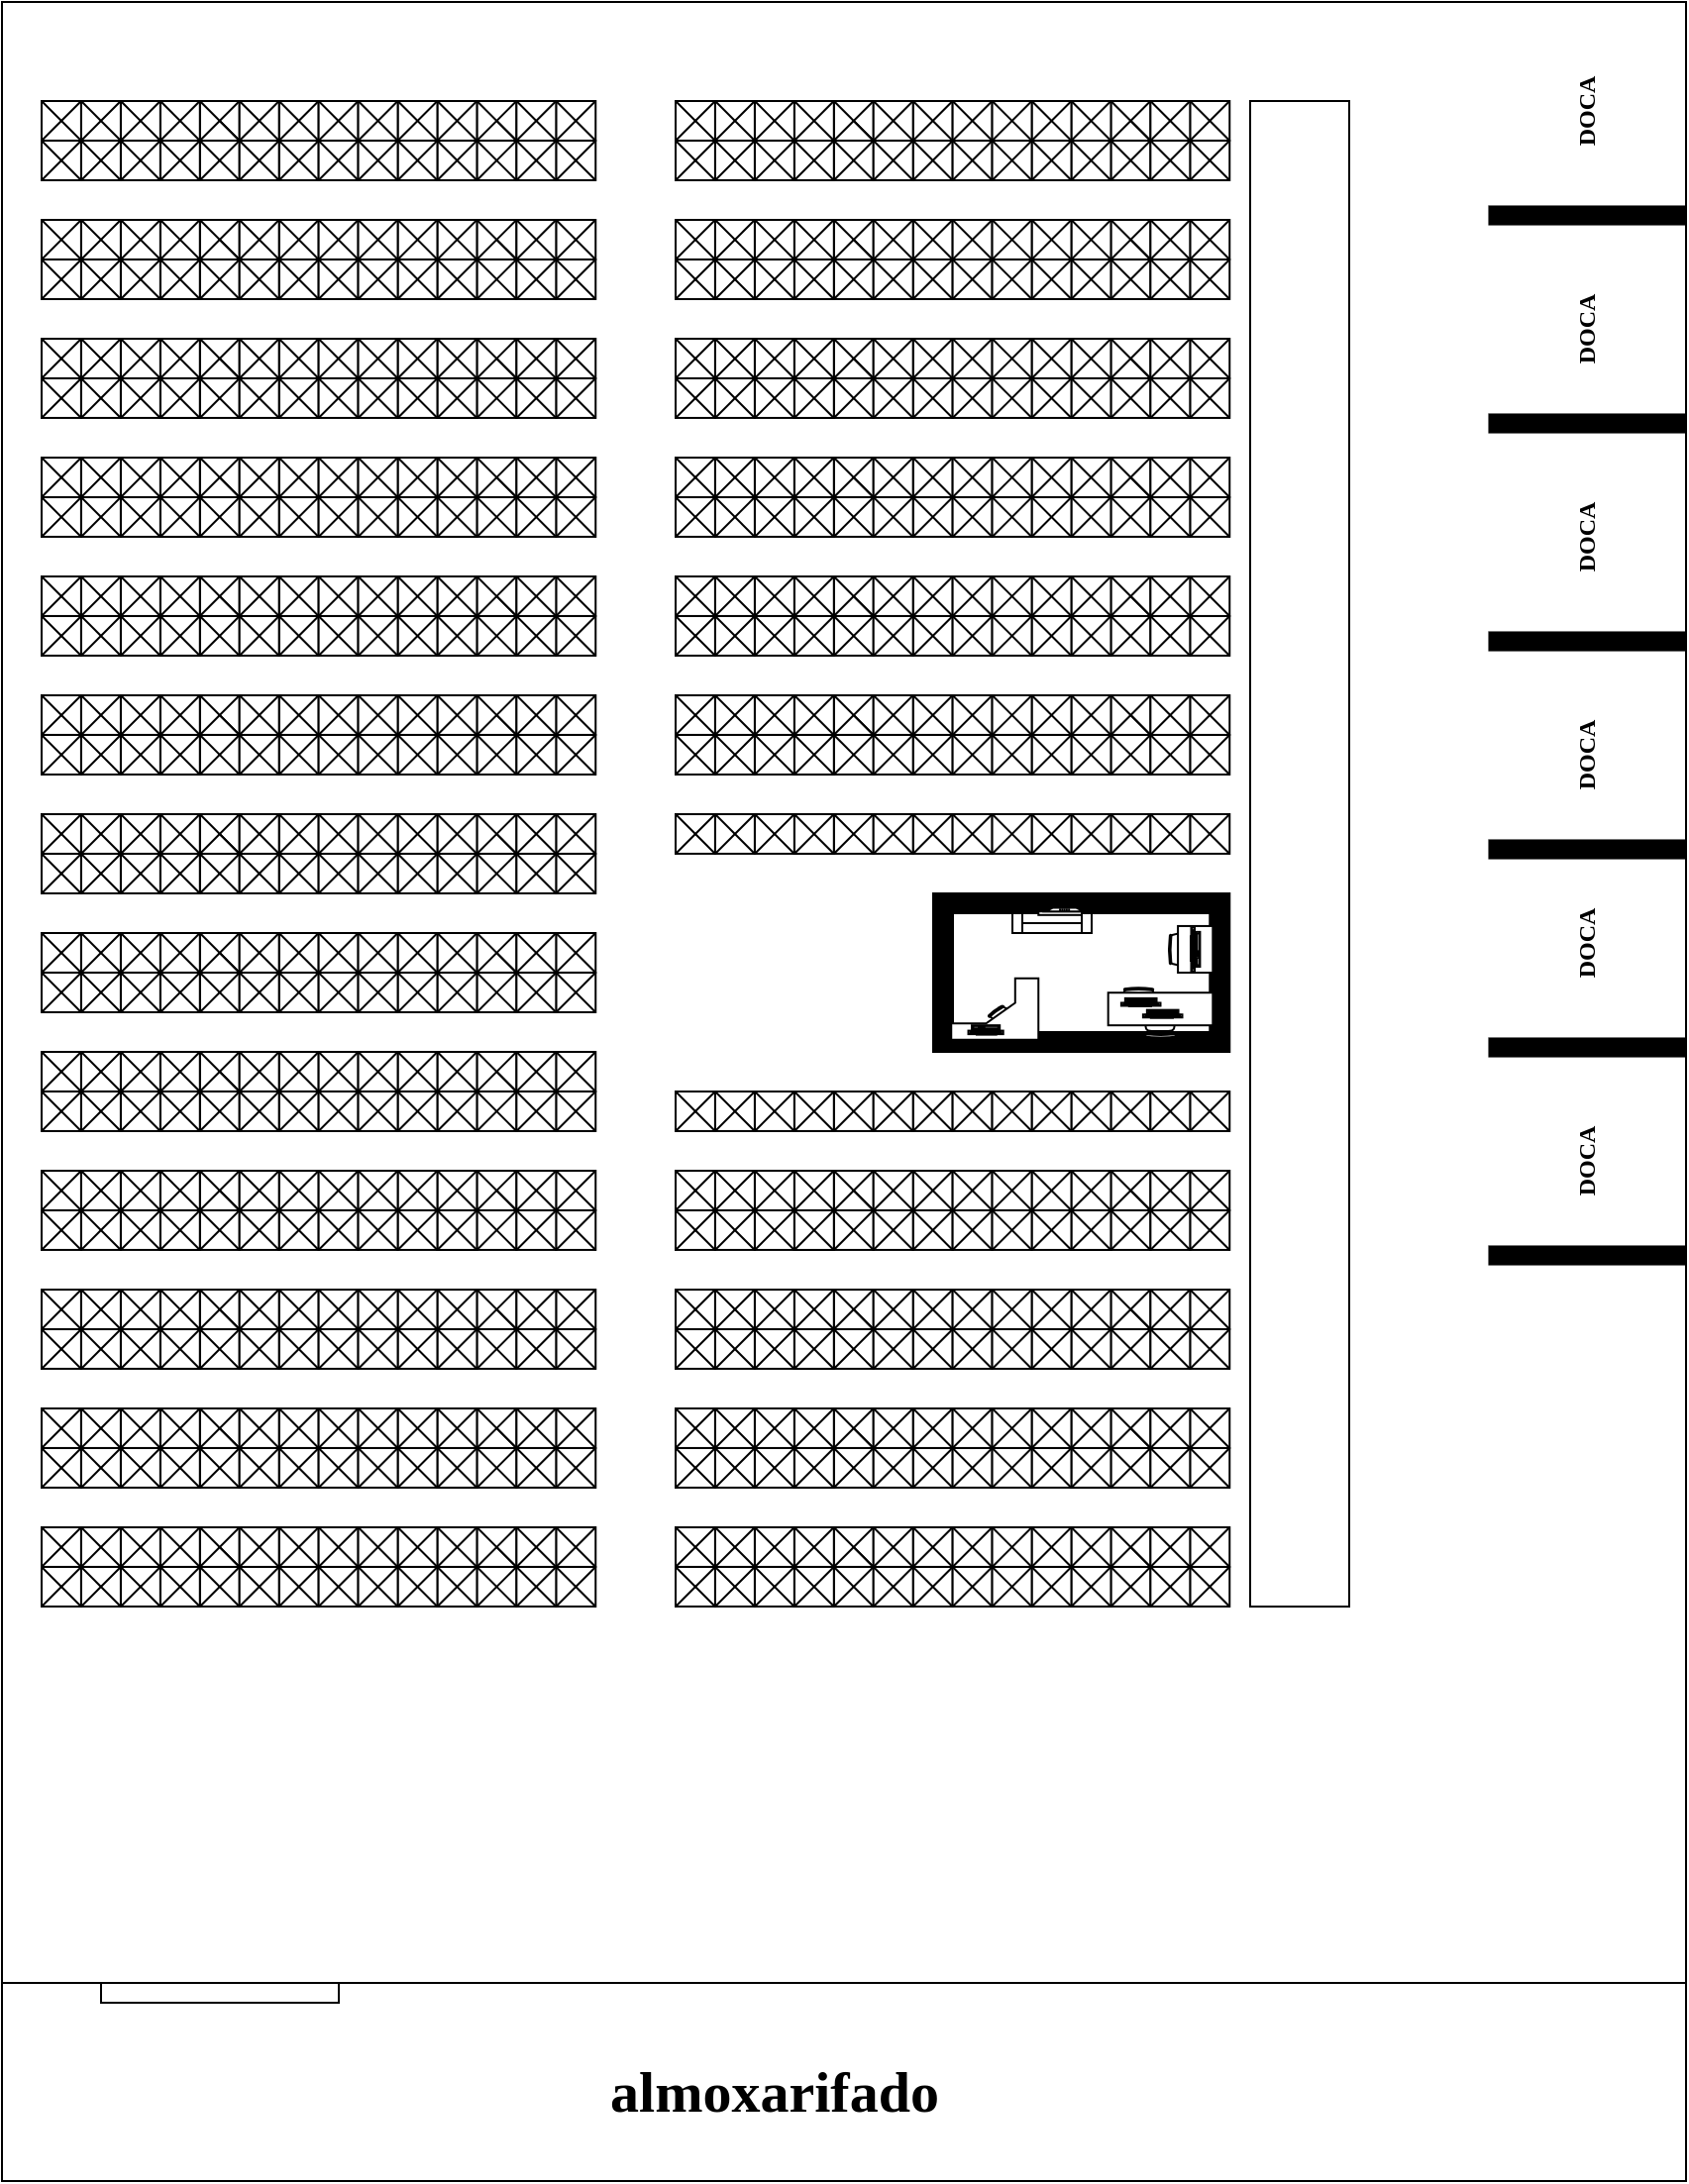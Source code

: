 <mxfile version="24.7.6">
  <diagram name="Page-1" id="099fd60b-425b-db50-ffb0-6b813814b670">
    <mxGraphModel dx="1187" dy="638" grid="1" gridSize="10" guides="1" tooltips="1" connect="1" arrows="1" fold="1" page="1" pageScale="1" pageWidth="850" pageHeight="1100" background="none" math="0" shadow="0">
      <root>
        <mxCell id="0" />
        <mxCell id="1" parent="0" />
        <mxCell id="5uFtM1uHfp2Vvb-RJ3KJ-4" value="" style="rounded=0;whiteSpace=wrap;html=1;movable=0;resizable=0;rotatable=0;deletable=0;editable=0;locked=1;connectable=0;" vertex="1" parent="1">
          <mxGeometry width="850" height="1100" as="geometry" />
        </mxCell>
        <mxCell id="5uFtM1uHfp2Vvb-RJ3KJ-387" value="" style="group" vertex="1" connectable="0" parent="1">
          <mxGeometry x="20" y="50" width="279.64" height="40" as="geometry" />
        </mxCell>
        <mxCell id="5uFtM1uHfp2Vvb-RJ3KJ-39" value="" style="whiteSpace=wrap;html=1;aspect=fixed;container=0;" vertex="1" parent="5uFtM1uHfp2Vvb-RJ3KJ-387">
          <mxGeometry x="59.923" y="20" width="19.969" height="19.969" as="geometry" />
        </mxCell>
        <mxCell id="5uFtM1uHfp2Vvb-RJ3KJ-40" value="" style="endArrow=none;html=1;rounded=0;" edge="1" parent="5uFtM1uHfp2Vvb-RJ3KJ-387">
          <mxGeometry width="50" height="50" relative="1" as="geometry">
            <mxPoint x="59.923" y="40" as="sourcePoint" />
            <mxPoint x="79.897" y="20" as="targetPoint" />
          </mxGeometry>
        </mxCell>
        <mxCell id="5uFtM1uHfp2Vvb-RJ3KJ-41" value="" style="endArrow=none;html=1;rounded=0;startArrow=none;startFill=0;strokeColor=default;curved=0;entryX=1;entryY=1;entryDx=0;entryDy=0;" edge="1" parent="5uFtM1uHfp2Vvb-RJ3KJ-387" target="5uFtM1uHfp2Vvb-RJ3KJ-39">
          <mxGeometry width="50" height="50" relative="1" as="geometry">
            <mxPoint x="59.923" y="20" as="sourcePoint" />
            <mxPoint x="79.897" y="36.0" as="targetPoint" />
          </mxGeometry>
        </mxCell>
        <mxCell id="5uFtM1uHfp2Vvb-RJ3KJ-43" value="" style="whiteSpace=wrap;html=1;aspect=fixed;container=0;" vertex="1" parent="5uFtM1uHfp2Vvb-RJ3KJ-387">
          <mxGeometry x="79.897" y="20" width="19.969" height="19.969" as="geometry" />
        </mxCell>
        <mxCell id="5uFtM1uHfp2Vvb-RJ3KJ-44" value="" style="endArrow=none;html=1;rounded=0;" edge="1" parent="5uFtM1uHfp2Vvb-RJ3KJ-387">
          <mxGeometry width="50" height="50" relative="1" as="geometry">
            <mxPoint x="79.897" y="40" as="sourcePoint" />
            <mxPoint x="99.871" y="20" as="targetPoint" />
          </mxGeometry>
        </mxCell>
        <mxCell id="5uFtM1uHfp2Vvb-RJ3KJ-45" value="" style="endArrow=none;html=1;rounded=0;startArrow=none;startFill=0;strokeColor=default;curved=0;entryX=1;entryY=1;entryDx=0;entryDy=0;" edge="1" parent="5uFtM1uHfp2Vvb-RJ3KJ-387" target="5uFtM1uHfp2Vvb-RJ3KJ-43">
          <mxGeometry width="50" height="50" relative="1" as="geometry">
            <mxPoint x="79.897" y="20" as="sourcePoint" />
            <mxPoint x="99.871" y="36.0" as="targetPoint" />
          </mxGeometry>
        </mxCell>
        <mxCell id="5uFtM1uHfp2Vvb-RJ3KJ-47" value="" style="whiteSpace=wrap;html=1;aspect=fixed;container=0;" vertex="1" parent="5uFtM1uHfp2Vvb-RJ3KJ-387">
          <mxGeometry x="59.923" y="20" width="19.969" height="19.969" as="geometry" />
        </mxCell>
        <mxCell id="5uFtM1uHfp2Vvb-RJ3KJ-48" value="" style="endArrow=none;html=1;rounded=0;" edge="1" parent="5uFtM1uHfp2Vvb-RJ3KJ-387">
          <mxGeometry width="50" height="50" relative="1" as="geometry">
            <mxPoint x="59.923" y="40" as="sourcePoint" />
            <mxPoint x="79.897" y="20" as="targetPoint" />
          </mxGeometry>
        </mxCell>
        <mxCell id="5uFtM1uHfp2Vvb-RJ3KJ-49" value="" style="endArrow=none;html=1;rounded=0;startArrow=none;startFill=0;strokeColor=default;curved=0;entryX=1;entryY=1;entryDx=0;entryDy=0;" edge="1" parent="5uFtM1uHfp2Vvb-RJ3KJ-387" target="5uFtM1uHfp2Vvb-RJ3KJ-47">
          <mxGeometry width="50" height="50" relative="1" as="geometry">
            <mxPoint x="59.923" y="20" as="sourcePoint" />
            <mxPoint x="79.897" y="36.0" as="targetPoint" />
          </mxGeometry>
        </mxCell>
        <mxCell id="5uFtM1uHfp2Vvb-RJ3KJ-282" value="" style="whiteSpace=wrap;html=1;aspect=fixed;container=0;" vertex="1" parent="5uFtM1uHfp2Vvb-RJ3KJ-387">
          <mxGeometry x="59.923" width="19.969" height="19.969" as="geometry" />
        </mxCell>
        <mxCell id="5uFtM1uHfp2Vvb-RJ3KJ-283" value="" style="endArrow=none;html=1;rounded=0;" edge="1" parent="5uFtM1uHfp2Vvb-RJ3KJ-387">
          <mxGeometry width="50" height="50" relative="1" as="geometry">
            <mxPoint x="59.923" y="20" as="sourcePoint" />
            <mxPoint x="79.897" as="targetPoint" />
          </mxGeometry>
        </mxCell>
        <mxCell id="5uFtM1uHfp2Vvb-RJ3KJ-284" value="" style="endArrow=none;html=1;rounded=0;startArrow=none;startFill=0;strokeColor=default;curved=0;entryX=1;entryY=1;entryDx=0;entryDy=0;" edge="1" parent="5uFtM1uHfp2Vvb-RJ3KJ-387" target="5uFtM1uHfp2Vvb-RJ3KJ-282">
          <mxGeometry width="50" height="50" relative="1" as="geometry">
            <mxPoint x="59.923" as="sourcePoint" />
            <mxPoint x="79.897" y="16.0" as="targetPoint" />
          </mxGeometry>
        </mxCell>
        <mxCell id="5uFtM1uHfp2Vvb-RJ3KJ-286" value="" style="whiteSpace=wrap;html=1;aspect=fixed;container=0;" vertex="1" parent="5uFtM1uHfp2Vvb-RJ3KJ-387">
          <mxGeometry x="79.897" width="19.969" height="19.969" as="geometry" />
        </mxCell>
        <mxCell id="5uFtM1uHfp2Vvb-RJ3KJ-287" value="" style="endArrow=none;html=1;rounded=0;" edge="1" parent="5uFtM1uHfp2Vvb-RJ3KJ-387">
          <mxGeometry width="50" height="50" relative="1" as="geometry">
            <mxPoint x="79.897" y="20" as="sourcePoint" />
            <mxPoint x="99.871" as="targetPoint" />
          </mxGeometry>
        </mxCell>
        <mxCell id="5uFtM1uHfp2Vvb-RJ3KJ-288" value="" style="endArrow=none;html=1;rounded=0;startArrow=none;startFill=0;strokeColor=default;curved=0;entryX=1;entryY=1;entryDx=0;entryDy=0;" edge="1" parent="5uFtM1uHfp2Vvb-RJ3KJ-387" target="5uFtM1uHfp2Vvb-RJ3KJ-286">
          <mxGeometry width="50" height="50" relative="1" as="geometry">
            <mxPoint x="79.897" as="sourcePoint" />
            <mxPoint x="99.871" y="16.0" as="targetPoint" />
          </mxGeometry>
        </mxCell>
        <mxCell id="5uFtM1uHfp2Vvb-RJ3KJ-289" value="" style="endArrow=none;html=1;rounded=0;startArrow=none;startFill=0;strokeColor=default;curved=0;entryX=1;entryY=1;entryDx=0;entryDy=0;" edge="1" parent="5uFtM1uHfp2Vvb-RJ3KJ-387">
          <mxGeometry width="50" height="50" relative="1" as="geometry">
            <mxPoint x="89.897" y="10" as="sourcePoint" />
            <mxPoint x="109.897" y="30" as="targetPoint" />
          </mxGeometry>
        </mxCell>
        <mxCell id="5uFtM1uHfp2Vvb-RJ3KJ-291" value="" style="whiteSpace=wrap;html=1;aspect=fixed;container=0;" vertex="1" parent="5uFtM1uHfp2Vvb-RJ3KJ-387">
          <mxGeometry x="59.923" width="19.969" height="19.969" as="geometry" />
        </mxCell>
        <mxCell id="5uFtM1uHfp2Vvb-RJ3KJ-292" value="" style="endArrow=none;html=1;rounded=0;" edge="1" parent="5uFtM1uHfp2Vvb-RJ3KJ-387">
          <mxGeometry width="50" height="50" relative="1" as="geometry">
            <mxPoint x="59.923" y="20" as="sourcePoint" />
            <mxPoint x="79.897" as="targetPoint" />
          </mxGeometry>
        </mxCell>
        <mxCell id="5uFtM1uHfp2Vvb-RJ3KJ-293" value="" style="endArrow=none;html=1;rounded=0;startArrow=none;startFill=0;strokeColor=default;curved=0;entryX=1;entryY=1;entryDx=0;entryDy=0;" edge="1" parent="5uFtM1uHfp2Vvb-RJ3KJ-387" target="5uFtM1uHfp2Vvb-RJ3KJ-291">
          <mxGeometry width="50" height="50" relative="1" as="geometry">
            <mxPoint x="59.923" as="sourcePoint" />
            <mxPoint x="79.897" y="16.0" as="targetPoint" />
          </mxGeometry>
        </mxCell>
        <mxCell id="5uFtM1uHfp2Vvb-RJ3KJ-295" value="" style="whiteSpace=wrap;html=1;aspect=fixed;container=0;" vertex="1" parent="5uFtM1uHfp2Vvb-RJ3KJ-387">
          <mxGeometry x="119.846" width="19.969" height="19.969" as="geometry" />
        </mxCell>
        <mxCell id="5uFtM1uHfp2Vvb-RJ3KJ-296" value="" style="endArrow=none;html=1;rounded=0;" edge="1" parent="5uFtM1uHfp2Vvb-RJ3KJ-387">
          <mxGeometry width="50" height="50" relative="1" as="geometry">
            <mxPoint x="119.846" y="20" as="sourcePoint" />
            <mxPoint x="139.82" as="targetPoint" />
          </mxGeometry>
        </mxCell>
        <mxCell id="5uFtM1uHfp2Vvb-RJ3KJ-297" value="" style="endArrow=none;html=1;rounded=0;startArrow=none;startFill=0;strokeColor=default;curved=0;entryX=1;entryY=1;entryDx=0;entryDy=0;" edge="1" parent="5uFtM1uHfp2Vvb-RJ3KJ-387" target="5uFtM1uHfp2Vvb-RJ3KJ-295">
          <mxGeometry width="50" height="50" relative="1" as="geometry">
            <mxPoint x="119.846" as="sourcePoint" />
            <mxPoint x="139.82" y="16.0" as="targetPoint" />
          </mxGeometry>
        </mxCell>
        <mxCell id="5uFtM1uHfp2Vvb-RJ3KJ-299" value="" style="whiteSpace=wrap;html=1;aspect=fixed;container=0;" vertex="1" parent="5uFtM1uHfp2Vvb-RJ3KJ-387">
          <mxGeometry x="99.871" width="19.969" height="19.969" as="geometry" />
        </mxCell>
        <mxCell id="5uFtM1uHfp2Vvb-RJ3KJ-300" value="" style="endArrow=none;html=1;rounded=0;" edge="1" parent="5uFtM1uHfp2Vvb-RJ3KJ-387">
          <mxGeometry width="50" height="50" relative="1" as="geometry">
            <mxPoint x="99.871" y="20" as="sourcePoint" />
            <mxPoint x="119.846" as="targetPoint" />
          </mxGeometry>
        </mxCell>
        <mxCell id="5uFtM1uHfp2Vvb-RJ3KJ-301" value="" style="endArrow=none;html=1;rounded=0;startArrow=none;startFill=0;strokeColor=default;curved=0;entryX=1;entryY=1;entryDx=0;entryDy=0;" edge="1" parent="5uFtM1uHfp2Vvb-RJ3KJ-387" target="5uFtM1uHfp2Vvb-RJ3KJ-299">
          <mxGeometry width="50" height="50" relative="1" as="geometry">
            <mxPoint x="99.871" as="sourcePoint" />
            <mxPoint x="119.846" y="16.0" as="targetPoint" />
          </mxGeometry>
        </mxCell>
        <mxCell id="5uFtM1uHfp2Vvb-RJ3KJ-304" value="" style="whiteSpace=wrap;html=1;aspect=fixed;container=0;" vertex="1" parent="5uFtM1uHfp2Vvb-RJ3KJ-387">
          <mxGeometry width="19.969" height="19.969" as="geometry" />
        </mxCell>
        <mxCell id="5uFtM1uHfp2Vvb-RJ3KJ-305" value="" style="endArrow=none;html=1;rounded=0;" edge="1" parent="5uFtM1uHfp2Vvb-RJ3KJ-387">
          <mxGeometry width="50" height="50" relative="1" as="geometry">
            <mxPoint y="20" as="sourcePoint" />
            <mxPoint x="19.974" as="targetPoint" />
          </mxGeometry>
        </mxCell>
        <mxCell id="5uFtM1uHfp2Vvb-RJ3KJ-306" value="" style="endArrow=none;html=1;rounded=0;startArrow=none;startFill=0;strokeColor=default;curved=0;entryX=1;entryY=1;entryDx=0;entryDy=0;" edge="1" parent="5uFtM1uHfp2Vvb-RJ3KJ-387" target="5uFtM1uHfp2Vvb-RJ3KJ-304">
          <mxGeometry width="50" height="50" relative="1" as="geometry">
            <mxPoint as="sourcePoint" />
            <mxPoint x="19.974" y="16.0" as="targetPoint" />
          </mxGeometry>
        </mxCell>
        <mxCell id="5uFtM1uHfp2Vvb-RJ3KJ-308" value="" style="whiteSpace=wrap;html=1;aspect=fixed;container=0;" vertex="1" parent="5uFtM1uHfp2Vvb-RJ3KJ-387">
          <mxGeometry x="39.949" width="19.969" height="19.969" as="geometry" />
        </mxCell>
        <mxCell id="5uFtM1uHfp2Vvb-RJ3KJ-309" value="" style="endArrow=none;html=1;rounded=0;" edge="1" parent="5uFtM1uHfp2Vvb-RJ3KJ-387">
          <mxGeometry width="50" height="50" relative="1" as="geometry">
            <mxPoint x="39.949" y="20" as="sourcePoint" />
            <mxPoint x="59.923" as="targetPoint" />
          </mxGeometry>
        </mxCell>
        <mxCell id="5uFtM1uHfp2Vvb-RJ3KJ-310" value="" style="endArrow=none;html=1;rounded=0;startArrow=none;startFill=0;strokeColor=default;curved=0;entryX=1;entryY=1;entryDx=0;entryDy=0;" edge="1" parent="5uFtM1uHfp2Vvb-RJ3KJ-387" target="5uFtM1uHfp2Vvb-RJ3KJ-308">
          <mxGeometry width="50" height="50" relative="1" as="geometry">
            <mxPoint x="39.949" as="sourcePoint" />
            <mxPoint x="59.923" y="16.0" as="targetPoint" />
          </mxGeometry>
        </mxCell>
        <mxCell id="5uFtM1uHfp2Vvb-RJ3KJ-312" value="" style="whiteSpace=wrap;html=1;aspect=fixed;container=0;" vertex="1" parent="5uFtM1uHfp2Vvb-RJ3KJ-387">
          <mxGeometry x="19.974" width="19.969" height="19.969" as="geometry" />
        </mxCell>
        <mxCell id="5uFtM1uHfp2Vvb-RJ3KJ-313" value="" style="endArrow=none;html=1;rounded=0;" edge="1" parent="5uFtM1uHfp2Vvb-RJ3KJ-387">
          <mxGeometry width="50" height="50" relative="1" as="geometry">
            <mxPoint x="19.974" y="20" as="sourcePoint" />
            <mxPoint x="39.949" as="targetPoint" />
          </mxGeometry>
        </mxCell>
        <mxCell id="5uFtM1uHfp2Vvb-RJ3KJ-314" value="" style="endArrow=none;html=1;rounded=0;startArrow=none;startFill=0;strokeColor=default;curved=0;entryX=1;entryY=1;entryDx=0;entryDy=0;" edge="1" parent="5uFtM1uHfp2Vvb-RJ3KJ-387" target="5uFtM1uHfp2Vvb-RJ3KJ-312">
          <mxGeometry width="50" height="50" relative="1" as="geometry">
            <mxPoint x="19.974" as="sourcePoint" />
            <mxPoint x="39.949" y="16.0" as="targetPoint" />
          </mxGeometry>
        </mxCell>
        <mxCell id="5uFtM1uHfp2Vvb-RJ3KJ-51" value="" style="whiteSpace=wrap;html=1;aspect=fixed;container=0;" vertex="1" parent="5uFtM1uHfp2Vvb-RJ3KJ-387">
          <mxGeometry x="119.846" y="20" width="19.969" height="19.969" as="geometry" />
        </mxCell>
        <mxCell id="5uFtM1uHfp2Vvb-RJ3KJ-52" value="" style="endArrow=none;html=1;rounded=0;" edge="1" parent="5uFtM1uHfp2Vvb-RJ3KJ-387">
          <mxGeometry width="50" height="50" relative="1" as="geometry">
            <mxPoint x="119.846" y="40" as="sourcePoint" />
            <mxPoint x="139.82" y="20" as="targetPoint" />
          </mxGeometry>
        </mxCell>
        <mxCell id="5uFtM1uHfp2Vvb-RJ3KJ-53" value="" style="endArrow=none;html=1;rounded=0;startArrow=none;startFill=0;strokeColor=default;curved=0;entryX=1;entryY=1;entryDx=0;entryDy=0;" edge="1" parent="5uFtM1uHfp2Vvb-RJ3KJ-387" target="5uFtM1uHfp2Vvb-RJ3KJ-51">
          <mxGeometry width="50" height="50" relative="1" as="geometry">
            <mxPoint x="119.846" y="20" as="sourcePoint" />
            <mxPoint x="139.82" y="36.0" as="targetPoint" />
          </mxGeometry>
        </mxCell>
        <mxCell id="5uFtM1uHfp2Vvb-RJ3KJ-55" value="" style="whiteSpace=wrap;html=1;aspect=fixed;container=0;" vertex="1" parent="5uFtM1uHfp2Vvb-RJ3KJ-387">
          <mxGeometry x="99.871" y="20" width="19.969" height="19.969" as="geometry" />
        </mxCell>
        <mxCell id="5uFtM1uHfp2Vvb-RJ3KJ-56" value="" style="endArrow=none;html=1;rounded=0;" edge="1" parent="5uFtM1uHfp2Vvb-RJ3KJ-387">
          <mxGeometry width="50" height="50" relative="1" as="geometry">
            <mxPoint x="99.871" y="40" as="sourcePoint" />
            <mxPoint x="119.846" y="20" as="targetPoint" />
          </mxGeometry>
        </mxCell>
        <mxCell id="5uFtM1uHfp2Vvb-RJ3KJ-57" value="" style="endArrow=none;html=1;rounded=0;startArrow=none;startFill=0;strokeColor=default;curved=0;entryX=1;entryY=1;entryDx=0;entryDy=0;" edge="1" parent="5uFtM1uHfp2Vvb-RJ3KJ-387" target="5uFtM1uHfp2Vvb-RJ3KJ-55">
          <mxGeometry width="50" height="50" relative="1" as="geometry">
            <mxPoint x="99.871" y="20" as="sourcePoint" />
            <mxPoint x="119.846" y="36.0" as="targetPoint" />
          </mxGeometry>
        </mxCell>
        <mxCell id="5uFtM1uHfp2Vvb-RJ3KJ-20" value="" style="whiteSpace=wrap;html=1;aspect=fixed;container=0;" vertex="1" parent="5uFtM1uHfp2Vvb-RJ3KJ-387">
          <mxGeometry y="20" width="19.969" height="19.969" as="geometry" />
        </mxCell>
        <mxCell id="5uFtM1uHfp2Vvb-RJ3KJ-21" value="" style="endArrow=none;html=1;rounded=0;" edge="1" parent="5uFtM1uHfp2Vvb-RJ3KJ-387">
          <mxGeometry width="50" height="50" relative="1" as="geometry">
            <mxPoint y="40" as="sourcePoint" />
            <mxPoint x="19.974" y="20" as="targetPoint" />
          </mxGeometry>
        </mxCell>
        <mxCell id="5uFtM1uHfp2Vvb-RJ3KJ-22" value="" style="endArrow=none;html=1;rounded=0;startArrow=none;startFill=0;strokeColor=default;curved=0;entryX=1;entryY=1;entryDx=0;entryDy=0;" edge="1" parent="5uFtM1uHfp2Vvb-RJ3KJ-387" target="5uFtM1uHfp2Vvb-RJ3KJ-20">
          <mxGeometry width="50" height="50" relative="1" as="geometry">
            <mxPoint y="20" as="sourcePoint" />
            <mxPoint x="19.974" y="36.0" as="targetPoint" />
          </mxGeometry>
        </mxCell>
        <mxCell id="5uFtM1uHfp2Vvb-RJ3KJ-28" value="" style="whiteSpace=wrap;html=1;aspect=fixed;container=0;" vertex="1" parent="5uFtM1uHfp2Vvb-RJ3KJ-387">
          <mxGeometry x="39.949" y="20" width="19.969" height="19.969" as="geometry" />
        </mxCell>
        <mxCell id="5uFtM1uHfp2Vvb-RJ3KJ-29" value="" style="endArrow=none;html=1;rounded=0;" edge="1" parent="5uFtM1uHfp2Vvb-RJ3KJ-387">
          <mxGeometry width="50" height="50" relative="1" as="geometry">
            <mxPoint x="39.949" y="40" as="sourcePoint" />
            <mxPoint x="59.923" y="20" as="targetPoint" />
          </mxGeometry>
        </mxCell>
        <mxCell id="5uFtM1uHfp2Vvb-RJ3KJ-30" value="" style="endArrow=none;html=1;rounded=0;startArrow=none;startFill=0;strokeColor=default;curved=0;entryX=1;entryY=1;entryDx=0;entryDy=0;" edge="1" parent="5uFtM1uHfp2Vvb-RJ3KJ-387" target="5uFtM1uHfp2Vvb-RJ3KJ-28">
          <mxGeometry width="50" height="50" relative="1" as="geometry">
            <mxPoint x="39.949" y="20" as="sourcePoint" />
            <mxPoint x="59.923" y="36.0" as="targetPoint" />
          </mxGeometry>
        </mxCell>
        <mxCell id="5uFtM1uHfp2Vvb-RJ3KJ-32" value="" style="whiteSpace=wrap;html=1;aspect=fixed;container=0;" vertex="1" parent="5uFtM1uHfp2Vvb-RJ3KJ-387">
          <mxGeometry x="19.974" y="20" width="19.969" height="19.969" as="geometry" />
        </mxCell>
        <mxCell id="5uFtM1uHfp2Vvb-RJ3KJ-33" value="" style="endArrow=none;html=1;rounded=0;" edge="1" parent="5uFtM1uHfp2Vvb-RJ3KJ-387">
          <mxGeometry width="50" height="50" relative="1" as="geometry">
            <mxPoint x="19.974" y="40" as="sourcePoint" />
            <mxPoint x="39.949" y="20" as="targetPoint" />
          </mxGeometry>
        </mxCell>
        <mxCell id="5uFtM1uHfp2Vvb-RJ3KJ-34" value="" style="endArrow=none;html=1;rounded=0;startArrow=none;startFill=0;strokeColor=default;curved=0;entryX=1;entryY=1;entryDx=0;entryDy=0;" edge="1" parent="5uFtM1uHfp2Vvb-RJ3KJ-387" target="5uFtM1uHfp2Vvb-RJ3KJ-32">
          <mxGeometry width="50" height="50" relative="1" as="geometry">
            <mxPoint x="19.974" y="20" as="sourcePoint" />
            <mxPoint x="39.949" y="36.0" as="targetPoint" />
          </mxGeometry>
        </mxCell>
        <mxCell id="5uFtM1uHfp2Vvb-RJ3KJ-318" value="" style="whiteSpace=wrap;html=1;aspect=fixed;container=0;" vertex="1" parent="5uFtM1uHfp2Vvb-RJ3KJ-387">
          <mxGeometry x="199.743" y="20" width="19.969" height="19.969" as="geometry" />
        </mxCell>
        <mxCell id="5uFtM1uHfp2Vvb-RJ3KJ-319" value="" style="endArrow=none;html=1;rounded=0;" edge="1" parent="5uFtM1uHfp2Vvb-RJ3KJ-387">
          <mxGeometry width="50" height="50" relative="1" as="geometry">
            <mxPoint x="199.743" y="40" as="sourcePoint" />
            <mxPoint x="219.717" y="20" as="targetPoint" />
          </mxGeometry>
        </mxCell>
        <mxCell id="5uFtM1uHfp2Vvb-RJ3KJ-320" value="" style="endArrow=none;html=1;rounded=0;startArrow=none;startFill=0;strokeColor=default;curved=0;entryX=1;entryY=1;entryDx=0;entryDy=0;" edge="1" parent="5uFtM1uHfp2Vvb-RJ3KJ-387" target="5uFtM1uHfp2Vvb-RJ3KJ-318">
          <mxGeometry width="50" height="50" relative="1" as="geometry">
            <mxPoint x="199.743" y="20" as="sourcePoint" />
            <mxPoint x="219.717" y="36.0" as="targetPoint" />
          </mxGeometry>
        </mxCell>
        <mxCell id="5uFtM1uHfp2Vvb-RJ3KJ-322" value="" style="whiteSpace=wrap;html=1;aspect=fixed;container=0;" vertex="1" parent="5uFtM1uHfp2Vvb-RJ3KJ-387">
          <mxGeometry x="219.717" y="20" width="19.969" height="19.969" as="geometry" />
        </mxCell>
        <mxCell id="5uFtM1uHfp2Vvb-RJ3KJ-323" value="" style="endArrow=none;html=1;rounded=0;" edge="1" parent="5uFtM1uHfp2Vvb-RJ3KJ-387">
          <mxGeometry width="50" height="50" relative="1" as="geometry">
            <mxPoint x="219.717" y="40" as="sourcePoint" />
            <mxPoint x="239.691" y="20" as="targetPoint" />
          </mxGeometry>
        </mxCell>
        <mxCell id="5uFtM1uHfp2Vvb-RJ3KJ-324" value="" style="endArrow=none;html=1;rounded=0;startArrow=none;startFill=0;strokeColor=default;curved=0;entryX=1;entryY=1;entryDx=0;entryDy=0;" edge="1" parent="5uFtM1uHfp2Vvb-RJ3KJ-387" target="5uFtM1uHfp2Vvb-RJ3KJ-322">
          <mxGeometry width="50" height="50" relative="1" as="geometry">
            <mxPoint x="219.717" y="20" as="sourcePoint" />
            <mxPoint x="239.691" y="36.0" as="targetPoint" />
          </mxGeometry>
        </mxCell>
        <mxCell id="5uFtM1uHfp2Vvb-RJ3KJ-326" value="" style="whiteSpace=wrap;html=1;aspect=fixed;container=0;" vertex="1" parent="5uFtM1uHfp2Vvb-RJ3KJ-387">
          <mxGeometry x="199.743" y="20" width="19.969" height="19.969" as="geometry" />
        </mxCell>
        <mxCell id="5uFtM1uHfp2Vvb-RJ3KJ-327" value="" style="endArrow=none;html=1;rounded=0;" edge="1" parent="5uFtM1uHfp2Vvb-RJ3KJ-387">
          <mxGeometry width="50" height="50" relative="1" as="geometry">
            <mxPoint x="199.743" y="40" as="sourcePoint" />
            <mxPoint x="219.717" y="20" as="targetPoint" />
          </mxGeometry>
        </mxCell>
        <mxCell id="5uFtM1uHfp2Vvb-RJ3KJ-328" value="" style="endArrow=none;html=1;rounded=0;startArrow=none;startFill=0;strokeColor=default;curved=0;entryX=1;entryY=1;entryDx=0;entryDy=0;" edge="1" parent="5uFtM1uHfp2Vvb-RJ3KJ-387" target="5uFtM1uHfp2Vvb-RJ3KJ-326">
          <mxGeometry width="50" height="50" relative="1" as="geometry">
            <mxPoint x="199.743" y="20" as="sourcePoint" />
            <mxPoint x="219.717" y="36.0" as="targetPoint" />
          </mxGeometry>
        </mxCell>
        <mxCell id="5uFtM1uHfp2Vvb-RJ3KJ-332" value="" style="whiteSpace=wrap;html=1;aspect=fixed;container=0;" vertex="1" parent="5uFtM1uHfp2Vvb-RJ3KJ-387">
          <mxGeometry x="199.743" width="19.969" height="19.969" as="geometry" />
        </mxCell>
        <mxCell id="5uFtM1uHfp2Vvb-RJ3KJ-333" value="" style="endArrow=none;html=1;rounded=0;" edge="1" parent="5uFtM1uHfp2Vvb-RJ3KJ-387">
          <mxGeometry width="50" height="50" relative="1" as="geometry">
            <mxPoint x="199.743" y="20" as="sourcePoint" />
            <mxPoint x="219.717" as="targetPoint" />
          </mxGeometry>
        </mxCell>
        <mxCell id="5uFtM1uHfp2Vvb-RJ3KJ-334" value="" style="endArrow=none;html=1;rounded=0;startArrow=none;startFill=0;strokeColor=default;curved=0;entryX=1;entryY=1;entryDx=0;entryDy=0;" edge="1" parent="5uFtM1uHfp2Vvb-RJ3KJ-387" target="5uFtM1uHfp2Vvb-RJ3KJ-332">
          <mxGeometry width="50" height="50" relative="1" as="geometry">
            <mxPoint x="199.743" as="sourcePoint" />
            <mxPoint x="219.717" y="16.0" as="targetPoint" />
          </mxGeometry>
        </mxCell>
        <mxCell id="5uFtM1uHfp2Vvb-RJ3KJ-336" value="" style="whiteSpace=wrap;html=1;aspect=fixed;container=0;" vertex="1" parent="5uFtM1uHfp2Vvb-RJ3KJ-387">
          <mxGeometry x="219.717" width="19.969" height="19.969" as="geometry" />
        </mxCell>
        <mxCell id="5uFtM1uHfp2Vvb-RJ3KJ-337" value="" style="endArrow=none;html=1;rounded=0;" edge="1" parent="5uFtM1uHfp2Vvb-RJ3KJ-387">
          <mxGeometry width="50" height="50" relative="1" as="geometry">
            <mxPoint x="219.717" y="20" as="sourcePoint" />
            <mxPoint x="239.691" as="targetPoint" />
          </mxGeometry>
        </mxCell>
        <mxCell id="5uFtM1uHfp2Vvb-RJ3KJ-338" value="" style="endArrow=none;html=1;rounded=0;startArrow=none;startFill=0;strokeColor=default;curved=0;entryX=1;entryY=1;entryDx=0;entryDy=0;" edge="1" parent="5uFtM1uHfp2Vvb-RJ3KJ-387" target="5uFtM1uHfp2Vvb-RJ3KJ-336">
          <mxGeometry width="50" height="50" relative="1" as="geometry">
            <mxPoint x="219.717" as="sourcePoint" />
            <mxPoint x="239.691" y="16.0" as="targetPoint" />
          </mxGeometry>
        </mxCell>
        <mxCell id="5uFtM1uHfp2Vvb-RJ3KJ-339" value="" style="endArrow=none;html=1;rounded=0;startArrow=none;startFill=0;strokeColor=default;curved=0;entryX=1;entryY=1;entryDx=0;entryDy=0;" edge="1" parent="5uFtM1uHfp2Vvb-RJ3KJ-387">
          <mxGeometry width="50" height="50" relative="1" as="geometry">
            <mxPoint x="229.717" y="10" as="sourcePoint" />
            <mxPoint x="249.717" y="30" as="targetPoint" />
          </mxGeometry>
        </mxCell>
        <mxCell id="5uFtM1uHfp2Vvb-RJ3KJ-341" value="" style="whiteSpace=wrap;html=1;aspect=fixed;container=0;" vertex="1" parent="5uFtM1uHfp2Vvb-RJ3KJ-387">
          <mxGeometry x="199.743" width="19.969" height="19.969" as="geometry" />
        </mxCell>
        <mxCell id="5uFtM1uHfp2Vvb-RJ3KJ-342" value="" style="endArrow=none;html=1;rounded=0;" edge="1" parent="5uFtM1uHfp2Vvb-RJ3KJ-387">
          <mxGeometry width="50" height="50" relative="1" as="geometry">
            <mxPoint x="199.743" y="20" as="sourcePoint" />
            <mxPoint x="219.717" as="targetPoint" />
          </mxGeometry>
        </mxCell>
        <mxCell id="5uFtM1uHfp2Vvb-RJ3KJ-343" value="" style="endArrow=none;html=1;rounded=0;startArrow=none;startFill=0;strokeColor=default;curved=0;entryX=1;entryY=1;entryDx=0;entryDy=0;" edge="1" parent="5uFtM1uHfp2Vvb-RJ3KJ-387" target="5uFtM1uHfp2Vvb-RJ3KJ-341">
          <mxGeometry width="50" height="50" relative="1" as="geometry">
            <mxPoint x="199.743" as="sourcePoint" />
            <mxPoint x="219.717" y="16.0" as="targetPoint" />
          </mxGeometry>
        </mxCell>
        <mxCell id="5uFtM1uHfp2Vvb-RJ3KJ-345" value="" style="whiteSpace=wrap;html=1;aspect=fixed;container=0;" vertex="1" parent="5uFtM1uHfp2Vvb-RJ3KJ-387">
          <mxGeometry x="259.666" width="19.969" height="19.969" as="geometry" />
        </mxCell>
        <mxCell id="5uFtM1uHfp2Vvb-RJ3KJ-346" value="" style="endArrow=none;html=1;rounded=0;" edge="1" parent="5uFtM1uHfp2Vvb-RJ3KJ-387">
          <mxGeometry width="50" height="50" relative="1" as="geometry">
            <mxPoint x="259.666" y="20" as="sourcePoint" />
            <mxPoint x="279.64" as="targetPoint" />
          </mxGeometry>
        </mxCell>
        <mxCell id="5uFtM1uHfp2Vvb-RJ3KJ-347" value="" style="endArrow=none;html=1;rounded=0;startArrow=none;startFill=0;strokeColor=default;curved=0;entryX=1;entryY=1;entryDx=0;entryDy=0;" edge="1" parent="5uFtM1uHfp2Vvb-RJ3KJ-387" target="5uFtM1uHfp2Vvb-RJ3KJ-345">
          <mxGeometry width="50" height="50" relative="1" as="geometry">
            <mxPoint x="259.666" as="sourcePoint" />
            <mxPoint x="279.64" y="16.0" as="targetPoint" />
          </mxGeometry>
        </mxCell>
        <mxCell id="5uFtM1uHfp2Vvb-RJ3KJ-349" value="" style="whiteSpace=wrap;html=1;aspect=fixed;container=0;" vertex="1" parent="5uFtM1uHfp2Vvb-RJ3KJ-387">
          <mxGeometry x="239.691" width="19.969" height="19.969" as="geometry" />
        </mxCell>
        <mxCell id="5uFtM1uHfp2Vvb-RJ3KJ-350" value="" style="endArrow=none;html=1;rounded=0;" edge="1" parent="5uFtM1uHfp2Vvb-RJ3KJ-387">
          <mxGeometry width="50" height="50" relative="1" as="geometry">
            <mxPoint x="239.691" y="20" as="sourcePoint" />
            <mxPoint x="259.666" as="targetPoint" />
          </mxGeometry>
        </mxCell>
        <mxCell id="5uFtM1uHfp2Vvb-RJ3KJ-351" value="" style="endArrow=none;html=1;rounded=0;startArrow=none;startFill=0;strokeColor=default;curved=0;entryX=1;entryY=1;entryDx=0;entryDy=0;" edge="1" parent="5uFtM1uHfp2Vvb-RJ3KJ-387" target="5uFtM1uHfp2Vvb-RJ3KJ-349">
          <mxGeometry width="50" height="50" relative="1" as="geometry">
            <mxPoint x="239.691" as="sourcePoint" />
            <mxPoint x="259.666" y="16.0" as="targetPoint" />
          </mxGeometry>
        </mxCell>
        <mxCell id="5uFtM1uHfp2Vvb-RJ3KJ-354" value="" style="whiteSpace=wrap;html=1;aspect=fixed;container=0;" vertex="1" parent="5uFtM1uHfp2Vvb-RJ3KJ-387">
          <mxGeometry x="139.82" width="19.969" height="19.969" as="geometry" />
        </mxCell>
        <mxCell id="5uFtM1uHfp2Vvb-RJ3KJ-355" value="" style="endArrow=none;html=1;rounded=0;" edge="1" parent="5uFtM1uHfp2Vvb-RJ3KJ-387">
          <mxGeometry width="50" height="50" relative="1" as="geometry">
            <mxPoint x="139.82" y="20" as="sourcePoint" />
            <mxPoint x="159.794" as="targetPoint" />
          </mxGeometry>
        </mxCell>
        <mxCell id="5uFtM1uHfp2Vvb-RJ3KJ-356" value="" style="endArrow=none;html=1;rounded=0;startArrow=none;startFill=0;strokeColor=default;curved=0;entryX=1;entryY=1;entryDx=0;entryDy=0;" edge="1" parent="5uFtM1uHfp2Vvb-RJ3KJ-387" target="5uFtM1uHfp2Vvb-RJ3KJ-354">
          <mxGeometry width="50" height="50" relative="1" as="geometry">
            <mxPoint x="139.82" as="sourcePoint" />
            <mxPoint x="159.794" y="16.0" as="targetPoint" />
          </mxGeometry>
        </mxCell>
        <mxCell id="5uFtM1uHfp2Vvb-RJ3KJ-358" value="" style="whiteSpace=wrap;html=1;aspect=fixed;container=0;" vertex="1" parent="5uFtM1uHfp2Vvb-RJ3KJ-387">
          <mxGeometry x="179.769" width="19.969" height="19.969" as="geometry" />
        </mxCell>
        <mxCell id="5uFtM1uHfp2Vvb-RJ3KJ-359" value="" style="endArrow=none;html=1;rounded=0;" edge="1" parent="5uFtM1uHfp2Vvb-RJ3KJ-387">
          <mxGeometry width="50" height="50" relative="1" as="geometry">
            <mxPoint x="179.769" y="20" as="sourcePoint" />
            <mxPoint x="199.743" as="targetPoint" />
          </mxGeometry>
        </mxCell>
        <mxCell id="5uFtM1uHfp2Vvb-RJ3KJ-360" value="" style="endArrow=none;html=1;rounded=0;startArrow=none;startFill=0;strokeColor=default;curved=0;entryX=1;entryY=1;entryDx=0;entryDy=0;" edge="1" parent="5uFtM1uHfp2Vvb-RJ3KJ-387" target="5uFtM1uHfp2Vvb-RJ3KJ-358">
          <mxGeometry width="50" height="50" relative="1" as="geometry">
            <mxPoint x="179.769" as="sourcePoint" />
            <mxPoint x="199.743" y="16.0" as="targetPoint" />
          </mxGeometry>
        </mxCell>
        <mxCell id="5uFtM1uHfp2Vvb-RJ3KJ-362" value="" style="whiteSpace=wrap;html=1;aspect=fixed;container=0;" vertex="1" parent="5uFtM1uHfp2Vvb-RJ3KJ-387">
          <mxGeometry x="159.794" width="19.969" height="19.969" as="geometry" />
        </mxCell>
        <mxCell id="5uFtM1uHfp2Vvb-RJ3KJ-363" value="" style="endArrow=none;html=1;rounded=0;" edge="1" parent="5uFtM1uHfp2Vvb-RJ3KJ-387">
          <mxGeometry width="50" height="50" relative="1" as="geometry">
            <mxPoint x="159.794" y="20" as="sourcePoint" />
            <mxPoint x="179.769" as="targetPoint" />
          </mxGeometry>
        </mxCell>
        <mxCell id="5uFtM1uHfp2Vvb-RJ3KJ-364" value="" style="endArrow=none;html=1;rounded=0;startArrow=none;startFill=0;strokeColor=default;curved=0;entryX=1;entryY=1;entryDx=0;entryDy=0;" edge="1" parent="5uFtM1uHfp2Vvb-RJ3KJ-387" target="5uFtM1uHfp2Vvb-RJ3KJ-362">
          <mxGeometry width="50" height="50" relative="1" as="geometry">
            <mxPoint x="159.794" as="sourcePoint" />
            <mxPoint x="179.769" y="16.0" as="targetPoint" />
          </mxGeometry>
        </mxCell>
        <mxCell id="5uFtM1uHfp2Vvb-RJ3KJ-366" value="" style="whiteSpace=wrap;html=1;aspect=fixed;container=0;" vertex="1" parent="5uFtM1uHfp2Vvb-RJ3KJ-387">
          <mxGeometry x="259.666" y="20" width="19.969" height="19.969" as="geometry" />
        </mxCell>
        <mxCell id="5uFtM1uHfp2Vvb-RJ3KJ-367" value="" style="endArrow=none;html=1;rounded=0;" edge="1" parent="5uFtM1uHfp2Vvb-RJ3KJ-387">
          <mxGeometry width="50" height="50" relative="1" as="geometry">
            <mxPoint x="259.666" y="40" as="sourcePoint" />
            <mxPoint x="279.64" y="20" as="targetPoint" />
          </mxGeometry>
        </mxCell>
        <mxCell id="5uFtM1uHfp2Vvb-RJ3KJ-368" value="" style="endArrow=none;html=1;rounded=0;startArrow=none;startFill=0;strokeColor=default;curved=0;entryX=1;entryY=1;entryDx=0;entryDy=0;" edge="1" parent="5uFtM1uHfp2Vvb-RJ3KJ-387" target="5uFtM1uHfp2Vvb-RJ3KJ-366">
          <mxGeometry width="50" height="50" relative="1" as="geometry">
            <mxPoint x="259.666" y="20" as="sourcePoint" />
            <mxPoint x="279.64" y="36.0" as="targetPoint" />
          </mxGeometry>
        </mxCell>
        <mxCell id="5uFtM1uHfp2Vvb-RJ3KJ-370" value="" style="whiteSpace=wrap;html=1;aspect=fixed;container=0;" vertex="1" parent="5uFtM1uHfp2Vvb-RJ3KJ-387">
          <mxGeometry x="239.691" y="20" width="19.969" height="19.969" as="geometry" />
        </mxCell>
        <mxCell id="5uFtM1uHfp2Vvb-RJ3KJ-371" value="" style="endArrow=none;html=1;rounded=0;" edge="1" parent="5uFtM1uHfp2Vvb-RJ3KJ-387">
          <mxGeometry width="50" height="50" relative="1" as="geometry">
            <mxPoint x="239.691" y="40" as="sourcePoint" />
            <mxPoint x="259.666" y="20" as="targetPoint" />
          </mxGeometry>
        </mxCell>
        <mxCell id="5uFtM1uHfp2Vvb-RJ3KJ-372" value="" style="endArrow=none;html=1;rounded=0;startArrow=none;startFill=0;strokeColor=default;curved=0;entryX=1;entryY=1;entryDx=0;entryDy=0;" edge="1" parent="5uFtM1uHfp2Vvb-RJ3KJ-387" target="5uFtM1uHfp2Vvb-RJ3KJ-370">
          <mxGeometry width="50" height="50" relative="1" as="geometry">
            <mxPoint x="239.691" y="20" as="sourcePoint" />
            <mxPoint x="259.666" y="36.0" as="targetPoint" />
          </mxGeometry>
        </mxCell>
        <mxCell id="5uFtM1uHfp2Vvb-RJ3KJ-375" value="" style="whiteSpace=wrap;html=1;aspect=fixed;container=0;" vertex="1" parent="5uFtM1uHfp2Vvb-RJ3KJ-387">
          <mxGeometry x="139.82" y="20" width="19.969" height="19.969" as="geometry" />
        </mxCell>
        <mxCell id="5uFtM1uHfp2Vvb-RJ3KJ-376" value="" style="endArrow=none;html=1;rounded=0;" edge="1" parent="5uFtM1uHfp2Vvb-RJ3KJ-387">
          <mxGeometry width="50" height="50" relative="1" as="geometry">
            <mxPoint x="139.82" y="40" as="sourcePoint" />
            <mxPoint x="159.794" y="20" as="targetPoint" />
          </mxGeometry>
        </mxCell>
        <mxCell id="5uFtM1uHfp2Vvb-RJ3KJ-377" value="" style="endArrow=none;html=1;rounded=0;startArrow=none;startFill=0;strokeColor=default;curved=0;entryX=1;entryY=1;entryDx=0;entryDy=0;" edge="1" parent="5uFtM1uHfp2Vvb-RJ3KJ-387" target="5uFtM1uHfp2Vvb-RJ3KJ-375">
          <mxGeometry width="50" height="50" relative="1" as="geometry">
            <mxPoint x="139.82" y="20" as="sourcePoint" />
            <mxPoint x="159.794" y="36.0" as="targetPoint" />
          </mxGeometry>
        </mxCell>
        <mxCell id="5uFtM1uHfp2Vvb-RJ3KJ-379" value="" style="whiteSpace=wrap;html=1;aspect=fixed;container=0;" vertex="1" parent="5uFtM1uHfp2Vvb-RJ3KJ-387">
          <mxGeometry x="179.769" y="20" width="19.969" height="19.969" as="geometry" />
        </mxCell>
        <mxCell id="5uFtM1uHfp2Vvb-RJ3KJ-380" value="" style="endArrow=none;html=1;rounded=0;" edge="1" parent="5uFtM1uHfp2Vvb-RJ3KJ-387">
          <mxGeometry width="50" height="50" relative="1" as="geometry">
            <mxPoint x="179.769" y="40" as="sourcePoint" />
            <mxPoint x="199.743" y="20" as="targetPoint" />
          </mxGeometry>
        </mxCell>
        <mxCell id="5uFtM1uHfp2Vvb-RJ3KJ-381" value="" style="endArrow=none;html=1;rounded=0;startArrow=none;startFill=0;strokeColor=default;curved=0;entryX=1;entryY=1;entryDx=0;entryDy=0;" edge="1" parent="5uFtM1uHfp2Vvb-RJ3KJ-387" target="5uFtM1uHfp2Vvb-RJ3KJ-379">
          <mxGeometry width="50" height="50" relative="1" as="geometry">
            <mxPoint x="179.769" y="20" as="sourcePoint" />
            <mxPoint x="199.743" y="36.0" as="targetPoint" />
          </mxGeometry>
        </mxCell>
        <mxCell id="5uFtM1uHfp2Vvb-RJ3KJ-383" value="" style="whiteSpace=wrap;html=1;aspect=fixed;container=0;" vertex="1" parent="5uFtM1uHfp2Vvb-RJ3KJ-387">
          <mxGeometry x="159.794" y="20" width="19.969" height="19.969" as="geometry" />
        </mxCell>
        <mxCell id="5uFtM1uHfp2Vvb-RJ3KJ-384" value="" style="endArrow=none;html=1;rounded=0;" edge="1" parent="5uFtM1uHfp2Vvb-RJ3KJ-387">
          <mxGeometry width="50" height="50" relative="1" as="geometry">
            <mxPoint x="159.794" y="40" as="sourcePoint" />
            <mxPoint x="179.769" y="20" as="targetPoint" />
          </mxGeometry>
        </mxCell>
        <mxCell id="5uFtM1uHfp2Vvb-RJ3KJ-385" value="" style="endArrow=none;html=1;rounded=0;startArrow=none;startFill=0;strokeColor=default;curved=0;entryX=1;entryY=1;entryDx=0;entryDy=0;" edge="1" parent="5uFtM1uHfp2Vvb-RJ3KJ-387" target="5uFtM1uHfp2Vvb-RJ3KJ-383">
          <mxGeometry width="50" height="50" relative="1" as="geometry">
            <mxPoint x="159.794" y="20" as="sourcePoint" />
            <mxPoint x="179.769" y="36.0" as="targetPoint" />
          </mxGeometry>
        </mxCell>
        <mxCell id="5uFtM1uHfp2Vvb-RJ3KJ-388" value="" style="group" vertex="1" connectable="0" parent="1">
          <mxGeometry x="340" y="50" width="279.64" height="40" as="geometry" />
        </mxCell>
        <mxCell id="5uFtM1uHfp2Vvb-RJ3KJ-389" value="" style="whiteSpace=wrap;html=1;aspect=fixed;container=0;" vertex="1" parent="5uFtM1uHfp2Vvb-RJ3KJ-388">
          <mxGeometry x="59.923" y="20" width="19.969" height="19.969" as="geometry" />
        </mxCell>
        <mxCell id="5uFtM1uHfp2Vvb-RJ3KJ-390" value="" style="endArrow=none;html=1;rounded=0;" edge="1" parent="5uFtM1uHfp2Vvb-RJ3KJ-388">
          <mxGeometry width="50" height="50" relative="1" as="geometry">
            <mxPoint x="59.923" y="40" as="sourcePoint" />
            <mxPoint x="79.897" y="20" as="targetPoint" />
          </mxGeometry>
        </mxCell>
        <mxCell id="5uFtM1uHfp2Vvb-RJ3KJ-391" value="" style="endArrow=none;html=1;rounded=0;startArrow=none;startFill=0;strokeColor=default;curved=0;entryX=1;entryY=1;entryDx=0;entryDy=0;" edge="1" parent="5uFtM1uHfp2Vvb-RJ3KJ-388" target="5uFtM1uHfp2Vvb-RJ3KJ-389">
          <mxGeometry width="50" height="50" relative="1" as="geometry">
            <mxPoint x="59.923" y="20" as="sourcePoint" />
            <mxPoint x="79.897" y="36.0" as="targetPoint" />
          </mxGeometry>
        </mxCell>
        <mxCell id="5uFtM1uHfp2Vvb-RJ3KJ-392" value="" style="whiteSpace=wrap;html=1;aspect=fixed;container=0;" vertex="1" parent="5uFtM1uHfp2Vvb-RJ3KJ-388">
          <mxGeometry x="79.897" y="20" width="19.969" height="19.969" as="geometry" />
        </mxCell>
        <mxCell id="5uFtM1uHfp2Vvb-RJ3KJ-393" value="" style="endArrow=none;html=1;rounded=0;" edge="1" parent="5uFtM1uHfp2Vvb-RJ3KJ-388">
          <mxGeometry width="50" height="50" relative="1" as="geometry">
            <mxPoint x="79.897" y="40" as="sourcePoint" />
            <mxPoint x="99.871" y="20" as="targetPoint" />
          </mxGeometry>
        </mxCell>
        <mxCell id="5uFtM1uHfp2Vvb-RJ3KJ-394" value="" style="endArrow=none;html=1;rounded=0;startArrow=none;startFill=0;strokeColor=default;curved=0;entryX=1;entryY=1;entryDx=0;entryDy=0;" edge="1" parent="5uFtM1uHfp2Vvb-RJ3KJ-388" target="5uFtM1uHfp2Vvb-RJ3KJ-392">
          <mxGeometry width="50" height="50" relative="1" as="geometry">
            <mxPoint x="79.897" y="20" as="sourcePoint" />
            <mxPoint x="99.871" y="36.0" as="targetPoint" />
          </mxGeometry>
        </mxCell>
        <mxCell id="5uFtM1uHfp2Vvb-RJ3KJ-395" value="" style="whiteSpace=wrap;html=1;aspect=fixed;container=0;" vertex="1" parent="5uFtM1uHfp2Vvb-RJ3KJ-388">
          <mxGeometry x="59.923" y="20" width="19.969" height="19.969" as="geometry" />
        </mxCell>
        <mxCell id="5uFtM1uHfp2Vvb-RJ3KJ-396" value="" style="endArrow=none;html=1;rounded=0;" edge="1" parent="5uFtM1uHfp2Vvb-RJ3KJ-388">
          <mxGeometry width="50" height="50" relative="1" as="geometry">
            <mxPoint x="59.923" y="40" as="sourcePoint" />
            <mxPoint x="79.897" y="20" as="targetPoint" />
          </mxGeometry>
        </mxCell>
        <mxCell id="5uFtM1uHfp2Vvb-RJ3KJ-397" value="" style="endArrow=none;html=1;rounded=0;startArrow=none;startFill=0;strokeColor=default;curved=0;entryX=1;entryY=1;entryDx=0;entryDy=0;" edge="1" parent="5uFtM1uHfp2Vvb-RJ3KJ-388" target="5uFtM1uHfp2Vvb-RJ3KJ-395">
          <mxGeometry width="50" height="50" relative="1" as="geometry">
            <mxPoint x="59.923" y="20" as="sourcePoint" />
            <mxPoint x="79.897" y="36.0" as="targetPoint" />
          </mxGeometry>
        </mxCell>
        <mxCell id="5uFtM1uHfp2Vvb-RJ3KJ-398" value="" style="whiteSpace=wrap;html=1;aspect=fixed;container=0;" vertex="1" parent="5uFtM1uHfp2Vvb-RJ3KJ-388">
          <mxGeometry x="59.923" width="19.969" height="19.969" as="geometry" />
        </mxCell>
        <mxCell id="5uFtM1uHfp2Vvb-RJ3KJ-399" value="" style="endArrow=none;html=1;rounded=0;" edge="1" parent="5uFtM1uHfp2Vvb-RJ3KJ-388">
          <mxGeometry width="50" height="50" relative="1" as="geometry">
            <mxPoint x="59.923" y="20" as="sourcePoint" />
            <mxPoint x="79.897" as="targetPoint" />
          </mxGeometry>
        </mxCell>
        <mxCell id="5uFtM1uHfp2Vvb-RJ3KJ-400" value="" style="endArrow=none;html=1;rounded=0;startArrow=none;startFill=0;strokeColor=default;curved=0;entryX=1;entryY=1;entryDx=0;entryDy=0;" edge="1" parent="5uFtM1uHfp2Vvb-RJ3KJ-388" target="5uFtM1uHfp2Vvb-RJ3KJ-398">
          <mxGeometry width="50" height="50" relative="1" as="geometry">
            <mxPoint x="59.923" as="sourcePoint" />
            <mxPoint x="79.897" y="16.0" as="targetPoint" />
          </mxGeometry>
        </mxCell>
        <mxCell id="5uFtM1uHfp2Vvb-RJ3KJ-401" value="" style="whiteSpace=wrap;html=1;aspect=fixed;container=0;" vertex="1" parent="5uFtM1uHfp2Vvb-RJ3KJ-388">
          <mxGeometry x="79.897" width="19.969" height="19.969" as="geometry" />
        </mxCell>
        <mxCell id="5uFtM1uHfp2Vvb-RJ3KJ-402" value="" style="endArrow=none;html=1;rounded=0;" edge="1" parent="5uFtM1uHfp2Vvb-RJ3KJ-388">
          <mxGeometry width="50" height="50" relative="1" as="geometry">
            <mxPoint x="79.897" y="20" as="sourcePoint" />
            <mxPoint x="99.871" as="targetPoint" />
          </mxGeometry>
        </mxCell>
        <mxCell id="5uFtM1uHfp2Vvb-RJ3KJ-403" value="" style="endArrow=none;html=1;rounded=0;startArrow=none;startFill=0;strokeColor=default;curved=0;entryX=1;entryY=1;entryDx=0;entryDy=0;" edge="1" parent="5uFtM1uHfp2Vvb-RJ3KJ-388" target="5uFtM1uHfp2Vvb-RJ3KJ-401">
          <mxGeometry width="50" height="50" relative="1" as="geometry">
            <mxPoint x="79.897" as="sourcePoint" />
            <mxPoint x="99.871" y="16.0" as="targetPoint" />
          </mxGeometry>
        </mxCell>
        <mxCell id="5uFtM1uHfp2Vvb-RJ3KJ-404" value="" style="endArrow=none;html=1;rounded=0;startArrow=none;startFill=0;strokeColor=default;curved=0;entryX=1;entryY=1;entryDx=0;entryDy=0;" edge="1" parent="5uFtM1uHfp2Vvb-RJ3KJ-388">
          <mxGeometry width="50" height="50" relative="1" as="geometry">
            <mxPoint x="89.897" y="10" as="sourcePoint" />
            <mxPoint x="109.897" y="30" as="targetPoint" />
          </mxGeometry>
        </mxCell>
        <mxCell id="5uFtM1uHfp2Vvb-RJ3KJ-405" value="" style="whiteSpace=wrap;html=1;aspect=fixed;container=0;" vertex="1" parent="5uFtM1uHfp2Vvb-RJ3KJ-388">
          <mxGeometry x="59.923" width="19.969" height="19.969" as="geometry" />
        </mxCell>
        <mxCell id="5uFtM1uHfp2Vvb-RJ3KJ-406" value="" style="endArrow=none;html=1;rounded=0;" edge="1" parent="5uFtM1uHfp2Vvb-RJ3KJ-388">
          <mxGeometry width="50" height="50" relative="1" as="geometry">
            <mxPoint x="59.923" y="20" as="sourcePoint" />
            <mxPoint x="79.897" as="targetPoint" />
          </mxGeometry>
        </mxCell>
        <mxCell id="5uFtM1uHfp2Vvb-RJ3KJ-407" value="" style="endArrow=none;html=1;rounded=0;startArrow=none;startFill=0;strokeColor=default;curved=0;entryX=1;entryY=1;entryDx=0;entryDy=0;" edge="1" parent="5uFtM1uHfp2Vvb-RJ3KJ-388" target="5uFtM1uHfp2Vvb-RJ3KJ-405">
          <mxGeometry width="50" height="50" relative="1" as="geometry">
            <mxPoint x="59.923" as="sourcePoint" />
            <mxPoint x="79.897" y="16.0" as="targetPoint" />
          </mxGeometry>
        </mxCell>
        <mxCell id="5uFtM1uHfp2Vvb-RJ3KJ-408" value="" style="whiteSpace=wrap;html=1;aspect=fixed;container=0;" vertex="1" parent="5uFtM1uHfp2Vvb-RJ3KJ-388">
          <mxGeometry x="119.846" width="19.969" height="19.969" as="geometry" />
        </mxCell>
        <mxCell id="5uFtM1uHfp2Vvb-RJ3KJ-409" value="" style="endArrow=none;html=1;rounded=0;" edge="1" parent="5uFtM1uHfp2Vvb-RJ3KJ-388">
          <mxGeometry width="50" height="50" relative="1" as="geometry">
            <mxPoint x="119.846" y="20" as="sourcePoint" />
            <mxPoint x="139.82" as="targetPoint" />
          </mxGeometry>
        </mxCell>
        <mxCell id="5uFtM1uHfp2Vvb-RJ3KJ-410" value="" style="endArrow=none;html=1;rounded=0;startArrow=none;startFill=0;strokeColor=default;curved=0;entryX=1;entryY=1;entryDx=0;entryDy=0;" edge="1" parent="5uFtM1uHfp2Vvb-RJ3KJ-388" target="5uFtM1uHfp2Vvb-RJ3KJ-408">
          <mxGeometry width="50" height="50" relative="1" as="geometry">
            <mxPoint x="119.846" as="sourcePoint" />
            <mxPoint x="139.82" y="16.0" as="targetPoint" />
          </mxGeometry>
        </mxCell>
        <mxCell id="5uFtM1uHfp2Vvb-RJ3KJ-411" value="" style="whiteSpace=wrap;html=1;aspect=fixed;container=0;" vertex="1" parent="5uFtM1uHfp2Vvb-RJ3KJ-388">
          <mxGeometry x="99.871" width="19.969" height="19.969" as="geometry" />
        </mxCell>
        <mxCell id="5uFtM1uHfp2Vvb-RJ3KJ-412" value="" style="endArrow=none;html=1;rounded=0;" edge="1" parent="5uFtM1uHfp2Vvb-RJ3KJ-388">
          <mxGeometry width="50" height="50" relative="1" as="geometry">
            <mxPoint x="99.871" y="20" as="sourcePoint" />
            <mxPoint x="119.846" as="targetPoint" />
          </mxGeometry>
        </mxCell>
        <mxCell id="5uFtM1uHfp2Vvb-RJ3KJ-413" value="" style="endArrow=none;html=1;rounded=0;startArrow=none;startFill=0;strokeColor=default;curved=0;entryX=1;entryY=1;entryDx=0;entryDy=0;" edge="1" parent="5uFtM1uHfp2Vvb-RJ3KJ-388" target="5uFtM1uHfp2Vvb-RJ3KJ-411">
          <mxGeometry width="50" height="50" relative="1" as="geometry">
            <mxPoint x="99.871" as="sourcePoint" />
            <mxPoint x="119.846" y="16.0" as="targetPoint" />
          </mxGeometry>
        </mxCell>
        <mxCell id="5uFtM1uHfp2Vvb-RJ3KJ-414" value="" style="whiteSpace=wrap;html=1;aspect=fixed;container=0;" vertex="1" parent="5uFtM1uHfp2Vvb-RJ3KJ-388">
          <mxGeometry width="19.969" height="19.969" as="geometry" />
        </mxCell>
        <mxCell id="5uFtM1uHfp2Vvb-RJ3KJ-415" value="" style="endArrow=none;html=1;rounded=0;" edge="1" parent="5uFtM1uHfp2Vvb-RJ3KJ-388">
          <mxGeometry width="50" height="50" relative="1" as="geometry">
            <mxPoint y="20" as="sourcePoint" />
            <mxPoint x="19.974" as="targetPoint" />
          </mxGeometry>
        </mxCell>
        <mxCell id="5uFtM1uHfp2Vvb-RJ3KJ-416" value="" style="endArrow=none;html=1;rounded=0;startArrow=none;startFill=0;strokeColor=default;curved=0;entryX=1;entryY=1;entryDx=0;entryDy=0;" edge="1" parent="5uFtM1uHfp2Vvb-RJ3KJ-388" target="5uFtM1uHfp2Vvb-RJ3KJ-414">
          <mxGeometry width="50" height="50" relative="1" as="geometry">
            <mxPoint as="sourcePoint" />
            <mxPoint x="19.974" y="16.0" as="targetPoint" />
          </mxGeometry>
        </mxCell>
        <mxCell id="5uFtM1uHfp2Vvb-RJ3KJ-417" value="" style="whiteSpace=wrap;html=1;aspect=fixed;container=0;" vertex="1" parent="5uFtM1uHfp2Vvb-RJ3KJ-388">
          <mxGeometry x="39.949" width="19.969" height="19.969" as="geometry" />
        </mxCell>
        <mxCell id="5uFtM1uHfp2Vvb-RJ3KJ-418" value="" style="endArrow=none;html=1;rounded=0;" edge="1" parent="5uFtM1uHfp2Vvb-RJ3KJ-388">
          <mxGeometry width="50" height="50" relative="1" as="geometry">
            <mxPoint x="39.949" y="20" as="sourcePoint" />
            <mxPoint x="59.923" as="targetPoint" />
          </mxGeometry>
        </mxCell>
        <mxCell id="5uFtM1uHfp2Vvb-RJ3KJ-419" value="" style="endArrow=none;html=1;rounded=0;startArrow=none;startFill=0;strokeColor=default;curved=0;entryX=1;entryY=1;entryDx=0;entryDy=0;" edge="1" parent="5uFtM1uHfp2Vvb-RJ3KJ-388" target="5uFtM1uHfp2Vvb-RJ3KJ-417">
          <mxGeometry width="50" height="50" relative="1" as="geometry">
            <mxPoint x="39.949" as="sourcePoint" />
            <mxPoint x="59.923" y="16.0" as="targetPoint" />
          </mxGeometry>
        </mxCell>
        <mxCell id="5uFtM1uHfp2Vvb-RJ3KJ-420" value="" style="whiteSpace=wrap;html=1;aspect=fixed;container=0;" vertex="1" parent="5uFtM1uHfp2Vvb-RJ3KJ-388">
          <mxGeometry x="19.974" width="19.969" height="19.969" as="geometry" />
        </mxCell>
        <mxCell id="5uFtM1uHfp2Vvb-RJ3KJ-421" value="" style="endArrow=none;html=1;rounded=0;" edge="1" parent="5uFtM1uHfp2Vvb-RJ3KJ-388">
          <mxGeometry width="50" height="50" relative="1" as="geometry">
            <mxPoint x="19.974" y="20" as="sourcePoint" />
            <mxPoint x="39.949" as="targetPoint" />
          </mxGeometry>
        </mxCell>
        <mxCell id="5uFtM1uHfp2Vvb-RJ3KJ-422" value="" style="endArrow=none;html=1;rounded=0;startArrow=none;startFill=0;strokeColor=default;curved=0;entryX=1;entryY=1;entryDx=0;entryDy=0;" edge="1" parent="5uFtM1uHfp2Vvb-RJ3KJ-388" target="5uFtM1uHfp2Vvb-RJ3KJ-420">
          <mxGeometry width="50" height="50" relative="1" as="geometry">
            <mxPoint x="19.974" as="sourcePoint" />
            <mxPoint x="39.949" y="16.0" as="targetPoint" />
          </mxGeometry>
        </mxCell>
        <mxCell id="5uFtM1uHfp2Vvb-RJ3KJ-423" value="" style="whiteSpace=wrap;html=1;aspect=fixed;container=0;" vertex="1" parent="5uFtM1uHfp2Vvb-RJ3KJ-388">
          <mxGeometry x="119.846" y="20" width="19.969" height="19.969" as="geometry" />
        </mxCell>
        <mxCell id="5uFtM1uHfp2Vvb-RJ3KJ-424" value="" style="endArrow=none;html=1;rounded=0;" edge="1" parent="5uFtM1uHfp2Vvb-RJ3KJ-388">
          <mxGeometry width="50" height="50" relative="1" as="geometry">
            <mxPoint x="119.846" y="40" as="sourcePoint" />
            <mxPoint x="139.82" y="20" as="targetPoint" />
          </mxGeometry>
        </mxCell>
        <mxCell id="5uFtM1uHfp2Vvb-RJ3KJ-425" value="" style="endArrow=none;html=1;rounded=0;startArrow=none;startFill=0;strokeColor=default;curved=0;entryX=1;entryY=1;entryDx=0;entryDy=0;" edge="1" parent="5uFtM1uHfp2Vvb-RJ3KJ-388" target="5uFtM1uHfp2Vvb-RJ3KJ-423">
          <mxGeometry width="50" height="50" relative="1" as="geometry">
            <mxPoint x="119.846" y="20" as="sourcePoint" />
            <mxPoint x="139.82" y="36.0" as="targetPoint" />
          </mxGeometry>
        </mxCell>
        <mxCell id="5uFtM1uHfp2Vvb-RJ3KJ-426" value="" style="whiteSpace=wrap;html=1;aspect=fixed;container=0;" vertex="1" parent="5uFtM1uHfp2Vvb-RJ3KJ-388">
          <mxGeometry x="99.871" y="20" width="19.969" height="19.969" as="geometry" />
        </mxCell>
        <mxCell id="5uFtM1uHfp2Vvb-RJ3KJ-427" value="" style="endArrow=none;html=1;rounded=0;" edge="1" parent="5uFtM1uHfp2Vvb-RJ3KJ-388">
          <mxGeometry width="50" height="50" relative="1" as="geometry">
            <mxPoint x="99.871" y="40" as="sourcePoint" />
            <mxPoint x="119.846" y="20" as="targetPoint" />
          </mxGeometry>
        </mxCell>
        <mxCell id="5uFtM1uHfp2Vvb-RJ3KJ-428" value="" style="endArrow=none;html=1;rounded=0;startArrow=none;startFill=0;strokeColor=default;curved=0;entryX=1;entryY=1;entryDx=0;entryDy=0;" edge="1" parent="5uFtM1uHfp2Vvb-RJ3KJ-388" target="5uFtM1uHfp2Vvb-RJ3KJ-426">
          <mxGeometry width="50" height="50" relative="1" as="geometry">
            <mxPoint x="99.871" y="20" as="sourcePoint" />
            <mxPoint x="119.846" y="36.0" as="targetPoint" />
          </mxGeometry>
        </mxCell>
        <mxCell id="5uFtM1uHfp2Vvb-RJ3KJ-429" value="" style="whiteSpace=wrap;html=1;aspect=fixed;container=0;" vertex="1" parent="5uFtM1uHfp2Vvb-RJ3KJ-388">
          <mxGeometry y="20" width="19.969" height="19.969" as="geometry" />
        </mxCell>
        <mxCell id="5uFtM1uHfp2Vvb-RJ3KJ-430" value="" style="endArrow=none;html=1;rounded=0;" edge="1" parent="5uFtM1uHfp2Vvb-RJ3KJ-388">
          <mxGeometry width="50" height="50" relative="1" as="geometry">
            <mxPoint y="40" as="sourcePoint" />
            <mxPoint x="19.974" y="20" as="targetPoint" />
          </mxGeometry>
        </mxCell>
        <mxCell id="5uFtM1uHfp2Vvb-RJ3KJ-431" value="" style="endArrow=none;html=1;rounded=0;startArrow=none;startFill=0;strokeColor=default;curved=0;entryX=1;entryY=1;entryDx=0;entryDy=0;" edge="1" parent="5uFtM1uHfp2Vvb-RJ3KJ-388" target="5uFtM1uHfp2Vvb-RJ3KJ-429">
          <mxGeometry width="50" height="50" relative="1" as="geometry">
            <mxPoint y="20" as="sourcePoint" />
            <mxPoint x="19.974" y="36.0" as="targetPoint" />
          </mxGeometry>
        </mxCell>
        <mxCell id="5uFtM1uHfp2Vvb-RJ3KJ-432" value="" style="whiteSpace=wrap;html=1;aspect=fixed;container=0;" vertex="1" parent="5uFtM1uHfp2Vvb-RJ3KJ-388">
          <mxGeometry x="39.949" y="20" width="19.969" height="19.969" as="geometry" />
        </mxCell>
        <mxCell id="5uFtM1uHfp2Vvb-RJ3KJ-433" value="" style="endArrow=none;html=1;rounded=0;" edge="1" parent="5uFtM1uHfp2Vvb-RJ3KJ-388">
          <mxGeometry width="50" height="50" relative="1" as="geometry">
            <mxPoint x="39.949" y="40" as="sourcePoint" />
            <mxPoint x="59.923" y="20" as="targetPoint" />
          </mxGeometry>
        </mxCell>
        <mxCell id="5uFtM1uHfp2Vvb-RJ3KJ-434" value="" style="endArrow=none;html=1;rounded=0;startArrow=none;startFill=0;strokeColor=default;curved=0;entryX=1;entryY=1;entryDx=0;entryDy=0;" edge="1" parent="5uFtM1uHfp2Vvb-RJ3KJ-388" target="5uFtM1uHfp2Vvb-RJ3KJ-432">
          <mxGeometry width="50" height="50" relative="1" as="geometry">
            <mxPoint x="39.949" y="20" as="sourcePoint" />
            <mxPoint x="59.923" y="36.0" as="targetPoint" />
          </mxGeometry>
        </mxCell>
        <mxCell id="5uFtM1uHfp2Vvb-RJ3KJ-435" value="" style="whiteSpace=wrap;html=1;aspect=fixed;container=0;" vertex="1" parent="5uFtM1uHfp2Vvb-RJ3KJ-388">
          <mxGeometry x="19.974" y="20" width="19.969" height="19.969" as="geometry" />
        </mxCell>
        <mxCell id="5uFtM1uHfp2Vvb-RJ3KJ-436" value="" style="endArrow=none;html=1;rounded=0;" edge="1" parent="5uFtM1uHfp2Vvb-RJ3KJ-388">
          <mxGeometry width="50" height="50" relative="1" as="geometry">
            <mxPoint x="19.974" y="40" as="sourcePoint" />
            <mxPoint x="39.949" y="20" as="targetPoint" />
          </mxGeometry>
        </mxCell>
        <mxCell id="5uFtM1uHfp2Vvb-RJ3KJ-437" value="" style="endArrow=none;html=1;rounded=0;startArrow=none;startFill=0;strokeColor=default;curved=0;entryX=1;entryY=1;entryDx=0;entryDy=0;" edge="1" parent="5uFtM1uHfp2Vvb-RJ3KJ-388" target="5uFtM1uHfp2Vvb-RJ3KJ-435">
          <mxGeometry width="50" height="50" relative="1" as="geometry">
            <mxPoint x="19.974" y="20" as="sourcePoint" />
            <mxPoint x="39.949" y="36.0" as="targetPoint" />
          </mxGeometry>
        </mxCell>
        <mxCell id="5uFtM1uHfp2Vvb-RJ3KJ-438" value="" style="whiteSpace=wrap;html=1;aspect=fixed;container=0;" vertex="1" parent="5uFtM1uHfp2Vvb-RJ3KJ-388">
          <mxGeometry x="199.743" y="20" width="19.969" height="19.969" as="geometry" />
        </mxCell>
        <mxCell id="5uFtM1uHfp2Vvb-RJ3KJ-439" value="" style="endArrow=none;html=1;rounded=0;" edge="1" parent="5uFtM1uHfp2Vvb-RJ3KJ-388">
          <mxGeometry width="50" height="50" relative="1" as="geometry">
            <mxPoint x="199.743" y="40" as="sourcePoint" />
            <mxPoint x="219.717" y="20" as="targetPoint" />
          </mxGeometry>
        </mxCell>
        <mxCell id="5uFtM1uHfp2Vvb-RJ3KJ-440" value="" style="endArrow=none;html=1;rounded=0;startArrow=none;startFill=0;strokeColor=default;curved=0;entryX=1;entryY=1;entryDx=0;entryDy=0;" edge="1" parent="5uFtM1uHfp2Vvb-RJ3KJ-388" target="5uFtM1uHfp2Vvb-RJ3KJ-438">
          <mxGeometry width="50" height="50" relative="1" as="geometry">
            <mxPoint x="199.743" y="20" as="sourcePoint" />
            <mxPoint x="219.717" y="36.0" as="targetPoint" />
          </mxGeometry>
        </mxCell>
        <mxCell id="5uFtM1uHfp2Vvb-RJ3KJ-441" value="" style="whiteSpace=wrap;html=1;aspect=fixed;container=0;" vertex="1" parent="5uFtM1uHfp2Vvb-RJ3KJ-388">
          <mxGeometry x="219.717" y="20" width="19.969" height="19.969" as="geometry" />
        </mxCell>
        <mxCell id="5uFtM1uHfp2Vvb-RJ3KJ-442" value="" style="endArrow=none;html=1;rounded=0;" edge="1" parent="5uFtM1uHfp2Vvb-RJ3KJ-388">
          <mxGeometry width="50" height="50" relative="1" as="geometry">
            <mxPoint x="219.717" y="40" as="sourcePoint" />
            <mxPoint x="239.691" y="20" as="targetPoint" />
          </mxGeometry>
        </mxCell>
        <mxCell id="5uFtM1uHfp2Vvb-RJ3KJ-443" value="" style="endArrow=none;html=1;rounded=0;startArrow=none;startFill=0;strokeColor=default;curved=0;entryX=1;entryY=1;entryDx=0;entryDy=0;" edge="1" parent="5uFtM1uHfp2Vvb-RJ3KJ-388" target="5uFtM1uHfp2Vvb-RJ3KJ-441">
          <mxGeometry width="50" height="50" relative="1" as="geometry">
            <mxPoint x="219.717" y="20" as="sourcePoint" />
            <mxPoint x="239.691" y="36.0" as="targetPoint" />
          </mxGeometry>
        </mxCell>
        <mxCell id="5uFtM1uHfp2Vvb-RJ3KJ-444" value="" style="whiteSpace=wrap;html=1;aspect=fixed;container=0;" vertex="1" parent="5uFtM1uHfp2Vvb-RJ3KJ-388">
          <mxGeometry x="199.743" y="20" width="19.969" height="19.969" as="geometry" />
        </mxCell>
        <mxCell id="5uFtM1uHfp2Vvb-RJ3KJ-445" value="" style="endArrow=none;html=1;rounded=0;" edge="1" parent="5uFtM1uHfp2Vvb-RJ3KJ-388">
          <mxGeometry width="50" height="50" relative="1" as="geometry">
            <mxPoint x="199.743" y="40" as="sourcePoint" />
            <mxPoint x="219.717" y="20" as="targetPoint" />
          </mxGeometry>
        </mxCell>
        <mxCell id="5uFtM1uHfp2Vvb-RJ3KJ-446" value="" style="endArrow=none;html=1;rounded=0;startArrow=none;startFill=0;strokeColor=default;curved=0;entryX=1;entryY=1;entryDx=0;entryDy=0;" edge="1" parent="5uFtM1uHfp2Vvb-RJ3KJ-388" target="5uFtM1uHfp2Vvb-RJ3KJ-444">
          <mxGeometry width="50" height="50" relative="1" as="geometry">
            <mxPoint x="199.743" y="20" as="sourcePoint" />
            <mxPoint x="219.717" y="36.0" as="targetPoint" />
          </mxGeometry>
        </mxCell>
        <mxCell id="5uFtM1uHfp2Vvb-RJ3KJ-447" value="" style="whiteSpace=wrap;html=1;aspect=fixed;container=0;" vertex="1" parent="5uFtM1uHfp2Vvb-RJ3KJ-388">
          <mxGeometry x="199.743" width="19.969" height="19.969" as="geometry" />
        </mxCell>
        <mxCell id="5uFtM1uHfp2Vvb-RJ3KJ-448" value="" style="endArrow=none;html=1;rounded=0;" edge="1" parent="5uFtM1uHfp2Vvb-RJ3KJ-388">
          <mxGeometry width="50" height="50" relative="1" as="geometry">
            <mxPoint x="199.743" y="20" as="sourcePoint" />
            <mxPoint x="219.717" as="targetPoint" />
          </mxGeometry>
        </mxCell>
        <mxCell id="5uFtM1uHfp2Vvb-RJ3KJ-449" value="" style="endArrow=none;html=1;rounded=0;startArrow=none;startFill=0;strokeColor=default;curved=0;entryX=1;entryY=1;entryDx=0;entryDy=0;" edge="1" parent="5uFtM1uHfp2Vvb-RJ3KJ-388" target="5uFtM1uHfp2Vvb-RJ3KJ-447">
          <mxGeometry width="50" height="50" relative="1" as="geometry">
            <mxPoint x="199.743" as="sourcePoint" />
            <mxPoint x="219.717" y="16.0" as="targetPoint" />
          </mxGeometry>
        </mxCell>
        <mxCell id="5uFtM1uHfp2Vvb-RJ3KJ-450" value="" style="whiteSpace=wrap;html=1;aspect=fixed;container=0;" vertex="1" parent="5uFtM1uHfp2Vvb-RJ3KJ-388">
          <mxGeometry x="219.717" width="19.969" height="19.969" as="geometry" />
        </mxCell>
        <mxCell id="5uFtM1uHfp2Vvb-RJ3KJ-451" value="" style="endArrow=none;html=1;rounded=0;" edge="1" parent="5uFtM1uHfp2Vvb-RJ3KJ-388">
          <mxGeometry width="50" height="50" relative="1" as="geometry">
            <mxPoint x="219.717" y="20" as="sourcePoint" />
            <mxPoint x="239.691" as="targetPoint" />
          </mxGeometry>
        </mxCell>
        <mxCell id="5uFtM1uHfp2Vvb-RJ3KJ-452" value="" style="endArrow=none;html=1;rounded=0;startArrow=none;startFill=0;strokeColor=default;curved=0;entryX=1;entryY=1;entryDx=0;entryDy=0;" edge="1" parent="5uFtM1uHfp2Vvb-RJ3KJ-388" target="5uFtM1uHfp2Vvb-RJ3KJ-450">
          <mxGeometry width="50" height="50" relative="1" as="geometry">
            <mxPoint x="219.717" as="sourcePoint" />
            <mxPoint x="239.691" y="16.0" as="targetPoint" />
          </mxGeometry>
        </mxCell>
        <mxCell id="5uFtM1uHfp2Vvb-RJ3KJ-453" value="" style="endArrow=none;html=1;rounded=0;startArrow=none;startFill=0;strokeColor=default;curved=0;entryX=1;entryY=1;entryDx=0;entryDy=0;" edge="1" parent="5uFtM1uHfp2Vvb-RJ3KJ-388">
          <mxGeometry width="50" height="50" relative="1" as="geometry">
            <mxPoint x="229.717" y="10" as="sourcePoint" />
            <mxPoint x="249.717" y="30" as="targetPoint" />
          </mxGeometry>
        </mxCell>
        <mxCell id="5uFtM1uHfp2Vvb-RJ3KJ-454" value="" style="whiteSpace=wrap;html=1;aspect=fixed;container=0;" vertex="1" parent="5uFtM1uHfp2Vvb-RJ3KJ-388">
          <mxGeometry x="199.743" width="19.969" height="19.969" as="geometry" />
        </mxCell>
        <mxCell id="5uFtM1uHfp2Vvb-RJ3KJ-455" value="" style="endArrow=none;html=1;rounded=0;" edge="1" parent="5uFtM1uHfp2Vvb-RJ3KJ-388">
          <mxGeometry width="50" height="50" relative="1" as="geometry">
            <mxPoint x="199.743" y="20" as="sourcePoint" />
            <mxPoint x="219.717" as="targetPoint" />
          </mxGeometry>
        </mxCell>
        <mxCell id="5uFtM1uHfp2Vvb-RJ3KJ-456" value="" style="endArrow=none;html=1;rounded=0;startArrow=none;startFill=0;strokeColor=default;curved=0;entryX=1;entryY=1;entryDx=0;entryDy=0;" edge="1" parent="5uFtM1uHfp2Vvb-RJ3KJ-388" target="5uFtM1uHfp2Vvb-RJ3KJ-454">
          <mxGeometry width="50" height="50" relative="1" as="geometry">
            <mxPoint x="199.743" as="sourcePoint" />
            <mxPoint x="219.717" y="16.0" as="targetPoint" />
          </mxGeometry>
        </mxCell>
        <mxCell id="5uFtM1uHfp2Vvb-RJ3KJ-457" value="" style="whiteSpace=wrap;html=1;aspect=fixed;container=0;" vertex="1" parent="5uFtM1uHfp2Vvb-RJ3KJ-388">
          <mxGeometry x="259.666" width="19.969" height="19.969" as="geometry" />
        </mxCell>
        <mxCell id="5uFtM1uHfp2Vvb-RJ3KJ-458" value="" style="endArrow=none;html=1;rounded=0;" edge="1" parent="5uFtM1uHfp2Vvb-RJ3KJ-388">
          <mxGeometry width="50" height="50" relative="1" as="geometry">
            <mxPoint x="259.666" y="20" as="sourcePoint" />
            <mxPoint x="279.64" as="targetPoint" />
          </mxGeometry>
        </mxCell>
        <mxCell id="5uFtM1uHfp2Vvb-RJ3KJ-459" value="" style="endArrow=none;html=1;rounded=0;startArrow=none;startFill=0;strokeColor=default;curved=0;entryX=1;entryY=1;entryDx=0;entryDy=0;" edge="1" parent="5uFtM1uHfp2Vvb-RJ3KJ-388" target="5uFtM1uHfp2Vvb-RJ3KJ-457">
          <mxGeometry width="50" height="50" relative="1" as="geometry">
            <mxPoint x="259.666" as="sourcePoint" />
            <mxPoint x="279.64" y="16.0" as="targetPoint" />
          </mxGeometry>
        </mxCell>
        <mxCell id="5uFtM1uHfp2Vvb-RJ3KJ-460" value="" style="whiteSpace=wrap;html=1;aspect=fixed;container=0;" vertex="1" parent="5uFtM1uHfp2Vvb-RJ3KJ-388">
          <mxGeometry x="239.691" width="19.969" height="19.969" as="geometry" />
        </mxCell>
        <mxCell id="5uFtM1uHfp2Vvb-RJ3KJ-461" value="" style="endArrow=none;html=1;rounded=0;" edge="1" parent="5uFtM1uHfp2Vvb-RJ3KJ-388">
          <mxGeometry width="50" height="50" relative="1" as="geometry">
            <mxPoint x="239.691" y="20" as="sourcePoint" />
            <mxPoint x="259.666" as="targetPoint" />
          </mxGeometry>
        </mxCell>
        <mxCell id="5uFtM1uHfp2Vvb-RJ3KJ-462" value="" style="endArrow=none;html=1;rounded=0;startArrow=none;startFill=0;strokeColor=default;curved=0;entryX=1;entryY=1;entryDx=0;entryDy=0;" edge="1" parent="5uFtM1uHfp2Vvb-RJ3KJ-388" target="5uFtM1uHfp2Vvb-RJ3KJ-460">
          <mxGeometry width="50" height="50" relative="1" as="geometry">
            <mxPoint x="239.691" as="sourcePoint" />
            <mxPoint x="259.666" y="16.0" as="targetPoint" />
          </mxGeometry>
        </mxCell>
        <mxCell id="5uFtM1uHfp2Vvb-RJ3KJ-463" value="" style="whiteSpace=wrap;html=1;aspect=fixed;container=0;" vertex="1" parent="5uFtM1uHfp2Vvb-RJ3KJ-388">
          <mxGeometry x="139.82" width="19.969" height="19.969" as="geometry" />
        </mxCell>
        <mxCell id="5uFtM1uHfp2Vvb-RJ3KJ-464" value="" style="endArrow=none;html=1;rounded=0;" edge="1" parent="5uFtM1uHfp2Vvb-RJ3KJ-388">
          <mxGeometry width="50" height="50" relative="1" as="geometry">
            <mxPoint x="139.82" y="20" as="sourcePoint" />
            <mxPoint x="159.794" as="targetPoint" />
          </mxGeometry>
        </mxCell>
        <mxCell id="5uFtM1uHfp2Vvb-RJ3KJ-465" value="" style="endArrow=none;html=1;rounded=0;startArrow=none;startFill=0;strokeColor=default;curved=0;entryX=1;entryY=1;entryDx=0;entryDy=0;" edge="1" parent="5uFtM1uHfp2Vvb-RJ3KJ-388" target="5uFtM1uHfp2Vvb-RJ3KJ-463">
          <mxGeometry width="50" height="50" relative="1" as="geometry">
            <mxPoint x="139.82" as="sourcePoint" />
            <mxPoint x="159.794" y="16.0" as="targetPoint" />
          </mxGeometry>
        </mxCell>
        <mxCell id="5uFtM1uHfp2Vvb-RJ3KJ-466" value="" style="whiteSpace=wrap;html=1;aspect=fixed;container=0;" vertex="1" parent="5uFtM1uHfp2Vvb-RJ3KJ-388">
          <mxGeometry x="179.769" width="19.969" height="19.969" as="geometry" />
        </mxCell>
        <mxCell id="5uFtM1uHfp2Vvb-RJ3KJ-467" value="" style="endArrow=none;html=1;rounded=0;" edge="1" parent="5uFtM1uHfp2Vvb-RJ3KJ-388">
          <mxGeometry width="50" height="50" relative="1" as="geometry">
            <mxPoint x="179.769" y="20" as="sourcePoint" />
            <mxPoint x="199.743" as="targetPoint" />
          </mxGeometry>
        </mxCell>
        <mxCell id="5uFtM1uHfp2Vvb-RJ3KJ-468" value="" style="endArrow=none;html=1;rounded=0;startArrow=none;startFill=0;strokeColor=default;curved=0;entryX=1;entryY=1;entryDx=0;entryDy=0;" edge="1" parent="5uFtM1uHfp2Vvb-RJ3KJ-388" target="5uFtM1uHfp2Vvb-RJ3KJ-466">
          <mxGeometry width="50" height="50" relative="1" as="geometry">
            <mxPoint x="179.769" as="sourcePoint" />
            <mxPoint x="199.743" y="16.0" as="targetPoint" />
          </mxGeometry>
        </mxCell>
        <mxCell id="5uFtM1uHfp2Vvb-RJ3KJ-469" value="" style="whiteSpace=wrap;html=1;aspect=fixed;container=0;" vertex="1" parent="5uFtM1uHfp2Vvb-RJ3KJ-388">
          <mxGeometry x="159.794" width="19.969" height="19.969" as="geometry" />
        </mxCell>
        <mxCell id="5uFtM1uHfp2Vvb-RJ3KJ-470" value="" style="endArrow=none;html=1;rounded=0;" edge="1" parent="5uFtM1uHfp2Vvb-RJ3KJ-388">
          <mxGeometry width="50" height="50" relative="1" as="geometry">
            <mxPoint x="159.794" y="20" as="sourcePoint" />
            <mxPoint x="179.769" as="targetPoint" />
          </mxGeometry>
        </mxCell>
        <mxCell id="5uFtM1uHfp2Vvb-RJ3KJ-471" value="" style="endArrow=none;html=1;rounded=0;startArrow=none;startFill=0;strokeColor=default;curved=0;entryX=1;entryY=1;entryDx=0;entryDy=0;" edge="1" parent="5uFtM1uHfp2Vvb-RJ3KJ-388" target="5uFtM1uHfp2Vvb-RJ3KJ-469">
          <mxGeometry width="50" height="50" relative="1" as="geometry">
            <mxPoint x="159.794" as="sourcePoint" />
            <mxPoint x="179.769" y="16.0" as="targetPoint" />
          </mxGeometry>
        </mxCell>
        <mxCell id="5uFtM1uHfp2Vvb-RJ3KJ-472" value="" style="whiteSpace=wrap;html=1;aspect=fixed;container=0;" vertex="1" parent="5uFtM1uHfp2Vvb-RJ3KJ-388">
          <mxGeometry x="259.666" y="20" width="19.969" height="19.969" as="geometry" />
        </mxCell>
        <mxCell id="5uFtM1uHfp2Vvb-RJ3KJ-473" value="" style="endArrow=none;html=1;rounded=0;" edge="1" parent="5uFtM1uHfp2Vvb-RJ3KJ-388">
          <mxGeometry width="50" height="50" relative="1" as="geometry">
            <mxPoint x="259.666" y="40" as="sourcePoint" />
            <mxPoint x="279.64" y="20" as="targetPoint" />
          </mxGeometry>
        </mxCell>
        <mxCell id="5uFtM1uHfp2Vvb-RJ3KJ-474" value="" style="endArrow=none;html=1;rounded=0;startArrow=none;startFill=0;strokeColor=default;curved=0;entryX=1;entryY=1;entryDx=0;entryDy=0;" edge="1" parent="5uFtM1uHfp2Vvb-RJ3KJ-388" target="5uFtM1uHfp2Vvb-RJ3KJ-472">
          <mxGeometry width="50" height="50" relative="1" as="geometry">
            <mxPoint x="259.666" y="20" as="sourcePoint" />
            <mxPoint x="279.64" y="36.0" as="targetPoint" />
          </mxGeometry>
        </mxCell>
        <mxCell id="5uFtM1uHfp2Vvb-RJ3KJ-475" value="" style="whiteSpace=wrap;html=1;aspect=fixed;container=0;" vertex="1" parent="5uFtM1uHfp2Vvb-RJ3KJ-388">
          <mxGeometry x="239.691" y="20" width="19.969" height="19.969" as="geometry" />
        </mxCell>
        <mxCell id="5uFtM1uHfp2Vvb-RJ3KJ-476" value="" style="endArrow=none;html=1;rounded=0;" edge="1" parent="5uFtM1uHfp2Vvb-RJ3KJ-388">
          <mxGeometry width="50" height="50" relative="1" as="geometry">
            <mxPoint x="239.691" y="40" as="sourcePoint" />
            <mxPoint x="259.666" y="20" as="targetPoint" />
          </mxGeometry>
        </mxCell>
        <mxCell id="5uFtM1uHfp2Vvb-RJ3KJ-477" value="" style="endArrow=none;html=1;rounded=0;startArrow=none;startFill=0;strokeColor=default;curved=0;entryX=1;entryY=1;entryDx=0;entryDy=0;" edge="1" parent="5uFtM1uHfp2Vvb-RJ3KJ-388" target="5uFtM1uHfp2Vvb-RJ3KJ-475">
          <mxGeometry width="50" height="50" relative="1" as="geometry">
            <mxPoint x="239.691" y="20" as="sourcePoint" />
            <mxPoint x="259.666" y="36.0" as="targetPoint" />
          </mxGeometry>
        </mxCell>
        <mxCell id="5uFtM1uHfp2Vvb-RJ3KJ-478" value="" style="whiteSpace=wrap;html=1;aspect=fixed;container=0;" vertex="1" parent="5uFtM1uHfp2Vvb-RJ3KJ-388">
          <mxGeometry x="139.82" y="20" width="19.969" height="19.969" as="geometry" />
        </mxCell>
        <mxCell id="5uFtM1uHfp2Vvb-RJ3KJ-479" value="" style="endArrow=none;html=1;rounded=0;" edge="1" parent="5uFtM1uHfp2Vvb-RJ3KJ-388">
          <mxGeometry width="50" height="50" relative="1" as="geometry">
            <mxPoint x="139.82" y="40" as="sourcePoint" />
            <mxPoint x="159.794" y="20" as="targetPoint" />
          </mxGeometry>
        </mxCell>
        <mxCell id="5uFtM1uHfp2Vvb-RJ3KJ-480" value="" style="endArrow=none;html=1;rounded=0;startArrow=none;startFill=0;strokeColor=default;curved=0;entryX=1;entryY=1;entryDx=0;entryDy=0;" edge="1" parent="5uFtM1uHfp2Vvb-RJ3KJ-388" target="5uFtM1uHfp2Vvb-RJ3KJ-478">
          <mxGeometry width="50" height="50" relative="1" as="geometry">
            <mxPoint x="139.82" y="20" as="sourcePoint" />
            <mxPoint x="159.794" y="36.0" as="targetPoint" />
          </mxGeometry>
        </mxCell>
        <mxCell id="5uFtM1uHfp2Vvb-RJ3KJ-481" value="" style="whiteSpace=wrap;html=1;aspect=fixed;container=0;" vertex="1" parent="5uFtM1uHfp2Vvb-RJ3KJ-388">
          <mxGeometry x="179.769" y="20" width="19.969" height="19.969" as="geometry" />
        </mxCell>
        <mxCell id="5uFtM1uHfp2Vvb-RJ3KJ-482" value="" style="endArrow=none;html=1;rounded=0;" edge="1" parent="5uFtM1uHfp2Vvb-RJ3KJ-388">
          <mxGeometry width="50" height="50" relative="1" as="geometry">
            <mxPoint x="179.769" y="40" as="sourcePoint" />
            <mxPoint x="199.743" y="20" as="targetPoint" />
          </mxGeometry>
        </mxCell>
        <mxCell id="5uFtM1uHfp2Vvb-RJ3KJ-483" value="" style="endArrow=none;html=1;rounded=0;startArrow=none;startFill=0;strokeColor=default;curved=0;entryX=1;entryY=1;entryDx=0;entryDy=0;" edge="1" parent="5uFtM1uHfp2Vvb-RJ3KJ-388" target="5uFtM1uHfp2Vvb-RJ3KJ-481">
          <mxGeometry width="50" height="50" relative="1" as="geometry">
            <mxPoint x="179.769" y="20" as="sourcePoint" />
            <mxPoint x="199.743" y="36.0" as="targetPoint" />
          </mxGeometry>
        </mxCell>
        <mxCell id="5uFtM1uHfp2Vvb-RJ3KJ-484" value="" style="whiteSpace=wrap;html=1;aspect=fixed;container=0;" vertex="1" parent="5uFtM1uHfp2Vvb-RJ3KJ-388">
          <mxGeometry x="159.794" y="20" width="19.969" height="19.969" as="geometry" />
        </mxCell>
        <mxCell id="5uFtM1uHfp2Vvb-RJ3KJ-485" value="" style="endArrow=none;html=1;rounded=0;" edge="1" parent="5uFtM1uHfp2Vvb-RJ3KJ-388">
          <mxGeometry width="50" height="50" relative="1" as="geometry">
            <mxPoint x="159.794" y="40" as="sourcePoint" />
            <mxPoint x="179.769" y="20" as="targetPoint" />
          </mxGeometry>
        </mxCell>
        <mxCell id="5uFtM1uHfp2Vvb-RJ3KJ-486" value="" style="endArrow=none;html=1;rounded=0;startArrow=none;startFill=0;strokeColor=default;curved=0;entryX=1;entryY=1;entryDx=0;entryDy=0;" edge="1" parent="5uFtM1uHfp2Vvb-RJ3KJ-388" target="5uFtM1uHfp2Vvb-RJ3KJ-484">
          <mxGeometry width="50" height="50" relative="1" as="geometry">
            <mxPoint x="159.794" y="20" as="sourcePoint" />
            <mxPoint x="179.769" y="36.0" as="targetPoint" />
          </mxGeometry>
        </mxCell>
        <mxCell id="5uFtM1uHfp2Vvb-RJ3KJ-487" value="" style="group" vertex="1" connectable="0" parent="1">
          <mxGeometry x="20" y="110" width="279.64" height="40" as="geometry" />
        </mxCell>
        <mxCell id="5uFtM1uHfp2Vvb-RJ3KJ-488" value="" style="whiteSpace=wrap;html=1;aspect=fixed;container=0;" vertex="1" parent="5uFtM1uHfp2Vvb-RJ3KJ-487">
          <mxGeometry x="59.923" y="20" width="19.969" height="19.969" as="geometry" />
        </mxCell>
        <mxCell id="5uFtM1uHfp2Vvb-RJ3KJ-489" value="" style="endArrow=none;html=1;rounded=0;" edge="1" parent="5uFtM1uHfp2Vvb-RJ3KJ-487">
          <mxGeometry width="50" height="50" relative="1" as="geometry">
            <mxPoint x="59.923" y="40" as="sourcePoint" />
            <mxPoint x="79.897" y="20" as="targetPoint" />
          </mxGeometry>
        </mxCell>
        <mxCell id="5uFtM1uHfp2Vvb-RJ3KJ-490" value="" style="endArrow=none;html=1;rounded=0;startArrow=none;startFill=0;strokeColor=default;curved=0;entryX=1;entryY=1;entryDx=0;entryDy=0;" edge="1" parent="5uFtM1uHfp2Vvb-RJ3KJ-487" target="5uFtM1uHfp2Vvb-RJ3KJ-488">
          <mxGeometry width="50" height="50" relative="1" as="geometry">
            <mxPoint x="59.923" y="20" as="sourcePoint" />
            <mxPoint x="79.897" y="36.0" as="targetPoint" />
          </mxGeometry>
        </mxCell>
        <mxCell id="5uFtM1uHfp2Vvb-RJ3KJ-491" value="" style="whiteSpace=wrap;html=1;aspect=fixed;container=0;" vertex="1" parent="5uFtM1uHfp2Vvb-RJ3KJ-487">
          <mxGeometry x="79.897" y="20" width="19.969" height="19.969" as="geometry" />
        </mxCell>
        <mxCell id="5uFtM1uHfp2Vvb-RJ3KJ-492" value="" style="endArrow=none;html=1;rounded=0;" edge="1" parent="5uFtM1uHfp2Vvb-RJ3KJ-487">
          <mxGeometry width="50" height="50" relative="1" as="geometry">
            <mxPoint x="79.897" y="40" as="sourcePoint" />
            <mxPoint x="99.871" y="20" as="targetPoint" />
          </mxGeometry>
        </mxCell>
        <mxCell id="5uFtM1uHfp2Vvb-RJ3KJ-493" value="" style="endArrow=none;html=1;rounded=0;startArrow=none;startFill=0;strokeColor=default;curved=0;entryX=1;entryY=1;entryDx=0;entryDy=0;" edge="1" parent="5uFtM1uHfp2Vvb-RJ3KJ-487" target="5uFtM1uHfp2Vvb-RJ3KJ-491">
          <mxGeometry width="50" height="50" relative="1" as="geometry">
            <mxPoint x="79.897" y="20" as="sourcePoint" />
            <mxPoint x="99.871" y="36.0" as="targetPoint" />
          </mxGeometry>
        </mxCell>
        <mxCell id="5uFtM1uHfp2Vvb-RJ3KJ-494" value="" style="whiteSpace=wrap;html=1;aspect=fixed;container=0;" vertex="1" parent="5uFtM1uHfp2Vvb-RJ3KJ-487">
          <mxGeometry x="59.923" y="20" width="19.969" height="19.969" as="geometry" />
        </mxCell>
        <mxCell id="5uFtM1uHfp2Vvb-RJ3KJ-495" value="" style="endArrow=none;html=1;rounded=0;" edge="1" parent="5uFtM1uHfp2Vvb-RJ3KJ-487">
          <mxGeometry width="50" height="50" relative="1" as="geometry">
            <mxPoint x="59.923" y="40" as="sourcePoint" />
            <mxPoint x="79.897" y="20" as="targetPoint" />
          </mxGeometry>
        </mxCell>
        <mxCell id="5uFtM1uHfp2Vvb-RJ3KJ-496" value="" style="endArrow=none;html=1;rounded=0;startArrow=none;startFill=0;strokeColor=default;curved=0;entryX=1;entryY=1;entryDx=0;entryDy=0;" edge="1" parent="5uFtM1uHfp2Vvb-RJ3KJ-487" target="5uFtM1uHfp2Vvb-RJ3KJ-494">
          <mxGeometry width="50" height="50" relative="1" as="geometry">
            <mxPoint x="59.923" y="20" as="sourcePoint" />
            <mxPoint x="79.897" y="36.0" as="targetPoint" />
          </mxGeometry>
        </mxCell>
        <mxCell id="5uFtM1uHfp2Vvb-RJ3KJ-497" value="" style="whiteSpace=wrap;html=1;aspect=fixed;container=0;" vertex="1" parent="5uFtM1uHfp2Vvb-RJ3KJ-487">
          <mxGeometry x="59.923" width="19.969" height="19.969" as="geometry" />
        </mxCell>
        <mxCell id="5uFtM1uHfp2Vvb-RJ3KJ-498" value="" style="endArrow=none;html=1;rounded=0;" edge="1" parent="5uFtM1uHfp2Vvb-RJ3KJ-487">
          <mxGeometry width="50" height="50" relative="1" as="geometry">
            <mxPoint x="59.923" y="20" as="sourcePoint" />
            <mxPoint x="79.897" as="targetPoint" />
          </mxGeometry>
        </mxCell>
        <mxCell id="5uFtM1uHfp2Vvb-RJ3KJ-499" value="" style="endArrow=none;html=1;rounded=0;startArrow=none;startFill=0;strokeColor=default;curved=0;entryX=1;entryY=1;entryDx=0;entryDy=0;" edge="1" parent="5uFtM1uHfp2Vvb-RJ3KJ-487" target="5uFtM1uHfp2Vvb-RJ3KJ-497">
          <mxGeometry width="50" height="50" relative="1" as="geometry">
            <mxPoint x="59.923" as="sourcePoint" />
            <mxPoint x="79.897" y="16.0" as="targetPoint" />
          </mxGeometry>
        </mxCell>
        <mxCell id="5uFtM1uHfp2Vvb-RJ3KJ-500" value="" style="whiteSpace=wrap;html=1;aspect=fixed;container=0;" vertex="1" parent="5uFtM1uHfp2Vvb-RJ3KJ-487">
          <mxGeometry x="79.897" width="19.969" height="19.969" as="geometry" />
        </mxCell>
        <mxCell id="5uFtM1uHfp2Vvb-RJ3KJ-501" value="" style="endArrow=none;html=1;rounded=0;" edge="1" parent="5uFtM1uHfp2Vvb-RJ3KJ-487">
          <mxGeometry width="50" height="50" relative="1" as="geometry">
            <mxPoint x="79.897" y="20" as="sourcePoint" />
            <mxPoint x="99.871" as="targetPoint" />
          </mxGeometry>
        </mxCell>
        <mxCell id="5uFtM1uHfp2Vvb-RJ3KJ-502" value="" style="endArrow=none;html=1;rounded=0;startArrow=none;startFill=0;strokeColor=default;curved=0;entryX=1;entryY=1;entryDx=0;entryDy=0;" edge="1" parent="5uFtM1uHfp2Vvb-RJ3KJ-487" target="5uFtM1uHfp2Vvb-RJ3KJ-500">
          <mxGeometry width="50" height="50" relative="1" as="geometry">
            <mxPoint x="79.897" as="sourcePoint" />
            <mxPoint x="99.871" y="16.0" as="targetPoint" />
          </mxGeometry>
        </mxCell>
        <mxCell id="5uFtM1uHfp2Vvb-RJ3KJ-503" value="" style="endArrow=none;html=1;rounded=0;startArrow=none;startFill=0;strokeColor=default;curved=0;entryX=1;entryY=1;entryDx=0;entryDy=0;" edge="1" parent="5uFtM1uHfp2Vvb-RJ3KJ-487">
          <mxGeometry width="50" height="50" relative="1" as="geometry">
            <mxPoint x="89.897" y="10" as="sourcePoint" />
            <mxPoint x="109.897" y="30" as="targetPoint" />
          </mxGeometry>
        </mxCell>
        <mxCell id="5uFtM1uHfp2Vvb-RJ3KJ-504" value="" style="whiteSpace=wrap;html=1;aspect=fixed;container=0;" vertex="1" parent="5uFtM1uHfp2Vvb-RJ3KJ-487">
          <mxGeometry x="59.923" width="19.969" height="19.969" as="geometry" />
        </mxCell>
        <mxCell id="5uFtM1uHfp2Vvb-RJ3KJ-505" value="" style="endArrow=none;html=1;rounded=0;" edge="1" parent="5uFtM1uHfp2Vvb-RJ3KJ-487">
          <mxGeometry width="50" height="50" relative="1" as="geometry">
            <mxPoint x="59.923" y="20" as="sourcePoint" />
            <mxPoint x="79.897" as="targetPoint" />
          </mxGeometry>
        </mxCell>
        <mxCell id="5uFtM1uHfp2Vvb-RJ3KJ-506" value="" style="endArrow=none;html=1;rounded=0;startArrow=none;startFill=0;strokeColor=default;curved=0;entryX=1;entryY=1;entryDx=0;entryDy=0;" edge="1" parent="5uFtM1uHfp2Vvb-RJ3KJ-487" target="5uFtM1uHfp2Vvb-RJ3KJ-504">
          <mxGeometry width="50" height="50" relative="1" as="geometry">
            <mxPoint x="59.923" as="sourcePoint" />
            <mxPoint x="79.897" y="16.0" as="targetPoint" />
          </mxGeometry>
        </mxCell>
        <mxCell id="5uFtM1uHfp2Vvb-RJ3KJ-507" value="" style="whiteSpace=wrap;html=1;aspect=fixed;container=0;" vertex="1" parent="5uFtM1uHfp2Vvb-RJ3KJ-487">
          <mxGeometry x="119.846" width="19.969" height="19.969" as="geometry" />
        </mxCell>
        <mxCell id="5uFtM1uHfp2Vvb-RJ3KJ-508" value="" style="endArrow=none;html=1;rounded=0;" edge="1" parent="5uFtM1uHfp2Vvb-RJ3KJ-487">
          <mxGeometry width="50" height="50" relative="1" as="geometry">
            <mxPoint x="119.846" y="20" as="sourcePoint" />
            <mxPoint x="139.82" as="targetPoint" />
          </mxGeometry>
        </mxCell>
        <mxCell id="5uFtM1uHfp2Vvb-RJ3KJ-509" value="" style="endArrow=none;html=1;rounded=0;startArrow=none;startFill=0;strokeColor=default;curved=0;entryX=1;entryY=1;entryDx=0;entryDy=0;" edge="1" parent="5uFtM1uHfp2Vvb-RJ3KJ-487" target="5uFtM1uHfp2Vvb-RJ3KJ-507">
          <mxGeometry width="50" height="50" relative="1" as="geometry">
            <mxPoint x="119.846" as="sourcePoint" />
            <mxPoint x="139.82" y="16.0" as="targetPoint" />
          </mxGeometry>
        </mxCell>
        <mxCell id="5uFtM1uHfp2Vvb-RJ3KJ-510" value="" style="whiteSpace=wrap;html=1;aspect=fixed;container=0;" vertex="1" parent="5uFtM1uHfp2Vvb-RJ3KJ-487">
          <mxGeometry x="99.871" width="19.969" height="19.969" as="geometry" />
        </mxCell>
        <mxCell id="5uFtM1uHfp2Vvb-RJ3KJ-511" value="" style="endArrow=none;html=1;rounded=0;" edge="1" parent="5uFtM1uHfp2Vvb-RJ3KJ-487">
          <mxGeometry width="50" height="50" relative="1" as="geometry">
            <mxPoint x="99.871" y="20" as="sourcePoint" />
            <mxPoint x="119.846" as="targetPoint" />
          </mxGeometry>
        </mxCell>
        <mxCell id="5uFtM1uHfp2Vvb-RJ3KJ-512" value="" style="endArrow=none;html=1;rounded=0;startArrow=none;startFill=0;strokeColor=default;curved=0;entryX=1;entryY=1;entryDx=0;entryDy=0;" edge="1" parent="5uFtM1uHfp2Vvb-RJ3KJ-487" target="5uFtM1uHfp2Vvb-RJ3KJ-510">
          <mxGeometry width="50" height="50" relative="1" as="geometry">
            <mxPoint x="99.871" as="sourcePoint" />
            <mxPoint x="119.846" y="16.0" as="targetPoint" />
          </mxGeometry>
        </mxCell>
        <mxCell id="5uFtM1uHfp2Vvb-RJ3KJ-513" value="" style="whiteSpace=wrap;html=1;aspect=fixed;container=0;" vertex="1" parent="5uFtM1uHfp2Vvb-RJ3KJ-487">
          <mxGeometry width="19.969" height="19.969" as="geometry" />
        </mxCell>
        <mxCell id="5uFtM1uHfp2Vvb-RJ3KJ-514" value="" style="endArrow=none;html=1;rounded=0;" edge="1" parent="5uFtM1uHfp2Vvb-RJ3KJ-487">
          <mxGeometry width="50" height="50" relative="1" as="geometry">
            <mxPoint y="20" as="sourcePoint" />
            <mxPoint x="19.974" as="targetPoint" />
          </mxGeometry>
        </mxCell>
        <mxCell id="5uFtM1uHfp2Vvb-RJ3KJ-515" value="" style="endArrow=none;html=1;rounded=0;startArrow=none;startFill=0;strokeColor=default;curved=0;entryX=1;entryY=1;entryDx=0;entryDy=0;" edge="1" parent="5uFtM1uHfp2Vvb-RJ3KJ-487" target="5uFtM1uHfp2Vvb-RJ3KJ-513">
          <mxGeometry width="50" height="50" relative="1" as="geometry">
            <mxPoint as="sourcePoint" />
            <mxPoint x="19.974" y="16.0" as="targetPoint" />
          </mxGeometry>
        </mxCell>
        <mxCell id="5uFtM1uHfp2Vvb-RJ3KJ-516" value="" style="whiteSpace=wrap;html=1;aspect=fixed;container=0;" vertex="1" parent="5uFtM1uHfp2Vvb-RJ3KJ-487">
          <mxGeometry x="39.949" width="19.969" height="19.969" as="geometry" />
        </mxCell>
        <mxCell id="5uFtM1uHfp2Vvb-RJ3KJ-517" value="" style="endArrow=none;html=1;rounded=0;" edge="1" parent="5uFtM1uHfp2Vvb-RJ3KJ-487">
          <mxGeometry width="50" height="50" relative="1" as="geometry">
            <mxPoint x="39.949" y="20" as="sourcePoint" />
            <mxPoint x="59.923" as="targetPoint" />
          </mxGeometry>
        </mxCell>
        <mxCell id="5uFtM1uHfp2Vvb-RJ3KJ-518" value="" style="endArrow=none;html=1;rounded=0;startArrow=none;startFill=0;strokeColor=default;curved=0;entryX=1;entryY=1;entryDx=0;entryDy=0;" edge="1" parent="5uFtM1uHfp2Vvb-RJ3KJ-487" target="5uFtM1uHfp2Vvb-RJ3KJ-516">
          <mxGeometry width="50" height="50" relative="1" as="geometry">
            <mxPoint x="39.949" as="sourcePoint" />
            <mxPoint x="59.923" y="16.0" as="targetPoint" />
          </mxGeometry>
        </mxCell>
        <mxCell id="5uFtM1uHfp2Vvb-RJ3KJ-519" value="" style="whiteSpace=wrap;html=1;aspect=fixed;container=0;" vertex="1" parent="5uFtM1uHfp2Vvb-RJ3KJ-487">
          <mxGeometry x="19.974" width="19.969" height="19.969" as="geometry" />
        </mxCell>
        <mxCell id="5uFtM1uHfp2Vvb-RJ3KJ-520" value="" style="endArrow=none;html=1;rounded=0;" edge="1" parent="5uFtM1uHfp2Vvb-RJ3KJ-487">
          <mxGeometry width="50" height="50" relative="1" as="geometry">
            <mxPoint x="19.974" y="20" as="sourcePoint" />
            <mxPoint x="39.949" as="targetPoint" />
          </mxGeometry>
        </mxCell>
        <mxCell id="5uFtM1uHfp2Vvb-RJ3KJ-521" value="" style="endArrow=none;html=1;rounded=0;startArrow=none;startFill=0;strokeColor=default;curved=0;entryX=1;entryY=1;entryDx=0;entryDy=0;" edge="1" parent="5uFtM1uHfp2Vvb-RJ3KJ-487" target="5uFtM1uHfp2Vvb-RJ3KJ-519">
          <mxGeometry width="50" height="50" relative="1" as="geometry">
            <mxPoint x="19.974" as="sourcePoint" />
            <mxPoint x="39.949" y="16.0" as="targetPoint" />
          </mxGeometry>
        </mxCell>
        <mxCell id="5uFtM1uHfp2Vvb-RJ3KJ-522" value="" style="whiteSpace=wrap;html=1;aspect=fixed;container=0;" vertex="1" parent="5uFtM1uHfp2Vvb-RJ3KJ-487">
          <mxGeometry x="119.846" y="20" width="19.969" height="19.969" as="geometry" />
        </mxCell>
        <mxCell id="5uFtM1uHfp2Vvb-RJ3KJ-523" value="" style="endArrow=none;html=1;rounded=0;" edge="1" parent="5uFtM1uHfp2Vvb-RJ3KJ-487">
          <mxGeometry width="50" height="50" relative="1" as="geometry">
            <mxPoint x="119.846" y="40" as="sourcePoint" />
            <mxPoint x="139.82" y="20" as="targetPoint" />
          </mxGeometry>
        </mxCell>
        <mxCell id="5uFtM1uHfp2Vvb-RJ3KJ-524" value="" style="endArrow=none;html=1;rounded=0;startArrow=none;startFill=0;strokeColor=default;curved=0;entryX=1;entryY=1;entryDx=0;entryDy=0;" edge="1" parent="5uFtM1uHfp2Vvb-RJ3KJ-487" target="5uFtM1uHfp2Vvb-RJ3KJ-522">
          <mxGeometry width="50" height="50" relative="1" as="geometry">
            <mxPoint x="119.846" y="20" as="sourcePoint" />
            <mxPoint x="139.82" y="36.0" as="targetPoint" />
          </mxGeometry>
        </mxCell>
        <mxCell id="5uFtM1uHfp2Vvb-RJ3KJ-525" value="" style="whiteSpace=wrap;html=1;aspect=fixed;container=0;" vertex="1" parent="5uFtM1uHfp2Vvb-RJ3KJ-487">
          <mxGeometry x="99.871" y="20" width="19.969" height="19.969" as="geometry" />
        </mxCell>
        <mxCell id="5uFtM1uHfp2Vvb-RJ3KJ-526" value="" style="endArrow=none;html=1;rounded=0;" edge="1" parent="5uFtM1uHfp2Vvb-RJ3KJ-487">
          <mxGeometry width="50" height="50" relative="1" as="geometry">
            <mxPoint x="99.871" y="40" as="sourcePoint" />
            <mxPoint x="119.846" y="20" as="targetPoint" />
          </mxGeometry>
        </mxCell>
        <mxCell id="5uFtM1uHfp2Vvb-RJ3KJ-527" value="" style="endArrow=none;html=1;rounded=0;startArrow=none;startFill=0;strokeColor=default;curved=0;entryX=1;entryY=1;entryDx=0;entryDy=0;" edge="1" parent="5uFtM1uHfp2Vvb-RJ3KJ-487" target="5uFtM1uHfp2Vvb-RJ3KJ-525">
          <mxGeometry width="50" height="50" relative="1" as="geometry">
            <mxPoint x="99.871" y="20" as="sourcePoint" />
            <mxPoint x="119.846" y="36.0" as="targetPoint" />
          </mxGeometry>
        </mxCell>
        <mxCell id="5uFtM1uHfp2Vvb-RJ3KJ-528" value="" style="whiteSpace=wrap;html=1;aspect=fixed;container=0;" vertex="1" parent="5uFtM1uHfp2Vvb-RJ3KJ-487">
          <mxGeometry y="20" width="19.969" height="19.969" as="geometry" />
        </mxCell>
        <mxCell id="5uFtM1uHfp2Vvb-RJ3KJ-529" value="" style="endArrow=none;html=1;rounded=0;" edge="1" parent="5uFtM1uHfp2Vvb-RJ3KJ-487">
          <mxGeometry width="50" height="50" relative="1" as="geometry">
            <mxPoint y="40" as="sourcePoint" />
            <mxPoint x="19.974" y="20" as="targetPoint" />
          </mxGeometry>
        </mxCell>
        <mxCell id="5uFtM1uHfp2Vvb-RJ3KJ-530" value="" style="endArrow=none;html=1;rounded=0;startArrow=none;startFill=0;strokeColor=default;curved=0;entryX=1;entryY=1;entryDx=0;entryDy=0;" edge="1" parent="5uFtM1uHfp2Vvb-RJ3KJ-487" target="5uFtM1uHfp2Vvb-RJ3KJ-528">
          <mxGeometry width="50" height="50" relative="1" as="geometry">
            <mxPoint y="20" as="sourcePoint" />
            <mxPoint x="19.974" y="36.0" as="targetPoint" />
          </mxGeometry>
        </mxCell>
        <mxCell id="5uFtM1uHfp2Vvb-RJ3KJ-531" value="" style="whiteSpace=wrap;html=1;aspect=fixed;container=0;" vertex="1" parent="5uFtM1uHfp2Vvb-RJ3KJ-487">
          <mxGeometry x="39.949" y="20" width="19.969" height="19.969" as="geometry" />
        </mxCell>
        <mxCell id="5uFtM1uHfp2Vvb-RJ3KJ-532" value="" style="endArrow=none;html=1;rounded=0;" edge="1" parent="5uFtM1uHfp2Vvb-RJ3KJ-487">
          <mxGeometry width="50" height="50" relative="1" as="geometry">
            <mxPoint x="39.949" y="40" as="sourcePoint" />
            <mxPoint x="59.923" y="20" as="targetPoint" />
          </mxGeometry>
        </mxCell>
        <mxCell id="5uFtM1uHfp2Vvb-RJ3KJ-533" value="" style="endArrow=none;html=1;rounded=0;startArrow=none;startFill=0;strokeColor=default;curved=0;entryX=1;entryY=1;entryDx=0;entryDy=0;" edge="1" parent="5uFtM1uHfp2Vvb-RJ3KJ-487" target="5uFtM1uHfp2Vvb-RJ3KJ-531">
          <mxGeometry width="50" height="50" relative="1" as="geometry">
            <mxPoint x="39.949" y="20" as="sourcePoint" />
            <mxPoint x="59.923" y="36.0" as="targetPoint" />
          </mxGeometry>
        </mxCell>
        <mxCell id="5uFtM1uHfp2Vvb-RJ3KJ-534" value="" style="whiteSpace=wrap;html=1;aspect=fixed;container=0;" vertex="1" parent="5uFtM1uHfp2Vvb-RJ3KJ-487">
          <mxGeometry x="19.974" y="20" width="19.969" height="19.969" as="geometry" />
        </mxCell>
        <mxCell id="5uFtM1uHfp2Vvb-RJ3KJ-535" value="" style="endArrow=none;html=1;rounded=0;" edge="1" parent="5uFtM1uHfp2Vvb-RJ3KJ-487">
          <mxGeometry width="50" height="50" relative="1" as="geometry">
            <mxPoint x="19.974" y="40" as="sourcePoint" />
            <mxPoint x="39.949" y="20" as="targetPoint" />
          </mxGeometry>
        </mxCell>
        <mxCell id="5uFtM1uHfp2Vvb-RJ3KJ-536" value="" style="endArrow=none;html=1;rounded=0;startArrow=none;startFill=0;strokeColor=default;curved=0;entryX=1;entryY=1;entryDx=0;entryDy=0;" edge="1" parent="5uFtM1uHfp2Vvb-RJ3KJ-487" target="5uFtM1uHfp2Vvb-RJ3KJ-534">
          <mxGeometry width="50" height="50" relative="1" as="geometry">
            <mxPoint x="19.974" y="20" as="sourcePoint" />
            <mxPoint x="39.949" y="36.0" as="targetPoint" />
          </mxGeometry>
        </mxCell>
        <mxCell id="5uFtM1uHfp2Vvb-RJ3KJ-537" value="" style="whiteSpace=wrap;html=1;aspect=fixed;container=0;" vertex="1" parent="5uFtM1uHfp2Vvb-RJ3KJ-487">
          <mxGeometry x="199.743" y="20" width="19.969" height="19.969" as="geometry" />
        </mxCell>
        <mxCell id="5uFtM1uHfp2Vvb-RJ3KJ-538" value="" style="endArrow=none;html=1;rounded=0;" edge="1" parent="5uFtM1uHfp2Vvb-RJ3KJ-487">
          <mxGeometry width="50" height="50" relative="1" as="geometry">
            <mxPoint x="199.743" y="40" as="sourcePoint" />
            <mxPoint x="219.717" y="20" as="targetPoint" />
          </mxGeometry>
        </mxCell>
        <mxCell id="5uFtM1uHfp2Vvb-RJ3KJ-539" value="" style="endArrow=none;html=1;rounded=0;startArrow=none;startFill=0;strokeColor=default;curved=0;entryX=1;entryY=1;entryDx=0;entryDy=0;" edge="1" parent="5uFtM1uHfp2Vvb-RJ3KJ-487" target="5uFtM1uHfp2Vvb-RJ3KJ-537">
          <mxGeometry width="50" height="50" relative="1" as="geometry">
            <mxPoint x="199.743" y="20" as="sourcePoint" />
            <mxPoint x="219.717" y="36.0" as="targetPoint" />
          </mxGeometry>
        </mxCell>
        <mxCell id="5uFtM1uHfp2Vvb-RJ3KJ-540" value="" style="whiteSpace=wrap;html=1;aspect=fixed;container=0;" vertex="1" parent="5uFtM1uHfp2Vvb-RJ3KJ-487">
          <mxGeometry x="219.717" y="20" width="19.969" height="19.969" as="geometry" />
        </mxCell>
        <mxCell id="5uFtM1uHfp2Vvb-RJ3KJ-541" value="" style="endArrow=none;html=1;rounded=0;" edge="1" parent="5uFtM1uHfp2Vvb-RJ3KJ-487">
          <mxGeometry width="50" height="50" relative="1" as="geometry">
            <mxPoint x="219.717" y="40" as="sourcePoint" />
            <mxPoint x="239.691" y="20" as="targetPoint" />
          </mxGeometry>
        </mxCell>
        <mxCell id="5uFtM1uHfp2Vvb-RJ3KJ-542" value="" style="endArrow=none;html=1;rounded=0;startArrow=none;startFill=0;strokeColor=default;curved=0;entryX=1;entryY=1;entryDx=0;entryDy=0;" edge="1" parent="5uFtM1uHfp2Vvb-RJ3KJ-487" target="5uFtM1uHfp2Vvb-RJ3KJ-540">
          <mxGeometry width="50" height="50" relative="1" as="geometry">
            <mxPoint x="219.717" y="20" as="sourcePoint" />
            <mxPoint x="239.691" y="36.0" as="targetPoint" />
          </mxGeometry>
        </mxCell>
        <mxCell id="5uFtM1uHfp2Vvb-RJ3KJ-543" value="" style="whiteSpace=wrap;html=1;aspect=fixed;container=0;" vertex="1" parent="5uFtM1uHfp2Vvb-RJ3KJ-487">
          <mxGeometry x="199.743" y="20" width="19.969" height="19.969" as="geometry" />
        </mxCell>
        <mxCell id="5uFtM1uHfp2Vvb-RJ3KJ-544" value="" style="endArrow=none;html=1;rounded=0;" edge="1" parent="5uFtM1uHfp2Vvb-RJ3KJ-487">
          <mxGeometry width="50" height="50" relative="1" as="geometry">
            <mxPoint x="199.743" y="40" as="sourcePoint" />
            <mxPoint x="219.717" y="20" as="targetPoint" />
          </mxGeometry>
        </mxCell>
        <mxCell id="5uFtM1uHfp2Vvb-RJ3KJ-545" value="" style="endArrow=none;html=1;rounded=0;startArrow=none;startFill=0;strokeColor=default;curved=0;entryX=1;entryY=1;entryDx=0;entryDy=0;" edge="1" parent="5uFtM1uHfp2Vvb-RJ3KJ-487" target="5uFtM1uHfp2Vvb-RJ3KJ-543">
          <mxGeometry width="50" height="50" relative="1" as="geometry">
            <mxPoint x="199.743" y="20" as="sourcePoint" />
            <mxPoint x="219.717" y="36.0" as="targetPoint" />
          </mxGeometry>
        </mxCell>
        <mxCell id="5uFtM1uHfp2Vvb-RJ3KJ-546" value="" style="whiteSpace=wrap;html=1;aspect=fixed;container=0;" vertex="1" parent="5uFtM1uHfp2Vvb-RJ3KJ-487">
          <mxGeometry x="199.743" width="19.969" height="19.969" as="geometry" />
        </mxCell>
        <mxCell id="5uFtM1uHfp2Vvb-RJ3KJ-547" value="" style="endArrow=none;html=1;rounded=0;" edge="1" parent="5uFtM1uHfp2Vvb-RJ3KJ-487">
          <mxGeometry width="50" height="50" relative="1" as="geometry">
            <mxPoint x="199.743" y="20" as="sourcePoint" />
            <mxPoint x="219.717" as="targetPoint" />
          </mxGeometry>
        </mxCell>
        <mxCell id="5uFtM1uHfp2Vvb-RJ3KJ-548" value="" style="endArrow=none;html=1;rounded=0;startArrow=none;startFill=0;strokeColor=default;curved=0;entryX=1;entryY=1;entryDx=0;entryDy=0;" edge="1" parent="5uFtM1uHfp2Vvb-RJ3KJ-487" target="5uFtM1uHfp2Vvb-RJ3KJ-546">
          <mxGeometry width="50" height="50" relative="1" as="geometry">
            <mxPoint x="199.743" as="sourcePoint" />
            <mxPoint x="219.717" y="16.0" as="targetPoint" />
          </mxGeometry>
        </mxCell>
        <mxCell id="5uFtM1uHfp2Vvb-RJ3KJ-549" value="" style="whiteSpace=wrap;html=1;aspect=fixed;container=0;" vertex="1" parent="5uFtM1uHfp2Vvb-RJ3KJ-487">
          <mxGeometry x="219.717" width="19.969" height="19.969" as="geometry" />
        </mxCell>
        <mxCell id="5uFtM1uHfp2Vvb-RJ3KJ-550" value="" style="endArrow=none;html=1;rounded=0;" edge="1" parent="5uFtM1uHfp2Vvb-RJ3KJ-487">
          <mxGeometry width="50" height="50" relative="1" as="geometry">
            <mxPoint x="219.717" y="20" as="sourcePoint" />
            <mxPoint x="239.691" as="targetPoint" />
          </mxGeometry>
        </mxCell>
        <mxCell id="5uFtM1uHfp2Vvb-RJ3KJ-551" value="" style="endArrow=none;html=1;rounded=0;startArrow=none;startFill=0;strokeColor=default;curved=0;entryX=1;entryY=1;entryDx=0;entryDy=0;" edge="1" parent="5uFtM1uHfp2Vvb-RJ3KJ-487" target="5uFtM1uHfp2Vvb-RJ3KJ-549">
          <mxGeometry width="50" height="50" relative="1" as="geometry">
            <mxPoint x="219.717" as="sourcePoint" />
            <mxPoint x="239.691" y="16.0" as="targetPoint" />
          </mxGeometry>
        </mxCell>
        <mxCell id="5uFtM1uHfp2Vvb-RJ3KJ-552" value="" style="endArrow=none;html=1;rounded=0;startArrow=none;startFill=0;strokeColor=default;curved=0;entryX=1;entryY=1;entryDx=0;entryDy=0;" edge="1" parent="5uFtM1uHfp2Vvb-RJ3KJ-487">
          <mxGeometry width="50" height="50" relative="1" as="geometry">
            <mxPoint x="229.717" y="10" as="sourcePoint" />
            <mxPoint x="249.717" y="30" as="targetPoint" />
          </mxGeometry>
        </mxCell>
        <mxCell id="5uFtM1uHfp2Vvb-RJ3KJ-553" value="" style="whiteSpace=wrap;html=1;aspect=fixed;container=0;" vertex="1" parent="5uFtM1uHfp2Vvb-RJ3KJ-487">
          <mxGeometry x="199.743" width="19.969" height="19.969" as="geometry" />
        </mxCell>
        <mxCell id="5uFtM1uHfp2Vvb-RJ3KJ-554" value="" style="endArrow=none;html=1;rounded=0;" edge="1" parent="5uFtM1uHfp2Vvb-RJ3KJ-487">
          <mxGeometry width="50" height="50" relative="1" as="geometry">
            <mxPoint x="199.743" y="20" as="sourcePoint" />
            <mxPoint x="219.717" as="targetPoint" />
          </mxGeometry>
        </mxCell>
        <mxCell id="5uFtM1uHfp2Vvb-RJ3KJ-555" value="" style="endArrow=none;html=1;rounded=0;startArrow=none;startFill=0;strokeColor=default;curved=0;entryX=1;entryY=1;entryDx=0;entryDy=0;" edge="1" parent="5uFtM1uHfp2Vvb-RJ3KJ-487" target="5uFtM1uHfp2Vvb-RJ3KJ-553">
          <mxGeometry width="50" height="50" relative="1" as="geometry">
            <mxPoint x="199.743" as="sourcePoint" />
            <mxPoint x="219.717" y="16.0" as="targetPoint" />
          </mxGeometry>
        </mxCell>
        <mxCell id="5uFtM1uHfp2Vvb-RJ3KJ-556" value="" style="whiteSpace=wrap;html=1;aspect=fixed;container=0;" vertex="1" parent="5uFtM1uHfp2Vvb-RJ3KJ-487">
          <mxGeometry x="259.666" width="19.969" height="19.969" as="geometry" />
        </mxCell>
        <mxCell id="5uFtM1uHfp2Vvb-RJ3KJ-557" value="" style="endArrow=none;html=1;rounded=0;" edge="1" parent="5uFtM1uHfp2Vvb-RJ3KJ-487">
          <mxGeometry width="50" height="50" relative="1" as="geometry">
            <mxPoint x="259.666" y="20" as="sourcePoint" />
            <mxPoint x="279.64" as="targetPoint" />
          </mxGeometry>
        </mxCell>
        <mxCell id="5uFtM1uHfp2Vvb-RJ3KJ-558" value="" style="endArrow=none;html=1;rounded=0;startArrow=none;startFill=0;strokeColor=default;curved=0;entryX=1;entryY=1;entryDx=0;entryDy=0;" edge="1" parent="5uFtM1uHfp2Vvb-RJ3KJ-487" target="5uFtM1uHfp2Vvb-RJ3KJ-556">
          <mxGeometry width="50" height="50" relative="1" as="geometry">
            <mxPoint x="259.666" as="sourcePoint" />
            <mxPoint x="279.64" y="16.0" as="targetPoint" />
          </mxGeometry>
        </mxCell>
        <mxCell id="5uFtM1uHfp2Vvb-RJ3KJ-559" value="" style="whiteSpace=wrap;html=1;aspect=fixed;container=0;" vertex="1" parent="5uFtM1uHfp2Vvb-RJ3KJ-487">
          <mxGeometry x="239.691" width="19.969" height="19.969" as="geometry" />
        </mxCell>
        <mxCell id="5uFtM1uHfp2Vvb-RJ3KJ-560" value="" style="endArrow=none;html=1;rounded=0;" edge="1" parent="5uFtM1uHfp2Vvb-RJ3KJ-487">
          <mxGeometry width="50" height="50" relative="1" as="geometry">
            <mxPoint x="239.691" y="20" as="sourcePoint" />
            <mxPoint x="259.666" as="targetPoint" />
          </mxGeometry>
        </mxCell>
        <mxCell id="5uFtM1uHfp2Vvb-RJ3KJ-561" value="" style="endArrow=none;html=1;rounded=0;startArrow=none;startFill=0;strokeColor=default;curved=0;entryX=1;entryY=1;entryDx=0;entryDy=0;" edge="1" parent="5uFtM1uHfp2Vvb-RJ3KJ-487" target="5uFtM1uHfp2Vvb-RJ3KJ-559">
          <mxGeometry width="50" height="50" relative="1" as="geometry">
            <mxPoint x="239.691" as="sourcePoint" />
            <mxPoint x="259.666" y="16.0" as="targetPoint" />
          </mxGeometry>
        </mxCell>
        <mxCell id="5uFtM1uHfp2Vvb-RJ3KJ-562" value="" style="whiteSpace=wrap;html=1;aspect=fixed;container=0;" vertex="1" parent="5uFtM1uHfp2Vvb-RJ3KJ-487">
          <mxGeometry x="139.82" width="19.969" height="19.969" as="geometry" />
        </mxCell>
        <mxCell id="5uFtM1uHfp2Vvb-RJ3KJ-563" value="" style="endArrow=none;html=1;rounded=0;" edge="1" parent="5uFtM1uHfp2Vvb-RJ3KJ-487">
          <mxGeometry width="50" height="50" relative="1" as="geometry">
            <mxPoint x="139.82" y="20" as="sourcePoint" />
            <mxPoint x="159.794" as="targetPoint" />
          </mxGeometry>
        </mxCell>
        <mxCell id="5uFtM1uHfp2Vvb-RJ3KJ-564" value="" style="endArrow=none;html=1;rounded=0;startArrow=none;startFill=0;strokeColor=default;curved=0;entryX=1;entryY=1;entryDx=0;entryDy=0;" edge="1" parent="5uFtM1uHfp2Vvb-RJ3KJ-487" target="5uFtM1uHfp2Vvb-RJ3KJ-562">
          <mxGeometry width="50" height="50" relative="1" as="geometry">
            <mxPoint x="139.82" as="sourcePoint" />
            <mxPoint x="159.794" y="16.0" as="targetPoint" />
          </mxGeometry>
        </mxCell>
        <mxCell id="5uFtM1uHfp2Vvb-RJ3KJ-565" value="" style="whiteSpace=wrap;html=1;aspect=fixed;container=0;" vertex="1" parent="5uFtM1uHfp2Vvb-RJ3KJ-487">
          <mxGeometry x="179.769" width="19.969" height="19.969" as="geometry" />
        </mxCell>
        <mxCell id="5uFtM1uHfp2Vvb-RJ3KJ-566" value="" style="endArrow=none;html=1;rounded=0;" edge="1" parent="5uFtM1uHfp2Vvb-RJ3KJ-487">
          <mxGeometry width="50" height="50" relative="1" as="geometry">
            <mxPoint x="179.769" y="20" as="sourcePoint" />
            <mxPoint x="199.743" as="targetPoint" />
          </mxGeometry>
        </mxCell>
        <mxCell id="5uFtM1uHfp2Vvb-RJ3KJ-567" value="" style="endArrow=none;html=1;rounded=0;startArrow=none;startFill=0;strokeColor=default;curved=0;entryX=1;entryY=1;entryDx=0;entryDy=0;" edge="1" parent="5uFtM1uHfp2Vvb-RJ3KJ-487" target="5uFtM1uHfp2Vvb-RJ3KJ-565">
          <mxGeometry width="50" height="50" relative="1" as="geometry">
            <mxPoint x="179.769" as="sourcePoint" />
            <mxPoint x="199.743" y="16.0" as="targetPoint" />
          </mxGeometry>
        </mxCell>
        <mxCell id="5uFtM1uHfp2Vvb-RJ3KJ-568" value="" style="whiteSpace=wrap;html=1;aspect=fixed;container=0;" vertex="1" parent="5uFtM1uHfp2Vvb-RJ3KJ-487">
          <mxGeometry x="159.794" width="19.969" height="19.969" as="geometry" />
        </mxCell>
        <mxCell id="5uFtM1uHfp2Vvb-RJ3KJ-569" value="" style="endArrow=none;html=1;rounded=0;" edge="1" parent="5uFtM1uHfp2Vvb-RJ3KJ-487">
          <mxGeometry width="50" height="50" relative="1" as="geometry">
            <mxPoint x="159.794" y="20" as="sourcePoint" />
            <mxPoint x="179.769" as="targetPoint" />
          </mxGeometry>
        </mxCell>
        <mxCell id="5uFtM1uHfp2Vvb-RJ3KJ-570" value="" style="endArrow=none;html=1;rounded=0;startArrow=none;startFill=0;strokeColor=default;curved=0;entryX=1;entryY=1;entryDx=0;entryDy=0;" edge="1" parent="5uFtM1uHfp2Vvb-RJ3KJ-487" target="5uFtM1uHfp2Vvb-RJ3KJ-568">
          <mxGeometry width="50" height="50" relative="1" as="geometry">
            <mxPoint x="159.794" as="sourcePoint" />
            <mxPoint x="179.769" y="16.0" as="targetPoint" />
          </mxGeometry>
        </mxCell>
        <mxCell id="5uFtM1uHfp2Vvb-RJ3KJ-571" value="" style="whiteSpace=wrap;html=1;aspect=fixed;container=0;" vertex="1" parent="5uFtM1uHfp2Vvb-RJ3KJ-487">
          <mxGeometry x="259.666" y="20" width="19.969" height="19.969" as="geometry" />
        </mxCell>
        <mxCell id="5uFtM1uHfp2Vvb-RJ3KJ-572" value="" style="endArrow=none;html=1;rounded=0;" edge="1" parent="5uFtM1uHfp2Vvb-RJ3KJ-487">
          <mxGeometry width="50" height="50" relative="1" as="geometry">
            <mxPoint x="259.666" y="40" as="sourcePoint" />
            <mxPoint x="279.64" y="20" as="targetPoint" />
          </mxGeometry>
        </mxCell>
        <mxCell id="5uFtM1uHfp2Vvb-RJ3KJ-573" value="" style="endArrow=none;html=1;rounded=0;startArrow=none;startFill=0;strokeColor=default;curved=0;entryX=1;entryY=1;entryDx=0;entryDy=0;" edge="1" parent="5uFtM1uHfp2Vvb-RJ3KJ-487" target="5uFtM1uHfp2Vvb-RJ3KJ-571">
          <mxGeometry width="50" height="50" relative="1" as="geometry">
            <mxPoint x="259.666" y="20" as="sourcePoint" />
            <mxPoint x="279.64" y="36.0" as="targetPoint" />
          </mxGeometry>
        </mxCell>
        <mxCell id="5uFtM1uHfp2Vvb-RJ3KJ-574" value="" style="whiteSpace=wrap;html=1;aspect=fixed;container=0;" vertex="1" parent="5uFtM1uHfp2Vvb-RJ3KJ-487">
          <mxGeometry x="239.691" y="20" width="19.969" height="19.969" as="geometry" />
        </mxCell>
        <mxCell id="5uFtM1uHfp2Vvb-RJ3KJ-575" value="" style="endArrow=none;html=1;rounded=0;" edge="1" parent="5uFtM1uHfp2Vvb-RJ3KJ-487">
          <mxGeometry width="50" height="50" relative="1" as="geometry">
            <mxPoint x="239.691" y="40" as="sourcePoint" />
            <mxPoint x="259.666" y="20" as="targetPoint" />
          </mxGeometry>
        </mxCell>
        <mxCell id="5uFtM1uHfp2Vvb-RJ3KJ-576" value="" style="endArrow=none;html=1;rounded=0;startArrow=none;startFill=0;strokeColor=default;curved=0;entryX=1;entryY=1;entryDx=0;entryDy=0;" edge="1" parent="5uFtM1uHfp2Vvb-RJ3KJ-487" target="5uFtM1uHfp2Vvb-RJ3KJ-574">
          <mxGeometry width="50" height="50" relative="1" as="geometry">
            <mxPoint x="239.691" y="20" as="sourcePoint" />
            <mxPoint x="259.666" y="36.0" as="targetPoint" />
          </mxGeometry>
        </mxCell>
        <mxCell id="5uFtM1uHfp2Vvb-RJ3KJ-577" value="" style="whiteSpace=wrap;html=1;aspect=fixed;container=0;" vertex="1" parent="5uFtM1uHfp2Vvb-RJ3KJ-487">
          <mxGeometry x="139.82" y="20" width="19.969" height="19.969" as="geometry" />
        </mxCell>
        <mxCell id="5uFtM1uHfp2Vvb-RJ3KJ-578" value="" style="endArrow=none;html=1;rounded=0;" edge="1" parent="5uFtM1uHfp2Vvb-RJ3KJ-487">
          <mxGeometry width="50" height="50" relative="1" as="geometry">
            <mxPoint x="139.82" y="40" as="sourcePoint" />
            <mxPoint x="159.794" y="20" as="targetPoint" />
          </mxGeometry>
        </mxCell>
        <mxCell id="5uFtM1uHfp2Vvb-RJ3KJ-579" value="" style="endArrow=none;html=1;rounded=0;startArrow=none;startFill=0;strokeColor=default;curved=0;entryX=1;entryY=1;entryDx=0;entryDy=0;" edge="1" parent="5uFtM1uHfp2Vvb-RJ3KJ-487" target="5uFtM1uHfp2Vvb-RJ3KJ-577">
          <mxGeometry width="50" height="50" relative="1" as="geometry">
            <mxPoint x="139.82" y="20" as="sourcePoint" />
            <mxPoint x="159.794" y="36.0" as="targetPoint" />
          </mxGeometry>
        </mxCell>
        <mxCell id="5uFtM1uHfp2Vvb-RJ3KJ-580" value="" style="whiteSpace=wrap;html=1;aspect=fixed;container=0;" vertex="1" parent="5uFtM1uHfp2Vvb-RJ3KJ-487">
          <mxGeometry x="179.769" y="20" width="19.969" height="19.969" as="geometry" />
        </mxCell>
        <mxCell id="5uFtM1uHfp2Vvb-RJ3KJ-581" value="" style="endArrow=none;html=1;rounded=0;" edge="1" parent="5uFtM1uHfp2Vvb-RJ3KJ-487">
          <mxGeometry width="50" height="50" relative="1" as="geometry">
            <mxPoint x="179.769" y="40" as="sourcePoint" />
            <mxPoint x="199.743" y="20" as="targetPoint" />
          </mxGeometry>
        </mxCell>
        <mxCell id="5uFtM1uHfp2Vvb-RJ3KJ-582" value="" style="endArrow=none;html=1;rounded=0;startArrow=none;startFill=0;strokeColor=default;curved=0;entryX=1;entryY=1;entryDx=0;entryDy=0;" edge="1" parent="5uFtM1uHfp2Vvb-RJ3KJ-487" target="5uFtM1uHfp2Vvb-RJ3KJ-580">
          <mxGeometry width="50" height="50" relative="1" as="geometry">
            <mxPoint x="179.769" y="20" as="sourcePoint" />
            <mxPoint x="199.743" y="36.0" as="targetPoint" />
          </mxGeometry>
        </mxCell>
        <mxCell id="5uFtM1uHfp2Vvb-RJ3KJ-583" value="" style="whiteSpace=wrap;html=1;aspect=fixed;container=0;" vertex="1" parent="5uFtM1uHfp2Vvb-RJ3KJ-487">
          <mxGeometry x="159.794" y="20" width="19.969" height="19.969" as="geometry" />
        </mxCell>
        <mxCell id="5uFtM1uHfp2Vvb-RJ3KJ-584" value="" style="endArrow=none;html=1;rounded=0;" edge="1" parent="5uFtM1uHfp2Vvb-RJ3KJ-487">
          <mxGeometry width="50" height="50" relative="1" as="geometry">
            <mxPoint x="159.794" y="40" as="sourcePoint" />
            <mxPoint x="179.769" y="20" as="targetPoint" />
          </mxGeometry>
        </mxCell>
        <mxCell id="5uFtM1uHfp2Vvb-RJ3KJ-585" value="" style="endArrow=none;html=1;rounded=0;startArrow=none;startFill=0;strokeColor=default;curved=0;entryX=1;entryY=1;entryDx=0;entryDy=0;" edge="1" parent="5uFtM1uHfp2Vvb-RJ3KJ-487" target="5uFtM1uHfp2Vvb-RJ3KJ-583">
          <mxGeometry width="50" height="50" relative="1" as="geometry">
            <mxPoint x="159.794" y="20" as="sourcePoint" />
            <mxPoint x="179.769" y="36.0" as="targetPoint" />
          </mxGeometry>
        </mxCell>
        <mxCell id="5uFtM1uHfp2Vvb-RJ3KJ-586" value="" style="group" vertex="1" connectable="0" parent="1">
          <mxGeometry x="20" y="170" width="279.64" height="40" as="geometry" />
        </mxCell>
        <mxCell id="5uFtM1uHfp2Vvb-RJ3KJ-587" value="" style="whiteSpace=wrap;html=1;aspect=fixed;container=0;" vertex="1" parent="5uFtM1uHfp2Vvb-RJ3KJ-586">
          <mxGeometry x="59.923" y="20" width="19.969" height="19.969" as="geometry" />
        </mxCell>
        <mxCell id="5uFtM1uHfp2Vvb-RJ3KJ-588" value="" style="endArrow=none;html=1;rounded=0;" edge="1" parent="5uFtM1uHfp2Vvb-RJ3KJ-586">
          <mxGeometry width="50" height="50" relative="1" as="geometry">
            <mxPoint x="59.923" y="40" as="sourcePoint" />
            <mxPoint x="79.897" y="20" as="targetPoint" />
          </mxGeometry>
        </mxCell>
        <mxCell id="5uFtM1uHfp2Vvb-RJ3KJ-589" value="" style="endArrow=none;html=1;rounded=0;startArrow=none;startFill=0;strokeColor=default;curved=0;entryX=1;entryY=1;entryDx=0;entryDy=0;" edge="1" parent="5uFtM1uHfp2Vvb-RJ3KJ-586" target="5uFtM1uHfp2Vvb-RJ3KJ-587">
          <mxGeometry width="50" height="50" relative="1" as="geometry">
            <mxPoint x="59.923" y="20" as="sourcePoint" />
            <mxPoint x="79.897" y="36.0" as="targetPoint" />
          </mxGeometry>
        </mxCell>
        <mxCell id="5uFtM1uHfp2Vvb-RJ3KJ-590" value="" style="whiteSpace=wrap;html=1;aspect=fixed;container=0;" vertex="1" parent="5uFtM1uHfp2Vvb-RJ3KJ-586">
          <mxGeometry x="79.897" y="20" width="19.969" height="19.969" as="geometry" />
        </mxCell>
        <mxCell id="5uFtM1uHfp2Vvb-RJ3KJ-591" value="" style="endArrow=none;html=1;rounded=0;" edge="1" parent="5uFtM1uHfp2Vvb-RJ3KJ-586">
          <mxGeometry width="50" height="50" relative="1" as="geometry">
            <mxPoint x="79.897" y="40" as="sourcePoint" />
            <mxPoint x="99.871" y="20" as="targetPoint" />
          </mxGeometry>
        </mxCell>
        <mxCell id="5uFtM1uHfp2Vvb-RJ3KJ-592" value="" style="endArrow=none;html=1;rounded=0;startArrow=none;startFill=0;strokeColor=default;curved=0;entryX=1;entryY=1;entryDx=0;entryDy=0;" edge="1" parent="5uFtM1uHfp2Vvb-RJ3KJ-586" target="5uFtM1uHfp2Vvb-RJ3KJ-590">
          <mxGeometry width="50" height="50" relative="1" as="geometry">
            <mxPoint x="79.897" y="20" as="sourcePoint" />
            <mxPoint x="99.871" y="36.0" as="targetPoint" />
          </mxGeometry>
        </mxCell>
        <mxCell id="5uFtM1uHfp2Vvb-RJ3KJ-593" value="" style="whiteSpace=wrap;html=1;aspect=fixed;container=0;" vertex="1" parent="5uFtM1uHfp2Vvb-RJ3KJ-586">
          <mxGeometry x="59.923" y="20" width="19.969" height="19.969" as="geometry" />
        </mxCell>
        <mxCell id="5uFtM1uHfp2Vvb-RJ3KJ-594" value="" style="endArrow=none;html=1;rounded=0;" edge="1" parent="5uFtM1uHfp2Vvb-RJ3KJ-586">
          <mxGeometry width="50" height="50" relative="1" as="geometry">
            <mxPoint x="59.923" y="40" as="sourcePoint" />
            <mxPoint x="79.897" y="20" as="targetPoint" />
          </mxGeometry>
        </mxCell>
        <mxCell id="5uFtM1uHfp2Vvb-RJ3KJ-595" value="" style="endArrow=none;html=1;rounded=0;startArrow=none;startFill=0;strokeColor=default;curved=0;entryX=1;entryY=1;entryDx=0;entryDy=0;" edge="1" parent="5uFtM1uHfp2Vvb-RJ3KJ-586" target="5uFtM1uHfp2Vvb-RJ3KJ-593">
          <mxGeometry width="50" height="50" relative="1" as="geometry">
            <mxPoint x="59.923" y="20" as="sourcePoint" />
            <mxPoint x="79.897" y="36.0" as="targetPoint" />
          </mxGeometry>
        </mxCell>
        <mxCell id="5uFtM1uHfp2Vvb-RJ3KJ-596" value="" style="whiteSpace=wrap;html=1;aspect=fixed;container=0;" vertex="1" parent="5uFtM1uHfp2Vvb-RJ3KJ-586">
          <mxGeometry x="59.923" width="19.969" height="19.969" as="geometry" />
        </mxCell>
        <mxCell id="5uFtM1uHfp2Vvb-RJ3KJ-597" value="" style="endArrow=none;html=1;rounded=0;" edge="1" parent="5uFtM1uHfp2Vvb-RJ3KJ-586">
          <mxGeometry width="50" height="50" relative="1" as="geometry">
            <mxPoint x="59.923" y="20" as="sourcePoint" />
            <mxPoint x="79.897" as="targetPoint" />
          </mxGeometry>
        </mxCell>
        <mxCell id="5uFtM1uHfp2Vvb-RJ3KJ-598" value="" style="endArrow=none;html=1;rounded=0;startArrow=none;startFill=0;strokeColor=default;curved=0;entryX=1;entryY=1;entryDx=0;entryDy=0;" edge="1" parent="5uFtM1uHfp2Vvb-RJ3KJ-586" target="5uFtM1uHfp2Vvb-RJ3KJ-596">
          <mxGeometry width="50" height="50" relative="1" as="geometry">
            <mxPoint x="59.923" as="sourcePoint" />
            <mxPoint x="79.897" y="16.0" as="targetPoint" />
          </mxGeometry>
        </mxCell>
        <mxCell id="5uFtM1uHfp2Vvb-RJ3KJ-599" value="" style="whiteSpace=wrap;html=1;aspect=fixed;container=0;" vertex="1" parent="5uFtM1uHfp2Vvb-RJ3KJ-586">
          <mxGeometry x="79.897" width="19.969" height="19.969" as="geometry" />
        </mxCell>
        <mxCell id="5uFtM1uHfp2Vvb-RJ3KJ-600" value="" style="endArrow=none;html=1;rounded=0;" edge="1" parent="5uFtM1uHfp2Vvb-RJ3KJ-586">
          <mxGeometry width="50" height="50" relative="1" as="geometry">
            <mxPoint x="79.897" y="20" as="sourcePoint" />
            <mxPoint x="99.871" as="targetPoint" />
          </mxGeometry>
        </mxCell>
        <mxCell id="5uFtM1uHfp2Vvb-RJ3KJ-601" value="" style="endArrow=none;html=1;rounded=0;startArrow=none;startFill=0;strokeColor=default;curved=0;entryX=1;entryY=1;entryDx=0;entryDy=0;" edge="1" parent="5uFtM1uHfp2Vvb-RJ3KJ-586" target="5uFtM1uHfp2Vvb-RJ3KJ-599">
          <mxGeometry width="50" height="50" relative="1" as="geometry">
            <mxPoint x="79.897" as="sourcePoint" />
            <mxPoint x="99.871" y="16.0" as="targetPoint" />
          </mxGeometry>
        </mxCell>
        <mxCell id="5uFtM1uHfp2Vvb-RJ3KJ-602" value="" style="endArrow=none;html=1;rounded=0;startArrow=none;startFill=0;strokeColor=default;curved=0;entryX=1;entryY=1;entryDx=0;entryDy=0;" edge="1" parent="5uFtM1uHfp2Vvb-RJ3KJ-586">
          <mxGeometry width="50" height="50" relative="1" as="geometry">
            <mxPoint x="89.897" y="10" as="sourcePoint" />
            <mxPoint x="109.897" y="30" as="targetPoint" />
          </mxGeometry>
        </mxCell>
        <mxCell id="5uFtM1uHfp2Vvb-RJ3KJ-603" value="" style="whiteSpace=wrap;html=1;aspect=fixed;container=0;" vertex="1" parent="5uFtM1uHfp2Vvb-RJ3KJ-586">
          <mxGeometry x="59.923" width="19.969" height="19.969" as="geometry" />
        </mxCell>
        <mxCell id="5uFtM1uHfp2Vvb-RJ3KJ-604" value="" style="endArrow=none;html=1;rounded=0;" edge="1" parent="5uFtM1uHfp2Vvb-RJ3KJ-586">
          <mxGeometry width="50" height="50" relative="1" as="geometry">
            <mxPoint x="59.923" y="20" as="sourcePoint" />
            <mxPoint x="79.897" as="targetPoint" />
          </mxGeometry>
        </mxCell>
        <mxCell id="5uFtM1uHfp2Vvb-RJ3KJ-605" value="" style="endArrow=none;html=1;rounded=0;startArrow=none;startFill=0;strokeColor=default;curved=0;entryX=1;entryY=1;entryDx=0;entryDy=0;" edge="1" parent="5uFtM1uHfp2Vvb-RJ3KJ-586" target="5uFtM1uHfp2Vvb-RJ3KJ-603">
          <mxGeometry width="50" height="50" relative="1" as="geometry">
            <mxPoint x="59.923" as="sourcePoint" />
            <mxPoint x="79.897" y="16.0" as="targetPoint" />
          </mxGeometry>
        </mxCell>
        <mxCell id="5uFtM1uHfp2Vvb-RJ3KJ-606" value="" style="whiteSpace=wrap;html=1;aspect=fixed;container=0;" vertex="1" parent="5uFtM1uHfp2Vvb-RJ3KJ-586">
          <mxGeometry x="119.846" width="19.969" height="19.969" as="geometry" />
        </mxCell>
        <mxCell id="5uFtM1uHfp2Vvb-RJ3KJ-607" value="" style="endArrow=none;html=1;rounded=0;" edge="1" parent="5uFtM1uHfp2Vvb-RJ3KJ-586">
          <mxGeometry width="50" height="50" relative="1" as="geometry">
            <mxPoint x="119.846" y="20" as="sourcePoint" />
            <mxPoint x="139.82" as="targetPoint" />
          </mxGeometry>
        </mxCell>
        <mxCell id="5uFtM1uHfp2Vvb-RJ3KJ-608" value="" style="endArrow=none;html=1;rounded=0;startArrow=none;startFill=0;strokeColor=default;curved=0;entryX=1;entryY=1;entryDx=0;entryDy=0;" edge="1" parent="5uFtM1uHfp2Vvb-RJ3KJ-586" target="5uFtM1uHfp2Vvb-RJ3KJ-606">
          <mxGeometry width="50" height="50" relative="1" as="geometry">
            <mxPoint x="119.846" as="sourcePoint" />
            <mxPoint x="139.82" y="16.0" as="targetPoint" />
          </mxGeometry>
        </mxCell>
        <mxCell id="5uFtM1uHfp2Vvb-RJ3KJ-609" value="" style="whiteSpace=wrap;html=1;aspect=fixed;container=0;" vertex="1" parent="5uFtM1uHfp2Vvb-RJ3KJ-586">
          <mxGeometry x="99.871" width="19.969" height="19.969" as="geometry" />
        </mxCell>
        <mxCell id="5uFtM1uHfp2Vvb-RJ3KJ-610" value="" style="endArrow=none;html=1;rounded=0;" edge="1" parent="5uFtM1uHfp2Vvb-RJ3KJ-586">
          <mxGeometry width="50" height="50" relative="1" as="geometry">
            <mxPoint x="99.871" y="20" as="sourcePoint" />
            <mxPoint x="119.846" as="targetPoint" />
          </mxGeometry>
        </mxCell>
        <mxCell id="5uFtM1uHfp2Vvb-RJ3KJ-611" value="" style="endArrow=none;html=1;rounded=0;startArrow=none;startFill=0;strokeColor=default;curved=0;entryX=1;entryY=1;entryDx=0;entryDy=0;" edge="1" parent="5uFtM1uHfp2Vvb-RJ3KJ-586" target="5uFtM1uHfp2Vvb-RJ3KJ-609">
          <mxGeometry width="50" height="50" relative="1" as="geometry">
            <mxPoint x="99.871" as="sourcePoint" />
            <mxPoint x="119.846" y="16.0" as="targetPoint" />
          </mxGeometry>
        </mxCell>
        <mxCell id="5uFtM1uHfp2Vvb-RJ3KJ-612" value="" style="whiteSpace=wrap;html=1;aspect=fixed;container=0;" vertex="1" parent="5uFtM1uHfp2Vvb-RJ3KJ-586">
          <mxGeometry width="19.969" height="19.969" as="geometry" />
        </mxCell>
        <mxCell id="5uFtM1uHfp2Vvb-RJ3KJ-613" value="" style="endArrow=none;html=1;rounded=0;" edge="1" parent="5uFtM1uHfp2Vvb-RJ3KJ-586">
          <mxGeometry width="50" height="50" relative="1" as="geometry">
            <mxPoint y="20" as="sourcePoint" />
            <mxPoint x="19.974" as="targetPoint" />
          </mxGeometry>
        </mxCell>
        <mxCell id="5uFtM1uHfp2Vvb-RJ3KJ-614" value="" style="endArrow=none;html=1;rounded=0;startArrow=none;startFill=0;strokeColor=default;curved=0;entryX=1;entryY=1;entryDx=0;entryDy=0;" edge="1" parent="5uFtM1uHfp2Vvb-RJ3KJ-586" target="5uFtM1uHfp2Vvb-RJ3KJ-612">
          <mxGeometry width="50" height="50" relative="1" as="geometry">
            <mxPoint as="sourcePoint" />
            <mxPoint x="19.974" y="16.0" as="targetPoint" />
          </mxGeometry>
        </mxCell>
        <mxCell id="5uFtM1uHfp2Vvb-RJ3KJ-615" value="" style="whiteSpace=wrap;html=1;aspect=fixed;container=0;" vertex="1" parent="5uFtM1uHfp2Vvb-RJ3KJ-586">
          <mxGeometry x="39.949" width="19.969" height="19.969" as="geometry" />
        </mxCell>
        <mxCell id="5uFtM1uHfp2Vvb-RJ3KJ-616" value="" style="endArrow=none;html=1;rounded=0;" edge="1" parent="5uFtM1uHfp2Vvb-RJ3KJ-586">
          <mxGeometry width="50" height="50" relative="1" as="geometry">
            <mxPoint x="39.949" y="20" as="sourcePoint" />
            <mxPoint x="59.923" as="targetPoint" />
          </mxGeometry>
        </mxCell>
        <mxCell id="5uFtM1uHfp2Vvb-RJ3KJ-617" value="" style="endArrow=none;html=1;rounded=0;startArrow=none;startFill=0;strokeColor=default;curved=0;entryX=1;entryY=1;entryDx=0;entryDy=0;" edge="1" parent="5uFtM1uHfp2Vvb-RJ3KJ-586" target="5uFtM1uHfp2Vvb-RJ3KJ-615">
          <mxGeometry width="50" height="50" relative="1" as="geometry">
            <mxPoint x="39.949" as="sourcePoint" />
            <mxPoint x="59.923" y="16.0" as="targetPoint" />
          </mxGeometry>
        </mxCell>
        <mxCell id="5uFtM1uHfp2Vvb-RJ3KJ-618" value="" style="whiteSpace=wrap;html=1;aspect=fixed;container=0;" vertex="1" parent="5uFtM1uHfp2Vvb-RJ3KJ-586">
          <mxGeometry x="19.974" width="19.969" height="19.969" as="geometry" />
        </mxCell>
        <mxCell id="5uFtM1uHfp2Vvb-RJ3KJ-619" value="" style="endArrow=none;html=1;rounded=0;" edge="1" parent="5uFtM1uHfp2Vvb-RJ3KJ-586">
          <mxGeometry width="50" height="50" relative="1" as="geometry">
            <mxPoint x="19.974" y="20" as="sourcePoint" />
            <mxPoint x="39.949" as="targetPoint" />
          </mxGeometry>
        </mxCell>
        <mxCell id="5uFtM1uHfp2Vvb-RJ3KJ-620" value="" style="endArrow=none;html=1;rounded=0;startArrow=none;startFill=0;strokeColor=default;curved=0;entryX=1;entryY=1;entryDx=0;entryDy=0;" edge="1" parent="5uFtM1uHfp2Vvb-RJ3KJ-586" target="5uFtM1uHfp2Vvb-RJ3KJ-618">
          <mxGeometry width="50" height="50" relative="1" as="geometry">
            <mxPoint x="19.974" as="sourcePoint" />
            <mxPoint x="39.949" y="16.0" as="targetPoint" />
          </mxGeometry>
        </mxCell>
        <mxCell id="5uFtM1uHfp2Vvb-RJ3KJ-621" value="" style="whiteSpace=wrap;html=1;aspect=fixed;container=0;" vertex="1" parent="5uFtM1uHfp2Vvb-RJ3KJ-586">
          <mxGeometry x="119.846" y="20" width="19.969" height="19.969" as="geometry" />
        </mxCell>
        <mxCell id="5uFtM1uHfp2Vvb-RJ3KJ-622" value="" style="endArrow=none;html=1;rounded=0;" edge="1" parent="5uFtM1uHfp2Vvb-RJ3KJ-586">
          <mxGeometry width="50" height="50" relative="1" as="geometry">
            <mxPoint x="119.846" y="40" as="sourcePoint" />
            <mxPoint x="139.82" y="20" as="targetPoint" />
          </mxGeometry>
        </mxCell>
        <mxCell id="5uFtM1uHfp2Vvb-RJ3KJ-623" value="" style="endArrow=none;html=1;rounded=0;startArrow=none;startFill=0;strokeColor=default;curved=0;entryX=1;entryY=1;entryDx=0;entryDy=0;" edge="1" parent="5uFtM1uHfp2Vvb-RJ3KJ-586" target="5uFtM1uHfp2Vvb-RJ3KJ-621">
          <mxGeometry width="50" height="50" relative="1" as="geometry">
            <mxPoint x="119.846" y="20" as="sourcePoint" />
            <mxPoint x="139.82" y="36.0" as="targetPoint" />
          </mxGeometry>
        </mxCell>
        <mxCell id="5uFtM1uHfp2Vvb-RJ3KJ-624" value="" style="whiteSpace=wrap;html=1;aspect=fixed;container=0;" vertex="1" parent="5uFtM1uHfp2Vvb-RJ3KJ-586">
          <mxGeometry x="99.871" y="20" width="19.969" height="19.969" as="geometry" />
        </mxCell>
        <mxCell id="5uFtM1uHfp2Vvb-RJ3KJ-625" value="" style="endArrow=none;html=1;rounded=0;" edge="1" parent="5uFtM1uHfp2Vvb-RJ3KJ-586">
          <mxGeometry width="50" height="50" relative="1" as="geometry">
            <mxPoint x="99.871" y="40" as="sourcePoint" />
            <mxPoint x="119.846" y="20" as="targetPoint" />
          </mxGeometry>
        </mxCell>
        <mxCell id="5uFtM1uHfp2Vvb-RJ3KJ-626" value="" style="endArrow=none;html=1;rounded=0;startArrow=none;startFill=0;strokeColor=default;curved=0;entryX=1;entryY=1;entryDx=0;entryDy=0;" edge="1" parent="5uFtM1uHfp2Vvb-RJ3KJ-586" target="5uFtM1uHfp2Vvb-RJ3KJ-624">
          <mxGeometry width="50" height="50" relative="1" as="geometry">
            <mxPoint x="99.871" y="20" as="sourcePoint" />
            <mxPoint x="119.846" y="36.0" as="targetPoint" />
          </mxGeometry>
        </mxCell>
        <mxCell id="5uFtM1uHfp2Vvb-RJ3KJ-627" value="" style="whiteSpace=wrap;html=1;aspect=fixed;container=0;" vertex="1" parent="5uFtM1uHfp2Vvb-RJ3KJ-586">
          <mxGeometry y="20" width="19.969" height="19.969" as="geometry" />
        </mxCell>
        <mxCell id="5uFtM1uHfp2Vvb-RJ3KJ-628" value="" style="endArrow=none;html=1;rounded=0;" edge="1" parent="5uFtM1uHfp2Vvb-RJ3KJ-586">
          <mxGeometry width="50" height="50" relative="1" as="geometry">
            <mxPoint y="40" as="sourcePoint" />
            <mxPoint x="19.974" y="20" as="targetPoint" />
          </mxGeometry>
        </mxCell>
        <mxCell id="5uFtM1uHfp2Vvb-RJ3KJ-629" value="" style="endArrow=none;html=1;rounded=0;startArrow=none;startFill=0;strokeColor=default;curved=0;entryX=1;entryY=1;entryDx=0;entryDy=0;" edge="1" parent="5uFtM1uHfp2Vvb-RJ3KJ-586" target="5uFtM1uHfp2Vvb-RJ3KJ-627">
          <mxGeometry width="50" height="50" relative="1" as="geometry">
            <mxPoint y="20" as="sourcePoint" />
            <mxPoint x="19.974" y="36.0" as="targetPoint" />
          </mxGeometry>
        </mxCell>
        <mxCell id="5uFtM1uHfp2Vvb-RJ3KJ-630" value="" style="whiteSpace=wrap;html=1;aspect=fixed;container=0;" vertex="1" parent="5uFtM1uHfp2Vvb-RJ3KJ-586">
          <mxGeometry x="39.949" y="20" width="19.969" height="19.969" as="geometry" />
        </mxCell>
        <mxCell id="5uFtM1uHfp2Vvb-RJ3KJ-631" value="" style="endArrow=none;html=1;rounded=0;" edge="1" parent="5uFtM1uHfp2Vvb-RJ3KJ-586">
          <mxGeometry width="50" height="50" relative="1" as="geometry">
            <mxPoint x="39.949" y="40" as="sourcePoint" />
            <mxPoint x="59.923" y="20" as="targetPoint" />
          </mxGeometry>
        </mxCell>
        <mxCell id="5uFtM1uHfp2Vvb-RJ3KJ-632" value="" style="endArrow=none;html=1;rounded=0;startArrow=none;startFill=0;strokeColor=default;curved=0;entryX=1;entryY=1;entryDx=0;entryDy=0;" edge="1" parent="5uFtM1uHfp2Vvb-RJ3KJ-586" target="5uFtM1uHfp2Vvb-RJ3KJ-630">
          <mxGeometry width="50" height="50" relative="1" as="geometry">
            <mxPoint x="39.949" y="20" as="sourcePoint" />
            <mxPoint x="59.923" y="36.0" as="targetPoint" />
          </mxGeometry>
        </mxCell>
        <mxCell id="5uFtM1uHfp2Vvb-RJ3KJ-633" value="" style="whiteSpace=wrap;html=1;aspect=fixed;container=0;" vertex="1" parent="5uFtM1uHfp2Vvb-RJ3KJ-586">
          <mxGeometry x="19.974" y="20" width="19.969" height="19.969" as="geometry" />
        </mxCell>
        <mxCell id="5uFtM1uHfp2Vvb-RJ3KJ-634" value="" style="endArrow=none;html=1;rounded=0;" edge="1" parent="5uFtM1uHfp2Vvb-RJ3KJ-586">
          <mxGeometry width="50" height="50" relative="1" as="geometry">
            <mxPoint x="19.974" y="40" as="sourcePoint" />
            <mxPoint x="39.949" y="20" as="targetPoint" />
          </mxGeometry>
        </mxCell>
        <mxCell id="5uFtM1uHfp2Vvb-RJ3KJ-635" value="" style="endArrow=none;html=1;rounded=0;startArrow=none;startFill=0;strokeColor=default;curved=0;entryX=1;entryY=1;entryDx=0;entryDy=0;" edge="1" parent="5uFtM1uHfp2Vvb-RJ3KJ-586" target="5uFtM1uHfp2Vvb-RJ3KJ-633">
          <mxGeometry width="50" height="50" relative="1" as="geometry">
            <mxPoint x="19.974" y="20" as="sourcePoint" />
            <mxPoint x="39.949" y="36.0" as="targetPoint" />
          </mxGeometry>
        </mxCell>
        <mxCell id="5uFtM1uHfp2Vvb-RJ3KJ-636" value="" style="whiteSpace=wrap;html=1;aspect=fixed;container=0;" vertex="1" parent="5uFtM1uHfp2Vvb-RJ3KJ-586">
          <mxGeometry x="199.743" y="20" width="19.969" height="19.969" as="geometry" />
        </mxCell>
        <mxCell id="5uFtM1uHfp2Vvb-RJ3KJ-637" value="" style="endArrow=none;html=1;rounded=0;" edge="1" parent="5uFtM1uHfp2Vvb-RJ3KJ-586">
          <mxGeometry width="50" height="50" relative="1" as="geometry">
            <mxPoint x="199.743" y="40" as="sourcePoint" />
            <mxPoint x="219.717" y="20" as="targetPoint" />
          </mxGeometry>
        </mxCell>
        <mxCell id="5uFtM1uHfp2Vvb-RJ3KJ-638" value="" style="endArrow=none;html=1;rounded=0;startArrow=none;startFill=0;strokeColor=default;curved=0;entryX=1;entryY=1;entryDx=0;entryDy=0;" edge="1" parent="5uFtM1uHfp2Vvb-RJ3KJ-586" target="5uFtM1uHfp2Vvb-RJ3KJ-636">
          <mxGeometry width="50" height="50" relative="1" as="geometry">
            <mxPoint x="199.743" y="20" as="sourcePoint" />
            <mxPoint x="219.717" y="36.0" as="targetPoint" />
          </mxGeometry>
        </mxCell>
        <mxCell id="5uFtM1uHfp2Vvb-RJ3KJ-639" value="" style="whiteSpace=wrap;html=1;aspect=fixed;container=0;" vertex="1" parent="5uFtM1uHfp2Vvb-RJ3KJ-586">
          <mxGeometry x="219.717" y="20" width="19.969" height="19.969" as="geometry" />
        </mxCell>
        <mxCell id="5uFtM1uHfp2Vvb-RJ3KJ-640" value="" style="endArrow=none;html=1;rounded=0;" edge="1" parent="5uFtM1uHfp2Vvb-RJ3KJ-586">
          <mxGeometry width="50" height="50" relative="1" as="geometry">
            <mxPoint x="219.717" y="40" as="sourcePoint" />
            <mxPoint x="239.691" y="20" as="targetPoint" />
          </mxGeometry>
        </mxCell>
        <mxCell id="5uFtM1uHfp2Vvb-RJ3KJ-641" value="" style="endArrow=none;html=1;rounded=0;startArrow=none;startFill=0;strokeColor=default;curved=0;entryX=1;entryY=1;entryDx=0;entryDy=0;" edge="1" parent="5uFtM1uHfp2Vvb-RJ3KJ-586" target="5uFtM1uHfp2Vvb-RJ3KJ-639">
          <mxGeometry width="50" height="50" relative="1" as="geometry">
            <mxPoint x="219.717" y="20" as="sourcePoint" />
            <mxPoint x="239.691" y="36.0" as="targetPoint" />
          </mxGeometry>
        </mxCell>
        <mxCell id="5uFtM1uHfp2Vvb-RJ3KJ-642" value="" style="whiteSpace=wrap;html=1;aspect=fixed;container=0;" vertex="1" parent="5uFtM1uHfp2Vvb-RJ3KJ-586">
          <mxGeometry x="199.743" y="20" width="19.969" height="19.969" as="geometry" />
        </mxCell>
        <mxCell id="5uFtM1uHfp2Vvb-RJ3KJ-643" value="" style="endArrow=none;html=1;rounded=0;" edge="1" parent="5uFtM1uHfp2Vvb-RJ3KJ-586">
          <mxGeometry width="50" height="50" relative="1" as="geometry">
            <mxPoint x="199.743" y="40" as="sourcePoint" />
            <mxPoint x="219.717" y="20" as="targetPoint" />
          </mxGeometry>
        </mxCell>
        <mxCell id="5uFtM1uHfp2Vvb-RJ3KJ-644" value="" style="endArrow=none;html=1;rounded=0;startArrow=none;startFill=0;strokeColor=default;curved=0;entryX=1;entryY=1;entryDx=0;entryDy=0;" edge="1" parent="5uFtM1uHfp2Vvb-RJ3KJ-586" target="5uFtM1uHfp2Vvb-RJ3KJ-642">
          <mxGeometry width="50" height="50" relative="1" as="geometry">
            <mxPoint x="199.743" y="20" as="sourcePoint" />
            <mxPoint x="219.717" y="36.0" as="targetPoint" />
          </mxGeometry>
        </mxCell>
        <mxCell id="5uFtM1uHfp2Vvb-RJ3KJ-645" value="" style="whiteSpace=wrap;html=1;aspect=fixed;container=0;" vertex="1" parent="5uFtM1uHfp2Vvb-RJ3KJ-586">
          <mxGeometry x="199.743" width="19.969" height="19.969" as="geometry" />
        </mxCell>
        <mxCell id="5uFtM1uHfp2Vvb-RJ3KJ-646" value="" style="endArrow=none;html=1;rounded=0;" edge="1" parent="5uFtM1uHfp2Vvb-RJ3KJ-586">
          <mxGeometry width="50" height="50" relative="1" as="geometry">
            <mxPoint x="199.743" y="20" as="sourcePoint" />
            <mxPoint x="219.717" as="targetPoint" />
          </mxGeometry>
        </mxCell>
        <mxCell id="5uFtM1uHfp2Vvb-RJ3KJ-647" value="" style="endArrow=none;html=1;rounded=0;startArrow=none;startFill=0;strokeColor=default;curved=0;entryX=1;entryY=1;entryDx=0;entryDy=0;" edge="1" parent="5uFtM1uHfp2Vvb-RJ3KJ-586" target="5uFtM1uHfp2Vvb-RJ3KJ-645">
          <mxGeometry width="50" height="50" relative="1" as="geometry">
            <mxPoint x="199.743" as="sourcePoint" />
            <mxPoint x="219.717" y="16.0" as="targetPoint" />
          </mxGeometry>
        </mxCell>
        <mxCell id="5uFtM1uHfp2Vvb-RJ3KJ-648" value="" style="whiteSpace=wrap;html=1;aspect=fixed;container=0;" vertex="1" parent="5uFtM1uHfp2Vvb-RJ3KJ-586">
          <mxGeometry x="219.717" width="19.969" height="19.969" as="geometry" />
        </mxCell>
        <mxCell id="5uFtM1uHfp2Vvb-RJ3KJ-649" value="" style="endArrow=none;html=1;rounded=0;" edge="1" parent="5uFtM1uHfp2Vvb-RJ3KJ-586">
          <mxGeometry width="50" height="50" relative="1" as="geometry">
            <mxPoint x="219.717" y="20" as="sourcePoint" />
            <mxPoint x="239.691" as="targetPoint" />
          </mxGeometry>
        </mxCell>
        <mxCell id="5uFtM1uHfp2Vvb-RJ3KJ-650" value="" style="endArrow=none;html=1;rounded=0;startArrow=none;startFill=0;strokeColor=default;curved=0;entryX=1;entryY=1;entryDx=0;entryDy=0;" edge="1" parent="5uFtM1uHfp2Vvb-RJ3KJ-586" target="5uFtM1uHfp2Vvb-RJ3KJ-648">
          <mxGeometry width="50" height="50" relative="1" as="geometry">
            <mxPoint x="219.717" as="sourcePoint" />
            <mxPoint x="239.691" y="16.0" as="targetPoint" />
          </mxGeometry>
        </mxCell>
        <mxCell id="5uFtM1uHfp2Vvb-RJ3KJ-651" value="" style="endArrow=none;html=1;rounded=0;startArrow=none;startFill=0;strokeColor=default;curved=0;entryX=1;entryY=1;entryDx=0;entryDy=0;" edge="1" parent="5uFtM1uHfp2Vvb-RJ3KJ-586">
          <mxGeometry width="50" height="50" relative="1" as="geometry">
            <mxPoint x="229.717" y="10" as="sourcePoint" />
            <mxPoint x="249.717" y="30" as="targetPoint" />
          </mxGeometry>
        </mxCell>
        <mxCell id="5uFtM1uHfp2Vvb-RJ3KJ-652" value="" style="whiteSpace=wrap;html=1;aspect=fixed;container=0;" vertex="1" parent="5uFtM1uHfp2Vvb-RJ3KJ-586">
          <mxGeometry x="199.743" width="19.969" height="19.969" as="geometry" />
        </mxCell>
        <mxCell id="5uFtM1uHfp2Vvb-RJ3KJ-653" value="" style="endArrow=none;html=1;rounded=0;" edge="1" parent="5uFtM1uHfp2Vvb-RJ3KJ-586">
          <mxGeometry width="50" height="50" relative="1" as="geometry">
            <mxPoint x="199.743" y="20" as="sourcePoint" />
            <mxPoint x="219.717" as="targetPoint" />
          </mxGeometry>
        </mxCell>
        <mxCell id="5uFtM1uHfp2Vvb-RJ3KJ-654" value="" style="endArrow=none;html=1;rounded=0;startArrow=none;startFill=0;strokeColor=default;curved=0;entryX=1;entryY=1;entryDx=0;entryDy=0;" edge="1" parent="5uFtM1uHfp2Vvb-RJ3KJ-586" target="5uFtM1uHfp2Vvb-RJ3KJ-652">
          <mxGeometry width="50" height="50" relative="1" as="geometry">
            <mxPoint x="199.743" as="sourcePoint" />
            <mxPoint x="219.717" y="16.0" as="targetPoint" />
          </mxGeometry>
        </mxCell>
        <mxCell id="5uFtM1uHfp2Vvb-RJ3KJ-655" value="" style="whiteSpace=wrap;html=1;aspect=fixed;container=0;" vertex="1" parent="5uFtM1uHfp2Vvb-RJ3KJ-586">
          <mxGeometry x="259.666" width="19.969" height="19.969" as="geometry" />
        </mxCell>
        <mxCell id="5uFtM1uHfp2Vvb-RJ3KJ-656" value="" style="endArrow=none;html=1;rounded=0;" edge="1" parent="5uFtM1uHfp2Vvb-RJ3KJ-586">
          <mxGeometry width="50" height="50" relative="1" as="geometry">
            <mxPoint x="259.666" y="20" as="sourcePoint" />
            <mxPoint x="279.64" as="targetPoint" />
          </mxGeometry>
        </mxCell>
        <mxCell id="5uFtM1uHfp2Vvb-RJ3KJ-657" value="" style="endArrow=none;html=1;rounded=0;startArrow=none;startFill=0;strokeColor=default;curved=0;entryX=1;entryY=1;entryDx=0;entryDy=0;" edge="1" parent="5uFtM1uHfp2Vvb-RJ3KJ-586" target="5uFtM1uHfp2Vvb-RJ3KJ-655">
          <mxGeometry width="50" height="50" relative="1" as="geometry">
            <mxPoint x="259.666" as="sourcePoint" />
            <mxPoint x="279.64" y="16.0" as="targetPoint" />
          </mxGeometry>
        </mxCell>
        <mxCell id="5uFtM1uHfp2Vvb-RJ3KJ-658" value="" style="whiteSpace=wrap;html=1;aspect=fixed;container=0;" vertex="1" parent="5uFtM1uHfp2Vvb-RJ3KJ-586">
          <mxGeometry x="239.691" width="19.969" height="19.969" as="geometry" />
        </mxCell>
        <mxCell id="5uFtM1uHfp2Vvb-RJ3KJ-659" value="" style="endArrow=none;html=1;rounded=0;" edge="1" parent="5uFtM1uHfp2Vvb-RJ3KJ-586">
          <mxGeometry width="50" height="50" relative="1" as="geometry">
            <mxPoint x="239.691" y="20" as="sourcePoint" />
            <mxPoint x="259.666" as="targetPoint" />
          </mxGeometry>
        </mxCell>
        <mxCell id="5uFtM1uHfp2Vvb-RJ3KJ-660" value="" style="endArrow=none;html=1;rounded=0;startArrow=none;startFill=0;strokeColor=default;curved=0;entryX=1;entryY=1;entryDx=0;entryDy=0;" edge="1" parent="5uFtM1uHfp2Vvb-RJ3KJ-586" target="5uFtM1uHfp2Vvb-RJ3KJ-658">
          <mxGeometry width="50" height="50" relative="1" as="geometry">
            <mxPoint x="239.691" as="sourcePoint" />
            <mxPoint x="259.666" y="16.0" as="targetPoint" />
          </mxGeometry>
        </mxCell>
        <mxCell id="5uFtM1uHfp2Vvb-RJ3KJ-661" value="" style="whiteSpace=wrap;html=1;aspect=fixed;container=0;" vertex="1" parent="5uFtM1uHfp2Vvb-RJ3KJ-586">
          <mxGeometry x="139.82" width="19.969" height="19.969" as="geometry" />
        </mxCell>
        <mxCell id="5uFtM1uHfp2Vvb-RJ3KJ-662" value="" style="endArrow=none;html=1;rounded=0;" edge="1" parent="5uFtM1uHfp2Vvb-RJ3KJ-586">
          <mxGeometry width="50" height="50" relative="1" as="geometry">
            <mxPoint x="139.82" y="20" as="sourcePoint" />
            <mxPoint x="159.794" as="targetPoint" />
          </mxGeometry>
        </mxCell>
        <mxCell id="5uFtM1uHfp2Vvb-RJ3KJ-663" value="" style="endArrow=none;html=1;rounded=0;startArrow=none;startFill=0;strokeColor=default;curved=0;entryX=1;entryY=1;entryDx=0;entryDy=0;" edge="1" parent="5uFtM1uHfp2Vvb-RJ3KJ-586" target="5uFtM1uHfp2Vvb-RJ3KJ-661">
          <mxGeometry width="50" height="50" relative="1" as="geometry">
            <mxPoint x="139.82" as="sourcePoint" />
            <mxPoint x="159.794" y="16.0" as="targetPoint" />
          </mxGeometry>
        </mxCell>
        <mxCell id="5uFtM1uHfp2Vvb-RJ3KJ-664" value="" style="whiteSpace=wrap;html=1;aspect=fixed;container=0;" vertex="1" parent="5uFtM1uHfp2Vvb-RJ3KJ-586">
          <mxGeometry x="179.769" width="19.969" height="19.969" as="geometry" />
        </mxCell>
        <mxCell id="5uFtM1uHfp2Vvb-RJ3KJ-665" value="" style="endArrow=none;html=1;rounded=0;" edge="1" parent="5uFtM1uHfp2Vvb-RJ3KJ-586">
          <mxGeometry width="50" height="50" relative="1" as="geometry">
            <mxPoint x="179.769" y="20" as="sourcePoint" />
            <mxPoint x="199.743" as="targetPoint" />
          </mxGeometry>
        </mxCell>
        <mxCell id="5uFtM1uHfp2Vvb-RJ3KJ-666" value="" style="endArrow=none;html=1;rounded=0;startArrow=none;startFill=0;strokeColor=default;curved=0;entryX=1;entryY=1;entryDx=0;entryDy=0;" edge="1" parent="5uFtM1uHfp2Vvb-RJ3KJ-586" target="5uFtM1uHfp2Vvb-RJ3KJ-664">
          <mxGeometry width="50" height="50" relative="1" as="geometry">
            <mxPoint x="179.769" as="sourcePoint" />
            <mxPoint x="199.743" y="16.0" as="targetPoint" />
          </mxGeometry>
        </mxCell>
        <mxCell id="5uFtM1uHfp2Vvb-RJ3KJ-667" value="" style="whiteSpace=wrap;html=1;aspect=fixed;container=0;" vertex="1" parent="5uFtM1uHfp2Vvb-RJ3KJ-586">
          <mxGeometry x="159.794" width="19.969" height="19.969" as="geometry" />
        </mxCell>
        <mxCell id="5uFtM1uHfp2Vvb-RJ3KJ-668" value="" style="endArrow=none;html=1;rounded=0;" edge="1" parent="5uFtM1uHfp2Vvb-RJ3KJ-586">
          <mxGeometry width="50" height="50" relative="1" as="geometry">
            <mxPoint x="159.794" y="20" as="sourcePoint" />
            <mxPoint x="179.769" as="targetPoint" />
          </mxGeometry>
        </mxCell>
        <mxCell id="5uFtM1uHfp2Vvb-RJ3KJ-669" value="" style="endArrow=none;html=1;rounded=0;startArrow=none;startFill=0;strokeColor=default;curved=0;entryX=1;entryY=1;entryDx=0;entryDy=0;" edge="1" parent="5uFtM1uHfp2Vvb-RJ3KJ-586" target="5uFtM1uHfp2Vvb-RJ3KJ-667">
          <mxGeometry width="50" height="50" relative="1" as="geometry">
            <mxPoint x="159.794" as="sourcePoint" />
            <mxPoint x="179.769" y="16.0" as="targetPoint" />
          </mxGeometry>
        </mxCell>
        <mxCell id="5uFtM1uHfp2Vvb-RJ3KJ-670" value="" style="whiteSpace=wrap;html=1;aspect=fixed;container=0;" vertex="1" parent="5uFtM1uHfp2Vvb-RJ3KJ-586">
          <mxGeometry x="259.666" y="20" width="19.969" height="19.969" as="geometry" />
        </mxCell>
        <mxCell id="5uFtM1uHfp2Vvb-RJ3KJ-671" value="" style="endArrow=none;html=1;rounded=0;" edge="1" parent="5uFtM1uHfp2Vvb-RJ3KJ-586">
          <mxGeometry width="50" height="50" relative="1" as="geometry">
            <mxPoint x="259.666" y="40" as="sourcePoint" />
            <mxPoint x="279.64" y="20" as="targetPoint" />
          </mxGeometry>
        </mxCell>
        <mxCell id="5uFtM1uHfp2Vvb-RJ3KJ-672" value="" style="endArrow=none;html=1;rounded=0;startArrow=none;startFill=0;strokeColor=default;curved=0;entryX=1;entryY=1;entryDx=0;entryDy=0;" edge="1" parent="5uFtM1uHfp2Vvb-RJ3KJ-586" target="5uFtM1uHfp2Vvb-RJ3KJ-670">
          <mxGeometry width="50" height="50" relative="1" as="geometry">
            <mxPoint x="259.666" y="20" as="sourcePoint" />
            <mxPoint x="279.64" y="36.0" as="targetPoint" />
          </mxGeometry>
        </mxCell>
        <mxCell id="5uFtM1uHfp2Vvb-RJ3KJ-673" value="" style="whiteSpace=wrap;html=1;aspect=fixed;container=0;" vertex="1" parent="5uFtM1uHfp2Vvb-RJ3KJ-586">
          <mxGeometry x="239.691" y="20" width="19.969" height="19.969" as="geometry" />
        </mxCell>
        <mxCell id="5uFtM1uHfp2Vvb-RJ3KJ-674" value="" style="endArrow=none;html=1;rounded=0;" edge="1" parent="5uFtM1uHfp2Vvb-RJ3KJ-586">
          <mxGeometry width="50" height="50" relative="1" as="geometry">
            <mxPoint x="239.691" y="40" as="sourcePoint" />
            <mxPoint x="259.666" y="20" as="targetPoint" />
          </mxGeometry>
        </mxCell>
        <mxCell id="5uFtM1uHfp2Vvb-RJ3KJ-675" value="" style="endArrow=none;html=1;rounded=0;startArrow=none;startFill=0;strokeColor=default;curved=0;entryX=1;entryY=1;entryDx=0;entryDy=0;" edge="1" parent="5uFtM1uHfp2Vvb-RJ3KJ-586" target="5uFtM1uHfp2Vvb-RJ3KJ-673">
          <mxGeometry width="50" height="50" relative="1" as="geometry">
            <mxPoint x="239.691" y="20" as="sourcePoint" />
            <mxPoint x="259.666" y="36.0" as="targetPoint" />
          </mxGeometry>
        </mxCell>
        <mxCell id="5uFtM1uHfp2Vvb-RJ3KJ-676" value="" style="whiteSpace=wrap;html=1;aspect=fixed;container=0;" vertex="1" parent="5uFtM1uHfp2Vvb-RJ3KJ-586">
          <mxGeometry x="139.82" y="20" width="19.969" height="19.969" as="geometry" />
        </mxCell>
        <mxCell id="5uFtM1uHfp2Vvb-RJ3KJ-677" value="" style="endArrow=none;html=1;rounded=0;" edge="1" parent="5uFtM1uHfp2Vvb-RJ3KJ-586">
          <mxGeometry width="50" height="50" relative="1" as="geometry">
            <mxPoint x="139.82" y="40" as="sourcePoint" />
            <mxPoint x="159.794" y="20" as="targetPoint" />
          </mxGeometry>
        </mxCell>
        <mxCell id="5uFtM1uHfp2Vvb-RJ3KJ-678" value="" style="endArrow=none;html=1;rounded=0;startArrow=none;startFill=0;strokeColor=default;curved=0;entryX=1;entryY=1;entryDx=0;entryDy=0;" edge="1" parent="5uFtM1uHfp2Vvb-RJ3KJ-586" target="5uFtM1uHfp2Vvb-RJ3KJ-676">
          <mxGeometry width="50" height="50" relative="1" as="geometry">
            <mxPoint x="139.82" y="20" as="sourcePoint" />
            <mxPoint x="159.794" y="36.0" as="targetPoint" />
          </mxGeometry>
        </mxCell>
        <mxCell id="5uFtM1uHfp2Vvb-RJ3KJ-679" value="" style="whiteSpace=wrap;html=1;aspect=fixed;container=0;" vertex="1" parent="5uFtM1uHfp2Vvb-RJ3KJ-586">
          <mxGeometry x="179.769" y="20" width="19.969" height="19.969" as="geometry" />
        </mxCell>
        <mxCell id="5uFtM1uHfp2Vvb-RJ3KJ-680" value="" style="endArrow=none;html=1;rounded=0;" edge="1" parent="5uFtM1uHfp2Vvb-RJ3KJ-586">
          <mxGeometry width="50" height="50" relative="1" as="geometry">
            <mxPoint x="179.769" y="40" as="sourcePoint" />
            <mxPoint x="199.743" y="20" as="targetPoint" />
          </mxGeometry>
        </mxCell>
        <mxCell id="5uFtM1uHfp2Vvb-RJ3KJ-681" value="" style="endArrow=none;html=1;rounded=0;startArrow=none;startFill=0;strokeColor=default;curved=0;entryX=1;entryY=1;entryDx=0;entryDy=0;" edge="1" parent="5uFtM1uHfp2Vvb-RJ3KJ-586" target="5uFtM1uHfp2Vvb-RJ3KJ-679">
          <mxGeometry width="50" height="50" relative="1" as="geometry">
            <mxPoint x="179.769" y="20" as="sourcePoint" />
            <mxPoint x="199.743" y="36.0" as="targetPoint" />
          </mxGeometry>
        </mxCell>
        <mxCell id="5uFtM1uHfp2Vvb-RJ3KJ-682" value="" style="whiteSpace=wrap;html=1;aspect=fixed;container=0;" vertex="1" parent="5uFtM1uHfp2Vvb-RJ3KJ-586">
          <mxGeometry x="159.794" y="20" width="19.969" height="19.969" as="geometry" />
        </mxCell>
        <mxCell id="5uFtM1uHfp2Vvb-RJ3KJ-683" value="" style="endArrow=none;html=1;rounded=0;" edge="1" parent="5uFtM1uHfp2Vvb-RJ3KJ-586">
          <mxGeometry width="50" height="50" relative="1" as="geometry">
            <mxPoint x="159.794" y="40" as="sourcePoint" />
            <mxPoint x="179.769" y="20" as="targetPoint" />
          </mxGeometry>
        </mxCell>
        <mxCell id="5uFtM1uHfp2Vvb-RJ3KJ-684" value="" style="endArrow=none;html=1;rounded=0;startArrow=none;startFill=0;strokeColor=default;curved=0;entryX=1;entryY=1;entryDx=0;entryDy=0;" edge="1" parent="5uFtM1uHfp2Vvb-RJ3KJ-586" target="5uFtM1uHfp2Vvb-RJ3KJ-682">
          <mxGeometry width="50" height="50" relative="1" as="geometry">
            <mxPoint x="159.794" y="20" as="sourcePoint" />
            <mxPoint x="179.769" y="36.0" as="targetPoint" />
          </mxGeometry>
        </mxCell>
        <mxCell id="5uFtM1uHfp2Vvb-RJ3KJ-685" value="" style="group" vertex="1" connectable="0" parent="1">
          <mxGeometry x="20" y="230" width="279.64" height="40" as="geometry" />
        </mxCell>
        <mxCell id="5uFtM1uHfp2Vvb-RJ3KJ-686" value="" style="whiteSpace=wrap;html=1;aspect=fixed;container=0;" vertex="1" parent="5uFtM1uHfp2Vvb-RJ3KJ-685">
          <mxGeometry x="59.923" y="20" width="19.969" height="19.969" as="geometry" />
        </mxCell>
        <mxCell id="5uFtM1uHfp2Vvb-RJ3KJ-687" value="" style="endArrow=none;html=1;rounded=0;" edge="1" parent="5uFtM1uHfp2Vvb-RJ3KJ-685">
          <mxGeometry width="50" height="50" relative="1" as="geometry">
            <mxPoint x="59.923" y="40" as="sourcePoint" />
            <mxPoint x="79.897" y="20" as="targetPoint" />
          </mxGeometry>
        </mxCell>
        <mxCell id="5uFtM1uHfp2Vvb-RJ3KJ-688" value="" style="endArrow=none;html=1;rounded=0;startArrow=none;startFill=0;strokeColor=default;curved=0;entryX=1;entryY=1;entryDx=0;entryDy=0;" edge="1" parent="5uFtM1uHfp2Vvb-RJ3KJ-685" target="5uFtM1uHfp2Vvb-RJ3KJ-686">
          <mxGeometry width="50" height="50" relative="1" as="geometry">
            <mxPoint x="59.923" y="20" as="sourcePoint" />
            <mxPoint x="79.897" y="36.0" as="targetPoint" />
          </mxGeometry>
        </mxCell>
        <mxCell id="5uFtM1uHfp2Vvb-RJ3KJ-689" value="" style="whiteSpace=wrap;html=1;aspect=fixed;container=0;" vertex="1" parent="5uFtM1uHfp2Vvb-RJ3KJ-685">
          <mxGeometry x="79.897" y="20" width="19.969" height="19.969" as="geometry" />
        </mxCell>
        <mxCell id="5uFtM1uHfp2Vvb-RJ3KJ-690" value="" style="endArrow=none;html=1;rounded=0;" edge="1" parent="5uFtM1uHfp2Vvb-RJ3KJ-685">
          <mxGeometry width="50" height="50" relative="1" as="geometry">
            <mxPoint x="79.897" y="40" as="sourcePoint" />
            <mxPoint x="99.871" y="20" as="targetPoint" />
          </mxGeometry>
        </mxCell>
        <mxCell id="5uFtM1uHfp2Vvb-RJ3KJ-691" value="" style="endArrow=none;html=1;rounded=0;startArrow=none;startFill=0;strokeColor=default;curved=0;entryX=1;entryY=1;entryDx=0;entryDy=0;" edge="1" parent="5uFtM1uHfp2Vvb-RJ3KJ-685" target="5uFtM1uHfp2Vvb-RJ3KJ-689">
          <mxGeometry width="50" height="50" relative="1" as="geometry">
            <mxPoint x="79.897" y="20" as="sourcePoint" />
            <mxPoint x="99.871" y="36.0" as="targetPoint" />
          </mxGeometry>
        </mxCell>
        <mxCell id="5uFtM1uHfp2Vvb-RJ3KJ-692" value="" style="whiteSpace=wrap;html=1;aspect=fixed;container=0;" vertex="1" parent="5uFtM1uHfp2Vvb-RJ3KJ-685">
          <mxGeometry x="59.923" y="20" width="19.969" height="19.969" as="geometry" />
        </mxCell>
        <mxCell id="5uFtM1uHfp2Vvb-RJ3KJ-693" value="" style="endArrow=none;html=1;rounded=0;" edge="1" parent="5uFtM1uHfp2Vvb-RJ3KJ-685">
          <mxGeometry width="50" height="50" relative="1" as="geometry">
            <mxPoint x="59.923" y="40" as="sourcePoint" />
            <mxPoint x="79.897" y="20" as="targetPoint" />
          </mxGeometry>
        </mxCell>
        <mxCell id="5uFtM1uHfp2Vvb-RJ3KJ-694" value="" style="endArrow=none;html=1;rounded=0;startArrow=none;startFill=0;strokeColor=default;curved=0;entryX=1;entryY=1;entryDx=0;entryDy=0;" edge="1" parent="5uFtM1uHfp2Vvb-RJ3KJ-685" target="5uFtM1uHfp2Vvb-RJ3KJ-692">
          <mxGeometry width="50" height="50" relative="1" as="geometry">
            <mxPoint x="59.923" y="20" as="sourcePoint" />
            <mxPoint x="79.897" y="36.0" as="targetPoint" />
          </mxGeometry>
        </mxCell>
        <mxCell id="5uFtM1uHfp2Vvb-RJ3KJ-695" value="" style="whiteSpace=wrap;html=1;aspect=fixed;container=0;" vertex="1" parent="5uFtM1uHfp2Vvb-RJ3KJ-685">
          <mxGeometry x="59.923" width="19.969" height="19.969" as="geometry" />
        </mxCell>
        <mxCell id="5uFtM1uHfp2Vvb-RJ3KJ-696" value="" style="endArrow=none;html=1;rounded=0;" edge="1" parent="5uFtM1uHfp2Vvb-RJ3KJ-685">
          <mxGeometry width="50" height="50" relative="1" as="geometry">
            <mxPoint x="59.923" y="20" as="sourcePoint" />
            <mxPoint x="79.897" as="targetPoint" />
          </mxGeometry>
        </mxCell>
        <mxCell id="5uFtM1uHfp2Vvb-RJ3KJ-697" value="" style="endArrow=none;html=1;rounded=0;startArrow=none;startFill=0;strokeColor=default;curved=0;entryX=1;entryY=1;entryDx=0;entryDy=0;" edge="1" parent="5uFtM1uHfp2Vvb-RJ3KJ-685" target="5uFtM1uHfp2Vvb-RJ3KJ-695">
          <mxGeometry width="50" height="50" relative="1" as="geometry">
            <mxPoint x="59.923" as="sourcePoint" />
            <mxPoint x="79.897" y="16.0" as="targetPoint" />
          </mxGeometry>
        </mxCell>
        <mxCell id="5uFtM1uHfp2Vvb-RJ3KJ-698" value="" style="whiteSpace=wrap;html=1;aspect=fixed;container=0;" vertex="1" parent="5uFtM1uHfp2Vvb-RJ3KJ-685">
          <mxGeometry x="79.897" width="19.969" height="19.969" as="geometry" />
        </mxCell>
        <mxCell id="5uFtM1uHfp2Vvb-RJ3KJ-699" value="" style="endArrow=none;html=1;rounded=0;" edge="1" parent="5uFtM1uHfp2Vvb-RJ3KJ-685">
          <mxGeometry width="50" height="50" relative="1" as="geometry">
            <mxPoint x="79.897" y="20" as="sourcePoint" />
            <mxPoint x="99.871" as="targetPoint" />
          </mxGeometry>
        </mxCell>
        <mxCell id="5uFtM1uHfp2Vvb-RJ3KJ-700" value="" style="endArrow=none;html=1;rounded=0;startArrow=none;startFill=0;strokeColor=default;curved=0;entryX=1;entryY=1;entryDx=0;entryDy=0;" edge="1" parent="5uFtM1uHfp2Vvb-RJ3KJ-685" target="5uFtM1uHfp2Vvb-RJ3KJ-698">
          <mxGeometry width="50" height="50" relative="1" as="geometry">
            <mxPoint x="79.897" as="sourcePoint" />
            <mxPoint x="99.871" y="16.0" as="targetPoint" />
          </mxGeometry>
        </mxCell>
        <mxCell id="5uFtM1uHfp2Vvb-RJ3KJ-701" value="" style="endArrow=none;html=1;rounded=0;startArrow=none;startFill=0;strokeColor=default;curved=0;entryX=1;entryY=1;entryDx=0;entryDy=0;" edge="1" parent="5uFtM1uHfp2Vvb-RJ3KJ-685">
          <mxGeometry width="50" height="50" relative="1" as="geometry">
            <mxPoint x="89.897" y="10" as="sourcePoint" />
            <mxPoint x="109.897" y="30" as="targetPoint" />
          </mxGeometry>
        </mxCell>
        <mxCell id="5uFtM1uHfp2Vvb-RJ3KJ-702" value="" style="whiteSpace=wrap;html=1;aspect=fixed;container=0;" vertex="1" parent="5uFtM1uHfp2Vvb-RJ3KJ-685">
          <mxGeometry x="59.923" width="19.969" height="19.969" as="geometry" />
        </mxCell>
        <mxCell id="5uFtM1uHfp2Vvb-RJ3KJ-703" value="" style="endArrow=none;html=1;rounded=0;" edge="1" parent="5uFtM1uHfp2Vvb-RJ3KJ-685">
          <mxGeometry width="50" height="50" relative="1" as="geometry">
            <mxPoint x="59.923" y="20" as="sourcePoint" />
            <mxPoint x="79.897" as="targetPoint" />
          </mxGeometry>
        </mxCell>
        <mxCell id="5uFtM1uHfp2Vvb-RJ3KJ-704" value="" style="endArrow=none;html=1;rounded=0;startArrow=none;startFill=0;strokeColor=default;curved=0;entryX=1;entryY=1;entryDx=0;entryDy=0;" edge="1" parent="5uFtM1uHfp2Vvb-RJ3KJ-685" target="5uFtM1uHfp2Vvb-RJ3KJ-702">
          <mxGeometry width="50" height="50" relative="1" as="geometry">
            <mxPoint x="59.923" as="sourcePoint" />
            <mxPoint x="79.897" y="16.0" as="targetPoint" />
          </mxGeometry>
        </mxCell>
        <mxCell id="5uFtM1uHfp2Vvb-RJ3KJ-705" value="" style="whiteSpace=wrap;html=1;aspect=fixed;container=0;" vertex="1" parent="5uFtM1uHfp2Vvb-RJ3KJ-685">
          <mxGeometry x="119.846" width="19.969" height="19.969" as="geometry" />
        </mxCell>
        <mxCell id="5uFtM1uHfp2Vvb-RJ3KJ-706" value="" style="endArrow=none;html=1;rounded=0;" edge="1" parent="5uFtM1uHfp2Vvb-RJ3KJ-685">
          <mxGeometry width="50" height="50" relative="1" as="geometry">
            <mxPoint x="119.846" y="20" as="sourcePoint" />
            <mxPoint x="139.82" as="targetPoint" />
          </mxGeometry>
        </mxCell>
        <mxCell id="5uFtM1uHfp2Vvb-RJ3KJ-707" value="" style="endArrow=none;html=1;rounded=0;startArrow=none;startFill=0;strokeColor=default;curved=0;entryX=1;entryY=1;entryDx=0;entryDy=0;" edge="1" parent="5uFtM1uHfp2Vvb-RJ3KJ-685" target="5uFtM1uHfp2Vvb-RJ3KJ-705">
          <mxGeometry width="50" height="50" relative="1" as="geometry">
            <mxPoint x="119.846" as="sourcePoint" />
            <mxPoint x="139.82" y="16.0" as="targetPoint" />
          </mxGeometry>
        </mxCell>
        <mxCell id="5uFtM1uHfp2Vvb-RJ3KJ-708" value="" style="whiteSpace=wrap;html=1;aspect=fixed;container=0;" vertex="1" parent="5uFtM1uHfp2Vvb-RJ3KJ-685">
          <mxGeometry x="99.871" width="19.969" height="19.969" as="geometry" />
        </mxCell>
        <mxCell id="5uFtM1uHfp2Vvb-RJ3KJ-709" value="" style="endArrow=none;html=1;rounded=0;" edge="1" parent="5uFtM1uHfp2Vvb-RJ3KJ-685">
          <mxGeometry width="50" height="50" relative="1" as="geometry">
            <mxPoint x="99.871" y="20" as="sourcePoint" />
            <mxPoint x="119.846" as="targetPoint" />
          </mxGeometry>
        </mxCell>
        <mxCell id="5uFtM1uHfp2Vvb-RJ3KJ-710" value="" style="endArrow=none;html=1;rounded=0;startArrow=none;startFill=0;strokeColor=default;curved=0;entryX=1;entryY=1;entryDx=0;entryDy=0;" edge="1" parent="5uFtM1uHfp2Vvb-RJ3KJ-685" target="5uFtM1uHfp2Vvb-RJ3KJ-708">
          <mxGeometry width="50" height="50" relative="1" as="geometry">
            <mxPoint x="99.871" as="sourcePoint" />
            <mxPoint x="119.846" y="16.0" as="targetPoint" />
          </mxGeometry>
        </mxCell>
        <mxCell id="5uFtM1uHfp2Vvb-RJ3KJ-711" value="" style="whiteSpace=wrap;html=1;aspect=fixed;container=0;" vertex="1" parent="5uFtM1uHfp2Vvb-RJ3KJ-685">
          <mxGeometry width="19.969" height="19.969" as="geometry" />
        </mxCell>
        <mxCell id="5uFtM1uHfp2Vvb-RJ3KJ-712" value="" style="endArrow=none;html=1;rounded=0;" edge="1" parent="5uFtM1uHfp2Vvb-RJ3KJ-685">
          <mxGeometry width="50" height="50" relative="1" as="geometry">
            <mxPoint y="20" as="sourcePoint" />
            <mxPoint x="19.974" as="targetPoint" />
          </mxGeometry>
        </mxCell>
        <mxCell id="5uFtM1uHfp2Vvb-RJ3KJ-713" value="" style="endArrow=none;html=1;rounded=0;startArrow=none;startFill=0;strokeColor=default;curved=0;entryX=1;entryY=1;entryDx=0;entryDy=0;" edge="1" parent="5uFtM1uHfp2Vvb-RJ3KJ-685" target="5uFtM1uHfp2Vvb-RJ3KJ-711">
          <mxGeometry width="50" height="50" relative="1" as="geometry">
            <mxPoint as="sourcePoint" />
            <mxPoint x="19.974" y="16.0" as="targetPoint" />
          </mxGeometry>
        </mxCell>
        <mxCell id="5uFtM1uHfp2Vvb-RJ3KJ-714" value="" style="whiteSpace=wrap;html=1;aspect=fixed;container=0;" vertex="1" parent="5uFtM1uHfp2Vvb-RJ3KJ-685">
          <mxGeometry x="39.949" width="19.969" height="19.969" as="geometry" />
        </mxCell>
        <mxCell id="5uFtM1uHfp2Vvb-RJ3KJ-715" value="" style="endArrow=none;html=1;rounded=0;" edge="1" parent="5uFtM1uHfp2Vvb-RJ3KJ-685">
          <mxGeometry width="50" height="50" relative="1" as="geometry">
            <mxPoint x="39.949" y="20" as="sourcePoint" />
            <mxPoint x="59.923" as="targetPoint" />
          </mxGeometry>
        </mxCell>
        <mxCell id="5uFtM1uHfp2Vvb-RJ3KJ-716" value="" style="endArrow=none;html=1;rounded=0;startArrow=none;startFill=0;strokeColor=default;curved=0;entryX=1;entryY=1;entryDx=0;entryDy=0;" edge="1" parent="5uFtM1uHfp2Vvb-RJ3KJ-685" target="5uFtM1uHfp2Vvb-RJ3KJ-714">
          <mxGeometry width="50" height="50" relative="1" as="geometry">
            <mxPoint x="39.949" as="sourcePoint" />
            <mxPoint x="59.923" y="16.0" as="targetPoint" />
          </mxGeometry>
        </mxCell>
        <mxCell id="5uFtM1uHfp2Vvb-RJ3KJ-717" value="" style="whiteSpace=wrap;html=1;aspect=fixed;container=0;" vertex="1" parent="5uFtM1uHfp2Vvb-RJ3KJ-685">
          <mxGeometry x="19.974" width="19.969" height="19.969" as="geometry" />
        </mxCell>
        <mxCell id="5uFtM1uHfp2Vvb-RJ3KJ-718" value="" style="endArrow=none;html=1;rounded=0;" edge="1" parent="5uFtM1uHfp2Vvb-RJ3KJ-685">
          <mxGeometry width="50" height="50" relative="1" as="geometry">
            <mxPoint x="19.974" y="20" as="sourcePoint" />
            <mxPoint x="39.949" as="targetPoint" />
          </mxGeometry>
        </mxCell>
        <mxCell id="5uFtM1uHfp2Vvb-RJ3KJ-719" value="" style="endArrow=none;html=1;rounded=0;startArrow=none;startFill=0;strokeColor=default;curved=0;entryX=1;entryY=1;entryDx=0;entryDy=0;" edge="1" parent="5uFtM1uHfp2Vvb-RJ3KJ-685" target="5uFtM1uHfp2Vvb-RJ3KJ-717">
          <mxGeometry width="50" height="50" relative="1" as="geometry">
            <mxPoint x="19.974" as="sourcePoint" />
            <mxPoint x="39.949" y="16.0" as="targetPoint" />
          </mxGeometry>
        </mxCell>
        <mxCell id="5uFtM1uHfp2Vvb-RJ3KJ-720" value="" style="whiteSpace=wrap;html=1;aspect=fixed;container=0;" vertex="1" parent="5uFtM1uHfp2Vvb-RJ3KJ-685">
          <mxGeometry x="119.846" y="20" width="19.969" height="19.969" as="geometry" />
        </mxCell>
        <mxCell id="5uFtM1uHfp2Vvb-RJ3KJ-721" value="" style="endArrow=none;html=1;rounded=0;" edge="1" parent="5uFtM1uHfp2Vvb-RJ3KJ-685">
          <mxGeometry width="50" height="50" relative="1" as="geometry">
            <mxPoint x="119.846" y="40" as="sourcePoint" />
            <mxPoint x="139.82" y="20" as="targetPoint" />
          </mxGeometry>
        </mxCell>
        <mxCell id="5uFtM1uHfp2Vvb-RJ3KJ-722" value="" style="endArrow=none;html=1;rounded=0;startArrow=none;startFill=0;strokeColor=default;curved=0;entryX=1;entryY=1;entryDx=0;entryDy=0;" edge="1" parent="5uFtM1uHfp2Vvb-RJ3KJ-685" target="5uFtM1uHfp2Vvb-RJ3KJ-720">
          <mxGeometry width="50" height="50" relative="1" as="geometry">
            <mxPoint x="119.846" y="20" as="sourcePoint" />
            <mxPoint x="139.82" y="36.0" as="targetPoint" />
          </mxGeometry>
        </mxCell>
        <mxCell id="5uFtM1uHfp2Vvb-RJ3KJ-723" value="" style="whiteSpace=wrap;html=1;aspect=fixed;container=0;" vertex="1" parent="5uFtM1uHfp2Vvb-RJ3KJ-685">
          <mxGeometry x="99.871" y="20" width="19.969" height="19.969" as="geometry" />
        </mxCell>
        <mxCell id="5uFtM1uHfp2Vvb-RJ3KJ-724" value="" style="endArrow=none;html=1;rounded=0;" edge="1" parent="5uFtM1uHfp2Vvb-RJ3KJ-685">
          <mxGeometry width="50" height="50" relative="1" as="geometry">
            <mxPoint x="99.871" y="40" as="sourcePoint" />
            <mxPoint x="119.846" y="20" as="targetPoint" />
          </mxGeometry>
        </mxCell>
        <mxCell id="5uFtM1uHfp2Vvb-RJ3KJ-725" value="" style="endArrow=none;html=1;rounded=0;startArrow=none;startFill=0;strokeColor=default;curved=0;entryX=1;entryY=1;entryDx=0;entryDy=0;" edge="1" parent="5uFtM1uHfp2Vvb-RJ3KJ-685" target="5uFtM1uHfp2Vvb-RJ3KJ-723">
          <mxGeometry width="50" height="50" relative="1" as="geometry">
            <mxPoint x="99.871" y="20" as="sourcePoint" />
            <mxPoint x="119.846" y="36.0" as="targetPoint" />
          </mxGeometry>
        </mxCell>
        <mxCell id="5uFtM1uHfp2Vvb-RJ3KJ-726" value="" style="whiteSpace=wrap;html=1;aspect=fixed;container=0;" vertex="1" parent="5uFtM1uHfp2Vvb-RJ3KJ-685">
          <mxGeometry y="20" width="19.969" height="19.969" as="geometry" />
        </mxCell>
        <mxCell id="5uFtM1uHfp2Vvb-RJ3KJ-727" value="" style="endArrow=none;html=1;rounded=0;" edge="1" parent="5uFtM1uHfp2Vvb-RJ3KJ-685">
          <mxGeometry width="50" height="50" relative="1" as="geometry">
            <mxPoint y="40" as="sourcePoint" />
            <mxPoint x="19.974" y="20" as="targetPoint" />
          </mxGeometry>
        </mxCell>
        <mxCell id="5uFtM1uHfp2Vvb-RJ3KJ-728" value="" style="endArrow=none;html=1;rounded=0;startArrow=none;startFill=0;strokeColor=default;curved=0;entryX=1;entryY=1;entryDx=0;entryDy=0;" edge="1" parent="5uFtM1uHfp2Vvb-RJ3KJ-685" target="5uFtM1uHfp2Vvb-RJ3KJ-726">
          <mxGeometry width="50" height="50" relative="1" as="geometry">
            <mxPoint y="20" as="sourcePoint" />
            <mxPoint x="19.974" y="36.0" as="targetPoint" />
          </mxGeometry>
        </mxCell>
        <mxCell id="5uFtM1uHfp2Vvb-RJ3KJ-729" value="" style="whiteSpace=wrap;html=1;aspect=fixed;container=0;" vertex="1" parent="5uFtM1uHfp2Vvb-RJ3KJ-685">
          <mxGeometry x="39.949" y="20" width="19.969" height="19.969" as="geometry" />
        </mxCell>
        <mxCell id="5uFtM1uHfp2Vvb-RJ3KJ-730" value="" style="endArrow=none;html=1;rounded=0;" edge="1" parent="5uFtM1uHfp2Vvb-RJ3KJ-685">
          <mxGeometry width="50" height="50" relative="1" as="geometry">
            <mxPoint x="39.949" y="40" as="sourcePoint" />
            <mxPoint x="59.923" y="20" as="targetPoint" />
          </mxGeometry>
        </mxCell>
        <mxCell id="5uFtM1uHfp2Vvb-RJ3KJ-731" value="" style="endArrow=none;html=1;rounded=0;startArrow=none;startFill=0;strokeColor=default;curved=0;entryX=1;entryY=1;entryDx=0;entryDy=0;" edge="1" parent="5uFtM1uHfp2Vvb-RJ3KJ-685" target="5uFtM1uHfp2Vvb-RJ3KJ-729">
          <mxGeometry width="50" height="50" relative="1" as="geometry">
            <mxPoint x="39.949" y="20" as="sourcePoint" />
            <mxPoint x="59.923" y="36.0" as="targetPoint" />
          </mxGeometry>
        </mxCell>
        <mxCell id="5uFtM1uHfp2Vvb-RJ3KJ-732" value="" style="whiteSpace=wrap;html=1;aspect=fixed;container=0;" vertex="1" parent="5uFtM1uHfp2Vvb-RJ3KJ-685">
          <mxGeometry x="19.974" y="20" width="19.969" height="19.969" as="geometry" />
        </mxCell>
        <mxCell id="5uFtM1uHfp2Vvb-RJ3KJ-733" value="" style="endArrow=none;html=1;rounded=0;" edge="1" parent="5uFtM1uHfp2Vvb-RJ3KJ-685">
          <mxGeometry width="50" height="50" relative="1" as="geometry">
            <mxPoint x="19.974" y="40" as="sourcePoint" />
            <mxPoint x="39.949" y="20" as="targetPoint" />
          </mxGeometry>
        </mxCell>
        <mxCell id="5uFtM1uHfp2Vvb-RJ3KJ-734" value="" style="endArrow=none;html=1;rounded=0;startArrow=none;startFill=0;strokeColor=default;curved=0;entryX=1;entryY=1;entryDx=0;entryDy=0;" edge="1" parent="5uFtM1uHfp2Vvb-RJ3KJ-685" target="5uFtM1uHfp2Vvb-RJ3KJ-732">
          <mxGeometry width="50" height="50" relative="1" as="geometry">
            <mxPoint x="19.974" y="20" as="sourcePoint" />
            <mxPoint x="39.949" y="36.0" as="targetPoint" />
          </mxGeometry>
        </mxCell>
        <mxCell id="5uFtM1uHfp2Vvb-RJ3KJ-735" value="" style="whiteSpace=wrap;html=1;aspect=fixed;container=0;" vertex="1" parent="5uFtM1uHfp2Vvb-RJ3KJ-685">
          <mxGeometry x="199.743" y="20" width="19.969" height="19.969" as="geometry" />
        </mxCell>
        <mxCell id="5uFtM1uHfp2Vvb-RJ3KJ-736" value="" style="endArrow=none;html=1;rounded=0;" edge="1" parent="5uFtM1uHfp2Vvb-RJ3KJ-685">
          <mxGeometry width="50" height="50" relative="1" as="geometry">
            <mxPoint x="199.743" y="40" as="sourcePoint" />
            <mxPoint x="219.717" y="20" as="targetPoint" />
          </mxGeometry>
        </mxCell>
        <mxCell id="5uFtM1uHfp2Vvb-RJ3KJ-737" value="" style="endArrow=none;html=1;rounded=0;startArrow=none;startFill=0;strokeColor=default;curved=0;entryX=1;entryY=1;entryDx=0;entryDy=0;" edge="1" parent="5uFtM1uHfp2Vvb-RJ3KJ-685" target="5uFtM1uHfp2Vvb-RJ3KJ-735">
          <mxGeometry width="50" height="50" relative="1" as="geometry">
            <mxPoint x="199.743" y="20" as="sourcePoint" />
            <mxPoint x="219.717" y="36.0" as="targetPoint" />
          </mxGeometry>
        </mxCell>
        <mxCell id="5uFtM1uHfp2Vvb-RJ3KJ-738" value="" style="whiteSpace=wrap;html=1;aspect=fixed;container=0;" vertex="1" parent="5uFtM1uHfp2Vvb-RJ3KJ-685">
          <mxGeometry x="219.717" y="20" width="19.969" height="19.969" as="geometry" />
        </mxCell>
        <mxCell id="5uFtM1uHfp2Vvb-RJ3KJ-739" value="" style="endArrow=none;html=1;rounded=0;" edge="1" parent="5uFtM1uHfp2Vvb-RJ3KJ-685">
          <mxGeometry width="50" height="50" relative="1" as="geometry">
            <mxPoint x="219.717" y="40" as="sourcePoint" />
            <mxPoint x="239.691" y="20" as="targetPoint" />
          </mxGeometry>
        </mxCell>
        <mxCell id="5uFtM1uHfp2Vvb-RJ3KJ-740" value="" style="endArrow=none;html=1;rounded=0;startArrow=none;startFill=0;strokeColor=default;curved=0;entryX=1;entryY=1;entryDx=0;entryDy=0;" edge="1" parent="5uFtM1uHfp2Vvb-RJ3KJ-685" target="5uFtM1uHfp2Vvb-RJ3KJ-738">
          <mxGeometry width="50" height="50" relative="1" as="geometry">
            <mxPoint x="219.717" y="20" as="sourcePoint" />
            <mxPoint x="239.691" y="36.0" as="targetPoint" />
          </mxGeometry>
        </mxCell>
        <mxCell id="5uFtM1uHfp2Vvb-RJ3KJ-741" value="" style="whiteSpace=wrap;html=1;aspect=fixed;container=0;" vertex="1" parent="5uFtM1uHfp2Vvb-RJ3KJ-685">
          <mxGeometry x="199.743" y="20" width="19.969" height="19.969" as="geometry" />
        </mxCell>
        <mxCell id="5uFtM1uHfp2Vvb-RJ3KJ-742" value="" style="endArrow=none;html=1;rounded=0;" edge="1" parent="5uFtM1uHfp2Vvb-RJ3KJ-685">
          <mxGeometry width="50" height="50" relative="1" as="geometry">
            <mxPoint x="199.743" y="40" as="sourcePoint" />
            <mxPoint x="219.717" y="20" as="targetPoint" />
          </mxGeometry>
        </mxCell>
        <mxCell id="5uFtM1uHfp2Vvb-RJ3KJ-743" value="" style="endArrow=none;html=1;rounded=0;startArrow=none;startFill=0;strokeColor=default;curved=0;entryX=1;entryY=1;entryDx=0;entryDy=0;" edge="1" parent="5uFtM1uHfp2Vvb-RJ3KJ-685" target="5uFtM1uHfp2Vvb-RJ3KJ-741">
          <mxGeometry width="50" height="50" relative="1" as="geometry">
            <mxPoint x="199.743" y="20" as="sourcePoint" />
            <mxPoint x="219.717" y="36.0" as="targetPoint" />
          </mxGeometry>
        </mxCell>
        <mxCell id="5uFtM1uHfp2Vvb-RJ3KJ-744" value="" style="whiteSpace=wrap;html=1;aspect=fixed;container=0;" vertex="1" parent="5uFtM1uHfp2Vvb-RJ3KJ-685">
          <mxGeometry x="199.743" width="19.969" height="19.969" as="geometry" />
        </mxCell>
        <mxCell id="5uFtM1uHfp2Vvb-RJ3KJ-745" value="" style="endArrow=none;html=1;rounded=0;" edge="1" parent="5uFtM1uHfp2Vvb-RJ3KJ-685">
          <mxGeometry width="50" height="50" relative="1" as="geometry">
            <mxPoint x="199.743" y="20" as="sourcePoint" />
            <mxPoint x="219.717" as="targetPoint" />
          </mxGeometry>
        </mxCell>
        <mxCell id="5uFtM1uHfp2Vvb-RJ3KJ-746" value="" style="endArrow=none;html=1;rounded=0;startArrow=none;startFill=0;strokeColor=default;curved=0;entryX=1;entryY=1;entryDx=0;entryDy=0;" edge="1" parent="5uFtM1uHfp2Vvb-RJ3KJ-685" target="5uFtM1uHfp2Vvb-RJ3KJ-744">
          <mxGeometry width="50" height="50" relative="1" as="geometry">
            <mxPoint x="199.743" as="sourcePoint" />
            <mxPoint x="219.717" y="16.0" as="targetPoint" />
          </mxGeometry>
        </mxCell>
        <mxCell id="5uFtM1uHfp2Vvb-RJ3KJ-747" value="" style="whiteSpace=wrap;html=1;aspect=fixed;container=0;" vertex="1" parent="5uFtM1uHfp2Vvb-RJ3KJ-685">
          <mxGeometry x="219.717" width="19.969" height="19.969" as="geometry" />
        </mxCell>
        <mxCell id="5uFtM1uHfp2Vvb-RJ3KJ-748" value="" style="endArrow=none;html=1;rounded=0;" edge="1" parent="5uFtM1uHfp2Vvb-RJ3KJ-685">
          <mxGeometry width="50" height="50" relative="1" as="geometry">
            <mxPoint x="219.717" y="20" as="sourcePoint" />
            <mxPoint x="239.691" as="targetPoint" />
          </mxGeometry>
        </mxCell>
        <mxCell id="5uFtM1uHfp2Vvb-RJ3KJ-749" value="" style="endArrow=none;html=1;rounded=0;startArrow=none;startFill=0;strokeColor=default;curved=0;entryX=1;entryY=1;entryDx=0;entryDy=0;" edge="1" parent="5uFtM1uHfp2Vvb-RJ3KJ-685" target="5uFtM1uHfp2Vvb-RJ3KJ-747">
          <mxGeometry width="50" height="50" relative="1" as="geometry">
            <mxPoint x="219.717" as="sourcePoint" />
            <mxPoint x="239.691" y="16.0" as="targetPoint" />
          </mxGeometry>
        </mxCell>
        <mxCell id="5uFtM1uHfp2Vvb-RJ3KJ-750" value="" style="endArrow=none;html=1;rounded=0;startArrow=none;startFill=0;strokeColor=default;curved=0;entryX=1;entryY=1;entryDx=0;entryDy=0;" edge="1" parent="5uFtM1uHfp2Vvb-RJ3KJ-685">
          <mxGeometry width="50" height="50" relative="1" as="geometry">
            <mxPoint x="229.717" y="10" as="sourcePoint" />
            <mxPoint x="249.717" y="30" as="targetPoint" />
          </mxGeometry>
        </mxCell>
        <mxCell id="5uFtM1uHfp2Vvb-RJ3KJ-751" value="" style="whiteSpace=wrap;html=1;aspect=fixed;container=0;" vertex="1" parent="5uFtM1uHfp2Vvb-RJ3KJ-685">
          <mxGeometry x="199.743" width="19.969" height="19.969" as="geometry" />
        </mxCell>
        <mxCell id="5uFtM1uHfp2Vvb-RJ3KJ-752" value="" style="endArrow=none;html=1;rounded=0;" edge="1" parent="5uFtM1uHfp2Vvb-RJ3KJ-685">
          <mxGeometry width="50" height="50" relative="1" as="geometry">
            <mxPoint x="199.743" y="20" as="sourcePoint" />
            <mxPoint x="219.717" as="targetPoint" />
          </mxGeometry>
        </mxCell>
        <mxCell id="5uFtM1uHfp2Vvb-RJ3KJ-753" value="" style="endArrow=none;html=1;rounded=0;startArrow=none;startFill=0;strokeColor=default;curved=0;entryX=1;entryY=1;entryDx=0;entryDy=0;" edge="1" parent="5uFtM1uHfp2Vvb-RJ3KJ-685" target="5uFtM1uHfp2Vvb-RJ3KJ-751">
          <mxGeometry width="50" height="50" relative="1" as="geometry">
            <mxPoint x="199.743" as="sourcePoint" />
            <mxPoint x="219.717" y="16.0" as="targetPoint" />
          </mxGeometry>
        </mxCell>
        <mxCell id="5uFtM1uHfp2Vvb-RJ3KJ-754" value="" style="whiteSpace=wrap;html=1;aspect=fixed;container=0;" vertex="1" parent="5uFtM1uHfp2Vvb-RJ3KJ-685">
          <mxGeometry x="259.666" width="19.969" height="19.969" as="geometry" />
        </mxCell>
        <mxCell id="5uFtM1uHfp2Vvb-RJ3KJ-755" value="" style="endArrow=none;html=1;rounded=0;" edge="1" parent="5uFtM1uHfp2Vvb-RJ3KJ-685">
          <mxGeometry width="50" height="50" relative="1" as="geometry">
            <mxPoint x="259.666" y="20" as="sourcePoint" />
            <mxPoint x="279.64" as="targetPoint" />
          </mxGeometry>
        </mxCell>
        <mxCell id="5uFtM1uHfp2Vvb-RJ3KJ-756" value="" style="endArrow=none;html=1;rounded=0;startArrow=none;startFill=0;strokeColor=default;curved=0;entryX=1;entryY=1;entryDx=0;entryDy=0;" edge="1" parent="5uFtM1uHfp2Vvb-RJ3KJ-685" target="5uFtM1uHfp2Vvb-RJ3KJ-754">
          <mxGeometry width="50" height="50" relative="1" as="geometry">
            <mxPoint x="259.666" as="sourcePoint" />
            <mxPoint x="279.64" y="16.0" as="targetPoint" />
          </mxGeometry>
        </mxCell>
        <mxCell id="5uFtM1uHfp2Vvb-RJ3KJ-757" value="" style="whiteSpace=wrap;html=1;aspect=fixed;container=0;" vertex="1" parent="5uFtM1uHfp2Vvb-RJ3KJ-685">
          <mxGeometry x="239.691" width="19.969" height="19.969" as="geometry" />
        </mxCell>
        <mxCell id="5uFtM1uHfp2Vvb-RJ3KJ-758" value="" style="endArrow=none;html=1;rounded=0;" edge="1" parent="5uFtM1uHfp2Vvb-RJ3KJ-685">
          <mxGeometry width="50" height="50" relative="1" as="geometry">
            <mxPoint x="239.691" y="20" as="sourcePoint" />
            <mxPoint x="259.666" as="targetPoint" />
          </mxGeometry>
        </mxCell>
        <mxCell id="5uFtM1uHfp2Vvb-RJ3KJ-759" value="" style="endArrow=none;html=1;rounded=0;startArrow=none;startFill=0;strokeColor=default;curved=0;entryX=1;entryY=1;entryDx=0;entryDy=0;" edge="1" parent="5uFtM1uHfp2Vvb-RJ3KJ-685" target="5uFtM1uHfp2Vvb-RJ3KJ-757">
          <mxGeometry width="50" height="50" relative="1" as="geometry">
            <mxPoint x="239.691" as="sourcePoint" />
            <mxPoint x="259.666" y="16.0" as="targetPoint" />
          </mxGeometry>
        </mxCell>
        <mxCell id="5uFtM1uHfp2Vvb-RJ3KJ-760" value="" style="whiteSpace=wrap;html=1;aspect=fixed;container=0;" vertex="1" parent="5uFtM1uHfp2Vvb-RJ3KJ-685">
          <mxGeometry x="139.82" width="19.969" height="19.969" as="geometry" />
        </mxCell>
        <mxCell id="5uFtM1uHfp2Vvb-RJ3KJ-761" value="" style="endArrow=none;html=1;rounded=0;" edge="1" parent="5uFtM1uHfp2Vvb-RJ3KJ-685">
          <mxGeometry width="50" height="50" relative="1" as="geometry">
            <mxPoint x="139.82" y="20" as="sourcePoint" />
            <mxPoint x="159.794" as="targetPoint" />
          </mxGeometry>
        </mxCell>
        <mxCell id="5uFtM1uHfp2Vvb-RJ3KJ-762" value="" style="endArrow=none;html=1;rounded=0;startArrow=none;startFill=0;strokeColor=default;curved=0;entryX=1;entryY=1;entryDx=0;entryDy=0;" edge="1" parent="5uFtM1uHfp2Vvb-RJ3KJ-685" target="5uFtM1uHfp2Vvb-RJ3KJ-760">
          <mxGeometry width="50" height="50" relative="1" as="geometry">
            <mxPoint x="139.82" as="sourcePoint" />
            <mxPoint x="159.794" y="16.0" as="targetPoint" />
          </mxGeometry>
        </mxCell>
        <mxCell id="5uFtM1uHfp2Vvb-RJ3KJ-763" value="" style="whiteSpace=wrap;html=1;aspect=fixed;container=0;" vertex="1" parent="5uFtM1uHfp2Vvb-RJ3KJ-685">
          <mxGeometry x="179.769" width="19.969" height="19.969" as="geometry" />
        </mxCell>
        <mxCell id="5uFtM1uHfp2Vvb-RJ3KJ-764" value="" style="endArrow=none;html=1;rounded=0;" edge="1" parent="5uFtM1uHfp2Vvb-RJ3KJ-685">
          <mxGeometry width="50" height="50" relative="1" as="geometry">
            <mxPoint x="179.769" y="20" as="sourcePoint" />
            <mxPoint x="199.743" as="targetPoint" />
          </mxGeometry>
        </mxCell>
        <mxCell id="5uFtM1uHfp2Vvb-RJ3KJ-765" value="" style="endArrow=none;html=1;rounded=0;startArrow=none;startFill=0;strokeColor=default;curved=0;entryX=1;entryY=1;entryDx=0;entryDy=0;" edge="1" parent="5uFtM1uHfp2Vvb-RJ3KJ-685" target="5uFtM1uHfp2Vvb-RJ3KJ-763">
          <mxGeometry width="50" height="50" relative="1" as="geometry">
            <mxPoint x="179.769" as="sourcePoint" />
            <mxPoint x="199.743" y="16.0" as="targetPoint" />
          </mxGeometry>
        </mxCell>
        <mxCell id="5uFtM1uHfp2Vvb-RJ3KJ-766" value="" style="whiteSpace=wrap;html=1;aspect=fixed;container=0;" vertex="1" parent="5uFtM1uHfp2Vvb-RJ3KJ-685">
          <mxGeometry x="159.794" width="19.969" height="19.969" as="geometry" />
        </mxCell>
        <mxCell id="5uFtM1uHfp2Vvb-RJ3KJ-767" value="" style="endArrow=none;html=1;rounded=0;" edge="1" parent="5uFtM1uHfp2Vvb-RJ3KJ-685">
          <mxGeometry width="50" height="50" relative="1" as="geometry">
            <mxPoint x="159.794" y="20" as="sourcePoint" />
            <mxPoint x="179.769" as="targetPoint" />
          </mxGeometry>
        </mxCell>
        <mxCell id="5uFtM1uHfp2Vvb-RJ3KJ-768" value="" style="endArrow=none;html=1;rounded=0;startArrow=none;startFill=0;strokeColor=default;curved=0;entryX=1;entryY=1;entryDx=0;entryDy=0;" edge="1" parent="5uFtM1uHfp2Vvb-RJ3KJ-685" target="5uFtM1uHfp2Vvb-RJ3KJ-766">
          <mxGeometry width="50" height="50" relative="1" as="geometry">
            <mxPoint x="159.794" as="sourcePoint" />
            <mxPoint x="179.769" y="16.0" as="targetPoint" />
          </mxGeometry>
        </mxCell>
        <mxCell id="5uFtM1uHfp2Vvb-RJ3KJ-769" value="" style="whiteSpace=wrap;html=1;aspect=fixed;container=0;" vertex="1" parent="5uFtM1uHfp2Vvb-RJ3KJ-685">
          <mxGeometry x="259.666" y="20" width="19.969" height="19.969" as="geometry" />
        </mxCell>
        <mxCell id="5uFtM1uHfp2Vvb-RJ3KJ-770" value="" style="endArrow=none;html=1;rounded=0;" edge="1" parent="5uFtM1uHfp2Vvb-RJ3KJ-685">
          <mxGeometry width="50" height="50" relative="1" as="geometry">
            <mxPoint x="259.666" y="40" as="sourcePoint" />
            <mxPoint x="279.64" y="20" as="targetPoint" />
          </mxGeometry>
        </mxCell>
        <mxCell id="5uFtM1uHfp2Vvb-RJ3KJ-771" value="" style="endArrow=none;html=1;rounded=0;startArrow=none;startFill=0;strokeColor=default;curved=0;entryX=1;entryY=1;entryDx=0;entryDy=0;" edge="1" parent="5uFtM1uHfp2Vvb-RJ3KJ-685" target="5uFtM1uHfp2Vvb-RJ3KJ-769">
          <mxGeometry width="50" height="50" relative="1" as="geometry">
            <mxPoint x="259.666" y="20" as="sourcePoint" />
            <mxPoint x="279.64" y="36.0" as="targetPoint" />
          </mxGeometry>
        </mxCell>
        <mxCell id="5uFtM1uHfp2Vvb-RJ3KJ-772" value="" style="whiteSpace=wrap;html=1;aspect=fixed;container=0;" vertex="1" parent="5uFtM1uHfp2Vvb-RJ3KJ-685">
          <mxGeometry x="239.691" y="20" width="19.969" height="19.969" as="geometry" />
        </mxCell>
        <mxCell id="5uFtM1uHfp2Vvb-RJ3KJ-773" value="" style="endArrow=none;html=1;rounded=0;" edge="1" parent="5uFtM1uHfp2Vvb-RJ3KJ-685">
          <mxGeometry width="50" height="50" relative="1" as="geometry">
            <mxPoint x="239.691" y="40" as="sourcePoint" />
            <mxPoint x="259.666" y="20" as="targetPoint" />
          </mxGeometry>
        </mxCell>
        <mxCell id="5uFtM1uHfp2Vvb-RJ3KJ-774" value="" style="endArrow=none;html=1;rounded=0;startArrow=none;startFill=0;strokeColor=default;curved=0;entryX=1;entryY=1;entryDx=0;entryDy=0;" edge="1" parent="5uFtM1uHfp2Vvb-RJ3KJ-685" target="5uFtM1uHfp2Vvb-RJ3KJ-772">
          <mxGeometry width="50" height="50" relative="1" as="geometry">
            <mxPoint x="239.691" y="20" as="sourcePoint" />
            <mxPoint x="259.666" y="36.0" as="targetPoint" />
          </mxGeometry>
        </mxCell>
        <mxCell id="5uFtM1uHfp2Vvb-RJ3KJ-775" value="" style="whiteSpace=wrap;html=1;aspect=fixed;container=0;" vertex="1" parent="5uFtM1uHfp2Vvb-RJ3KJ-685">
          <mxGeometry x="139.82" y="20" width="19.969" height="19.969" as="geometry" />
        </mxCell>
        <mxCell id="5uFtM1uHfp2Vvb-RJ3KJ-776" value="" style="endArrow=none;html=1;rounded=0;" edge="1" parent="5uFtM1uHfp2Vvb-RJ3KJ-685">
          <mxGeometry width="50" height="50" relative="1" as="geometry">
            <mxPoint x="139.82" y="40" as="sourcePoint" />
            <mxPoint x="159.794" y="20" as="targetPoint" />
          </mxGeometry>
        </mxCell>
        <mxCell id="5uFtM1uHfp2Vvb-RJ3KJ-777" value="" style="endArrow=none;html=1;rounded=0;startArrow=none;startFill=0;strokeColor=default;curved=0;entryX=1;entryY=1;entryDx=0;entryDy=0;" edge="1" parent="5uFtM1uHfp2Vvb-RJ3KJ-685" target="5uFtM1uHfp2Vvb-RJ3KJ-775">
          <mxGeometry width="50" height="50" relative="1" as="geometry">
            <mxPoint x="139.82" y="20" as="sourcePoint" />
            <mxPoint x="159.794" y="36.0" as="targetPoint" />
          </mxGeometry>
        </mxCell>
        <mxCell id="5uFtM1uHfp2Vvb-RJ3KJ-778" value="" style="whiteSpace=wrap;html=1;aspect=fixed;container=0;" vertex="1" parent="5uFtM1uHfp2Vvb-RJ3KJ-685">
          <mxGeometry x="179.769" y="20" width="19.969" height="19.969" as="geometry" />
        </mxCell>
        <mxCell id="5uFtM1uHfp2Vvb-RJ3KJ-779" value="" style="endArrow=none;html=1;rounded=0;" edge="1" parent="5uFtM1uHfp2Vvb-RJ3KJ-685">
          <mxGeometry width="50" height="50" relative="1" as="geometry">
            <mxPoint x="179.769" y="40" as="sourcePoint" />
            <mxPoint x="199.743" y="20" as="targetPoint" />
          </mxGeometry>
        </mxCell>
        <mxCell id="5uFtM1uHfp2Vvb-RJ3KJ-780" value="" style="endArrow=none;html=1;rounded=0;startArrow=none;startFill=0;strokeColor=default;curved=0;entryX=1;entryY=1;entryDx=0;entryDy=0;" edge="1" parent="5uFtM1uHfp2Vvb-RJ3KJ-685" target="5uFtM1uHfp2Vvb-RJ3KJ-778">
          <mxGeometry width="50" height="50" relative="1" as="geometry">
            <mxPoint x="179.769" y="20" as="sourcePoint" />
            <mxPoint x="199.743" y="36.0" as="targetPoint" />
          </mxGeometry>
        </mxCell>
        <mxCell id="5uFtM1uHfp2Vvb-RJ3KJ-781" value="" style="whiteSpace=wrap;html=1;aspect=fixed;container=0;" vertex="1" parent="5uFtM1uHfp2Vvb-RJ3KJ-685">
          <mxGeometry x="159.794" y="20" width="19.969" height="19.969" as="geometry" />
        </mxCell>
        <mxCell id="5uFtM1uHfp2Vvb-RJ3KJ-782" value="" style="endArrow=none;html=1;rounded=0;" edge="1" parent="5uFtM1uHfp2Vvb-RJ3KJ-685">
          <mxGeometry width="50" height="50" relative="1" as="geometry">
            <mxPoint x="159.794" y="40" as="sourcePoint" />
            <mxPoint x="179.769" y="20" as="targetPoint" />
          </mxGeometry>
        </mxCell>
        <mxCell id="5uFtM1uHfp2Vvb-RJ3KJ-783" value="" style="endArrow=none;html=1;rounded=0;startArrow=none;startFill=0;strokeColor=default;curved=0;entryX=1;entryY=1;entryDx=0;entryDy=0;" edge="1" parent="5uFtM1uHfp2Vvb-RJ3KJ-685" target="5uFtM1uHfp2Vvb-RJ3KJ-781">
          <mxGeometry width="50" height="50" relative="1" as="geometry">
            <mxPoint x="159.794" y="20" as="sourcePoint" />
            <mxPoint x="179.769" y="36.0" as="targetPoint" />
          </mxGeometry>
        </mxCell>
        <mxCell id="5uFtM1uHfp2Vvb-RJ3KJ-785" value="" style="group" vertex="1" connectable="0" parent="1">
          <mxGeometry x="20" y="290" width="279.64" height="40" as="geometry" />
        </mxCell>
        <mxCell id="5uFtM1uHfp2Vvb-RJ3KJ-786" value="" style="whiteSpace=wrap;html=1;aspect=fixed;container=0;" vertex="1" parent="5uFtM1uHfp2Vvb-RJ3KJ-785">
          <mxGeometry x="59.923" y="20" width="19.969" height="19.969" as="geometry" />
        </mxCell>
        <mxCell id="5uFtM1uHfp2Vvb-RJ3KJ-787" value="" style="endArrow=none;html=1;rounded=0;" edge="1" parent="5uFtM1uHfp2Vvb-RJ3KJ-785">
          <mxGeometry width="50" height="50" relative="1" as="geometry">
            <mxPoint x="59.923" y="40" as="sourcePoint" />
            <mxPoint x="79.897" y="20" as="targetPoint" />
          </mxGeometry>
        </mxCell>
        <mxCell id="5uFtM1uHfp2Vvb-RJ3KJ-788" value="" style="endArrow=none;html=1;rounded=0;startArrow=none;startFill=0;strokeColor=default;curved=0;entryX=1;entryY=1;entryDx=0;entryDy=0;" edge="1" parent="5uFtM1uHfp2Vvb-RJ3KJ-785" target="5uFtM1uHfp2Vvb-RJ3KJ-786">
          <mxGeometry width="50" height="50" relative="1" as="geometry">
            <mxPoint x="59.923" y="20" as="sourcePoint" />
            <mxPoint x="79.897" y="36.0" as="targetPoint" />
          </mxGeometry>
        </mxCell>
        <mxCell id="5uFtM1uHfp2Vvb-RJ3KJ-789" value="" style="whiteSpace=wrap;html=1;aspect=fixed;container=0;" vertex="1" parent="5uFtM1uHfp2Vvb-RJ3KJ-785">
          <mxGeometry x="79.897" y="20" width="19.969" height="19.969" as="geometry" />
        </mxCell>
        <mxCell id="5uFtM1uHfp2Vvb-RJ3KJ-790" value="" style="endArrow=none;html=1;rounded=0;" edge="1" parent="5uFtM1uHfp2Vvb-RJ3KJ-785">
          <mxGeometry width="50" height="50" relative="1" as="geometry">
            <mxPoint x="79.897" y="40" as="sourcePoint" />
            <mxPoint x="99.871" y="20" as="targetPoint" />
          </mxGeometry>
        </mxCell>
        <mxCell id="5uFtM1uHfp2Vvb-RJ3KJ-791" value="" style="endArrow=none;html=1;rounded=0;startArrow=none;startFill=0;strokeColor=default;curved=0;entryX=1;entryY=1;entryDx=0;entryDy=0;" edge="1" parent="5uFtM1uHfp2Vvb-RJ3KJ-785" target="5uFtM1uHfp2Vvb-RJ3KJ-789">
          <mxGeometry width="50" height="50" relative="1" as="geometry">
            <mxPoint x="79.897" y="20" as="sourcePoint" />
            <mxPoint x="99.871" y="36.0" as="targetPoint" />
          </mxGeometry>
        </mxCell>
        <mxCell id="5uFtM1uHfp2Vvb-RJ3KJ-792" value="" style="whiteSpace=wrap;html=1;aspect=fixed;container=0;" vertex="1" parent="5uFtM1uHfp2Vvb-RJ3KJ-785">
          <mxGeometry x="59.923" y="20" width="19.969" height="19.969" as="geometry" />
        </mxCell>
        <mxCell id="5uFtM1uHfp2Vvb-RJ3KJ-793" value="" style="endArrow=none;html=1;rounded=0;" edge="1" parent="5uFtM1uHfp2Vvb-RJ3KJ-785">
          <mxGeometry width="50" height="50" relative="1" as="geometry">
            <mxPoint x="59.923" y="40" as="sourcePoint" />
            <mxPoint x="79.897" y="20" as="targetPoint" />
          </mxGeometry>
        </mxCell>
        <mxCell id="5uFtM1uHfp2Vvb-RJ3KJ-794" value="" style="endArrow=none;html=1;rounded=0;startArrow=none;startFill=0;strokeColor=default;curved=0;entryX=1;entryY=1;entryDx=0;entryDy=0;" edge="1" parent="5uFtM1uHfp2Vvb-RJ3KJ-785" target="5uFtM1uHfp2Vvb-RJ3KJ-792">
          <mxGeometry width="50" height="50" relative="1" as="geometry">
            <mxPoint x="59.923" y="20" as="sourcePoint" />
            <mxPoint x="79.897" y="36.0" as="targetPoint" />
          </mxGeometry>
        </mxCell>
        <mxCell id="5uFtM1uHfp2Vvb-RJ3KJ-795" value="" style="whiteSpace=wrap;html=1;aspect=fixed;container=0;" vertex="1" parent="5uFtM1uHfp2Vvb-RJ3KJ-785">
          <mxGeometry x="59.923" width="19.969" height="19.969" as="geometry" />
        </mxCell>
        <mxCell id="5uFtM1uHfp2Vvb-RJ3KJ-796" value="" style="endArrow=none;html=1;rounded=0;" edge="1" parent="5uFtM1uHfp2Vvb-RJ3KJ-785">
          <mxGeometry width="50" height="50" relative="1" as="geometry">
            <mxPoint x="59.923" y="20" as="sourcePoint" />
            <mxPoint x="79.897" as="targetPoint" />
          </mxGeometry>
        </mxCell>
        <mxCell id="5uFtM1uHfp2Vvb-RJ3KJ-797" value="" style="endArrow=none;html=1;rounded=0;startArrow=none;startFill=0;strokeColor=default;curved=0;entryX=1;entryY=1;entryDx=0;entryDy=0;" edge="1" parent="5uFtM1uHfp2Vvb-RJ3KJ-785" target="5uFtM1uHfp2Vvb-RJ3KJ-795">
          <mxGeometry width="50" height="50" relative="1" as="geometry">
            <mxPoint x="59.923" as="sourcePoint" />
            <mxPoint x="79.897" y="16.0" as="targetPoint" />
          </mxGeometry>
        </mxCell>
        <mxCell id="5uFtM1uHfp2Vvb-RJ3KJ-798" value="" style="whiteSpace=wrap;html=1;aspect=fixed;container=0;" vertex="1" parent="5uFtM1uHfp2Vvb-RJ3KJ-785">
          <mxGeometry x="79.897" width="19.969" height="19.969" as="geometry" />
        </mxCell>
        <mxCell id="5uFtM1uHfp2Vvb-RJ3KJ-799" value="" style="endArrow=none;html=1;rounded=0;" edge="1" parent="5uFtM1uHfp2Vvb-RJ3KJ-785">
          <mxGeometry width="50" height="50" relative="1" as="geometry">
            <mxPoint x="79.897" y="20" as="sourcePoint" />
            <mxPoint x="99.871" as="targetPoint" />
          </mxGeometry>
        </mxCell>
        <mxCell id="5uFtM1uHfp2Vvb-RJ3KJ-800" value="" style="endArrow=none;html=1;rounded=0;startArrow=none;startFill=0;strokeColor=default;curved=0;entryX=1;entryY=1;entryDx=0;entryDy=0;" edge="1" parent="5uFtM1uHfp2Vvb-RJ3KJ-785" target="5uFtM1uHfp2Vvb-RJ3KJ-798">
          <mxGeometry width="50" height="50" relative="1" as="geometry">
            <mxPoint x="79.897" as="sourcePoint" />
            <mxPoint x="99.871" y="16.0" as="targetPoint" />
          </mxGeometry>
        </mxCell>
        <mxCell id="5uFtM1uHfp2Vvb-RJ3KJ-801" value="" style="endArrow=none;html=1;rounded=0;startArrow=none;startFill=0;strokeColor=default;curved=0;entryX=1;entryY=1;entryDx=0;entryDy=0;" edge="1" parent="5uFtM1uHfp2Vvb-RJ3KJ-785">
          <mxGeometry width="50" height="50" relative="1" as="geometry">
            <mxPoint x="89.897" y="10" as="sourcePoint" />
            <mxPoint x="109.897" y="30" as="targetPoint" />
          </mxGeometry>
        </mxCell>
        <mxCell id="5uFtM1uHfp2Vvb-RJ3KJ-802" value="" style="whiteSpace=wrap;html=1;aspect=fixed;container=0;" vertex="1" parent="5uFtM1uHfp2Vvb-RJ3KJ-785">
          <mxGeometry x="59.923" width="19.969" height="19.969" as="geometry" />
        </mxCell>
        <mxCell id="5uFtM1uHfp2Vvb-RJ3KJ-803" value="" style="endArrow=none;html=1;rounded=0;" edge="1" parent="5uFtM1uHfp2Vvb-RJ3KJ-785">
          <mxGeometry width="50" height="50" relative="1" as="geometry">
            <mxPoint x="59.923" y="20" as="sourcePoint" />
            <mxPoint x="79.897" as="targetPoint" />
          </mxGeometry>
        </mxCell>
        <mxCell id="5uFtM1uHfp2Vvb-RJ3KJ-804" value="" style="endArrow=none;html=1;rounded=0;startArrow=none;startFill=0;strokeColor=default;curved=0;entryX=1;entryY=1;entryDx=0;entryDy=0;" edge="1" parent="5uFtM1uHfp2Vvb-RJ3KJ-785" target="5uFtM1uHfp2Vvb-RJ3KJ-802">
          <mxGeometry width="50" height="50" relative="1" as="geometry">
            <mxPoint x="59.923" as="sourcePoint" />
            <mxPoint x="79.897" y="16.0" as="targetPoint" />
          </mxGeometry>
        </mxCell>
        <mxCell id="5uFtM1uHfp2Vvb-RJ3KJ-805" value="" style="whiteSpace=wrap;html=1;aspect=fixed;container=0;" vertex="1" parent="5uFtM1uHfp2Vvb-RJ3KJ-785">
          <mxGeometry x="119.846" width="19.969" height="19.969" as="geometry" />
        </mxCell>
        <mxCell id="5uFtM1uHfp2Vvb-RJ3KJ-806" value="" style="endArrow=none;html=1;rounded=0;" edge="1" parent="5uFtM1uHfp2Vvb-RJ3KJ-785">
          <mxGeometry width="50" height="50" relative="1" as="geometry">
            <mxPoint x="119.846" y="20" as="sourcePoint" />
            <mxPoint x="139.82" as="targetPoint" />
          </mxGeometry>
        </mxCell>
        <mxCell id="5uFtM1uHfp2Vvb-RJ3KJ-807" value="" style="endArrow=none;html=1;rounded=0;startArrow=none;startFill=0;strokeColor=default;curved=0;entryX=1;entryY=1;entryDx=0;entryDy=0;" edge="1" parent="5uFtM1uHfp2Vvb-RJ3KJ-785" target="5uFtM1uHfp2Vvb-RJ3KJ-805">
          <mxGeometry width="50" height="50" relative="1" as="geometry">
            <mxPoint x="119.846" as="sourcePoint" />
            <mxPoint x="139.82" y="16.0" as="targetPoint" />
          </mxGeometry>
        </mxCell>
        <mxCell id="5uFtM1uHfp2Vvb-RJ3KJ-808" value="" style="whiteSpace=wrap;html=1;aspect=fixed;container=0;" vertex="1" parent="5uFtM1uHfp2Vvb-RJ3KJ-785">
          <mxGeometry x="99.871" width="19.969" height="19.969" as="geometry" />
        </mxCell>
        <mxCell id="5uFtM1uHfp2Vvb-RJ3KJ-809" value="" style="endArrow=none;html=1;rounded=0;" edge="1" parent="5uFtM1uHfp2Vvb-RJ3KJ-785">
          <mxGeometry width="50" height="50" relative="1" as="geometry">
            <mxPoint x="99.871" y="20" as="sourcePoint" />
            <mxPoint x="119.846" as="targetPoint" />
          </mxGeometry>
        </mxCell>
        <mxCell id="5uFtM1uHfp2Vvb-RJ3KJ-810" value="" style="endArrow=none;html=1;rounded=0;startArrow=none;startFill=0;strokeColor=default;curved=0;entryX=1;entryY=1;entryDx=0;entryDy=0;" edge="1" parent="5uFtM1uHfp2Vvb-RJ3KJ-785" target="5uFtM1uHfp2Vvb-RJ3KJ-808">
          <mxGeometry width="50" height="50" relative="1" as="geometry">
            <mxPoint x="99.871" as="sourcePoint" />
            <mxPoint x="119.846" y="16.0" as="targetPoint" />
          </mxGeometry>
        </mxCell>
        <mxCell id="5uFtM1uHfp2Vvb-RJ3KJ-811" value="" style="whiteSpace=wrap;html=1;aspect=fixed;container=0;" vertex="1" parent="5uFtM1uHfp2Vvb-RJ3KJ-785">
          <mxGeometry width="19.969" height="19.969" as="geometry" />
        </mxCell>
        <mxCell id="5uFtM1uHfp2Vvb-RJ3KJ-812" value="" style="endArrow=none;html=1;rounded=0;" edge="1" parent="5uFtM1uHfp2Vvb-RJ3KJ-785">
          <mxGeometry width="50" height="50" relative="1" as="geometry">
            <mxPoint y="20" as="sourcePoint" />
            <mxPoint x="19.974" as="targetPoint" />
          </mxGeometry>
        </mxCell>
        <mxCell id="5uFtM1uHfp2Vvb-RJ3KJ-813" value="" style="endArrow=none;html=1;rounded=0;startArrow=none;startFill=0;strokeColor=default;curved=0;entryX=1;entryY=1;entryDx=0;entryDy=0;" edge="1" parent="5uFtM1uHfp2Vvb-RJ3KJ-785" target="5uFtM1uHfp2Vvb-RJ3KJ-811">
          <mxGeometry width="50" height="50" relative="1" as="geometry">
            <mxPoint as="sourcePoint" />
            <mxPoint x="19.974" y="16.0" as="targetPoint" />
          </mxGeometry>
        </mxCell>
        <mxCell id="5uFtM1uHfp2Vvb-RJ3KJ-814" value="" style="whiteSpace=wrap;html=1;aspect=fixed;container=0;" vertex="1" parent="5uFtM1uHfp2Vvb-RJ3KJ-785">
          <mxGeometry x="39.949" width="19.969" height="19.969" as="geometry" />
        </mxCell>
        <mxCell id="5uFtM1uHfp2Vvb-RJ3KJ-815" value="" style="endArrow=none;html=1;rounded=0;" edge="1" parent="5uFtM1uHfp2Vvb-RJ3KJ-785">
          <mxGeometry width="50" height="50" relative="1" as="geometry">
            <mxPoint x="39.949" y="20" as="sourcePoint" />
            <mxPoint x="59.923" as="targetPoint" />
          </mxGeometry>
        </mxCell>
        <mxCell id="5uFtM1uHfp2Vvb-RJ3KJ-816" value="" style="endArrow=none;html=1;rounded=0;startArrow=none;startFill=0;strokeColor=default;curved=0;entryX=1;entryY=1;entryDx=0;entryDy=0;" edge="1" parent="5uFtM1uHfp2Vvb-RJ3KJ-785" target="5uFtM1uHfp2Vvb-RJ3KJ-814">
          <mxGeometry width="50" height="50" relative="1" as="geometry">
            <mxPoint x="39.949" as="sourcePoint" />
            <mxPoint x="59.923" y="16.0" as="targetPoint" />
          </mxGeometry>
        </mxCell>
        <mxCell id="5uFtM1uHfp2Vvb-RJ3KJ-817" value="" style="whiteSpace=wrap;html=1;aspect=fixed;container=0;" vertex="1" parent="5uFtM1uHfp2Vvb-RJ3KJ-785">
          <mxGeometry x="19.974" width="19.969" height="19.969" as="geometry" />
        </mxCell>
        <mxCell id="5uFtM1uHfp2Vvb-RJ3KJ-818" value="" style="endArrow=none;html=1;rounded=0;" edge="1" parent="5uFtM1uHfp2Vvb-RJ3KJ-785">
          <mxGeometry width="50" height="50" relative="1" as="geometry">
            <mxPoint x="19.974" y="20" as="sourcePoint" />
            <mxPoint x="39.949" as="targetPoint" />
          </mxGeometry>
        </mxCell>
        <mxCell id="5uFtM1uHfp2Vvb-RJ3KJ-819" value="" style="endArrow=none;html=1;rounded=0;startArrow=none;startFill=0;strokeColor=default;curved=0;entryX=1;entryY=1;entryDx=0;entryDy=0;" edge="1" parent="5uFtM1uHfp2Vvb-RJ3KJ-785" target="5uFtM1uHfp2Vvb-RJ3KJ-817">
          <mxGeometry width="50" height="50" relative="1" as="geometry">
            <mxPoint x="19.974" as="sourcePoint" />
            <mxPoint x="39.949" y="16.0" as="targetPoint" />
          </mxGeometry>
        </mxCell>
        <mxCell id="5uFtM1uHfp2Vvb-RJ3KJ-820" value="" style="whiteSpace=wrap;html=1;aspect=fixed;container=0;" vertex="1" parent="5uFtM1uHfp2Vvb-RJ3KJ-785">
          <mxGeometry x="119.846" y="20" width="19.969" height="19.969" as="geometry" />
        </mxCell>
        <mxCell id="5uFtM1uHfp2Vvb-RJ3KJ-821" value="" style="endArrow=none;html=1;rounded=0;" edge="1" parent="5uFtM1uHfp2Vvb-RJ3KJ-785">
          <mxGeometry width="50" height="50" relative="1" as="geometry">
            <mxPoint x="119.846" y="40" as="sourcePoint" />
            <mxPoint x="139.82" y="20" as="targetPoint" />
          </mxGeometry>
        </mxCell>
        <mxCell id="5uFtM1uHfp2Vvb-RJ3KJ-822" value="" style="endArrow=none;html=1;rounded=0;startArrow=none;startFill=0;strokeColor=default;curved=0;entryX=1;entryY=1;entryDx=0;entryDy=0;" edge="1" parent="5uFtM1uHfp2Vvb-RJ3KJ-785" target="5uFtM1uHfp2Vvb-RJ3KJ-820">
          <mxGeometry width="50" height="50" relative="1" as="geometry">
            <mxPoint x="119.846" y="20" as="sourcePoint" />
            <mxPoint x="139.82" y="36.0" as="targetPoint" />
          </mxGeometry>
        </mxCell>
        <mxCell id="5uFtM1uHfp2Vvb-RJ3KJ-823" value="" style="whiteSpace=wrap;html=1;aspect=fixed;container=0;" vertex="1" parent="5uFtM1uHfp2Vvb-RJ3KJ-785">
          <mxGeometry x="99.871" y="20" width="19.969" height="19.969" as="geometry" />
        </mxCell>
        <mxCell id="5uFtM1uHfp2Vvb-RJ3KJ-824" value="" style="endArrow=none;html=1;rounded=0;" edge="1" parent="5uFtM1uHfp2Vvb-RJ3KJ-785">
          <mxGeometry width="50" height="50" relative="1" as="geometry">
            <mxPoint x="99.871" y="40" as="sourcePoint" />
            <mxPoint x="119.846" y="20" as="targetPoint" />
          </mxGeometry>
        </mxCell>
        <mxCell id="5uFtM1uHfp2Vvb-RJ3KJ-825" value="" style="endArrow=none;html=1;rounded=0;startArrow=none;startFill=0;strokeColor=default;curved=0;entryX=1;entryY=1;entryDx=0;entryDy=0;" edge="1" parent="5uFtM1uHfp2Vvb-RJ3KJ-785" target="5uFtM1uHfp2Vvb-RJ3KJ-823">
          <mxGeometry width="50" height="50" relative="1" as="geometry">
            <mxPoint x="99.871" y="20" as="sourcePoint" />
            <mxPoint x="119.846" y="36.0" as="targetPoint" />
          </mxGeometry>
        </mxCell>
        <mxCell id="5uFtM1uHfp2Vvb-RJ3KJ-826" value="" style="whiteSpace=wrap;html=1;aspect=fixed;container=0;" vertex="1" parent="5uFtM1uHfp2Vvb-RJ3KJ-785">
          <mxGeometry y="20" width="19.969" height="19.969" as="geometry" />
        </mxCell>
        <mxCell id="5uFtM1uHfp2Vvb-RJ3KJ-827" value="" style="endArrow=none;html=1;rounded=0;" edge="1" parent="5uFtM1uHfp2Vvb-RJ3KJ-785">
          <mxGeometry width="50" height="50" relative="1" as="geometry">
            <mxPoint y="40" as="sourcePoint" />
            <mxPoint x="19.974" y="20" as="targetPoint" />
          </mxGeometry>
        </mxCell>
        <mxCell id="5uFtM1uHfp2Vvb-RJ3KJ-828" value="" style="endArrow=none;html=1;rounded=0;startArrow=none;startFill=0;strokeColor=default;curved=0;entryX=1;entryY=1;entryDx=0;entryDy=0;" edge="1" parent="5uFtM1uHfp2Vvb-RJ3KJ-785" target="5uFtM1uHfp2Vvb-RJ3KJ-826">
          <mxGeometry width="50" height="50" relative="1" as="geometry">
            <mxPoint y="20" as="sourcePoint" />
            <mxPoint x="19.974" y="36.0" as="targetPoint" />
          </mxGeometry>
        </mxCell>
        <mxCell id="5uFtM1uHfp2Vvb-RJ3KJ-829" value="" style="whiteSpace=wrap;html=1;aspect=fixed;container=0;" vertex="1" parent="5uFtM1uHfp2Vvb-RJ3KJ-785">
          <mxGeometry x="39.949" y="20" width="19.969" height="19.969" as="geometry" />
        </mxCell>
        <mxCell id="5uFtM1uHfp2Vvb-RJ3KJ-830" value="" style="endArrow=none;html=1;rounded=0;" edge="1" parent="5uFtM1uHfp2Vvb-RJ3KJ-785">
          <mxGeometry width="50" height="50" relative="1" as="geometry">
            <mxPoint x="39.949" y="40" as="sourcePoint" />
            <mxPoint x="59.923" y="20" as="targetPoint" />
          </mxGeometry>
        </mxCell>
        <mxCell id="5uFtM1uHfp2Vvb-RJ3KJ-831" value="" style="endArrow=none;html=1;rounded=0;startArrow=none;startFill=0;strokeColor=default;curved=0;entryX=1;entryY=1;entryDx=0;entryDy=0;" edge="1" parent="5uFtM1uHfp2Vvb-RJ3KJ-785" target="5uFtM1uHfp2Vvb-RJ3KJ-829">
          <mxGeometry width="50" height="50" relative="1" as="geometry">
            <mxPoint x="39.949" y="20" as="sourcePoint" />
            <mxPoint x="59.923" y="36.0" as="targetPoint" />
          </mxGeometry>
        </mxCell>
        <mxCell id="5uFtM1uHfp2Vvb-RJ3KJ-832" value="" style="whiteSpace=wrap;html=1;aspect=fixed;container=0;" vertex="1" parent="5uFtM1uHfp2Vvb-RJ3KJ-785">
          <mxGeometry x="19.974" y="20" width="19.969" height="19.969" as="geometry" />
        </mxCell>
        <mxCell id="5uFtM1uHfp2Vvb-RJ3KJ-833" value="" style="endArrow=none;html=1;rounded=0;" edge="1" parent="5uFtM1uHfp2Vvb-RJ3KJ-785">
          <mxGeometry width="50" height="50" relative="1" as="geometry">
            <mxPoint x="19.974" y="40" as="sourcePoint" />
            <mxPoint x="39.949" y="20" as="targetPoint" />
          </mxGeometry>
        </mxCell>
        <mxCell id="5uFtM1uHfp2Vvb-RJ3KJ-834" value="" style="endArrow=none;html=1;rounded=0;startArrow=none;startFill=0;strokeColor=default;curved=0;entryX=1;entryY=1;entryDx=0;entryDy=0;" edge="1" parent="5uFtM1uHfp2Vvb-RJ3KJ-785" target="5uFtM1uHfp2Vvb-RJ3KJ-832">
          <mxGeometry width="50" height="50" relative="1" as="geometry">
            <mxPoint x="19.974" y="20" as="sourcePoint" />
            <mxPoint x="39.949" y="36.0" as="targetPoint" />
          </mxGeometry>
        </mxCell>
        <mxCell id="5uFtM1uHfp2Vvb-RJ3KJ-835" value="" style="whiteSpace=wrap;html=1;aspect=fixed;container=0;" vertex="1" parent="5uFtM1uHfp2Vvb-RJ3KJ-785">
          <mxGeometry x="199.743" y="20" width="19.969" height="19.969" as="geometry" />
        </mxCell>
        <mxCell id="5uFtM1uHfp2Vvb-RJ3KJ-836" value="" style="endArrow=none;html=1;rounded=0;" edge="1" parent="5uFtM1uHfp2Vvb-RJ3KJ-785">
          <mxGeometry width="50" height="50" relative="1" as="geometry">
            <mxPoint x="199.743" y="40" as="sourcePoint" />
            <mxPoint x="219.717" y="20" as="targetPoint" />
          </mxGeometry>
        </mxCell>
        <mxCell id="5uFtM1uHfp2Vvb-RJ3KJ-837" value="" style="endArrow=none;html=1;rounded=0;startArrow=none;startFill=0;strokeColor=default;curved=0;entryX=1;entryY=1;entryDx=0;entryDy=0;" edge="1" parent="5uFtM1uHfp2Vvb-RJ3KJ-785" target="5uFtM1uHfp2Vvb-RJ3KJ-835">
          <mxGeometry width="50" height="50" relative="1" as="geometry">
            <mxPoint x="199.743" y="20" as="sourcePoint" />
            <mxPoint x="219.717" y="36.0" as="targetPoint" />
          </mxGeometry>
        </mxCell>
        <mxCell id="5uFtM1uHfp2Vvb-RJ3KJ-838" value="" style="whiteSpace=wrap;html=1;aspect=fixed;container=0;" vertex="1" parent="5uFtM1uHfp2Vvb-RJ3KJ-785">
          <mxGeometry x="219.717" y="20" width="19.969" height="19.969" as="geometry" />
        </mxCell>
        <mxCell id="5uFtM1uHfp2Vvb-RJ3KJ-839" value="" style="endArrow=none;html=1;rounded=0;" edge="1" parent="5uFtM1uHfp2Vvb-RJ3KJ-785">
          <mxGeometry width="50" height="50" relative="1" as="geometry">
            <mxPoint x="219.717" y="40" as="sourcePoint" />
            <mxPoint x="239.691" y="20" as="targetPoint" />
          </mxGeometry>
        </mxCell>
        <mxCell id="5uFtM1uHfp2Vvb-RJ3KJ-840" value="" style="endArrow=none;html=1;rounded=0;startArrow=none;startFill=0;strokeColor=default;curved=0;entryX=1;entryY=1;entryDx=0;entryDy=0;" edge="1" parent="5uFtM1uHfp2Vvb-RJ3KJ-785" target="5uFtM1uHfp2Vvb-RJ3KJ-838">
          <mxGeometry width="50" height="50" relative="1" as="geometry">
            <mxPoint x="219.717" y="20" as="sourcePoint" />
            <mxPoint x="239.691" y="36.0" as="targetPoint" />
          </mxGeometry>
        </mxCell>
        <mxCell id="5uFtM1uHfp2Vvb-RJ3KJ-841" value="" style="whiteSpace=wrap;html=1;aspect=fixed;container=0;" vertex="1" parent="5uFtM1uHfp2Vvb-RJ3KJ-785">
          <mxGeometry x="199.743" y="20" width="19.969" height="19.969" as="geometry" />
        </mxCell>
        <mxCell id="5uFtM1uHfp2Vvb-RJ3KJ-842" value="" style="endArrow=none;html=1;rounded=0;" edge="1" parent="5uFtM1uHfp2Vvb-RJ3KJ-785">
          <mxGeometry width="50" height="50" relative="1" as="geometry">
            <mxPoint x="199.743" y="40" as="sourcePoint" />
            <mxPoint x="219.717" y="20" as="targetPoint" />
          </mxGeometry>
        </mxCell>
        <mxCell id="5uFtM1uHfp2Vvb-RJ3KJ-843" value="" style="endArrow=none;html=1;rounded=0;startArrow=none;startFill=0;strokeColor=default;curved=0;entryX=1;entryY=1;entryDx=0;entryDy=0;" edge="1" parent="5uFtM1uHfp2Vvb-RJ3KJ-785" target="5uFtM1uHfp2Vvb-RJ3KJ-841">
          <mxGeometry width="50" height="50" relative="1" as="geometry">
            <mxPoint x="199.743" y="20" as="sourcePoint" />
            <mxPoint x="219.717" y="36.0" as="targetPoint" />
          </mxGeometry>
        </mxCell>
        <mxCell id="5uFtM1uHfp2Vvb-RJ3KJ-844" value="" style="whiteSpace=wrap;html=1;aspect=fixed;container=0;" vertex="1" parent="5uFtM1uHfp2Vvb-RJ3KJ-785">
          <mxGeometry x="199.743" width="19.969" height="19.969" as="geometry" />
        </mxCell>
        <mxCell id="5uFtM1uHfp2Vvb-RJ3KJ-845" value="" style="endArrow=none;html=1;rounded=0;" edge="1" parent="5uFtM1uHfp2Vvb-RJ3KJ-785">
          <mxGeometry width="50" height="50" relative="1" as="geometry">
            <mxPoint x="199.743" y="20" as="sourcePoint" />
            <mxPoint x="219.717" as="targetPoint" />
          </mxGeometry>
        </mxCell>
        <mxCell id="5uFtM1uHfp2Vvb-RJ3KJ-846" value="" style="endArrow=none;html=1;rounded=0;startArrow=none;startFill=0;strokeColor=default;curved=0;entryX=1;entryY=1;entryDx=0;entryDy=0;" edge="1" parent="5uFtM1uHfp2Vvb-RJ3KJ-785" target="5uFtM1uHfp2Vvb-RJ3KJ-844">
          <mxGeometry width="50" height="50" relative="1" as="geometry">
            <mxPoint x="199.743" as="sourcePoint" />
            <mxPoint x="219.717" y="16.0" as="targetPoint" />
          </mxGeometry>
        </mxCell>
        <mxCell id="5uFtM1uHfp2Vvb-RJ3KJ-847" value="" style="whiteSpace=wrap;html=1;aspect=fixed;container=0;" vertex="1" parent="5uFtM1uHfp2Vvb-RJ3KJ-785">
          <mxGeometry x="219.717" width="19.969" height="19.969" as="geometry" />
        </mxCell>
        <mxCell id="5uFtM1uHfp2Vvb-RJ3KJ-848" value="" style="endArrow=none;html=1;rounded=0;" edge="1" parent="5uFtM1uHfp2Vvb-RJ3KJ-785">
          <mxGeometry width="50" height="50" relative="1" as="geometry">
            <mxPoint x="219.717" y="20" as="sourcePoint" />
            <mxPoint x="239.691" as="targetPoint" />
          </mxGeometry>
        </mxCell>
        <mxCell id="5uFtM1uHfp2Vvb-RJ3KJ-849" value="" style="endArrow=none;html=1;rounded=0;startArrow=none;startFill=0;strokeColor=default;curved=0;entryX=1;entryY=1;entryDx=0;entryDy=0;" edge="1" parent="5uFtM1uHfp2Vvb-RJ3KJ-785" target="5uFtM1uHfp2Vvb-RJ3KJ-847">
          <mxGeometry width="50" height="50" relative="1" as="geometry">
            <mxPoint x="219.717" as="sourcePoint" />
            <mxPoint x="239.691" y="16.0" as="targetPoint" />
          </mxGeometry>
        </mxCell>
        <mxCell id="5uFtM1uHfp2Vvb-RJ3KJ-850" value="" style="endArrow=none;html=1;rounded=0;startArrow=none;startFill=0;strokeColor=default;curved=0;entryX=1;entryY=1;entryDx=0;entryDy=0;" edge="1" parent="5uFtM1uHfp2Vvb-RJ3KJ-785">
          <mxGeometry width="50" height="50" relative="1" as="geometry">
            <mxPoint x="229.717" y="10" as="sourcePoint" />
            <mxPoint x="249.717" y="30" as="targetPoint" />
          </mxGeometry>
        </mxCell>
        <mxCell id="5uFtM1uHfp2Vvb-RJ3KJ-851" value="" style="whiteSpace=wrap;html=1;aspect=fixed;container=0;" vertex="1" parent="5uFtM1uHfp2Vvb-RJ3KJ-785">
          <mxGeometry x="199.743" width="19.969" height="19.969" as="geometry" />
        </mxCell>
        <mxCell id="5uFtM1uHfp2Vvb-RJ3KJ-852" value="" style="endArrow=none;html=1;rounded=0;" edge="1" parent="5uFtM1uHfp2Vvb-RJ3KJ-785">
          <mxGeometry width="50" height="50" relative="1" as="geometry">
            <mxPoint x="199.743" y="20" as="sourcePoint" />
            <mxPoint x="219.717" as="targetPoint" />
          </mxGeometry>
        </mxCell>
        <mxCell id="5uFtM1uHfp2Vvb-RJ3KJ-853" value="" style="endArrow=none;html=1;rounded=0;startArrow=none;startFill=0;strokeColor=default;curved=0;entryX=1;entryY=1;entryDx=0;entryDy=0;" edge="1" parent="5uFtM1uHfp2Vvb-RJ3KJ-785" target="5uFtM1uHfp2Vvb-RJ3KJ-851">
          <mxGeometry width="50" height="50" relative="1" as="geometry">
            <mxPoint x="199.743" as="sourcePoint" />
            <mxPoint x="219.717" y="16.0" as="targetPoint" />
          </mxGeometry>
        </mxCell>
        <mxCell id="5uFtM1uHfp2Vvb-RJ3KJ-854" value="" style="whiteSpace=wrap;html=1;aspect=fixed;container=0;" vertex="1" parent="5uFtM1uHfp2Vvb-RJ3KJ-785">
          <mxGeometry x="259.666" width="19.969" height="19.969" as="geometry" />
        </mxCell>
        <mxCell id="5uFtM1uHfp2Vvb-RJ3KJ-855" value="" style="endArrow=none;html=1;rounded=0;" edge="1" parent="5uFtM1uHfp2Vvb-RJ3KJ-785">
          <mxGeometry width="50" height="50" relative="1" as="geometry">
            <mxPoint x="259.666" y="20" as="sourcePoint" />
            <mxPoint x="279.64" as="targetPoint" />
          </mxGeometry>
        </mxCell>
        <mxCell id="5uFtM1uHfp2Vvb-RJ3KJ-856" value="" style="endArrow=none;html=1;rounded=0;startArrow=none;startFill=0;strokeColor=default;curved=0;entryX=1;entryY=1;entryDx=0;entryDy=0;" edge="1" parent="5uFtM1uHfp2Vvb-RJ3KJ-785" target="5uFtM1uHfp2Vvb-RJ3KJ-854">
          <mxGeometry width="50" height="50" relative="1" as="geometry">
            <mxPoint x="259.666" as="sourcePoint" />
            <mxPoint x="279.64" y="16.0" as="targetPoint" />
          </mxGeometry>
        </mxCell>
        <mxCell id="5uFtM1uHfp2Vvb-RJ3KJ-857" value="" style="whiteSpace=wrap;html=1;aspect=fixed;container=0;" vertex="1" parent="5uFtM1uHfp2Vvb-RJ3KJ-785">
          <mxGeometry x="239.691" width="19.969" height="19.969" as="geometry" />
        </mxCell>
        <mxCell id="5uFtM1uHfp2Vvb-RJ3KJ-858" value="" style="endArrow=none;html=1;rounded=0;" edge="1" parent="5uFtM1uHfp2Vvb-RJ3KJ-785">
          <mxGeometry width="50" height="50" relative="1" as="geometry">
            <mxPoint x="239.691" y="20" as="sourcePoint" />
            <mxPoint x="259.666" as="targetPoint" />
          </mxGeometry>
        </mxCell>
        <mxCell id="5uFtM1uHfp2Vvb-RJ3KJ-859" value="" style="endArrow=none;html=1;rounded=0;startArrow=none;startFill=0;strokeColor=default;curved=0;entryX=1;entryY=1;entryDx=0;entryDy=0;" edge="1" parent="5uFtM1uHfp2Vvb-RJ3KJ-785" target="5uFtM1uHfp2Vvb-RJ3KJ-857">
          <mxGeometry width="50" height="50" relative="1" as="geometry">
            <mxPoint x="239.691" as="sourcePoint" />
            <mxPoint x="259.666" y="16.0" as="targetPoint" />
          </mxGeometry>
        </mxCell>
        <mxCell id="5uFtM1uHfp2Vvb-RJ3KJ-860" value="" style="whiteSpace=wrap;html=1;aspect=fixed;container=0;" vertex="1" parent="5uFtM1uHfp2Vvb-RJ3KJ-785">
          <mxGeometry x="139.82" width="19.969" height="19.969" as="geometry" />
        </mxCell>
        <mxCell id="5uFtM1uHfp2Vvb-RJ3KJ-861" value="" style="endArrow=none;html=1;rounded=0;" edge="1" parent="5uFtM1uHfp2Vvb-RJ3KJ-785">
          <mxGeometry width="50" height="50" relative="1" as="geometry">
            <mxPoint x="139.82" y="20" as="sourcePoint" />
            <mxPoint x="159.794" as="targetPoint" />
          </mxGeometry>
        </mxCell>
        <mxCell id="5uFtM1uHfp2Vvb-RJ3KJ-862" value="" style="endArrow=none;html=1;rounded=0;startArrow=none;startFill=0;strokeColor=default;curved=0;entryX=1;entryY=1;entryDx=0;entryDy=0;" edge="1" parent="5uFtM1uHfp2Vvb-RJ3KJ-785" target="5uFtM1uHfp2Vvb-RJ3KJ-860">
          <mxGeometry width="50" height="50" relative="1" as="geometry">
            <mxPoint x="139.82" as="sourcePoint" />
            <mxPoint x="159.794" y="16.0" as="targetPoint" />
          </mxGeometry>
        </mxCell>
        <mxCell id="5uFtM1uHfp2Vvb-RJ3KJ-863" value="" style="whiteSpace=wrap;html=1;aspect=fixed;container=0;" vertex="1" parent="5uFtM1uHfp2Vvb-RJ3KJ-785">
          <mxGeometry x="179.769" width="19.969" height="19.969" as="geometry" />
        </mxCell>
        <mxCell id="5uFtM1uHfp2Vvb-RJ3KJ-864" value="" style="endArrow=none;html=1;rounded=0;" edge="1" parent="5uFtM1uHfp2Vvb-RJ3KJ-785">
          <mxGeometry width="50" height="50" relative="1" as="geometry">
            <mxPoint x="179.769" y="20" as="sourcePoint" />
            <mxPoint x="199.743" as="targetPoint" />
          </mxGeometry>
        </mxCell>
        <mxCell id="5uFtM1uHfp2Vvb-RJ3KJ-865" value="" style="endArrow=none;html=1;rounded=0;startArrow=none;startFill=0;strokeColor=default;curved=0;entryX=1;entryY=1;entryDx=0;entryDy=0;" edge="1" parent="5uFtM1uHfp2Vvb-RJ3KJ-785" target="5uFtM1uHfp2Vvb-RJ3KJ-863">
          <mxGeometry width="50" height="50" relative="1" as="geometry">
            <mxPoint x="179.769" as="sourcePoint" />
            <mxPoint x="199.743" y="16.0" as="targetPoint" />
          </mxGeometry>
        </mxCell>
        <mxCell id="5uFtM1uHfp2Vvb-RJ3KJ-866" value="" style="whiteSpace=wrap;html=1;aspect=fixed;container=0;" vertex="1" parent="5uFtM1uHfp2Vvb-RJ3KJ-785">
          <mxGeometry x="159.794" width="19.969" height="19.969" as="geometry" />
        </mxCell>
        <mxCell id="5uFtM1uHfp2Vvb-RJ3KJ-867" value="" style="endArrow=none;html=1;rounded=0;" edge="1" parent="5uFtM1uHfp2Vvb-RJ3KJ-785">
          <mxGeometry width="50" height="50" relative="1" as="geometry">
            <mxPoint x="159.794" y="20" as="sourcePoint" />
            <mxPoint x="179.769" as="targetPoint" />
          </mxGeometry>
        </mxCell>
        <mxCell id="5uFtM1uHfp2Vvb-RJ3KJ-868" value="" style="endArrow=none;html=1;rounded=0;startArrow=none;startFill=0;strokeColor=default;curved=0;entryX=1;entryY=1;entryDx=0;entryDy=0;" edge="1" parent="5uFtM1uHfp2Vvb-RJ3KJ-785" target="5uFtM1uHfp2Vvb-RJ3KJ-866">
          <mxGeometry width="50" height="50" relative="1" as="geometry">
            <mxPoint x="159.794" as="sourcePoint" />
            <mxPoint x="179.769" y="16.0" as="targetPoint" />
          </mxGeometry>
        </mxCell>
        <mxCell id="5uFtM1uHfp2Vvb-RJ3KJ-869" value="" style="whiteSpace=wrap;html=1;aspect=fixed;container=0;" vertex="1" parent="5uFtM1uHfp2Vvb-RJ3KJ-785">
          <mxGeometry x="259.666" y="20" width="19.969" height="19.969" as="geometry" />
        </mxCell>
        <mxCell id="5uFtM1uHfp2Vvb-RJ3KJ-870" value="" style="endArrow=none;html=1;rounded=0;" edge="1" parent="5uFtM1uHfp2Vvb-RJ3KJ-785">
          <mxGeometry width="50" height="50" relative="1" as="geometry">
            <mxPoint x="259.666" y="40" as="sourcePoint" />
            <mxPoint x="279.64" y="20" as="targetPoint" />
          </mxGeometry>
        </mxCell>
        <mxCell id="5uFtM1uHfp2Vvb-RJ3KJ-871" value="" style="endArrow=none;html=1;rounded=0;startArrow=none;startFill=0;strokeColor=default;curved=0;entryX=1;entryY=1;entryDx=0;entryDy=0;" edge="1" parent="5uFtM1uHfp2Vvb-RJ3KJ-785" target="5uFtM1uHfp2Vvb-RJ3KJ-869">
          <mxGeometry width="50" height="50" relative="1" as="geometry">
            <mxPoint x="259.666" y="20" as="sourcePoint" />
            <mxPoint x="279.64" y="36.0" as="targetPoint" />
          </mxGeometry>
        </mxCell>
        <mxCell id="5uFtM1uHfp2Vvb-RJ3KJ-872" value="" style="whiteSpace=wrap;html=1;aspect=fixed;container=0;" vertex="1" parent="5uFtM1uHfp2Vvb-RJ3KJ-785">
          <mxGeometry x="239.691" y="20" width="19.969" height="19.969" as="geometry" />
        </mxCell>
        <mxCell id="5uFtM1uHfp2Vvb-RJ3KJ-873" value="" style="endArrow=none;html=1;rounded=0;" edge="1" parent="5uFtM1uHfp2Vvb-RJ3KJ-785">
          <mxGeometry width="50" height="50" relative="1" as="geometry">
            <mxPoint x="239.691" y="40" as="sourcePoint" />
            <mxPoint x="259.666" y="20" as="targetPoint" />
          </mxGeometry>
        </mxCell>
        <mxCell id="5uFtM1uHfp2Vvb-RJ3KJ-874" value="" style="endArrow=none;html=1;rounded=0;startArrow=none;startFill=0;strokeColor=default;curved=0;entryX=1;entryY=1;entryDx=0;entryDy=0;" edge="1" parent="5uFtM1uHfp2Vvb-RJ3KJ-785" target="5uFtM1uHfp2Vvb-RJ3KJ-872">
          <mxGeometry width="50" height="50" relative="1" as="geometry">
            <mxPoint x="239.691" y="20" as="sourcePoint" />
            <mxPoint x="259.666" y="36.0" as="targetPoint" />
          </mxGeometry>
        </mxCell>
        <mxCell id="5uFtM1uHfp2Vvb-RJ3KJ-875" value="" style="whiteSpace=wrap;html=1;aspect=fixed;container=0;" vertex="1" parent="5uFtM1uHfp2Vvb-RJ3KJ-785">
          <mxGeometry x="139.82" y="20" width="19.969" height="19.969" as="geometry" />
        </mxCell>
        <mxCell id="5uFtM1uHfp2Vvb-RJ3KJ-876" value="" style="endArrow=none;html=1;rounded=0;" edge="1" parent="5uFtM1uHfp2Vvb-RJ3KJ-785">
          <mxGeometry width="50" height="50" relative="1" as="geometry">
            <mxPoint x="139.82" y="40" as="sourcePoint" />
            <mxPoint x="159.794" y="20" as="targetPoint" />
          </mxGeometry>
        </mxCell>
        <mxCell id="5uFtM1uHfp2Vvb-RJ3KJ-877" value="" style="endArrow=none;html=1;rounded=0;startArrow=none;startFill=0;strokeColor=default;curved=0;entryX=1;entryY=1;entryDx=0;entryDy=0;" edge="1" parent="5uFtM1uHfp2Vvb-RJ3KJ-785" target="5uFtM1uHfp2Vvb-RJ3KJ-875">
          <mxGeometry width="50" height="50" relative="1" as="geometry">
            <mxPoint x="139.82" y="20" as="sourcePoint" />
            <mxPoint x="159.794" y="36.0" as="targetPoint" />
          </mxGeometry>
        </mxCell>
        <mxCell id="5uFtM1uHfp2Vvb-RJ3KJ-878" value="" style="whiteSpace=wrap;html=1;aspect=fixed;container=0;" vertex="1" parent="5uFtM1uHfp2Vvb-RJ3KJ-785">
          <mxGeometry x="179.769" y="20" width="19.969" height="19.969" as="geometry" />
        </mxCell>
        <mxCell id="5uFtM1uHfp2Vvb-RJ3KJ-879" value="" style="endArrow=none;html=1;rounded=0;" edge="1" parent="5uFtM1uHfp2Vvb-RJ3KJ-785">
          <mxGeometry width="50" height="50" relative="1" as="geometry">
            <mxPoint x="179.769" y="40" as="sourcePoint" />
            <mxPoint x="199.743" y="20" as="targetPoint" />
          </mxGeometry>
        </mxCell>
        <mxCell id="5uFtM1uHfp2Vvb-RJ3KJ-880" value="" style="endArrow=none;html=1;rounded=0;startArrow=none;startFill=0;strokeColor=default;curved=0;entryX=1;entryY=1;entryDx=0;entryDy=0;" edge="1" parent="5uFtM1uHfp2Vvb-RJ3KJ-785" target="5uFtM1uHfp2Vvb-RJ3KJ-878">
          <mxGeometry width="50" height="50" relative="1" as="geometry">
            <mxPoint x="179.769" y="20" as="sourcePoint" />
            <mxPoint x="199.743" y="36.0" as="targetPoint" />
          </mxGeometry>
        </mxCell>
        <mxCell id="5uFtM1uHfp2Vvb-RJ3KJ-881" value="" style="whiteSpace=wrap;html=1;aspect=fixed;container=0;" vertex="1" parent="5uFtM1uHfp2Vvb-RJ3KJ-785">
          <mxGeometry x="159.794" y="20" width="19.969" height="19.969" as="geometry" />
        </mxCell>
        <mxCell id="5uFtM1uHfp2Vvb-RJ3KJ-882" value="" style="endArrow=none;html=1;rounded=0;" edge="1" parent="5uFtM1uHfp2Vvb-RJ3KJ-785">
          <mxGeometry width="50" height="50" relative="1" as="geometry">
            <mxPoint x="159.794" y="40" as="sourcePoint" />
            <mxPoint x="179.769" y="20" as="targetPoint" />
          </mxGeometry>
        </mxCell>
        <mxCell id="5uFtM1uHfp2Vvb-RJ3KJ-883" value="" style="endArrow=none;html=1;rounded=0;startArrow=none;startFill=0;strokeColor=default;curved=0;entryX=1;entryY=1;entryDx=0;entryDy=0;" edge="1" parent="5uFtM1uHfp2Vvb-RJ3KJ-785" target="5uFtM1uHfp2Vvb-RJ3KJ-881">
          <mxGeometry width="50" height="50" relative="1" as="geometry">
            <mxPoint x="159.794" y="20" as="sourcePoint" />
            <mxPoint x="179.769" y="36.0" as="targetPoint" />
          </mxGeometry>
        </mxCell>
        <mxCell id="5uFtM1uHfp2Vvb-RJ3KJ-884" value="" style="group" vertex="1" connectable="0" parent="1">
          <mxGeometry x="20" y="350" width="279.64" height="40" as="geometry" />
        </mxCell>
        <mxCell id="5uFtM1uHfp2Vvb-RJ3KJ-885" value="" style="whiteSpace=wrap;html=1;aspect=fixed;container=0;" vertex="1" parent="5uFtM1uHfp2Vvb-RJ3KJ-884">
          <mxGeometry x="59.923" y="20" width="19.969" height="19.969" as="geometry" />
        </mxCell>
        <mxCell id="5uFtM1uHfp2Vvb-RJ3KJ-886" value="" style="endArrow=none;html=1;rounded=0;" edge="1" parent="5uFtM1uHfp2Vvb-RJ3KJ-884">
          <mxGeometry width="50" height="50" relative="1" as="geometry">
            <mxPoint x="59.923" y="40" as="sourcePoint" />
            <mxPoint x="79.897" y="20" as="targetPoint" />
          </mxGeometry>
        </mxCell>
        <mxCell id="5uFtM1uHfp2Vvb-RJ3KJ-887" value="" style="endArrow=none;html=1;rounded=0;startArrow=none;startFill=0;strokeColor=default;curved=0;entryX=1;entryY=1;entryDx=0;entryDy=0;" edge="1" parent="5uFtM1uHfp2Vvb-RJ3KJ-884" target="5uFtM1uHfp2Vvb-RJ3KJ-885">
          <mxGeometry width="50" height="50" relative="1" as="geometry">
            <mxPoint x="59.923" y="20" as="sourcePoint" />
            <mxPoint x="79.897" y="36.0" as="targetPoint" />
          </mxGeometry>
        </mxCell>
        <mxCell id="5uFtM1uHfp2Vvb-RJ3KJ-888" value="" style="whiteSpace=wrap;html=1;aspect=fixed;container=0;" vertex="1" parent="5uFtM1uHfp2Vvb-RJ3KJ-884">
          <mxGeometry x="79.897" y="20" width="19.969" height="19.969" as="geometry" />
        </mxCell>
        <mxCell id="5uFtM1uHfp2Vvb-RJ3KJ-889" value="" style="endArrow=none;html=1;rounded=0;" edge="1" parent="5uFtM1uHfp2Vvb-RJ3KJ-884">
          <mxGeometry width="50" height="50" relative="1" as="geometry">
            <mxPoint x="79.897" y="40" as="sourcePoint" />
            <mxPoint x="99.871" y="20" as="targetPoint" />
          </mxGeometry>
        </mxCell>
        <mxCell id="5uFtM1uHfp2Vvb-RJ3KJ-890" value="" style="endArrow=none;html=1;rounded=0;startArrow=none;startFill=0;strokeColor=default;curved=0;entryX=1;entryY=1;entryDx=0;entryDy=0;" edge="1" parent="5uFtM1uHfp2Vvb-RJ3KJ-884" target="5uFtM1uHfp2Vvb-RJ3KJ-888">
          <mxGeometry width="50" height="50" relative="1" as="geometry">
            <mxPoint x="79.897" y="20" as="sourcePoint" />
            <mxPoint x="99.871" y="36.0" as="targetPoint" />
          </mxGeometry>
        </mxCell>
        <mxCell id="5uFtM1uHfp2Vvb-RJ3KJ-891" value="" style="whiteSpace=wrap;html=1;aspect=fixed;container=0;" vertex="1" parent="5uFtM1uHfp2Vvb-RJ3KJ-884">
          <mxGeometry x="59.923" y="20" width="19.969" height="19.969" as="geometry" />
        </mxCell>
        <mxCell id="5uFtM1uHfp2Vvb-RJ3KJ-892" value="" style="endArrow=none;html=1;rounded=0;" edge="1" parent="5uFtM1uHfp2Vvb-RJ3KJ-884">
          <mxGeometry width="50" height="50" relative="1" as="geometry">
            <mxPoint x="59.923" y="40" as="sourcePoint" />
            <mxPoint x="79.897" y="20" as="targetPoint" />
          </mxGeometry>
        </mxCell>
        <mxCell id="5uFtM1uHfp2Vvb-RJ3KJ-893" value="" style="endArrow=none;html=1;rounded=0;startArrow=none;startFill=0;strokeColor=default;curved=0;entryX=1;entryY=1;entryDx=0;entryDy=0;" edge="1" parent="5uFtM1uHfp2Vvb-RJ3KJ-884" target="5uFtM1uHfp2Vvb-RJ3KJ-891">
          <mxGeometry width="50" height="50" relative="1" as="geometry">
            <mxPoint x="59.923" y="20" as="sourcePoint" />
            <mxPoint x="79.897" y="36.0" as="targetPoint" />
          </mxGeometry>
        </mxCell>
        <mxCell id="5uFtM1uHfp2Vvb-RJ3KJ-894" value="" style="whiteSpace=wrap;html=1;aspect=fixed;container=0;" vertex="1" parent="5uFtM1uHfp2Vvb-RJ3KJ-884">
          <mxGeometry x="59.923" width="19.969" height="19.969" as="geometry" />
        </mxCell>
        <mxCell id="5uFtM1uHfp2Vvb-RJ3KJ-895" value="" style="endArrow=none;html=1;rounded=0;" edge="1" parent="5uFtM1uHfp2Vvb-RJ3KJ-884">
          <mxGeometry width="50" height="50" relative="1" as="geometry">
            <mxPoint x="59.923" y="20" as="sourcePoint" />
            <mxPoint x="79.897" as="targetPoint" />
          </mxGeometry>
        </mxCell>
        <mxCell id="5uFtM1uHfp2Vvb-RJ3KJ-896" value="" style="endArrow=none;html=1;rounded=0;startArrow=none;startFill=0;strokeColor=default;curved=0;entryX=1;entryY=1;entryDx=0;entryDy=0;" edge="1" parent="5uFtM1uHfp2Vvb-RJ3KJ-884" target="5uFtM1uHfp2Vvb-RJ3KJ-894">
          <mxGeometry width="50" height="50" relative="1" as="geometry">
            <mxPoint x="59.923" as="sourcePoint" />
            <mxPoint x="79.897" y="16.0" as="targetPoint" />
          </mxGeometry>
        </mxCell>
        <mxCell id="5uFtM1uHfp2Vvb-RJ3KJ-897" value="" style="whiteSpace=wrap;html=1;aspect=fixed;container=0;" vertex="1" parent="5uFtM1uHfp2Vvb-RJ3KJ-884">
          <mxGeometry x="79.897" width="19.969" height="19.969" as="geometry" />
        </mxCell>
        <mxCell id="5uFtM1uHfp2Vvb-RJ3KJ-898" value="" style="endArrow=none;html=1;rounded=0;" edge="1" parent="5uFtM1uHfp2Vvb-RJ3KJ-884">
          <mxGeometry width="50" height="50" relative="1" as="geometry">
            <mxPoint x="79.897" y="20" as="sourcePoint" />
            <mxPoint x="99.871" as="targetPoint" />
          </mxGeometry>
        </mxCell>
        <mxCell id="5uFtM1uHfp2Vvb-RJ3KJ-899" value="" style="endArrow=none;html=1;rounded=0;startArrow=none;startFill=0;strokeColor=default;curved=0;entryX=1;entryY=1;entryDx=0;entryDy=0;" edge="1" parent="5uFtM1uHfp2Vvb-RJ3KJ-884" target="5uFtM1uHfp2Vvb-RJ3KJ-897">
          <mxGeometry width="50" height="50" relative="1" as="geometry">
            <mxPoint x="79.897" as="sourcePoint" />
            <mxPoint x="99.871" y="16.0" as="targetPoint" />
          </mxGeometry>
        </mxCell>
        <mxCell id="5uFtM1uHfp2Vvb-RJ3KJ-900" value="" style="endArrow=none;html=1;rounded=0;startArrow=none;startFill=0;strokeColor=default;curved=0;entryX=1;entryY=1;entryDx=0;entryDy=0;" edge="1" parent="5uFtM1uHfp2Vvb-RJ3KJ-884">
          <mxGeometry width="50" height="50" relative="1" as="geometry">
            <mxPoint x="89.897" y="10" as="sourcePoint" />
            <mxPoint x="109.897" y="30" as="targetPoint" />
          </mxGeometry>
        </mxCell>
        <mxCell id="5uFtM1uHfp2Vvb-RJ3KJ-901" value="" style="whiteSpace=wrap;html=1;aspect=fixed;container=0;" vertex="1" parent="5uFtM1uHfp2Vvb-RJ3KJ-884">
          <mxGeometry x="59.923" width="19.969" height="19.969" as="geometry" />
        </mxCell>
        <mxCell id="5uFtM1uHfp2Vvb-RJ3KJ-902" value="" style="endArrow=none;html=1;rounded=0;" edge="1" parent="5uFtM1uHfp2Vvb-RJ3KJ-884">
          <mxGeometry width="50" height="50" relative="1" as="geometry">
            <mxPoint x="59.923" y="20" as="sourcePoint" />
            <mxPoint x="79.897" as="targetPoint" />
          </mxGeometry>
        </mxCell>
        <mxCell id="5uFtM1uHfp2Vvb-RJ3KJ-903" value="" style="endArrow=none;html=1;rounded=0;startArrow=none;startFill=0;strokeColor=default;curved=0;entryX=1;entryY=1;entryDx=0;entryDy=0;" edge="1" parent="5uFtM1uHfp2Vvb-RJ3KJ-884" target="5uFtM1uHfp2Vvb-RJ3KJ-901">
          <mxGeometry width="50" height="50" relative="1" as="geometry">
            <mxPoint x="59.923" as="sourcePoint" />
            <mxPoint x="79.897" y="16.0" as="targetPoint" />
          </mxGeometry>
        </mxCell>
        <mxCell id="5uFtM1uHfp2Vvb-RJ3KJ-904" value="" style="whiteSpace=wrap;html=1;aspect=fixed;container=0;" vertex="1" parent="5uFtM1uHfp2Vvb-RJ3KJ-884">
          <mxGeometry x="119.846" width="19.969" height="19.969" as="geometry" />
        </mxCell>
        <mxCell id="5uFtM1uHfp2Vvb-RJ3KJ-905" value="" style="endArrow=none;html=1;rounded=0;" edge="1" parent="5uFtM1uHfp2Vvb-RJ3KJ-884">
          <mxGeometry width="50" height="50" relative="1" as="geometry">
            <mxPoint x="119.846" y="20" as="sourcePoint" />
            <mxPoint x="139.82" as="targetPoint" />
          </mxGeometry>
        </mxCell>
        <mxCell id="5uFtM1uHfp2Vvb-RJ3KJ-906" value="" style="endArrow=none;html=1;rounded=0;startArrow=none;startFill=0;strokeColor=default;curved=0;entryX=1;entryY=1;entryDx=0;entryDy=0;" edge="1" parent="5uFtM1uHfp2Vvb-RJ3KJ-884" target="5uFtM1uHfp2Vvb-RJ3KJ-904">
          <mxGeometry width="50" height="50" relative="1" as="geometry">
            <mxPoint x="119.846" as="sourcePoint" />
            <mxPoint x="139.82" y="16.0" as="targetPoint" />
          </mxGeometry>
        </mxCell>
        <mxCell id="5uFtM1uHfp2Vvb-RJ3KJ-907" value="" style="whiteSpace=wrap;html=1;aspect=fixed;container=0;" vertex="1" parent="5uFtM1uHfp2Vvb-RJ3KJ-884">
          <mxGeometry x="99.871" width="19.969" height="19.969" as="geometry" />
        </mxCell>
        <mxCell id="5uFtM1uHfp2Vvb-RJ3KJ-908" value="" style="endArrow=none;html=1;rounded=0;" edge="1" parent="5uFtM1uHfp2Vvb-RJ3KJ-884">
          <mxGeometry width="50" height="50" relative="1" as="geometry">
            <mxPoint x="99.871" y="20" as="sourcePoint" />
            <mxPoint x="119.846" as="targetPoint" />
          </mxGeometry>
        </mxCell>
        <mxCell id="5uFtM1uHfp2Vvb-RJ3KJ-909" value="" style="endArrow=none;html=1;rounded=0;startArrow=none;startFill=0;strokeColor=default;curved=0;entryX=1;entryY=1;entryDx=0;entryDy=0;" edge="1" parent="5uFtM1uHfp2Vvb-RJ3KJ-884" target="5uFtM1uHfp2Vvb-RJ3KJ-907">
          <mxGeometry width="50" height="50" relative="1" as="geometry">
            <mxPoint x="99.871" as="sourcePoint" />
            <mxPoint x="119.846" y="16.0" as="targetPoint" />
          </mxGeometry>
        </mxCell>
        <mxCell id="5uFtM1uHfp2Vvb-RJ3KJ-910" value="" style="whiteSpace=wrap;html=1;aspect=fixed;container=0;" vertex="1" parent="5uFtM1uHfp2Vvb-RJ3KJ-884">
          <mxGeometry width="19.969" height="19.969" as="geometry" />
        </mxCell>
        <mxCell id="5uFtM1uHfp2Vvb-RJ3KJ-911" value="" style="endArrow=none;html=1;rounded=0;" edge="1" parent="5uFtM1uHfp2Vvb-RJ3KJ-884">
          <mxGeometry width="50" height="50" relative="1" as="geometry">
            <mxPoint y="20" as="sourcePoint" />
            <mxPoint x="19.974" as="targetPoint" />
          </mxGeometry>
        </mxCell>
        <mxCell id="5uFtM1uHfp2Vvb-RJ3KJ-912" value="" style="endArrow=none;html=1;rounded=0;startArrow=none;startFill=0;strokeColor=default;curved=0;entryX=1;entryY=1;entryDx=0;entryDy=0;" edge="1" parent="5uFtM1uHfp2Vvb-RJ3KJ-884" target="5uFtM1uHfp2Vvb-RJ3KJ-910">
          <mxGeometry width="50" height="50" relative="1" as="geometry">
            <mxPoint as="sourcePoint" />
            <mxPoint x="19.974" y="16.0" as="targetPoint" />
          </mxGeometry>
        </mxCell>
        <mxCell id="5uFtM1uHfp2Vvb-RJ3KJ-913" value="" style="whiteSpace=wrap;html=1;aspect=fixed;container=0;" vertex="1" parent="5uFtM1uHfp2Vvb-RJ3KJ-884">
          <mxGeometry x="39.949" width="19.969" height="19.969" as="geometry" />
        </mxCell>
        <mxCell id="5uFtM1uHfp2Vvb-RJ3KJ-914" value="" style="endArrow=none;html=1;rounded=0;" edge="1" parent="5uFtM1uHfp2Vvb-RJ3KJ-884">
          <mxGeometry width="50" height="50" relative="1" as="geometry">
            <mxPoint x="39.949" y="20" as="sourcePoint" />
            <mxPoint x="59.923" as="targetPoint" />
          </mxGeometry>
        </mxCell>
        <mxCell id="5uFtM1uHfp2Vvb-RJ3KJ-915" value="" style="endArrow=none;html=1;rounded=0;startArrow=none;startFill=0;strokeColor=default;curved=0;entryX=1;entryY=1;entryDx=0;entryDy=0;" edge="1" parent="5uFtM1uHfp2Vvb-RJ3KJ-884" target="5uFtM1uHfp2Vvb-RJ3KJ-913">
          <mxGeometry width="50" height="50" relative="1" as="geometry">
            <mxPoint x="39.949" as="sourcePoint" />
            <mxPoint x="59.923" y="16.0" as="targetPoint" />
          </mxGeometry>
        </mxCell>
        <mxCell id="5uFtM1uHfp2Vvb-RJ3KJ-916" value="" style="whiteSpace=wrap;html=1;aspect=fixed;container=0;" vertex="1" parent="5uFtM1uHfp2Vvb-RJ3KJ-884">
          <mxGeometry x="19.974" width="19.969" height="19.969" as="geometry" />
        </mxCell>
        <mxCell id="5uFtM1uHfp2Vvb-RJ3KJ-917" value="" style="endArrow=none;html=1;rounded=0;" edge="1" parent="5uFtM1uHfp2Vvb-RJ3KJ-884">
          <mxGeometry width="50" height="50" relative="1" as="geometry">
            <mxPoint x="19.974" y="20" as="sourcePoint" />
            <mxPoint x="39.949" as="targetPoint" />
          </mxGeometry>
        </mxCell>
        <mxCell id="5uFtM1uHfp2Vvb-RJ3KJ-918" value="" style="endArrow=none;html=1;rounded=0;startArrow=none;startFill=0;strokeColor=default;curved=0;entryX=1;entryY=1;entryDx=0;entryDy=0;" edge="1" parent="5uFtM1uHfp2Vvb-RJ3KJ-884" target="5uFtM1uHfp2Vvb-RJ3KJ-916">
          <mxGeometry width="50" height="50" relative="1" as="geometry">
            <mxPoint x="19.974" as="sourcePoint" />
            <mxPoint x="39.949" y="16.0" as="targetPoint" />
          </mxGeometry>
        </mxCell>
        <mxCell id="5uFtM1uHfp2Vvb-RJ3KJ-919" value="" style="whiteSpace=wrap;html=1;aspect=fixed;container=0;" vertex="1" parent="5uFtM1uHfp2Vvb-RJ3KJ-884">
          <mxGeometry x="119.846" y="20" width="19.969" height="19.969" as="geometry" />
        </mxCell>
        <mxCell id="5uFtM1uHfp2Vvb-RJ3KJ-920" value="" style="endArrow=none;html=1;rounded=0;" edge="1" parent="5uFtM1uHfp2Vvb-RJ3KJ-884">
          <mxGeometry width="50" height="50" relative="1" as="geometry">
            <mxPoint x="119.846" y="40" as="sourcePoint" />
            <mxPoint x="139.82" y="20" as="targetPoint" />
          </mxGeometry>
        </mxCell>
        <mxCell id="5uFtM1uHfp2Vvb-RJ3KJ-921" value="" style="endArrow=none;html=1;rounded=0;startArrow=none;startFill=0;strokeColor=default;curved=0;entryX=1;entryY=1;entryDx=0;entryDy=0;" edge="1" parent="5uFtM1uHfp2Vvb-RJ3KJ-884" target="5uFtM1uHfp2Vvb-RJ3KJ-919">
          <mxGeometry width="50" height="50" relative="1" as="geometry">
            <mxPoint x="119.846" y="20" as="sourcePoint" />
            <mxPoint x="139.82" y="36.0" as="targetPoint" />
          </mxGeometry>
        </mxCell>
        <mxCell id="5uFtM1uHfp2Vvb-RJ3KJ-922" value="" style="whiteSpace=wrap;html=1;aspect=fixed;container=0;" vertex="1" parent="5uFtM1uHfp2Vvb-RJ3KJ-884">
          <mxGeometry x="99.871" y="20" width="19.969" height="19.969" as="geometry" />
        </mxCell>
        <mxCell id="5uFtM1uHfp2Vvb-RJ3KJ-923" value="" style="endArrow=none;html=1;rounded=0;" edge="1" parent="5uFtM1uHfp2Vvb-RJ3KJ-884">
          <mxGeometry width="50" height="50" relative="1" as="geometry">
            <mxPoint x="99.871" y="40" as="sourcePoint" />
            <mxPoint x="119.846" y="20" as="targetPoint" />
          </mxGeometry>
        </mxCell>
        <mxCell id="5uFtM1uHfp2Vvb-RJ3KJ-924" value="" style="endArrow=none;html=1;rounded=0;startArrow=none;startFill=0;strokeColor=default;curved=0;entryX=1;entryY=1;entryDx=0;entryDy=0;" edge="1" parent="5uFtM1uHfp2Vvb-RJ3KJ-884" target="5uFtM1uHfp2Vvb-RJ3KJ-922">
          <mxGeometry width="50" height="50" relative="1" as="geometry">
            <mxPoint x="99.871" y="20" as="sourcePoint" />
            <mxPoint x="119.846" y="36.0" as="targetPoint" />
          </mxGeometry>
        </mxCell>
        <mxCell id="5uFtM1uHfp2Vvb-RJ3KJ-925" value="" style="whiteSpace=wrap;html=1;aspect=fixed;container=0;" vertex="1" parent="5uFtM1uHfp2Vvb-RJ3KJ-884">
          <mxGeometry y="20" width="19.969" height="19.969" as="geometry" />
        </mxCell>
        <mxCell id="5uFtM1uHfp2Vvb-RJ3KJ-926" value="" style="endArrow=none;html=1;rounded=0;" edge="1" parent="5uFtM1uHfp2Vvb-RJ3KJ-884">
          <mxGeometry width="50" height="50" relative="1" as="geometry">
            <mxPoint y="40" as="sourcePoint" />
            <mxPoint x="19.974" y="20" as="targetPoint" />
          </mxGeometry>
        </mxCell>
        <mxCell id="5uFtM1uHfp2Vvb-RJ3KJ-927" value="" style="endArrow=none;html=1;rounded=0;startArrow=none;startFill=0;strokeColor=default;curved=0;entryX=1;entryY=1;entryDx=0;entryDy=0;" edge="1" parent="5uFtM1uHfp2Vvb-RJ3KJ-884" target="5uFtM1uHfp2Vvb-RJ3KJ-925">
          <mxGeometry width="50" height="50" relative="1" as="geometry">
            <mxPoint y="20" as="sourcePoint" />
            <mxPoint x="19.974" y="36.0" as="targetPoint" />
          </mxGeometry>
        </mxCell>
        <mxCell id="5uFtM1uHfp2Vvb-RJ3KJ-928" value="" style="whiteSpace=wrap;html=1;aspect=fixed;container=0;" vertex="1" parent="5uFtM1uHfp2Vvb-RJ3KJ-884">
          <mxGeometry x="39.949" y="20" width="19.969" height="19.969" as="geometry" />
        </mxCell>
        <mxCell id="5uFtM1uHfp2Vvb-RJ3KJ-929" value="" style="endArrow=none;html=1;rounded=0;" edge="1" parent="5uFtM1uHfp2Vvb-RJ3KJ-884">
          <mxGeometry width="50" height="50" relative="1" as="geometry">
            <mxPoint x="39.949" y="40" as="sourcePoint" />
            <mxPoint x="59.923" y="20" as="targetPoint" />
          </mxGeometry>
        </mxCell>
        <mxCell id="5uFtM1uHfp2Vvb-RJ3KJ-930" value="" style="endArrow=none;html=1;rounded=0;startArrow=none;startFill=0;strokeColor=default;curved=0;entryX=1;entryY=1;entryDx=0;entryDy=0;" edge="1" parent="5uFtM1uHfp2Vvb-RJ3KJ-884" target="5uFtM1uHfp2Vvb-RJ3KJ-928">
          <mxGeometry width="50" height="50" relative="1" as="geometry">
            <mxPoint x="39.949" y="20" as="sourcePoint" />
            <mxPoint x="59.923" y="36.0" as="targetPoint" />
          </mxGeometry>
        </mxCell>
        <mxCell id="5uFtM1uHfp2Vvb-RJ3KJ-931" value="" style="whiteSpace=wrap;html=1;aspect=fixed;container=0;" vertex="1" parent="5uFtM1uHfp2Vvb-RJ3KJ-884">
          <mxGeometry x="19.974" y="20" width="19.969" height="19.969" as="geometry" />
        </mxCell>
        <mxCell id="5uFtM1uHfp2Vvb-RJ3KJ-932" value="" style="endArrow=none;html=1;rounded=0;" edge="1" parent="5uFtM1uHfp2Vvb-RJ3KJ-884">
          <mxGeometry width="50" height="50" relative="1" as="geometry">
            <mxPoint x="19.974" y="40" as="sourcePoint" />
            <mxPoint x="39.949" y="20" as="targetPoint" />
          </mxGeometry>
        </mxCell>
        <mxCell id="5uFtM1uHfp2Vvb-RJ3KJ-933" value="" style="endArrow=none;html=1;rounded=0;startArrow=none;startFill=0;strokeColor=default;curved=0;entryX=1;entryY=1;entryDx=0;entryDy=0;" edge="1" parent="5uFtM1uHfp2Vvb-RJ3KJ-884" target="5uFtM1uHfp2Vvb-RJ3KJ-931">
          <mxGeometry width="50" height="50" relative="1" as="geometry">
            <mxPoint x="19.974" y="20" as="sourcePoint" />
            <mxPoint x="39.949" y="36.0" as="targetPoint" />
          </mxGeometry>
        </mxCell>
        <mxCell id="5uFtM1uHfp2Vvb-RJ3KJ-934" value="" style="whiteSpace=wrap;html=1;aspect=fixed;container=0;" vertex="1" parent="5uFtM1uHfp2Vvb-RJ3KJ-884">
          <mxGeometry x="199.743" y="20" width="19.969" height="19.969" as="geometry" />
        </mxCell>
        <mxCell id="5uFtM1uHfp2Vvb-RJ3KJ-935" value="" style="endArrow=none;html=1;rounded=0;" edge="1" parent="5uFtM1uHfp2Vvb-RJ3KJ-884">
          <mxGeometry width="50" height="50" relative="1" as="geometry">
            <mxPoint x="199.743" y="40" as="sourcePoint" />
            <mxPoint x="219.717" y="20" as="targetPoint" />
          </mxGeometry>
        </mxCell>
        <mxCell id="5uFtM1uHfp2Vvb-RJ3KJ-936" value="" style="endArrow=none;html=1;rounded=0;startArrow=none;startFill=0;strokeColor=default;curved=0;entryX=1;entryY=1;entryDx=0;entryDy=0;" edge="1" parent="5uFtM1uHfp2Vvb-RJ3KJ-884" target="5uFtM1uHfp2Vvb-RJ3KJ-934">
          <mxGeometry width="50" height="50" relative="1" as="geometry">
            <mxPoint x="199.743" y="20" as="sourcePoint" />
            <mxPoint x="219.717" y="36.0" as="targetPoint" />
          </mxGeometry>
        </mxCell>
        <mxCell id="5uFtM1uHfp2Vvb-RJ3KJ-937" value="" style="whiteSpace=wrap;html=1;aspect=fixed;container=0;" vertex="1" parent="5uFtM1uHfp2Vvb-RJ3KJ-884">
          <mxGeometry x="219.717" y="20" width="19.969" height="19.969" as="geometry" />
        </mxCell>
        <mxCell id="5uFtM1uHfp2Vvb-RJ3KJ-938" value="" style="endArrow=none;html=1;rounded=0;" edge="1" parent="5uFtM1uHfp2Vvb-RJ3KJ-884">
          <mxGeometry width="50" height="50" relative="1" as="geometry">
            <mxPoint x="219.717" y="40" as="sourcePoint" />
            <mxPoint x="239.691" y="20" as="targetPoint" />
          </mxGeometry>
        </mxCell>
        <mxCell id="5uFtM1uHfp2Vvb-RJ3KJ-939" value="" style="endArrow=none;html=1;rounded=0;startArrow=none;startFill=0;strokeColor=default;curved=0;entryX=1;entryY=1;entryDx=0;entryDy=0;" edge="1" parent="5uFtM1uHfp2Vvb-RJ3KJ-884" target="5uFtM1uHfp2Vvb-RJ3KJ-937">
          <mxGeometry width="50" height="50" relative="1" as="geometry">
            <mxPoint x="219.717" y="20" as="sourcePoint" />
            <mxPoint x="239.691" y="36.0" as="targetPoint" />
          </mxGeometry>
        </mxCell>
        <mxCell id="5uFtM1uHfp2Vvb-RJ3KJ-940" value="" style="whiteSpace=wrap;html=1;aspect=fixed;container=0;" vertex="1" parent="5uFtM1uHfp2Vvb-RJ3KJ-884">
          <mxGeometry x="199.743" y="20" width="19.969" height="19.969" as="geometry" />
        </mxCell>
        <mxCell id="5uFtM1uHfp2Vvb-RJ3KJ-941" value="" style="endArrow=none;html=1;rounded=0;" edge="1" parent="5uFtM1uHfp2Vvb-RJ3KJ-884">
          <mxGeometry width="50" height="50" relative="1" as="geometry">
            <mxPoint x="199.743" y="40" as="sourcePoint" />
            <mxPoint x="219.717" y="20" as="targetPoint" />
          </mxGeometry>
        </mxCell>
        <mxCell id="5uFtM1uHfp2Vvb-RJ3KJ-942" value="" style="endArrow=none;html=1;rounded=0;startArrow=none;startFill=0;strokeColor=default;curved=0;entryX=1;entryY=1;entryDx=0;entryDy=0;" edge="1" parent="5uFtM1uHfp2Vvb-RJ3KJ-884" target="5uFtM1uHfp2Vvb-RJ3KJ-940">
          <mxGeometry width="50" height="50" relative="1" as="geometry">
            <mxPoint x="199.743" y="20" as="sourcePoint" />
            <mxPoint x="219.717" y="36.0" as="targetPoint" />
          </mxGeometry>
        </mxCell>
        <mxCell id="5uFtM1uHfp2Vvb-RJ3KJ-943" value="" style="whiteSpace=wrap;html=1;aspect=fixed;container=0;" vertex="1" parent="5uFtM1uHfp2Vvb-RJ3KJ-884">
          <mxGeometry x="199.743" width="19.969" height="19.969" as="geometry" />
        </mxCell>
        <mxCell id="5uFtM1uHfp2Vvb-RJ3KJ-944" value="" style="endArrow=none;html=1;rounded=0;" edge="1" parent="5uFtM1uHfp2Vvb-RJ3KJ-884">
          <mxGeometry width="50" height="50" relative="1" as="geometry">
            <mxPoint x="199.743" y="20" as="sourcePoint" />
            <mxPoint x="219.717" as="targetPoint" />
          </mxGeometry>
        </mxCell>
        <mxCell id="5uFtM1uHfp2Vvb-RJ3KJ-945" value="" style="endArrow=none;html=1;rounded=0;startArrow=none;startFill=0;strokeColor=default;curved=0;entryX=1;entryY=1;entryDx=0;entryDy=0;" edge="1" parent="5uFtM1uHfp2Vvb-RJ3KJ-884" target="5uFtM1uHfp2Vvb-RJ3KJ-943">
          <mxGeometry width="50" height="50" relative="1" as="geometry">
            <mxPoint x="199.743" as="sourcePoint" />
            <mxPoint x="219.717" y="16.0" as="targetPoint" />
          </mxGeometry>
        </mxCell>
        <mxCell id="5uFtM1uHfp2Vvb-RJ3KJ-946" value="" style="whiteSpace=wrap;html=1;aspect=fixed;container=0;" vertex="1" parent="5uFtM1uHfp2Vvb-RJ3KJ-884">
          <mxGeometry x="219.717" width="19.969" height="19.969" as="geometry" />
        </mxCell>
        <mxCell id="5uFtM1uHfp2Vvb-RJ3KJ-947" value="" style="endArrow=none;html=1;rounded=0;" edge="1" parent="5uFtM1uHfp2Vvb-RJ3KJ-884">
          <mxGeometry width="50" height="50" relative="1" as="geometry">
            <mxPoint x="219.717" y="20" as="sourcePoint" />
            <mxPoint x="239.691" as="targetPoint" />
          </mxGeometry>
        </mxCell>
        <mxCell id="5uFtM1uHfp2Vvb-RJ3KJ-948" value="" style="endArrow=none;html=1;rounded=0;startArrow=none;startFill=0;strokeColor=default;curved=0;entryX=1;entryY=1;entryDx=0;entryDy=0;" edge="1" parent="5uFtM1uHfp2Vvb-RJ3KJ-884" target="5uFtM1uHfp2Vvb-RJ3KJ-946">
          <mxGeometry width="50" height="50" relative="1" as="geometry">
            <mxPoint x="219.717" as="sourcePoint" />
            <mxPoint x="239.691" y="16.0" as="targetPoint" />
          </mxGeometry>
        </mxCell>
        <mxCell id="5uFtM1uHfp2Vvb-RJ3KJ-949" value="" style="endArrow=none;html=1;rounded=0;startArrow=none;startFill=0;strokeColor=default;curved=0;entryX=1;entryY=1;entryDx=0;entryDy=0;" edge="1" parent="5uFtM1uHfp2Vvb-RJ3KJ-884">
          <mxGeometry width="50" height="50" relative="1" as="geometry">
            <mxPoint x="229.717" y="10" as="sourcePoint" />
            <mxPoint x="249.717" y="30" as="targetPoint" />
          </mxGeometry>
        </mxCell>
        <mxCell id="5uFtM1uHfp2Vvb-RJ3KJ-950" value="" style="whiteSpace=wrap;html=1;aspect=fixed;container=0;" vertex="1" parent="5uFtM1uHfp2Vvb-RJ3KJ-884">
          <mxGeometry x="199.743" width="19.969" height="19.969" as="geometry" />
        </mxCell>
        <mxCell id="5uFtM1uHfp2Vvb-RJ3KJ-951" value="" style="endArrow=none;html=1;rounded=0;" edge="1" parent="5uFtM1uHfp2Vvb-RJ3KJ-884">
          <mxGeometry width="50" height="50" relative="1" as="geometry">
            <mxPoint x="199.743" y="20" as="sourcePoint" />
            <mxPoint x="219.717" as="targetPoint" />
          </mxGeometry>
        </mxCell>
        <mxCell id="5uFtM1uHfp2Vvb-RJ3KJ-952" value="" style="endArrow=none;html=1;rounded=0;startArrow=none;startFill=0;strokeColor=default;curved=0;entryX=1;entryY=1;entryDx=0;entryDy=0;" edge="1" parent="5uFtM1uHfp2Vvb-RJ3KJ-884" target="5uFtM1uHfp2Vvb-RJ3KJ-950">
          <mxGeometry width="50" height="50" relative="1" as="geometry">
            <mxPoint x="199.743" as="sourcePoint" />
            <mxPoint x="219.717" y="16.0" as="targetPoint" />
          </mxGeometry>
        </mxCell>
        <mxCell id="5uFtM1uHfp2Vvb-RJ3KJ-953" value="" style="whiteSpace=wrap;html=1;aspect=fixed;container=0;" vertex="1" parent="5uFtM1uHfp2Vvb-RJ3KJ-884">
          <mxGeometry x="259.666" width="19.969" height="19.969" as="geometry" />
        </mxCell>
        <mxCell id="5uFtM1uHfp2Vvb-RJ3KJ-954" value="" style="endArrow=none;html=1;rounded=0;" edge="1" parent="5uFtM1uHfp2Vvb-RJ3KJ-884">
          <mxGeometry width="50" height="50" relative="1" as="geometry">
            <mxPoint x="259.666" y="20" as="sourcePoint" />
            <mxPoint x="279.64" as="targetPoint" />
          </mxGeometry>
        </mxCell>
        <mxCell id="5uFtM1uHfp2Vvb-RJ3KJ-955" value="" style="endArrow=none;html=1;rounded=0;startArrow=none;startFill=0;strokeColor=default;curved=0;entryX=1;entryY=1;entryDx=0;entryDy=0;" edge="1" parent="5uFtM1uHfp2Vvb-RJ3KJ-884" target="5uFtM1uHfp2Vvb-RJ3KJ-953">
          <mxGeometry width="50" height="50" relative="1" as="geometry">
            <mxPoint x="259.666" as="sourcePoint" />
            <mxPoint x="279.64" y="16.0" as="targetPoint" />
          </mxGeometry>
        </mxCell>
        <mxCell id="5uFtM1uHfp2Vvb-RJ3KJ-956" value="" style="whiteSpace=wrap;html=1;aspect=fixed;container=0;" vertex="1" parent="5uFtM1uHfp2Vvb-RJ3KJ-884">
          <mxGeometry x="239.691" width="19.969" height="19.969" as="geometry" />
        </mxCell>
        <mxCell id="5uFtM1uHfp2Vvb-RJ3KJ-957" value="" style="endArrow=none;html=1;rounded=0;" edge="1" parent="5uFtM1uHfp2Vvb-RJ3KJ-884">
          <mxGeometry width="50" height="50" relative="1" as="geometry">
            <mxPoint x="239.691" y="20" as="sourcePoint" />
            <mxPoint x="259.666" as="targetPoint" />
          </mxGeometry>
        </mxCell>
        <mxCell id="5uFtM1uHfp2Vvb-RJ3KJ-958" value="" style="endArrow=none;html=1;rounded=0;startArrow=none;startFill=0;strokeColor=default;curved=0;entryX=1;entryY=1;entryDx=0;entryDy=0;" edge="1" parent="5uFtM1uHfp2Vvb-RJ3KJ-884" target="5uFtM1uHfp2Vvb-RJ3KJ-956">
          <mxGeometry width="50" height="50" relative="1" as="geometry">
            <mxPoint x="239.691" as="sourcePoint" />
            <mxPoint x="259.666" y="16.0" as="targetPoint" />
          </mxGeometry>
        </mxCell>
        <mxCell id="5uFtM1uHfp2Vvb-RJ3KJ-959" value="" style="whiteSpace=wrap;html=1;aspect=fixed;container=0;" vertex="1" parent="5uFtM1uHfp2Vvb-RJ3KJ-884">
          <mxGeometry x="139.82" width="19.969" height="19.969" as="geometry" />
        </mxCell>
        <mxCell id="5uFtM1uHfp2Vvb-RJ3KJ-960" value="" style="endArrow=none;html=1;rounded=0;" edge="1" parent="5uFtM1uHfp2Vvb-RJ3KJ-884">
          <mxGeometry width="50" height="50" relative="1" as="geometry">
            <mxPoint x="139.82" y="20" as="sourcePoint" />
            <mxPoint x="159.794" as="targetPoint" />
          </mxGeometry>
        </mxCell>
        <mxCell id="5uFtM1uHfp2Vvb-RJ3KJ-961" value="" style="endArrow=none;html=1;rounded=0;startArrow=none;startFill=0;strokeColor=default;curved=0;entryX=1;entryY=1;entryDx=0;entryDy=0;" edge="1" parent="5uFtM1uHfp2Vvb-RJ3KJ-884" target="5uFtM1uHfp2Vvb-RJ3KJ-959">
          <mxGeometry width="50" height="50" relative="1" as="geometry">
            <mxPoint x="139.82" as="sourcePoint" />
            <mxPoint x="159.794" y="16.0" as="targetPoint" />
          </mxGeometry>
        </mxCell>
        <mxCell id="5uFtM1uHfp2Vvb-RJ3KJ-962" value="" style="whiteSpace=wrap;html=1;aspect=fixed;container=0;" vertex="1" parent="5uFtM1uHfp2Vvb-RJ3KJ-884">
          <mxGeometry x="179.769" width="19.969" height="19.969" as="geometry" />
        </mxCell>
        <mxCell id="5uFtM1uHfp2Vvb-RJ3KJ-963" value="" style="endArrow=none;html=1;rounded=0;" edge="1" parent="5uFtM1uHfp2Vvb-RJ3KJ-884">
          <mxGeometry width="50" height="50" relative="1" as="geometry">
            <mxPoint x="179.769" y="20" as="sourcePoint" />
            <mxPoint x="199.743" as="targetPoint" />
          </mxGeometry>
        </mxCell>
        <mxCell id="5uFtM1uHfp2Vvb-RJ3KJ-964" value="" style="endArrow=none;html=1;rounded=0;startArrow=none;startFill=0;strokeColor=default;curved=0;entryX=1;entryY=1;entryDx=0;entryDy=0;" edge="1" parent="5uFtM1uHfp2Vvb-RJ3KJ-884" target="5uFtM1uHfp2Vvb-RJ3KJ-962">
          <mxGeometry width="50" height="50" relative="1" as="geometry">
            <mxPoint x="179.769" as="sourcePoint" />
            <mxPoint x="199.743" y="16.0" as="targetPoint" />
          </mxGeometry>
        </mxCell>
        <mxCell id="5uFtM1uHfp2Vvb-RJ3KJ-965" value="" style="whiteSpace=wrap;html=1;aspect=fixed;container=0;" vertex="1" parent="5uFtM1uHfp2Vvb-RJ3KJ-884">
          <mxGeometry x="159.794" width="19.969" height="19.969" as="geometry" />
        </mxCell>
        <mxCell id="5uFtM1uHfp2Vvb-RJ3KJ-966" value="" style="endArrow=none;html=1;rounded=0;" edge="1" parent="5uFtM1uHfp2Vvb-RJ3KJ-884">
          <mxGeometry width="50" height="50" relative="1" as="geometry">
            <mxPoint x="159.794" y="20" as="sourcePoint" />
            <mxPoint x="179.769" as="targetPoint" />
          </mxGeometry>
        </mxCell>
        <mxCell id="5uFtM1uHfp2Vvb-RJ3KJ-967" value="" style="endArrow=none;html=1;rounded=0;startArrow=none;startFill=0;strokeColor=default;curved=0;entryX=1;entryY=1;entryDx=0;entryDy=0;" edge="1" parent="5uFtM1uHfp2Vvb-RJ3KJ-884" target="5uFtM1uHfp2Vvb-RJ3KJ-965">
          <mxGeometry width="50" height="50" relative="1" as="geometry">
            <mxPoint x="159.794" as="sourcePoint" />
            <mxPoint x="179.769" y="16.0" as="targetPoint" />
          </mxGeometry>
        </mxCell>
        <mxCell id="5uFtM1uHfp2Vvb-RJ3KJ-968" value="" style="whiteSpace=wrap;html=1;aspect=fixed;container=0;" vertex="1" parent="5uFtM1uHfp2Vvb-RJ3KJ-884">
          <mxGeometry x="259.666" y="20" width="19.969" height="19.969" as="geometry" />
        </mxCell>
        <mxCell id="5uFtM1uHfp2Vvb-RJ3KJ-969" value="" style="endArrow=none;html=1;rounded=0;" edge="1" parent="5uFtM1uHfp2Vvb-RJ3KJ-884">
          <mxGeometry width="50" height="50" relative="1" as="geometry">
            <mxPoint x="259.666" y="40" as="sourcePoint" />
            <mxPoint x="279.64" y="20" as="targetPoint" />
          </mxGeometry>
        </mxCell>
        <mxCell id="5uFtM1uHfp2Vvb-RJ3KJ-970" value="" style="endArrow=none;html=1;rounded=0;startArrow=none;startFill=0;strokeColor=default;curved=0;entryX=1;entryY=1;entryDx=0;entryDy=0;" edge="1" parent="5uFtM1uHfp2Vvb-RJ3KJ-884" target="5uFtM1uHfp2Vvb-RJ3KJ-968">
          <mxGeometry width="50" height="50" relative="1" as="geometry">
            <mxPoint x="259.666" y="20" as="sourcePoint" />
            <mxPoint x="279.64" y="36.0" as="targetPoint" />
          </mxGeometry>
        </mxCell>
        <mxCell id="5uFtM1uHfp2Vvb-RJ3KJ-971" value="" style="whiteSpace=wrap;html=1;aspect=fixed;container=0;" vertex="1" parent="5uFtM1uHfp2Vvb-RJ3KJ-884">
          <mxGeometry x="239.691" y="20" width="19.969" height="19.969" as="geometry" />
        </mxCell>
        <mxCell id="5uFtM1uHfp2Vvb-RJ3KJ-972" value="" style="endArrow=none;html=1;rounded=0;" edge="1" parent="5uFtM1uHfp2Vvb-RJ3KJ-884">
          <mxGeometry width="50" height="50" relative="1" as="geometry">
            <mxPoint x="239.691" y="40" as="sourcePoint" />
            <mxPoint x="259.666" y="20" as="targetPoint" />
          </mxGeometry>
        </mxCell>
        <mxCell id="5uFtM1uHfp2Vvb-RJ3KJ-973" value="" style="endArrow=none;html=1;rounded=0;startArrow=none;startFill=0;strokeColor=default;curved=0;entryX=1;entryY=1;entryDx=0;entryDy=0;" edge="1" parent="5uFtM1uHfp2Vvb-RJ3KJ-884" target="5uFtM1uHfp2Vvb-RJ3KJ-971">
          <mxGeometry width="50" height="50" relative="1" as="geometry">
            <mxPoint x="239.691" y="20" as="sourcePoint" />
            <mxPoint x="259.666" y="36.0" as="targetPoint" />
          </mxGeometry>
        </mxCell>
        <mxCell id="5uFtM1uHfp2Vvb-RJ3KJ-974" value="" style="whiteSpace=wrap;html=1;aspect=fixed;container=0;" vertex="1" parent="5uFtM1uHfp2Vvb-RJ3KJ-884">
          <mxGeometry x="139.82" y="20" width="19.969" height="19.969" as="geometry" />
        </mxCell>
        <mxCell id="5uFtM1uHfp2Vvb-RJ3KJ-975" value="" style="endArrow=none;html=1;rounded=0;" edge="1" parent="5uFtM1uHfp2Vvb-RJ3KJ-884">
          <mxGeometry width="50" height="50" relative="1" as="geometry">
            <mxPoint x="139.82" y="40" as="sourcePoint" />
            <mxPoint x="159.794" y="20" as="targetPoint" />
          </mxGeometry>
        </mxCell>
        <mxCell id="5uFtM1uHfp2Vvb-RJ3KJ-976" value="" style="endArrow=none;html=1;rounded=0;startArrow=none;startFill=0;strokeColor=default;curved=0;entryX=1;entryY=1;entryDx=0;entryDy=0;" edge="1" parent="5uFtM1uHfp2Vvb-RJ3KJ-884" target="5uFtM1uHfp2Vvb-RJ3KJ-974">
          <mxGeometry width="50" height="50" relative="1" as="geometry">
            <mxPoint x="139.82" y="20" as="sourcePoint" />
            <mxPoint x="159.794" y="36.0" as="targetPoint" />
          </mxGeometry>
        </mxCell>
        <mxCell id="5uFtM1uHfp2Vvb-RJ3KJ-977" value="" style="whiteSpace=wrap;html=1;aspect=fixed;container=0;" vertex="1" parent="5uFtM1uHfp2Vvb-RJ3KJ-884">
          <mxGeometry x="179.769" y="20" width="19.969" height="19.969" as="geometry" />
        </mxCell>
        <mxCell id="5uFtM1uHfp2Vvb-RJ3KJ-978" value="" style="endArrow=none;html=1;rounded=0;" edge="1" parent="5uFtM1uHfp2Vvb-RJ3KJ-884">
          <mxGeometry width="50" height="50" relative="1" as="geometry">
            <mxPoint x="179.769" y="40" as="sourcePoint" />
            <mxPoint x="199.743" y="20" as="targetPoint" />
          </mxGeometry>
        </mxCell>
        <mxCell id="5uFtM1uHfp2Vvb-RJ3KJ-979" value="" style="endArrow=none;html=1;rounded=0;startArrow=none;startFill=0;strokeColor=default;curved=0;entryX=1;entryY=1;entryDx=0;entryDy=0;" edge="1" parent="5uFtM1uHfp2Vvb-RJ3KJ-884" target="5uFtM1uHfp2Vvb-RJ3KJ-977">
          <mxGeometry width="50" height="50" relative="1" as="geometry">
            <mxPoint x="179.769" y="20" as="sourcePoint" />
            <mxPoint x="199.743" y="36.0" as="targetPoint" />
          </mxGeometry>
        </mxCell>
        <mxCell id="5uFtM1uHfp2Vvb-RJ3KJ-980" value="" style="whiteSpace=wrap;html=1;aspect=fixed;container=0;" vertex="1" parent="5uFtM1uHfp2Vvb-RJ3KJ-884">
          <mxGeometry x="159.794" y="20" width="19.969" height="19.969" as="geometry" />
        </mxCell>
        <mxCell id="5uFtM1uHfp2Vvb-RJ3KJ-981" value="" style="endArrow=none;html=1;rounded=0;" edge="1" parent="5uFtM1uHfp2Vvb-RJ3KJ-884">
          <mxGeometry width="50" height="50" relative="1" as="geometry">
            <mxPoint x="159.794" y="40" as="sourcePoint" />
            <mxPoint x="179.769" y="20" as="targetPoint" />
          </mxGeometry>
        </mxCell>
        <mxCell id="5uFtM1uHfp2Vvb-RJ3KJ-982" value="" style="endArrow=none;html=1;rounded=0;startArrow=none;startFill=0;strokeColor=default;curved=0;entryX=1;entryY=1;entryDx=0;entryDy=0;" edge="1" parent="5uFtM1uHfp2Vvb-RJ3KJ-884" target="5uFtM1uHfp2Vvb-RJ3KJ-980">
          <mxGeometry width="50" height="50" relative="1" as="geometry">
            <mxPoint x="159.794" y="20" as="sourcePoint" />
            <mxPoint x="179.769" y="36.0" as="targetPoint" />
          </mxGeometry>
        </mxCell>
        <mxCell id="5uFtM1uHfp2Vvb-RJ3KJ-983" value="" style="group" vertex="1" connectable="0" parent="1">
          <mxGeometry x="20" y="410" width="279.64" height="40" as="geometry" />
        </mxCell>
        <mxCell id="5uFtM1uHfp2Vvb-RJ3KJ-984" value="" style="whiteSpace=wrap;html=1;aspect=fixed;container=0;" vertex="1" parent="5uFtM1uHfp2Vvb-RJ3KJ-983">
          <mxGeometry x="59.923" y="20" width="19.969" height="19.969" as="geometry" />
        </mxCell>
        <mxCell id="5uFtM1uHfp2Vvb-RJ3KJ-985" value="" style="endArrow=none;html=1;rounded=0;" edge="1" parent="5uFtM1uHfp2Vvb-RJ3KJ-983">
          <mxGeometry width="50" height="50" relative="1" as="geometry">
            <mxPoint x="59.923" y="40" as="sourcePoint" />
            <mxPoint x="79.897" y="20" as="targetPoint" />
          </mxGeometry>
        </mxCell>
        <mxCell id="5uFtM1uHfp2Vvb-RJ3KJ-986" value="" style="endArrow=none;html=1;rounded=0;startArrow=none;startFill=0;strokeColor=default;curved=0;entryX=1;entryY=1;entryDx=0;entryDy=0;" edge="1" parent="5uFtM1uHfp2Vvb-RJ3KJ-983" target="5uFtM1uHfp2Vvb-RJ3KJ-984">
          <mxGeometry width="50" height="50" relative="1" as="geometry">
            <mxPoint x="59.923" y="20" as="sourcePoint" />
            <mxPoint x="79.897" y="36.0" as="targetPoint" />
          </mxGeometry>
        </mxCell>
        <mxCell id="5uFtM1uHfp2Vvb-RJ3KJ-987" value="" style="whiteSpace=wrap;html=1;aspect=fixed;container=0;" vertex="1" parent="5uFtM1uHfp2Vvb-RJ3KJ-983">
          <mxGeometry x="79.897" y="20" width="19.969" height="19.969" as="geometry" />
        </mxCell>
        <mxCell id="5uFtM1uHfp2Vvb-RJ3KJ-988" value="" style="endArrow=none;html=1;rounded=0;" edge="1" parent="5uFtM1uHfp2Vvb-RJ3KJ-983">
          <mxGeometry width="50" height="50" relative="1" as="geometry">
            <mxPoint x="79.897" y="40" as="sourcePoint" />
            <mxPoint x="99.871" y="20" as="targetPoint" />
          </mxGeometry>
        </mxCell>
        <mxCell id="5uFtM1uHfp2Vvb-RJ3KJ-989" value="" style="endArrow=none;html=1;rounded=0;startArrow=none;startFill=0;strokeColor=default;curved=0;entryX=1;entryY=1;entryDx=0;entryDy=0;" edge="1" parent="5uFtM1uHfp2Vvb-RJ3KJ-983" target="5uFtM1uHfp2Vvb-RJ3KJ-987">
          <mxGeometry width="50" height="50" relative="1" as="geometry">
            <mxPoint x="79.897" y="20" as="sourcePoint" />
            <mxPoint x="99.871" y="36.0" as="targetPoint" />
          </mxGeometry>
        </mxCell>
        <mxCell id="5uFtM1uHfp2Vvb-RJ3KJ-990" value="" style="whiteSpace=wrap;html=1;aspect=fixed;container=0;" vertex="1" parent="5uFtM1uHfp2Vvb-RJ3KJ-983">
          <mxGeometry x="59.923" y="20" width="19.969" height="19.969" as="geometry" />
        </mxCell>
        <mxCell id="5uFtM1uHfp2Vvb-RJ3KJ-991" value="" style="endArrow=none;html=1;rounded=0;" edge="1" parent="5uFtM1uHfp2Vvb-RJ3KJ-983">
          <mxGeometry width="50" height="50" relative="1" as="geometry">
            <mxPoint x="59.923" y="40" as="sourcePoint" />
            <mxPoint x="79.897" y="20" as="targetPoint" />
          </mxGeometry>
        </mxCell>
        <mxCell id="5uFtM1uHfp2Vvb-RJ3KJ-992" value="" style="endArrow=none;html=1;rounded=0;startArrow=none;startFill=0;strokeColor=default;curved=0;entryX=1;entryY=1;entryDx=0;entryDy=0;" edge="1" parent="5uFtM1uHfp2Vvb-RJ3KJ-983" target="5uFtM1uHfp2Vvb-RJ3KJ-990">
          <mxGeometry width="50" height="50" relative="1" as="geometry">
            <mxPoint x="59.923" y="20" as="sourcePoint" />
            <mxPoint x="79.897" y="36.0" as="targetPoint" />
          </mxGeometry>
        </mxCell>
        <mxCell id="5uFtM1uHfp2Vvb-RJ3KJ-993" value="" style="whiteSpace=wrap;html=1;aspect=fixed;container=0;" vertex="1" parent="5uFtM1uHfp2Vvb-RJ3KJ-983">
          <mxGeometry x="59.923" width="19.969" height="19.969" as="geometry" />
        </mxCell>
        <mxCell id="5uFtM1uHfp2Vvb-RJ3KJ-994" value="" style="endArrow=none;html=1;rounded=0;" edge="1" parent="5uFtM1uHfp2Vvb-RJ3KJ-983">
          <mxGeometry width="50" height="50" relative="1" as="geometry">
            <mxPoint x="59.923" y="20" as="sourcePoint" />
            <mxPoint x="79.897" as="targetPoint" />
          </mxGeometry>
        </mxCell>
        <mxCell id="5uFtM1uHfp2Vvb-RJ3KJ-995" value="" style="endArrow=none;html=1;rounded=0;startArrow=none;startFill=0;strokeColor=default;curved=0;entryX=1;entryY=1;entryDx=0;entryDy=0;" edge="1" parent="5uFtM1uHfp2Vvb-RJ3KJ-983" target="5uFtM1uHfp2Vvb-RJ3KJ-993">
          <mxGeometry width="50" height="50" relative="1" as="geometry">
            <mxPoint x="59.923" as="sourcePoint" />
            <mxPoint x="79.897" y="16.0" as="targetPoint" />
          </mxGeometry>
        </mxCell>
        <mxCell id="5uFtM1uHfp2Vvb-RJ3KJ-996" value="" style="whiteSpace=wrap;html=1;aspect=fixed;container=0;" vertex="1" parent="5uFtM1uHfp2Vvb-RJ3KJ-983">
          <mxGeometry x="79.897" width="19.969" height="19.969" as="geometry" />
        </mxCell>
        <mxCell id="5uFtM1uHfp2Vvb-RJ3KJ-997" value="" style="endArrow=none;html=1;rounded=0;" edge="1" parent="5uFtM1uHfp2Vvb-RJ3KJ-983">
          <mxGeometry width="50" height="50" relative="1" as="geometry">
            <mxPoint x="79.897" y="20" as="sourcePoint" />
            <mxPoint x="99.871" as="targetPoint" />
          </mxGeometry>
        </mxCell>
        <mxCell id="5uFtM1uHfp2Vvb-RJ3KJ-998" value="" style="endArrow=none;html=1;rounded=0;startArrow=none;startFill=0;strokeColor=default;curved=0;entryX=1;entryY=1;entryDx=0;entryDy=0;" edge="1" parent="5uFtM1uHfp2Vvb-RJ3KJ-983" target="5uFtM1uHfp2Vvb-RJ3KJ-996">
          <mxGeometry width="50" height="50" relative="1" as="geometry">
            <mxPoint x="79.897" as="sourcePoint" />
            <mxPoint x="99.871" y="16.0" as="targetPoint" />
          </mxGeometry>
        </mxCell>
        <mxCell id="5uFtM1uHfp2Vvb-RJ3KJ-999" value="" style="endArrow=none;html=1;rounded=0;startArrow=none;startFill=0;strokeColor=default;curved=0;entryX=1;entryY=1;entryDx=0;entryDy=0;" edge="1" parent="5uFtM1uHfp2Vvb-RJ3KJ-983">
          <mxGeometry width="50" height="50" relative="1" as="geometry">
            <mxPoint x="89.897" y="10" as="sourcePoint" />
            <mxPoint x="109.897" y="30" as="targetPoint" />
          </mxGeometry>
        </mxCell>
        <mxCell id="5uFtM1uHfp2Vvb-RJ3KJ-1000" value="" style="whiteSpace=wrap;html=1;aspect=fixed;container=0;" vertex="1" parent="5uFtM1uHfp2Vvb-RJ3KJ-983">
          <mxGeometry x="59.923" width="19.969" height="19.969" as="geometry" />
        </mxCell>
        <mxCell id="5uFtM1uHfp2Vvb-RJ3KJ-1001" value="" style="endArrow=none;html=1;rounded=0;" edge="1" parent="5uFtM1uHfp2Vvb-RJ3KJ-983">
          <mxGeometry width="50" height="50" relative="1" as="geometry">
            <mxPoint x="59.923" y="20" as="sourcePoint" />
            <mxPoint x="79.897" as="targetPoint" />
          </mxGeometry>
        </mxCell>
        <mxCell id="5uFtM1uHfp2Vvb-RJ3KJ-1002" value="" style="endArrow=none;html=1;rounded=0;startArrow=none;startFill=0;strokeColor=default;curved=0;entryX=1;entryY=1;entryDx=0;entryDy=0;" edge="1" parent="5uFtM1uHfp2Vvb-RJ3KJ-983" target="5uFtM1uHfp2Vvb-RJ3KJ-1000">
          <mxGeometry width="50" height="50" relative="1" as="geometry">
            <mxPoint x="59.923" as="sourcePoint" />
            <mxPoint x="79.897" y="16.0" as="targetPoint" />
          </mxGeometry>
        </mxCell>
        <mxCell id="5uFtM1uHfp2Vvb-RJ3KJ-1003" value="" style="whiteSpace=wrap;html=1;aspect=fixed;container=0;" vertex="1" parent="5uFtM1uHfp2Vvb-RJ3KJ-983">
          <mxGeometry x="119.846" width="19.969" height="19.969" as="geometry" />
        </mxCell>
        <mxCell id="5uFtM1uHfp2Vvb-RJ3KJ-1004" value="" style="endArrow=none;html=1;rounded=0;" edge="1" parent="5uFtM1uHfp2Vvb-RJ3KJ-983">
          <mxGeometry width="50" height="50" relative="1" as="geometry">
            <mxPoint x="119.846" y="20" as="sourcePoint" />
            <mxPoint x="139.82" as="targetPoint" />
          </mxGeometry>
        </mxCell>
        <mxCell id="5uFtM1uHfp2Vvb-RJ3KJ-1005" value="" style="endArrow=none;html=1;rounded=0;startArrow=none;startFill=0;strokeColor=default;curved=0;entryX=1;entryY=1;entryDx=0;entryDy=0;" edge="1" parent="5uFtM1uHfp2Vvb-RJ3KJ-983" target="5uFtM1uHfp2Vvb-RJ3KJ-1003">
          <mxGeometry width="50" height="50" relative="1" as="geometry">
            <mxPoint x="119.846" as="sourcePoint" />
            <mxPoint x="139.82" y="16.0" as="targetPoint" />
          </mxGeometry>
        </mxCell>
        <mxCell id="5uFtM1uHfp2Vvb-RJ3KJ-1006" value="" style="whiteSpace=wrap;html=1;aspect=fixed;container=0;" vertex="1" parent="5uFtM1uHfp2Vvb-RJ3KJ-983">
          <mxGeometry x="99.871" width="19.969" height="19.969" as="geometry" />
        </mxCell>
        <mxCell id="5uFtM1uHfp2Vvb-RJ3KJ-1007" value="" style="endArrow=none;html=1;rounded=0;" edge="1" parent="5uFtM1uHfp2Vvb-RJ3KJ-983">
          <mxGeometry width="50" height="50" relative="1" as="geometry">
            <mxPoint x="99.871" y="20" as="sourcePoint" />
            <mxPoint x="119.846" as="targetPoint" />
          </mxGeometry>
        </mxCell>
        <mxCell id="5uFtM1uHfp2Vvb-RJ3KJ-1008" value="" style="endArrow=none;html=1;rounded=0;startArrow=none;startFill=0;strokeColor=default;curved=0;entryX=1;entryY=1;entryDx=0;entryDy=0;" edge="1" parent="5uFtM1uHfp2Vvb-RJ3KJ-983" target="5uFtM1uHfp2Vvb-RJ3KJ-1006">
          <mxGeometry width="50" height="50" relative="1" as="geometry">
            <mxPoint x="99.871" as="sourcePoint" />
            <mxPoint x="119.846" y="16.0" as="targetPoint" />
          </mxGeometry>
        </mxCell>
        <mxCell id="5uFtM1uHfp2Vvb-RJ3KJ-1009" value="" style="whiteSpace=wrap;html=1;aspect=fixed;container=0;" vertex="1" parent="5uFtM1uHfp2Vvb-RJ3KJ-983">
          <mxGeometry width="19.969" height="19.969" as="geometry" />
        </mxCell>
        <mxCell id="5uFtM1uHfp2Vvb-RJ3KJ-1010" value="" style="endArrow=none;html=1;rounded=0;" edge="1" parent="5uFtM1uHfp2Vvb-RJ3KJ-983">
          <mxGeometry width="50" height="50" relative="1" as="geometry">
            <mxPoint y="20" as="sourcePoint" />
            <mxPoint x="19.974" as="targetPoint" />
          </mxGeometry>
        </mxCell>
        <mxCell id="5uFtM1uHfp2Vvb-RJ3KJ-1011" value="" style="endArrow=none;html=1;rounded=0;startArrow=none;startFill=0;strokeColor=default;curved=0;entryX=1;entryY=1;entryDx=0;entryDy=0;" edge="1" parent="5uFtM1uHfp2Vvb-RJ3KJ-983" target="5uFtM1uHfp2Vvb-RJ3KJ-1009">
          <mxGeometry width="50" height="50" relative="1" as="geometry">
            <mxPoint as="sourcePoint" />
            <mxPoint x="19.974" y="16.0" as="targetPoint" />
          </mxGeometry>
        </mxCell>
        <mxCell id="5uFtM1uHfp2Vvb-RJ3KJ-1012" value="" style="whiteSpace=wrap;html=1;aspect=fixed;container=0;" vertex="1" parent="5uFtM1uHfp2Vvb-RJ3KJ-983">
          <mxGeometry x="39.949" width="19.969" height="19.969" as="geometry" />
        </mxCell>
        <mxCell id="5uFtM1uHfp2Vvb-RJ3KJ-1013" value="" style="endArrow=none;html=1;rounded=0;" edge="1" parent="5uFtM1uHfp2Vvb-RJ3KJ-983">
          <mxGeometry width="50" height="50" relative="1" as="geometry">
            <mxPoint x="39.949" y="20" as="sourcePoint" />
            <mxPoint x="59.923" as="targetPoint" />
          </mxGeometry>
        </mxCell>
        <mxCell id="5uFtM1uHfp2Vvb-RJ3KJ-1014" value="" style="endArrow=none;html=1;rounded=0;startArrow=none;startFill=0;strokeColor=default;curved=0;entryX=1;entryY=1;entryDx=0;entryDy=0;" edge="1" parent="5uFtM1uHfp2Vvb-RJ3KJ-983" target="5uFtM1uHfp2Vvb-RJ3KJ-1012">
          <mxGeometry width="50" height="50" relative="1" as="geometry">
            <mxPoint x="39.949" as="sourcePoint" />
            <mxPoint x="59.923" y="16.0" as="targetPoint" />
          </mxGeometry>
        </mxCell>
        <mxCell id="5uFtM1uHfp2Vvb-RJ3KJ-1015" value="" style="whiteSpace=wrap;html=1;aspect=fixed;container=0;" vertex="1" parent="5uFtM1uHfp2Vvb-RJ3KJ-983">
          <mxGeometry x="19.974" width="19.969" height="19.969" as="geometry" />
        </mxCell>
        <mxCell id="5uFtM1uHfp2Vvb-RJ3KJ-1016" value="" style="endArrow=none;html=1;rounded=0;" edge="1" parent="5uFtM1uHfp2Vvb-RJ3KJ-983">
          <mxGeometry width="50" height="50" relative="1" as="geometry">
            <mxPoint x="19.974" y="20" as="sourcePoint" />
            <mxPoint x="39.949" as="targetPoint" />
          </mxGeometry>
        </mxCell>
        <mxCell id="5uFtM1uHfp2Vvb-RJ3KJ-1017" value="" style="endArrow=none;html=1;rounded=0;startArrow=none;startFill=0;strokeColor=default;curved=0;entryX=1;entryY=1;entryDx=0;entryDy=0;" edge="1" parent="5uFtM1uHfp2Vvb-RJ3KJ-983" target="5uFtM1uHfp2Vvb-RJ3KJ-1015">
          <mxGeometry width="50" height="50" relative="1" as="geometry">
            <mxPoint x="19.974" as="sourcePoint" />
            <mxPoint x="39.949" y="16.0" as="targetPoint" />
          </mxGeometry>
        </mxCell>
        <mxCell id="5uFtM1uHfp2Vvb-RJ3KJ-1018" value="" style="whiteSpace=wrap;html=1;aspect=fixed;container=0;" vertex="1" parent="5uFtM1uHfp2Vvb-RJ3KJ-983">
          <mxGeometry x="119.846" y="20" width="19.969" height="19.969" as="geometry" />
        </mxCell>
        <mxCell id="5uFtM1uHfp2Vvb-RJ3KJ-1019" value="" style="endArrow=none;html=1;rounded=0;" edge="1" parent="5uFtM1uHfp2Vvb-RJ3KJ-983">
          <mxGeometry width="50" height="50" relative="1" as="geometry">
            <mxPoint x="119.846" y="40" as="sourcePoint" />
            <mxPoint x="139.82" y="20" as="targetPoint" />
          </mxGeometry>
        </mxCell>
        <mxCell id="5uFtM1uHfp2Vvb-RJ3KJ-1020" value="" style="endArrow=none;html=1;rounded=0;startArrow=none;startFill=0;strokeColor=default;curved=0;entryX=1;entryY=1;entryDx=0;entryDy=0;" edge="1" parent="5uFtM1uHfp2Vvb-RJ3KJ-983" target="5uFtM1uHfp2Vvb-RJ3KJ-1018">
          <mxGeometry width="50" height="50" relative="1" as="geometry">
            <mxPoint x="119.846" y="20" as="sourcePoint" />
            <mxPoint x="139.82" y="36.0" as="targetPoint" />
          </mxGeometry>
        </mxCell>
        <mxCell id="5uFtM1uHfp2Vvb-RJ3KJ-1021" value="" style="whiteSpace=wrap;html=1;aspect=fixed;container=0;" vertex="1" parent="5uFtM1uHfp2Vvb-RJ3KJ-983">
          <mxGeometry x="99.871" y="20" width="19.969" height="19.969" as="geometry" />
        </mxCell>
        <mxCell id="5uFtM1uHfp2Vvb-RJ3KJ-1022" value="" style="endArrow=none;html=1;rounded=0;" edge="1" parent="5uFtM1uHfp2Vvb-RJ3KJ-983">
          <mxGeometry width="50" height="50" relative="1" as="geometry">
            <mxPoint x="99.871" y="40" as="sourcePoint" />
            <mxPoint x="119.846" y="20" as="targetPoint" />
          </mxGeometry>
        </mxCell>
        <mxCell id="5uFtM1uHfp2Vvb-RJ3KJ-1023" value="" style="endArrow=none;html=1;rounded=0;startArrow=none;startFill=0;strokeColor=default;curved=0;entryX=1;entryY=1;entryDx=0;entryDy=0;" edge="1" parent="5uFtM1uHfp2Vvb-RJ3KJ-983" target="5uFtM1uHfp2Vvb-RJ3KJ-1021">
          <mxGeometry width="50" height="50" relative="1" as="geometry">
            <mxPoint x="99.871" y="20" as="sourcePoint" />
            <mxPoint x="119.846" y="36.0" as="targetPoint" />
          </mxGeometry>
        </mxCell>
        <mxCell id="5uFtM1uHfp2Vvb-RJ3KJ-1024" value="" style="whiteSpace=wrap;html=1;aspect=fixed;container=0;" vertex="1" parent="5uFtM1uHfp2Vvb-RJ3KJ-983">
          <mxGeometry y="20" width="19.969" height="19.969" as="geometry" />
        </mxCell>
        <mxCell id="5uFtM1uHfp2Vvb-RJ3KJ-1025" value="" style="endArrow=none;html=1;rounded=0;" edge="1" parent="5uFtM1uHfp2Vvb-RJ3KJ-983">
          <mxGeometry width="50" height="50" relative="1" as="geometry">
            <mxPoint y="40" as="sourcePoint" />
            <mxPoint x="19.974" y="20" as="targetPoint" />
          </mxGeometry>
        </mxCell>
        <mxCell id="5uFtM1uHfp2Vvb-RJ3KJ-1026" value="" style="endArrow=none;html=1;rounded=0;startArrow=none;startFill=0;strokeColor=default;curved=0;entryX=1;entryY=1;entryDx=0;entryDy=0;" edge="1" parent="5uFtM1uHfp2Vvb-RJ3KJ-983" target="5uFtM1uHfp2Vvb-RJ3KJ-1024">
          <mxGeometry width="50" height="50" relative="1" as="geometry">
            <mxPoint y="20" as="sourcePoint" />
            <mxPoint x="19.974" y="36.0" as="targetPoint" />
          </mxGeometry>
        </mxCell>
        <mxCell id="5uFtM1uHfp2Vvb-RJ3KJ-1027" value="" style="whiteSpace=wrap;html=1;aspect=fixed;container=0;" vertex="1" parent="5uFtM1uHfp2Vvb-RJ3KJ-983">
          <mxGeometry x="39.949" y="20" width="19.969" height="19.969" as="geometry" />
        </mxCell>
        <mxCell id="5uFtM1uHfp2Vvb-RJ3KJ-1028" value="" style="endArrow=none;html=1;rounded=0;" edge="1" parent="5uFtM1uHfp2Vvb-RJ3KJ-983">
          <mxGeometry width="50" height="50" relative="1" as="geometry">
            <mxPoint x="39.949" y="40" as="sourcePoint" />
            <mxPoint x="59.923" y="20" as="targetPoint" />
          </mxGeometry>
        </mxCell>
        <mxCell id="5uFtM1uHfp2Vvb-RJ3KJ-1029" value="" style="endArrow=none;html=1;rounded=0;startArrow=none;startFill=0;strokeColor=default;curved=0;entryX=1;entryY=1;entryDx=0;entryDy=0;" edge="1" parent="5uFtM1uHfp2Vvb-RJ3KJ-983" target="5uFtM1uHfp2Vvb-RJ3KJ-1027">
          <mxGeometry width="50" height="50" relative="1" as="geometry">
            <mxPoint x="39.949" y="20" as="sourcePoint" />
            <mxPoint x="59.923" y="36.0" as="targetPoint" />
          </mxGeometry>
        </mxCell>
        <mxCell id="5uFtM1uHfp2Vvb-RJ3KJ-1030" value="" style="whiteSpace=wrap;html=1;aspect=fixed;container=0;" vertex="1" parent="5uFtM1uHfp2Vvb-RJ3KJ-983">
          <mxGeometry x="19.974" y="20" width="19.969" height="19.969" as="geometry" />
        </mxCell>
        <mxCell id="5uFtM1uHfp2Vvb-RJ3KJ-1031" value="" style="endArrow=none;html=1;rounded=0;" edge="1" parent="5uFtM1uHfp2Vvb-RJ3KJ-983">
          <mxGeometry width="50" height="50" relative="1" as="geometry">
            <mxPoint x="19.974" y="40" as="sourcePoint" />
            <mxPoint x="39.949" y="20" as="targetPoint" />
          </mxGeometry>
        </mxCell>
        <mxCell id="5uFtM1uHfp2Vvb-RJ3KJ-1032" value="" style="endArrow=none;html=1;rounded=0;startArrow=none;startFill=0;strokeColor=default;curved=0;entryX=1;entryY=1;entryDx=0;entryDy=0;" edge="1" parent="5uFtM1uHfp2Vvb-RJ3KJ-983" target="5uFtM1uHfp2Vvb-RJ3KJ-1030">
          <mxGeometry width="50" height="50" relative="1" as="geometry">
            <mxPoint x="19.974" y="20" as="sourcePoint" />
            <mxPoint x="39.949" y="36.0" as="targetPoint" />
          </mxGeometry>
        </mxCell>
        <mxCell id="5uFtM1uHfp2Vvb-RJ3KJ-1033" value="" style="whiteSpace=wrap;html=1;aspect=fixed;container=0;" vertex="1" parent="5uFtM1uHfp2Vvb-RJ3KJ-983">
          <mxGeometry x="199.743" y="20" width="19.969" height="19.969" as="geometry" />
        </mxCell>
        <mxCell id="5uFtM1uHfp2Vvb-RJ3KJ-1034" value="" style="endArrow=none;html=1;rounded=0;" edge="1" parent="5uFtM1uHfp2Vvb-RJ3KJ-983">
          <mxGeometry width="50" height="50" relative="1" as="geometry">
            <mxPoint x="199.743" y="40" as="sourcePoint" />
            <mxPoint x="219.717" y="20" as="targetPoint" />
          </mxGeometry>
        </mxCell>
        <mxCell id="5uFtM1uHfp2Vvb-RJ3KJ-1035" value="" style="endArrow=none;html=1;rounded=0;startArrow=none;startFill=0;strokeColor=default;curved=0;entryX=1;entryY=1;entryDx=0;entryDy=0;" edge="1" parent="5uFtM1uHfp2Vvb-RJ3KJ-983" target="5uFtM1uHfp2Vvb-RJ3KJ-1033">
          <mxGeometry width="50" height="50" relative="1" as="geometry">
            <mxPoint x="199.743" y="20" as="sourcePoint" />
            <mxPoint x="219.717" y="36.0" as="targetPoint" />
          </mxGeometry>
        </mxCell>
        <mxCell id="5uFtM1uHfp2Vvb-RJ3KJ-1036" value="" style="whiteSpace=wrap;html=1;aspect=fixed;container=0;" vertex="1" parent="5uFtM1uHfp2Vvb-RJ3KJ-983">
          <mxGeometry x="219.717" y="20" width="19.969" height="19.969" as="geometry" />
        </mxCell>
        <mxCell id="5uFtM1uHfp2Vvb-RJ3KJ-1037" value="" style="endArrow=none;html=1;rounded=0;" edge="1" parent="5uFtM1uHfp2Vvb-RJ3KJ-983">
          <mxGeometry width="50" height="50" relative="1" as="geometry">
            <mxPoint x="219.717" y="40" as="sourcePoint" />
            <mxPoint x="239.691" y="20" as="targetPoint" />
          </mxGeometry>
        </mxCell>
        <mxCell id="5uFtM1uHfp2Vvb-RJ3KJ-1038" value="" style="endArrow=none;html=1;rounded=0;startArrow=none;startFill=0;strokeColor=default;curved=0;entryX=1;entryY=1;entryDx=0;entryDy=0;" edge="1" parent="5uFtM1uHfp2Vvb-RJ3KJ-983" target="5uFtM1uHfp2Vvb-RJ3KJ-1036">
          <mxGeometry width="50" height="50" relative="1" as="geometry">
            <mxPoint x="219.717" y="20" as="sourcePoint" />
            <mxPoint x="239.691" y="36.0" as="targetPoint" />
          </mxGeometry>
        </mxCell>
        <mxCell id="5uFtM1uHfp2Vvb-RJ3KJ-1039" value="" style="whiteSpace=wrap;html=1;aspect=fixed;container=0;" vertex="1" parent="5uFtM1uHfp2Vvb-RJ3KJ-983">
          <mxGeometry x="199.743" y="20" width="19.969" height="19.969" as="geometry" />
        </mxCell>
        <mxCell id="5uFtM1uHfp2Vvb-RJ3KJ-1040" value="" style="endArrow=none;html=1;rounded=0;" edge="1" parent="5uFtM1uHfp2Vvb-RJ3KJ-983">
          <mxGeometry width="50" height="50" relative="1" as="geometry">
            <mxPoint x="199.743" y="40" as="sourcePoint" />
            <mxPoint x="219.717" y="20" as="targetPoint" />
          </mxGeometry>
        </mxCell>
        <mxCell id="5uFtM1uHfp2Vvb-RJ3KJ-1041" value="" style="endArrow=none;html=1;rounded=0;startArrow=none;startFill=0;strokeColor=default;curved=0;entryX=1;entryY=1;entryDx=0;entryDy=0;" edge="1" parent="5uFtM1uHfp2Vvb-RJ3KJ-983" target="5uFtM1uHfp2Vvb-RJ3KJ-1039">
          <mxGeometry width="50" height="50" relative="1" as="geometry">
            <mxPoint x="199.743" y="20" as="sourcePoint" />
            <mxPoint x="219.717" y="36.0" as="targetPoint" />
          </mxGeometry>
        </mxCell>
        <mxCell id="5uFtM1uHfp2Vvb-RJ3KJ-1042" value="" style="whiteSpace=wrap;html=1;aspect=fixed;container=0;" vertex="1" parent="5uFtM1uHfp2Vvb-RJ3KJ-983">
          <mxGeometry x="199.743" width="19.969" height="19.969" as="geometry" />
        </mxCell>
        <mxCell id="5uFtM1uHfp2Vvb-RJ3KJ-1043" value="" style="endArrow=none;html=1;rounded=0;" edge="1" parent="5uFtM1uHfp2Vvb-RJ3KJ-983">
          <mxGeometry width="50" height="50" relative="1" as="geometry">
            <mxPoint x="199.743" y="20" as="sourcePoint" />
            <mxPoint x="219.717" as="targetPoint" />
          </mxGeometry>
        </mxCell>
        <mxCell id="5uFtM1uHfp2Vvb-RJ3KJ-1044" value="" style="endArrow=none;html=1;rounded=0;startArrow=none;startFill=0;strokeColor=default;curved=0;entryX=1;entryY=1;entryDx=0;entryDy=0;" edge="1" parent="5uFtM1uHfp2Vvb-RJ3KJ-983" target="5uFtM1uHfp2Vvb-RJ3KJ-1042">
          <mxGeometry width="50" height="50" relative="1" as="geometry">
            <mxPoint x="199.743" as="sourcePoint" />
            <mxPoint x="219.717" y="16.0" as="targetPoint" />
          </mxGeometry>
        </mxCell>
        <mxCell id="5uFtM1uHfp2Vvb-RJ3KJ-1045" value="" style="whiteSpace=wrap;html=1;aspect=fixed;container=0;" vertex="1" parent="5uFtM1uHfp2Vvb-RJ3KJ-983">
          <mxGeometry x="219.717" width="19.969" height="19.969" as="geometry" />
        </mxCell>
        <mxCell id="5uFtM1uHfp2Vvb-RJ3KJ-1046" value="" style="endArrow=none;html=1;rounded=0;" edge="1" parent="5uFtM1uHfp2Vvb-RJ3KJ-983">
          <mxGeometry width="50" height="50" relative="1" as="geometry">
            <mxPoint x="219.717" y="20" as="sourcePoint" />
            <mxPoint x="239.691" as="targetPoint" />
          </mxGeometry>
        </mxCell>
        <mxCell id="5uFtM1uHfp2Vvb-RJ3KJ-1047" value="" style="endArrow=none;html=1;rounded=0;startArrow=none;startFill=0;strokeColor=default;curved=0;entryX=1;entryY=1;entryDx=0;entryDy=0;" edge="1" parent="5uFtM1uHfp2Vvb-RJ3KJ-983" target="5uFtM1uHfp2Vvb-RJ3KJ-1045">
          <mxGeometry width="50" height="50" relative="1" as="geometry">
            <mxPoint x="219.717" as="sourcePoint" />
            <mxPoint x="239.691" y="16.0" as="targetPoint" />
          </mxGeometry>
        </mxCell>
        <mxCell id="5uFtM1uHfp2Vvb-RJ3KJ-1048" value="" style="endArrow=none;html=1;rounded=0;startArrow=none;startFill=0;strokeColor=default;curved=0;entryX=1;entryY=1;entryDx=0;entryDy=0;" edge="1" parent="5uFtM1uHfp2Vvb-RJ3KJ-983">
          <mxGeometry width="50" height="50" relative="1" as="geometry">
            <mxPoint x="229.717" y="10" as="sourcePoint" />
            <mxPoint x="249.717" y="30" as="targetPoint" />
          </mxGeometry>
        </mxCell>
        <mxCell id="5uFtM1uHfp2Vvb-RJ3KJ-1049" value="" style="whiteSpace=wrap;html=1;aspect=fixed;container=0;" vertex="1" parent="5uFtM1uHfp2Vvb-RJ3KJ-983">
          <mxGeometry x="199.743" width="19.969" height="19.969" as="geometry" />
        </mxCell>
        <mxCell id="5uFtM1uHfp2Vvb-RJ3KJ-1050" value="" style="endArrow=none;html=1;rounded=0;" edge="1" parent="5uFtM1uHfp2Vvb-RJ3KJ-983">
          <mxGeometry width="50" height="50" relative="1" as="geometry">
            <mxPoint x="199.743" y="20" as="sourcePoint" />
            <mxPoint x="219.717" as="targetPoint" />
          </mxGeometry>
        </mxCell>
        <mxCell id="5uFtM1uHfp2Vvb-RJ3KJ-1051" value="" style="endArrow=none;html=1;rounded=0;startArrow=none;startFill=0;strokeColor=default;curved=0;entryX=1;entryY=1;entryDx=0;entryDy=0;" edge="1" parent="5uFtM1uHfp2Vvb-RJ3KJ-983" target="5uFtM1uHfp2Vvb-RJ3KJ-1049">
          <mxGeometry width="50" height="50" relative="1" as="geometry">
            <mxPoint x="199.743" as="sourcePoint" />
            <mxPoint x="219.717" y="16.0" as="targetPoint" />
          </mxGeometry>
        </mxCell>
        <mxCell id="5uFtM1uHfp2Vvb-RJ3KJ-1052" value="" style="whiteSpace=wrap;html=1;aspect=fixed;container=0;" vertex="1" parent="5uFtM1uHfp2Vvb-RJ3KJ-983">
          <mxGeometry x="259.666" width="19.969" height="19.969" as="geometry" />
        </mxCell>
        <mxCell id="5uFtM1uHfp2Vvb-RJ3KJ-1053" value="" style="endArrow=none;html=1;rounded=0;" edge="1" parent="5uFtM1uHfp2Vvb-RJ3KJ-983">
          <mxGeometry width="50" height="50" relative="1" as="geometry">
            <mxPoint x="259.666" y="20" as="sourcePoint" />
            <mxPoint x="279.64" as="targetPoint" />
          </mxGeometry>
        </mxCell>
        <mxCell id="5uFtM1uHfp2Vvb-RJ3KJ-1054" value="" style="endArrow=none;html=1;rounded=0;startArrow=none;startFill=0;strokeColor=default;curved=0;entryX=1;entryY=1;entryDx=0;entryDy=0;" edge="1" parent="5uFtM1uHfp2Vvb-RJ3KJ-983" target="5uFtM1uHfp2Vvb-RJ3KJ-1052">
          <mxGeometry width="50" height="50" relative="1" as="geometry">
            <mxPoint x="259.666" as="sourcePoint" />
            <mxPoint x="279.64" y="16.0" as="targetPoint" />
          </mxGeometry>
        </mxCell>
        <mxCell id="5uFtM1uHfp2Vvb-RJ3KJ-1055" value="" style="whiteSpace=wrap;html=1;aspect=fixed;container=0;" vertex="1" parent="5uFtM1uHfp2Vvb-RJ3KJ-983">
          <mxGeometry x="239.691" width="19.969" height="19.969" as="geometry" />
        </mxCell>
        <mxCell id="5uFtM1uHfp2Vvb-RJ3KJ-1056" value="" style="endArrow=none;html=1;rounded=0;" edge="1" parent="5uFtM1uHfp2Vvb-RJ3KJ-983">
          <mxGeometry width="50" height="50" relative="1" as="geometry">
            <mxPoint x="239.691" y="20" as="sourcePoint" />
            <mxPoint x="259.666" as="targetPoint" />
          </mxGeometry>
        </mxCell>
        <mxCell id="5uFtM1uHfp2Vvb-RJ3KJ-1057" value="" style="endArrow=none;html=1;rounded=0;startArrow=none;startFill=0;strokeColor=default;curved=0;entryX=1;entryY=1;entryDx=0;entryDy=0;" edge="1" parent="5uFtM1uHfp2Vvb-RJ3KJ-983" target="5uFtM1uHfp2Vvb-RJ3KJ-1055">
          <mxGeometry width="50" height="50" relative="1" as="geometry">
            <mxPoint x="239.691" as="sourcePoint" />
            <mxPoint x="259.666" y="16.0" as="targetPoint" />
          </mxGeometry>
        </mxCell>
        <mxCell id="5uFtM1uHfp2Vvb-RJ3KJ-1058" value="" style="whiteSpace=wrap;html=1;aspect=fixed;container=0;" vertex="1" parent="5uFtM1uHfp2Vvb-RJ3KJ-983">
          <mxGeometry x="139.82" width="19.969" height="19.969" as="geometry" />
        </mxCell>
        <mxCell id="5uFtM1uHfp2Vvb-RJ3KJ-1059" value="" style="endArrow=none;html=1;rounded=0;" edge="1" parent="5uFtM1uHfp2Vvb-RJ3KJ-983">
          <mxGeometry width="50" height="50" relative="1" as="geometry">
            <mxPoint x="139.82" y="20" as="sourcePoint" />
            <mxPoint x="159.794" as="targetPoint" />
          </mxGeometry>
        </mxCell>
        <mxCell id="5uFtM1uHfp2Vvb-RJ3KJ-1060" value="" style="endArrow=none;html=1;rounded=0;startArrow=none;startFill=0;strokeColor=default;curved=0;entryX=1;entryY=1;entryDx=0;entryDy=0;" edge="1" parent="5uFtM1uHfp2Vvb-RJ3KJ-983" target="5uFtM1uHfp2Vvb-RJ3KJ-1058">
          <mxGeometry width="50" height="50" relative="1" as="geometry">
            <mxPoint x="139.82" as="sourcePoint" />
            <mxPoint x="159.794" y="16.0" as="targetPoint" />
          </mxGeometry>
        </mxCell>
        <mxCell id="5uFtM1uHfp2Vvb-RJ3KJ-1061" value="" style="whiteSpace=wrap;html=1;aspect=fixed;container=0;" vertex="1" parent="5uFtM1uHfp2Vvb-RJ3KJ-983">
          <mxGeometry x="179.769" width="19.969" height="19.969" as="geometry" />
        </mxCell>
        <mxCell id="5uFtM1uHfp2Vvb-RJ3KJ-1062" value="" style="endArrow=none;html=1;rounded=0;" edge="1" parent="5uFtM1uHfp2Vvb-RJ3KJ-983">
          <mxGeometry width="50" height="50" relative="1" as="geometry">
            <mxPoint x="179.769" y="20" as="sourcePoint" />
            <mxPoint x="199.743" as="targetPoint" />
          </mxGeometry>
        </mxCell>
        <mxCell id="5uFtM1uHfp2Vvb-RJ3KJ-1063" value="" style="endArrow=none;html=1;rounded=0;startArrow=none;startFill=0;strokeColor=default;curved=0;entryX=1;entryY=1;entryDx=0;entryDy=0;" edge="1" parent="5uFtM1uHfp2Vvb-RJ3KJ-983" target="5uFtM1uHfp2Vvb-RJ3KJ-1061">
          <mxGeometry width="50" height="50" relative="1" as="geometry">
            <mxPoint x="179.769" as="sourcePoint" />
            <mxPoint x="199.743" y="16.0" as="targetPoint" />
          </mxGeometry>
        </mxCell>
        <mxCell id="5uFtM1uHfp2Vvb-RJ3KJ-1064" value="" style="whiteSpace=wrap;html=1;aspect=fixed;container=0;" vertex="1" parent="5uFtM1uHfp2Vvb-RJ3KJ-983">
          <mxGeometry x="159.794" width="19.969" height="19.969" as="geometry" />
        </mxCell>
        <mxCell id="5uFtM1uHfp2Vvb-RJ3KJ-1065" value="" style="endArrow=none;html=1;rounded=0;" edge="1" parent="5uFtM1uHfp2Vvb-RJ3KJ-983">
          <mxGeometry width="50" height="50" relative="1" as="geometry">
            <mxPoint x="159.794" y="20" as="sourcePoint" />
            <mxPoint x="179.769" as="targetPoint" />
          </mxGeometry>
        </mxCell>
        <mxCell id="5uFtM1uHfp2Vvb-RJ3KJ-1066" value="" style="endArrow=none;html=1;rounded=0;startArrow=none;startFill=0;strokeColor=default;curved=0;entryX=1;entryY=1;entryDx=0;entryDy=0;" edge="1" parent="5uFtM1uHfp2Vvb-RJ3KJ-983" target="5uFtM1uHfp2Vvb-RJ3KJ-1064">
          <mxGeometry width="50" height="50" relative="1" as="geometry">
            <mxPoint x="159.794" as="sourcePoint" />
            <mxPoint x="179.769" y="16.0" as="targetPoint" />
          </mxGeometry>
        </mxCell>
        <mxCell id="5uFtM1uHfp2Vvb-RJ3KJ-1067" value="" style="whiteSpace=wrap;html=1;aspect=fixed;container=0;" vertex="1" parent="5uFtM1uHfp2Vvb-RJ3KJ-983">
          <mxGeometry x="259.666" y="20" width="19.969" height="19.969" as="geometry" />
        </mxCell>
        <mxCell id="5uFtM1uHfp2Vvb-RJ3KJ-1068" value="" style="endArrow=none;html=1;rounded=0;" edge="1" parent="5uFtM1uHfp2Vvb-RJ3KJ-983">
          <mxGeometry width="50" height="50" relative="1" as="geometry">
            <mxPoint x="259.666" y="40" as="sourcePoint" />
            <mxPoint x="279.64" y="20" as="targetPoint" />
          </mxGeometry>
        </mxCell>
        <mxCell id="5uFtM1uHfp2Vvb-RJ3KJ-1069" value="" style="endArrow=none;html=1;rounded=0;startArrow=none;startFill=0;strokeColor=default;curved=0;entryX=1;entryY=1;entryDx=0;entryDy=0;" edge="1" parent="5uFtM1uHfp2Vvb-RJ3KJ-983" target="5uFtM1uHfp2Vvb-RJ3KJ-1067">
          <mxGeometry width="50" height="50" relative="1" as="geometry">
            <mxPoint x="259.666" y="20" as="sourcePoint" />
            <mxPoint x="279.64" y="36.0" as="targetPoint" />
          </mxGeometry>
        </mxCell>
        <mxCell id="5uFtM1uHfp2Vvb-RJ3KJ-1070" value="" style="whiteSpace=wrap;html=1;aspect=fixed;container=0;" vertex="1" parent="5uFtM1uHfp2Vvb-RJ3KJ-983">
          <mxGeometry x="239.691" y="20" width="19.969" height="19.969" as="geometry" />
        </mxCell>
        <mxCell id="5uFtM1uHfp2Vvb-RJ3KJ-1071" value="" style="endArrow=none;html=1;rounded=0;" edge="1" parent="5uFtM1uHfp2Vvb-RJ3KJ-983">
          <mxGeometry width="50" height="50" relative="1" as="geometry">
            <mxPoint x="239.691" y="40" as="sourcePoint" />
            <mxPoint x="259.666" y="20" as="targetPoint" />
          </mxGeometry>
        </mxCell>
        <mxCell id="5uFtM1uHfp2Vvb-RJ3KJ-1072" value="" style="endArrow=none;html=1;rounded=0;startArrow=none;startFill=0;strokeColor=default;curved=0;entryX=1;entryY=1;entryDx=0;entryDy=0;" edge="1" parent="5uFtM1uHfp2Vvb-RJ3KJ-983" target="5uFtM1uHfp2Vvb-RJ3KJ-1070">
          <mxGeometry width="50" height="50" relative="1" as="geometry">
            <mxPoint x="239.691" y="20" as="sourcePoint" />
            <mxPoint x="259.666" y="36.0" as="targetPoint" />
          </mxGeometry>
        </mxCell>
        <mxCell id="5uFtM1uHfp2Vvb-RJ3KJ-1073" value="" style="whiteSpace=wrap;html=1;aspect=fixed;container=0;" vertex="1" parent="5uFtM1uHfp2Vvb-RJ3KJ-983">
          <mxGeometry x="139.82" y="20" width="19.969" height="19.969" as="geometry" />
        </mxCell>
        <mxCell id="5uFtM1uHfp2Vvb-RJ3KJ-1074" value="" style="endArrow=none;html=1;rounded=0;" edge="1" parent="5uFtM1uHfp2Vvb-RJ3KJ-983">
          <mxGeometry width="50" height="50" relative="1" as="geometry">
            <mxPoint x="139.82" y="40" as="sourcePoint" />
            <mxPoint x="159.794" y="20" as="targetPoint" />
          </mxGeometry>
        </mxCell>
        <mxCell id="5uFtM1uHfp2Vvb-RJ3KJ-1075" value="" style="endArrow=none;html=1;rounded=0;startArrow=none;startFill=0;strokeColor=default;curved=0;entryX=1;entryY=1;entryDx=0;entryDy=0;" edge="1" parent="5uFtM1uHfp2Vvb-RJ3KJ-983" target="5uFtM1uHfp2Vvb-RJ3KJ-1073">
          <mxGeometry width="50" height="50" relative="1" as="geometry">
            <mxPoint x="139.82" y="20" as="sourcePoint" />
            <mxPoint x="159.794" y="36.0" as="targetPoint" />
          </mxGeometry>
        </mxCell>
        <mxCell id="5uFtM1uHfp2Vvb-RJ3KJ-1076" value="" style="whiteSpace=wrap;html=1;aspect=fixed;container=0;" vertex="1" parent="5uFtM1uHfp2Vvb-RJ3KJ-983">
          <mxGeometry x="179.769" y="20" width="19.969" height="19.969" as="geometry" />
        </mxCell>
        <mxCell id="5uFtM1uHfp2Vvb-RJ3KJ-1077" value="" style="endArrow=none;html=1;rounded=0;" edge="1" parent="5uFtM1uHfp2Vvb-RJ3KJ-983">
          <mxGeometry width="50" height="50" relative="1" as="geometry">
            <mxPoint x="179.769" y="40" as="sourcePoint" />
            <mxPoint x="199.743" y="20" as="targetPoint" />
          </mxGeometry>
        </mxCell>
        <mxCell id="5uFtM1uHfp2Vvb-RJ3KJ-1078" value="" style="endArrow=none;html=1;rounded=0;startArrow=none;startFill=0;strokeColor=default;curved=0;entryX=1;entryY=1;entryDx=0;entryDy=0;" edge="1" parent="5uFtM1uHfp2Vvb-RJ3KJ-983" target="5uFtM1uHfp2Vvb-RJ3KJ-1076">
          <mxGeometry width="50" height="50" relative="1" as="geometry">
            <mxPoint x="179.769" y="20" as="sourcePoint" />
            <mxPoint x="199.743" y="36.0" as="targetPoint" />
          </mxGeometry>
        </mxCell>
        <mxCell id="5uFtM1uHfp2Vvb-RJ3KJ-1079" value="" style="whiteSpace=wrap;html=1;aspect=fixed;container=0;" vertex="1" parent="5uFtM1uHfp2Vvb-RJ3KJ-983">
          <mxGeometry x="159.794" y="20" width="19.969" height="19.969" as="geometry" />
        </mxCell>
        <mxCell id="5uFtM1uHfp2Vvb-RJ3KJ-1080" value="" style="endArrow=none;html=1;rounded=0;" edge="1" parent="5uFtM1uHfp2Vvb-RJ3KJ-983">
          <mxGeometry width="50" height="50" relative="1" as="geometry">
            <mxPoint x="159.794" y="40" as="sourcePoint" />
            <mxPoint x="179.769" y="20" as="targetPoint" />
          </mxGeometry>
        </mxCell>
        <mxCell id="5uFtM1uHfp2Vvb-RJ3KJ-1081" value="" style="endArrow=none;html=1;rounded=0;startArrow=none;startFill=0;strokeColor=default;curved=0;entryX=1;entryY=1;entryDx=0;entryDy=0;" edge="1" parent="5uFtM1uHfp2Vvb-RJ3KJ-983" target="5uFtM1uHfp2Vvb-RJ3KJ-1079">
          <mxGeometry width="50" height="50" relative="1" as="geometry">
            <mxPoint x="159.794" y="20" as="sourcePoint" />
            <mxPoint x="179.769" y="36.0" as="targetPoint" />
          </mxGeometry>
        </mxCell>
        <mxCell id="5uFtM1uHfp2Vvb-RJ3KJ-1082" value="" style="group" vertex="1" connectable="0" parent="1">
          <mxGeometry x="20" y="470" width="279.64" height="40" as="geometry" />
        </mxCell>
        <mxCell id="5uFtM1uHfp2Vvb-RJ3KJ-1083" value="" style="whiteSpace=wrap;html=1;aspect=fixed;container=0;" vertex="1" parent="5uFtM1uHfp2Vvb-RJ3KJ-1082">
          <mxGeometry x="59.923" y="20" width="19.969" height="19.969" as="geometry" />
        </mxCell>
        <mxCell id="5uFtM1uHfp2Vvb-RJ3KJ-1084" value="" style="endArrow=none;html=1;rounded=0;" edge="1" parent="5uFtM1uHfp2Vvb-RJ3KJ-1082">
          <mxGeometry width="50" height="50" relative="1" as="geometry">
            <mxPoint x="59.923" y="40" as="sourcePoint" />
            <mxPoint x="79.897" y="20" as="targetPoint" />
          </mxGeometry>
        </mxCell>
        <mxCell id="5uFtM1uHfp2Vvb-RJ3KJ-1085" value="" style="endArrow=none;html=1;rounded=0;startArrow=none;startFill=0;strokeColor=default;curved=0;entryX=1;entryY=1;entryDx=0;entryDy=0;" edge="1" parent="5uFtM1uHfp2Vvb-RJ3KJ-1082" target="5uFtM1uHfp2Vvb-RJ3KJ-1083">
          <mxGeometry width="50" height="50" relative="1" as="geometry">
            <mxPoint x="59.923" y="20" as="sourcePoint" />
            <mxPoint x="79.897" y="36.0" as="targetPoint" />
          </mxGeometry>
        </mxCell>
        <mxCell id="5uFtM1uHfp2Vvb-RJ3KJ-1086" value="" style="whiteSpace=wrap;html=1;aspect=fixed;container=0;" vertex="1" parent="5uFtM1uHfp2Vvb-RJ3KJ-1082">
          <mxGeometry x="79.897" y="20" width="19.969" height="19.969" as="geometry" />
        </mxCell>
        <mxCell id="5uFtM1uHfp2Vvb-RJ3KJ-1087" value="" style="endArrow=none;html=1;rounded=0;" edge="1" parent="5uFtM1uHfp2Vvb-RJ3KJ-1082">
          <mxGeometry width="50" height="50" relative="1" as="geometry">
            <mxPoint x="79.897" y="40" as="sourcePoint" />
            <mxPoint x="99.871" y="20" as="targetPoint" />
          </mxGeometry>
        </mxCell>
        <mxCell id="5uFtM1uHfp2Vvb-RJ3KJ-1088" value="" style="endArrow=none;html=1;rounded=0;startArrow=none;startFill=0;strokeColor=default;curved=0;entryX=1;entryY=1;entryDx=0;entryDy=0;" edge="1" parent="5uFtM1uHfp2Vvb-RJ3KJ-1082" target="5uFtM1uHfp2Vvb-RJ3KJ-1086">
          <mxGeometry width="50" height="50" relative="1" as="geometry">
            <mxPoint x="79.897" y="20" as="sourcePoint" />
            <mxPoint x="99.871" y="36.0" as="targetPoint" />
          </mxGeometry>
        </mxCell>
        <mxCell id="5uFtM1uHfp2Vvb-RJ3KJ-1089" value="" style="whiteSpace=wrap;html=1;aspect=fixed;container=0;" vertex="1" parent="5uFtM1uHfp2Vvb-RJ3KJ-1082">
          <mxGeometry x="59.923" y="20" width="19.969" height="19.969" as="geometry" />
        </mxCell>
        <mxCell id="5uFtM1uHfp2Vvb-RJ3KJ-1090" value="" style="endArrow=none;html=1;rounded=0;" edge="1" parent="5uFtM1uHfp2Vvb-RJ3KJ-1082">
          <mxGeometry width="50" height="50" relative="1" as="geometry">
            <mxPoint x="59.923" y="40" as="sourcePoint" />
            <mxPoint x="79.897" y="20" as="targetPoint" />
          </mxGeometry>
        </mxCell>
        <mxCell id="5uFtM1uHfp2Vvb-RJ3KJ-1091" value="" style="endArrow=none;html=1;rounded=0;startArrow=none;startFill=0;strokeColor=default;curved=0;entryX=1;entryY=1;entryDx=0;entryDy=0;" edge="1" parent="5uFtM1uHfp2Vvb-RJ3KJ-1082" target="5uFtM1uHfp2Vvb-RJ3KJ-1089">
          <mxGeometry width="50" height="50" relative="1" as="geometry">
            <mxPoint x="59.923" y="20" as="sourcePoint" />
            <mxPoint x="79.897" y="36.0" as="targetPoint" />
          </mxGeometry>
        </mxCell>
        <mxCell id="5uFtM1uHfp2Vvb-RJ3KJ-1092" value="" style="whiteSpace=wrap;html=1;aspect=fixed;container=0;" vertex="1" parent="5uFtM1uHfp2Vvb-RJ3KJ-1082">
          <mxGeometry x="59.923" width="19.969" height="19.969" as="geometry" />
        </mxCell>
        <mxCell id="5uFtM1uHfp2Vvb-RJ3KJ-1093" value="" style="endArrow=none;html=1;rounded=0;" edge="1" parent="5uFtM1uHfp2Vvb-RJ3KJ-1082">
          <mxGeometry width="50" height="50" relative="1" as="geometry">
            <mxPoint x="59.923" y="20" as="sourcePoint" />
            <mxPoint x="79.897" as="targetPoint" />
          </mxGeometry>
        </mxCell>
        <mxCell id="5uFtM1uHfp2Vvb-RJ3KJ-1094" value="" style="endArrow=none;html=1;rounded=0;startArrow=none;startFill=0;strokeColor=default;curved=0;entryX=1;entryY=1;entryDx=0;entryDy=0;" edge="1" parent="5uFtM1uHfp2Vvb-RJ3KJ-1082" target="5uFtM1uHfp2Vvb-RJ3KJ-1092">
          <mxGeometry width="50" height="50" relative="1" as="geometry">
            <mxPoint x="59.923" as="sourcePoint" />
            <mxPoint x="79.897" y="16.0" as="targetPoint" />
          </mxGeometry>
        </mxCell>
        <mxCell id="5uFtM1uHfp2Vvb-RJ3KJ-1095" value="" style="whiteSpace=wrap;html=1;aspect=fixed;container=0;" vertex="1" parent="5uFtM1uHfp2Vvb-RJ3KJ-1082">
          <mxGeometry x="79.897" width="19.969" height="19.969" as="geometry" />
        </mxCell>
        <mxCell id="5uFtM1uHfp2Vvb-RJ3KJ-1096" value="" style="endArrow=none;html=1;rounded=0;" edge="1" parent="5uFtM1uHfp2Vvb-RJ3KJ-1082">
          <mxGeometry width="50" height="50" relative="1" as="geometry">
            <mxPoint x="79.897" y="20" as="sourcePoint" />
            <mxPoint x="99.871" as="targetPoint" />
          </mxGeometry>
        </mxCell>
        <mxCell id="5uFtM1uHfp2Vvb-RJ3KJ-1097" value="" style="endArrow=none;html=1;rounded=0;startArrow=none;startFill=0;strokeColor=default;curved=0;entryX=1;entryY=1;entryDx=0;entryDy=0;" edge="1" parent="5uFtM1uHfp2Vvb-RJ3KJ-1082" target="5uFtM1uHfp2Vvb-RJ3KJ-1095">
          <mxGeometry width="50" height="50" relative="1" as="geometry">
            <mxPoint x="79.897" as="sourcePoint" />
            <mxPoint x="99.871" y="16.0" as="targetPoint" />
          </mxGeometry>
        </mxCell>
        <mxCell id="5uFtM1uHfp2Vvb-RJ3KJ-1098" value="" style="endArrow=none;html=1;rounded=0;startArrow=none;startFill=0;strokeColor=default;curved=0;entryX=1;entryY=1;entryDx=0;entryDy=0;" edge="1" parent="5uFtM1uHfp2Vvb-RJ3KJ-1082">
          <mxGeometry width="50" height="50" relative="1" as="geometry">
            <mxPoint x="89.897" y="10" as="sourcePoint" />
            <mxPoint x="109.897" y="30" as="targetPoint" />
          </mxGeometry>
        </mxCell>
        <mxCell id="5uFtM1uHfp2Vvb-RJ3KJ-1099" value="" style="whiteSpace=wrap;html=1;aspect=fixed;container=0;" vertex="1" parent="5uFtM1uHfp2Vvb-RJ3KJ-1082">
          <mxGeometry x="59.923" width="19.969" height="19.969" as="geometry" />
        </mxCell>
        <mxCell id="5uFtM1uHfp2Vvb-RJ3KJ-1100" value="" style="endArrow=none;html=1;rounded=0;" edge="1" parent="5uFtM1uHfp2Vvb-RJ3KJ-1082">
          <mxGeometry width="50" height="50" relative="1" as="geometry">
            <mxPoint x="59.923" y="20" as="sourcePoint" />
            <mxPoint x="79.897" as="targetPoint" />
          </mxGeometry>
        </mxCell>
        <mxCell id="5uFtM1uHfp2Vvb-RJ3KJ-1101" value="" style="endArrow=none;html=1;rounded=0;startArrow=none;startFill=0;strokeColor=default;curved=0;entryX=1;entryY=1;entryDx=0;entryDy=0;" edge="1" parent="5uFtM1uHfp2Vvb-RJ3KJ-1082" target="5uFtM1uHfp2Vvb-RJ3KJ-1099">
          <mxGeometry width="50" height="50" relative="1" as="geometry">
            <mxPoint x="59.923" as="sourcePoint" />
            <mxPoint x="79.897" y="16.0" as="targetPoint" />
          </mxGeometry>
        </mxCell>
        <mxCell id="5uFtM1uHfp2Vvb-RJ3KJ-1102" value="" style="whiteSpace=wrap;html=1;aspect=fixed;container=0;" vertex="1" parent="5uFtM1uHfp2Vvb-RJ3KJ-1082">
          <mxGeometry x="119.846" width="19.969" height="19.969" as="geometry" />
        </mxCell>
        <mxCell id="5uFtM1uHfp2Vvb-RJ3KJ-1103" value="" style="endArrow=none;html=1;rounded=0;" edge="1" parent="5uFtM1uHfp2Vvb-RJ3KJ-1082">
          <mxGeometry width="50" height="50" relative="1" as="geometry">
            <mxPoint x="119.846" y="20" as="sourcePoint" />
            <mxPoint x="139.82" as="targetPoint" />
          </mxGeometry>
        </mxCell>
        <mxCell id="5uFtM1uHfp2Vvb-RJ3KJ-1104" value="" style="endArrow=none;html=1;rounded=0;startArrow=none;startFill=0;strokeColor=default;curved=0;entryX=1;entryY=1;entryDx=0;entryDy=0;" edge="1" parent="5uFtM1uHfp2Vvb-RJ3KJ-1082" target="5uFtM1uHfp2Vvb-RJ3KJ-1102">
          <mxGeometry width="50" height="50" relative="1" as="geometry">
            <mxPoint x="119.846" as="sourcePoint" />
            <mxPoint x="139.82" y="16.0" as="targetPoint" />
          </mxGeometry>
        </mxCell>
        <mxCell id="5uFtM1uHfp2Vvb-RJ3KJ-1105" value="" style="whiteSpace=wrap;html=1;aspect=fixed;container=0;" vertex="1" parent="5uFtM1uHfp2Vvb-RJ3KJ-1082">
          <mxGeometry x="99.871" width="19.969" height="19.969" as="geometry" />
        </mxCell>
        <mxCell id="5uFtM1uHfp2Vvb-RJ3KJ-1106" value="" style="endArrow=none;html=1;rounded=0;" edge="1" parent="5uFtM1uHfp2Vvb-RJ3KJ-1082">
          <mxGeometry width="50" height="50" relative="1" as="geometry">
            <mxPoint x="99.871" y="20" as="sourcePoint" />
            <mxPoint x="119.846" as="targetPoint" />
          </mxGeometry>
        </mxCell>
        <mxCell id="5uFtM1uHfp2Vvb-RJ3KJ-1107" value="" style="endArrow=none;html=1;rounded=0;startArrow=none;startFill=0;strokeColor=default;curved=0;entryX=1;entryY=1;entryDx=0;entryDy=0;" edge="1" parent="5uFtM1uHfp2Vvb-RJ3KJ-1082" target="5uFtM1uHfp2Vvb-RJ3KJ-1105">
          <mxGeometry width="50" height="50" relative="1" as="geometry">
            <mxPoint x="99.871" as="sourcePoint" />
            <mxPoint x="119.846" y="16.0" as="targetPoint" />
          </mxGeometry>
        </mxCell>
        <mxCell id="5uFtM1uHfp2Vvb-RJ3KJ-1108" value="" style="whiteSpace=wrap;html=1;aspect=fixed;container=0;" vertex="1" parent="5uFtM1uHfp2Vvb-RJ3KJ-1082">
          <mxGeometry width="19.969" height="19.969" as="geometry" />
        </mxCell>
        <mxCell id="5uFtM1uHfp2Vvb-RJ3KJ-1109" value="" style="endArrow=none;html=1;rounded=0;" edge="1" parent="5uFtM1uHfp2Vvb-RJ3KJ-1082">
          <mxGeometry width="50" height="50" relative="1" as="geometry">
            <mxPoint y="20" as="sourcePoint" />
            <mxPoint x="19.974" as="targetPoint" />
          </mxGeometry>
        </mxCell>
        <mxCell id="5uFtM1uHfp2Vvb-RJ3KJ-1110" value="" style="endArrow=none;html=1;rounded=0;startArrow=none;startFill=0;strokeColor=default;curved=0;entryX=1;entryY=1;entryDx=0;entryDy=0;" edge="1" parent="5uFtM1uHfp2Vvb-RJ3KJ-1082" target="5uFtM1uHfp2Vvb-RJ3KJ-1108">
          <mxGeometry width="50" height="50" relative="1" as="geometry">
            <mxPoint as="sourcePoint" />
            <mxPoint x="19.974" y="16.0" as="targetPoint" />
          </mxGeometry>
        </mxCell>
        <mxCell id="5uFtM1uHfp2Vvb-RJ3KJ-1111" value="" style="whiteSpace=wrap;html=1;aspect=fixed;container=0;" vertex="1" parent="5uFtM1uHfp2Vvb-RJ3KJ-1082">
          <mxGeometry x="39.949" width="19.969" height="19.969" as="geometry" />
        </mxCell>
        <mxCell id="5uFtM1uHfp2Vvb-RJ3KJ-1112" value="" style="endArrow=none;html=1;rounded=0;" edge="1" parent="5uFtM1uHfp2Vvb-RJ3KJ-1082">
          <mxGeometry width="50" height="50" relative="1" as="geometry">
            <mxPoint x="39.949" y="20" as="sourcePoint" />
            <mxPoint x="59.923" as="targetPoint" />
          </mxGeometry>
        </mxCell>
        <mxCell id="5uFtM1uHfp2Vvb-RJ3KJ-1113" value="" style="endArrow=none;html=1;rounded=0;startArrow=none;startFill=0;strokeColor=default;curved=0;entryX=1;entryY=1;entryDx=0;entryDy=0;" edge="1" parent="5uFtM1uHfp2Vvb-RJ3KJ-1082" target="5uFtM1uHfp2Vvb-RJ3KJ-1111">
          <mxGeometry width="50" height="50" relative="1" as="geometry">
            <mxPoint x="39.949" as="sourcePoint" />
            <mxPoint x="59.923" y="16.0" as="targetPoint" />
          </mxGeometry>
        </mxCell>
        <mxCell id="5uFtM1uHfp2Vvb-RJ3KJ-1114" value="" style="whiteSpace=wrap;html=1;aspect=fixed;container=0;" vertex="1" parent="5uFtM1uHfp2Vvb-RJ3KJ-1082">
          <mxGeometry x="19.974" width="19.969" height="19.969" as="geometry" />
        </mxCell>
        <mxCell id="5uFtM1uHfp2Vvb-RJ3KJ-1115" value="" style="endArrow=none;html=1;rounded=0;" edge="1" parent="5uFtM1uHfp2Vvb-RJ3KJ-1082">
          <mxGeometry width="50" height="50" relative="1" as="geometry">
            <mxPoint x="19.974" y="20" as="sourcePoint" />
            <mxPoint x="39.949" as="targetPoint" />
          </mxGeometry>
        </mxCell>
        <mxCell id="5uFtM1uHfp2Vvb-RJ3KJ-1116" value="" style="endArrow=none;html=1;rounded=0;startArrow=none;startFill=0;strokeColor=default;curved=0;entryX=1;entryY=1;entryDx=0;entryDy=0;" edge="1" parent="5uFtM1uHfp2Vvb-RJ3KJ-1082" target="5uFtM1uHfp2Vvb-RJ3KJ-1114">
          <mxGeometry width="50" height="50" relative="1" as="geometry">
            <mxPoint x="19.974" as="sourcePoint" />
            <mxPoint x="39.949" y="16.0" as="targetPoint" />
          </mxGeometry>
        </mxCell>
        <mxCell id="5uFtM1uHfp2Vvb-RJ3KJ-1117" value="" style="whiteSpace=wrap;html=1;aspect=fixed;container=0;" vertex="1" parent="5uFtM1uHfp2Vvb-RJ3KJ-1082">
          <mxGeometry x="119.846" y="20" width="19.969" height="19.969" as="geometry" />
        </mxCell>
        <mxCell id="5uFtM1uHfp2Vvb-RJ3KJ-1118" value="" style="endArrow=none;html=1;rounded=0;" edge="1" parent="5uFtM1uHfp2Vvb-RJ3KJ-1082">
          <mxGeometry width="50" height="50" relative="1" as="geometry">
            <mxPoint x="119.846" y="40" as="sourcePoint" />
            <mxPoint x="139.82" y="20" as="targetPoint" />
          </mxGeometry>
        </mxCell>
        <mxCell id="5uFtM1uHfp2Vvb-RJ3KJ-1119" value="" style="endArrow=none;html=1;rounded=0;startArrow=none;startFill=0;strokeColor=default;curved=0;entryX=1;entryY=1;entryDx=0;entryDy=0;" edge="1" parent="5uFtM1uHfp2Vvb-RJ3KJ-1082" target="5uFtM1uHfp2Vvb-RJ3KJ-1117">
          <mxGeometry width="50" height="50" relative="1" as="geometry">
            <mxPoint x="119.846" y="20" as="sourcePoint" />
            <mxPoint x="139.82" y="36.0" as="targetPoint" />
          </mxGeometry>
        </mxCell>
        <mxCell id="5uFtM1uHfp2Vvb-RJ3KJ-1120" value="" style="whiteSpace=wrap;html=1;aspect=fixed;container=0;" vertex="1" parent="5uFtM1uHfp2Vvb-RJ3KJ-1082">
          <mxGeometry x="99.871" y="20" width="19.969" height="19.969" as="geometry" />
        </mxCell>
        <mxCell id="5uFtM1uHfp2Vvb-RJ3KJ-1121" value="" style="endArrow=none;html=1;rounded=0;" edge="1" parent="5uFtM1uHfp2Vvb-RJ3KJ-1082">
          <mxGeometry width="50" height="50" relative="1" as="geometry">
            <mxPoint x="99.871" y="40" as="sourcePoint" />
            <mxPoint x="119.846" y="20" as="targetPoint" />
          </mxGeometry>
        </mxCell>
        <mxCell id="5uFtM1uHfp2Vvb-RJ3KJ-1122" value="" style="endArrow=none;html=1;rounded=0;startArrow=none;startFill=0;strokeColor=default;curved=0;entryX=1;entryY=1;entryDx=0;entryDy=0;" edge="1" parent="5uFtM1uHfp2Vvb-RJ3KJ-1082" target="5uFtM1uHfp2Vvb-RJ3KJ-1120">
          <mxGeometry width="50" height="50" relative="1" as="geometry">
            <mxPoint x="99.871" y="20" as="sourcePoint" />
            <mxPoint x="119.846" y="36.0" as="targetPoint" />
          </mxGeometry>
        </mxCell>
        <mxCell id="5uFtM1uHfp2Vvb-RJ3KJ-1123" value="" style="whiteSpace=wrap;html=1;aspect=fixed;container=0;" vertex="1" parent="5uFtM1uHfp2Vvb-RJ3KJ-1082">
          <mxGeometry y="20" width="19.969" height="19.969" as="geometry" />
        </mxCell>
        <mxCell id="5uFtM1uHfp2Vvb-RJ3KJ-1124" value="" style="endArrow=none;html=1;rounded=0;" edge="1" parent="5uFtM1uHfp2Vvb-RJ3KJ-1082">
          <mxGeometry width="50" height="50" relative="1" as="geometry">
            <mxPoint y="40" as="sourcePoint" />
            <mxPoint x="19.974" y="20" as="targetPoint" />
          </mxGeometry>
        </mxCell>
        <mxCell id="5uFtM1uHfp2Vvb-RJ3KJ-1125" value="" style="endArrow=none;html=1;rounded=0;startArrow=none;startFill=0;strokeColor=default;curved=0;entryX=1;entryY=1;entryDx=0;entryDy=0;" edge="1" parent="5uFtM1uHfp2Vvb-RJ3KJ-1082" target="5uFtM1uHfp2Vvb-RJ3KJ-1123">
          <mxGeometry width="50" height="50" relative="1" as="geometry">
            <mxPoint y="20" as="sourcePoint" />
            <mxPoint x="19.974" y="36.0" as="targetPoint" />
          </mxGeometry>
        </mxCell>
        <mxCell id="5uFtM1uHfp2Vvb-RJ3KJ-1126" value="" style="whiteSpace=wrap;html=1;aspect=fixed;container=0;" vertex="1" parent="5uFtM1uHfp2Vvb-RJ3KJ-1082">
          <mxGeometry x="39.949" y="20" width="19.969" height="19.969" as="geometry" />
        </mxCell>
        <mxCell id="5uFtM1uHfp2Vvb-RJ3KJ-1127" value="" style="endArrow=none;html=1;rounded=0;" edge="1" parent="5uFtM1uHfp2Vvb-RJ3KJ-1082">
          <mxGeometry width="50" height="50" relative="1" as="geometry">
            <mxPoint x="39.949" y="40" as="sourcePoint" />
            <mxPoint x="59.923" y="20" as="targetPoint" />
          </mxGeometry>
        </mxCell>
        <mxCell id="5uFtM1uHfp2Vvb-RJ3KJ-1128" value="" style="endArrow=none;html=1;rounded=0;startArrow=none;startFill=0;strokeColor=default;curved=0;entryX=1;entryY=1;entryDx=0;entryDy=0;" edge="1" parent="5uFtM1uHfp2Vvb-RJ3KJ-1082" target="5uFtM1uHfp2Vvb-RJ3KJ-1126">
          <mxGeometry width="50" height="50" relative="1" as="geometry">
            <mxPoint x="39.949" y="20" as="sourcePoint" />
            <mxPoint x="59.923" y="36.0" as="targetPoint" />
          </mxGeometry>
        </mxCell>
        <mxCell id="5uFtM1uHfp2Vvb-RJ3KJ-1129" value="" style="whiteSpace=wrap;html=1;aspect=fixed;container=0;" vertex="1" parent="5uFtM1uHfp2Vvb-RJ3KJ-1082">
          <mxGeometry x="19.974" y="20" width="19.969" height="19.969" as="geometry" />
        </mxCell>
        <mxCell id="5uFtM1uHfp2Vvb-RJ3KJ-1130" value="" style="endArrow=none;html=1;rounded=0;" edge="1" parent="5uFtM1uHfp2Vvb-RJ3KJ-1082">
          <mxGeometry width="50" height="50" relative="1" as="geometry">
            <mxPoint x="19.974" y="40" as="sourcePoint" />
            <mxPoint x="39.949" y="20" as="targetPoint" />
          </mxGeometry>
        </mxCell>
        <mxCell id="5uFtM1uHfp2Vvb-RJ3KJ-1131" value="" style="endArrow=none;html=1;rounded=0;startArrow=none;startFill=0;strokeColor=default;curved=0;entryX=1;entryY=1;entryDx=0;entryDy=0;" edge="1" parent="5uFtM1uHfp2Vvb-RJ3KJ-1082" target="5uFtM1uHfp2Vvb-RJ3KJ-1129">
          <mxGeometry width="50" height="50" relative="1" as="geometry">
            <mxPoint x="19.974" y="20" as="sourcePoint" />
            <mxPoint x="39.949" y="36.0" as="targetPoint" />
          </mxGeometry>
        </mxCell>
        <mxCell id="5uFtM1uHfp2Vvb-RJ3KJ-1132" value="" style="whiteSpace=wrap;html=1;aspect=fixed;container=0;" vertex="1" parent="5uFtM1uHfp2Vvb-RJ3KJ-1082">
          <mxGeometry x="199.743" y="20" width="19.969" height="19.969" as="geometry" />
        </mxCell>
        <mxCell id="5uFtM1uHfp2Vvb-RJ3KJ-1133" value="" style="endArrow=none;html=1;rounded=0;" edge="1" parent="5uFtM1uHfp2Vvb-RJ3KJ-1082">
          <mxGeometry width="50" height="50" relative="1" as="geometry">
            <mxPoint x="199.743" y="40" as="sourcePoint" />
            <mxPoint x="219.717" y="20" as="targetPoint" />
          </mxGeometry>
        </mxCell>
        <mxCell id="5uFtM1uHfp2Vvb-RJ3KJ-1134" value="" style="endArrow=none;html=1;rounded=0;startArrow=none;startFill=0;strokeColor=default;curved=0;entryX=1;entryY=1;entryDx=0;entryDy=0;" edge="1" parent="5uFtM1uHfp2Vvb-RJ3KJ-1082" target="5uFtM1uHfp2Vvb-RJ3KJ-1132">
          <mxGeometry width="50" height="50" relative="1" as="geometry">
            <mxPoint x="199.743" y="20" as="sourcePoint" />
            <mxPoint x="219.717" y="36.0" as="targetPoint" />
          </mxGeometry>
        </mxCell>
        <mxCell id="5uFtM1uHfp2Vvb-RJ3KJ-1135" value="" style="whiteSpace=wrap;html=1;aspect=fixed;container=0;" vertex="1" parent="5uFtM1uHfp2Vvb-RJ3KJ-1082">
          <mxGeometry x="219.717" y="20" width="19.969" height="19.969" as="geometry" />
        </mxCell>
        <mxCell id="5uFtM1uHfp2Vvb-RJ3KJ-1136" value="" style="endArrow=none;html=1;rounded=0;" edge="1" parent="5uFtM1uHfp2Vvb-RJ3KJ-1082">
          <mxGeometry width="50" height="50" relative="1" as="geometry">
            <mxPoint x="219.717" y="40" as="sourcePoint" />
            <mxPoint x="239.691" y="20" as="targetPoint" />
          </mxGeometry>
        </mxCell>
        <mxCell id="5uFtM1uHfp2Vvb-RJ3KJ-1137" value="" style="endArrow=none;html=1;rounded=0;startArrow=none;startFill=0;strokeColor=default;curved=0;entryX=1;entryY=1;entryDx=0;entryDy=0;" edge="1" parent="5uFtM1uHfp2Vvb-RJ3KJ-1082" target="5uFtM1uHfp2Vvb-RJ3KJ-1135">
          <mxGeometry width="50" height="50" relative="1" as="geometry">
            <mxPoint x="219.717" y="20" as="sourcePoint" />
            <mxPoint x="239.691" y="36.0" as="targetPoint" />
          </mxGeometry>
        </mxCell>
        <mxCell id="5uFtM1uHfp2Vvb-RJ3KJ-1138" value="" style="whiteSpace=wrap;html=1;aspect=fixed;container=0;" vertex="1" parent="5uFtM1uHfp2Vvb-RJ3KJ-1082">
          <mxGeometry x="199.743" y="20" width="19.969" height="19.969" as="geometry" />
        </mxCell>
        <mxCell id="5uFtM1uHfp2Vvb-RJ3KJ-1139" value="" style="endArrow=none;html=1;rounded=0;" edge="1" parent="5uFtM1uHfp2Vvb-RJ3KJ-1082">
          <mxGeometry width="50" height="50" relative="1" as="geometry">
            <mxPoint x="199.743" y="40" as="sourcePoint" />
            <mxPoint x="219.717" y="20" as="targetPoint" />
          </mxGeometry>
        </mxCell>
        <mxCell id="5uFtM1uHfp2Vvb-RJ3KJ-1140" value="" style="endArrow=none;html=1;rounded=0;startArrow=none;startFill=0;strokeColor=default;curved=0;entryX=1;entryY=1;entryDx=0;entryDy=0;" edge="1" parent="5uFtM1uHfp2Vvb-RJ3KJ-1082" target="5uFtM1uHfp2Vvb-RJ3KJ-1138">
          <mxGeometry width="50" height="50" relative="1" as="geometry">
            <mxPoint x="199.743" y="20" as="sourcePoint" />
            <mxPoint x="219.717" y="36.0" as="targetPoint" />
          </mxGeometry>
        </mxCell>
        <mxCell id="5uFtM1uHfp2Vvb-RJ3KJ-1141" value="" style="whiteSpace=wrap;html=1;aspect=fixed;container=0;" vertex="1" parent="5uFtM1uHfp2Vvb-RJ3KJ-1082">
          <mxGeometry x="199.743" width="19.969" height="19.969" as="geometry" />
        </mxCell>
        <mxCell id="5uFtM1uHfp2Vvb-RJ3KJ-1142" value="" style="endArrow=none;html=1;rounded=0;" edge="1" parent="5uFtM1uHfp2Vvb-RJ3KJ-1082">
          <mxGeometry width="50" height="50" relative="1" as="geometry">
            <mxPoint x="199.743" y="20" as="sourcePoint" />
            <mxPoint x="219.717" as="targetPoint" />
          </mxGeometry>
        </mxCell>
        <mxCell id="5uFtM1uHfp2Vvb-RJ3KJ-1143" value="" style="endArrow=none;html=1;rounded=0;startArrow=none;startFill=0;strokeColor=default;curved=0;entryX=1;entryY=1;entryDx=0;entryDy=0;" edge="1" parent="5uFtM1uHfp2Vvb-RJ3KJ-1082" target="5uFtM1uHfp2Vvb-RJ3KJ-1141">
          <mxGeometry width="50" height="50" relative="1" as="geometry">
            <mxPoint x="199.743" as="sourcePoint" />
            <mxPoint x="219.717" y="16.0" as="targetPoint" />
          </mxGeometry>
        </mxCell>
        <mxCell id="5uFtM1uHfp2Vvb-RJ3KJ-1144" value="" style="whiteSpace=wrap;html=1;aspect=fixed;container=0;" vertex="1" parent="5uFtM1uHfp2Vvb-RJ3KJ-1082">
          <mxGeometry x="219.717" width="19.969" height="19.969" as="geometry" />
        </mxCell>
        <mxCell id="5uFtM1uHfp2Vvb-RJ3KJ-1145" value="" style="endArrow=none;html=1;rounded=0;" edge="1" parent="5uFtM1uHfp2Vvb-RJ3KJ-1082">
          <mxGeometry width="50" height="50" relative="1" as="geometry">
            <mxPoint x="219.717" y="20" as="sourcePoint" />
            <mxPoint x="239.691" as="targetPoint" />
          </mxGeometry>
        </mxCell>
        <mxCell id="5uFtM1uHfp2Vvb-RJ3KJ-1146" value="" style="endArrow=none;html=1;rounded=0;startArrow=none;startFill=0;strokeColor=default;curved=0;entryX=1;entryY=1;entryDx=0;entryDy=0;" edge="1" parent="5uFtM1uHfp2Vvb-RJ3KJ-1082" target="5uFtM1uHfp2Vvb-RJ3KJ-1144">
          <mxGeometry width="50" height="50" relative="1" as="geometry">
            <mxPoint x="219.717" as="sourcePoint" />
            <mxPoint x="239.691" y="16.0" as="targetPoint" />
          </mxGeometry>
        </mxCell>
        <mxCell id="5uFtM1uHfp2Vvb-RJ3KJ-1147" value="" style="endArrow=none;html=1;rounded=0;startArrow=none;startFill=0;strokeColor=default;curved=0;entryX=1;entryY=1;entryDx=0;entryDy=0;" edge="1" parent="5uFtM1uHfp2Vvb-RJ3KJ-1082">
          <mxGeometry width="50" height="50" relative="1" as="geometry">
            <mxPoint x="229.717" y="10" as="sourcePoint" />
            <mxPoint x="249.717" y="30" as="targetPoint" />
          </mxGeometry>
        </mxCell>
        <mxCell id="5uFtM1uHfp2Vvb-RJ3KJ-1148" value="" style="whiteSpace=wrap;html=1;aspect=fixed;container=0;" vertex="1" parent="5uFtM1uHfp2Vvb-RJ3KJ-1082">
          <mxGeometry x="199.743" width="19.969" height="19.969" as="geometry" />
        </mxCell>
        <mxCell id="5uFtM1uHfp2Vvb-RJ3KJ-1149" value="" style="endArrow=none;html=1;rounded=0;" edge="1" parent="5uFtM1uHfp2Vvb-RJ3KJ-1082">
          <mxGeometry width="50" height="50" relative="1" as="geometry">
            <mxPoint x="199.743" y="20" as="sourcePoint" />
            <mxPoint x="219.717" as="targetPoint" />
          </mxGeometry>
        </mxCell>
        <mxCell id="5uFtM1uHfp2Vvb-RJ3KJ-1150" value="" style="endArrow=none;html=1;rounded=0;startArrow=none;startFill=0;strokeColor=default;curved=0;entryX=1;entryY=1;entryDx=0;entryDy=0;" edge="1" parent="5uFtM1uHfp2Vvb-RJ3KJ-1082" target="5uFtM1uHfp2Vvb-RJ3KJ-1148">
          <mxGeometry width="50" height="50" relative="1" as="geometry">
            <mxPoint x="199.743" as="sourcePoint" />
            <mxPoint x="219.717" y="16.0" as="targetPoint" />
          </mxGeometry>
        </mxCell>
        <mxCell id="5uFtM1uHfp2Vvb-RJ3KJ-1151" value="" style="whiteSpace=wrap;html=1;aspect=fixed;container=0;" vertex="1" parent="5uFtM1uHfp2Vvb-RJ3KJ-1082">
          <mxGeometry x="259.666" width="19.969" height="19.969" as="geometry" />
        </mxCell>
        <mxCell id="5uFtM1uHfp2Vvb-RJ3KJ-1152" value="" style="endArrow=none;html=1;rounded=0;" edge="1" parent="5uFtM1uHfp2Vvb-RJ3KJ-1082">
          <mxGeometry width="50" height="50" relative="1" as="geometry">
            <mxPoint x="259.666" y="20" as="sourcePoint" />
            <mxPoint x="279.64" as="targetPoint" />
          </mxGeometry>
        </mxCell>
        <mxCell id="5uFtM1uHfp2Vvb-RJ3KJ-1153" value="" style="endArrow=none;html=1;rounded=0;startArrow=none;startFill=0;strokeColor=default;curved=0;entryX=1;entryY=1;entryDx=0;entryDy=0;" edge="1" parent="5uFtM1uHfp2Vvb-RJ3KJ-1082" target="5uFtM1uHfp2Vvb-RJ3KJ-1151">
          <mxGeometry width="50" height="50" relative="1" as="geometry">
            <mxPoint x="259.666" as="sourcePoint" />
            <mxPoint x="279.64" y="16.0" as="targetPoint" />
          </mxGeometry>
        </mxCell>
        <mxCell id="5uFtM1uHfp2Vvb-RJ3KJ-1154" value="" style="whiteSpace=wrap;html=1;aspect=fixed;container=0;" vertex="1" parent="5uFtM1uHfp2Vvb-RJ3KJ-1082">
          <mxGeometry x="239.691" width="19.969" height="19.969" as="geometry" />
        </mxCell>
        <mxCell id="5uFtM1uHfp2Vvb-RJ3KJ-1155" value="" style="endArrow=none;html=1;rounded=0;" edge="1" parent="5uFtM1uHfp2Vvb-RJ3KJ-1082">
          <mxGeometry width="50" height="50" relative="1" as="geometry">
            <mxPoint x="239.691" y="20" as="sourcePoint" />
            <mxPoint x="259.666" as="targetPoint" />
          </mxGeometry>
        </mxCell>
        <mxCell id="5uFtM1uHfp2Vvb-RJ3KJ-1156" value="" style="endArrow=none;html=1;rounded=0;startArrow=none;startFill=0;strokeColor=default;curved=0;entryX=1;entryY=1;entryDx=0;entryDy=0;" edge="1" parent="5uFtM1uHfp2Vvb-RJ3KJ-1082" target="5uFtM1uHfp2Vvb-RJ3KJ-1154">
          <mxGeometry width="50" height="50" relative="1" as="geometry">
            <mxPoint x="239.691" as="sourcePoint" />
            <mxPoint x="259.666" y="16.0" as="targetPoint" />
          </mxGeometry>
        </mxCell>
        <mxCell id="5uFtM1uHfp2Vvb-RJ3KJ-1157" value="" style="whiteSpace=wrap;html=1;aspect=fixed;container=0;" vertex="1" parent="5uFtM1uHfp2Vvb-RJ3KJ-1082">
          <mxGeometry x="139.82" width="19.969" height="19.969" as="geometry" />
        </mxCell>
        <mxCell id="5uFtM1uHfp2Vvb-RJ3KJ-1158" value="" style="endArrow=none;html=1;rounded=0;" edge="1" parent="5uFtM1uHfp2Vvb-RJ3KJ-1082">
          <mxGeometry width="50" height="50" relative="1" as="geometry">
            <mxPoint x="139.82" y="20" as="sourcePoint" />
            <mxPoint x="159.794" as="targetPoint" />
          </mxGeometry>
        </mxCell>
        <mxCell id="5uFtM1uHfp2Vvb-RJ3KJ-1159" value="" style="endArrow=none;html=1;rounded=0;startArrow=none;startFill=0;strokeColor=default;curved=0;entryX=1;entryY=1;entryDx=0;entryDy=0;" edge="1" parent="5uFtM1uHfp2Vvb-RJ3KJ-1082" target="5uFtM1uHfp2Vvb-RJ3KJ-1157">
          <mxGeometry width="50" height="50" relative="1" as="geometry">
            <mxPoint x="139.82" as="sourcePoint" />
            <mxPoint x="159.794" y="16.0" as="targetPoint" />
          </mxGeometry>
        </mxCell>
        <mxCell id="5uFtM1uHfp2Vvb-RJ3KJ-1160" value="" style="whiteSpace=wrap;html=1;aspect=fixed;container=0;" vertex="1" parent="5uFtM1uHfp2Vvb-RJ3KJ-1082">
          <mxGeometry x="179.769" width="19.969" height="19.969" as="geometry" />
        </mxCell>
        <mxCell id="5uFtM1uHfp2Vvb-RJ3KJ-1161" value="" style="endArrow=none;html=1;rounded=0;" edge="1" parent="5uFtM1uHfp2Vvb-RJ3KJ-1082">
          <mxGeometry width="50" height="50" relative="1" as="geometry">
            <mxPoint x="179.769" y="20" as="sourcePoint" />
            <mxPoint x="199.743" as="targetPoint" />
          </mxGeometry>
        </mxCell>
        <mxCell id="5uFtM1uHfp2Vvb-RJ3KJ-1162" value="" style="endArrow=none;html=1;rounded=0;startArrow=none;startFill=0;strokeColor=default;curved=0;entryX=1;entryY=1;entryDx=0;entryDy=0;" edge="1" parent="5uFtM1uHfp2Vvb-RJ3KJ-1082" target="5uFtM1uHfp2Vvb-RJ3KJ-1160">
          <mxGeometry width="50" height="50" relative="1" as="geometry">
            <mxPoint x="179.769" as="sourcePoint" />
            <mxPoint x="199.743" y="16.0" as="targetPoint" />
          </mxGeometry>
        </mxCell>
        <mxCell id="5uFtM1uHfp2Vvb-RJ3KJ-1163" value="" style="whiteSpace=wrap;html=1;aspect=fixed;container=0;" vertex="1" parent="5uFtM1uHfp2Vvb-RJ3KJ-1082">
          <mxGeometry x="159.794" width="19.969" height="19.969" as="geometry" />
        </mxCell>
        <mxCell id="5uFtM1uHfp2Vvb-RJ3KJ-1164" value="" style="endArrow=none;html=1;rounded=0;" edge="1" parent="5uFtM1uHfp2Vvb-RJ3KJ-1082">
          <mxGeometry width="50" height="50" relative="1" as="geometry">
            <mxPoint x="159.794" y="20" as="sourcePoint" />
            <mxPoint x="179.769" as="targetPoint" />
          </mxGeometry>
        </mxCell>
        <mxCell id="5uFtM1uHfp2Vvb-RJ3KJ-1165" value="" style="endArrow=none;html=1;rounded=0;startArrow=none;startFill=0;strokeColor=default;curved=0;entryX=1;entryY=1;entryDx=0;entryDy=0;" edge="1" parent="5uFtM1uHfp2Vvb-RJ3KJ-1082" target="5uFtM1uHfp2Vvb-RJ3KJ-1163">
          <mxGeometry width="50" height="50" relative="1" as="geometry">
            <mxPoint x="159.794" as="sourcePoint" />
            <mxPoint x="179.769" y="16.0" as="targetPoint" />
          </mxGeometry>
        </mxCell>
        <mxCell id="5uFtM1uHfp2Vvb-RJ3KJ-1166" value="" style="whiteSpace=wrap;html=1;aspect=fixed;container=0;" vertex="1" parent="5uFtM1uHfp2Vvb-RJ3KJ-1082">
          <mxGeometry x="259.666" y="20" width="19.969" height="19.969" as="geometry" />
        </mxCell>
        <mxCell id="5uFtM1uHfp2Vvb-RJ3KJ-1167" value="" style="endArrow=none;html=1;rounded=0;" edge="1" parent="5uFtM1uHfp2Vvb-RJ3KJ-1082">
          <mxGeometry width="50" height="50" relative="1" as="geometry">
            <mxPoint x="259.666" y="40" as="sourcePoint" />
            <mxPoint x="279.64" y="20" as="targetPoint" />
          </mxGeometry>
        </mxCell>
        <mxCell id="5uFtM1uHfp2Vvb-RJ3KJ-1168" value="" style="endArrow=none;html=1;rounded=0;startArrow=none;startFill=0;strokeColor=default;curved=0;entryX=1;entryY=1;entryDx=0;entryDy=0;" edge="1" parent="5uFtM1uHfp2Vvb-RJ3KJ-1082" target="5uFtM1uHfp2Vvb-RJ3KJ-1166">
          <mxGeometry width="50" height="50" relative="1" as="geometry">
            <mxPoint x="259.666" y="20" as="sourcePoint" />
            <mxPoint x="279.64" y="36.0" as="targetPoint" />
          </mxGeometry>
        </mxCell>
        <mxCell id="5uFtM1uHfp2Vvb-RJ3KJ-1169" value="" style="whiteSpace=wrap;html=1;aspect=fixed;container=0;" vertex="1" parent="5uFtM1uHfp2Vvb-RJ3KJ-1082">
          <mxGeometry x="239.691" y="20" width="19.969" height="19.969" as="geometry" />
        </mxCell>
        <mxCell id="5uFtM1uHfp2Vvb-RJ3KJ-1170" value="" style="endArrow=none;html=1;rounded=0;" edge="1" parent="5uFtM1uHfp2Vvb-RJ3KJ-1082">
          <mxGeometry width="50" height="50" relative="1" as="geometry">
            <mxPoint x="239.691" y="40" as="sourcePoint" />
            <mxPoint x="259.666" y="20" as="targetPoint" />
          </mxGeometry>
        </mxCell>
        <mxCell id="5uFtM1uHfp2Vvb-RJ3KJ-1171" value="" style="endArrow=none;html=1;rounded=0;startArrow=none;startFill=0;strokeColor=default;curved=0;entryX=1;entryY=1;entryDx=0;entryDy=0;" edge="1" parent="5uFtM1uHfp2Vvb-RJ3KJ-1082" target="5uFtM1uHfp2Vvb-RJ3KJ-1169">
          <mxGeometry width="50" height="50" relative="1" as="geometry">
            <mxPoint x="239.691" y="20" as="sourcePoint" />
            <mxPoint x="259.666" y="36.0" as="targetPoint" />
          </mxGeometry>
        </mxCell>
        <mxCell id="5uFtM1uHfp2Vvb-RJ3KJ-1172" value="" style="whiteSpace=wrap;html=1;aspect=fixed;container=0;" vertex="1" parent="5uFtM1uHfp2Vvb-RJ3KJ-1082">
          <mxGeometry x="139.82" y="20" width="19.969" height="19.969" as="geometry" />
        </mxCell>
        <mxCell id="5uFtM1uHfp2Vvb-RJ3KJ-1173" value="" style="endArrow=none;html=1;rounded=0;" edge="1" parent="5uFtM1uHfp2Vvb-RJ3KJ-1082">
          <mxGeometry width="50" height="50" relative="1" as="geometry">
            <mxPoint x="139.82" y="40" as="sourcePoint" />
            <mxPoint x="159.794" y="20" as="targetPoint" />
          </mxGeometry>
        </mxCell>
        <mxCell id="5uFtM1uHfp2Vvb-RJ3KJ-1174" value="" style="endArrow=none;html=1;rounded=0;startArrow=none;startFill=0;strokeColor=default;curved=0;entryX=1;entryY=1;entryDx=0;entryDy=0;" edge="1" parent="5uFtM1uHfp2Vvb-RJ3KJ-1082" target="5uFtM1uHfp2Vvb-RJ3KJ-1172">
          <mxGeometry width="50" height="50" relative="1" as="geometry">
            <mxPoint x="139.82" y="20" as="sourcePoint" />
            <mxPoint x="159.794" y="36.0" as="targetPoint" />
          </mxGeometry>
        </mxCell>
        <mxCell id="5uFtM1uHfp2Vvb-RJ3KJ-1175" value="" style="whiteSpace=wrap;html=1;aspect=fixed;container=0;" vertex="1" parent="5uFtM1uHfp2Vvb-RJ3KJ-1082">
          <mxGeometry x="179.769" y="20" width="19.969" height="19.969" as="geometry" />
        </mxCell>
        <mxCell id="5uFtM1uHfp2Vvb-RJ3KJ-1176" value="" style="endArrow=none;html=1;rounded=0;" edge="1" parent="5uFtM1uHfp2Vvb-RJ3KJ-1082">
          <mxGeometry width="50" height="50" relative="1" as="geometry">
            <mxPoint x="179.769" y="40" as="sourcePoint" />
            <mxPoint x="199.743" y="20" as="targetPoint" />
          </mxGeometry>
        </mxCell>
        <mxCell id="5uFtM1uHfp2Vvb-RJ3KJ-1177" value="" style="endArrow=none;html=1;rounded=0;startArrow=none;startFill=0;strokeColor=default;curved=0;entryX=1;entryY=1;entryDx=0;entryDy=0;" edge="1" parent="5uFtM1uHfp2Vvb-RJ3KJ-1082" target="5uFtM1uHfp2Vvb-RJ3KJ-1175">
          <mxGeometry width="50" height="50" relative="1" as="geometry">
            <mxPoint x="179.769" y="20" as="sourcePoint" />
            <mxPoint x="199.743" y="36.0" as="targetPoint" />
          </mxGeometry>
        </mxCell>
        <mxCell id="5uFtM1uHfp2Vvb-RJ3KJ-1178" value="" style="whiteSpace=wrap;html=1;aspect=fixed;container=0;" vertex="1" parent="5uFtM1uHfp2Vvb-RJ3KJ-1082">
          <mxGeometry x="159.794" y="20" width="19.969" height="19.969" as="geometry" />
        </mxCell>
        <mxCell id="5uFtM1uHfp2Vvb-RJ3KJ-1179" value="" style="endArrow=none;html=1;rounded=0;" edge="1" parent="5uFtM1uHfp2Vvb-RJ3KJ-1082">
          <mxGeometry width="50" height="50" relative="1" as="geometry">
            <mxPoint x="159.794" y="40" as="sourcePoint" />
            <mxPoint x="179.769" y="20" as="targetPoint" />
          </mxGeometry>
        </mxCell>
        <mxCell id="5uFtM1uHfp2Vvb-RJ3KJ-1180" value="" style="endArrow=none;html=1;rounded=0;startArrow=none;startFill=0;strokeColor=default;curved=0;entryX=1;entryY=1;entryDx=0;entryDy=0;" edge="1" parent="5uFtM1uHfp2Vvb-RJ3KJ-1082" target="5uFtM1uHfp2Vvb-RJ3KJ-1178">
          <mxGeometry width="50" height="50" relative="1" as="geometry">
            <mxPoint x="159.794" y="20" as="sourcePoint" />
            <mxPoint x="179.769" y="36.0" as="targetPoint" />
          </mxGeometry>
        </mxCell>
        <mxCell id="5uFtM1uHfp2Vvb-RJ3KJ-1181" value="" style="group" vertex="1" connectable="0" parent="1">
          <mxGeometry x="20" y="530" width="279.64" height="40" as="geometry" />
        </mxCell>
        <mxCell id="5uFtM1uHfp2Vvb-RJ3KJ-1182" value="" style="whiteSpace=wrap;html=1;aspect=fixed;container=0;" vertex="1" parent="5uFtM1uHfp2Vvb-RJ3KJ-1181">
          <mxGeometry x="59.923" y="20" width="19.969" height="19.969" as="geometry" />
        </mxCell>
        <mxCell id="5uFtM1uHfp2Vvb-RJ3KJ-1183" value="" style="endArrow=none;html=1;rounded=0;" edge="1" parent="5uFtM1uHfp2Vvb-RJ3KJ-1181">
          <mxGeometry width="50" height="50" relative="1" as="geometry">
            <mxPoint x="59.923" y="40" as="sourcePoint" />
            <mxPoint x="79.897" y="20" as="targetPoint" />
          </mxGeometry>
        </mxCell>
        <mxCell id="5uFtM1uHfp2Vvb-RJ3KJ-1184" value="" style="endArrow=none;html=1;rounded=0;startArrow=none;startFill=0;strokeColor=default;curved=0;entryX=1;entryY=1;entryDx=0;entryDy=0;" edge="1" parent="5uFtM1uHfp2Vvb-RJ3KJ-1181" target="5uFtM1uHfp2Vvb-RJ3KJ-1182">
          <mxGeometry width="50" height="50" relative="1" as="geometry">
            <mxPoint x="59.923" y="20" as="sourcePoint" />
            <mxPoint x="79.897" y="36.0" as="targetPoint" />
          </mxGeometry>
        </mxCell>
        <mxCell id="5uFtM1uHfp2Vvb-RJ3KJ-1185" value="" style="whiteSpace=wrap;html=1;aspect=fixed;container=0;" vertex="1" parent="5uFtM1uHfp2Vvb-RJ3KJ-1181">
          <mxGeometry x="79.897" y="20" width="19.969" height="19.969" as="geometry" />
        </mxCell>
        <mxCell id="5uFtM1uHfp2Vvb-RJ3KJ-1186" value="" style="endArrow=none;html=1;rounded=0;" edge="1" parent="5uFtM1uHfp2Vvb-RJ3KJ-1181">
          <mxGeometry width="50" height="50" relative="1" as="geometry">
            <mxPoint x="79.897" y="40" as="sourcePoint" />
            <mxPoint x="99.871" y="20" as="targetPoint" />
          </mxGeometry>
        </mxCell>
        <mxCell id="5uFtM1uHfp2Vvb-RJ3KJ-1187" value="" style="endArrow=none;html=1;rounded=0;startArrow=none;startFill=0;strokeColor=default;curved=0;entryX=1;entryY=1;entryDx=0;entryDy=0;" edge="1" parent="5uFtM1uHfp2Vvb-RJ3KJ-1181" target="5uFtM1uHfp2Vvb-RJ3KJ-1185">
          <mxGeometry width="50" height="50" relative="1" as="geometry">
            <mxPoint x="79.897" y="20" as="sourcePoint" />
            <mxPoint x="99.871" y="36.0" as="targetPoint" />
          </mxGeometry>
        </mxCell>
        <mxCell id="5uFtM1uHfp2Vvb-RJ3KJ-1188" value="" style="whiteSpace=wrap;html=1;aspect=fixed;container=0;" vertex="1" parent="5uFtM1uHfp2Vvb-RJ3KJ-1181">
          <mxGeometry x="59.923" y="20" width="19.969" height="19.969" as="geometry" />
        </mxCell>
        <mxCell id="5uFtM1uHfp2Vvb-RJ3KJ-1189" value="" style="endArrow=none;html=1;rounded=0;" edge="1" parent="5uFtM1uHfp2Vvb-RJ3KJ-1181">
          <mxGeometry width="50" height="50" relative="1" as="geometry">
            <mxPoint x="59.923" y="40" as="sourcePoint" />
            <mxPoint x="79.897" y="20" as="targetPoint" />
          </mxGeometry>
        </mxCell>
        <mxCell id="5uFtM1uHfp2Vvb-RJ3KJ-1190" value="" style="endArrow=none;html=1;rounded=0;startArrow=none;startFill=0;strokeColor=default;curved=0;entryX=1;entryY=1;entryDx=0;entryDy=0;" edge="1" parent="5uFtM1uHfp2Vvb-RJ3KJ-1181" target="5uFtM1uHfp2Vvb-RJ3KJ-1188">
          <mxGeometry width="50" height="50" relative="1" as="geometry">
            <mxPoint x="59.923" y="20" as="sourcePoint" />
            <mxPoint x="79.897" y="36.0" as="targetPoint" />
          </mxGeometry>
        </mxCell>
        <mxCell id="5uFtM1uHfp2Vvb-RJ3KJ-1191" value="" style="whiteSpace=wrap;html=1;aspect=fixed;container=0;" vertex="1" parent="5uFtM1uHfp2Vvb-RJ3KJ-1181">
          <mxGeometry x="59.923" width="19.969" height="19.969" as="geometry" />
        </mxCell>
        <mxCell id="5uFtM1uHfp2Vvb-RJ3KJ-1192" value="" style="endArrow=none;html=1;rounded=0;" edge="1" parent="5uFtM1uHfp2Vvb-RJ3KJ-1181">
          <mxGeometry width="50" height="50" relative="1" as="geometry">
            <mxPoint x="59.923" y="20" as="sourcePoint" />
            <mxPoint x="79.897" as="targetPoint" />
          </mxGeometry>
        </mxCell>
        <mxCell id="5uFtM1uHfp2Vvb-RJ3KJ-1193" value="" style="endArrow=none;html=1;rounded=0;startArrow=none;startFill=0;strokeColor=default;curved=0;entryX=1;entryY=1;entryDx=0;entryDy=0;" edge="1" parent="5uFtM1uHfp2Vvb-RJ3KJ-1181" target="5uFtM1uHfp2Vvb-RJ3KJ-1191">
          <mxGeometry width="50" height="50" relative="1" as="geometry">
            <mxPoint x="59.923" as="sourcePoint" />
            <mxPoint x="79.897" y="16.0" as="targetPoint" />
          </mxGeometry>
        </mxCell>
        <mxCell id="5uFtM1uHfp2Vvb-RJ3KJ-1194" value="" style="whiteSpace=wrap;html=1;aspect=fixed;container=0;" vertex="1" parent="5uFtM1uHfp2Vvb-RJ3KJ-1181">
          <mxGeometry x="79.897" width="19.969" height="19.969" as="geometry" />
        </mxCell>
        <mxCell id="5uFtM1uHfp2Vvb-RJ3KJ-1195" value="" style="endArrow=none;html=1;rounded=0;" edge="1" parent="5uFtM1uHfp2Vvb-RJ3KJ-1181">
          <mxGeometry width="50" height="50" relative="1" as="geometry">
            <mxPoint x="79.897" y="20" as="sourcePoint" />
            <mxPoint x="99.871" as="targetPoint" />
          </mxGeometry>
        </mxCell>
        <mxCell id="5uFtM1uHfp2Vvb-RJ3KJ-1196" value="" style="endArrow=none;html=1;rounded=0;startArrow=none;startFill=0;strokeColor=default;curved=0;entryX=1;entryY=1;entryDx=0;entryDy=0;" edge="1" parent="5uFtM1uHfp2Vvb-RJ3KJ-1181" target="5uFtM1uHfp2Vvb-RJ3KJ-1194">
          <mxGeometry width="50" height="50" relative="1" as="geometry">
            <mxPoint x="79.897" as="sourcePoint" />
            <mxPoint x="99.871" y="16.0" as="targetPoint" />
          </mxGeometry>
        </mxCell>
        <mxCell id="5uFtM1uHfp2Vvb-RJ3KJ-1197" value="" style="endArrow=none;html=1;rounded=0;startArrow=none;startFill=0;strokeColor=default;curved=0;entryX=1;entryY=1;entryDx=0;entryDy=0;" edge="1" parent="5uFtM1uHfp2Vvb-RJ3KJ-1181">
          <mxGeometry width="50" height="50" relative="1" as="geometry">
            <mxPoint x="89.897" y="10" as="sourcePoint" />
            <mxPoint x="109.897" y="30" as="targetPoint" />
          </mxGeometry>
        </mxCell>
        <mxCell id="5uFtM1uHfp2Vvb-RJ3KJ-1198" value="" style="whiteSpace=wrap;html=1;aspect=fixed;container=0;" vertex="1" parent="5uFtM1uHfp2Vvb-RJ3KJ-1181">
          <mxGeometry x="59.923" width="19.969" height="19.969" as="geometry" />
        </mxCell>
        <mxCell id="5uFtM1uHfp2Vvb-RJ3KJ-1199" value="" style="endArrow=none;html=1;rounded=0;" edge="1" parent="5uFtM1uHfp2Vvb-RJ3KJ-1181">
          <mxGeometry width="50" height="50" relative="1" as="geometry">
            <mxPoint x="59.923" y="20" as="sourcePoint" />
            <mxPoint x="79.897" as="targetPoint" />
          </mxGeometry>
        </mxCell>
        <mxCell id="5uFtM1uHfp2Vvb-RJ3KJ-1200" value="" style="endArrow=none;html=1;rounded=0;startArrow=none;startFill=0;strokeColor=default;curved=0;entryX=1;entryY=1;entryDx=0;entryDy=0;" edge="1" parent="5uFtM1uHfp2Vvb-RJ3KJ-1181" target="5uFtM1uHfp2Vvb-RJ3KJ-1198">
          <mxGeometry width="50" height="50" relative="1" as="geometry">
            <mxPoint x="59.923" as="sourcePoint" />
            <mxPoint x="79.897" y="16.0" as="targetPoint" />
          </mxGeometry>
        </mxCell>
        <mxCell id="5uFtM1uHfp2Vvb-RJ3KJ-1201" value="" style="whiteSpace=wrap;html=1;aspect=fixed;container=0;" vertex="1" parent="5uFtM1uHfp2Vvb-RJ3KJ-1181">
          <mxGeometry x="119.846" width="19.969" height="19.969" as="geometry" />
        </mxCell>
        <mxCell id="5uFtM1uHfp2Vvb-RJ3KJ-1202" value="" style="endArrow=none;html=1;rounded=0;" edge="1" parent="5uFtM1uHfp2Vvb-RJ3KJ-1181">
          <mxGeometry width="50" height="50" relative="1" as="geometry">
            <mxPoint x="119.846" y="20" as="sourcePoint" />
            <mxPoint x="139.82" as="targetPoint" />
          </mxGeometry>
        </mxCell>
        <mxCell id="5uFtM1uHfp2Vvb-RJ3KJ-1203" value="" style="endArrow=none;html=1;rounded=0;startArrow=none;startFill=0;strokeColor=default;curved=0;entryX=1;entryY=1;entryDx=0;entryDy=0;" edge="1" parent="5uFtM1uHfp2Vvb-RJ3KJ-1181" target="5uFtM1uHfp2Vvb-RJ3KJ-1201">
          <mxGeometry width="50" height="50" relative="1" as="geometry">
            <mxPoint x="119.846" as="sourcePoint" />
            <mxPoint x="139.82" y="16.0" as="targetPoint" />
          </mxGeometry>
        </mxCell>
        <mxCell id="5uFtM1uHfp2Vvb-RJ3KJ-1204" value="" style="whiteSpace=wrap;html=1;aspect=fixed;container=0;" vertex="1" parent="5uFtM1uHfp2Vvb-RJ3KJ-1181">
          <mxGeometry x="99.871" width="19.969" height="19.969" as="geometry" />
        </mxCell>
        <mxCell id="5uFtM1uHfp2Vvb-RJ3KJ-1205" value="" style="endArrow=none;html=1;rounded=0;" edge="1" parent="5uFtM1uHfp2Vvb-RJ3KJ-1181">
          <mxGeometry width="50" height="50" relative="1" as="geometry">
            <mxPoint x="99.871" y="20" as="sourcePoint" />
            <mxPoint x="119.846" as="targetPoint" />
          </mxGeometry>
        </mxCell>
        <mxCell id="5uFtM1uHfp2Vvb-RJ3KJ-1206" value="" style="endArrow=none;html=1;rounded=0;startArrow=none;startFill=0;strokeColor=default;curved=0;entryX=1;entryY=1;entryDx=0;entryDy=0;" edge="1" parent="5uFtM1uHfp2Vvb-RJ3KJ-1181" target="5uFtM1uHfp2Vvb-RJ3KJ-1204">
          <mxGeometry width="50" height="50" relative="1" as="geometry">
            <mxPoint x="99.871" as="sourcePoint" />
            <mxPoint x="119.846" y="16.0" as="targetPoint" />
          </mxGeometry>
        </mxCell>
        <mxCell id="5uFtM1uHfp2Vvb-RJ3KJ-1207" value="" style="whiteSpace=wrap;html=1;aspect=fixed;container=0;" vertex="1" parent="5uFtM1uHfp2Vvb-RJ3KJ-1181">
          <mxGeometry width="19.969" height="19.969" as="geometry" />
        </mxCell>
        <mxCell id="5uFtM1uHfp2Vvb-RJ3KJ-1208" value="" style="endArrow=none;html=1;rounded=0;" edge="1" parent="5uFtM1uHfp2Vvb-RJ3KJ-1181">
          <mxGeometry width="50" height="50" relative="1" as="geometry">
            <mxPoint y="20" as="sourcePoint" />
            <mxPoint x="19.974" as="targetPoint" />
          </mxGeometry>
        </mxCell>
        <mxCell id="5uFtM1uHfp2Vvb-RJ3KJ-1209" value="" style="endArrow=none;html=1;rounded=0;startArrow=none;startFill=0;strokeColor=default;curved=0;entryX=1;entryY=1;entryDx=0;entryDy=0;" edge="1" parent="5uFtM1uHfp2Vvb-RJ3KJ-1181" target="5uFtM1uHfp2Vvb-RJ3KJ-1207">
          <mxGeometry width="50" height="50" relative="1" as="geometry">
            <mxPoint as="sourcePoint" />
            <mxPoint x="19.974" y="16.0" as="targetPoint" />
          </mxGeometry>
        </mxCell>
        <mxCell id="5uFtM1uHfp2Vvb-RJ3KJ-1210" value="" style="whiteSpace=wrap;html=1;aspect=fixed;container=0;" vertex="1" parent="5uFtM1uHfp2Vvb-RJ3KJ-1181">
          <mxGeometry x="39.949" width="19.969" height="19.969" as="geometry" />
        </mxCell>
        <mxCell id="5uFtM1uHfp2Vvb-RJ3KJ-1211" value="" style="endArrow=none;html=1;rounded=0;" edge="1" parent="5uFtM1uHfp2Vvb-RJ3KJ-1181">
          <mxGeometry width="50" height="50" relative="1" as="geometry">
            <mxPoint x="39.949" y="20" as="sourcePoint" />
            <mxPoint x="59.923" as="targetPoint" />
          </mxGeometry>
        </mxCell>
        <mxCell id="5uFtM1uHfp2Vvb-RJ3KJ-1212" value="" style="endArrow=none;html=1;rounded=0;startArrow=none;startFill=0;strokeColor=default;curved=0;entryX=1;entryY=1;entryDx=0;entryDy=0;" edge="1" parent="5uFtM1uHfp2Vvb-RJ3KJ-1181" target="5uFtM1uHfp2Vvb-RJ3KJ-1210">
          <mxGeometry width="50" height="50" relative="1" as="geometry">
            <mxPoint x="39.949" as="sourcePoint" />
            <mxPoint x="59.923" y="16.0" as="targetPoint" />
          </mxGeometry>
        </mxCell>
        <mxCell id="5uFtM1uHfp2Vvb-RJ3KJ-1213" value="" style="whiteSpace=wrap;html=1;aspect=fixed;container=0;" vertex="1" parent="5uFtM1uHfp2Vvb-RJ3KJ-1181">
          <mxGeometry x="19.974" width="19.969" height="19.969" as="geometry" />
        </mxCell>
        <mxCell id="5uFtM1uHfp2Vvb-RJ3KJ-1214" value="" style="endArrow=none;html=1;rounded=0;" edge="1" parent="5uFtM1uHfp2Vvb-RJ3KJ-1181">
          <mxGeometry width="50" height="50" relative="1" as="geometry">
            <mxPoint x="19.974" y="20" as="sourcePoint" />
            <mxPoint x="39.949" as="targetPoint" />
          </mxGeometry>
        </mxCell>
        <mxCell id="5uFtM1uHfp2Vvb-RJ3KJ-1215" value="" style="endArrow=none;html=1;rounded=0;startArrow=none;startFill=0;strokeColor=default;curved=0;entryX=1;entryY=1;entryDx=0;entryDy=0;" edge="1" parent="5uFtM1uHfp2Vvb-RJ3KJ-1181" target="5uFtM1uHfp2Vvb-RJ3KJ-1213">
          <mxGeometry width="50" height="50" relative="1" as="geometry">
            <mxPoint x="19.974" as="sourcePoint" />
            <mxPoint x="39.949" y="16.0" as="targetPoint" />
          </mxGeometry>
        </mxCell>
        <mxCell id="5uFtM1uHfp2Vvb-RJ3KJ-1216" value="" style="whiteSpace=wrap;html=1;aspect=fixed;container=0;" vertex="1" parent="5uFtM1uHfp2Vvb-RJ3KJ-1181">
          <mxGeometry x="119.846" y="20" width="19.969" height="19.969" as="geometry" />
        </mxCell>
        <mxCell id="5uFtM1uHfp2Vvb-RJ3KJ-1217" value="" style="endArrow=none;html=1;rounded=0;" edge="1" parent="5uFtM1uHfp2Vvb-RJ3KJ-1181">
          <mxGeometry width="50" height="50" relative="1" as="geometry">
            <mxPoint x="119.846" y="40" as="sourcePoint" />
            <mxPoint x="139.82" y="20" as="targetPoint" />
          </mxGeometry>
        </mxCell>
        <mxCell id="5uFtM1uHfp2Vvb-RJ3KJ-1218" value="" style="endArrow=none;html=1;rounded=0;startArrow=none;startFill=0;strokeColor=default;curved=0;entryX=1;entryY=1;entryDx=0;entryDy=0;" edge="1" parent="5uFtM1uHfp2Vvb-RJ3KJ-1181" target="5uFtM1uHfp2Vvb-RJ3KJ-1216">
          <mxGeometry width="50" height="50" relative="1" as="geometry">
            <mxPoint x="119.846" y="20" as="sourcePoint" />
            <mxPoint x="139.82" y="36.0" as="targetPoint" />
          </mxGeometry>
        </mxCell>
        <mxCell id="5uFtM1uHfp2Vvb-RJ3KJ-1219" value="" style="whiteSpace=wrap;html=1;aspect=fixed;container=0;" vertex="1" parent="5uFtM1uHfp2Vvb-RJ3KJ-1181">
          <mxGeometry x="99.871" y="20" width="19.969" height="19.969" as="geometry" />
        </mxCell>
        <mxCell id="5uFtM1uHfp2Vvb-RJ3KJ-1220" value="" style="endArrow=none;html=1;rounded=0;" edge="1" parent="5uFtM1uHfp2Vvb-RJ3KJ-1181">
          <mxGeometry width="50" height="50" relative="1" as="geometry">
            <mxPoint x="99.871" y="40" as="sourcePoint" />
            <mxPoint x="119.846" y="20" as="targetPoint" />
          </mxGeometry>
        </mxCell>
        <mxCell id="5uFtM1uHfp2Vvb-RJ3KJ-1221" value="" style="endArrow=none;html=1;rounded=0;startArrow=none;startFill=0;strokeColor=default;curved=0;entryX=1;entryY=1;entryDx=0;entryDy=0;" edge="1" parent="5uFtM1uHfp2Vvb-RJ3KJ-1181" target="5uFtM1uHfp2Vvb-RJ3KJ-1219">
          <mxGeometry width="50" height="50" relative="1" as="geometry">
            <mxPoint x="99.871" y="20" as="sourcePoint" />
            <mxPoint x="119.846" y="36.0" as="targetPoint" />
          </mxGeometry>
        </mxCell>
        <mxCell id="5uFtM1uHfp2Vvb-RJ3KJ-1222" value="" style="whiteSpace=wrap;html=1;aspect=fixed;container=0;" vertex="1" parent="5uFtM1uHfp2Vvb-RJ3KJ-1181">
          <mxGeometry y="20" width="19.969" height="19.969" as="geometry" />
        </mxCell>
        <mxCell id="5uFtM1uHfp2Vvb-RJ3KJ-1223" value="" style="endArrow=none;html=1;rounded=0;" edge="1" parent="5uFtM1uHfp2Vvb-RJ3KJ-1181">
          <mxGeometry width="50" height="50" relative="1" as="geometry">
            <mxPoint y="40" as="sourcePoint" />
            <mxPoint x="19.974" y="20" as="targetPoint" />
          </mxGeometry>
        </mxCell>
        <mxCell id="5uFtM1uHfp2Vvb-RJ3KJ-1224" value="" style="endArrow=none;html=1;rounded=0;startArrow=none;startFill=0;strokeColor=default;curved=0;entryX=1;entryY=1;entryDx=0;entryDy=0;" edge="1" parent="5uFtM1uHfp2Vvb-RJ3KJ-1181" target="5uFtM1uHfp2Vvb-RJ3KJ-1222">
          <mxGeometry width="50" height="50" relative="1" as="geometry">
            <mxPoint y="20" as="sourcePoint" />
            <mxPoint x="19.974" y="36.0" as="targetPoint" />
          </mxGeometry>
        </mxCell>
        <mxCell id="5uFtM1uHfp2Vvb-RJ3KJ-1225" value="" style="whiteSpace=wrap;html=1;aspect=fixed;container=0;" vertex="1" parent="5uFtM1uHfp2Vvb-RJ3KJ-1181">
          <mxGeometry x="39.949" y="20" width="19.969" height="19.969" as="geometry" />
        </mxCell>
        <mxCell id="5uFtM1uHfp2Vvb-RJ3KJ-1226" value="" style="endArrow=none;html=1;rounded=0;" edge="1" parent="5uFtM1uHfp2Vvb-RJ3KJ-1181">
          <mxGeometry width="50" height="50" relative="1" as="geometry">
            <mxPoint x="39.949" y="40" as="sourcePoint" />
            <mxPoint x="59.923" y="20" as="targetPoint" />
          </mxGeometry>
        </mxCell>
        <mxCell id="5uFtM1uHfp2Vvb-RJ3KJ-1227" value="" style="endArrow=none;html=1;rounded=0;startArrow=none;startFill=0;strokeColor=default;curved=0;entryX=1;entryY=1;entryDx=0;entryDy=0;" edge="1" parent="5uFtM1uHfp2Vvb-RJ3KJ-1181" target="5uFtM1uHfp2Vvb-RJ3KJ-1225">
          <mxGeometry width="50" height="50" relative="1" as="geometry">
            <mxPoint x="39.949" y="20" as="sourcePoint" />
            <mxPoint x="59.923" y="36.0" as="targetPoint" />
          </mxGeometry>
        </mxCell>
        <mxCell id="5uFtM1uHfp2Vvb-RJ3KJ-1228" value="" style="whiteSpace=wrap;html=1;aspect=fixed;container=0;" vertex="1" parent="5uFtM1uHfp2Vvb-RJ3KJ-1181">
          <mxGeometry x="19.974" y="20" width="19.969" height="19.969" as="geometry" />
        </mxCell>
        <mxCell id="5uFtM1uHfp2Vvb-RJ3KJ-1229" value="" style="endArrow=none;html=1;rounded=0;" edge="1" parent="5uFtM1uHfp2Vvb-RJ3KJ-1181">
          <mxGeometry width="50" height="50" relative="1" as="geometry">
            <mxPoint x="19.974" y="40" as="sourcePoint" />
            <mxPoint x="39.949" y="20" as="targetPoint" />
          </mxGeometry>
        </mxCell>
        <mxCell id="5uFtM1uHfp2Vvb-RJ3KJ-1230" value="" style="endArrow=none;html=1;rounded=0;startArrow=none;startFill=0;strokeColor=default;curved=0;entryX=1;entryY=1;entryDx=0;entryDy=0;" edge="1" parent="5uFtM1uHfp2Vvb-RJ3KJ-1181" target="5uFtM1uHfp2Vvb-RJ3KJ-1228">
          <mxGeometry width="50" height="50" relative="1" as="geometry">
            <mxPoint x="19.974" y="20" as="sourcePoint" />
            <mxPoint x="39.949" y="36.0" as="targetPoint" />
          </mxGeometry>
        </mxCell>
        <mxCell id="5uFtM1uHfp2Vvb-RJ3KJ-1231" value="" style="whiteSpace=wrap;html=1;aspect=fixed;container=0;" vertex="1" parent="5uFtM1uHfp2Vvb-RJ3KJ-1181">
          <mxGeometry x="199.743" y="20" width="19.969" height="19.969" as="geometry" />
        </mxCell>
        <mxCell id="5uFtM1uHfp2Vvb-RJ3KJ-1232" value="" style="endArrow=none;html=1;rounded=0;" edge="1" parent="5uFtM1uHfp2Vvb-RJ3KJ-1181">
          <mxGeometry width="50" height="50" relative="1" as="geometry">
            <mxPoint x="199.743" y="40" as="sourcePoint" />
            <mxPoint x="219.717" y="20" as="targetPoint" />
          </mxGeometry>
        </mxCell>
        <mxCell id="5uFtM1uHfp2Vvb-RJ3KJ-1233" value="" style="endArrow=none;html=1;rounded=0;startArrow=none;startFill=0;strokeColor=default;curved=0;entryX=1;entryY=1;entryDx=0;entryDy=0;" edge="1" parent="5uFtM1uHfp2Vvb-RJ3KJ-1181" target="5uFtM1uHfp2Vvb-RJ3KJ-1231">
          <mxGeometry width="50" height="50" relative="1" as="geometry">
            <mxPoint x="199.743" y="20" as="sourcePoint" />
            <mxPoint x="219.717" y="36.0" as="targetPoint" />
          </mxGeometry>
        </mxCell>
        <mxCell id="5uFtM1uHfp2Vvb-RJ3KJ-1234" value="" style="whiteSpace=wrap;html=1;aspect=fixed;container=0;" vertex="1" parent="5uFtM1uHfp2Vvb-RJ3KJ-1181">
          <mxGeometry x="219.717" y="20" width="19.969" height="19.969" as="geometry" />
        </mxCell>
        <mxCell id="5uFtM1uHfp2Vvb-RJ3KJ-1235" value="" style="endArrow=none;html=1;rounded=0;" edge="1" parent="5uFtM1uHfp2Vvb-RJ3KJ-1181">
          <mxGeometry width="50" height="50" relative="1" as="geometry">
            <mxPoint x="219.717" y="40" as="sourcePoint" />
            <mxPoint x="239.691" y="20" as="targetPoint" />
          </mxGeometry>
        </mxCell>
        <mxCell id="5uFtM1uHfp2Vvb-RJ3KJ-1236" value="" style="endArrow=none;html=1;rounded=0;startArrow=none;startFill=0;strokeColor=default;curved=0;entryX=1;entryY=1;entryDx=0;entryDy=0;" edge="1" parent="5uFtM1uHfp2Vvb-RJ3KJ-1181" target="5uFtM1uHfp2Vvb-RJ3KJ-1234">
          <mxGeometry width="50" height="50" relative="1" as="geometry">
            <mxPoint x="219.717" y="20" as="sourcePoint" />
            <mxPoint x="239.691" y="36.0" as="targetPoint" />
          </mxGeometry>
        </mxCell>
        <mxCell id="5uFtM1uHfp2Vvb-RJ3KJ-1237" value="" style="whiteSpace=wrap;html=1;aspect=fixed;container=0;" vertex="1" parent="5uFtM1uHfp2Vvb-RJ3KJ-1181">
          <mxGeometry x="199.743" y="20" width="19.969" height="19.969" as="geometry" />
        </mxCell>
        <mxCell id="5uFtM1uHfp2Vvb-RJ3KJ-1238" value="" style="endArrow=none;html=1;rounded=0;" edge="1" parent="5uFtM1uHfp2Vvb-RJ3KJ-1181">
          <mxGeometry width="50" height="50" relative="1" as="geometry">
            <mxPoint x="199.743" y="40" as="sourcePoint" />
            <mxPoint x="219.717" y="20" as="targetPoint" />
          </mxGeometry>
        </mxCell>
        <mxCell id="5uFtM1uHfp2Vvb-RJ3KJ-1239" value="" style="endArrow=none;html=1;rounded=0;startArrow=none;startFill=0;strokeColor=default;curved=0;entryX=1;entryY=1;entryDx=0;entryDy=0;" edge="1" parent="5uFtM1uHfp2Vvb-RJ3KJ-1181" target="5uFtM1uHfp2Vvb-RJ3KJ-1237">
          <mxGeometry width="50" height="50" relative="1" as="geometry">
            <mxPoint x="199.743" y="20" as="sourcePoint" />
            <mxPoint x="219.717" y="36.0" as="targetPoint" />
          </mxGeometry>
        </mxCell>
        <mxCell id="5uFtM1uHfp2Vvb-RJ3KJ-1240" value="" style="whiteSpace=wrap;html=1;aspect=fixed;container=0;" vertex="1" parent="5uFtM1uHfp2Vvb-RJ3KJ-1181">
          <mxGeometry x="199.743" width="19.969" height="19.969" as="geometry" />
        </mxCell>
        <mxCell id="5uFtM1uHfp2Vvb-RJ3KJ-1241" value="" style="endArrow=none;html=1;rounded=0;" edge="1" parent="5uFtM1uHfp2Vvb-RJ3KJ-1181">
          <mxGeometry width="50" height="50" relative="1" as="geometry">
            <mxPoint x="199.743" y="20" as="sourcePoint" />
            <mxPoint x="219.717" as="targetPoint" />
          </mxGeometry>
        </mxCell>
        <mxCell id="5uFtM1uHfp2Vvb-RJ3KJ-1242" value="" style="endArrow=none;html=1;rounded=0;startArrow=none;startFill=0;strokeColor=default;curved=0;entryX=1;entryY=1;entryDx=0;entryDy=0;" edge="1" parent="5uFtM1uHfp2Vvb-RJ3KJ-1181" target="5uFtM1uHfp2Vvb-RJ3KJ-1240">
          <mxGeometry width="50" height="50" relative="1" as="geometry">
            <mxPoint x="199.743" as="sourcePoint" />
            <mxPoint x="219.717" y="16.0" as="targetPoint" />
          </mxGeometry>
        </mxCell>
        <mxCell id="5uFtM1uHfp2Vvb-RJ3KJ-1243" value="" style="whiteSpace=wrap;html=1;aspect=fixed;container=0;" vertex="1" parent="5uFtM1uHfp2Vvb-RJ3KJ-1181">
          <mxGeometry x="219.717" width="19.969" height="19.969" as="geometry" />
        </mxCell>
        <mxCell id="5uFtM1uHfp2Vvb-RJ3KJ-1244" value="" style="endArrow=none;html=1;rounded=0;" edge="1" parent="5uFtM1uHfp2Vvb-RJ3KJ-1181">
          <mxGeometry width="50" height="50" relative="1" as="geometry">
            <mxPoint x="219.717" y="20" as="sourcePoint" />
            <mxPoint x="239.691" as="targetPoint" />
          </mxGeometry>
        </mxCell>
        <mxCell id="5uFtM1uHfp2Vvb-RJ3KJ-1245" value="" style="endArrow=none;html=1;rounded=0;startArrow=none;startFill=0;strokeColor=default;curved=0;entryX=1;entryY=1;entryDx=0;entryDy=0;" edge="1" parent="5uFtM1uHfp2Vvb-RJ3KJ-1181" target="5uFtM1uHfp2Vvb-RJ3KJ-1243">
          <mxGeometry width="50" height="50" relative="1" as="geometry">
            <mxPoint x="219.717" as="sourcePoint" />
            <mxPoint x="239.691" y="16.0" as="targetPoint" />
          </mxGeometry>
        </mxCell>
        <mxCell id="5uFtM1uHfp2Vvb-RJ3KJ-1246" value="" style="endArrow=none;html=1;rounded=0;startArrow=none;startFill=0;strokeColor=default;curved=0;entryX=1;entryY=1;entryDx=0;entryDy=0;" edge="1" parent="5uFtM1uHfp2Vvb-RJ3KJ-1181">
          <mxGeometry width="50" height="50" relative="1" as="geometry">
            <mxPoint x="229.717" y="10" as="sourcePoint" />
            <mxPoint x="249.717" y="30" as="targetPoint" />
          </mxGeometry>
        </mxCell>
        <mxCell id="5uFtM1uHfp2Vvb-RJ3KJ-1247" value="" style="whiteSpace=wrap;html=1;aspect=fixed;container=0;" vertex="1" parent="5uFtM1uHfp2Vvb-RJ3KJ-1181">
          <mxGeometry x="199.743" width="19.969" height="19.969" as="geometry" />
        </mxCell>
        <mxCell id="5uFtM1uHfp2Vvb-RJ3KJ-1248" value="" style="endArrow=none;html=1;rounded=0;" edge="1" parent="5uFtM1uHfp2Vvb-RJ3KJ-1181">
          <mxGeometry width="50" height="50" relative="1" as="geometry">
            <mxPoint x="199.743" y="20" as="sourcePoint" />
            <mxPoint x="219.717" as="targetPoint" />
          </mxGeometry>
        </mxCell>
        <mxCell id="5uFtM1uHfp2Vvb-RJ3KJ-1249" value="" style="endArrow=none;html=1;rounded=0;startArrow=none;startFill=0;strokeColor=default;curved=0;entryX=1;entryY=1;entryDx=0;entryDy=0;" edge="1" parent="5uFtM1uHfp2Vvb-RJ3KJ-1181" target="5uFtM1uHfp2Vvb-RJ3KJ-1247">
          <mxGeometry width="50" height="50" relative="1" as="geometry">
            <mxPoint x="199.743" as="sourcePoint" />
            <mxPoint x="219.717" y="16.0" as="targetPoint" />
          </mxGeometry>
        </mxCell>
        <mxCell id="5uFtM1uHfp2Vvb-RJ3KJ-1250" value="" style="whiteSpace=wrap;html=1;aspect=fixed;container=0;" vertex="1" parent="5uFtM1uHfp2Vvb-RJ3KJ-1181">
          <mxGeometry x="259.666" width="19.969" height="19.969" as="geometry" />
        </mxCell>
        <mxCell id="5uFtM1uHfp2Vvb-RJ3KJ-1251" value="" style="endArrow=none;html=1;rounded=0;" edge="1" parent="5uFtM1uHfp2Vvb-RJ3KJ-1181">
          <mxGeometry width="50" height="50" relative="1" as="geometry">
            <mxPoint x="259.666" y="20" as="sourcePoint" />
            <mxPoint x="279.64" as="targetPoint" />
          </mxGeometry>
        </mxCell>
        <mxCell id="5uFtM1uHfp2Vvb-RJ3KJ-1252" value="" style="endArrow=none;html=1;rounded=0;startArrow=none;startFill=0;strokeColor=default;curved=0;entryX=1;entryY=1;entryDx=0;entryDy=0;" edge="1" parent="5uFtM1uHfp2Vvb-RJ3KJ-1181" target="5uFtM1uHfp2Vvb-RJ3KJ-1250">
          <mxGeometry width="50" height="50" relative="1" as="geometry">
            <mxPoint x="259.666" as="sourcePoint" />
            <mxPoint x="279.64" y="16.0" as="targetPoint" />
          </mxGeometry>
        </mxCell>
        <mxCell id="5uFtM1uHfp2Vvb-RJ3KJ-1253" value="" style="whiteSpace=wrap;html=1;aspect=fixed;container=0;" vertex="1" parent="5uFtM1uHfp2Vvb-RJ3KJ-1181">
          <mxGeometry x="239.691" width="19.969" height="19.969" as="geometry" />
        </mxCell>
        <mxCell id="5uFtM1uHfp2Vvb-RJ3KJ-1254" value="" style="endArrow=none;html=1;rounded=0;" edge="1" parent="5uFtM1uHfp2Vvb-RJ3KJ-1181">
          <mxGeometry width="50" height="50" relative="1" as="geometry">
            <mxPoint x="239.691" y="20" as="sourcePoint" />
            <mxPoint x="259.666" as="targetPoint" />
          </mxGeometry>
        </mxCell>
        <mxCell id="5uFtM1uHfp2Vvb-RJ3KJ-1255" value="" style="endArrow=none;html=1;rounded=0;startArrow=none;startFill=0;strokeColor=default;curved=0;entryX=1;entryY=1;entryDx=0;entryDy=0;" edge="1" parent="5uFtM1uHfp2Vvb-RJ3KJ-1181" target="5uFtM1uHfp2Vvb-RJ3KJ-1253">
          <mxGeometry width="50" height="50" relative="1" as="geometry">
            <mxPoint x="239.691" as="sourcePoint" />
            <mxPoint x="259.666" y="16.0" as="targetPoint" />
          </mxGeometry>
        </mxCell>
        <mxCell id="5uFtM1uHfp2Vvb-RJ3KJ-1256" value="" style="whiteSpace=wrap;html=1;aspect=fixed;container=0;" vertex="1" parent="5uFtM1uHfp2Vvb-RJ3KJ-1181">
          <mxGeometry x="139.82" width="19.969" height="19.969" as="geometry" />
        </mxCell>
        <mxCell id="5uFtM1uHfp2Vvb-RJ3KJ-1257" value="" style="endArrow=none;html=1;rounded=0;" edge="1" parent="5uFtM1uHfp2Vvb-RJ3KJ-1181">
          <mxGeometry width="50" height="50" relative="1" as="geometry">
            <mxPoint x="139.82" y="20" as="sourcePoint" />
            <mxPoint x="159.794" as="targetPoint" />
          </mxGeometry>
        </mxCell>
        <mxCell id="5uFtM1uHfp2Vvb-RJ3KJ-1258" value="" style="endArrow=none;html=1;rounded=0;startArrow=none;startFill=0;strokeColor=default;curved=0;entryX=1;entryY=1;entryDx=0;entryDy=0;" edge="1" parent="5uFtM1uHfp2Vvb-RJ3KJ-1181" target="5uFtM1uHfp2Vvb-RJ3KJ-1256">
          <mxGeometry width="50" height="50" relative="1" as="geometry">
            <mxPoint x="139.82" as="sourcePoint" />
            <mxPoint x="159.794" y="16.0" as="targetPoint" />
          </mxGeometry>
        </mxCell>
        <mxCell id="5uFtM1uHfp2Vvb-RJ3KJ-1259" value="" style="whiteSpace=wrap;html=1;aspect=fixed;container=0;" vertex="1" parent="5uFtM1uHfp2Vvb-RJ3KJ-1181">
          <mxGeometry x="179.769" width="19.969" height="19.969" as="geometry" />
        </mxCell>
        <mxCell id="5uFtM1uHfp2Vvb-RJ3KJ-1260" value="" style="endArrow=none;html=1;rounded=0;" edge="1" parent="5uFtM1uHfp2Vvb-RJ3KJ-1181">
          <mxGeometry width="50" height="50" relative="1" as="geometry">
            <mxPoint x="179.769" y="20" as="sourcePoint" />
            <mxPoint x="199.743" as="targetPoint" />
          </mxGeometry>
        </mxCell>
        <mxCell id="5uFtM1uHfp2Vvb-RJ3KJ-1261" value="" style="endArrow=none;html=1;rounded=0;startArrow=none;startFill=0;strokeColor=default;curved=0;entryX=1;entryY=1;entryDx=0;entryDy=0;" edge="1" parent="5uFtM1uHfp2Vvb-RJ3KJ-1181" target="5uFtM1uHfp2Vvb-RJ3KJ-1259">
          <mxGeometry width="50" height="50" relative="1" as="geometry">
            <mxPoint x="179.769" as="sourcePoint" />
            <mxPoint x="199.743" y="16.0" as="targetPoint" />
          </mxGeometry>
        </mxCell>
        <mxCell id="5uFtM1uHfp2Vvb-RJ3KJ-1262" value="" style="whiteSpace=wrap;html=1;aspect=fixed;container=0;" vertex="1" parent="5uFtM1uHfp2Vvb-RJ3KJ-1181">
          <mxGeometry x="159.794" width="19.969" height="19.969" as="geometry" />
        </mxCell>
        <mxCell id="5uFtM1uHfp2Vvb-RJ3KJ-1263" value="" style="endArrow=none;html=1;rounded=0;" edge="1" parent="5uFtM1uHfp2Vvb-RJ3KJ-1181">
          <mxGeometry width="50" height="50" relative="1" as="geometry">
            <mxPoint x="159.794" y="20" as="sourcePoint" />
            <mxPoint x="179.769" as="targetPoint" />
          </mxGeometry>
        </mxCell>
        <mxCell id="5uFtM1uHfp2Vvb-RJ3KJ-1264" value="" style="endArrow=none;html=1;rounded=0;startArrow=none;startFill=0;strokeColor=default;curved=0;entryX=1;entryY=1;entryDx=0;entryDy=0;" edge="1" parent="5uFtM1uHfp2Vvb-RJ3KJ-1181" target="5uFtM1uHfp2Vvb-RJ3KJ-1262">
          <mxGeometry width="50" height="50" relative="1" as="geometry">
            <mxPoint x="159.794" as="sourcePoint" />
            <mxPoint x="179.769" y="16.0" as="targetPoint" />
          </mxGeometry>
        </mxCell>
        <mxCell id="5uFtM1uHfp2Vvb-RJ3KJ-1265" value="" style="whiteSpace=wrap;html=1;aspect=fixed;container=0;" vertex="1" parent="5uFtM1uHfp2Vvb-RJ3KJ-1181">
          <mxGeometry x="259.666" y="20" width="19.969" height="19.969" as="geometry" />
        </mxCell>
        <mxCell id="5uFtM1uHfp2Vvb-RJ3KJ-1266" value="" style="endArrow=none;html=1;rounded=0;" edge="1" parent="5uFtM1uHfp2Vvb-RJ3KJ-1181">
          <mxGeometry width="50" height="50" relative="1" as="geometry">
            <mxPoint x="259.666" y="40" as="sourcePoint" />
            <mxPoint x="279.64" y="20" as="targetPoint" />
          </mxGeometry>
        </mxCell>
        <mxCell id="5uFtM1uHfp2Vvb-RJ3KJ-1267" value="" style="endArrow=none;html=1;rounded=0;startArrow=none;startFill=0;strokeColor=default;curved=0;entryX=1;entryY=1;entryDx=0;entryDy=0;" edge="1" parent="5uFtM1uHfp2Vvb-RJ3KJ-1181" target="5uFtM1uHfp2Vvb-RJ3KJ-1265">
          <mxGeometry width="50" height="50" relative="1" as="geometry">
            <mxPoint x="259.666" y="20" as="sourcePoint" />
            <mxPoint x="279.64" y="36.0" as="targetPoint" />
          </mxGeometry>
        </mxCell>
        <mxCell id="5uFtM1uHfp2Vvb-RJ3KJ-1268" value="" style="whiteSpace=wrap;html=1;aspect=fixed;container=0;" vertex="1" parent="5uFtM1uHfp2Vvb-RJ3KJ-1181">
          <mxGeometry x="239.691" y="20" width="19.969" height="19.969" as="geometry" />
        </mxCell>
        <mxCell id="5uFtM1uHfp2Vvb-RJ3KJ-1269" value="" style="endArrow=none;html=1;rounded=0;" edge="1" parent="5uFtM1uHfp2Vvb-RJ3KJ-1181">
          <mxGeometry width="50" height="50" relative="1" as="geometry">
            <mxPoint x="239.691" y="40" as="sourcePoint" />
            <mxPoint x="259.666" y="20" as="targetPoint" />
          </mxGeometry>
        </mxCell>
        <mxCell id="5uFtM1uHfp2Vvb-RJ3KJ-1270" value="" style="endArrow=none;html=1;rounded=0;startArrow=none;startFill=0;strokeColor=default;curved=0;entryX=1;entryY=1;entryDx=0;entryDy=0;" edge="1" parent="5uFtM1uHfp2Vvb-RJ3KJ-1181" target="5uFtM1uHfp2Vvb-RJ3KJ-1268">
          <mxGeometry width="50" height="50" relative="1" as="geometry">
            <mxPoint x="239.691" y="20" as="sourcePoint" />
            <mxPoint x="259.666" y="36.0" as="targetPoint" />
          </mxGeometry>
        </mxCell>
        <mxCell id="5uFtM1uHfp2Vvb-RJ3KJ-1271" value="" style="whiteSpace=wrap;html=1;aspect=fixed;container=0;" vertex="1" parent="5uFtM1uHfp2Vvb-RJ3KJ-1181">
          <mxGeometry x="139.82" y="20" width="19.969" height="19.969" as="geometry" />
        </mxCell>
        <mxCell id="5uFtM1uHfp2Vvb-RJ3KJ-1272" value="" style="endArrow=none;html=1;rounded=0;" edge="1" parent="5uFtM1uHfp2Vvb-RJ3KJ-1181">
          <mxGeometry width="50" height="50" relative="1" as="geometry">
            <mxPoint x="139.82" y="40" as="sourcePoint" />
            <mxPoint x="159.794" y="20" as="targetPoint" />
          </mxGeometry>
        </mxCell>
        <mxCell id="5uFtM1uHfp2Vvb-RJ3KJ-1273" value="" style="endArrow=none;html=1;rounded=0;startArrow=none;startFill=0;strokeColor=default;curved=0;entryX=1;entryY=1;entryDx=0;entryDy=0;" edge="1" parent="5uFtM1uHfp2Vvb-RJ3KJ-1181" target="5uFtM1uHfp2Vvb-RJ3KJ-1271">
          <mxGeometry width="50" height="50" relative="1" as="geometry">
            <mxPoint x="139.82" y="20" as="sourcePoint" />
            <mxPoint x="159.794" y="36.0" as="targetPoint" />
          </mxGeometry>
        </mxCell>
        <mxCell id="5uFtM1uHfp2Vvb-RJ3KJ-1274" value="" style="whiteSpace=wrap;html=1;aspect=fixed;container=0;" vertex="1" parent="5uFtM1uHfp2Vvb-RJ3KJ-1181">
          <mxGeometry x="179.769" y="20" width="19.969" height="19.969" as="geometry" />
        </mxCell>
        <mxCell id="5uFtM1uHfp2Vvb-RJ3KJ-1275" value="" style="endArrow=none;html=1;rounded=0;" edge="1" parent="5uFtM1uHfp2Vvb-RJ3KJ-1181">
          <mxGeometry width="50" height="50" relative="1" as="geometry">
            <mxPoint x="179.769" y="40" as="sourcePoint" />
            <mxPoint x="199.743" y="20" as="targetPoint" />
          </mxGeometry>
        </mxCell>
        <mxCell id="5uFtM1uHfp2Vvb-RJ3KJ-1276" value="" style="endArrow=none;html=1;rounded=0;startArrow=none;startFill=0;strokeColor=default;curved=0;entryX=1;entryY=1;entryDx=0;entryDy=0;" edge="1" parent="5uFtM1uHfp2Vvb-RJ3KJ-1181" target="5uFtM1uHfp2Vvb-RJ3KJ-1274">
          <mxGeometry width="50" height="50" relative="1" as="geometry">
            <mxPoint x="179.769" y="20" as="sourcePoint" />
            <mxPoint x="199.743" y="36.0" as="targetPoint" />
          </mxGeometry>
        </mxCell>
        <mxCell id="5uFtM1uHfp2Vvb-RJ3KJ-1277" value="" style="whiteSpace=wrap;html=1;aspect=fixed;container=0;" vertex="1" parent="5uFtM1uHfp2Vvb-RJ3KJ-1181">
          <mxGeometry x="159.794" y="20" width="19.969" height="19.969" as="geometry" />
        </mxCell>
        <mxCell id="5uFtM1uHfp2Vvb-RJ3KJ-1278" value="" style="endArrow=none;html=1;rounded=0;" edge="1" parent="5uFtM1uHfp2Vvb-RJ3KJ-1181">
          <mxGeometry width="50" height="50" relative="1" as="geometry">
            <mxPoint x="159.794" y="40" as="sourcePoint" />
            <mxPoint x="179.769" y="20" as="targetPoint" />
          </mxGeometry>
        </mxCell>
        <mxCell id="5uFtM1uHfp2Vvb-RJ3KJ-1279" value="" style="endArrow=none;html=1;rounded=0;startArrow=none;startFill=0;strokeColor=default;curved=0;entryX=1;entryY=1;entryDx=0;entryDy=0;" edge="1" parent="5uFtM1uHfp2Vvb-RJ3KJ-1181" target="5uFtM1uHfp2Vvb-RJ3KJ-1277">
          <mxGeometry width="50" height="50" relative="1" as="geometry">
            <mxPoint x="159.794" y="20" as="sourcePoint" />
            <mxPoint x="179.769" y="36.0" as="targetPoint" />
          </mxGeometry>
        </mxCell>
        <mxCell id="5uFtM1uHfp2Vvb-RJ3KJ-1280" value="" style="group" vertex="1" connectable="0" parent="1">
          <mxGeometry x="20" y="590" width="279.64" height="40" as="geometry" />
        </mxCell>
        <mxCell id="5uFtM1uHfp2Vvb-RJ3KJ-1281" value="" style="whiteSpace=wrap;html=1;aspect=fixed;container=0;" vertex="1" parent="5uFtM1uHfp2Vvb-RJ3KJ-1280">
          <mxGeometry x="59.923" y="20" width="19.969" height="19.969" as="geometry" />
        </mxCell>
        <mxCell id="5uFtM1uHfp2Vvb-RJ3KJ-1282" value="" style="endArrow=none;html=1;rounded=0;" edge="1" parent="5uFtM1uHfp2Vvb-RJ3KJ-1280">
          <mxGeometry width="50" height="50" relative="1" as="geometry">
            <mxPoint x="59.923" y="40" as="sourcePoint" />
            <mxPoint x="79.897" y="20" as="targetPoint" />
          </mxGeometry>
        </mxCell>
        <mxCell id="5uFtM1uHfp2Vvb-RJ3KJ-1283" value="" style="endArrow=none;html=1;rounded=0;startArrow=none;startFill=0;strokeColor=default;curved=0;entryX=1;entryY=1;entryDx=0;entryDy=0;" edge="1" parent="5uFtM1uHfp2Vvb-RJ3KJ-1280" target="5uFtM1uHfp2Vvb-RJ3KJ-1281">
          <mxGeometry width="50" height="50" relative="1" as="geometry">
            <mxPoint x="59.923" y="20" as="sourcePoint" />
            <mxPoint x="79.897" y="36.0" as="targetPoint" />
          </mxGeometry>
        </mxCell>
        <mxCell id="5uFtM1uHfp2Vvb-RJ3KJ-1284" value="" style="whiteSpace=wrap;html=1;aspect=fixed;container=0;" vertex="1" parent="5uFtM1uHfp2Vvb-RJ3KJ-1280">
          <mxGeometry x="79.897" y="20" width="19.969" height="19.969" as="geometry" />
        </mxCell>
        <mxCell id="5uFtM1uHfp2Vvb-RJ3KJ-1285" value="" style="endArrow=none;html=1;rounded=0;" edge="1" parent="5uFtM1uHfp2Vvb-RJ3KJ-1280">
          <mxGeometry width="50" height="50" relative="1" as="geometry">
            <mxPoint x="79.897" y="40" as="sourcePoint" />
            <mxPoint x="99.871" y="20" as="targetPoint" />
          </mxGeometry>
        </mxCell>
        <mxCell id="5uFtM1uHfp2Vvb-RJ3KJ-1286" value="" style="endArrow=none;html=1;rounded=0;startArrow=none;startFill=0;strokeColor=default;curved=0;entryX=1;entryY=1;entryDx=0;entryDy=0;" edge="1" parent="5uFtM1uHfp2Vvb-RJ3KJ-1280" target="5uFtM1uHfp2Vvb-RJ3KJ-1284">
          <mxGeometry width="50" height="50" relative="1" as="geometry">
            <mxPoint x="79.897" y="20" as="sourcePoint" />
            <mxPoint x="99.871" y="36.0" as="targetPoint" />
          </mxGeometry>
        </mxCell>
        <mxCell id="5uFtM1uHfp2Vvb-RJ3KJ-1287" value="" style="whiteSpace=wrap;html=1;aspect=fixed;container=0;" vertex="1" parent="5uFtM1uHfp2Vvb-RJ3KJ-1280">
          <mxGeometry x="59.923" y="20" width="19.969" height="19.969" as="geometry" />
        </mxCell>
        <mxCell id="5uFtM1uHfp2Vvb-RJ3KJ-1288" value="" style="endArrow=none;html=1;rounded=0;" edge="1" parent="5uFtM1uHfp2Vvb-RJ3KJ-1280">
          <mxGeometry width="50" height="50" relative="1" as="geometry">
            <mxPoint x="59.923" y="40" as="sourcePoint" />
            <mxPoint x="79.897" y="20" as="targetPoint" />
          </mxGeometry>
        </mxCell>
        <mxCell id="5uFtM1uHfp2Vvb-RJ3KJ-1289" value="" style="endArrow=none;html=1;rounded=0;startArrow=none;startFill=0;strokeColor=default;curved=0;entryX=1;entryY=1;entryDx=0;entryDy=0;" edge="1" parent="5uFtM1uHfp2Vvb-RJ3KJ-1280" target="5uFtM1uHfp2Vvb-RJ3KJ-1287">
          <mxGeometry width="50" height="50" relative="1" as="geometry">
            <mxPoint x="59.923" y="20" as="sourcePoint" />
            <mxPoint x="79.897" y="36.0" as="targetPoint" />
          </mxGeometry>
        </mxCell>
        <mxCell id="5uFtM1uHfp2Vvb-RJ3KJ-1290" value="" style="whiteSpace=wrap;html=1;aspect=fixed;container=0;" vertex="1" parent="5uFtM1uHfp2Vvb-RJ3KJ-1280">
          <mxGeometry x="59.923" width="19.969" height="19.969" as="geometry" />
        </mxCell>
        <mxCell id="5uFtM1uHfp2Vvb-RJ3KJ-1291" value="" style="endArrow=none;html=1;rounded=0;" edge="1" parent="5uFtM1uHfp2Vvb-RJ3KJ-1280">
          <mxGeometry width="50" height="50" relative="1" as="geometry">
            <mxPoint x="59.923" y="20" as="sourcePoint" />
            <mxPoint x="79.897" as="targetPoint" />
          </mxGeometry>
        </mxCell>
        <mxCell id="5uFtM1uHfp2Vvb-RJ3KJ-1292" value="" style="endArrow=none;html=1;rounded=0;startArrow=none;startFill=0;strokeColor=default;curved=0;entryX=1;entryY=1;entryDx=0;entryDy=0;" edge="1" parent="5uFtM1uHfp2Vvb-RJ3KJ-1280" target="5uFtM1uHfp2Vvb-RJ3KJ-1290">
          <mxGeometry width="50" height="50" relative="1" as="geometry">
            <mxPoint x="59.923" as="sourcePoint" />
            <mxPoint x="79.897" y="16.0" as="targetPoint" />
          </mxGeometry>
        </mxCell>
        <mxCell id="5uFtM1uHfp2Vvb-RJ3KJ-1293" value="" style="whiteSpace=wrap;html=1;aspect=fixed;container=0;" vertex="1" parent="5uFtM1uHfp2Vvb-RJ3KJ-1280">
          <mxGeometry x="79.897" width="19.969" height="19.969" as="geometry" />
        </mxCell>
        <mxCell id="5uFtM1uHfp2Vvb-RJ3KJ-1294" value="" style="endArrow=none;html=1;rounded=0;" edge="1" parent="5uFtM1uHfp2Vvb-RJ3KJ-1280">
          <mxGeometry width="50" height="50" relative="1" as="geometry">
            <mxPoint x="79.897" y="20" as="sourcePoint" />
            <mxPoint x="99.871" as="targetPoint" />
          </mxGeometry>
        </mxCell>
        <mxCell id="5uFtM1uHfp2Vvb-RJ3KJ-1295" value="" style="endArrow=none;html=1;rounded=0;startArrow=none;startFill=0;strokeColor=default;curved=0;entryX=1;entryY=1;entryDx=0;entryDy=0;" edge="1" parent="5uFtM1uHfp2Vvb-RJ3KJ-1280" target="5uFtM1uHfp2Vvb-RJ3KJ-1293">
          <mxGeometry width="50" height="50" relative="1" as="geometry">
            <mxPoint x="79.897" as="sourcePoint" />
            <mxPoint x="99.871" y="16.0" as="targetPoint" />
          </mxGeometry>
        </mxCell>
        <mxCell id="5uFtM1uHfp2Vvb-RJ3KJ-1296" value="" style="endArrow=none;html=1;rounded=0;startArrow=none;startFill=0;strokeColor=default;curved=0;entryX=1;entryY=1;entryDx=0;entryDy=0;" edge="1" parent="5uFtM1uHfp2Vvb-RJ3KJ-1280">
          <mxGeometry width="50" height="50" relative="1" as="geometry">
            <mxPoint x="89.897" y="10" as="sourcePoint" />
            <mxPoint x="109.897" y="30" as="targetPoint" />
          </mxGeometry>
        </mxCell>
        <mxCell id="5uFtM1uHfp2Vvb-RJ3KJ-1297" value="" style="whiteSpace=wrap;html=1;aspect=fixed;container=0;" vertex="1" parent="5uFtM1uHfp2Vvb-RJ3KJ-1280">
          <mxGeometry x="59.923" width="19.969" height="19.969" as="geometry" />
        </mxCell>
        <mxCell id="5uFtM1uHfp2Vvb-RJ3KJ-1298" value="" style="endArrow=none;html=1;rounded=0;" edge="1" parent="5uFtM1uHfp2Vvb-RJ3KJ-1280">
          <mxGeometry width="50" height="50" relative="1" as="geometry">
            <mxPoint x="59.923" y="20" as="sourcePoint" />
            <mxPoint x="79.897" as="targetPoint" />
          </mxGeometry>
        </mxCell>
        <mxCell id="5uFtM1uHfp2Vvb-RJ3KJ-1299" value="" style="endArrow=none;html=1;rounded=0;startArrow=none;startFill=0;strokeColor=default;curved=0;entryX=1;entryY=1;entryDx=0;entryDy=0;" edge="1" parent="5uFtM1uHfp2Vvb-RJ3KJ-1280" target="5uFtM1uHfp2Vvb-RJ3KJ-1297">
          <mxGeometry width="50" height="50" relative="1" as="geometry">
            <mxPoint x="59.923" as="sourcePoint" />
            <mxPoint x="79.897" y="16.0" as="targetPoint" />
          </mxGeometry>
        </mxCell>
        <mxCell id="5uFtM1uHfp2Vvb-RJ3KJ-1300" value="" style="whiteSpace=wrap;html=1;aspect=fixed;container=0;" vertex="1" parent="5uFtM1uHfp2Vvb-RJ3KJ-1280">
          <mxGeometry x="119.846" width="19.969" height="19.969" as="geometry" />
        </mxCell>
        <mxCell id="5uFtM1uHfp2Vvb-RJ3KJ-1301" value="" style="endArrow=none;html=1;rounded=0;" edge="1" parent="5uFtM1uHfp2Vvb-RJ3KJ-1280">
          <mxGeometry width="50" height="50" relative="1" as="geometry">
            <mxPoint x="119.846" y="20" as="sourcePoint" />
            <mxPoint x="139.82" as="targetPoint" />
          </mxGeometry>
        </mxCell>
        <mxCell id="5uFtM1uHfp2Vvb-RJ3KJ-1302" value="" style="endArrow=none;html=1;rounded=0;startArrow=none;startFill=0;strokeColor=default;curved=0;entryX=1;entryY=1;entryDx=0;entryDy=0;" edge="1" parent="5uFtM1uHfp2Vvb-RJ3KJ-1280" target="5uFtM1uHfp2Vvb-RJ3KJ-1300">
          <mxGeometry width="50" height="50" relative="1" as="geometry">
            <mxPoint x="119.846" as="sourcePoint" />
            <mxPoint x="139.82" y="16.0" as="targetPoint" />
          </mxGeometry>
        </mxCell>
        <mxCell id="5uFtM1uHfp2Vvb-RJ3KJ-1303" value="" style="whiteSpace=wrap;html=1;aspect=fixed;container=0;" vertex="1" parent="5uFtM1uHfp2Vvb-RJ3KJ-1280">
          <mxGeometry x="99.871" width="19.969" height="19.969" as="geometry" />
        </mxCell>
        <mxCell id="5uFtM1uHfp2Vvb-RJ3KJ-1304" value="" style="endArrow=none;html=1;rounded=0;" edge="1" parent="5uFtM1uHfp2Vvb-RJ3KJ-1280">
          <mxGeometry width="50" height="50" relative="1" as="geometry">
            <mxPoint x="99.871" y="20" as="sourcePoint" />
            <mxPoint x="119.846" as="targetPoint" />
          </mxGeometry>
        </mxCell>
        <mxCell id="5uFtM1uHfp2Vvb-RJ3KJ-1305" value="" style="endArrow=none;html=1;rounded=0;startArrow=none;startFill=0;strokeColor=default;curved=0;entryX=1;entryY=1;entryDx=0;entryDy=0;" edge="1" parent="5uFtM1uHfp2Vvb-RJ3KJ-1280" target="5uFtM1uHfp2Vvb-RJ3KJ-1303">
          <mxGeometry width="50" height="50" relative="1" as="geometry">
            <mxPoint x="99.871" as="sourcePoint" />
            <mxPoint x="119.846" y="16.0" as="targetPoint" />
          </mxGeometry>
        </mxCell>
        <mxCell id="5uFtM1uHfp2Vvb-RJ3KJ-1306" value="" style="whiteSpace=wrap;html=1;aspect=fixed;container=0;" vertex="1" parent="5uFtM1uHfp2Vvb-RJ3KJ-1280">
          <mxGeometry width="19.969" height="19.969" as="geometry" />
        </mxCell>
        <mxCell id="5uFtM1uHfp2Vvb-RJ3KJ-1307" value="" style="endArrow=none;html=1;rounded=0;" edge="1" parent="5uFtM1uHfp2Vvb-RJ3KJ-1280">
          <mxGeometry width="50" height="50" relative="1" as="geometry">
            <mxPoint y="20" as="sourcePoint" />
            <mxPoint x="19.974" as="targetPoint" />
          </mxGeometry>
        </mxCell>
        <mxCell id="5uFtM1uHfp2Vvb-RJ3KJ-1308" value="" style="endArrow=none;html=1;rounded=0;startArrow=none;startFill=0;strokeColor=default;curved=0;entryX=1;entryY=1;entryDx=0;entryDy=0;" edge="1" parent="5uFtM1uHfp2Vvb-RJ3KJ-1280" target="5uFtM1uHfp2Vvb-RJ3KJ-1306">
          <mxGeometry width="50" height="50" relative="1" as="geometry">
            <mxPoint as="sourcePoint" />
            <mxPoint x="19.974" y="16.0" as="targetPoint" />
          </mxGeometry>
        </mxCell>
        <mxCell id="5uFtM1uHfp2Vvb-RJ3KJ-1309" value="" style="whiteSpace=wrap;html=1;aspect=fixed;container=0;" vertex="1" parent="5uFtM1uHfp2Vvb-RJ3KJ-1280">
          <mxGeometry x="39.949" width="19.969" height="19.969" as="geometry" />
        </mxCell>
        <mxCell id="5uFtM1uHfp2Vvb-RJ3KJ-1310" value="" style="endArrow=none;html=1;rounded=0;" edge="1" parent="5uFtM1uHfp2Vvb-RJ3KJ-1280">
          <mxGeometry width="50" height="50" relative="1" as="geometry">
            <mxPoint x="39.949" y="20" as="sourcePoint" />
            <mxPoint x="59.923" as="targetPoint" />
          </mxGeometry>
        </mxCell>
        <mxCell id="5uFtM1uHfp2Vvb-RJ3KJ-1311" value="" style="endArrow=none;html=1;rounded=0;startArrow=none;startFill=0;strokeColor=default;curved=0;entryX=1;entryY=1;entryDx=0;entryDy=0;" edge="1" parent="5uFtM1uHfp2Vvb-RJ3KJ-1280" target="5uFtM1uHfp2Vvb-RJ3KJ-1309">
          <mxGeometry width="50" height="50" relative="1" as="geometry">
            <mxPoint x="39.949" as="sourcePoint" />
            <mxPoint x="59.923" y="16.0" as="targetPoint" />
          </mxGeometry>
        </mxCell>
        <mxCell id="5uFtM1uHfp2Vvb-RJ3KJ-1312" value="" style="whiteSpace=wrap;html=1;aspect=fixed;container=0;" vertex="1" parent="5uFtM1uHfp2Vvb-RJ3KJ-1280">
          <mxGeometry x="19.974" width="19.969" height="19.969" as="geometry" />
        </mxCell>
        <mxCell id="5uFtM1uHfp2Vvb-RJ3KJ-1313" value="" style="endArrow=none;html=1;rounded=0;" edge="1" parent="5uFtM1uHfp2Vvb-RJ3KJ-1280">
          <mxGeometry width="50" height="50" relative="1" as="geometry">
            <mxPoint x="19.974" y="20" as="sourcePoint" />
            <mxPoint x="39.949" as="targetPoint" />
          </mxGeometry>
        </mxCell>
        <mxCell id="5uFtM1uHfp2Vvb-RJ3KJ-1314" value="" style="endArrow=none;html=1;rounded=0;startArrow=none;startFill=0;strokeColor=default;curved=0;entryX=1;entryY=1;entryDx=0;entryDy=0;" edge="1" parent="5uFtM1uHfp2Vvb-RJ3KJ-1280" target="5uFtM1uHfp2Vvb-RJ3KJ-1312">
          <mxGeometry width="50" height="50" relative="1" as="geometry">
            <mxPoint x="19.974" as="sourcePoint" />
            <mxPoint x="39.949" y="16.0" as="targetPoint" />
          </mxGeometry>
        </mxCell>
        <mxCell id="5uFtM1uHfp2Vvb-RJ3KJ-1315" value="" style="whiteSpace=wrap;html=1;aspect=fixed;container=0;" vertex="1" parent="5uFtM1uHfp2Vvb-RJ3KJ-1280">
          <mxGeometry x="119.846" y="20" width="19.969" height="19.969" as="geometry" />
        </mxCell>
        <mxCell id="5uFtM1uHfp2Vvb-RJ3KJ-1316" value="" style="endArrow=none;html=1;rounded=0;" edge="1" parent="5uFtM1uHfp2Vvb-RJ3KJ-1280">
          <mxGeometry width="50" height="50" relative="1" as="geometry">
            <mxPoint x="119.846" y="40" as="sourcePoint" />
            <mxPoint x="139.82" y="20" as="targetPoint" />
          </mxGeometry>
        </mxCell>
        <mxCell id="5uFtM1uHfp2Vvb-RJ3KJ-1317" value="" style="endArrow=none;html=1;rounded=0;startArrow=none;startFill=0;strokeColor=default;curved=0;entryX=1;entryY=1;entryDx=0;entryDy=0;" edge="1" parent="5uFtM1uHfp2Vvb-RJ3KJ-1280" target="5uFtM1uHfp2Vvb-RJ3KJ-1315">
          <mxGeometry width="50" height="50" relative="1" as="geometry">
            <mxPoint x="119.846" y="20" as="sourcePoint" />
            <mxPoint x="139.82" y="36.0" as="targetPoint" />
          </mxGeometry>
        </mxCell>
        <mxCell id="5uFtM1uHfp2Vvb-RJ3KJ-1318" value="" style="whiteSpace=wrap;html=1;aspect=fixed;container=0;" vertex="1" parent="5uFtM1uHfp2Vvb-RJ3KJ-1280">
          <mxGeometry x="99.871" y="20" width="19.969" height="19.969" as="geometry" />
        </mxCell>
        <mxCell id="5uFtM1uHfp2Vvb-RJ3KJ-1319" value="" style="endArrow=none;html=1;rounded=0;" edge="1" parent="5uFtM1uHfp2Vvb-RJ3KJ-1280">
          <mxGeometry width="50" height="50" relative="1" as="geometry">
            <mxPoint x="99.871" y="40" as="sourcePoint" />
            <mxPoint x="119.846" y="20" as="targetPoint" />
          </mxGeometry>
        </mxCell>
        <mxCell id="5uFtM1uHfp2Vvb-RJ3KJ-1320" value="" style="endArrow=none;html=1;rounded=0;startArrow=none;startFill=0;strokeColor=default;curved=0;entryX=1;entryY=1;entryDx=0;entryDy=0;" edge="1" parent="5uFtM1uHfp2Vvb-RJ3KJ-1280" target="5uFtM1uHfp2Vvb-RJ3KJ-1318">
          <mxGeometry width="50" height="50" relative="1" as="geometry">
            <mxPoint x="99.871" y="20" as="sourcePoint" />
            <mxPoint x="119.846" y="36.0" as="targetPoint" />
          </mxGeometry>
        </mxCell>
        <mxCell id="5uFtM1uHfp2Vvb-RJ3KJ-1321" value="" style="whiteSpace=wrap;html=1;aspect=fixed;container=0;" vertex="1" parent="5uFtM1uHfp2Vvb-RJ3KJ-1280">
          <mxGeometry y="20" width="19.969" height="19.969" as="geometry" />
        </mxCell>
        <mxCell id="5uFtM1uHfp2Vvb-RJ3KJ-1322" value="" style="endArrow=none;html=1;rounded=0;" edge="1" parent="5uFtM1uHfp2Vvb-RJ3KJ-1280">
          <mxGeometry width="50" height="50" relative="1" as="geometry">
            <mxPoint y="40" as="sourcePoint" />
            <mxPoint x="19.974" y="20" as="targetPoint" />
          </mxGeometry>
        </mxCell>
        <mxCell id="5uFtM1uHfp2Vvb-RJ3KJ-1323" value="" style="endArrow=none;html=1;rounded=0;startArrow=none;startFill=0;strokeColor=default;curved=0;entryX=1;entryY=1;entryDx=0;entryDy=0;" edge="1" parent="5uFtM1uHfp2Vvb-RJ3KJ-1280" target="5uFtM1uHfp2Vvb-RJ3KJ-1321">
          <mxGeometry width="50" height="50" relative="1" as="geometry">
            <mxPoint y="20" as="sourcePoint" />
            <mxPoint x="19.974" y="36.0" as="targetPoint" />
          </mxGeometry>
        </mxCell>
        <mxCell id="5uFtM1uHfp2Vvb-RJ3KJ-1324" value="" style="whiteSpace=wrap;html=1;aspect=fixed;container=0;" vertex="1" parent="5uFtM1uHfp2Vvb-RJ3KJ-1280">
          <mxGeometry x="39.949" y="20" width="19.969" height="19.969" as="geometry" />
        </mxCell>
        <mxCell id="5uFtM1uHfp2Vvb-RJ3KJ-1325" value="" style="endArrow=none;html=1;rounded=0;" edge="1" parent="5uFtM1uHfp2Vvb-RJ3KJ-1280">
          <mxGeometry width="50" height="50" relative="1" as="geometry">
            <mxPoint x="39.949" y="40" as="sourcePoint" />
            <mxPoint x="59.923" y="20" as="targetPoint" />
          </mxGeometry>
        </mxCell>
        <mxCell id="5uFtM1uHfp2Vvb-RJ3KJ-1326" value="" style="endArrow=none;html=1;rounded=0;startArrow=none;startFill=0;strokeColor=default;curved=0;entryX=1;entryY=1;entryDx=0;entryDy=0;" edge="1" parent="5uFtM1uHfp2Vvb-RJ3KJ-1280" target="5uFtM1uHfp2Vvb-RJ3KJ-1324">
          <mxGeometry width="50" height="50" relative="1" as="geometry">
            <mxPoint x="39.949" y="20" as="sourcePoint" />
            <mxPoint x="59.923" y="36.0" as="targetPoint" />
          </mxGeometry>
        </mxCell>
        <mxCell id="5uFtM1uHfp2Vvb-RJ3KJ-1327" value="" style="whiteSpace=wrap;html=1;aspect=fixed;container=0;" vertex="1" parent="5uFtM1uHfp2Vvb-RJ3KJ-1280">
          <mxGeometry x="19.974" y="20" width="19.969" height="19.969" as="geometry" />
        </mxCell>
        <mxCell id="5uFtM1uHfp2Vvb-RJ3KJ-1328" value="" style="endArrow=none;html=1;rounded=0;" edge="1" parent="5uFtM1uHfp2Vvb-RJ3KJ-1280">
          <mxGeometry width="50" height="50" relative="1" as="geometry">
            <mxPoint x="19.974" y="40" as="sourcePoint" />
            <mxPoint x="39.949" y="20" as="targetPoint" />
          </mxGeometry>
        </mxCell>
        <mxCell id="5uFtM1uHfp2Vvb-RJ3KJ-1329" value="" style="endArrow=none;html=1;rounded=0;startArrow=none;startFill=0;strokeColor=default;curved=0;entryX=1;entryY=1;entryDx=0;entryDy=0;" edge="1" parent="5uFtM1uHfp2Vvb-RJ3KJ-1280" target="5uFtM1uHfp2Vvb-RJ3KJ-1327">
          <mxGeometry width="50" height="50" relative="1" as="geometry">
            <mxPoint x="19.974" y="20" as="sourcePoint" />
            <mxPoint x="39.949" y="36.0" as="targetPoint" />
          </mxGeometry>
        </mxCell>
        <mxCell id="5uFtM1uHfp2Vvb-RJ3KJ-1330" value="" style="whiteSpace=wrap;html=1;aspect=fixed;container=0;" vertex="1" parent="5uFtM1uHfp2Vvb-RJ3KJ-1280">
          <mxGeometry x="199.743" y="20" width="19.969" height="19.969" as="geometry" />
        </mxCell>
        <mxCell id="5uFtM1uHfp2Vvb-RJ3KJ-1331" value="" style="endArrow=none;html=1;rounded=0;" edge="1" parent="5uFtM1uHfp2Vvb-RJ3KJ-1280">
          <mxGeometry width="50" height="50" relative="1" as="geometry">
            <mxPoint x="199.743" y="40" as="sourcePoint" />
            <mxPoint x="219.717" y="20" as="targetPoint" />
          </mxGeometry>
        </mxCell>
        <mxCell id="5uFtM1uHfp2Vvb-RJ3KJ-1332" value="" style="endArrow=none;html=1;rounded=0;startArrow=none;startFill=0;strokeColor=default;curved=0;entryX=1;entryY=1;entryDx=0;entryDy=0;" edge="1" parent="5uFtM1uHfp2Vvb-RJ3KJ-1280" target="5uFtM1uHfp2Vvb-RJ3KJ-1330">
          <mxGeometry width="50" height="50" relative="1" as="geometry">
            <mxPoint x="199.743" y="20" as="sourcePoint" />
            <mxPoint x="219.717" y="36.0" as="targetPoint" />
          </mxGeometry>
        </mxCell>
        <mxCell id="5uFtM1uHfp2Vvb-RJ3KJ-1333" value="" style="whiteSpace=wrap;html=1;aspect=fixed;container=0;" vertex="1" parent="5uFtM1uHfp2Vvb-RJ3KJ-1280">
          <mxGeometry x="219.717" y="20" width="19.969" height="19.969" as="geometry" />
        </mxCell>
        <mxCell id="5uFtM1uHfp2Vvb-RJ3KJ-1334" value="" style="endArrow=none;html=1;rounded=0;" edge="1" parent="5uFtM1uHfp2Vvb-RJ3KJ-1280">
          <mxGeometry width="50" height="50" relative="1" as="geometry">
            <mxPoint x="219.717" y="40" as="sourcePoint" />
            <mxPoint x="239.691" y="20" as="targetPoint" />
          </mxGeometry>
        </mxCell>
        <mxCell id="5uFtM1uHfp2Vvb-RJ3KJ-1335" value="" style="endArrow=none;html=1;rounded=0;startArrow=none;startFill=0;strokeColor=default;curved=0;entryX=1;entryY=1;entryDx=0;entryDy=0;" edge="1" parent="5uFtM1uHfp2Vvb-RJ3KJ-1280" target="5uFtM1uHfp2Vvb-RJ3KJ-1333">
          <mxGeometry width="50" height="50" relative="1" as="geometry">
            <mxPoint x="219.717" y="20" as="sourcePoint" />
            <mxPoint x="239.691" y="36.0" as="targetPoint" />
          </mxGeometry>
        </mxCell>
        <mxCell id="5uFtM1uHfp2Vvb-RJ3KJ-1336" value="" style="whiteSpace=wrap;html=1;aspect=fixed;container=0;" vertex="1" parent="5uFtM1uHfp2Vvb-RJ3KJ-1280">
          <mxGeometry x="199.743" y="20" width="19.969" height="19.969" as="geometry" />
        </mxCell>
        <mxCell id="5uFtM1uHfp2Vvb-RJ3KJ-1337" value="" style="endArrow=none;html=1;rounded=0;" edge="1" parent="5uFtM1uHfp2Vvb-RJ3KJ-1280">
          <mxGeometry width="50" height="50" relative="1" as="geometry">
            <mxPoint x="199.743" y="40" as="sourcePoint" />
            <mxPoint x="219.717" y="20" as="targetPoint" />
          </mxGeometry>
        </mxCell>
        <mxCell id="5uFtM1uHfp2Vvb-RJ3KJ-1338" value="" style="endArrow=none;html=1;rounded=0;startArrow=none;startFill=0;strokeColor=default;curved=0;entryX=1;entryY=1;entryDx=0;entryDy=0;" edge="1" parent="5uFtM1uHfp2Vvb-RJ3KJ-1280" target="5uFtM1uHfp2Vvb-RJ3KJ-1336">
          <mxGeometry width="50" height="50" relative="1" as="geometry">
            <mxPoint x="199.743" y="20" as="sourcePoint" />
            <mxPoint x="219.717" y="36.0" as="targetPoint" />
          </mxGeometry>
        </mxCell>
        <mxCell id="5uFtM1uHfp2Vvb-RJ3KJ-1339" value="" style="whiteSpace=wrap;html=1;aspect=fixed;container=0;" vertex="1" parent="5uFtM1uHfp2Vvb-RJ3KJ-1280">
          <mxGeometry x="199.743" width="19.969" height="19.969" as="geometry" />
        </mxCell>
        <mxCell id="5uFtM1uHfp2Vvb-RJ3KJ-1340" value="" style="endArrow=none;html=1;rounded=0;" edge="1" parent="5uFtM1uHfp2Vvb-RJ3KJ-1280">
          <mxGeometry width="50" height="50" relative="1" as="geometry">
            <mxPoint x="199.743" y="20" as="sourcePoint" />
            <mxPoint x="219.717" as="targetPoint" />
          </mxGeometry>
        </mxCell>
        <mxCell id="5uFtM1uHfp2Vvb-RJ3KJ-1341" value="" style="endArrow=none;html=1;rounded=0;startArrow=none;startFill=0;strokeColor=default;curved=0;entryX=1;entryY=1;entryDx=0;entryDy=0;" edge="1" parent="5uFtM1uHfp2Vvb-RJ3KJ-1280" target="5uFtM1uHfp2Vvb-RJ3KJ-1339">
          <mxGeometry width="50" height="50" relative="1" as="geometry">
            <mxPoint x="199.743" as="sourcePoint" />
            <mxPoint x="219.717" y="16.0" as="targetPoint" />
          </mxGeometry>
        </mxCell>
        <mxCell id="5uFtM1uHfp2Vvb-RJ3KJ-1342" value="" style="whiteSpace=wrap;html=1;aspect=fixed;container=0;" vertex="1" parent="5uFtM1uHfp2Vvb-RJ3KJ-1280">
          <mxGeometry x="219.717" width="19.969" height="19.969" as="geometry" />
        </mxCell>
        <mxCell id="5uFtM1uHfp2Vvb-RJ3KJ-1343" value="" style="endArrow=none;html=1;rounded=0;" edge="1" parent="5uFtM1uHfp2Vvb-RJ3KJ-1280">
          <mxGeometry width="50" height="50" relative="1" as="geometry">
            <mxPoint x="219.717" y="20" as="sourcePoint" />
            <mxPoint x="239.691" as="targetPoint" />
          </mxGeometry>
        </mxCell>
        <mxCell id="5uFtM1uHfp2Vvb-RJ3KJ-1344" value="" style="endArrow=none;html=1;rounded=0;startArrow=none;startFill=0;strokeColor=default;curved=0;entryX=1;entryY=1;entryDx=0;entryDy=0;" edge="1" parent="5uFtM1uHfp2Vvb-RJ3KJ-1280" target="5uFtM1uHfp2Vvb-RJ3KJ-1342">
          <mxGeometry width="50" height="50" relative="1" as="geometry">
            <mxPoint x="219.717" as="sourcePoint" />
            <mxPoint x="239.691" y="16.0" as="targetPoint" />
          </mxGeometry>
        </mxCell>
        <mxCell id="5uFtM1uHfp2Vvb-RJ3KJ-1345" value="" style="endArrow=none;html=1;rounded=0;startArrow=none;startFill=0;strokeColor=default;curved=0;entryX=1;entryY=1;entryDx=0;entryDy=0;" edge="1" parent="5uFtM1uHfp2Vvb-RJ3KJ-1280">
          <mxGeometry width="50" height="50" relative="1" as="geometry">
            <mxPoint x="229.717" y="10" as="sourcePoint" />
            <mxPoint x="249.717" y="30" as="targetPoint" />
          </mxGeometry>
        </mxCell>
        <mxCell id="5uFtM1uHfp2Vvb-RJ3KJ-1346" value="" style="whiteSpace=wrap;html=1;aspect=fixed;container=0;" vertex="1" parent="5uFtM1uHfp2Vvb-RJ3KJ-1280">
          <mxGeometry x="199.743" width="19.969" height="19.969" as="geometry" />
        </mxCell>
        <mxCell id="5uFtM1uHfp2Vvb-RJ3KJ-1347" value="" style="endArrow=none;html=1;rounded=0;" edge="1" parent="5uFtM1uHfp2Vvb-RJ3KJ-1280">
          <mxGeometry width="50" height="50" relative="1" as="geometry">
            <mxPoint x="199.743" y="20" as="sourcePoint" />
            <mxPoint x="219.717" as="targetPoint" />
          </mxGeometry>
        </mxCell>
        <mxCell id="5uFtM1uHfp2Vvb-RJ3KJ-1348" value="" style="endArrow=none;html=1;rounded=0;startArrow=none;startFill=0;strokeColor=default;curved=0;entryX=1;entryY=1;entryDx=0;entryDy=0;" edge="1" parent="5uFtM1uHfp2Vvb-RJ3KJ-1280" target="5uFtM1uHfp2Vvb-RJ3KJ-1346">
          <mxGeometry width="50" height="50" relative="1" as="geometry">
            <mxPoint x="199.743" as="sourcePoint" />
            <mxPoint x="219.717" y="16.0" as="targetPoint" />
          </mxGeometry>
        </mxCell>
        <mxCell id="5uFtM1uHfp2Vvb-RJ3KJ-1349" value="" style="whiteSpace=wrap;html=1;aspect=fixed;container=0;" vertex="1" parent="5uFtM1uHfp2Vvb-RJ3KJ-1280">
          <mxGeometry x="259.666" width="19.969" height="19.969" as="geometry" />
        </mxCell>
        <mxCell id="5uFtM1uHfp2Vvb-RJ3KJ-1350" value="" style="endArrow=none;html=1;rounded=0;" edge="1" parent="5uFtM1uHfp2Vvb-RJ3KJ-1280">
          <mxGeometry width="50" height="50" relative="1" as="geometry">
            <mxPoint x="259.666" y="20" as="sourcePoint" />
            <mxPoint x="279.64" as="targetPoint" />
          </mxGeometry>
        </mxCell>
        <mxCell id="5uFtM1uHfp2Vvb-RJ3KJ-1351" value="" style="endArrow=none;html=1;rounded=0;startArrow=none;startFill=0;strokeColor=default;curved=0;entryX=1;entryY=1;entryDx=0;entryDy=0;" edge="1" parent="5uFtM1uHfp2Vvb-RJ3KJ-1280" target="5uFtM1uHfp2Vvb-RJ3KJ-1349">
          <mxGeometry width="50" height="50" relative="1" as="geometry">
            <mxPoint x="259.666" as="sourcePoint" />
            <mxPoint x="279.64" y="16.0" as="targetPoint" />
          </mxGeometry>
        </mxCell>
        <mxCell id="5uFtM1uHfp2Vvb-RJ3KJ-1352" value="" style="whiteSpace=wrap;html=1;aspect=fixed;container=0;" vertex="1" parent="5uFtM1uHfp2Vvb-RJ3KJ-1280">
          <mxGeometry x="239.691" width="19.969" height="19.969" as="geometry" />
        </mxCell>
        <mxCell id="5uFtM1uHfp2Vvb-RJ3KJ-1353" value="" style="endArrow=none;html=1;rounded=0;" edge="1" parent="5uFtM1uHfp2Vvb-RJ3KJ-1280">
          <mxGeometry width="50" height="50" relative="1" as="geometry">
            <mxPoint x="239.691" y="20" as="sourcePoint" />
            <mxPoint x="259.666" as="targetPoint" />
          </mxGeometry>
        </mxCell>
        <mxCell id="5uFtM1uHfp2Vvb-RJ3KJ-1354" value="" style="endArrow=none;html=1;rounded=0;startArrow=none;startFill=0;strokeColor=default;curved=0;entryX=1;entryY=1;entryDx=0;entryDy=0;" edge="1" parent="5uFtM1uHfp2Vvb-RJ3KJ-1280" target="5uFtM1uHfp2Vvb-RJ3KJ-1352">
          <mxGeometry width="50" height="50" relative="1" as="geometry">
            <mxPoint x="239.691" as="sourcePoint" />
            <mxPoint x="259.666" y="16.0" as="targetPoint" />
          </mxGeometry>
        </mxCell>
        <mxCell id="5uFtM1uHfp2Vvb-RJ3KJ-1355" value="" style="whiteSpace=wrap;html=1;aspect=fixed;container=0;" vertex="1" parent="5uFtM1uHfp2Vvb-RJ3KJ-1280">
          <mxGeometry x="139.82" width="19.969" height="19.969" as="geometry" />
        </mxCell>
        <mxCell id="5uFtM1uHfp2Vvb-RJ3KJ-1356" value="" style="endArrow=none;html=1;rounded=0;" edge="1" parent="5uFtM1uHfp2Vvb-RJ3KJ-1280">
          <mxGeometry width="50" height="50" relative="1" as="geometry">
            <mxPoint x="139.82" y="20" as="sourcePoint" />
            <mxPoint x="159.794" as="targetPoint" />
          </mxGeometry>
        </mxCell>
        <mxCell id="5uFtM1uHfp2Vvb-RJ3KJ-1357" value="" style="endArrow=none;html=1;rounded=0;startArrow=none;startFill=0;strokeColor=default;curved=0;entryX=1;entryY=1;entryDx=0;entryDy=0;" edge="1" parent="5uFtM1uHfp2Vvb-RJ3KJ-1280" target="5uFtM1uHfp2Vvb-RJ3KJ-1355">
          <mxGeometry width="50" height="50" relative="1" as="geometry">
            <mxPoint x="139.82" as="sourcePoint" />
            <mxPoint x="159.794" y="16.0" as="targetPoint" />
          </mxGeometry>
        </mxCell>
        <mxCell id="5uFtM1uHfp2Vvb-RJ3KJ-1358" value="" style="whiteSpace=wrap;html=1;aspect=fixed;container=0;" vertex="1" parent="5uFtM1uHfp2Vvb-RJ3KJ-1280">
          <mxGeometry x="179.769" width="19.969" height="19.969" as="geometry" />
        </mxCell>
        <mxCell id="5uFtM1uHfp2Vvb-RJ3KJ-1359" value="" style="endArrow=none;html=1;rounded=0;" edge="1" parent="5uFtM1uHfp2Vvb-RJ3KJ-1280">
          <mxGeometry width="50" height="50" relative="1" as="geometry">
            <mxPoint x="179.769" y="20" as="sourcePoint" />
            <mxPoint x="199.743" as="targetPoint" />
          </mxGeometry>
        </mxCell>
        <mxCell id="5uFtM1uHfp2Vvb-RJ3KJ-1360" value="" style="endArrow=none;html=1;rounded=0;startArrow=none;startFill=0;strokeColor=default;curved=0;entryX=1;entryY=1;entryDx=0;entryDy=0;" edge="1" parent="5uFtM1uHfp2Vvb-RJ3KJ-1280" target="5uFtM1uHfp2Vvb-RJ3KJ-1358">
          <mxGeometry width="50" height="50" relative="1" as="geometry">
            <mxPoint x="179.769" as="sourcePoint" />
            <mxPoint x="199.743" y="16.0" as="targetPoint" />
          </mxGeometry>
        </mxCell>
        <mxCell id="5uFtM1uHfp2Vvb-RJ3KJ-1361" value="" style="whiteSpace=wrap;html=1;aspect=fixed;container=0;" vertex="1" parent="5uFtM1uHfp2Vvb-RJ3KJ-1280">
          <mxGeometry x="159.794" width="19.969" height="19.969" as="geometry" />
        </mxCell>
        <mxCell id="5uFtM1uHfp2Vvb-RJ3KJ-1362" value="" style="endArrow=none;html=1;rounded=0;" edge="1" parent="5uFtM1uHfp2Vvb-RJ3KJ-1280">
          <mxGeometry width="50" height="50" relative="1" as="geometry">
            <mxPoint x="159.794" y="20" as="sourcePoint" />
            <mxPoint x="179.769" as="targetPoint" />
          </mxGeometry>
        </mxCell>
        <mxCell id="5uFtM1uHfp2Vvb-RJ3KJ-1363" value="" style="endArrow=none;html=1;rounded=0;startArrow=none;startFill=0;strokeColor=default;curved=0;entryX=1;entryY=1;entryDx=0;entryDy=0;" edge="1" parent="5uFtM1uHfp2Vvb-RJ3KJ-1280" target="5uFtM1uHfp2Vvb-RJ3KJ-1361">
          <mxGeometry width="50" height="50" relative="1" as="geometry">
            <mxPoint x="159.794" as="sourcePoint" />
            <mxPoint x="179.769" y="16.0" as="targetPoint" />
          </mxGeometry>
        </mxCell>
        <mxCell id="5uFtM1uHfp2Vvb-RJ3KJ-1364" value="" style="whiteSpace=wrap;html=1;aspect=fixed;container=0;" vertex="1" parent="5uFtM1uHfp2Vvb-RJ3KJ-1280">
          <mxGeometry x="259.666" y="20" width="19.969" height="19.969" as="geometry" />
        </mxCell>
        <mxCell id="5uFtM1uHfp2Vvb-RJ3KJ-1365" value="" style="endArrow=none;html=1;rounded=0;" edge="1" parent="5uFtM1uHfp2Vvb-RJ3KJ-1280">
          <mxGeometry width="50" height="50" relative="1" as="geometry">
            <mxPoint x="259.666" y="40" as="sourcePoint" />
            <mxPoint x="279.64" y="20" as="targetPoint" />
          </mxGeometry>
        </mxCell>
        <mxCell id="5uFtM1uHfp2Vvb-RJ3KJ-1366" value="" style="endArrow=none;html=1;rounded=0;startArrow=none;startFill=0;strokeColor=default;curved=0;entryX=1;entryY=1;entryDx=0;entryDy=0;" edge="1" parent="5uFtM1uHfp2Vvb-RJ3KJ-1280" target="5uFtM1uHfp2Vvb-RJ3KJ-1364">
          <mxGeometry width="50" height="50" relative="1" as="geometry">
            <mxPoint x="259.666" y="20" as="sourcePoint" />
            <mxPoint x="279.64" y="36.0" as="targetPoint" />
          </mxGeometry>
        </mxCell>
        <mxCell id="5uFtM1uHfp2Vvb-RJ3KJ-1367" value="" style="whiteSpace=wrap;html=1;aspect=fixed;container=0;" vertex="1" parent="5uFtM1uHfp2Vvb-RJ3KJ-1280">
          <mxGeometry x="239.691" y="20" width="19.969" height="19.969" as="geometry" />
        </mxCell>
        <mxCell id="5uFtM1uHfp2Vvb-RJ3KJ-1368" value="" style="endArrow=none;html=1;rounded=0;" edge="1" parent="5uFtM1uHfp2Vvb-RJ3KJ-1280">
          <mxGeometry width="50" height="50" relative="1" as="geometry">
            <mxPoint x="239.691" y="40" as="sourcePoint" />
            <mxPoint x="259.666" y="20" as="targetPoint" />
          </mxGeometry>
        </mxCell>
        <mxCell id="5uFtM1uHfp2Vvb-RJ3KJ-1369" value="" style="endArrow=none;html=1;rounded=0;startArrow=none;startFill=0;strokeColor=default;curved=0;entryX=1;entryY=1;entryDx=0;entryDy=0;" edge="1" parent="5uFtM1uHfp2Vvb-RJ3KJ-1280" target="5uFtM1uHfp2Vvb-RJ3KJ-1367">
          <mxGeometry width="50" height="50" relative="1" as="geometry">
            <mxPoint x="239.691" y="20" as="sourcePoint" />
            <mxPoint x="259.666" y="36.0" as="targetPoint" />
          </mxGeometry>
        </mxCell>
        <mxCell id="5uFtM1uHfp2Vvb-RJ3KJ-1370" value="" style="whiteSpace=wrap;html=1;aspect=fixed;container=0;" vertex="1" parent="5uFtM1uHfp2Vvb-RJ3KJ-1280">
          <mxGeometry x="139.82" y="20" width="19.969" height="19.969" as="geometry" />
        </mxCell>
        <mxCell id="5uFtM1uHfp2Vvb-RJ3KJ-1371" value="" style="endArrow=none;html=1;rounded=0;" edge="1" parent="5uFtM1uHfp2Vvb-RJ3KJ-1280">
          <mxGeometry width="50" height="50" relative="1" as="geometry">
            <mxPoint x="139.82" y="40" as="sourcePoint" />
            <mxPoint x="159.794" y="20" as="targetPoint" />
          </mxGeometry>
        </mxCell>
        <mxCell id="5uFtM1uHfp2Vvb-RJ3KJ-1372" value="" style="endArrow=none;html=1;rounded=0;startArrow=none;startFill=0;strokeColor=default;curved=0;entryX=1;entryY=1;entryDx=0;entryDy=0;" edge="1" parent="5uFtM1uHfp2Vvb-RJ3KJ-1280" target="5uFtM1uHfp2Vvb-RJ3KJ-1370">
          <mxGeometry width="50" height="50" relative="1" as="geometry">
            <mxPoint x="139.82" y="20" as="sourcePoint" />
            <mxPoint x="159.794" y="36.0" as="targetPoint" />
          </mxGeometry>
        </mxCell>
        <mxCell id="5uFtM1uHfp2Vvb-RJ3KJ-1373" value="" style="whiteSpace=wrap;html=1;aspect=fixed;container=0;" vertex="1" parent="5uFtM1uHfp2Vvb-RJ3KJ-1280">
          <mxGeometry x="179.769" y="20" width="19.969" height="19.969" as="geometry" />
        </mxCell>
        <mxCell id="5uFtM1uHfp2Vvb-RJ3KJ-1374" value="" style="endArrow=none;html=1;rounded=0;" edge="1" parent="5uFtM1uHfp2Vvb-RJ3KJ-1280">
          <mxGeometry width="50" height="50" relative="1" as="geometry">
            <mxPoint x="179.769" y="40" as="sourcePoint" />
            <mxPoint x="199.743" y="20" as="targetPoint" />
          </mxGeometry>
        </mxCell>
        <mxCell id="5uFtM1uHfp2Vvb-RJ3KJ-1375" value="" style="endArrow=none;html=1;rounded=0;startArrow=none;startFill=0;strokeColor=default;curved=0;entryX=1;entryY=1;entryDx=0;entryDy=0;" edge="1" parent="5uFtM1uHfp2Vvb-RJ3KJ-1280" target="5uFtM1uHfp2Vvb-RJ3KJ-1373">
          <mxGeometry width="50" height="50" relative="1" as="geometry">
            <mxPoint x="179.769" y="20" as="sourcePoint" />
            <mxPoint x="199.743" y="36.0" as="targetPoint" />
          </mxGeometry>
        </mxCell>
        <mxCell id="5uFtM1uHfp2Vvb-RJ3KJ-1376" value="" style="whiteSpace=wrap;html=1;aspect=fixed;container=0;" vertex="1" parent="5uFtM1uHfp2Vvb-RJ3KJ-1280">
          <mxGeometry x="159.794" y="20" width="19.969" height="19.969" as="geometry" />
        </mxCell>
        <mxCell id="5uFtM1uHfp2Vvb-RJ3KJ-1377" value="" style="endArrow=none;html=1;rounded=0;" edge="1" parent="5uFtM1uHfp2Vvb-RJ3KJ-1280">
          <mxGeometry width="50" height="50" relative="1" as="geometry">
            <mxPoint x="159.794" y="40" as="sourcePoint" />
            <mxPoint x="179.769" y="20" as="targetPoint" />
          </mxGeometry>
        </mxCell>
        <mxCell id="5uFtM1uHfp2Vvb-RJ3KJ-1378" value="" style="endArrow=none;html=1;rounded=0;startArrow=none;startFill=0;strokeColor=default;curved=0;entryX=1;entryY=1;entryDx=0;entryDy=0;" edge="1" parent="5uFtM1uHfp2Vvb-RJ3KJ-1280" target="5uFtM1uHfp2Vvb-RJ3KJ-1376">
          <mxGeometry width="50" height="50" relative="1" as="geometry">
            <mxPoint x="159.794" y="20" as="sourcePoint" />
            <mxPoint x="179.769" y="36.0" as="targetPoint" />
          </mxGeometry>
        </mxCell>
        <mxCell id="5uFtM1uHfp2Vvb-RJ3KJ-1379" value="" style="group" vertex="1" connectable="0" parent="1">
          <mxGeometry x="20" y="650" width="279.64" height="40" as="geometry" />
        </mxCell>
        <mxCell id="5uFtM1uHfp2Vvb-RJ3KJ-1380" value="" style="whiteSpace=wrap;html=1;aspect=fixed;container=0;" vertex="1" parent="5uFtM1uHfp2Vvb-RJ3KJ-1379">
          <mxGeometry x="59.923" y="20" width="19.969" height="19.969" as="geometry" />
        </mxCell>
        <mxCell id="5uFtM1uHfp2Vvb-RJ3KJ-1381" value="" style="endArrow=none;html=1;rounded=0;" edge="1" parent="5uFtM1uHfp2Vvb-RJ3KJ-1379">
          <mxGeometry width="50" height="50" relative="1" as="geometry">
            <mxPoint x="59.923" y="40" as="sourcePoint" />
            <mxPoint x="79.897" y="20" as="targetPoint" />
          </mxGeometry>
        </mxCell>
        <mxCell id="5uFtM1uHfp2Vvb-RJ3KJ-1382" value="" style="endArrow=none;html=1;rounded=0;startArrow=none;startFill=0;strokeColor=default;curved=0;entryX=1;entryY=1;entryDx=0;entryDy=0;" edge="1" parent="5uFtM1uHfp2Vvb-RJ3KJ-1379" target="5uFtM1uHfp2Vvb-RJ3KJ-1380">
          <mxGeometry width="50" height="50" relative="1" as="geometry">
            <mxPoint x="59.923" y="20" as="sourcePoint" />
            <mxPoint x="79.897" y="36.0" as="targetPoint" />
          </mxGeometry>
        </mxCell>
        <mxCell id="5uFtM1uHfp2Vvb-RJ3KJ-1383" value="" style="whiteSpace=wrap;html=1;aspect=fixed;container=0;" vertex="1" parent="5uFtM1uHfp2Vvb-RJ3KJ-1379">
          <mxGeometry x="79.897" y="20" width="19.969" height="19.969" as="geometry" />
        </mxCell>
        <mxCell id="5uFtM1uHfp2Vvb-RJ3KJ-1384" value="" style="endArrow=none;html=1;rounded=0;" edge="1" parent="5uFtM1uHfp2Vvb-RJ3KJ-1379">
          <mxGeometry width="50" height="50" relative="1" as="geometry">
            <mxPoint x="79.897" y="40" as="sourcePoint" />
            <mxPoint x="99.871" y="20" as="targetPoint" />
          </mxGeometry>
        </mxCell>
        <mxCell id="5uFtM1uHfp2Vvb-RJ3KJ-1385" value="" style="endArrow=none;html=1;rounded=0;startArrow=none;startFill=0;strokeColor=default;curved=0;entryX=1;entryY=1;entryDx=0;entryDy=0;" edge="1" parent="5uFtM1uHfp2Vvb-RJ3KJ-1379" target="5uFtM1uHfp2Vvb-RJ3KJ-1383">
          <mxGeometry width="50" height="50" relative="1" as="geometry">
            <mxPoint x="79.897" y="20" as="sourcePoint" />
            <mxPoint x="99.871" y="36.0" as="targetPoint" />
          </mxGeometry>
        </mxCell>
        <mxCell id="5uFtM1uHfp2Vvb-RJ3KJ-1386" value="" style="whiteSpace=wrap;html=1;aspect=fixed;container=0;" vertex="1" parent="5uFtM1uHfp2Vvb-RJ3KJ-1379">
          <mxGeometry x="59.923" y="20" width="19.969" height="19.969" as="geometry" />
        </mxCell>
        <mxCell id="5uFtM1uHfp2Vvb-RJ3KJ-1387" value="" style="endArrow=none;html=1;rounded=0;" edge="1" parent="5uFtM1uHfp2Vvb-RJ3KJ-1379">
          <mxGeometry width="50" height="50" relative="1" as="geometry">
            <mxPoint x="59.923" y="40" as="sourcePoint" />
            <mxPoint x="79.897" y="20" as="targetPoint" />
          </mxGeometry>
        </mxCell>
        <mxCell id="5uFtM1uHfp2Vvb-RJ3KJ-1388" value="" style="endArrow=none;html=1;rounded=0;startArrow=none;startFill=0;strokeColor=default;curved=0;entryX=1;entryY=1;entryDx=0;entryDy=0;" edge="1" parent="5uFtM1uHfp2Vvb-RJ3KJ-1379" target="5uFtM1uHfp2Vvb-RJ3KJ-1386">
          <mxGeometry width="50" height="50" relative="1" as="geometry">
            <mxPoint x="59.923" y="20" as="sourcePoint" />
            <mxPoint x="79.897" y="36.0" as="targetPoint" />
          </mxGeometry>
        </mxCell>
        <mxCell id="5uFtM1uHfp2Vvb-RJ3KJ-1389" value="" style="whiteSpace=wrap;html=1;aspect=fixed;container=0;" vertex="1" parent="5uFtM1uHfp2Vvb-RJ3KJ-1379">
          <mxGeometry x="59.923" width="19.969" height="19.969" as="geometry" />
        </mxCell>
        <mxCell id="5uFtM1uHfp2Vvb-RJ3KJ-1390" value="" style="endArrow=none;html=1;rounded=0;" edge="1" parent="5uFtM1uHfp2Vvb-RJ3KJ-1379">
          <mxGeometry width="50" height="50" relative="1" as="geometry">
            <mxPoint x="59.923" y="20" as="sourcePoint" />
            <mxPoint x="79.897" as="targetPoint" />
          </mxGeometry>
        </mxCell>
        <mxCell id="5uFtM1uHfp2Vvb-RJ3KJ-1391" value="" style="endArrow=none;html=1;rounded=0;startArrow=none;startFill=0;strokeColor=default;curved=0;entryX=1;entryY=1;entryDx=0;entryDy=0;" edge="1" parent="5uFtM1uHfp2Vvb-RJ3KJ-1379" target="5uFtM1uHfp2Vvb-RJ3KJ-1389">
          <mxGeometry width="50" height="50" relative="1" as="geometry">
            <mxPoint x="59.923" as="sourcePoint" />
            <mxPoint x="79.897" y="16.0" as="targetPoint" />
          </mxGeometry>
        </mxCell>
        <mxCell id="5uFtM1uHfp2Vvb-RJ3KJ-1392" value="" style="whiteSpace=wrap;html=1;aspect=fixed;container=0;" vertex="1" parent="5uFtM1uHfp2Vvb-RJ3KJ-1379">
          <mxGeometry x="79.897" width="19.969" height="19.969" as="geometry" />
        </mxCell>
        <mxCell id="5uFtM1uHfp2Vvb-RJ3KJ-1393" value="" style="endArrow=none;html=1;rounded=0;" edge="1" parent="5uFtM1uHfp2Vvb-RJ3KJ-1379">
          <mxGeometry width="50" height="50" relative="1" as="geometry">
            <mxPoint x="79.897" y="20" as="sourcePoint" />
            <mxPoint x="99.871" as="targetPoint" />
          </mxGeometry>
        </mxCell>
        <mxCell id="5uFtM1uHfp2Vvb-RJ3KJ-1394" value="" style="endArrow=none;html=1;rounded=0;startArrow=none;startFill=0;strokeColor=default;curved=0;entryX=1;entryY=1;entryDx=0;entryDy=0;" edge="1" parent="5uFtM1uHfp2Vvb-RJ3KJ-1379" target="5uFtM1uHfp2Vvb-RJ3KJ-1392">
          <mxGeometry width="50" height="50" relative="1" as="geometry">
            <mxPoint x="79.897" as="sourcePoint" />
            <mxPoint x="99.871" y="16.0" as="targetPoint" />
          </mxGeometry>
        </mxCell>
        <mxCell id="5uFtM1uHfp2Vvb-RJ3KJ-1395" value="" style="endArrow=none;html=1;rounded=0;startArrow=none;startFill=0;strokeColor=default;curved=0;entryX=1;entryY=1;entryDx=0;entryDy=0;" edge="1" parent="5uFtM1uHfp2Vvb-RJ3KJ-1379">
          <mxGeometry width="50" height="50" relative="1" as="geometry">
            <mxPoint x="89.897" y="10" as="sourcePoint" />
            <mxPoint x="109.897" y="30" as="targetPoint" />
          </mxGeometry>
        </mxCell>
        <mxCell id="5uFtM1uHfp2Vvb-RJ3KJ-1396" value="" style="whiteSpace=wrap;html=1;aspect=fixed;container=0;" vertex="1" parent="5uFtM1uHfp2Vvb-RJ3KJ-1379">
          <mxGeometry x="59.923" width="19.969" height="19.969" as="geometry" />
        </mxCell>
        <mxCell id="5uFtM1uHfp2Vvb-RJ3KJ-1397" value="" style="endArrow=none;html=1;rounded=0;" edge="1" parent="5uFtM1uHfp2Vvb-RJ3KJ-1379">
          <mxGeometry width="50" height="50" relative="1" as="geometry">
            <mxPoint x="59.923" y="20" as="sourcePoint" />
            <mxPoint x="79.897" as="targetPoint" />
          </mxGeometry>
        </mxCell>
        <mxCell id="5uFtM1uHfp2Vvb-RJ3KJ-1398" value="" style="endArrow=none;html=1;rounded=0;startArrow=none;startFill=0;strokeColor=default;curved=0;entryX=1;entryY=1;entryDx=0;entryDy=0;" edge="1" parent="5uFtM1uHfp2Vvb-RJ3KJ-1379" target="5uFtM1uHfp2Vvb-RJ3KJ-1396">
          <mxGeometry width="50" height="50" relative="1" as="geometry">
            <mxPoint x="59.923" as="sourcePoint" />
            <mxPoint x="79.897" y="16.0" as="targetPoint" />
          </mxGeometry>
        </mxCell>
        <mxCell id="5uFtM1uHfp2Vvb-RJ3KJ-1399" value="" style="whiteSpace=wrap;html=1;aspect=fixed;container=0;" vertex="1" parent="5uFtM1uHfp2Vvb-RJ3KJ-1379">
          <mxGeometry x="119.846" width="19.969" height="19.969" as="geometry" />
        </mxCell>
        <mxCell id="5uFtM1uHfp2Vvb-RJ3KJ-1400" value="" style="endArrow=none;html=1;rounded=0;" edge="1" parent="5uFtM1uHfp2Vvb-RJ3KJ-1379">
          <mxGeometry width="50" height="50" relative="1" as="geometry">
            <mxPoint x="119.846" y="20" as="sourcePoint" />
            <mxPoint x="139.82" as="targetPoint" />
          </mxGeometry>
        </mxCell>
        <mxCell id="5uFtM1uHfp2Vvb-RJ3KJ-1401" value="" style="endArrow=none;html=1;rounded=0;startArrow=none;startFill=0;strokeColor=default;curved=0;entryX=1;entryY=1;entryDx=0;entryDy=0;" edge="1" parent="5uFtM1uHfp2Vvb-RJ3KJ-1379" target="5uFtM1uHfp2Vvb-RJ3KJ-1399">
          <mxGeometry width="50" height="50" relative="1" as="geometry">
            <mxPoint x="119.846" as="sourcePoint" />
            <mxPoint x="139.82" y="16.0" as="targetPoint" />
          </mxGeometry>
        </mxCell>
        <mxCell id="5uFtM1uHfp2Vvb-RJ3KJ-1402" value="" style="whiteSpace=wrap;html=1;aspect=fixed;container=0;" vertex="1" parent="5uFtM1uHfp2Vvb-RJ3KJ-1379">
          <mxGeometry x="99.871" width="19.969" height="19.969" as="geometry" />
        </mxCell>
        <mxCell id="5uFtM1uHfp2Vvb-RJ3KJ-1403" value="" style="endArrow=none;html=1;rounded=0;" edge="1" parent="5uFtM1uHfp2Vvb-RJ3KJ-1379">
          <mxGeometry width="50" height="50" relative="1" as="geometry">
            <mxPoint x="99.871" y="20" as="sourcePoint" />
            <mxPoint x="119.846" as="targetPoint" />
          </mxGeometry>
        </mxCell>
        <mxCell id="5uFtM1uHfp2Vvb-RJ3KJ-1404" value="" style="endArrow=none;html=1;rounded=0;startArrow=none;startFill=0;strokeColor=default;curved=0;entryX=1;entryY=1;entryDx=0;entryDy=0;" edge="1" parent="5uFtM1uHfp2Vvb-RJ3KJ-1379" target="5uFtM1uHfp2Vvb-RJ3KJ-1402">
          <mxGeometry width="50" height="50" relative="1" as="geometry">
            <mxPoint x="99.871" as="sourcePoint" />
            <mxPoint x="119.846" y="16.0" as="targetPoint" />
          </mxGeometry>
        </mxCell>
        <mxCell id="5uFtM1uHfp2Vvb-RJ3KJ-1405" value="" style="whiteSpace=wrap;html=1;aspect=fixed;container=0;" vertex="1" parent="5uFtM1uHfp2Vvb-RJ3KJ-1379">
          <mxGeometry width="19.969" height="19.969" as="geometry" />
        </mxCell>
        <mxCell id="5uFtM1uHfp2Vvb-RJ3KJ-1406" value="" style="endArrow=none;html=1;rounded=0;" edge="1" parent="5uFtM1uHfp2Vvb-RJ3KJ-1379">
          <mxGeometry width="50" height="50" relative="1" as="geometry">
            <mxPoint y="20" as="sourcePoint" />
            <mxPoint x="19.974" as="targetPoint" />
          </mxGeometry>
        </mxCell>
        <mxCell id="5uFtM1uHfp2Vvb-RJ3KJ-1407" value="" style="endArrow=none;html=1;rounded=0;startArrow=none;startFill=0;strokeColor=default;curved=0;entryX=1;entryY=1;entryDx=0;entryDy=0;" edge="1" parent="5uFtM1uHfp2Vvb-RJ3KJ-1379" target="5uFtM1uHfp2Vvb-RJ3KJ-1405">
          <mxGeometry width="50" height="50" relative="1" as="geometry">
            <mxPoint as="sourcePoint" />
            <mxPoint x="19.974" y="16.0" as="targetPoint" />
          </mxGeometry>
        </mxCell>
        <mxCell id="5uFtM1uHfp2Vvb-RJ3KJ-1408" value="" style="whiteSpace=wrap;html=1;aspect=fixed;container=0;" vertex="1" parent="5uFtM1uHfp2Vvb-RJ3KJ-1379">
          <mxGeometry x="39.949" width="19.969" height="19.969" as="geometry" />
        </mxCell>
        <mxCell id="5uFtM1uHfp2Vvb-RJ3KJ-1409" value="" style="endArrow=none;html=1;rounded=0;" edge="1" parent="5uFtM1uHfp2Vvb-RJ3KJ-1379">
          <mxGeometry width="50" height="50" relative="1" as="geometry">
            <mxPoint x="39.949" y="20" as="sourcePoint" />
            <mxPoint x="59.923" as="targetPoint" />
          </mxGeometry>
        </mxCell>
        <mxCell id="5uFtM1uHfp2Vvb-RJ3KJ-1410" value="" style="endArrow=none;html=1;rounded=0;startArrow=none;startFill=0;strokeColor=default;curved=0;entryX=1;entryY=1;entryDx=0;entryDy=0;" edge="1" parent="5uFtM1uHfp2Vvb-RJ3KJ-1379" target="5uFtM1uHfp2Vvb-RJ3KJ-1408">
          <mxGeometry width="50" height="50" relative="1" as="geometry">
            <mxPoint x="39.949" as="sourcePoint" />
            <mxPoint x="59.923" y="16.0" as="targetPoint" />
          </mxGeometry>
        </mxCell>
        <mxCell id="5uFtM1uHfp2Vvb-RJ3KJ-1411" value="" style="whiteSpace=wrap;html=1;aspect=fixed;container=0;" vertex="1" parent="5uFtM1uHfp2Vvb-RJ3KJ-1379">
          <mxGeometry x="19.974" width="19.969" height="19.969" as="geometry" />
        </mxCell>
        <mxCell id="5uFtM1uHfp2Vvb-RJ3KJ-1412" value="" style="endArrow=none;html=1;rounded=0;" edge="1" parent="5uFtM1uHfp2Vvb-RJ3KJ-1379">
          <mxGeometry width="50" height="50" relative="1" as="geometry">
            <mxPoint x="19.974" y="20" as="sourcePoint" />
            <mxPoint x="39.949" as="targetPoint" />
          </mxGeometry>
        </mxCell>
        <mxCell id="5uFtM1uHfp2Vvb-RJ3KJ-1413" value="" style="endArrow=none;html=1;rounded=0;startArrow=none;startFill=0;strokeColor=default;curved=0;entryX=1;entryY=1;entryDx=0;entryDy=0;" edge="1" parent="5uFtM1uHfp2Vvb-RJ3KJ-1379" target="5uFtM1uHfp2Vvb-RJ3KJ-1411">
          <mxGeometry width="50" height="50" relative="1" as="geometry">
            <mxPoint x="19.974" as="sourcePoint" />
            <mxPoint x="39.949" y="16.0" as="targetPoint" />
          </mxGeometry>
        </mxCell>
        <mxCell id="5uFtM1uHfp2Vvb-RJ3KJ-1414" value="" style="whiteSpace=wrap;html=1;aspect=fixed;container=0;" vertex="1" parent="5uFtM1uHfp2Vvb-RJ3KJ-1379">
          <mxGeometry x="119.846" y="20" width="19.969" height="19.969" as="geometry" />
        </mxCell>
        <mxCell id="5uFtM1uHfp2Vvb-RJ3KJ-1415" value="" style="endArrow=none;html=1;rounded=0;" edge="1" parent="5uFtM1uHfp2Vvb-RJ3KJ-1379">
          <mxGeometry width="50" height="50" relative="1" as="geometry">
            <mxPoint x="119.846" y="40" as="sourcePoint" />
            <mxPoint x="139.82" y="20" as="targetPoint" />
          </mxGeometry>
        </mxCell>
        <mxCell id="5uFtM1uHfp2Vvb-RJ3KJ-1416" value="" style="endArrow=none;html=1;rounded=0;startArrow=none;startFill=0;strokeColor=default;curved=0;entryX=1;entryY=1;entryDx=0;entryDy=0;" edge="1" parent="5uFtM1uHfp2Vvb-RJ3KJ-1379" target="5uFtM1uHfp2Vvb-RJ3KJ-1414">
          <mxGeometry width="50" height="50" relative="1" as="geometry">
            <mxPoint x="119.846" y="20" as="sourcePoint" />
            <mxPoint x="139.82" y="36.0" as="targetPoint" />
          </mxGeometry>
        </mxCell>
        <mxCell id="5uFtM1uHfp2Vvb-RJ3KJ-1417" value="" style="whiteSpace=wrap;html=1;aspect=fixed;container=0;" vertex="1" parent="5uFtM1uHfp2Vvb-RJ3KJ-1379">
          <mxGeometry x="99.871" y="20" width="19.969" height="19.969" as="geometry" />
        </mxCell>
        <mxCell id="5uFtM1uHfp2Vvb-RJ3KJ-1418" value="" style="endArrow=none;html=1;rounded=0;" edge="1" parent="5uFtM1uHfp2Vvb-RJ3KJ-1379">
          <mxGeometry width="50" height="50" relative="1" as="geometry">
            <mxPoint x="99.871" y="40" as="sourcePoint" />
            <mxPoint x="119.846" y="20" as="targetPoint" />
          </mxGeometry>
        </mxCell>
        <mxCell id="5uFtM1uHfp2Vvb-RJ3KJ-1419" value="" style="endArrow=none;html=1;rounded=0;startArrow=none;startFill=0;strokeColor=default;curved=0;entryX=1;entryY=1;entryDx=0;entryDy=0;" edge="1" parent="5uFtM1uHfp2Vvb-RJ3KJ-1379" target="5uFtM1uHfp2Vvb-RJ3KJ-1417">
          <mxGeometry width="50" height="50" relative="1" as="geometry">
            <mxPoint x="99.871" y="20" as="sourcePoint" />
            <mxPoint x="119.846" y="36.0" as="targetPoint" />
          </mxGeometry>
        </mxCell>
        <mxCell id="5uFtM1uHfp2Vvb-RJ3KJ-1420" value="" style="whiteSpace=wrap;html=1;aspect=fixed;container=0;" vertex="1" parent="5uFtM1uHfp2Vvb-RJ3KJ-1379">
          <mxGeometry y="20" width="19.969" height="19.969" as="geometry" />
        </mxCell>
        <mxCell id="5uFtM1uHfp2Vvb-RJ3KJ-1421" value="" style="endArrow=none;html=1;rounded=0;" edge="1" parent="5uFtM1uHfp2Vvb-RJ3KJ-1379">
          <mxGeometry width="50" height="50" relative="1" as="geometry">
            <mxPoint y="40" as="sourcePoint" />
            <mxPoint x="19.974" y="20" as="targetPoint" />
          </mxGeometry>
        </mxCell>
        <mxCell id="5uFtM1uHfp2Vvb-RJ3KJ-1422" value="" style="endArrow=none;html=1;rounded=0;startArrow=none;startFill=0;strokeColor=default;curved=0;entryX=1;entryY=1;entryDx=0;entryDy=0;" edge="1" parent="5uFtM1uHfp2Vvb-RJ3KJ-1379" target="5uFtM1uHfp2Vvb-RJ3KJ-1420">
          <mxGeometry width="50" height="50" relative="1" as="geometry">
            <mxPoint y="20" as="sourcePoint" />
            <mxPoint x="19.974" y="36.0" as="targetPoint" />
          </mxGeometry>
        </mxCell>
        <mxCell id="5uFtM1uHfp2Vvb-RJ3KJ-1423" value="" style="whiteSpace=wrap;html=1;aspect=fixed;container=0;" vertex="1" parent="5uFtM1uHfp2Vvb-RJ3KJ-1379">
          <mxGeometry x="39.949" y="20" width="19.969" height="19.969" as="geometry" />
        </mxCell>
        <mxCell id="5uFtM1uHfp2Vvb-RJ3KJ-1424" value="" style="endArrow=none;html=1;rounded=0;" edge="1" parent="5uFtM1uHfp2Vvb-RJ3KJ-1379">
          <mxGeometry width="50" height="50" relative="1" as="geometry">
            <mxPoint x="39.949" y="40" as="sourcePoint" />
            <mxPoint x="59.923" y="20" as="targetPoint" />
          </mxGeometry>
        </mxCell>
        <mxCell id="5uFtM1uHfp2Vvb-RJ3KJ-1425" value="" style="endArrow=none;html=1;rounded=0;startArrow=none;startFill=0;strokeColor=default;curved=0;entryX=1;entryY=1;entryDx=0;entryDy=0;" edge="1" parent="5uFtM1uHfp2Vvb-RJ3KJ-1379" target="5uFtM1uHfp2Vvb-RJ3KJ-1423">
          <mxGeometry width="50" height="50" relative="1" as="geometry">
            <mxPoint x="39.949" y="20" as="sourcePoint" />
            <mxPoint x="59.923" y="36.0" as="targetPoint" />
          </mxGeometry>
        </mxCell>
        <mxCell id="5uFtM1uHfp2Vvb-RJ3KJ-1426" value="" style="whiteSpace=wrap;html=1;aspect=fixed;container=0;" vertex="1" parent="5uFtM1uHfp2Vvb-RJ3KJ-1379">
          <mxGeometry x="19.974" y="20" width="19.969" height="19.969" as="geometry" />
        </mxCell>
        <mxCell id="5uFtM1uHfp2Vvb-RJ3KJ-1427" value="" style="endArrow=none;html=1;rounded=0;" edge="1" parent="5uFtM1uHfp2Vvb-RJ3KJ-1379">
          <mxGeometry width="50" height="50" relative="1" as="geometry">
            <mxPoint x="19.974" y="40" as="sourcePoint" />
            <mxPoint x="39.949" y="20" as="targetPoint" />
          </mxGeometry>
        </mxCell>
        <mxCell id="5uFtM1uHfp2Vvb-RJ3KJ-1428" value="" style="endArrow=none;html=1;rounded=0;startArrow=none;startFill=0;strokeColor=default;curved=0;entryX=1;entryY=1;entryDx=0;entryDy=0;" edge="1" parent="5uFtM1uHfp2Vvb-RJ3KJ-1379" target="5uFtM1uHfp2Vvb-RJ3KJ-1426">
          <mxGeometry width="50" height="50" relative="1" as="geometry">
            <mxPoint x="19.974" y="20" as="sourcePoint" />
            <mxPoint x="39.949" y="36.0" as="targetPoint" />
          </mxGeometry>
        </mxCell>
        <mxCell id="5uFtM1uHfp2Vvb-RJ3KJ-1429" value="" style="whiteSpace=wrap;html=1;aspect=fixed;container=0;" vertex="1" parent="5uFtM1uHfp2Vvb-RJ3KJ-1379">
          <mxGeometry x="199.743" y="20" width="19.969" height="19.969" as="geometry" />
        </mxCell>
        <mxCell id="5uFtM1uHfp2Vvb-RJ3KJ-1430" value="" style="endArrow=none;html=1;rounded=0;" edge="1" parent="5uFtM1uHfp2Vvb-RJ3KJ-1379">
          <mxGeometry width="50" height="50" relative="1" as="geometry">
            <mxPoint x="199.743" y="40" as="sourcePoint" />
            <mxPoint x="219.717" y="20" as="targetPoint" />
          </mxGeometry>
        </mxCell>
        <mxCell id="5uFtM1uHfp2Vvb-RJ3KJ-1431" value="" style="endArrow=none;html=1;rounded=0;startArrow=none;startFill=0;strokeColor=default;curved=0;entryX=1;entryY=1;entryDx=0;entryDy=0;" edge="1" parent="5uFtM1uHfp2Vvb-RJ3KJ-1379" target="5uFtM1uHfp2Vvb-RJ3KJ-1429">
          <mxGeometry width="50" height="50" relative="1" as="geometry">
            <mxPoint x="199.743" y="20" as="sourcePoint" />
            <mxPoint x="219.717" y="36.0" as="targetPoint" />
          </mxGeometry>
        </mxCell>
        <mxCell id="5uFtM1uHfp2Vvb-RJ3KJ-1432" value="" style="whiteSpace=wrap;html=1;aspect=fixed;container=0;" vertex="1" parent="5uFtM1uHfp2Vvb-RJ3KJ-1379">
          <mxGeometry x="219.717" y="20" width="19.969" height="19.969" as="geometry" />
        </mxCell>
        <mxCell id="5uFtM1uHfp2Vvb-RJ3KJ-1433" value="" style="endArrow=none;html=1;rounded=0;" edge="1" parent="5uFtM1uHfp2Vvb-RJ3KJ-1379">
          <mxGeometry width="50" height="50" relative="1" as="geometry">
            <mxPoint x="219.717" y="40" as="sourcePoint" />
            <mxPoint x="239.691" y="20" as="targetPoint" />
          </mxGeometry>
        </mxCell>
        <mxCell id="5uFtM1uHfp2Vvb-RJ3KJ-1434" value="" style="endArrow=none;html=1;rounded=0;startArrow=none;startFill=0;strokeColor=default;curved=0;entryX=1;entryY=1;entryDx=0;entryDy=0;" edge="1" parent="5uFtM1uHfp2Vvb-RJ3KJ-1379" target="5uFtM1uHfp2Vvb-RJ3KJ-1432">
          <mxGeometry width="50" height="50" relative="1" as="geometry">
            <mxPoint x="219.717" y="20" as="sourcePoint" />
            <mxPoint x="239.691" y="36.0" as="targetPoint" />
          </mxGeometry>
        </mxCell>
        <mxCell id="5uFtM1uHfp2Vvb-RJ3KJ-1435" value="" style="whiteSpace=wrap;html=1;aspect=fixed;container=0;" vertex="1" parent="5uFtM1uHfp2Vvb-RJ3KJ-1379">
          <mxGeometry x="199.743" y="20" width="19.969" height="19.969" as="geometry" />
        </mxCell>
        <mxCell id="5uFtM1uHfp2Vvb-RJ3KJ-1436" value="" style="endArrow=none;html=1;rounded=0;" edge="1" parent="5uFtM1uHfp2Vvb-RJ3KJ-1379">
          <mxGeometry width="50" height="50" relative="1" as="geometry">
            <mxPoint x="199.743" y="40" as="sourcePoint" />
            <mxPoint x="219.717" y="20" as="targetPoint" />
          </mxGeometry>
        </mxCell>
        <mxCell id="5uFtM1uHfp2Vvb-RJ3KJ-1437" value="" style="endArrow=none;html=1;rounded=0;startArrow=none;startFill=0;strokeColor=default;curved=0;entryX=1;entryY=1;entryDx=0;entryDy=0;" edge="1" parent="5uFtM1uHfp2Vvb-RJ3KJ-1379" target="5uFtM1uHfp2Vvb-RJ3KJ-1435">
          <mxGeometry width="50" height="50" relative="1" as="geometry">
            <mxPoint x="199.743" y="20" as="sourcePoint" />
            <mxPoint x="219.717" y="36.0" as="targetPoint" />
          </mxGeometry>
        </mxCell>
        <mxCell id="5uFtM1uHfp2Vvb-RJ3KJ-1438" value="" style="whiteSpace=wrap;html=1;aspect=fixed;container=0;" vertex="1" parent="5uFtM1uHfp2Vvb-RJ3KJ-1379">
          <mxGeometry x="199.743" width="19.969" height="19.969" as="geometry" />
        </mxCell>
        <mxCell id="5uFtM1uHfp2Vvb-RJ3KJ-1439" value="" style="endArrow=none;html=1;rounded=0;" edge="1" parent="5uFtM1uHfp2Vvb-RJ3KJ-1379">
          <mxGeometry width="50" height="50" relative="1" as="geometry">
            <mxPoint x="199.743" y="20" as="sourcePoint" />
            <mxPoint x="219.717" as="targetPoint" />
          </mxGeometry>
        </mxCell>
        <mxCell id="5uFtM1uHfp2Vvb-RJ3KJ-1440" value="" style="endArrow=none;html=1;rounded=0;startArrow=none;startFill=0;strokeColor=default;curved=0;entryX=1;entryY=1;entryDx=0;entryDy=0;" edge="1" parent="5uFtM1uHfp2Vvb-RJ3KJ-1379" target="5uFtM1uHfp2Vvb-RJ3KJ-1438">
          <mxGeometry width="50" height="50" relative="1" as="geometry">
            <mxPoint x="199.743" as="sourcePoint" />
            <mxPoint x="219.717" y="16.0" as="targetPoint" />
          </mxGeometry>
        </mxCell>
        <mxCell id="5uFtM1uHfp2Vvb-RJ3KJ-1441" value="" style="whiteSpace=wrap;html=1;aspect=fixed;container=0;" vertex="1" parent="5uFtM1uHfp2Vvb-RJ3KJ-1379">
          <mxGeometry x="219.717" width="19.969" height="19.969" as="geometry" />
        </mxCell>
        <mxCell id="5uFtM1uHfp2Vvb-RJ3KJ-1442" value="" style="endArrow=none;html=1;rounded=0;" edge="1" parent="5uFtM1uHfp2Vvb-RJ3KJ-1379">
          <mxGeometry width="50" height="50" relative="1" as="geometry">
            <mxPoint x="219.717" y="20" as="sourcePoint" />
            <mxPoint x="239.691" as="targetPoint" />
          </mxGeometry>
        </mxCell>
        <mxCell id="5uFtM1uHfp2Vvb-RJ3KJ-1443" value="" style="endArrow=none;html=1;rounded=0;startArrow=none;startFill=0;strokeColor=default;curved=0;entryX=1;entryY=1;entryDx=0;entryDy=0;" edge="1" parent="5uFtM1uHfp2Vvb-RJ3KJ-1379" target="5uFtM1uHfp2Vvb-RJ3KJ-1441">
          <mxGeometry width="50" height="50" relative="1" as="geometry">
            <mxPoint x="219.717" as="sourcePoint" />
            <mxPoint x="239.691" y="16.0" as="targetPoint" />
          </mxGeometry>
        </mxCell>
        <mxCell id="5uFtM1uHfp2Vvb-RJ3KJ-1444" value="" style="endArrow=none;html=1;rounded=0;startArrow=none;startFill=0;strokeColor=default;curved=0;entryX=1;entryY=1;entryDx=0;entryDy=0;" edge="1" parent="5uFtM1uHfp2Vvb-RJ3KJ-1379">
          <mxGeometry width="50" height="50" relative="1" as="geometry">
            <mxPoint x="229.717" y="10" as="sourcePoint" />
            <mxPoint x="249.717" y="30" as="targetPoint" />
          </mxGeometry>
        </mxCell>
        <mxCell id="5uFtM1uHfp2Vvb-RJ3KJ-1445" value="" style="whiteSpace=wrap;html=1;aspect=fixed;container=0;" vertex="1" parent="5uFtM1uHfp2Vvb-RJ3KJ-1379">
          <mxGeometry x="199.743" width="19.969" height="19.969" as="geometry" />
        </mxCell>
        <mxCell id="5uFtM1uHfp2Vvb-RJ3KJ-1446" value="" style="endArrow=none;html=1;rounded=0;" edge="1" parent="5uFtM1uHfp2Vvb-RJ3KJ-1379">
          <mxGeometry width="50" height="50" relative="1" as="geometry">
            <mxPoint x="199.743" y="20" as="sourcePoint" />
            <mxPoint x="219.717" as="targetPoint" />
          </mxGeometry>
        </mxCell>
        <mxCell id="5uFtM1uHfp2Vvb-RJ3KJ-1447" value="" style="endArrow=none;html=1;rounded=0;startArrow=none;startFill=0;strokeColor=default;curved=0;entryX=1;entryY=1;entryDx=0;entryDy=0;" edge="1" parent="5uFtM1uHfp2Vvb-RJ3KJ-1379" target="5uFtM1uHfp2Vvb-RJ3KJ-1445">
          <mxGeometry width="50" height="50" relative="1" as="geometry">
            <mxPoint x="199.743" as="sourcePoint" />
            <mxPoint x="219.717" y="16.0" as="targetPoint" />
          </mxGeometry>
        </mxCell>
        <mxCell id="5uFtM1uHfp2Vvb-RJ3KJ-1448" value="" style="whiteSpace=wrap;html=1;aspect=fixed;container=0;" vertex="1" parent="5uFtM1uHfp2Vvb-RJ3KJ-1379">
          <mxGeometry x="259.666" width="19.969" height="19.969" as="geometry" />
        </mxCell>
        <mxCell id="5uFtM1uHfp2Vvb-RJ3KJ-1449" value="" style="endArrow=none;html=1;rounded=0;" edge="1" parent="5uFtM1uHfp2Vvb-RJ3KJ-1379">
          <mxGeometry width="50" height="50" relative="1" as="geometry">
            <mxPoint x="259.666" y="20" as="sourcePoint" />
            <mxPoint x="279.64" as="targetPoint" />
          </mxGeometry>
        </mxCell>
        <mxCell id="5uFtM1uHfp2Vvb-RJ3KJ-1450" value="" style="endArrow=none;html=1;rounded=0;startArrow=none;startFill=0;strokeColor=default;curved=0;entryX=1;entryY=1;entryDx=0;entryDy=0;" edge="1" parent="5uFtM1uHfp2Vvb-RJ3KJ-1379" target="5uFtM1uHfp2Vvb-RJ3KJ-1448">
          <mxGeometry width="50" height="50" relative="1" as="geometry">
            <mxPoint x="259.666" as="sourcePoint" />
            <mxPoint x="279.64" y="16.0" as="targetPoint" />
          </mxGeometry>
        </mxCell>
        <mxCell id="5uFtM1uHfp2Vvb-RJ3KJ-1451" value="" style="whiteSpace=wrap;html=1;aspect=fixed;container=0;" vertex="1" parent="5uFtM1uHfp2Vvb-RJ3KJ-1379">
          <mxGeometry x="239.691" width="19.969" height="19.969" as="geometry" />
        </mxCell>
        <mxCell id="5uFtM1uHfp2Vvb-RJ3KJ-1452" value="" style="endArrow=none;html=1;rounded=0;" edge="1" parent="5uFtM1uHfp2Vvb-RJ3KJ-1379">
          <mxGeometry width="50" height="50" relative="1" as="geometry">
            <mxPoint x="239.691" y="20" as="sourcePoint" />
            <mxPoint x="259.666" as="targetPoint" />
          </mxGeometry>
        </mxCell>
        <mxCell id="5uFtM1uHfp2Vvb-RJ3KJ-1453" value="" style="endArrow=none;html=1;rounded=0;startArrow=none;startFill=0;strokeColor=default;curved=0;entryX=1;entryY=1;entryDx=0;entryDy=0;" edge="1" parent="5uFtM1uHfp2Vvb-RJ3KJ-1379" target="5uFtM1uHfp2Vvb-RJ3KJ-1451">
          <mxGeometry width="50" height="50" relative="1" as="geometry">
            <mxPoint x="239.691" as="sourcePoint" />
            <mxPoint x="259.666" y="16.0" as="targetPoint" />
          </mxGeometry>
        </mxCell>
        <mxCell id="5uFtM1uHfp2Vvb-RJ3KJ-1454" value="" style="whiteSpace=wrap;html=1;aspect=fixed;container=0;" vertex="1" parent="5uFtM1uHfp2Vvb-RJ3KJ-1379">
          <mxGeometry x="139.82" width="19.969" height="19.969" as="geometry" />
        </mxCell>
        <mxCell id="5uFtM1uHfp2Vvb-RJ3KJ-1455" value="" style="endArrow=none;html=1;rounded=0;" edge="1" parent="5uFtM1uHfp2Vvb-RJ3KJ-1379">
          <mxGeometry width="50" height="50" relative="1" as="geometry">
            <mxPoint x="139.82" y="20" as="sourcePoint" />
            <mxPoint x="159.794" as="targetPoint" />
          </mxGeometry>
        </mxCell>
        <mxCell id="5uFtM1uHfp2Vvb-RJ3KJ-1456" value="" style="endArrow=none;html=1;rounded=0;startArrow=none;startFill=0;strokeColor=default;curved=0;entryX=1;entryY=1;entryDx=0;entryDy=0;" edge="1" parent="5uFtM1uHfp2Vvb-RJ3KJ-1379" target="5uFtM1uHfp2Vvb-RJ3KJ-1454">
          <mxGeometry width="50" height="50" relative="1" as="geometry">
            <mxPoint x="139.82" as="sourcePoint" />
            <mxPoint x="159.794" y="16.0" as="targetPoint" />
          </mxGeometry>
        </mxCell>
        <mxCell id="5uFtM1uHfp2Vvb-RJ3KJ-1457" value="" style="whiteSpace=wrap;html=1;aspect=fixed;container=0;" vertex="1" parent="5uFtM1uHfp2Vvb-RJ3KJ-1379">
          <mxGeometry x="179.769" width="19.969" height="19.969" as="geometry" />
        </mxCell>
        <mxCell id="5uFtM1uHfp2Vvb-RJ3KJ-1458" value="" style="endArrow=none;html=1;rounded=0;" edge="1" parent="5uFtM1uHfp2Vvb-RJ3KJ-1379">
          <mxGeometry width="50" height="50" relative="1" as="geometry">
            <mxPoint x="179.769" y="20" as="sourcePoint" />
            <mxPoint x="199.743" as="targetPoint" />
          </mxGeometry>
        </mxCell>
        <mxCell id="5uFtM1uHfp2Vvb-RJ3KJ-1459" value="" style="endArrow=none;html=1;rounded=0;startArrow=none;startFill=0;strokeColor=default;curved=0;entryX=1;entryY=1;entryDx=0;entryDy=0;" edge="1" parent="5uFtM1uHfp2Vvb-RJ3KJ-1379" target="5uFtM1uHfp2Vvb-RJ3KJ-1457">
          <mxGeometry width="50" height="50" relative="1" as="geometry">
            <mxPoint x="179.769" as="sourcePoint" />
            <mxPoint x="199.743" y="16.0" as="targetPoint" />
          </mxGeometry>
        </mxCell>
        <mxCell id="5uFtM1uHfp2Vvb-RJ3KJ-1460" value="" style="whiteSpace=wrap;html=1;aspect=fixed;container=0;" vertex="1" parent="5uFtM1uHfp2Vvb-RJ3KJ-1379">
          <mxGeometry x="159.794" width="19.969" height="19.969" as="geometry" />
        </mxCell>
        <mxCell id="5uFtM1uHfp2Vvb-RJ3KJ-1461" value="" style="endArrow=none;html=1;rounded=0;" edge="1" parent="5uFtM1uHfp2Vvb-RJ3KJ-1379">
          <mxGeometry width="50" height="50" relative="1" as="geometry">
            <mxPoint x="159.794" y="20" as="sourcePoint" />
            <mxPoint x="179.769" as="targetPoint" />
          </mxGeometry>
        </mxCell>
        <mxCell id="5uFtM1uHfp2Vvb-RJ3KJ-1462" value="" style="endArrow=none;html=1;rounded=0;startArrow=none;startFill=0;strokeColor=default;curved=0;entryX=1;entryY=1;entryDx=0;entryDy=0;" edge="1" parent="5uFtM1uHfp2Vvb-RJ3KJ-1379" target="5uFtM1uHfp2Vvb-RJ3KJ-1460">
          <mxGeometry width="50" height="50" relative="1" as="geometry">
            <mxPoint x="159.794" as="sourcePoint" />
            <mxPoint x="179.769" y="16.0" as="targetPoint" />
          </mxGeometry>
        </mxCell>
        <mxCell id="5uFtM1uHfp2Vvb-RJ3KJ-1463" value="" style="whiteSpace=wrap;html=1;aspect=fixed;container=0;" vertex="1" parent="5uFtM1uHfp2Vvb-RJ3KJ-1379">
          <mxGeometry x="259.666" y="20" width="19.969" height="19.969" as="geometry" />
        </mxCell>
        <mxCell id="5uFtM1uHfp2Vvb-RJ3KJ-1464" value="" style="endArrow=none;html=1;rounded=0;" edge="1" parent="5uFtM1uHfp2Vvb-RJ3KJ-1379">
          <mxGeometry width="50" height="50" relative="1" as="geometry">
            <mxPoint x="259.666" y="40" as="sourcePoint" />
            <mxPoint x="279.64" y="20" as="targetPoint" />
          </mxGeometry>
        </mxCell>
        <mxCell id="5uFtM1uHfp2Vvb-RJ3KJ-1465" value="" style="endArrow=none;html=1;rounded=0;startArrow=none;startFill=0;strokeColor=default;curved=0;entryX=1;entryY=1;entryDx=0;entryDy=0;" edge="1" parent="5uFtM1uHfp2Vvb-RJ3KJ-1379" target="5uFtM1uHfp2Vvb-RJ3KJ-1463">
          <mxGeometry width="50" height="50" relative="1" as="geometry">
            <mxPoint x="259.666" y="20" as="sourcePoint" />
            <mxPoint x="279.64" y="36.0" as="targetPoint" />
          </mxGeometry>
        </mxCell>
        <mxCell id="5uFtM1uHfp2Vvb-RJ3KJ-1466" value="" style="whiteSpace=wrap;html=1;aspect=fixed;container=0;" vertex="1" parent="5uFtM1uHfp2Vvb-RJ3KJ-1379">
          <mxGeometry x="239.691" y="20" width="19.969" height="19.969" as="geometry" />
        </mxCell>
        <mxCell id="5uFtM1uHfp2Vvb-RJ3KJ-1467" value="" style="endArrow=none;html=1;rounded=0;" edge="1" parent="5uFtM1uHfp2Vvb-RJ3KJ-1379">
          <mxGeometry width="50" height="50" relative="1" as="geometry">
            <mxPoint x="239.691" y="40" as="sourcePoint" />
            <mxPoint x="259.666" y="20" as="targetPoint" />
          </mxGeometry>
        </mxCell>
        <mxCell id="5uFtM1uHfp2Vvb-RJ3KJ-1468" value="" style="endArrow=none;html=1;rounded=0;startArrow=none;startFill=0;strokeColor=default;curved=0;entryX=1;entryY=1;entryDx=0;entryDy=0;" edge="1" parent="5uFtM1uHfp2Vvb-RJ3KJ-1379" target="5uFtM1uHfp2Vvb-RJ3KJ-1466">
          <mxGeometry width="50" height="50" relative="1" as="geometry">
            <mxPoint x="239.691" y="20" as="sourcePoint" />
            <mxPoint x="259.666" y="36.0" as="targetPoint" />
          </mxGeometry>
        </mxCell>
        <mxCell id="5uFtM1uHfp2Vvb-RJ3KJ-1469" value="" style="whiteSpace=wrap;html=1;aspect=fixed;container=0;" vertex="1" parent="5uFtM1uHfp2Vvb-RJ3KJ-1379">
          <mxGeometry x="139.82" y="20" width="19.969" height="19.969" as="geometry" />
        </mxCell>
        <mxCell id="5uFtM1uHfp2Vvb-RJ3KJ-1470" value="" style="endArrow=none;html=1;rounded=0;" edge="1" parent="5uFtM1uHfp2Vvb-RJ3KJ-1379">
          <mxGeometry width="50" height="50" relative="1" as="geometry">
            <mxPoint x="139.82" y="40" as="sourcePoint" />
            <mxPoint x="159.794" y="20" as="targetPoint" />
          </mxGeometry>
        </mxCell>
        <mxCell id="5uFtM1uHfp2Vvb-RJ3KJ-1471" value="" style="endArrow=none;html=1;rounded=0;startArrow=none;startFill=0;strokeColor=default;curved=0;entryX=1;entryY=1;entryDx=0;entryDy=0;" edge="1" parent="5uFtM1uHfp2Vvb-RJ3KJ-1379" target="5uFtM1uHfp2Vvb-RJ3KJ-1469">
          <mxGeometry width="50" height="50" relative="1" as="geometry">
            <mxPoint x="139.82" y="20" as="sourcePoint" />
            <mxPoint x="159.794" y="36.0" as="targetPoint" />
          </mxGeometry>
        </mxCell>
        <mxCell id="5uFtM1uHfp2Vvb-RJ3KJ-1472" value="" style="whiteSpace=wrap;html=1;aspect=fixed;container=0;" vertex="1" parent="5uFtM1uHfp2Vvb-RJ3KJ-1379">
          <mxGeometry x="179.769" y="20" width="19.969" height="19.969" as="geometry" />
        </mxCell>
        <mxCell id="5uFtM1uHfp2Vvb-RJ3KJ-1473" value="" style="endArrow=none;html=1;rounded=0;" edge="1" parent="5uFtM1uHfp2Vvb-RJ3KJ-1379">
          <mxGeometry width="50" height="50" relative="1" as="geometry">
            <mxPoint x="179.769" y="40" as="sourcePoint" />
            <mxPoint x="199.743" y="20" as="targetPoint" />
          </mxGeometry>
        </mxCell>
        <mxCell id="5uFtM1uHfp2Vvb-RJ3KJ-1474" value="" style="endArrow=none;html=1;rounded=0;startArrow=none;startFill=0;strokeColor=default;curved=0;entryX=1;entryY=1;entryDx=0;entryDy=0;" edge="1" parent="5uFtM1uHfp2Vvb-RJ3KJ-1379" target="5uFtM1uHfp2Vvb-RJ3KJ-1472">
          <mxGeometry width="50" height="50" relative="1" as="geometry">
            <mxPoint x="179.769" y="20" as="sourcePoint" />
            <mxPoint x="199.743" y="36.0" as="targetPoint" />
          </mxGeometry>
        </mxCell>
        <mxCell id="5uFtM1uHfp2Vvb-RJ3KJ-1475" value="" style="whiteSpace=wrap;html=1;aspect=fixed;container=0;" vertex="1" parent="5uFtM1uHfp2Vvb-RJ3KJ-1379">
          <mxGeometry x="159.794" y="20" width="19.969" height="19.969" as="geometry" />
        </mxCell>
        <mxCell id="5uFtM1uHfp2Vvb-RJ3KJ-1476" value="" style="endArrow=none;html=1;rounded=0;" edge="1" parent="5uFtM1uHfp2Vvb-RJ3KJ-1379">
          <mxGeometry width="50" height="50" relative="1" as="geometry">
            <mxPoint x="159.794" y="40" as="sourcePoint" />
            <mxPoint x="179.769" y="20" as="targetPoint" />
          </mxGeometry>
        </mxCell>
        <mxCell id="5uFtM1uHfp2Vvb-RJ3KJ-1477" value="" style="endArrow=none;html=1;rounded=0;startArrow=none;startFill=0;strokeColor=default;curved=0;entryX=1;entryY=1;entryDx=0;entryDy=0;" edge="1" parent="5uFtM1uHfp2Vvb-RJ3KJ-1379" target="5uFtM1uHfp2Vvb-RJ3KJ-1475">
          <mxGeometry width="50" height="50" relative="1" as="geometry">
            <mxPoint x="159.794" y="20" as="sourcePoint" />
            <mxPoint x="179.769" y="36.0" as="targetPoint" />
          </mxGeometry>
        </mxCell>
        <mxCell id="5uFtM1uHfp2Vvb-RJ3KJ-1478" value="" style="group" vertex="1" connectable="0" parent="1">
          <mxGeometry x="20" y="710" width="279.64" height="40" as="geometry" />
        </mxCell>
        <mxCell id="5uFtM1uHfp2Vvb-RJ3KJ-1479" value="" style="whiteSpace=wrap;html=1;aspect=fixed;container=0;" vertex="1" parent="5uFtM1uHfp2Vvb-RJ3KJ-1478">
          <mxGeometry x="59.923" y="20" width="19.969" height="19.969" as="geometry" />
        </mxCell>
        <mxCell id="5uFtM1uHfp2Vvb-RJ3KJ-1480" value="" style="endArrow=none;html=1;rounded=0;" edge="1" parent="5uFtM1uHfp2Vvb-RJ3KJ-1478">
          <mxGeometry width="50" height="50" relative="1" as="geometry">
            <mxPoint x="59.923" y="40" as="sourcePoint" />
            <mxPoint x="79.897" y="20" as="targetPoint" />
          </mxGeometry>
        </mxCell>
        <mxCell id="5uFtM1uHfp2Vvb-RJ3KJ-1481" value="" style="endArrow=none;html=1;rounded=0;startArrow=none;startFill=0;strokeColor=default;curved=0;entryX=1;entryY=1;entryDx=0;entryDy=0;" edge="1" parent="5uFtM1uHfp2Vvb-RJ3KJ-1478" target="5uFtM1uHfp2Vvb-RJ3KJ-1479">
          <mxGeometry width="50" height="50" relative="1" as="geometry">
            <mxPoint x="59.923" y="20" as="sourcePoint" />
            <mxPoint x="79.897" y="36.0" as="targetPoint" />
          </mxGeometry>
        </mxCell>
        <mxCell id="5uFtM1uHfp2Vvb-RJ3KJ-1482" value="" style="whiteSpace=wrap;html=1;aspect=fixed;container=0;" vertex="1" parent="5uFtM1uHfp2Vvb-RJ3KJ-1478">
          <mxGeometry x="79.897" y="20" width="19.969" height="19.969" as="geometry" />
        </mxCell>
        <mxCell id="5uFtM1uHfp2Vvb-RJ3KJ-1483" value="" style="endArrow=none;html=1;rounded=0;" edge="1" parent="5uFtM1uHfp2Vvb-RJ3KJ-1478">
          <mxGeometry width="50" height="50" relative="1" as="geometry">
            <mxPoint x="79.897" y="40" as="sourcePoint" />
            <mxPoint x="99.871" y="20" as="targetPoint" />
          </mxGeometry>
        </mxCell>
        <mxCell id="5uFtM1uHfp2Vvb-RJ3KJ-1484" value="" style="endArrow=none;html=1;rounded=0;startArrow=none;startFill=0;strokeColor=default;curved=0;entryX=1;entryY=1;entryDx=0;entryDy=0;" edge="1" parent="5uFtM1uHfp2Vvb-RJ3KJ-1478" target="5uFtM1uHfp2Vvb-RJ3KJ-1482">
          <mxGeometry width="50" height="50" relative="1" as="geometry">
            <mxPoint x="79.897" y="20" as="sourcePoint" />
            <mxPoint x="99.871" y="36.0" as="targetPoint" />
          </mxGeometry>
        </mxCell>
        <mxCell id="5uFtM1uHfp2Vvb-RJ3KJ-1485" value="" style="whiteSpace=wrap;html=1;aspect=fixed;container=0;" vertex="1" parent="5uFtM1uHfp2Vvb-RJ3KJ-1478">
          <mxGeometry x="59.923" y="20" width="19.969" height="19.969" as="geometry" />
        </mxCell>
        <mxCell id="5uFtM1uHfp2Vvb-RJ3KJ-1486" value="" style="endArrow=none;html=1;rounded=0;" edge="1" parent="5uFtM1uHfp2Vvb-RJ3KJ-1478">
          <mxGeometry width="50" height="50" relative="1" as="geometry">
            <mxPoint x="59.923" y="40" as="sourcePoint" />
            <mxPoint x="79.897" y="20" as="targetPoint" />
          </mxGeometry>
        </mxCell>
        <mxCell id="5uFtM1uHfp2Vvb-RJ3KJ-1487" value="" style="endArrow=none;html=1;rounded=0;startArrow=none;startFill=0;strokeColor=default;curved=0;entryX=1;entryY=1;entryDx=0;entryDy=0;" edge="1" parent="5uFtM1uHfp2Vvb-RJ3KJ-1478" target="5uFtM1uHfp2Vvb-RJ3KJ-1485">
          <mxGeometry width="50" height="50" relative="1" as="geometry">
            <mxPoint x="59.923" y="20" as="sourcePoint" />
            <mxPoint x="79.897" y="36.0" as="targetPoint" />
          </mxGeometry>
        </mxCell>
        <mxCell id="5uFtM1uHfp2Vvb-RJ3KJ-1488" value="" style="whiteSpace=wrap;html=1;aspect=fixed;container=0;" vertex="1" parent="5uFtM1uHfp2Vvb-RJ3KJ-1478">
          <mxGeometry x="59.923" width="19.969" height="19.969" as="geometry" />
        </mxCell>
        <mxCell id="5uFtM1uHfp2Vvb-RJ3KJ-1489" value="" style="endArrow=none;html=1;rounded=0;" edge="1" parent="5uFtM1uHfp2Vvb-RJ3KJ-1478">
          <mxGeometry width="50" height="50" relative="1" as="geometry">
            <mxPoint x="59.923" y="20" as="sourcePoint" />
            <mxPoint x="79.897" as="targetPoint" />
          </mxGeometry>
        </mxCell>
        <mxCell id="5uFtM1uHfp2Vvb-RJ3KJ-1490" value="" style="endArrow=none;html=1;rounded=0;startArrow=none;startFill=0;strokeColor=default;curved=0;entryX=1;entryY=1;entryDx=0;entryDy=0;" edge="1" parent="5uFtM1uHfp2Vvb-RJ3KJ-1478" target="5uFtM1uHfp2Vvb-RJ3KJ-1488">
          <mxGeometry width="50" height="50" relative="1" as="geometry">
            <mxPoint x="59.923" as="sourcePoint" />
            <mxPoint x="79.897" y="16.0" as="targetPoint" />
          </mxGeometry>
        </mxCell>
        <mxCell id="5uFtM1uHfp2Vvb-RJ3KJ-1491" value="" style="whiteSpace=wrap;html=1;aspect=fixed;container=0;" vertex="1" parent="5uFtM1uHfp2Vvb-RJ3KJ-1478">
          <mxGeometry x="79.897" width="19.969" height="19.969" as="geometry" />
        </mxCell>
        <mxCell id="5uFtM1uHfp2Vvb-RJ3KJ-1492" value="" style="endArrow=none;html=1;rounded=0;" edge="1" parent="5uFtM1uHfp2Vvb-RJ3KJ-1478">
          <mxGeometry width="50" height="50" relative="1" as="geometry">
            <mxPoint x="79.897" y="20" as="sourcePoint" />
            <mxPoint x="99.871" as="targetPoint" />
          </mxGeometry>
        </mxCell>
        <mxCell id="5uFtM1uHfp2Vvb-RJ3KJ-1493" value="" style="endArrow=none;html=1;rounded=0;startArrow=none;startFill=0;strokeColor=default;curved=0;entryX=1;entryY=1;entryDx=0;entryDy=0;" edge="1" parent="5uFtM1uHfp2Vvb-RJ3KJ-1478" target="5uFtM1uHfp2Vvb-RJ3KJ-1491">
          <mxGeometry width="50" height="50" relative="1" as="geometry">
            <mxPoint x="79.897" as="sourcePoint" />
            <mxPoint x="99.871" y="16.0" as="targetPoint" />
          </mxGeometry>
        </mxCell>
        <mxCell id="5uFtM1uHfp2Vvb-RJ3KJ-1494" value="" style="endArrow=none;html=1;rounded=0;startArrow=none;startFill=0;strokeColor=default;curved=0;entryX=1;entryY=1;entryDx=0;entryDy=0;" edge="1" parent="5uFtM1uHfp2Vvb-RJ3KJ-1478">
          <mxGeometry width="50" height="50" relative="1" as="geometry">
            <mxPoint x="89.897" y="10" as="sourcePoint" />
            <mxPoint x="109.897" y="30" as="targetPoint" />
          </mxGeometry>
        </mxCell>
        <mxCell id="5uFtM1uHfp2Vvb-RJ3KJ-1495" value="" style="whiteSpace=wrap;html=1;aspect=fixed;container=0;" vertex="1" parent="5uFtM1uHfp2Vvb-RJ3KJ-1478">
          <mxGeometry x="59.923" width="19.969" height="19.969" as="geometry" />
        </mxCell>
        <mxCell id="5uFtM1uHfp2Vvb-RJ3KJ-1496" value="" style="endArrow=none;html=1;rounded=0;" edge="1" parent="5uFtM1uHfp2Vvb-RJ3KJ-1478">
          <mxGeometry width="50" height="50" relative="1" as="geometry">
            <mxPoint x="59.923" y="20" as="sourcePoint" />
            <mxPoint x="79.897" as="targetPoint" />
          </mxGeometry>
        </mxCell>
        <mxCell id="5uFtM1uHfp2Vvb-RJ3KJ-1497" value="" style="endArrow=none;html=1;rounded=0;startArrow=none;startFill=0;strokeColor=default;curved=0;entryX=1;entryY=1;entryDx=0;entryDy=0;" edge="1" parent="5uFtM1uHfp2Vvb-RJ3KJ-1478" target="5uFtM1uHfp2Vvb-RJ3KJ-1495">
          <mxGeometry width="50" height="50" relative="1" as="geometry">
            <mxPoint x="59.923" as="sourcePoint" />
            <mxPoint x="79.897" y="16.0" as="targetPoint" />
          </mxGeometry>
        </mxCell>
        <mxCell id="5uFtM1uHfp2Vvb-RJ3KJ-1498" value="" style="whiteSpace=wrap;html=1;aspect=fixed;container=0;" vertex="1" parent="5uFtM1uHfp2Vvb-RJ3KJ-1478">
          <mxGeometry x="119.846" width="19.969" height="19.969" as="geometry" />
        </mxCell>
        <mxCell id="5uFtM1uHfp2Vvb-RJ3KJ-1499" value="" style="endArrow=none;html=1;rounded=0;" edge="1" parent="5uFtM1uHfp2Vvb-RJ3KJ-1478">
          <mxGeometry width="50" height="50" relative="1" as="geometry">
            <mxPoint x="119.846" y="20" as="sourcePoint" />
            <mxPoint x="139.82" as="targetPoint" />
          </mxGeometry>
        </mxCell>
        <mxCell id="5uFtM1uHfp2Vvb-RJ3KJ-1500" value="" style="endArrow=none;html=1;rounded=0;startArrow=none;startFill=0;strokeColor=default;curved=0;entryX=1;entryY=1;entryDx=0;entryDy=0;" edge="1" parent="5uFtM1uHfp2Vvb-RJ3KJ-1478" target="5uFtM1uHfp2Vvb-RJ3KJ-1498">
          <mxGeometry width="50" height="50" relative="1" as="geometry">
            <mxPoint x="119.846" as="sourcePoint" />
            <mxPoint x="139.82" y="16.0" as="targetPoint" />
          </mxGeometry>
        </mxCell>
        <mxCell id="5uFtM1uHfp2Vvb-RJ3KJ-1501" value="" style="whiteSpace=wrap;html=1;aspect=fixed;container=0;" vertex="1" parent="5uFtM1uHfp2Vvb-RJ3KJ-1478">
          <mxGeometry x="99.871" width="19.969" height="19.969" as="geometry" />
        </mxCell>
        <mxCell id="5uFtM1uHfp2Vvb-RJ3KJ-1502" value="" style="endArrow=none;html=1;rounded=0;" edge="1" parent="5uFtM1uHfp2Vvb-RJ3KJ-1478">
          <mxGeometry width="50" height="50" relative="1" as="geometry">
            <mxPoint x="99.871" y="20" as="sourcePoint" />
            <mxPoint x="119.846" as="targetPoint" />
          </mxGeometry>
        </mxCell>
        <mxCell id="5uFtM1uHfp2Vvb-RJ3KJ-1503" value="" style="endArrow=none;html=1;rounded=0;startArrow=none;startFill=0;strokeColor=default;curved=0;entryX=1;entryY=1;entryDx=0;entryDy=0;" edge="1" parent="5uFtM1uHfp2Vvb-RJ3KJ-1478" target="5uFtM1uHfp2Vvb-RJ3KJ-1501">
          <mxGeometry width="50" height="50" relative="1" as="geometry">
            <mxPoint x="99.871" as="sourcePoint" />
            <mxPoint x="119.846" y="16.0" as="targetPoint" />
          </mxGeometry>
        </mxCell>
        <mxCell id="5uFtM1uHfp2Vvb-RJ3KJ-1504" value="" style="whiteSpace=wrap;html=1;aspect=fixed;container=0;" vertex="1" parent="5uFtM1uHfp2Vvb-RJ3KJ-1478">
          <mxGeometry width="19.969" height="19.969" as="geometry" />
        </mxCell>
        <mxCell id="5uFtM1uHfp2Vvb-RJ3KJ-1505" value="" style="endArrow=none;html=1;rounded=0;" edge="1" parent="5uFtM1uHfp2Vvb-RJ3KJ-1478">
          <mxGeometry width="50" height="50" relative="1" as="geometry">
            <mxPoint y="20" as="sourcePoint" />
            <mxPoint x="19.974" as="targetPoint" />
          </mxGeometry>
        </mxCell>
        <mxCell id="5uFtM1uHfp2Vvb-RJ3KJ-1506" value="" style="endArrow=none;html=1;rounded=0;startArrow=none;startFill=0;strokeColor=default;curved=0;entryX=1;entryY=1;entryDx=0;entryDy=0;" edge="1" parent="5uFtM1uHfp2Vvb-RJ3KJ-1478" target="5uFtM1uHfp2Vvb-RJ3KJ-1504">
          <mxGeometry width="50" height="50" relative="1" as="geometry">
            <mxPoint as="sourcePoint" />
            <mxPoint x="19.974" y="16.0" as="targetPoint" />
          </mxGeometry>
        </mxCell>
        <mxCell id="5uFtM1uHfp2Vvb-RJ3KJ-1507" value="" style="whiteSpace=wrap;html=1;aspect=fixed;container=0;" vertex="1" parent="5uFtM1uHfp2Vvb-RJ3KJ-1478">
          <mxGeometry x="39.949" width="19.969" height="19.969" as="geometry" />
        </mxCell>
        <mxCell id="5uFtM1uHfp2Vvb-RJ3KJ-1508" value="" style="endArrow=none;html=1;rounded=0;" edge="1" parent="5uFtM1uHfp2Vvb-RJ3KJ-1478">
          <mxGeometry width="50" height="50" relative="1" as="geometry">
            <mxPoint x="39.949" y="20" as="sourcePoint" />
            <mxPoint x="59.923" as="targetPoint" />
          </mxGeometry>
        </mxCell>
        <mxCell id="5uFtM1uHfp2Vvb-RJ3KJ-1509" value="" style="endArrow=none;html=1;rounded=0;startArrow=none;startFill=0;strokeColor=default;curved=0;entryX=1;entryY=1;entryDx=0;entryDy=0;" edge="1" parent="5uFtM1uHfp2Vvb-RJ3KJ-1478" target="5uFtM1uHfp2Vvb-RJ3KJ-1507">
          <mxGeometry width="50" height="50" relative="1" as="geometry">
            <mxPoint x="39.949" as="sourcePoint" />
            <mxPoint x="59.923" y="16.0" as="targetPoint" />
          </mxGeometry>
        </mxCell>
        <mxCell id="5uFtM1uHfp2Vvb-RJ3KJ-1510" value="" style="whiteSpace=wrap;html=1;aspect=fixed;container=0;" vertex="1" parent="5uFtM1uHfp2Vvb-RJ3KJ-1478">
          <mxGeometry x="19.974" width="19.969" height="19.969" as="geometry" />
        </mxCell>
        <mxCell id="5uFtM1uHfp2Vvb-RJ3KJ-1511" value="" style="endArrow=none;html=1;rounded=0;" edge="1" parent="5uFtM1uHfp2Vvb-RJ3KJ-1478">
          <mxGeometry width="50" height="50" relative="1" as="geometry">
            <mxPoint x="19.974" y="20" as="sourcePoint" />
            <mxPoint x="39.949" as="targetPoint" />
          </mxGeometry>
        </mxCell>
        <mxCell id="5uFtM1uHfp2Vvb-RJ3KJ-1512" value="" style="endArrow=none;html=1;rounded=0;startArrow=none;startFill=0;strokeColor=default;curved=0;entryX=1;entryY=1;entryDx=0;entryDy=0;" edge="1" parent="5uFtM1uHfp2Vvb-RJ3KJ-1478" target="5uFtM1uHfp2Vvb-RJ3KJ-1510">
          <mxGeometry width="50" height="50" relative="1" as="geometry">
            <mxPoint x="19.974" as="sourcePoint" />
            <mxPoint x="39.949" y="16.0" as="targetPoint" />
          </mxGeometry>
        </mxCell>
        <mxCell id="5uFtM1uHfp2Vvb-RJ3KJ-1513" value="" style="whiteSpace=wrap;html=1;aspect=fixed;container=0;" vertex="1" parent="5uFtM1uHfp2Vvb-RJ3KJ-1478">
          <mxGeometry x="119.846" y="20" width="19.969" height="19.969" as="geometry" />
        </mxCell>
        <mxCell id="5uFtM1uHfp2Vvb-RJ3KJ-1514" value="" style="endArrow=none;html=1;rounded=0;" edge="1" parent="5uFtM1uHfp2Vvb-RJ3KJ-1478">
          <mxGeometry width="50" height="50" relative="1" as="geometry">
            <mxPoint x="119.846" y="40" as="sourcePoint" />
            <mxPoint x="139.82" y="20" as="targetPoint" />
          </mxGeometry>
        </mxCell>
        <mxCell id="5uFtM1uHfp2Vvb-RJ3KJ-1515" value="" style="endArrow=none;html=1;rounded=0;startArrow=none;startFill=0;strokeColor=default;curved=0;entryX=1;entryY=1;entryDx=0;entryDy=0;" edge="1" parent="5uFtM1uHfp2Vvb-RJ3KJ-1478" target="5uFtM1uHfp2Vvb-RJ3KJ-1513">
          <mxGeometry width="50" height="50" relative="1" as="geometry">
            <mxPoint x="119.846" y="20" as="sourcePoint" />
            <mxPoint x="139.82" y="36.0" as="targetPoint" />
          </mxGeometry>
        </mxCell>
        <mxCell id="5uFtM1uHfp2Vvb-RJ3KJ-1516" value="" style="whiteSpace=wrap;html=1;aspect=fixed;container=0;" vertex="1" parent="5uFtM1uHfp2Vvb-RJ3KJ-1478">
          <mxGeometry x="99.871" y="20" width="19.969" height="19.969" as="geometry" />
        </mxCell>
        <mxCell id="5uFtM1uHfp2Vvb-RJ3KJ-1517" value="" style="endArrow=none;html=1;rounded=0;" edge="1" parent="5uFtM1uHfp2Vvb-RJ3KJ-1478">
          <mxGeometry width="50" height="50" relative="1" as="geometry">
            <mxPoint x="99.871" y="40" as="sourcePoint" />
            <mxPoint x="119.846" y="20" as="targetPoint" />
          </mxGeometry>
        </mxCell>
        <mxCell id="5uFtM1uHfp2Vvb-RJ3KJ-1518" value="" style="endArrow=none;html=1;rounded=0;startArrow=none;startFill=0;strokeColor=default;curved=0;entryX=1;entryY=1;entryDx=0;entryDy=0;" edge="1" parent="5uFtM1uHfp2Vvb-RJ3KJ-1478" target="5uFtM1uHfp2Vvb-RJ3KJ-1516">
          <mxGeometry width="50" height="50" relative="1" as="geometry">
            <mxPoint x="99.871" y="20" as="sourcePoint" />
            <mxPoint x="119.846" y="36.0" as="targetPoint" />
          </mxGeometry>
        </mxCell>
        <mxCell id="5uFtM1uHfp2Vvb-RJ3KJ-1519" value="" style="whiteSpace=wrap;html=1;aspect=fixed;container=0;" vertex="1" parent="5uFtM1uHfp2Vvb-RJ3KJ-1478">
          <mxGeometry y="20" width="19.969" height="19.969" as="geometry" />
        </mxCell>
        <mxCell id="5uFtM1uHfp2Vvb-RJ3KJ-1520" value="" style="endArrow=none;html=1;rounded=0;" edge="1" parent="5uFtM1uHfp2Vvb-RJ3KJ-1478">
          <mxGeometry width="50" height="50" relative="1" as="geometry">
            <mxPoint y="40" as="sourcePoint" />
            <mxPoint x="19.974" y="20" as="targetPoint" />
          </mxGeometry>
        </mxCell>
        <mxCell id="5uFtM1uHfp2Vvb-RJ3KJ-1521" value="" style="endArrow=none;html=1;rounded=0;startArrow=none;startFill=0;strokeColor=default;curved=0;entryX=1;entryY=1;entryDx=0;entryDy=0;" edge="1" parent="5uFtM1uHfp2Vvb-RJ3KJ-1478" target="5uFtM1uHfp2Vvb-RJ3KJ-1519">
          <mxGeometry width="50" height="50" relative="1" as="geometry">
            <mxPoint y="20" as="sourcePoint" />
            <mxPoint x="19.974" y="36.0" as="targetPoint" />
          </mxGeometry>
        </mxCell>
        <mxCell id="5uFtM1uHfp2Vvb-RJ3KJ-1522" value="" style="whiteSpace=wrap;html=1;aspect=fixed;container=0;" vertex="1" parent="5uFtM1uHfp2Vvb-RJ3KJ-1478">
          <mxGeometry x="39.949" y="20" width="19.969" height="19.969" as="geometry" />
        </mxCell>
        <mxCell id="5uFtM1uHfp2Vvb-RJ3KJ-1523" value="" style="endArrow=none;html=1;rounded=0;" edge="1" parent="5uFtM1uHfp2Vvb-RJ3KJ-1478">
          <mxGeometry width="50" height="50" relative="1" as="geometry">
            <mxPoint x="39.949" y="40" as="sourcePoint" />
            <mxPoint x="59.923" y="20" as="targetPoint" />
          </mxGeometry>
        </mxCell>
        <mxCell id="5uFtM1uHfp2Vvb-RJ3KJ-1524" value="" style="endArrow=none;html=1;rounded=0;startArrow=none;startFill=0;strokeColor=default;curved=0;entryX=1;entryY=1;entryDx=0;entryDy=0;" edge="1" parent="5uFtM1uHfp2Vvb-RJ3KJ-1478" target="5uFtM1uHfp2Vvb-RJ3KJ-1522">
          <mxGeometry width="50" height="50" relative="1" as="geometry">
            <mxPoint x="39.949" y="20" as="sourcePoint" />
            <mxPoint x="59.923" y="36.0" as="targetPoint" />
          </mxGeometry>
        </mxCell>
        <mxCell id="5uFtM1uHfp2Vvb-RJ3KJ-1525" value="" style="whiteSpace=wrap;html=1;aspect=fixed;container=0;" vertex="1" parent="5uFtM1uHfp2Vvb-RJ3KJ-1478">
          <mxGeometry x="19.974" y="20" width="19.969" height="19.969" as="geometry" />
        </mxCell>
        <mxCell id="5uFtM1uHfp2Vvb-RJ3KJ-1526" value="" style="endArrow=none;html=1;rounded=0;" edge="1" parent="5uFtM1uHfp2Vvb-RJ3KJ-1478">
          <mxGeometry width="50" height="50" relative="1" as="geometry">
            <mxPoint x="19.974" y="40" as="sourcePoint" />
            <mxPoint x="39.949" y="20" as="targetPoint" />
          </mxGeometry>
        </mxCell>
        <mxCell id="5uFtM1uHfp2Vvb-RJ3KJ-1527" value="" style="endArrow=none;html=1;rounded=0;startArrow=none;startFill=0;strokeColor=default;curved=0;entryX=1;entryY=1;entryDx=0;entryDy=0;" edge="1" parent="5uFtM1uHfp2Vvb-RJ3KJ-1478" target="5uFtM1uHfp2Vvb-RJ3KJ-1525">
          <mxGeometry width="50" height="50" relative="1" as="geometry">
            <mxPoint x="19.974" y="20" as="sourcePoint" />
            <mxPoint x="39.949" y="36.0" as="targetPoint" />
          </mxGeometry>
        </mxCell>
        <mxCell id="5uFtM1uHfp2Vvb-RJ3KJ-1528" value="" style="whiteSpace=wrap;html=1;aspect=fixed;container=0;" vertex="1" parent="5uFtM1uHfp2Vvb-RJ3KJ-1478">
          <mxGeometry x="199.743" y="20" width="19.969" height="19.969" as="geometry" />
        </mxCell>
        <mxCell id="5uFtM1uHfp2Vvb-RJ3KJ-1529" value="" style="endArrow=none;html=1;rounded=0;" edge="1" parent="5uFtM1uHfp2Vvb-RJ3KJ-1478">
          <mxGeometry width="50" height="50" relative="1" as="geometry">
            <mxPoint x="199.743" y="40" as="sourcePoint" />
            <mxPoint x="219.717" y="20" as="targetPoint" />
          </mxGeometry>
        </mxCell>
        <mxCell id="5uFtM1uHfp2Vvb-RJ3KJ-1530" value="" style="endArrow=none;html=1;rounded=0;startArrow=none;startFill=0;strokeColor=default;curved=0;entryX=1;entryY=1;entryDx=0;entryDy=0;" edge="1" parent="5uFtM1uHfp2Vvb-RJ3KJ-1478" target="5uFtM1uHfp2Vvb-RJ3KJ-1528">
          <mxGeometry width="50" height="50" relative="1" as="geometry">
            <mxPoint x="199.743" y="20" as="sourcePoint" />
            <mxPoint x="219.717" y="36.0" as="targetPoint" />
          </mxGeometry>
        </mxCell>
        <mxCell id="5uFtM1uHfp2Vvb-RJ3KJ-1531" value="" style="whiteSpace=wrap;html=1;aspect=fixed;container=0;" vertex="1" parent="5uFtM1uHfp2Vvb-RJ3KJ-1478">
          <mxGeometry x="219.717" y="20" width="19.969" height="19.969" as="geometry" />
        </mxCell>
        <mxCell id="5uFtM1uHfp2Vvb-RJ3KJ-1532" value="" style="endArrow=none;html=1;rounded=0;" edge="1" parent="5uFtM1uHfp2Vvb-RJ3KJ-1478">
          <mxGeometry width="50" height="50" relative="1" as="geometry">
            <mxPoint x="219.717" y="40" as="sourcePoint" />
            <mxPoint x="239.691" y="20" as="targetPoint" />
          </mxGeometry>
        </mxCell>
        <mxCell id="5uFtM1uHfp2Vvb-RJ3KJ-1533" value="" style="endArrow=none;html=1;rounded=0;startArrow=none;startFill=0;strokeColor=default;curved=0;entryX=1;entryY=1;entryDx=0;entryDy=0;" edge="1" parent="5uFtM1uHfp2Vvb-RJ3KJ-1478" target="5uFtM1uHfp2Vvb-RJ3KJ-1531">
          <mxGeometry width="50" height="50" relative="1" as="geometry">
            <mxPoint x="219.717" y="20" as="sourcePoint" />
            <mxPoint x="239.691" y="36.0" as="targetPoint" />
          </mxGeometry>
        </mxCell>
        <mxCell id="5uFtM1uHfp2Vvb-RJ3KJ-1534" value="" style="whiteSpace=wrap;html=1;aspect=fixed;container=0;" vertex="1" parent="5uFtM1uHfp2Vvb-RJ3KJ-1478">
          <mxGeometry x="199.743" y="20" width="19.969" height="19.969" as="geometry" />
        </mxCell>
        <mxCell id="5uFtM1uHfp2Vvb-RJ3KJ-1535" value="" style="endArrow=none;html=1;rounded=0;" edge="1" parent="5uFtM1uHfp2Vvb-RJ3KJ-1478">
          <mxGeometry width="50" height="50" relative="1" as="geometry">
            <mxPoint x="199.743" y="40" as="sourcePoint" />
            <mxPoint x="219.717" y="20" as="targetPoint" />
          </mxGeometry>
        </mxCell>
        <mxCell id="5uFtM1uHfp2Vvb-RJ3KJ-1536" value="" style="endArrow=none;html=1;rounded=0;startArrow=none;startFill=0;strokeColor=default;curved=0;entryX=1;entryY=1;entryDx=0;entryDy=0;" edge="1" parent="5uFtM1uHfp2Vvb-RJ3KJ-1478" target="5uFtM1uHfp2Vvb-RJ3KJ-1534">
          <mxGeometry width="50" height="50" relative="1" as="geometry">
            <mxPoint x="199.743" y="20" as="sourcePoint" />
            <mxPoint x="219.717" y="36.0" as="targetPoint" />
          </mxGeometry>
        </mxCell>
        <mxCell id="5uFtM1uHfp2Vvb-RJ3KJ-1537" value="" style="whiteSpace=wrap;html=1;aspect=fixed;container=0;" vertex="1" parent="5uFtM1uHfp2Vvb-RJ3KJ-1478">
          <mxGeometry x="199.743" width="19.969" height="19.969" as="geometry" />
        </mxCell>
        <mxCell id="5uFtM1uHfp2Vvb-RJ3KJ-1538" value="" style="endArrow=none;html=1;rounded=0;" edge="1" parent="5uFtM1uHfp2Vvb-RJ3KJ-1478">
          <mxGeometry width="50" height="50" relative="1" as="geometry">
            <mxPoint x="199.743" y="20" as="sourcePoint" />
            <mxPoint x="219.717" as="targetPoint" />
          </mxGeometry>
        </mxCell>
        <mxCell id="5uFtM1uHfp2Vvb-RJ3KJ-1539" value="" style="endArrow=none;html=1;rounded=0;startArrow=none;startFill=0;strokeColor=default;curved=0;entryX=1;entryY=1;entryDx=0;entryDy=0;" edge="1" parent="5uFtM1uHfp2Vvb-RJ3KJ-1478" target="5uFtM1uHfp2Vvb-RJ3KJ-1537">
          <mxGeometry width="50" height="50" relative="1" as="geometry">
            <mxPoint x="199.743" as="sourcePoint" />
            <mxPoint x="219.717" y="16.0" as="targetPoint" />
          </mxGeometry>
        </mxCell>
        <mxCell id="5uFtM1uHfp2Vvb-RJ3KJ-1540" value="" style="whiteSpace=wrap;html=1;aspect=fixed;container=0;" vertex="1" parent="5uFtM1uHfp2Vvb-RJ3KJ-1478">
          <mxGeometry x="219.717" width="19.969" height="19.969" as="geometry" />
        </mxCell>
        <mxCell id="5uFtM1uHfp2Vvb-RJ3KJ-1541" value="" style="endArrow=none;html=1;rounded=0;" edge="1" parent="5uFtM1uHfp2Vvb-RJ3KJ-1478">
          <mxGeometry width="50" height="50" relative="1" as="geometry">
            <mxPoint x="219.717" y="20" as="sourcePoint" />
            <mxPoint x="239.691" as="targetPoint" />
          </mxGeometry>
        </mxCell>
        <mxCell id="5uFtM1uHfp2Vvb-RJ3KJ-1542" value="" style="endArrow=none;html=1;rounded=0;startArrow=none;startFill=0;strokeColor=default;curved=0;entryX=1;entryY=1;entryDx=0;entryDy=0;" edge="1" parent="5uFtM1uHfp2Vvb-RJ3KJ-1478" target="5uFtM1uHfp2Vvb-RJ3KJ-1540">
          <mxGeometry width="50" height="50" relative="1" as="geometry">
            <mxPoint x="219.717" as="sourcePoint" />
            <mxPoint x="239.691" y="16.0" as="targetPoint" />
          </mxGeometry>
        </mxCell>
        <mxCell id="5uFtM1uHfp2Vvb-RJ3KJ-1543" value="" style="endArrow=none;html=1;rounded=0;startArrow=none;startFill=0;strokeColor=default;curved=0;entryX=1;entryY=1;entryDx=0;entryDy=0;" edge="1" parent="5uFtM1uHfp2Vvb-RJ3KJ-1478">
          <mxGeometry width="50" height="50" relative="1" as="geometry">
            <mxPoint x="229.717" y="10" as="sourcePoint" />
            <mxPoint x="249.717" y="30" as="targetPoint" />
          </mxGeometry>
        </mxCell>
        <mxCell id="5uFtM1uHfp2Vvb-RJ3KJ-1544" value="" style="whiteSpace=wrap;html=1;aspect=fixed;container=0;" vertex="1" parent="5uFtM1uHfp2Vvb-RJ3KJ-1478">
          <mxGeometry x="199.743" width="19.969" height="19.969" as="geometry" />
        </mxCell>
        <mxCell id="5uFtM1uHfp2Vvb-RJ3KJ-1545" value="" style="endArrow=none;html=1;rounded=0;" edge="1" parent="5uFtM1uHfp2Vvb-RJ3KJ-1478">
          <mxGeometry width="50" height="50" relative="1" as="geometry">
            <mxPoint x="199.743" y="20" as="sourcePoint" />
            <mxPoint x="219.717" as="targetPoint" />
          </mxGeometry>
        </mxCell>
        <mxCell id="5uFtM1uHfp2Vvb-RJ3KJ-1546" value="" style="endArrow=none;html=1;rounded=0;startArrow=none;startFill=0;strokeColor=default;curved=0;entryX=1;entryY=1;entryDx=0;entryDy=0;" edge="1" parent="5uFtM1uHfp2Vvb-RJ3KJ-1478" target="5uFtM1uHfp2Vvb-RJ3KJ-1544">
          <mxGeometry width="50" height="50" relative="1" as="geometry">
            <mxPoint x="199.743" as="sourcePoint" />
            <mxPoint x="219.717" y="16.0" as="targetPoint" />
          </mxGeometry>
        </mxCell>
        <mxCell id="5uFtM1uHfp2Vvb-RJ3KJ-1547" value="" style="whiteSpace=wrap;html=1;aspect=fixed;container=0;" vertex="1" parent="5uFtM1uHfp2Vvb-RJ3KJ-1478">
          <mxGeometry x="259.666" width="19.969" height="19.969" as="geometry" />
        </mxCell>
        <mxCell id="5uFtM1uHfp2Vvb-RJ3KJ-1548" value="" style="endArrow=none;html=1;rounded=0;" edge="1" parent="5uFtM1uHfp2Vvb-RJ3KJ-1478">
          <mxGeometry width="50" height="50" relative="1" as="geometry">
            <mxPoint x="259.666" y="20" as="sourcePoint" />
            <mxPoint x="279.64" as="targetPoint" />
          </mxGeometry>
        </mxCell>
        <mxCell id="5uFtM1uHfp2Vvb-RJ3KJ-1549" value="" style="endArrow=none;html=1;rounded=0;startArrow=none;startFill=0;strokeColor=default;curved=0;entryX=1;entryY=1;entryDx=0;entryDy=0;" edge="1" parent="5uFtM1uHfp2Vvb-RJ3KJ-1478" target="5uFtM1uHfp2Vvb-RJ3KJ-1547">
          <mxGeometry width="50" height="50" relative="1" as="geometry">
            <mxPoint x="259.666" as="sourcePoint" />
            <mxPoint x="279.64" y="16.0" as="targetPoint" />
          </mxGeometry>
        </mxCell>
        <mxCell id="5uFtM1uHfp2Vvb-RJ3KJ-1550" value="" style="whiteSpace=wrap;html=1;aspect=fixed;container=0;" vertex="1" parent="5uFtM1uHfp2Vvb-RJ3KJ-1478">
          <mxGeometry x="239.691" width="19.969" height="19.969" as="geometry" />
        </mxCell>
        <mxCell id="5uFtM1uHfp2Vvb-RJ3KJ-1551" value="" style="endArrow=none;html=1;rounded=0;" edge="1" parent="5uFtM1uHfp2Vvb-RJ3KJ-1478">
          <mxGeometry width="50" height="50" relative="1" as="geometry">
            <mxPoint x="239.691" y="20" as="sourcePoint" />
            <mxPoint x="259.666" as="targetPoint" />
          </mxGeometry>
        </mxCell>
        <mxCell id="5uFtM1uHfp2Vvb-RJ3KJ-1552" value="" style="endArrow=none;html=1;rounded=0;startArrow=none;startFill=0;strokeColor=default;curved=0;entryX=1;entryY=1;entryDx=0;entryDy=0;" edge="1" parent="5uFtM1uHfp2Vvb-RJ3KJ-1478" target="5uFtM1uHfp2Vvb-RJ3KJ-1550">
          <mxGeometry width="50" height="50" relative="1" as="geometry">
            <mxPoint x="239.691" as="sourcePoint" />
            <mxPoint x="259.666" y="16.0" as="targetPoint" />
          </mxGeometry>
        </mxCell>
        <mxCell id="5uFtM1uHfp2Vvb-RJ3KJ-1553" value="" style="whiteSpace=wrap;html=1;aspect=fixed;container=0;" vertex="1" parent="5uFtM1uHfp2Vvb-RJ3KJ-1478">
          <mxGeometry x="139.82" width="19.969" height="19.969" as="geometry" />
        </mxCell>
        <mxCell id="5uFtM1uHfp2Vvb-RJ3KJ-1554" value="" style="endArrow=none;html=1;rounded=0;" edge="1" parent="5uFtM1uHfp2Vvb-RJ3KJ-1478">
          <mxGeometry width="50" height="50" relative="1" as="geometry">
            <mxPoint x="139.82" y="20" as="sourcePoint" />
            <mxPoint x="159.794" as="targetPoint" />
          </mxGeometry>
        </mxCell>
        <mxCell id="5uFtM1uHfp2Vvb-RJ3KJ-1555" value="" style="endArrow=none;html=1;rounded=0;startArrow=none;startFill=0;strokeColor=default;curved=0;entryX=1;entryY=1;entryDx=0;entryDy=0;" edge="1" parent="5uFtM1uHfp2Vvb-RJ3KJ-1478" target="5uFtM1uHfp2Vvb-RJ3KJ-1553">
          <mxGeometry width="50" height="50" relative="1" as="geometry">
            <mxPoint x="139.82" as="sourcePoint" />
            <mxPoint x="159.794" y="16.0" as="targetPoint" />
          </mxGeometry>
        </mxCell>
        <mxCell id="5uFtM1uHfp2Vvb-RJ3KJ-1556" value="" style="whiteSpace=wrap;html=1;aspect=fixed;container=0;" vertex="1" parent="5uFtM1uHfp2Vvb-RJ3KJ-1478">
          <mxGeometry x="179.769" width="19.969" height="19.969" as="geometry" />
        </mxCell>
        <mxCell id="5uFtM1uHfp2Vvb-RJ3KJ-1557" value="" style="endArrow=none;html=1;rounded=0;" edge="1" parent="5uFtM1uHfp2Vvb-RJ3KJ-1478">
          <mxGeometry width="50" height="50" relative="1" as="geometry">
            <mxPoint x="179.769" y="20" as="sourcePoint" />
            <mxPoint x="199.743" as="targetPoint" />
          </mxGeometry>
        </mxCell>
        <mxCell id="5uFtM1uHfp2Vvb-RJ3KJ-1558" value="" style="endArrow=none;html=1;rounded=0;startArrow=none;startFill=0;strokeColor=default;curved=0;entryX=1;entryY=1;entryDx=0;entryDy=0;" edge="1" parent="5uFtM1uHfp2Vvb-RJ3KJ-1478" target="5uFtM1uHfp2Vvb-RJ3KJ-1556">
          <mxGeometry width="50" height="50" relative="1" as="geometry">
            <mxPoint x="179.769" as="sourcePoint" />
            <mxPoint x="199.743" y="16.0" as="targetPoint" />
          </mxGeometry>
        </mxCell>
        <mxCell id="5uFtM1uHfp2Vvb-RJ3KJ-1559" value="" style="whiteSpace=wrap;html=1;aspect=fixed;container=0;" vertex="1" parent="5uFtM1uHfp2Vvb-RJ3KJ-1478">
          <mxGeometry x="159.794" width="19.969" height="19.969" as="geometry" />
        </mxCell>
        <mxCell id="5uFtM1uHfp2Vvb-RJ3KJ-1560" value="" style="endArrow=none;html=1;rounded=0;" edge="1" parent="5uFtM1uHfp2Vvb-RJ3KJ-1478">
          <mxGeometry width="50" height="50" relative="1" as="geometry">
            <mxPoint x="159.794" y="20" as="sourcePoint" />
            <mxPoint x="179.769" as="targetPoint" />
          </mxGeometry>
        </mxCell>
        <mxCell id="5uFtM1uHfp2Vvb-RJ3KJ-1561" value="" style="endArrow=none;html=1;rounded=0;startArrow=none;startFill=0;strokeColor=default;curved=0;entryX=1;entryY=1;entryDx=0;entryDy=0;" edge="1" parent="5uFtM1uHfp2Vvb-RJ3KJ-1478" target="5uFtM1uHfp2Vvb-RJ3KJ-1559">
          <mxGeometry width="50" height="50" relative="1" as="geometry">
            <mxPoint x="159.794" as="sourcePoint" />
            <mxPoint x="179.769" y="16.0" as="targetPoint" />
          </mxGeometry>
        </mxCell>
        <mxCell id="5uFtM1uHfp2Vvb-RJ3KJ-1562" value="" style="whiteSpace=wrap;html=1;aspect=fixed;container=0;" vertex="1" parent="5uFtM1uHfp2Vvb-RJ3KJ-1478">
          <mxGeometry x="259.666" y="20" width="19.969" height="19.969" as="geometry" />
        </mxCell>
        <mxCell id="5uFtM1uHfp2Vvb-RJ3KJ-1563" value="" style="endArrow=none;html=1;rounded=0;" edge="1" parent="5uFtM1uHfp2Vvb-RJ3KJ-1478">
          <mxGeometry width="50" height="50" relative="1" as="geometry">
            <mxPoint x="259.666" y="40" as="sourcePoint" />
            <mxPoint x="279.64" y="20" as="targetPoint" />
          </mxGeometry>
        </mxCell>
        <mxCell id="5uFtM1uHfp2Vvb-RJ3KJ-1564" value="" style="endArrow=none;html=1;rounded=0;startArrow=none;startFill=0;strokeColor=default;curved=0;entryX=1;entryY=1;entryDx=0;entryDy=0;" edge="1" parent="5uFtM1uHfp2Vvb-RJ3KJ-1478" target="5uFtM1uHfp2Vvb-RJ3KJ-1562">
          <mxGeometry width="50" height="50" relative="1" as="geometry">
            <mxPoint x="259.666" y="20" as="sourcePoint" />
            <mxPoint x="279.64" y="36.0" as="targetPoint" />
          </mxGeometry>
        </mxCell>
        <mxCell id="5uFtM1uHfp2Vvb-RJ3KJ-1565" value="" style="whiteSpace=wrap;html=1;aspect=fixed;container=0;" vertex="1" parent="5uFtM1uHfp2Vvb-RJ3KJ-1478">
          <mxGeometry x="239.691" y="20" width="19.969" height="19.969" as="geometry" />
        </mxCell>
        <mxCell id="5uFtM1uHfp2Vvb-RJ3KJ-1566" value="" style="endArrow=none;html=1;rounded=0;" edge="1" parent="5uFtM1uHfp2Vvb-RJ3KJ-1478">
          <mxGeometry width="50" height="50" relative="1" as="geometry">
            <mxPoint x="239.691" y="40" as="sourcePoint" />
            <mxPoint x="259.666" y="20" as="targetPoint" />
          </mxGeometry>
        </mxCell>
        <mxCell id="5uFtM1uHfp2Vvb-RJ3KJ-1567" value="" style="endArrow=none;html=1;rounded=0;startArrow=none;startFill=0;strokeColor=default;curved=0;entryX=1;entryY=1;entryDx=0;entryDy=0;" edge="1" parent="5uFtM1uHfp2Vvb-RJ3KJ-1478" target="5uFtM1uHfp2Vvb-RJ3KJ-1565">
          <mxGeometry width="50" height="50" relative="1" as="geometry">
            <mxPoint x="239.691" y="20" as="sourcePoint" />
            <mxPoint x="259.666" y="36.0" as="targetPoint" />
          </mxGeometry>
        </mxCell>
        <mxCell id="5uFtM1uHfp2Vvb-RJ3KJ-1568" value="" style="whiteSpace=wrap;html=1;aspect=fixed;container=0;" vertex="1" parent="5uFtM1uHfp2Vvb-RJ3KJ-1478">
          <mxGeometry x="139.82" y="20" width="19.969" height="19.969" as="geometry" />
        </mxCell>
        <mxCell id="5uFtM1uHfp2Vvb-RJ3KJ-1569" value="" style="endArrow=none;html=1;rounded=0;" edge="1" parent="5uFtM1uHfp2Vvb-RJ3KJ-1478">
          <mxGeometry width="50" height="50" relative="1" as="geometry">
            <mxPoint x="139.82" y="40" as="sourcePoint" />
            <mxPoint x="159.794" y="20" as="targetPoint" />
          </mxGeometry>
        </mxCell>
        <mxCell id="5uFtM1uHfp2Vvb-RJ3KJ-1570" value="" style="endArrow=none;html=1;rounded=0;startArrow=none;startFill=0;strokeColor=default;curved=0;entryX=1;entryY=1;entryDx=0;entryDy=0;" edge="1" parent="5uFtM1uHfp2Vvb-RJ3KJ-1478" target="5uFtM1uHfp2Vvb-RJ3KJ-1568">
          <mxGeometry width="50" height="50" relative="1" as="geometry">
            <mxPoint x="139.82" y="20" as="sourcePoint" />
            <mxPoint x="159.794" y="36.0" as="targetPoint" />
          </mxGeometry>
        </mxCell>
        <mxCell id="5uFtM1uHfp2Vvb-RJ3KJ-1571" value="" style="whiteSpace=wrap;html=1;aspect=fixed;container=0;" vertex="1" parent="5uFtM1uHfp2Vvb-RJ3KJ-1478">
          <mxGeometry x="179.769" y="20" width="19.969" height="19.969" as="geometry" />
        </mxCell>
        <mxCell id="5uFtM1uHfp2Vvb-RJ3KJ-1572" value="" style="endArrow=none;html=1;rounded=0;" edge="1" parent="5uFtM1uHfp2Vvb-RJ3KJ-1478">
          <mxGeometry width="50" height="50" relative="1" as="geometry">
            <mxPoint x="179.769" y="40" as="sourcePoint" />
            <mxPoint x="199.743" y="20" as="targetPoint" />
          </mxGeometry>
        </mxCell>
        <mxCell id="5uFtM1uHfp2Vvb-RJ3KJ-1573" value="" style="endArrow=none;html=1;rounded=0;startArrow=none;startFill=0;strokeColor=default;curved=0;entryX=1;entryY=1;entryDx=0;entryDy=0;" edge="1" parent="5uFtM1uHfp2Vvb-RJ3KJ-1478" target="5uFtM1uHfp2Vvb-RJ3KJ-1571">
          <mxGeometry width="50" height="50" relative="1" as="geometry">
            <mxPoint x="179.769" y="20" as="sourcePoint" />
            <mxPoint x="199.743" y="36.0" as="targetPoint" />
          </mxGeometry>
        </mxCell>
        <mxCell id="5uFtM1uHfp2Vvb-RJ3KJ-1574" value="" style="whiteSpace=wrap;html=1;aspect=fixed;container=0;" vertex="1" parent="5uFtM1uHfp2Vvb-RJ3KJ-1478">
          <mxGeometry x="159.794" y="20" width="19.969" height="19.969" as="geometry" />
        </mxCell>
        <mxCell id="5uFtM1uHfp2Vvb-RJ3KJ-1575" value="" style="endArrow=none;html=1;rounded=0;" edge="1" parent="5uFtM1uHfp2Vvb-RJ3KJ-1478">
          <mxGeometry width="50" height="50" relative="1" as="geometry">
            <mxPoint x="159.794" y="40" as="sourcePoint" />
            <mxPoint x="179.769" y="20" as="targetPoint" />
          </mxGeometry>
        </mxCell>
        <mxCell id="5uFtM1uHfp2Vvb-RJ3KJ-1576" value="" style="endArrow=none;html=1;rounded=0;startArrow=none;startFill=0;strokeColor=default;curved=0;entryX=1;entryY=1;entryDx=0;entryDy=0;" edge="1" parent="5uFtM1uHfp2Vvb-RJ3KJ-1478" target="5uFtM1uHfp2Vvb-RJ3KJ-1574">
          <mxGeometry width="50" height="50" relative="1" as="geometry">
            <mxPoint x="159.794" y="20" as="sourcePoint" />
            <mxPoint x="179.769" y="36.0" as="targetPoint" />
          </mxGeometry>
        </mxCell>
        <mxCell id="5uFtM1uHfp2Vvb-RJ3KJ-1577" value="" style="group" vertex="1" connectable="0" parent="1">
          <mxGeometry x="20" y="770" width="279.64" height="40" as="geometry" />
        </mxCell>
        <mxCell id="5uFtM1uHfp2Vvb-RJ3KJ-1578" value="" style="whiteSpace=wrap;html=1;aspect=fixed;container=0;" vertex="1" parent="5uFtM1uHfp2Vvb-RJ3KJ-1577">
          <mxGeometry x="59.923" y="20" width="19.969" height="19.969" as="geometry" />
        </mxCell>
        <mxCell id="5uFtM1uHfp2Vvb-RJ3KJ-1579" value="" style="endArrow=none;html=1;rounded=0;" edge="1" parent="5uFtM1uHfp2Vvb-RJ3KJ-1577">
          <mxGeometry width="50" height="50" relative="1" as="geometry">
            <mxPoint x="59.923" y="40" as="sourcePoint" />
            <mxPoint x="79.897" y="20" as="targetPoint" />
          </mxGeometry>
        </mxCell>
        <mxCell id="5uFtM1uHfp2Vvb-RJ3KJ-1580" value="" style="endArrow=none;html=1;rounded=0;startArrow=none;startFill=0;strokeColor=default;curved=0;entryX=1;entryY=1;entryDx=0;entryDy=0;" edge="1" parent="5uFtM1uHfp2Vvb-RJ3KJ-1577" target="5uFtM1uHfp2Vvb-RJ3KJ-1578">
          <mxGeometry width="50" height="50" relative="1" as="geometry">
            <mxPoint x="59.923" y="20" as="sourcePoint" />
            <mxPoint x="79.897" y="36.0" as="targetPoint" />
          </mxGeometry>
        </mxCell>
        <mxCell id="5uFtM1uHfp2Vvb-RJ3KJ-1581" value="" style="whiteSpace=wrap;html=1;aspect=fixed;container=0;" vertex="1" parent="5uFtM1uHfp2Vvb-RJ3KJ-1577">
          <mxGeometry x="79.897" y="20" width="19.969" height="19.969" as="geometry" />
        </mxCell>
        <mxCell id="5uFtM1uHfp2Vvb-RJ3KJ-1582" value="" style="endArrow=none;html=1;rounded=0;" edge="1" parent="5uFtM1uHfp2Vvb-RJ3KJ-1577">
          <mxGeometry width="50" height="50" relative="1" as="geometry">
            <mxPoint x="79.897" y="40" as="sourcePoint" />
            <mxPoint x="99.871" y="20" as="targetPoint" />
          </mxGeometry>
        </mxCell>
        <mxCell id="5uFtM1uHfp2Vvb-RJ3KJ-1583" value="" style="endArrow=none;html=1;rounded=0;startArrow=none;startFill=0;strokeColor=default;curved=0;entryX=1;entryY=1;entryDx=0;entryDy=0;" edge="1" parent="5uFtM1uHfp2Vvb-RJ3KJ-1577" target="5uFtM1uHfp2Vvb-RJ3KJ-1581">
          <mxGeometry width="50" height="50" relative="1" as="geometry">
            <mxPoint x="79.897" y="20" as="sourcePoint" />
            <mxPoint x="99.871" y="36.0" as="targetPoint" />
          </mxGeometry>
        </mxCell>
        <mxCell id="5uFtM1uHfp2Vvb-RJ3KJ-1584" value="" style="whiteSpace=wrap;html=1;aspect=fixed;container=0;" vertex="1" parent="5uFtM1uHfp2Vvb-RJ3KJ-1577">
          <mxGeometry x="59.923" y="20" width="19.969" height="19.969" as="geometry" />
        </mxCell>
        <mxCell id="5uFtM1uHfp2Vvb-RJ3KJ-1585" value="" style="endArrow=none;html=1;rounded=0;" edge="1" parent="5uFtM1uHfp2Vvb-RJ3KJ-1577">
          <mxGeometry width="50" height="50" relative="1" as="geometry">
            <mxPoint x="59.923" y="40" as="sourcePoint" />
            <mxPoint x="79.897" y="20" as="targetPoint" />
          </mxGeometry>
        </mxCell>
        <mxCell id="5uFtM1uHfp2Vvb-RJ3KJ-1586" value="" style="endArrow=none;html=1;rounded=0;startArrow=none;startFill=0;strokeColor=default;curved=0;entryX=1;entryY=1;entryDx=0;entryDy=0;" edge="1" parent="5uFtM1uHfp2Vvb-RJ3KJ-1577" target="5uFtM1uHfp2Vvb-RJ3KJ-1584">
          <mxGeometry width="50" height="50" relative="1" as="geometry">
            <mxPoint x="59.923" y="20" as="sourcePoint" />
            <mxPoint x="79.897" y="36.0" as="targetPoint" />
          </mxGeometry>
        </mxCell>
        <mxCell id="5uFtM1uHfp2Vvb-RJ3KJ-1587" value="" style="whiteSpace=wrap;html=1;aspect=fixed;container=0;" vertex="1" parent="5uFtM1uHfp2Vvb-RJ3KJ-1577">
          <mxGeometry x="59.923" width="19.969" height="19.969" as="geometry" />
        </mxCell>
        <mxCell id="5uFtM1uHfp2Vvb-RJ3KJ-1588" value="" style="endArrow=none;html=1;rounded=0;" edge="1" parent="5uFtM1uHfp2Vvb-RJ3KJ-1577">
          <mxGeometry width="50" height="50" relative="1" as="geometry">
            <mxPoint x="59.923" y="20" as="sourcePoint" />
            <mxPoint x="79.897" as="targetPoint" />
          </mxGeometry>
        </mxCell>
        <mxCell id="5uFtM1uHfp2Vvb-RJ3KJ-1589" value="" style="endArrow=none;html=1;rounded=0;startArrow=none;startFill=0;strokeColor=default;curved=0;entryX=1;entryY=1;entryDx=0;entryDy=0;" edge="1" parent="5uFtM1uHfp2Vvb-RJ3KJ-1577" target="5uFtM1uHfp2Vvb-RJ3KJ-1587">
          <mxGeometry width="50" height="50" relative="1" as="geometry">
            <mxPoint x="59.923" as="sourcePoint" />
            <mxPoint x="79.897" y="16.0" as="targetPoint" />
          </mxGeometry>
        </mxCell>
        <mxCell id="5uFtM1uHfp2Vvb-RJ3KJ-1590" value="" style="whiteSpace=wrap;html=1;aspect=fixed;container=0;" vertex="1" parent="5uFtM1uHfp2Vvb-RJ3KJ-1577">
          <mxGeometry x="79.897" width="19.969" height="19.969" as="geometry" />
        </mxCell>
        <mxCell id="5uFtM1uHfp2Vvb-RJ3KJ-1591" value="" style="endArrow=none;html=1;rounded=0;" edge="1" parent="5uFtM1uHfp2Vvb-RJ3KJ-1577">
          <mxGeometry width="50" height="50" relative="1" as="geometry">
            <mxPoint x="79.897" y="20" as="sourcePoint" />
            <mxPoint x="99.871" as="targetPoint" />
          </mxGeometry>
        </mxCell>
        <mxCell id="5uFtM1uHfp2Vvb-RJ3KJ-1592" value="" style="endArrow=none;html=1;rounded=0;startArrow=none;startFill=0;strokeColor=default;curved=0;entryX=1;entryY=1;entryDx=0;entryDy=0;" edge="1" parent="5uFtM1uHfp2Vvb-RJ3KJ-1577" target="5uFtM1uHfp2Vvb-RJ3KJ-1590">
          <mxGeometry width="50" height="50" relative="1" as="geometry">
            <mxPoint x="79.897" as="sourcePoint" />
            <mxPoint x="99.871" y="16.0" as="targetPoint" />
          </mxGeometry>
        </mxCell>
        <mxCell id="5uFtM1uHfp2Vvb-RJ3KJ-1593" value="" style="endArrow=none;html=1;rounded=0;startArrow=none;startFill=0;strokeColor=default;curved=0;entryX=1;entryY=1;entryDx=0;entryDy=0;" edge="1" parent="5uFtM1uHfp2Vvb-RJ3KJ-1577">
          <mxGeometry width="50" height="50" relative="1" as="geometry">
            <mxPoint x="89.897" y="10" as="sourcePoint" />
            <mxPoint x="109.897" y="30" as="targetPoint" />
          </mxGeometry>
        </mxCell>
        <mxCell id="5uFtM1uHfp2Vvb-RJ3KJ-1594" value="" style="whiteSpace=wrap;html=1;aspect=fixed;container=0;" vertex="1" parent="5uFtM1uHfp2Vvb-RJ3KJ-1577">
          <mxGeometry x="59.923" width="19.969" height="19.969" as="geometry" />
        </mxCell>
        <mxCell id="5uFtM1uHfp2Vvb-RJ3KJ-1595" value="" style="endArrow=none;html=1;rounded=0;" edge="1" parent="5uFtM1uHfp2Vvb-RJ3KJ-1577">
          <mxGeometry width="50" height="50" relative="1" as="geometry">
            <mxPoint x="59.923" y="20" as="sourcePoint" />
            <mxPoint x="79.897" as="targetPoint" />
          </mxGeometry>
        </mxCell>
        <mxCell id="5uFtM1uHfp2Vvb-RJ3KJ-1596" value="" style="endArrow=none;html=1;rounded=0;startArrow=none;startFill=0;strokeColor=default;curved=0;entryX=1;entryY=1;entryDx=0;entryDy=0;" edge="1" parent="5uFtM1uHfp2Vvb-RJ3KJ-1577" target="5uFtM1uHfp2Vvb-RJ3KJ-1594">
          <mxGeometry width="50" height="50" relative="1" as="geometry">
            <mxPoint x="59.923" as="sourcePoint" />
            <mxPoint x="79.897" y="16.0" as="targetPoint" />
          </mxGeometry>
        </mxCell>
        <mxCell id="5uFtM1uHfp2Vvb-RJ3KJ-1597" value="" style="whiteSpace=wrap;html=1;aspect=fixed;container=0;" vertex="1" parent="5uFtM1uHfp2Vvb-RJ3KJ-1577">
          <mxGeometry x="119.846" width="19.969" height="19.969" as="geometry" />
        </mxCell>
        <mxCell id="5uFtM1uHfp2Vvb-RJ3KJ-1598" value="" style="endArrow=none;html=1;rounded=0;" edge="1" parent="5uFtM1uHfp2Vvb-RJ3KJ-1577">
          <mxGeometry width="50" height="50" relative="1" as="geometry">
            <mxPoint x="119.846" y="20" as="sourcePoint" />
            <mxPoint x="139.82" as="targetPoint" />
          </mxGeometry>
        </mxCell>
        <mxCell id="5uFtM1uHfp2Vvb-RJ3KJ-1599" value="" style="endArrow=none;html=1;rounded=0;startArrow=none;startFill=0;strokeColor=default;curved=0;entryX=1;entryY=1;entryDx=0;entryDy=0;" edge="1" parent="5uFtM1uHfp2Vvb-RJ3KJ-1577" target="5uFtM1uHfp2Vvb-RJ3KJ-1597">
          <mxGeometry width="50" height="50" relative="1" as="geometry">
            <mxPoint x="119.846" as="sourcePoint" />
            <mxPoint x="139.82" y="16.0" as="targetPoint" />
          </mxGeometry>
        </mxCell>
        <mxCell id="5uFtM1uHfp2Vvb-RJ3KJ-1600" value="" style="whiteSpace=wrap;html=1;aspect=fixed;container=0;" vertex="1" parent="5uFtM1uHfp2Vvb-RJ3KJ-1577">
          <mxGeometry x="99.871" width="19.969" height="19.969" as="geometry" />
        </mxCell>
        <mxCell id="5uFtM1uHfp2Vvb-RJ3KJ-1601" value="" style="endArrow=none;html=1;rounded=0;" edge="1" parent="5uFtM1uHfp2Vvb-RJ3KJ-1577">
          <mxGeometry width="50" height="50" relative="1" as="geometry">
            <mxPoint x="99.871" y="20" as="sourcePoint" />
            <mxPoint x="119.846" as="targetPoint" />
          </mxGeometry>
        </mxCell>
        <mxCell id="5uFtM1uHfp2Vvb-RJ3KJ-1602" value="" style="endArrow=none;html=1;rounded=0;startArrow=none;startFill=0;strokeColor=default;curved=0;entryX=1;entryY=1;entryDx=0;entryDy=0;" edge="1" parent="5uFtM1uHfp2Vvb-RJ3KJ-1577" target="5uFtM1uHfp2Vvb-RJ3KJ-1600">
          <mxGeometry width="50" height="50" relative="1" as="geometry">
            <mxPoint x="99.871" as="sourcePoint" />
            <mxPoint x="119.846" y="16.0" as="targetPoint" />
          </mxGeometry>
        </mxCell>
        <mxCell id="5uFtM1uHfp2Vvb-RJ3KJ-1603" value="" style="whiteSpace=wrap;html=1;aspect=fixed;container=0;" vertex="1" parent="5uFtM1uHfp2Vvb-RJ3KJ-1577">
          <mxGeometry width="19.969" height="19.969" as="geometry" />
        </mxCell>
        <mxCell id="5uFtM1uHfp2Vvb-RJ3KJ-1604" value="" style="endArrow=none;html=1;rounded=0;" edge="1" parent="5uFtM1uHfp2Vvb-RJ3KJ-1577">
          <mxGeometry width="50" height="50" relative="1" as="geometry">
            <mxPoint y="20" as="sourcePoint" />
            <mxPoint x="19.974" as="targetPoint" />
          </mxGeometry>
        </mxCell>
        <mxCell id="5uFtM1uHfp2Vvb-RJ3KJ-1605" value="" style="endArrow=none;html=1;rounded=0;startArrow=none;startFill=0;strokeColor=default;curved=0;entryX=1;entryY=1;entryDx=0;entryDy=0;" edge="1" parent="5uFtM1uHfp2Vvb-RJ3KJ-1577" target="5uFtM1uHfp2Vvb-RJ3KJ-1603">
          <mxGeometry width="50" height="50" relative="1" as="geometry">
            <mxPoint as="sourcePoint" />
            <mxPoint x="19.974" y="16.0" as="targetPoint" />
          </mxGeometry>
        </mxCell>
        <mxCell id="5uFtM1uHfp2Vvb-RJ3KJ-1606" value="" style="whiteSpace=wrap;html=1;aspect=fixed;container=0;" vertex="1" parent="5uFtM1uHfp2Vvb-RJ3KJ-1577">
          <mxGeometry x="39.949" width="19.969" height="19.969" as="geometry" />
        </mxCell>
        <mxCell id="5uFtM1uHfp2Vvb-RJ3KJ-1607" value="" style="endArrow=none;html=1;rounded=0;" edge="1" parent="5uFtM1uHfp2Vvb-RJ3KJ-1577">
          <mxGeometry width="50" height="50" relative="1" as="geometry">
            <mxPoint x="39.949" y="20" as="sourcePoint" />
            <mxPoint x="59.923" as="targetPoint" />
          </mxGeometry>
        </mxCell>
        <mxCell id="5uFtM1uHfp2Vvb-RJ3KJ-1608" value="" style="endArrow=none;html=1;rounded=0;startArrow=none;startFill=0;strokeColor=default;curved=0;entryX=1;entryY=1;entryDx=0;entryDy=0;" edge="1" parent="5uFtM1uHfp2Vvb-RJ3KJ-1577" target="5uFtM1uHfp2Vvb-RJ3KJ-1606">
          <mxGeometry width="50" height="50" relative="1" as="geometry">
            <mxPoint x="39.949" as="sourcePoint" />
            <mxPoint x="59.923" y="16.0" as="targetPoint" />
          </mxGeometry>
        </mxCell>
        <mxCell id="5uFtM1uHfp2Vvb-RJ3KJ-1609" value="" style="whiteSpace=wrap;html=1;aspect=fixed;container=0;" vertex="1" parent="5uFtM1uHfp2Vvb-RJ3KJ-1577">
          <mxGeometry x="19.974" width="19.969" height="19.969" as="geometry" />
        </mxCell>
        <mxCell id="5uFtM1uHfp2Vvb-RJ3KJ-1610" value="" style="endArrow=none;html=1;rounded=0;" edge="1" parent="5uFtM1uHfp2Vvb-RJ3KJ-1577">
          <mxGeometry width="50" height="50" relative="1" as="geometry">
            <mxPoint x="19.974" y="20" as="sourcePoint" />
            <mxPoint x="39.949" as="targetPoint" />
          </mxGeometry>
        </mxCell>
        <mxCell id="5uFtM1uHfp2Vvb-RJ3KJ-1611" value="" style="endArrow=none;html=1;rounded=0;startArrow=none;startFill=0;strokeColor=default;curved=0;entryX=1;entryY=1;entryDx=0;entryDy=0;" edge="1" parent="5uFtM1uHfp2Vvb-RJ3KJ-1577" target="5uFtM1uHfp2Vvb-RJ3KJ-1609">
          <mxGeometry width="50" height="50" relative="1" as="geometry">
            <mxPoint x="19.974" as="sourcePoint" />
            <mxPoint x="39.949" y="16.0" as="targetPoint" />
          </mxGeometry>
        </mxCell>
        <mxCell id="5uFtM1uHfp2Vvb-RJ3KJ-1612" value="" style="whiteSpace=wrap;html=1;aspect=fixed;container=0;" vertex="1" parent="5uFtM1uHfp2Vvb-RJ3KJ-1577">
          <mxGeometry x="119.846" y="20" width="19.969" height="19.969" as="geometry" />
        </mxCell>
        <mxCell id="5uFtM1uHfp2Vvb-RJ3KJ-1613" value="" style="endArrow=none;html=1;rounded=0;" edge="1" parent="5uFtM1uHfp2Vvb-RJ3KJ-1577">
          <mxGeometry width="50" height="50" relative="1" as="geometry">
            <mxPoint x="119.846" y="40" as="sourcePoint" />
            <mxPoint x="139.82" y="20" as="targetPoint" />
          </mxGeometry>
        </mxCell>
        <mxCell id="5uFtM1uHfp2Vvb-RJ3KJ-1614" value="" style="endArrow=none;html=1;rounded=0;startArrow=none;startFill=0;strokeColor=default;curved=0;entryX=1;entryY=1;entryDx=0;entryDy=0;" edge="1" parent="5uFtM1uHfp2Vvb-RJ3KJ-1577" target="5uFtM1uHfp2Vvb-RJ3KJ-1612">
          <mxGeometry width="50" height="50" relative="1" as="geometry">
            <mxPoint x="119.846" y="20" as="sourcePoint" />
            <mxPoint x="139.82" y="36.0" as="targetPoint" />
          </mxGeometry>
        </mxCell>
        <mxCell id="5uFtM1uHfp2Vvb-RJ3KJ-1615" value="" style="whiteSpace=wrap;html=1;aspect=fixed;container=0;" vertex="1" parent="5uFtM1uHfp2Vvb-RJ3KJ-1577">
          <mxGeometry x="99.871" y="20" width="19.969" height="19.969" as="geometry" />
        </mxCell>
        <mxCell id="5uFtM1uHfp2Vvb-RJ3KJ-1616" value="" style="endArrow=none;html=1;rounded=0;" edge="1" parent="5uFtM1uHfp2Vvb-RJ3KJ-1577">
          <mxGeometry width="50" height="50" relative="1" as="geometry">
            <mxPoint x="99.871" y="40" as="sourcePoint" />
            <mxPoint x="119.846" y="20" as="targetPoint" />
          </mxGeometry>
        </mxCell>
        <mxCell id="5uFtM1uHfp2Vvb-RJ3KJ-1617" value="" style="endArrow=none;html=1;rounded=0;startArrow=none;startFill=0;strokeColor=default;curved=0;entryX=1;entryY=1;entryDx=0;entryDy=0;" edge="1" parent="5uFtM1uHfp2Vvb-RJ3KJ-1577" target="5uFtM1uHfp2Vvb-RJ3KJ-1615">
          <mxGeometry width="50" height="50" relative="1" as="geometry">
            <mxPoint x="99.871" y="20" as="sourcePoint" />
            <mxPoint x="119.846" y="36.0" as="targetPoint" />
          </mxGeometry>
        </mxCell>
        <mxCell id="5uFtM1uHfp2Vvb-RJ3KJ-1618" value="" style="whiteSpace=wrap;html=1;aspect=fixed;container=0;" vertex="1" parent="5uFtM1uHfp2Vvb-RJ3KJ-1577">
          <mxGeometry y="20" width="19.969" height="19.969" as="geometry" />
        </mxCell>
        <mxCell id="5uFtM1uHfp2Vvb-RJ3KJ-1619" value="" style="endArrow=none;html=1;rounded=0;" edge="1" parent="5uFtM1uHfp2Vvb-RJ3KJ-1577">
          <mxGeometry width="50" height="50" relative="1" as="geometry">
            <mxPoint y="40" as="sourcePoint" />
            <mxPoint x="19.974" y="20" as="targetPoint" />
          </mxGeometry>
        </mxCell>
        <mxCell id="5uFtM1uHfp2Vvb-RJ3KJ-1620" value="" style="endArrow=none;html=1;rounded=0;startArrow=none;startFill=0;strokeColor=default;curved=0;entryX=1;entryY=1;entryDx=0;entryDy=0;" edge="1" parent="5uFtM1uHfp2Vvb-RJ3KJ-1577" target="5uFtM1uHfp2Vvb-RJ3KJ-1618">
          <mxGeometry width="50" height="50" relative="1" as="geometry">
            <mxPoint y="20" as="sourcePoint" />
            <mxPoint x="19.974" y="36.0" as="targetPoint" />
          </mxGeometry>
        </mxCell>
        <mxCell id="5uFtM1uHfp2Vvb-RJ3KJ-1621" value="" style="whiteSpace=wrap;html=1;aspect=fixed;container=0;" vertex="1" parent="5uFtM1uHfp2Vvb-RJ3KJ-1577">
          <mxGeometry x="39.949" y="20" width="19.969" height="19.969" as="geometry" />
        </mxCell>
        <mxCell id="5uFtM1uHfp2Vvb-RJ3KJ-1622" value="" style="endArrow=none;html=1;rounded=0;" edge="1" parent="5uFtM1uHfp2Vvb-RJ3KJ-1577">
          <mxGeometry width="50" height="50" relative="1" as="geometry">
            <mxPoint x="39.949" y="40" as="sourcePoint" />
            <mxPoint x="59.923" y="20" as="targetPoint" />
          </mxGeometry>
        </mxCell>
        <mxCell id="5uFtM1uHfp2Vvb-RJ3KJ-1623" value="" style="endArrow=none;html=1;rounded=0;startArrow=none;startFill=0;strokeColor=default;curved=0;entryX=1;entryY=1;entryDx=0;entryDy=0;" edge="1" parent="5uFtM1uHfp2Vvb-RJ3KJ-1577" target="5uFtM1uHfp2Vvb-RJ3KJ-1621">
          <mxGeometry width="50" height="50" relative="1" as="geometry">
            <mxPoint x="39.949" y="20" as="sourcePoint" />
            <mxPoint x="59.923" y="36.0" as="targetPoint" />
          </mxGeometry>
        </mxCell>
        <mxCell id="5uFtM1uHfp2Vvb-RJ3KJ-1624" value="" style="whiteSpace=wrap;html=1;aspect=fixed;container=0;" vertex="1" parent="5uFtM1uHfp2Vvb-RJ3KJ-1577">
          <mxGeometry x="19.974" y="20" width="19.969" height="19.969" as="geometry" />
        </mxCell>
        <mxCell id="5uFtM1uHfp2Vvb-RJ3KJ-1625" value="" style="endArrow=none;html=1;rounded=0;" edge="1" parent="5uFtM1uHfp2Vvb-RJ3KJ-1577">
          <mxGeometry width="50" height="50" relative="1" as="geometry">
            <mxPoint x="19.974" y="40" as="sourcePoint" />
            <mxPoint x="39.949" y="20" as="targetPoint" />
          </mxGeometry>
        </mxCell>
        <mxCell id="5uFtM1uHfp2Vvb-RJ3KJ-1626" value="" style="endArrow=none;html=1;rounded=0;startArrow=none;startFill=0;strokeColor=default;curved=0;entryX=1;entryY=1;entryDx=0;entryDy=0;" edge="1" parent="5uFtM1uHfp2Vvb-RJ3KJ-1577" target="5uFtM1uHfp2Vvb-RJ3KJ-1624">
          <mxGeometry width="50" height="50" relative="1" as="geometry">
            <mxPoint x="19.974" y="20" as="sourcePoint" />
            <mxPoint x="39.949" y="36.0" as="targetPoint" />
          </mxGeometry>
        </mxCell>
        <mxCell id="5uFtM1uHfp2Vvb-RJ3KJ-1627" value="" style="whiteSpace=wrap;html=1;aspect=fixed;container=0;" vertex="1" parent="5uFtM1uHfp2Vvb-RJ3KJ-1577">
          <mxGeometry x="199.743" y="20" width="19.969" height="19.969" as="geometry" />
        </mxCell>
        <mxCell id="5uFtM1uHfp2Vvb-RJ3KJ-1628" value="" style="endArrow=none;html=1;rounded=0;" edge="1" parent="5uFtM1uHfp2Vvb-RJ3KJ-1577">
          <mxGeometry width="50" height="50" relative="1" as="geometry">
            <mxPoint x="199.743" y="40" as="sourcePoint" />
            <mxPoint x="219.717" y="20" as="targetPoint" />
          </mxGeometry>
        </mxCell>
        <mxCell id="5uFtM1uHfp2Vvb-RJ3KJ-1629" value="" style="endArrow=none;html=1;rounded=0;startArrow=none;startFill=0;strokeColor=default;curved=0;entryX=1;entryY=1;entryDx=0;entryDy=0;" edge="1" parent="5uFtM1uHfp2Vvb-RJ3KJ-1577" target="5uFtM1uHfp2Vvb-RJ3KJ-1627">
          <mxGeometry width="50" height="50" relative="1" as="geometry">
            <mxPoint x="199.743" y="20" as="sourcePoint" />
            <mxPoint x="219.717" y="36.0" as="targetPoint" />
          </mxGeometry>
        </mxCell>
        <mxCell id="5uFtM1uHfp2Vvb-RJ3KJ-1630" value="" style="whiteSpace=wrap;html=1;aspect=fixed;container=0;" vertex="1" parent="5uFtM1uHfp2Vvb-RJ3KJ-1577">
          <mxGeometry x="219.717" y="20" width="19.969" height="19.969" as="geometry" />
        </mxCell>
        <mxCell id="5uFtM1uHfp2Vvb-RJ3KJ-1631" value="" style="endArrow=none;html=1;rounded=0;" edge="1" parent="5uFtM1uHfp2Vvb-RJ3KJ-1577">
          <mxGeometry width="50" height="50" relative="1" as="geometry">
            <mxPoint x="219.717" y="40" as="sourcePoint" />
            <mxPoint x="239.691" y="20" as="targetPoint" />
          </mxGeometry>
        </mxCell>
        <mxCell id="5uFtM1uHfp2Vvb-RJ3KJ-1632" value="" style="endArrow=none;html=1;rounded=0;startArrow=none;startFill=0;strokeColor=default;curved=0;entryX=1;entryY=1;entryDx=0;entryDy=0;" edge="1" parent="5uFtM1uHfp2Vvb-RJ3KJ-1577" target="5uFtM1uHfp2Vvb-RJ3KJ-1630">
          <mxGeometry width="50" height="50" relative="1" as="geometry">
            <mxPoint x="219.717" y="20" as="sourcePoint" />
            <mxPoint x="239.691" y="36.0" as="targetPoint" />
          </mxGeometry>
        </mxCell>
        <mxCell id="5uFtM1uHfp2Vvb-RJ3KJ-1633" value="" style="whiteSpace=wrap;html=1;aspect=fixed;container=0;" vertex="1" parent="5uFtM1uHfp2Vvb-RJ3KJ-1577">
          <mxGeometry x="199.743" y="20" width="19.969" height="19.969" as="geometry" />
        </mxCell>
        <mxCell id="5uFtM1uHfp2Vvb-RJ3KJ-1634" value="" style="endArrow=none;html=1;rounded=0;" edge="1" parent="5uFtM1uHfp2Vvb-RJ3KJ-1577">
          <mxGeometry width="50" height="50" relative="1" as="geometry">
            <mxPoint x="199.743" y="40" as="sourcePoint" />
            <mxPoint x="219.717" y="20" as="targetPoint" />
          </mxGeometry>
        </mxCell>
        <mxCell id="5uFtM1uHfp2Vvb-RJ3KJ-1635" value="" style="endArrow=none;html=1;rounded=0;startArrow=none;startFill=0;strokeColor=default;curved=0;entryX=1;entryY=1;entryDx=0;entryDy=0;" edge="1" parent="5uFtM1uHfp2Vvb-RJ3KJ-1577" target="5uFtM1uHfp2Vvb-RJ3KJ-1633">
          <mxGeometry width="50" height="50" relative="1" as="geometry">
            <mxPoint x="199.743" y="20" as="sourcePoint" />
            <mxPoint x="219.717" y="36.0" as="targetPoint" />
          </mxGeometry>
        </mxCell>
        <mxCell id="5uFtM1uHfp2Vvb-RJ3KJ-1636" value="" style="whiteSpace=wrap;html=1;aspect=fixed;container=0;" vertex="1" parent="5uFtM1uHfp2Vvb-RJ3KJ-1577">
          <mxGeometry x="199.743" width="19.969" height="19.969" as="geometry" />
        </mxCell>
        <mxCell id="5uFtM1uHfp2Vvb-RJ3KJ-1637" value="" style="endArrow=none;html=1;rounded=0;" edge="1" parent="5uFtM1uHfp2Vvb-RJ3KJ-1577">
          <mxGeometry width="50" height="50" relative="1" as="geometry">
            <mxPoint x="199.743" y="20" as="sourcePoint" />
            <mxPoint x="219.717" as="targetPoint" />
          </mxGeometry>
        </mxCell>
        <mxCell id="5uFtM1uHfp2Vvb-RJ3KJ-1638" value="" style="endArrow=none;html=1;rounded=0;startArrow=none;startFill=0;strokeColor=default;curved=0;entryX=1;entryY=1;entryDx=0;entryDy=0;" edge="1" parent="5uFtM1uHfp2Vvb-RJ3KJ-1577" target="5uFtM1uHfp2Vvb-RJ3KJ-1636">
          <mxGeometry width="50" height="50" relative="1" as="geometry">
            <mxPoint x="199.743" as="sourcePoint" />
            <mxPoint x="219.717" y="16.0" as="targetPoint" />
          </mxGeometry>
        </mxCell>
        <mxCell id="5uFtM1uHfp2Vvb-RJ3KJ-1639" value="" style="whiteSpace=wrap;html=1;aspect=fixed;container=0;" vertex="1" parent="5uFtM1uHfp2Vvb-RJ3KJ-1577">
          <mxGeometry x="219.717" width="19.969" height="19.969" as="geometry" />
        </mxCell>
        <mxCell id="5uFtM1uHfp2Vvb-RJ3KJ-1640" value="" style="endArrow=none;html=1;rounded=0;" edge="1" parent="5uFtM1uHfp2Vvb-RJ3KJ-1577">
          <mxGeometry width="50" height="50" relative="1" as="geometry">
            <mxPoint x="219.717" y="20" as="sourcePoint" />
            <mxPoint x="239.691" as="targetPoint" />
          </mxGeometry>
        </mxCell>
        <mxCell id="5uFtM1uHfp2Vvb-RJ3KJ-1641" value="" style="endArrow=none;html=1;rounded=0;startArrow=none;startFill=0;strokeColor=default;curved=0;entryX=1;entryY=1;entryDx=0;entryDy=0;" edge="1" parent="5uFtM1uHfp2Vvb-RJ3KJ-1577" target="5uFtM1uHfp2Vvb-RJ3KJ-1639">
          <mxGeometry width="50" height="50" relative="1" as="geometry">
            <mxPoint x="219.717" as="sourcePoint" />
            <mxPoint x="239.691" y="16.0" as="targetPoint" />
          </mxGeometry>
        </mxCell>
        <mxCell id="5uFtM1uHfp2Vvb-RJ3KJ-1642" value="" style="endArrow=none;html=1;rounded=0;startArrow=none;startFill=0;strokeColor=default;curved=0;entryX=1;entryY=1;entryDx=0;entryDy=0;" edge="1" parent="5uFtM1uHfp2Vvb-RJ3KJ-1577">
          <mxGeometry width="50" height="50" relative="1" as="geometry">
            <mxPoint x="229.717" y="10" as="sourcePoint" />
            <mxPoint x="249.717" y="30" as="targetPoint" />
          </mxGeometry>
        </mxCell>
        <mxCell id="5uFtM1uHfp2Vvb-RJ3KJ-1643" value="" style="whiteSpace=wrap;html=1;aspect=fixed;container=0;" vertex="1" parent="5uFtM1uHfp2Vvb-RJ3KJ-1577">
          <mxGeometry x="199.743" width="19.969" height="19.969" as="geometry" />
        </mxCell>
        <mxCell id="5uFtM1uHfp2Vvb-RJ3KJ-1644" value="" style="endArrow=none;html=1;rounded=0;" edge="1" parent="5uFtM1uHfp2Vvb-RJ3KJ-1577">
          <mxGeometry width="50" height="50" relative="1" as="geometry">
            <mxPoint x="199.743" y="20" as="sourcePoint" />
            <mxPoint x="219.717" as="targetPoint" />
          </mxGeometry>
        </mxCell>
        <mxCell id="5uFtM1uHfp2Vvb-RJ3KJ-1645" value="" style="endArrow=none;html=1;rounded=0;startArrow=none;startFill=0;strokeColor=default;curved=0;entryX=1;entryY=1;entryDx=0;entryDy=0;" edge="1" parent="5uFtM1uHfp2Vvb-RJ3KJ-1577" target="5uFtM1uHfp2Vvb-RJ3KJ-1643">
          <mxGeometry width="50" height="50" relative="1" as="geometry">
            <mxPoint x="199.743" as="sourcePoint" />
            <mxPoint x="219.717" y="16.0" as="targetPoint" />
          </mxGeometry>
        </mxCell>
        <mxCell id="5uFtM1uHfp2Vvb-RJ3KJ-1646" value="" style="whiteSpace=wrap;html=1;aspect=fixed;container=0;" vertex="1" parent="5uFtM1uHfp2Vvb-RJ3KJ-1577">
          <mxGeometry x="259.666" width="19.969" height="19.969" as="geometry" />
        </mxCell>
        <mxCell id="5uFtM1uHfp2Vvb-RJ3KJ-1647" value="" style="endArrow=none;html=1;rounded=0;" edge="1" parent="5uFtM1uHfp2Vvb-RJ3KJ-1577">
          <mxGeometry width="50" height="50" relative="1" as="geometry">
            <mxPoint x="259.666" y="20" as="sourcePoint" />
            <mxPoint x="279.64" as="targetPoint" />
          </mxGeometry>
        </mxCell>
        <mxCell id="5uFtM1uHfp2Vvb-RJ3KJ-1648" value="" style="endArrow=none;html=1;rounded=0;startArrow=none;startFill=0;strokeColor=default;curved=0;entryX=1;entryY=1;entryDx=0;entryDy=0;" edge="1" parent="5uFtM1uHfp2Vvb-RJ3KJ-1577" target="5uFtM1uHfp2Vvb-RJ3KJ-1646">
          <mxGeometry width="50" height="50" relative="1" as="geometry">
            <mxPoint x="259.666" as="sourcePoint" />
            <mxPoint x="279.64" y="16.0" as="targetPoint" />
          </mxGeometry>
        </mxCell>
        <mxCell id="5uFtM1uHfp2Vvb-RJ3KJ-1649" value="" style="whiteSpace=wrap;html=1;aspect=fixed;container=0;" vertex="1" parent="5uFtM1uHfp2Vvb-RJ3KJ-1577">
          <mxGeometry x="239.691" width="19.969" height="19.969" as="geometry" />
        </mxCell>
        <mxCell id="5uFtM1uHfp2Vvb-RJ3KJ-1650" value="" style="endArrow=none;html=1;rounded=0;" edge="1" parent="5uFtM1uHfp2Vvb-RJ3KJ-1577">
          <mxGeometry width="50" height="50" relative="1" as="geometry">
            <mxPoint x="239.691" y="20" as="sourcePoint" />
            <mxPoint x="259.666" as="targetPoint" />
          </mxGeometry>
        </mxCell>
        <mxCell id="5uFtM1uHfp2Vvb-RJ3KJ-1651" value="" style="endArrow=none;html=1;rounded=0;startArrow=none;startFill=0;strokeColor=default;curved=0;entryX=1;entryY=1;entryDx=0;entryDy=0;" edge="1" parent="5uFtM1uHfp2Vvb-RJ3KJ-1577" target="5uFtM1uHfp2Vvb-RJ3KJ-1649">
          <mxGeometry width="50" height="50" relative="1" as="geometry">
            <mxPoint x="239.691" as="sourcePoint" />
            <mxPoint x="259.666" y="16.0" as="targetPoint" />
          </mxGeometry>
        </mxCell>
        <mxCell id="5uFtM1uHfp2Vvb-RJ3KJ-1652" value="" style="whiteSpace=wrap;html=1;aspect=fixed;container=0;" vertex="1" parent="5uFtM1uHfp2Vvb-RJ3KJ-1577">
          <mxGeometry x="139.82" width="19.969" height="19.969" as="geometry" />
        </mxCell>
        <mxCell id="5uFtM1uHfp2Vvb-RJ3KJ-1653" value="" style="endArrow=none;html=1;rounded=0;" edge="1" parent="5uFtM1uHfp2Vvb-RJ3KJ-1577">
          <mxGeometry width="50" height="50" relative="1" as="geometry">
            <mxPoint x="139.82" y="20" as="sourcePoint" />
            <mxPoint x="159.794" as="targetPoint" />
          </mxGeometry>
        </mxCell>
        <mxCell id="5uFtM1uHfp2Vvb-RJ3KJ-1654" value="" style="endArrow=none;html=1;rounded=0;startArrow=none;startFill=0;strokeColor=default;curved=0;entryX=1;entryY=1;entryDx=0;entryDy=0;" edge="1" parent="5uFtM1uHfp2Vvb-RJ3KJ-1577" target="5uFtM1uHfp2Vvb-RJ3KJ-1652">
          <mxGeometry width="50" height="50" relative="1" as="geometry">
            <mxPoint x="139.82" as="sourcePoint" />
            <mxPoint x="159.794" y="16.0" as="targetPoint" />
          </mxGeometry>
        </mxCell>
        <mxCell id="5uFtM1uHfp2Vvb-RJ3KJ-1655" value="" style="whiteSpace=wrap;html=1;aspect=fixed;container=0;" vertex="1" parent="5uFtM1uHfp2Vvb-RJ3KJ-1577">
          <mxGeometry x="179.769" width="19.969" height="19.969" as="geometry" />
        </mxCell>
        <mxCell id="5uFtM1uHfp2Vvb-RJ3KJ-1656" value="" style="endArrow=none;html=1;rounded=0;" edge="1" parent="5uFtM1uHfp2Vvb-RJ3KJ-1577">
          <mxGeometry width="50" height="50" relative="1" as="geometry">
            <mxPoint x="179.769" y="20" as="sourcePoint" />
            <mxPoint x="199.743" as="targetPoint" />
          </mxGeometry>
        </mxCell>
        <mxCell id="5uFtM1uHfp2Vvb-RJ3KJ-1657" value="" style="endArrow=none;html=1;rounded=0;startArrow=none;startFill=0;strokeColor=default;curved=0;entryX=1;entryY=1;entryDx=0;entryDy=0;" edge="1" parent="5uFtM1uHfp2Vvb-RJ3KJ-1577" target="5uFtM1uHfp2Vvb-RJ3KJ-1655">
          <mxGeometry width="50" height="50" relative="1" as="geometry">
            <mxPoint x="179.769" as="sourcePoint" />
            <mxPoint x="199.743" y="16.0" as="targetPoint" />
          </mxGeometry>
        </mxCell>
        <mxCell id="5uFtM1uHfp2Vvb-RJ3KJ-1658" value="" style="whiteSpace=wrap;html=1;aspect=fixed;container=0;" vertex="1" parent="5uFtM1uHfp2Vvb-RJ3KJ-1577">
          <mxGeometry x="159.794" width="19.969" height="19.969" as="geometry" />
        </mxCell>
        <mxCell id="5uFtM1uHfp2Vvb-RJ3KJ-1659" value="" style="endArrow=none;html=1;rounded=0;" edge="1" parent="5uFtM1uHfp2Vvb-RJ3KJ-1577">
          <mxGeometry width="50" height="50" relative="1" as="geometry">
            <mxPoint x="159.794" y="20" as="sourcePoint" />
            <mxPoint x="179.769" as="targetPoint" />
          </mxGeometry>
        </mxCell>
        <mxCell id="5uFtM1uHfp2Vvb-RJ3KJ-1660" value="" style="endArrow=none;html=1;rounded=0;startArrow=none;startFill=0;strokeColor=default;curved=0;entryX=1;entryY=1;entryDx=0;entryDy=0;" edge="1" parent="5uFtM1uHfp2Vvb-RJ3KJ-1577" target="5uFtM1uHfp2Vvb-RJ3KJ-1658">
          <mxGeometry width="50" height="50" relative="1" as="geometry">
            <mxPoint x="159.794" as="sourcePoint" />
            <mxPoint x="179.769" y="16.0" as="targetPoint" />
          </mxGeometry>
        </mxCell>
        <mxCell id="5uFtM1uHfp2Vvb-RJ3KJ-1661" value="" style="whiteSpace=wrap;html=1;aspect=fixed;container=0;" vertex="1" parent="5uFtM1uHfp2Vvb-RJ3KJ-1577">
          <mxGeometry x="259.666" y="20" width="19.969" height="19.969" as="geometry" />
        </mxCell>
        <mxCell id="5uFtM1uHfp2Vvb-RJ3KJ-1662" value="" style="endArrow=none;html=1;rounded=0;" edge="1" parent="5uFtM1uHfp2Vvb-RJ3KJ-1577">
          <mxGeometry width="50" height="50" relative="1" as="geometry">
            <mxPoint x="259.666" y="40" as="sourcePoint" />
            <mxPoint x="279.64" y="20" as="targetPoint" />
          </mxGeometry>
        </mxCell>
        <mxCell id="5uFtM1uHfp2Vvb-RJ3KJ-1663" value="" style="endArrow=none;html=1;rounded=0;startArrow=none;startFill=0;strokeColor=default;curved=0;entryX=1;entryY=1;entryDx=0;entryDy=0;" edge="1" parent="5uFtM1uHfp2Vvb-RJ3KJ-1577" target="5uFtM1uHfp2Vvb-RJ3KJ-1661">
          <mxGeometry width="50" height="50" relative="1" as="geometry">
            <mxPoint x="259.666" y="20" as="sourcePoint" />
            <mxPoint x="279.64" y="36.0" as="targetPoint" />
          </mxGeometry>
        </mxCell>
        <mxCell id="5uFtM1uHfp2Vvb-RJ3KJ-1664" value="" style="whiteSpace=wrap;html=1;aspect=fixed;container=0;" vertex="1" parent="5uFtM1uHfp2Vvb-RJ3KJ-1577">
          <mxGeometry x="239.691" y="20" width="19.969" height="19.969" as="geometry" />
        </mxCell>
        <mxCell id="5uFtM1uHfp2Vvb-RJ3KJ-1665" value="" style="endArrow=none;html=1;rounded=0;" edge="1" parent="5uFtM1uHfp2Vvb-RJ3KJ-1577">
          <mxGeometry width="50" height="50" relative="1" as="geometry">
            <mxPoint x="239.691" y="40" as="sourcePoint" />
            <mxPoint x="259.666" y="20" as="targetPoint" />
          </mxGeometry>
        </mxCell>
        <mxCell id="5uFtM1uHfp2Vvb-RJ3KJ-1666" value="" style="endArrow=none;html=1;rounded=0;startArrow=none;startFill=0;strokeColor=default;curved=0;entryX=1;entryY=1;entryDx=0;entryDy=0;" edge="1" parent="5uFtM1uHfp2Vvb-RJ3KJ-1577" target="5uFtM1uHfp2Vvb-RJ3KJ-1664">
          <mxGeometry width="50" height="50" relative="1" as="geometry">
            <mxPoint x="239.691" y="20" as="sourcePoint" />
            <mxPoint x="259.666" y="36.0" as="targetPoint" />
          </mxGeometry>
        </mxCell>
        <mxCell id="5uFtM1uHfp2Vvb-RJ3KJ-1667" value="" style="whiteSpace=wrap;html=1;aspect=fixed;container=0;" vertex="1" parent="5uFtM1uHfp2Vvb-RJ3KJ-1577">
          <mxGeometry x="139.82" y="20" width="19.969" height="19.969" as="geometry" />
        </mxCell>
        <mxCell id="5uFtM1uHfp2Vvb-RJ3KJ-1668" value="" style="endArrow=none;html=1;rounded=0;" edge="1" parent="5uFtM1uHfp2Vvb-RJ3KJ-1577">
          <mxGeometry width="50" height="50" relative="1" as="geometry">
            <mxPoint x="139.82" y="40" as="sourcePoint" />
            <mxPoint x="159.794" y="20" as="targetPoint" />
          </mxGeometry>
        </mxCell>
        <mxCell id="5uFtM1uHfp2Vvb-RJ3KJ-1669" value="" style="endArrow=none;html=1;rounded=0;startArrow=none;startFill=0;strokeColor=default;curved=0;entryX=1;entryY=1;entryDx=0;entryDy=0;" edge="1" parent="5uFtM1uHfp2Vvb-RJ3KJ-1577" target="5uFtM1uHfp2Vvb-RJ3KJ-1667">
          <mxGeometry width="50" height="50" relative="1" as="geometry">
            <mxPoint x="139.82" y="20" as="sourcePoint" />
            <mxPoint x="159.794" y="36.0" as="targetPoint" />
          </mxGeometry>
        </mxCell>
        <mxCell id="5uFtM1uHfp2Vvb-RJ3KJ-1670" value="" style="whiteSpace=wrap;html=1;aspect=fixed;container=0;" vertex="1" parent="5uFtM1uHfp2Vvb-RJ3KJ-1577">
          <mxGeometry x="179.769" y="20" width="19.969" height="19.969" as="geometry" />
        </mxCell>
        <mxCell id="5uFtM1uHfp2Vvb-RJ3KJ-1671" value="" style="endArrow=none;html=1;rounded=0;" edge="1" parent="5uFtM1uHfp2Vvb-RJ3KJ-1577">
          <mxGeometry width="50" height="50" relative="1" as="geometry">
            <mxPoint x="179.769" y="40" as="sourcePoint" />
            <mxPoint x="199.743" y="20" as="targetPoint" />
          </mxGeometry>
        </mxCell>
        <mxCell id="5uFtM1uHfp2Vvb-RJ3KJ-1672" value="" style="endArrow=none;html=1;rounded=0;startArrow=none;startFill=0;strokeColor=default;curved=0;entryX=1;entryY=1;entryDx=0;entryDy=0;" edge="1" parent="5uFtM1uHfp2Vvb-RJ3KJ-1577" target="5uFtM1uHfp2Vvb-RJ3KJ-1670">
          <mxGeometry width="50" height="50" relative="1" as="geometry">
            <mxPoint x="179.769" y="20" as="sourcePoint" />
            <mxPoint x="199.743" y="36.0" as="targetPoint" />
          </mxGeometry>
        </mxCell>
        <mxCell id="5uFtM1uHfp2Vvb-RJ3KJ-1673" value="" style="whiteSpace=wrap;html=1;aspect=fixed;container=0;" vertex="1" parent="5uFtM1uHfp2Vvb-RJ3KJ-1577">
          <mxGeometry x="159.794" y="20" width="19.969" height="19.969" as="geometry" />
        </mxCell>
        <mxCell id="5uFtM1uHfp2Vvb-RJ3KJ-1674" value="" style="endArrow=none;html=1;rounded=0;" edge="1" parent="5uFtM1uHfp2Vvb-RJ3KJ-1577">
          <mxGeometry width="50" height="50" relative="1" as="geometry">
            <mxPoint x="159.794" y="40" as="sourcePoint" />
            <mxPoint x="179.769" y="20" as="targetPoint" />
          </mxGeometry>
        </mxCell>
        <mxCell id="5uFtM1uHfp2Vvb-RJ3KJ-1675" value="" style="endArrow=none;html=1;rounded=0;startArrow=none;startFill=0;strokeColor=default;curved=0;entryX=1;entryY=1;entryDx=0;entryDy=0;" edge="1" parent="5uFtM1uHfp2Vvb-RJ3KJ-1577" target="5uFtM1uHfp2Vvb-RJ3KJ-1673">
          <mxGeometry width="50" height="50" relative="1" as="geometry">
            <mxPoint x="159.794" y="20" as="sourcePoint" />
            <mxPoint x="179.769" y="36.0" as="targetPoint" />
          </mxGeometry>
        </mxCell>
        <mxCell id="5uFtM1uHfp2Vvb-RJ3KJ-1973" value="" style="group" vertex="1" connectable="0" parent="1">
          <mxGeometry x="340" y="110" width="279.64" height="40" as="geometry" />
        </mxCell>
        <mxCell id="5uFtM1uHfp2Vvb-RJ3KJ-1974" value="" style="whiteSpace=wrap;html=1;aspect=fixed;container=0;" vertex="1" parent="5uFtM1uHfp2Vvb-RJ3KJ-1973">
          <mxGeometry x="59.923" y="20" width="19.969" height="19.969" as="geometry" />
        </mxCell>
        <mxCell id="5uFtM1uHfp2Vvb-RJ3KJ-1975" value="" style="endArrow=none;html=1;rounded=0;" edge="1" parent="5uFtM1uHfp2Vvb-RJ3KJ-1973">
          <mxGeometry width="50" height="50" relative="1" as="geometry">
            <mxPoint x="59.923" y="40" as="sourcePoint" />
            <mxPoint x="79.897" y="20" as="targetPoint" />
          </mxGeometry>
        </mxCell>
        <mxCell id="5uFtM1uHfp2Vvb-RJ3KJ-1976" value="" style="endArrow=none;html=1;rounded=0;startArrow=none;startFill=0;strokeColor=default;curved=0;entryX=1;entryY=1;entryDx=0;entryDy=0;" edge="1" parent="5uFtM1uHfp2Vvb-RJ3KJ-1973" target="5uFtM1uHfp2Vvb-RJ3KJ-1974">
          <mxGeometry width="50" height="50" relative="1" as="geometry">
            <mxPoint x="59.923" y="20" as="sourcePoint" />
            <mxPoint x="79.897" y="36.0" as="targetPoint" />
          </mxGeometry>
        </mxCell>
        <mxCell id="5uFtM1uHfp2Vvb-RJ3KJ-1977" value="" style="whiteSpace=wrap;html=1;aspect=fixed;container=0;" vertex="1" parent="5uFtM1uHfp2Vvb-RJ3KJ-1973">
          <mxGeometry x="79.897" y="20" width="19.969" height="19.969" as="geometry" />
        </mxCell>
        <mxCell id="5uFtM1uHfp2Vvb-RJ3KJ-1978" value="" style="endArrow=none;html=1;rounded=0;" edge="1" parent="5uFtM1uHfp2Vvb-RJ3KJ-1973">
          <mxGeometry width="50" height="50" relative="1" as="geometry">
            <mxPoint x="79.897" y="40" as="sourcePoint" />
            <mxPoint x="99.871" y="20" as="targetPoint" />
          </mxGeometry>
        </mxCell>
        <mxCell id="5uFtM1uHfp2Vvb-RJ3KJ-1979" value="" style="endArrow=none;html=1;rounded=0;startArrow=none;startFill=0;strokeColor=default;curved=0;entryX=1;entryY=1;entryDx=0;entryDy=0;" edge="1" parent="5uFtM1uHfp2Vvb-RJ3KJ-1973" target="5uFtM1uHfp2Vvb-RJ3KJ-1977">
          <mxGeometry width="50" height="50" relative="1" as="geometry">
            <mxPoint x="79.897" y="20" as="sourcePoint" />
            <mxPoint x="99.871" y="36.0" as="targetPoint" />
          </mxGeometry>
        </mxCell>
        <mxCell id="5uFtM1uHfp2Vvb-RJ3KJ-1980" value="" style="whiteSpace=wrap;html=1;aspect=fixed;container=0;" vertex="1" parent="5uFtM1uHfp2Vvb-RJ3KJ-1973">
          <mxGeometry x="59.923" y="20" width="19.969" height="19.969" as="geometry" />
        </mxCell>
        <mxCell id="5uFtM1uHfp2Vvb-RJ3KJ-1981" value="" style="endArrow=none;html=1;rounded=0;" edge="1" parent="5uFtM1uHfp2Vvb-RJ3KJ-1973">
          <mxGeometry width="50" height="50" relative="1" as="geometry">
            <mxPoint x="59.923" y="40" as="sourcePoint" />
            <mxPoint x="79.897" y="20" as="targetPoint" />
          </mxGeometry>
        </mxCell>
        <mxCell id="5uFtM1uHfp2Vvb-RJ3KJ-1982" value="" style="endArrow=none;html=1;rounded=0;startArrow=none;startFill=0;strokeColor=default;curved=0;entryX=1;entryY=1;entryDx=0;entryDy=0;" edge="1" parent="5uFtM1uHfp2Vvb-RJ3KJ-1973" target="5uFtM1uHfp2Vvb-RJ3KJ-1980">
          <mxGeometry width="50" height="50" relative="1" as="geometry">
            <mxPoint x="59.923" y="20" as="sourcePoint" />
            <mxPoint x="79.897" y="36.0" as="targetPoint" />
          </mxGeometry>
        </mxCell>
        <mxCell id="5uFtM1uHfp2Vvb-RJ3KJ-1983" value="" style="whiteSpace=wrap;html=1;aspect=fixed;container=0;" vertex="1" parent="5uFtM1uHfp2Vvb-RJ3KJ-1973">
          <mxGeometry x="59.923" width="19.969" height="19.969" as="geometry" />
        </mxCell>
        <mxCell id="5uFtM1uHfp2Vvb-RJ3KJ-1984" value="" style="endArrow=none;html=1;rounded=0;" edge="1" parent="5uFtM1uHfp2Vvb-RJ3KJ-1973">
          <mxGeometry width="50" height="50" relative="1" as="geometry">
            <mxPoint x="59.923" y="20" as="sourcePoint" />
            <mxPoint x="79.897" as="targetPoint" />
          </mxGeometry>
        </mxCell>
        <mxCell id="5uFtM1uHfp2Vvb-RJ3KJ-1985" value="" style="endArrow=none;html=1;rounded=0;startArrow=none;startFill=0;strokeColor=default;curved=0;entryX=1;entryY=1;entryDx=0;entryDy=0;" edge="1" parent="5uFtM1uHfp2Vvb-RJ3KJ-1973" target="5uFtM1uHfp2Vvb-RJ3KJ-1983">
          <mxGeometry width="50" height="50" relative="1" as="geometry">
            <mxPoint x="59.923" as="sourcePoint" />
            <mxPoint x="79.897" y="16.0" as="targetPoint" />
          </mxGeometry>
        </mxCell>
        <mxCell id="5uFtM1uHfp2Vvb-RJ3KJ-1986" value="" style="whiteSpace=wrap;html=1;aspect=fixed;container=0;" vertex="1" parent="5uFtM1uHfp2Vvb-RJ3KJ-1973">
          <mxGeometry x="79.897" width="19.969" height="19.969" as="geometry" />
        </mxCell>
        <mxCell id="5uFtM1uHfp2Vvb-RJ3KJ-1987" value="" style="endArrow=none;html=1;rounded=0;" edge="1" parent="5uFtM1uHfp2Vvb-RJ3KJ-1973">
          <mxGeometry width="50" height="50" relative="1" as="geometry">
            <mxPoint x="79.897" y="20" as="sourcePoint" />
            <mxPoint x="99.871" as="targetPoint" />
          </mxGeometry>
        </mxCell>
        <mxCell id="5uFtM1uHfp2Vvb-RJ3KJ-1988" value="" style="endArrow=none;html=1;rounded=0;startArrow=none;startFill=0;strokeColor=default;curved=0;entryX=1;entryY=1;entryDx=0;entryDy=0;" edge="1" parent="5uFtM1uHfp2Vvb-RJ3KJ-1973" target="5uFtM1uHfp2Vvb-RJ3KJ-1986">
          <mxGeometry width="50" height="50" relative="1" as="geometry">
            <mxPoint x="79.897" as="sourcePoint" />
            <mxPoint x="99.871" y="16.0" as="targetPoint" />
          </mxGeometry>
        </mxCell>
        <mxCell id="5uFtM1uHfp2Vvb-RJ3KJ-1989" value="" style="endArrow=none;html=1;rounded=0;startArrow=none;startFill=0;strokeColor=default;curved=0;entryX=1;entryY=1;entryDx=0;entryDy=0;" edge="1" parent="5uFtM1uHfp2Vvb-RJ3KJ-1973">
          <mxGeometry width="50" height="50" relative="1" as="geometry">
            <mxPoint x="89.897" y="10" as="sourcePoint" />
            <mxPoint x="109.897" y="30" as="targetPoint" />
          </mxGeometry>
        </mxCell>
        <mxCell id="5uFtM1uHfp2Vvb-RJ3KJ-1990" value="" style="whiteSpace=wrap;html=1;aspect=fixed;container=0;" vertex="1" parent="5uFtM1uHfp2Vvb-RJ3KJ-1973">
          <mxGeometry x="59.923" width="19.969" height="19.969" as="geometry" />
        </mxCell>
        <mxCell id="5uFtM1uHfp2Vvb-RJ3KJ-1991" value="" style="endArrow=none;html=1;rounded=0;" edge="1" parent="5uFtM1uHfp2Vvb-RJ3KJ-1973">
          <mxGeometry width="50" height="50" relative="1" as="geometry">
            <mxPoint x="59.923" y="20" as="sourcePoint" />
            <mxPoint x="79.897" as="targetPoint" />
          </mxGeometry>
        </mxCell>
        <mxCell id="5uFtM1uHfp2Vvb-RJ3KJ-1992" value="" style="endArrow=none;html=1;rounded=0;startArrow=none;startFill=0;strokeColor=default;curved=0;entryX=1;entryY=1;entryDx=0;entryDy=0;" edge="1" parent="5uFtM1uHfp2Vvb-RJ3KJ-1973" target="5uFtM1uHfp2Vvb-RJ3KJ-1990">
          <mxGeometry width="50" height="50" relative="1" as="geometry">
            <mxPoint x="59.923" as="sourcePoint" />
            <mxPoint x="79.897" y="16.0" as="targetPoint" />
          </mxGeometry>
        </mxCell>
        <mxCell id="5uFtM1uHfp2Vvb-RJ3KJ-1993" value="" style="whiteSpace=wrap;html=1;aspect=fixed;container=0;" vertex="1" parent="5uFtM1uHfp2Vvb-RJ3KJ-1973">
          <mxGeometry x="119.846" width="19.969" height="19.969" as="geometry" />
        </mxCell>
        <mxCell id="5uFtM1uHfp2Vvb-RJ3KJ-1994" value="" style="endArrow=none;html=1;rounded=0;" edge="1" parent="5uFtM1uHfp2Vvb-RJ3KJ-1973">
          <mxGeometry width="50" height="50" relative="1" as="geometry">
            <mxPoint x="119.846" y="20" as="sourcePoint" />
            <mxPoint x="139.82" as="targetPoint" />
          </mxGeometry>
        </mxCell>
        <mxCell id="5uFtM1uHfp2Vvb-RJ3KJ-1995" value="" style="endArrow=none;html=1;rounded=0;startArrow=none;startFill=0;strokeColor=default;curved=0;entryX=1;entryY=1;entryDx=0;entryDy=0;" edge="1" parent="5uFtM1uHfp2Vvb-RJ3KJ-1973" target="5uFtM1uHfp2Vvb-RJ3KJ-1993">
          <mxGeometry width="50" height="50" relative="1" as="geometry">
            <mxPoint x="119.846" as="sourcePoint" />
            <mxPoint x="139.82" y="16.0" as="targetPoint" />
          </mxGeometry>
        </mxCell>
        <mxCell id="5uFtM1uHfp2Vvb-RJ3KJ-1996" value="" style="whiteSpace=wrap;html=1;aspect=fixed;container=0;" vertex="1" parent="5uFtM1uHfp2Vvb-RJ3KJ-1973">
          <mxGeometry x="99.871" width="19.969" height="19.969" as="geometry" />
        </mxCell>
        <mxCell id="5uFtM1uHfp2Vvb-RJ3KJ-1997" value="" style="endArrow=none;html=1;rounded=0;" edge="1" parent="5uFtM1uHfp2Vvb-RJ3KJ-1973">
          <mxGeometry width="50" height="50" relative="1" as="geometry">
            <mxPoint x="99.871" y="20" as="sourcePoint" />
            <mxPoint x="119.846" as="targetPoint" />
          </mxGeometry>
        </mxCell>
        <mxCell id="5uFtM1uHfp2Vvb-RJ3KJ-1998" value="" style="endArrow=none;html=1;rounded=0;startArrow=none;startFill=0;strokeColor=default;curved=0;entryX=1;entryY=1;entryDx=0;entryDy=0;" edge="1" parent="5uFtM1uHfp2Vvb-RJ3KJ-1973" target="5uFtM1uHfp2Vvb-RJ3KJ-1996">
          <mxGeometry width="50" height="50" relative="1" as="geometry">
            <mxPoint x="99.871" as="sourcePoint" />
            <mxPoint x="119.846" y="16.0" as="targetPoint" />
          </mxGeometry>
        </mxCell>
        <mxCell id="5uFtM1uHfp2Vvb-RJ3KJ-1999" value="" style="whiteSpace=wrap;html=1;aspect=fixed;container=0;" vertex="1" parent="5uFtM1uHfp2Vvb-RJ3KJ-1973">
          <mxGeometry width="19.969" height="19.969" as="geometry" />
        </mxCell>
        <mxCell id="5uFtM1uHfp2Vvb-RJ3KJ-2000" value="" style="endArrow=none;html=1;rounded=0;" edge="1" parent="5uFtM1uHfp2Vvb-RJ3KJ-1973">
          <mxGeometry width="50" height="50" relative="1" as="geometry">
            <mxPoint y="20" as="sourcePoint" />
            <mxPoint x="19.974" as="targetPoint" />
          </mxGeometry>
        </mxCell>
        <mxCell id="5uFtM1uHfp2Vvb-RJ3KJ-2001" value="" style="endArrow=none;html=1;rounded=0;startArrow=none;startFill=0;strokeColor=default;curved=0;entryX=1;entryY=1;entryDx=0;entryDy=0;" edge="1" parent="5uFtM1uHfp2Vvb-RJ3KJ-1973" target="5uFtM1uHfp2Vvb-RJ3KJ-1999">
          <mxGeometry width="50" height="50" relative="1" as="geometry">
            <mxPoint as="sourcePoint" />
            <mxPoint x="19.974" y="16.0" as="targetPoint" />
          </mxGeometry>
        </mxCell>
        <mxCell id="5uFtM1uHfp2Vvb-RJ3KJ-2002" value="" style="whiteSpace=wrap;html=1;aspect=fixed;container=0;" vertex="1" parent="5uFtM1uHfp2Vvb-RJ3KJ-1973">
          <mxGeometry x="39.949" width="19.969" height="19.969" as="geometry" />
        </mxCell>
        <mxCell id="5uFtM1uHfp2Vvb-RJ3KJ-2003" value="" style="endArrow=none;html=1;rounded=0;" edge="1" parent="5uFtM1uHfp2Vvb-RJ3KJ-1973">
          <mxGeometry width="50" height="50" relative="1" as="geometry">
            <mxPoint x="39.949" y="20" as="sourcePoint" />
            <mxPoint x="59.923" as="targetPoint" />
          </mxGeometry>
        </mxCell>
        <mxCell id="5uFtM1uHfp2Vvb-RJ3KJ-2004" value="" style="endArrow=none;html=1;rounded=0;startArrow=none;startFill=0;strokeColor=default;curved=0;entryX=1;entryY=1;entryDx=0;entryDy=0;" edge="1" parent="5uFtM1uHfp2Vvb-RJ3KJ-1973" target="5uFtM1uHfp2Vvb-RJ3KJ-2002">
          <mxGeometry width="50" height="50" relative="1" as="geometry">
            <mxPoint x="39.949" as="sourcePoint" />
            <mxPoint x="59.923" y="16.0" as="targetPoint" />
          </mxGeometry>
        </mxCell>
        <mxCell id="5uFtM1uHfp2Vvb-RJ3KJ-2005" value="" style="whiteSpace=wrap;html=1;aspect=fixed;container=0;" vertex="1" parent="5uFtM1uHfp2Vvb-RJ3KJ-1973">
          <mxGeometry x="19.974" width="19.969" height="19.969" as="geometry" />
        </mxCell>
        <mxCell id="5uFtM1uHfp2Vvb-RJ3KJ-2006" value="" style="endArrow=none;html=1;rounded=0;" edge="1" parent="5uFtM1uHfp2Vvb-RJ3KJ-1973">
          <mxGeometry width="50" height="50" relative="1" as="geometry">
            <mxPoint x="19.974" y="20" as="sourcePoint" />
            <mxPoint x="39.949" as="targetPoint" />
          </mxGeometry>
        </mxCell>
        <mxCell id="5uFtM1uHfp2Vvb-RJ3KJ-2007" value="" style="endArrow=none;html=1;rounded=0;startArrow=none;startFill=0;strokeColor=default;curved=0;entryX=1;entryY=1;entryDx=0;entryDy=0;" edge="1" parent="5uFtM1uHfp2Vvb-RJ3KJ-1973" target="5uFtM1uHfp2Vvb-RJ3KJ-2005">
          <mxGeometry width="50" height="50" relative="1" as="geometry">
            <mxPoint x="19.974" as="sourcePoint" />
            <mxPoint x="39.949" y="16.0" as="targetPoint" />
          </mxGeometry>
        </mxCell>
        <mxCell id="5uFtM1uHfp2Vvb-RJ3KJ-2008" value="" style="whiteSpace=wrap;html=1;aspect=fixed;container=0;" vertex="1" parent="5uFtM1uHfp2Vvb-RJ3KJ-1973">
          <mxGeometry x="119.846" y="20" width="19.969" height="19.969" as="geometry" />
        </mxCell>
        <mxCell id="5uFtM1uHfp2Vvb-RJ3KJ-2009" value="" style="endArrow=none;html=1;rounded=0;" edge="1" parent="5uFtM1uHfp2Vvb-RJ3KJ-1973">
          <mxGeometry width="50" height="50" relative="1" as="geometry">
            <mxPoint x="119.846" y="40" as="sourcePoint" />
            <mxPoint x="139.82" y="20" as="targetPoint" />
          </mxGeometry>
        </mxCell>
        <mxCell id="5uFtM1uHfp2Vvb-RJ3KJ-2010" value="" style="endArrow=none;html=1;rounded=0;startArrow=none;startFill=0;strokeColor=default;curved=0;entryX=1;entryY=1;entryDx=0;entryDy=0;" edge="1" parent="5uFtM1uHfp2Vvb-RJ3KJ-1973" target="5uFtM1uHfp2Vvb-RJ3KJ-2008">
          <mxGeometry width="50" height="50" relative="1" as="geometry">
            <mxPoint x="119.846" y="20" as="sourcePoint" />
            <mxPoint x="139.82" y="36.0" as="targetPoint" />
          </mxGeometry>
        </mxCell>
        <mxCell id="5uFtM1uHfp2Vvb-RJ3KJ-2011" value="" style="whiteSpace=wrap;html=1;aspect=fixed;container=0;" vertex="1" parent="5uFtM1uHfp2Vvb-RJ3KJ-1973">
          <mxGeometry x="99.871" y="20" width="19.969" height="19.969" as="geometry" />
        </mxCell>
        <mxCell id="5uFtM1uHfp2Vvb-RJ3KJ-2012" value="" style="endArrow=none;html=1;rounded=0;" edge="1" parent="5uFtM1uHfp2Vvb-RJ3KJ-1973">
          <mxGeometry width="50" height="50" relative="1" as="geometry">
            <mxPoint x="99.871" y="40" as="sourcePoint" />
            <mxPoint x="119.846" y="20" as="targetPoint" />
          </mxGeometry>
        </mxCell>
        <mxCell id="5uFtM1uHfp2Vvb-RJ3KJ-2013" value="" style="endArrow=none;html=1;rounded=0;startArrow=none;startFill=0;strokeColor=default;curved=0;entryX=1;entryY=1;entryDx=0;entryDy=0;" edge="1" parent="5uFtM1uHfp2Vvb-RJ3KJ-1973" target="5uFtM1uHfp2Vvb-RJ3KJ-2011">
          <mxGeometry width="50" height="50" relative="1" as="geometry">
            <mxPoint x="99.871" y="20" as="sourcePoint" />
            <mxPoint x="119.846" y="36.0" as="targetPoint" />
          </mxGeometry>
        </mxCell>
        <mxCell id="5uFtM1uHfp2Vvb-RJ3KJ-2014" value="" style="whiteSpace=wrap;html=1;aspect=fixed;container=0;" vertex="1" parent="5uFtM1uHfp2Vvb-RJ3KJ-1973">
          <mxGeometry y="20" width="19.969" height="19.969" as="geometry" />
        </mxCell>
        <mxCell id="5uFtM1uHfp2Vvb-RJ3KJ-2015" value="" style="endArrow=none;html=1;rounded=0;" edge="1" parent="5uFtM1uHfp2Vvb-RJ3KJ-1973">
          <mxGeometry width="50" height="50" relative="1" as="geometry">
            <mxPoint y="40" as="sourcePoint" />
            <mxPoint x="19.974" y="20" as="targetPoint" />
          </mxGeometry>
        </mxCell>
        <mxCell id="5uFtM1uHfp2Vvb-RJ3KJ-2016" value="" style="endArrow=none;html=1;rounded=0;startArrow=none;startFill=0;strokeColor=default;curved=0;entryX=1;entryY=1;entryDx=0;entryDy=0;" edge="1" parent="5uFtM1uHfp2Vvb-RJ3KJ-1973" target="5uFtM1uHfp2Vvb-RJ3KJ-2014">
          <mxGeometry width="50" height="50" relative="1" as="geometry">
            <mxPoint y="20" as="sourcePoint" />
            <mxPoint x="19.974" y="36.0" as="targetPoint" />
          </mxGeometry>
        </mxCell>
        <mxCell id="5uFtM1uHfp2Vvb-RJ3KJ-2017" value="" style="whiteSpace=wrap;html=1;aspect=fixed;container=0;" vertex="1" parent="5uFtM1uHfp2Vvb-RJ3KJ-1973">
          <mxGeometry x="39.949" y="20" width="19.969" height="19.969" as="geometry" />
        </mxCell>
        <mxCell id="5uFtM1uHfp2Vvb-RJ3KJ-2018" value="" style="endArrow=none;html=1;rounded=0;" edge="1" parent="5uFtM1uHfp2Vvb-RJ3KJ-1973">
          <mxGeometry width="50" height="50" relative="1" as="geometry">
            <mxPoint x="39.949" y="40" as="sourcePoint" />
            <mxPoint x="59.923" y="20" as="targetPoint" />
          </mxGeometry>
        </mxCell>
        <mxCell id="5uFtM1uHfp2Vvb-RJ3KJ-2019" value="" style="endArrow=none;html=1;rounded=0;startArrow=none;startFill=0;strokeColor=default;curved=0;entryX=1;entryY=1;entryDx=0;entryDy=0;" edge="1" parent="5uFtM1uHfp2Vvb-RJ3KJ-1973" target="5uFtM1uHfp2Vvb-RJ3KJ-2017">
          <mxGeometry width="50" height="50" relative="1" as="geometry">
            <mxPoint x="39.949" y="20" as="sourcePoint" />
            <mxPoint x="59.923" y="36.0" as="targetPoint" />
          </mxGeometry>
        </mxCell>
        <mxCell id="5uFtM1uHfp2Vvb-RJ3KJ-2020" value="" style="whiteSpace=wrap;html=1;aspect=fixed;container=0;" vertex="1" parent="5uFtM1uHfp2Vvb-RJ3KJ-1973">
          <mxGeometry x="19.974" y="20" width="19.969" height="19.969" as="geometry" />
        </mxCell>
        <mxCell id="5uFtM1uHfp2Vvb-RJ3KJ-2021" value="" style="endArrow=none;html=1;rounded=0;" edge="1" parent="5uFtM1uHfp2Vvb-RJ3KJ-1973">
          <mxGeometry width="50" height="50" relative="1" as="geometry">
            <mxPoint x="19.974" y="40" as="sourcePoint" />
            <mxPoint x="39.949" y="20" as="targetPoint" />
          </mxGeometry>
        </mxCell>
        <mxCell id="5uFtM1uHfp2Vvb-RJ3KJ-2022" value="" style="endArrow=none;html=1;rounded=0;startArrow=none;startFill=0;strokeColor=default;curved=0;entryX=1;entryY=1;entryDx=0;entryDy=0;" edge="1" parent="5uFtM1uHfp2Vvb-RJ3KJ-1973" target="5uFtM1uHfp2Vvb-RJ3KJ-2020">
          <mxGeometry width="50" height="50" relative="1" as="geometry">
            <mxPoint x="19.974" y="20" as="sourcePoint" />
            <mxPoint x="39.949" y="36.0" as="targetPoint" />
          </mxGeometry>
        </mxCell>
        <mxCell id="5uFtM1uHfp2Vvb-RJ3KJ-2023" value="" style="whiteSpace=wrap;html=1;aspect=fixed;container=0;" vertex="1" parent="5uFtM1uHfp2Vvb-RJ3KJ-1973">
          <mxGeometry x="199.743" y="20" width="19.969" height="19.969" as="geometry" />
        </mxCell>
        <mxCell id="5uFtM1uHfp2Vvb-RJ3KJ-2024" value="" style="endArrow=none;html=1;rounded=0;" edge="1" parent="5uFtM1uHfp2Vvb-RJ3KJ-1973">
          <mxGeometry width="50" height="50" relative="1" as="geometry">
            <mxPoint x="199.743" y="40" as="sourcePoint" />
            <mxPoint x="219.717" y="20" as="targetPoint" />
          </mxGeometry>
        </mxCell>
        <mxCell id="5uFtM1uHfp2Vvb-RJ3KJ-2025" value="" style="endArrow=none;html=1;rounded=0;startArrow=none;startFill=0;strokeColor=default;curved=0;entryX=1;entryY=1;entryDx=0;entryDy=0;" edge="1" parent="5uFtM1uHfp2Vvb-RJ3KJ-1973" target="5uFtM1uHfp2Vvb-RJ3KJ-2023">
          <mxGeometry width="50" height="50" relative="1" as="geometry">
            <mxPoint x="199.743" y="20" as="sourcePoint" />
            <mxPoint x="219.717" y="36.0" as="targetPoint" />
          </mxGeometry>
        </mxCell>
        <mxCell id="5uFtM1uHfp2Vvb-RJ3KJ-2026" value="" style="whiteSpace=wrap;html=1;aspect=fixed;container=0;" vertex="1" parent="5uFtM1uHfp2Vvb-RJ3KJ-1973">
          <mxGeometry x="219.717" y="20" width="19.969" height="19.969" as="geometry" />
        </mxCell>
        <mxCell id="5uFtM1uHfp2Vvb-RJ3KJ-2027" value="" style="endArrow=none;html=1;rounded=0;" edge="1" parent="5uFtM1uHfp2Vvb-RJ3KJ-1973">
          <mxGeometry width="50" height="50" relative="1" as="geometry">
            <mxPoint x="219.717" y="40" as="sourcePoint" />
            <mxPoint x="239.691" y="20" as="targetPoint" />
          </mxGeometry>
        </mxCell>
        <mxCell id="5uFtM1uHfp2Vvb-RJ3KJ-2028" value="" style="endArrow=none;html=1;rounded=0;startArrow=none;startFill=0;strokeColor=default;curved=0;entryX=1;entryY=1;entryDx=0;entryDy=0;" edge="1" parent="5uFtM1uHfp2Vvb-RJ3KJ-1973" target="5uFtM1uHfp2Vvb-RJ3KJ-2026">
          <mxGeometry width="50" height="50" relative="1" as="geometry">
            <mxPoint x="219.717" y="20" as="sourcePoint" />
            <mxPoint x="239.691" y="36.0" as="targetPoint" />
          </mxGeometry>
        </mxCell>
        <mxCell id="5uFtM1uHfp2Vvb-RJ3KJ-2029" value="" style="whiteSpace=wrap;html=1;aspect=fixed;container=0;" vertex="1" parent="5uFtM1uHfp2Vvb-RJ3KJ-1973">
          <mxGeometry x="199.743" y="20" width="19.969" height="19.969" as="geometry" />
        </mxCell>
        <mxCell id="5uFtM1uHfp2Vvb-RJ3KJ-2030" value="" style="endArrow=none;html=1;rounded=0;" edge="1" parent="5uFtM1uHfp2Vvb-RJ3KJ-1973">
          <mxGeometry width="50" height="50" relative="1" as="geometry">
            <mxPoint x="199.743" y="40" as="sourcePoint" />
            <mxPoint x="219.717" y="20" as="targetPoint" />
          </mxGeometry>
        </mxCell>
        <mxCell id="5uFtM1uHfp2Vvb-RJ3KJ-2031" value="" style="endArrow=none;html=1;rounded=0;startArrow=none;startFill=0;strokeColor=default;curved=0;entryX=1;entryY=1;entryDx=0;entryDy=0;" edge="1" parent="5uFtM1uHfp2Vvb-RJ3KJ-1973" target="5uFtM1uHfp2Vvb-RJ3KJ-2029">
          <mxGeometry width="50" height="50" relative="1" as="geometry">
            <mxPoint x="199.743" y="20" as="sourcePoint" />
            <mxPoint x="219.717" y="36.0" as="targetPoint" />
          </mxGeometry>
        </mxCell>
        <mxCell id="5uFtM1uHfp2Vvb-RJ3KJ-2032" value="" style="whiteSpace=wrap;html=1;aspect=fixed;container=0;" vertex="1" parent="5uFtM1uHfp2Vvb-RJ3KJ-1973">
          <mxGeometry x="199.743" width="19.969" height="19.969" as="geometry" />
        </mxCell>
        <mxCell id="5uFtM1uHfp2Vvb-RJ3KJ-2033" value="" style="endArrow=none;html=1;rounded=0;" edge="1" parent="5uFtM1uHfp2Vvb-RJ3KJ-1973">
          <mxGeometry width="50" height="50" relative="1" as="geometry">
            <mxPoint x="199.743" y="20" as="sourcePoint" />
            <mxPoint x="219.717" as="targetPoint" />
          </mxGeometry>
        </mxCell>
        <mxCell id="5uFtM1uHfp2Vvb-RJ3KJ-2034" value="" style="endArrow=none;html=1;rounded=0;startArrow=none;startFill=0;strokeColor=default;curved=0;entryX=1;entryY=1;entryDx=0;entryDy=0;" edge="1" parent="5uFtM1uHfp2Vvb-RJ3KJ-1973" target="5uFtM1uHfp2Vvb-RJ3KJ-2032">
          <mxGeometry width="50" height="50" relative="1" as="geometry">
            <mxPoint x="199.743" as="sourcePoint" />
            <mxPoint x="219.717" y="16.0" as="targetPoint" />
          </mxGeometry>
        </mxCell>
        <mxCell id="5uFtM1uHfp2Vvb-RJ3KJ-2035" value="" style="whiteSpace=wrap;html=1;aspect=fixed;container=0;" vertex="1" parent="5uFtM1uHfp2Vvb-RJ3KJ-1973">
          <mxGeometry x="219.717" width="19.969" height="19.969" as="geometry" />
        </mxCell>
        <mxCell id="5uFtM1uHfp2Vvb-RJ3KJ-2036" value="" style="endArrow=none;html=1;rounded=0;" edge="1" parent="5uFtM1uHfp2Vvb-RJ3KJ-1973">
          <mxGeometry width="50" height="50" relative="1" as="geometry">
            <mxPoint x="219.717" y="20" as="sourcePoint" />
            <mxPoint x="239.691" as="targetPoint" />
          </mxGeometry>
        </mxCell>
        <mxCell id="5uFtM1uHfp2Vvb-RJ3KJ-2037" value="" style="endArrow=none;html=1;rounded=0;startArrow=none;startFill=0;strokeColor=default;curved=0;entryX=1;entryY=1;entryDx=0;entryDy=0;" edge="1" parent="5uFtM1uHfp2Vvb-RJ3KJ-1973" target="5uFtM1uHfp2Vvb-RJ3KJ-2035">
          <mxGeometry width="50" height="50" relative="1" as="geometry">
            <mxPoint x="219.717" as="sourcePoint" />
            <mxPoint x="239.691" y="16.0" as="targetPoint" />
          </mxGeometry>
        </mxCell>
        <mxCell id="5uFtM1uHfp2Vvb-RJ3KJ-2038" value="" style="endArrow=none;html=1;rounded=0;startArrow=none;startFill=0;strokeColor=default;curved=0;entryX=1;entryY=1;entryDx=0;entryDy=0;" edge="1" parent="5uFtM1uHfp2Vvb-RJ3KJ-1973">
          <mxGeometry width="50" height="50" relative="1" as="geometry">
            <mxPoint x="229.717" y="10" as="sourcePoint" />
            <mxPoint x="249.717" y="30" as="targetPoint" />
          </mxGeometry>
        </mxCell>
        <mxCell id="5uFtM1uHfp2Vvb-RJ3KJ-2039" value="" style="whiteSpace=wrap;html=1;aspect=fixed;container=0;" vertex="1" parent="5uFtM1uHfp2Vvb-RJ3KJ-1973">
          <mxGeometry x="199.743" width="19.969" height="19.969" as="geometry" />
        </mxCell>
        <mxCell id="5uFtM1uHfp2Vvb-RJ3KJ-2040" value="" style="endArrow=none;html=1;rounded=0;" edge="1" parent="5uFtM1uHfp2Vvb-RJ3KJ-1973">
          <mxGeometry width="50" height="50" relative="1" as="geometry">
            <mxPoint x="199.743" y="20" as="sourcePoint" />
            <mxPoint x="219.717" as="targetPoint" />
          </mxGeometry>
        </mxCell>
        <mxCell id="5uFtM1uHfp2Vvb-RJ3KJ-2041" value="" style="endArrow=none;html=1;rounded=0;startArrow=none;startFill=0;strokeColor=default;curved=0;entryX=1;entryY=1;entryDx=0;entryDy=0;" edge="1" parent="5uFtM1uHfp2Vvb-RJ3KJ-1973" target="5uFtM1uHfp2Vvb-RJ3KJ-2039">
          <mxGeometry width="50" height="50" relative="1" as="geometry">
            <mxPoint x="199.743" as="sourcePoint" />
            <mxPoint x="219.717" y="16.0" as="targetPoint" />
          </mxGeometry>
        </mxCell>
        <mxCell id="5uFtM1uHfp2Vvb-RJ3KJ-2042" value="" style="whiteSpace=wrap;html=1;aspect=fixed;container=0;" vertex="1" parent="5uFtM1uHfp2Vvb-RJ3KJ-1973">
          <mxGeometry x="259.666" width="19.969" height="19.969" as="geometry" />
        </mxCell>
        <mxCell id="5uFtM1uHfp2Vvb-RJ3KJ-2043" value="" style="endArrow=none;html=1;rounded=0;" edge="1" parent="5uFtM1uHfp2Vvb-RJ3KJ-1973">
          <mxGeometry width="50" height="50" relative="1" as="geometry">
            <mxPoint x="259.666" y="20" as="sourcePoint" />
            <mxPoint x="279.64" as="targetPoint" />
          </mxGeometry>
        </mxCell>
        <mxCell id="5uFtM1uHfp2Vvb-RJ3KJ-2044" value="" style="endArrow=none;html=1;rounded=0;startArrow=none;startFill=0;strokeColor=default;curved=0;entryX=1;entryY=1;entryDx=0;entryDy=0;" edge="1" parent="5uFtM1uHfp2Vvb-RJ3KJ-1973" target="5uFtM1uHfp2Vvb-RJ3KJ-2042">
          <mxGeometry width="50" height="50" relative="1" as="geometry">
            <mxPoint x="259.666" as="sourcePoint" />
            <mxPoint x="279.64" y="16.0" as="targetPoint" />
          </mxGeometry>
        </mxCell>
        <mxCell id="5uFtM1uHfp2Vvb-RJ3KJ-2045" value="" style="whiteSpace=wrap;html=1;aspect=fixed;container=0;" vertex="1" parent="5uFtM1uHfp2Vvb-RJ3KJ-1973">
          <mxGeometry x="239.691" width="19.969" height="19.969" as="geometry" />
        </mxCell>
        <mxCell id="5uFtM1uHfp2Vvb-RJ3KJ-2046" value="" style="endArrow=none;html=1;rounded=0;" edge="1" parent="5uFtM1uHfp2Vvb-RJ3KJ-1973">
          <mxGeometry width="50" height="50" relative="1" as="geometry">
            <mxPoint x="239.691" y="20" as="sourcePoint" />
            <mxPoint x="259.666" as="targetPoint" />
          </mxGeometry>
        </mxCell>
        <mxCell id="5uFtM1uHfp2Vvb-RJ3KJ-2047" value="" style="endArrow=none;html=1;rounded=0;startArrow=none;startFill=0;strokeColor=default;curved=0;entryX=1;entryY=1;entryDx=0;entryDy=0;" edge="1" parent="5uFtM1uHfp2Vvb-RJ3KJ-1973" target="5uFtM1uHfp2Vvb-RJ3KJ-2045">
          <mxGeometry width="50" height="50" relative="1" as="geometry">
            <mxPoint x="239.691" as="sourcePoint" />
            <mxPoint x="259.666" y="16.0" as="targetPoint" />
          </mxGeometry>
        </mxCell>
        <mxCell id="5uFtM1uHfp2Vvb-RJ3KJ-2048" value="" style="whiteSpace=wrap;html=1;aspect=fixed;container=0;" vertex="1" parent="5uFtM1uHfp2Vvb-RJ3KJ-1973">
          <mxGeometry x="139.82" width="19.969" height="19.969" as="geometry" />
        </mxCell>
        <mxCell id="5uFtM1uHfp2Vvb-RJ3KJ-2049" value="" style="endArrow=none;html=1;rounded=0;" edge="1" parent="5uFtM1uHfp2Vvb-RJ3KJ-1973">
          <mxGeometry width="50" height="50" relative="1" as="geometry">
            <mxPoint x="139.82" y="20" as="sourcePoint" />
            <mxPoint x="159.794" as="targetPoint" />
          </mxGeometry>
        </mxCell>
        <mxCell id="5uFtM1uHfp2Vvb-RJ3KJ-2050" value="" style="endArrow=none;html=1;rounded=0;startArrow=none;startFill=0;strokeColor=default;curved=0;entryX=1;entryY=1;entryDx=0;entryDy=0;" edge="1" parent="5uFtM1uHfp2Vvb-RJ3KJ-1973" target="5uFtM1uHfp2Vvb-RJ3KJ-2048">
          <mxGeometry width="50" height="50" relative="1" as="geometry">
            <mxPoint x="139.82" as="sourcePoint" />
            <mxPoint x="159.794" y="16.0" as="targetPoint" />
          </mxGeometry>
        </mxCell>
        <mxCell id="5uFtM1uHfp2Vvb-RJ3KJ-2051" value="" style="whiteSpace=wrap;html=1;aspect=fixed;container=0;" vertex="1" parent="5uFtM1uHfp2Vvb-RJ3KJ-1973">
          <mxGeometry x="179.769" width="19.969" height="19.969" as="geometry" />
        </mxCell>
        <mxCell id="5uFtM1uHfp2Vvb-RJ3KJ-2052" value="" style="endArrow=none;html=1;rounded=0;" edge="1" parent="5uFtM1uHfp2Vvb-RJ3KJ-1973">
          <mxGeometry width="50" height="50" relative="1" as="geometry">
            <mxPoint x="179.769" y="20" as="sourcePoint" />
            <mxPoint x="199.743" as="targetPoint" />
          </mxGeometry>
        </mxCell>
        <mxCell id="5uFtM1uHfp2Vvb-RJ3KJ-2053" value="" style="endArrow=none;html=1;rounded=0;startArrow=none;startFill=0;strokeColor=default;curved=0;entryX=1;entryY=1;entryDx=0;entryDy=0;" edge="1" parent="5uFtM1uHfp2Vvb-RJ3KJ-1973" target="5uFtM1uHfp2Vvb-RJ3KJ-2051">
          <mxGeometry width="50" height="50" relative="1" as="geometry">
            <mxPoint x="179.769" as="sourcePoint" />
            <mxPoint x="199.743" y="16.0" as="targetPoint" />
          </mxGeometry>
        </mxCell>
        <mxCell id="5uFtM1uHfp2Vvb-RJ3KJ-2054" value="" style="whiteSpace=wrap;html=1;aspect=fixed;container=0;" vertex="1" parent="5uFtM1uHfp2Vvb-RJ3KJ-1973">
          <mxGeometry x="159.794" width="19.969" height="19.969" as="geometry" />
        </mxCell>
        <mxCell id="5uFtM1uHfp2Vvb-RJ3KJ-2055" value="" style="endArrow=none;html=1;rounded=0;" edge="1" parent="5uFtM1uHfp2Vvb-RJ3KJ-1973">
          <mxGeometry width="50" height="50" relative="1" as="geometry">
            <mxPoint x="159.794" y="20" as="sourcePoint" />
            <mxPoint x="179.769" as="targetPoint" />
          </mxGeometry>
        </mxCell>
        <mxCell id="5uFtM1uHfp2Vvb-RJ3KJ-2056" value="" style="endArrow=none;html=1;rounded=0;startArrow=none;startFill=0;strokeColor=default;curved=0;entryX=1;entryY=1;entryDx=0;entryDy=0;" edge="1" parent="5uFtM1uHfp2Vvb-RJ3KJ-1973" target="5uFtM1uHfp2Vvb-RJ3KJ-2054">
          <mxGeometry width="50" height="50" relative="1" as="geometry">
            <mxPoint x="159.794" as="sourcePoint" />
            <mxPoint x="179.769" y="16.0" as="targetPoint" />
          </mxGeometry>
        </mxCell>
        <mxCell id="5uFtM1uHfp2Vvb-RJ3KJ-2057" value="" style="whiteSpace=wrap;html=1;aspect=fixed;container=0;" vertex="1" parent="5uFtM1uHfp2Vvb-RJ3KJ-1973">
          <mxGeometry x="259.666" y="20" width="19.969" height="19.969" as="geometry" />
        </mxCell>
        <mxCell id="5uFtM1uHfp2Vvb-RJ3KJ-2058" value="" style="endArrow=none;html=1;rounded=0;" edge="1" parent="5uFtM1uHfp2Vvb-RJ3KJ-1973">
          <mxGeometry width="50" height="50" relative="1" as="geometry">
            <mxPoint x="259.666" y="40" as="sourcePoint" />
            <mxPoint x="279.64" y="20" as="targetPoint" />
          </mxGeometry>
        </mxCell>
        <mxCell id="5uFtM1uHfp2Vvb-RJ3KJ-2059" value="" style="endArrow=none;html=1;rounded=0;startArrow=none;startFill=0;strokeColor=default;curved=0;entryX=1;entryY=1;entryDx=0;entryDy=0;" edge="1" parent="5uFtM1uHfp2Vvb-RJ3KJ-1973" target="5uFtM1uHfp2Vvb-RJ3KJ-2057">
          <mxGeometry width="50" height="50" relative="1" as="geometry">
            <mxPoint x="259.666" y="20" as="sourcePoint" />
            <mxPoint x="279.64" y="36.0" as="targetPoint" />
          </mxGeometry>
        </mxCell>
        <mxCell id="5uFtM1uHfp2Vvb-RJ3KJ-2060" value="" style="whiteSpace=wrap;html=1;aspect=fixed;container=0;" vertex="1" parent="5uFtM1uHfp2Vvb-RJ3KJ-1973">
          <mxGeometry x="239.691" y="20" width="19.969" height="19.969" as="geometry" />
        </mxCell>
        <mxCell id="5uFtM1uHfp2Vvb-RJ3KJ-2061" value="" style="endArrow=none;html=1;rounded=0;" edge="1" parent="5uFtM1uHfp2Vvb-RJ3KJ-1973">
          <mxGeometry width="50" height="50" relative="1" as="geometry">
            <mxPoint x="239.691" y="40" as="sourcePoint" />
            <mxPoint x="259.666" y="20" as="targetPoint" />
          </mxGeometry>
        </mxCell>
        <mxCell id="5uFtM1uHfp2Vvb-RJ3KJ-2062" value="" style="endArrow=none;html=1;rounded=0;startArrow=none;startFill=0;strokeColor=default;curved=0;entryX=1;entryY=1;entryDx=0;entryDy=0;" edge="1" parent="5uFtM1uHfp2Vvb-RJ3KJ-1973" target="5uFtM1uHfp2Vvb-RJ3KJ-2060">
          <mxGeometry width="50" height="50" relative="1" as="geometry">
            <mxPoint x="239.691" y="20" as="sourcePoint" />
            <mxPoint x="259.666" y="36.0" as="targetPoint" />
          </mxGeometry>
        </mxCell>
        <mxCell id="5uFtM1uHfp2Vvb-RJ3KJ-2063" value="" style="whiteSpace=wrap;html=1;aspect=fixed;container=0;" vertex="1" parent="5uFtM1uHfp2Vvb-RJ3KJ-1973">
          <mxGeometry x="139.82" y="20" width="19.969" height="19.969" as="geometry" />
        </mxCell>
        <mxCell id="5uFtM1uHfp2Vvb-RJ3KJ-2064" value="" style="endArrow=none;html=1;rounded=0;" edge="1" parent="5uFtM1uHfp2Vvb-RJ3KJ-1973">
          <mxGeometry width="50" height="50" relative="1" as="geometry">
            <mxPoint x="139.82" y="40" as="sourcePoint" />
            <mxPoint x="159.794" y="20" as="targetPoint" />
          </mxGeometry>
        </mxCell>
        <mxCell id="5uFtM1uHfp2Vvb-RJ3KJ-2065" value="" style="endArrow=none;html=1;rounded=0;startArrow=none;startFill=0;strokeColor=default;curved=0;entryX=1;entryY=1;entryDx=0;entryDy=0;" edge="1" parent="5uFtM1uHfp2Vvb-RJ3KJ-1973" target="5uFtM1uHfp2Vvb-RJ3KJ-2063">
          <mxGeometry width="50" height="50" relative="1" as="geometry">
            <mxPoint x="139.82" y="20" as="sourcePoint" />
            <mxPoint x="159.794" y="36.0" as="targetPoint" />
          </mxGeometry>
        </mxCell>
        <mxCell id="5uFtM1uHfp2Vvb-RJ3KJ-2066" value="" style="whiteSpace=wrap;html=1;aspect=fixed;container=0;" vertex="1" parent="5uFtM1uHfp2Vvb-RJ3KJ-1973">
          <mxGeometry x="179.769" y="20" width="19.969" height="19.969" as="geometry" />
        </mxCell>
        <mxCell id="5uFtM1uHfp2Vvb-RJ3KJ-2067" value="" style="endArrow=none;html=1;rounded=0;" edge="1" parent="5uFtM1uHfp2Vvb-RJ3KJ-1973">
          <mxGeometry width="50" height="50" relative="1" as="geometry">
            <mxPoint x="179.769" y="40" as="sourcePoint" />
            <mxPoint x="199.743" y="20" as="targetPoint" />
          </mxGeometry>
        </mxCell>
        <mxCell id="5uFtM1uHfp2Vvb-RJ3KJ-2068" value="" style="endArrow=none;html=1;rounded=0;startArrow=none;startFill=0;strokeColor=default;curved=0;entryX=1;entryY=1;entryDx=0;entryDy=0;" edge="1" parent="5uFtM1uHfp2Vvb-RJ3KJ-1973" target="5uFtM1uHfp2Vvb-RJ3KJ-2066">
          <mxGeometry width="50" height="50" relative="1" as="geometry">
            <mxPoint x="179.769" y="20" as="sourcePoint" />
            <mxPoint x="199.743" y="36.0" as="targetPoint" />
          </mxGeometry>
        </mxCell>
        <mxCell id="5uFtM1uHfp2Vvb-RJ3KJ-2069" value="" style="whiteSpace=wrap;html=1;aspect=fixed;container=0;" vertex="1" parent="5uFtM1uHfp2Vvb-RJ3KJ-1973">
          <mxGeometry x="159.794" y="20" width="19.969" height="19.969" as="geometry" />
        </mxCell>
        <mxCell id="5uFtM1uHfp2Vvb-RJ3KJ-2070" value="" style="endArrow=none;html=1;rounded=0;" edge="1" parent="5uFtM1uHfp2Vvb-RJ3KJ-1973">
          <mxGeometry width="50" height="50" relative="1" as="geometry">
            <mxPoint x="159.794" y="40" as="sourcePoint" />
            <mxPoint x="179.769" y="20" as="targetPoint" />
          </mxGeometry>
        </mxCell>
        <mxCell id="5uFtM1uHfp2Vvb-RJ3KJ-2071" value="" style="endArrow=none;html=1;rounded=0;startArrow=none;startFill=0;strokeColor=default;curved=0;entryX=1;entryY=1;entryDx=0;entryDy=0;" edge="1" parent="5uFtM1uHfp2Vvb-RJ3KJ-1973" target="5uFtM1uHfp2Vvb-RJ3KJ-2069">
          <mxGeometry width="50" height="50" relative="1" as="geometry">
            <mxPoint x="159.794" y="20" as="sourcePoint" />
            <mxPoint x="179.769" y="36.0" as="targetPoint" />
          </mxGeometry>
        </mxCell>
        <mxCell id="5uFtM1uHfp2Vvb-RJ3KJ-2072" value="" style="group" vertex="1" connectable="0" parent="1">
          <mxGeometry x="340" y="170" width="279.64" height="40" as="geometry" />
        </mxCell>
        <mxCell id="5uFtM1uHfp2Vvb-RJ3KJ-2073" value="" style="whiteSpace=wrap;html=1;aspect=fixed;container=0;" vertex="1" parent="5uFtM1uHfp2Vvb-RJ3KJ-2072">
          <mxGeometry x="59.923" y="20" width="19.969" height="19.969" as="geometry" />
        </mxCell>
        <mxCell id="5uFtM1uHfp2Vvb-RJ3KJ-2074" value="" style="endArrow=none;html=1;rounded=0;" edge="1" parent="5uFtM1uHfp2Vvb-RJ3KJ-2072">
          <mxGeometry width="50" height="50" relative="1" as="geometry">
            <mxPoint x="59.923" y="40" as="sourcePoint" />
            <mxPoint x="79.897" y="20" as="targetPoint" />
          </mxGeometry>
        </mxCell>
        <mxCell id="5uFtM1uHfp2Vvb-RJ3KJ-2075" value="" style="endArrow=none;html=1;rounded=0;startArrow=none;startFill=0;strokeColor=default;curved=0;entryX=1;entryY=1;entryDx=0;entryDy=0;" edge="1" parent="5uFtM1uHfp2Vvb-RJ3KJ-2072" target="5uFtM1uHfp2Vvb-RJ3KJ-2073">
          <mxGeometry width="50" height="50" relative="1" as="geometry">
            <mxPoint x="59.923" y="20" as="sourcePoint" />
            <mxPoint x="79.897" y="36.0" as="targetPoint" />
          </mxGeometry>
        </mxCell>
        <mxCell id="5uFtM1uHfp2Vvb-RJ3KJ-2076" value="" style="whiteSpace=wrap;html=1;aspect=fixed;container=0;" vertex="1" parent="5uFtM1uHfp2Vvb-RJ3KJ-2072">
          <mxGeometry x="79.897" y="20" width="19.969" height="19.969" as="geometry" />
        </mxCell>
        <mxCell id="5uFtM1uHfp2Vvb-RJ3KJ-2077" value="" style="endArrow=none;html=1;rounded=0;" edge="1" parent="5uFtM1uHfp2Vvb-RJ3KJ-2072">
          <mxGeometry width="50" height="50" relative="1" as="geometry">
            <mxPoint x="79.897" y="40" as="sourcePoint" />
            <mxPoint x="99.871" y="20" as="targetPoint" />
          </mxGeometry>
        </mxCell>
        <mxCell id="5uFtM1uHfp2Vvb-RJ3KJ-2078" value="" style="endArrow=none;html=1;rounded=0;startArrow=none;startFill=0;strokeColor=default;curved=0;entryX=1;entryY=1;entryDx=0;entryDy=0;" edge="1" parent="5uFtM1uHfp2Vvb-RJ3KJ-2072" target="5uFtM1uHfp2Vvb-RJ3KJ-2076">
          <mxGeometry width="50" height="50" relative="1" as="geometry">
            <mxPoint x="79.897" y="20" as="sourcePoint" />
            <mxPoint x="99.871" y="36.0" as="targetPoint" />
          </mxGeometry>
        </mxCell>
        <mxCell id="5uFtM1uHfp2Vvb-RJ3KJ-2079" value="" style="whiteSpace=wrap;html=1;aspect=fixed;container=0;" vertex="1" parent="5uFtM1uHfp2Vvb-RJ3KJ-2072">
          <mxGeometry x="59.923" y="20" width="19.969" height="19.969" as="geometry" />
        </mxCell>
        <mxCell id="5uFtM1uHfp2Vvb-RJ3KJ-2080" value="" style="endArrow=none;html=1;rounded=0;" edge="1" parent="5uFtM1uHfp2Vvb-RJ3KJ-2072">
          <mxGeometry width="50" height="50" relative="1" as="geometry">
            <mxPoint x="59.923" y="40" as="sourcePoint" />
            <mxPoint x="79.897" y="20" as="targetPoint" />
          </mxGeometry>
        </mxCell>
        <mxCell id="5uFtM1uHfp2Vvb-RJ3KJ-2081" value="" style="endArrow=none;html=1;rounded=0;startArrow=none;startFill=0;strokeColor=default;curved=0;entryX=1;entryY=1;entryDx=0;entryDy=0;" edge="1" parent="5uFtM1uHfp2Vvb-RJ3KJ-2072" target="5uFtM1uHfp2Vvb-RJ3KJ-2079">
          <mxGeometry width="50" height="50" relative="1" as="geometry">
            <mxPoint x="59.923" y="20" as="sourcePoint" />
            <mxPoint x="79.897" y="36.0" as="targetPoint" />
          </mxGeometry>
        </mxCell>
        <mxCell id="5uFtM1uHfp2Vvb-RJ3KJ-2082" value="" style="whiteSpace=wrap;html=1;aspect=fixed;container=0;" vertex="1" parent="5uFtM1uHfp2Vvb-RJ3KJ-2072">
          <mxGeometry x="59.923" width="19.969" height="19.969" as="geometry" />
        </mxCell>
        <mxCell id="5uFtM1uHfp2Vvb-RJ3KJ-2083" value="" style="endArrow=none;html=1;rounded=0;" edge="1" parent="5uFtM1uHfp2Vvb-RJ3KJ-2072">
          <mxGeometry width="50" height="50" relative="1" as="geometry">
            <mxPoint x="59.923" y="20" as="sourcePoint" />
            <mxPoint x="79.897" as="targetPoint" />
          </mxGeometry>
        </mxCell>
        <mxCell id="5uFtM1uHfp2Vvb-RJ3KJ-2084" value="" style="endArrow=none;html=1;rounded=0;startArrow=none;startFill=0;strokeColor=default;curved=0;entryX=1;entryY=1;entryDx=0;entryDy=0;" edge="1" parent="5uFtM1uHfp2Vvb-RJ3KJ-2072" target="5uFtM1uHfp2Vvb-RJ3KJ-2082">
          <mxGeometry width="50" height="50" relative="1" as="geometry">
            <mxPoint x="59.923" as="sourcePoint" />
            <mxPoint x="79.897" y="16.0" as="targetPoint" />
          </mxGeometry>
        </mxCell>
        <mxCell id="5uFtM1uHfp2Vvb-RJ3KJ-2085" value="" style="whiteSpace=wrap;html=1;aspect=fixed;container=0;" vertex="1" parent="5uFtM1uHfp2Vvb-RJ3KJ-2072">
          <mxGeometry x="79.897" width="19.969" height="19.969" as="geometry" />
        </mxCell>
        <mxCell id="5uFtM1uHfp2Vvb-RJ3KJ-2086" value="" style="endArrow=none;html=1;rounded=0;" edge="1" parent="5uFtM1uHfp2Vvb-RJ3KJ-2072">
          <mxGeometry width="50" height="50" relative="1" as="geometry">
            <mxPoint x="79.897" y="20" as="sourcePoint" />
            <mxPoint x="99.871" as="targetPoint" />
          </mxGeometry>
        </mxCell>
        <mxCell id="5uFtM1uHfp2Vvb-RJ3KJ-2087" value="" style="endArrow=none;html=1;rounded=0;startArrow=none;startFill=0;strokeColor=default;curved=0;entryX=1;entryY=1;entryDx=0;entryDy=0;" edge="1" parent="5uFtM1uHfp2Vvb-RJ3KJ-2072" target="5uFtM1uHfp2Vvb-RJ3KJ-2085">
          <mxGeometry width="50" height="50" relative="1" as="geometry">
            <mxPoint x="79.897" as="sourcePoint" />
            <mxPoint x="99.871" y="16.0" as="targetPoint" />
          </mxGeometry>
        </mxCell>
        <mxCell id="5uFtM1uHfp2Vvb-RJ3KJ-2088" value="" style="endArrow=none;html=1;rounded=0;startArrow=none;startFill=0;strokeColor=default;curved=0;entryX=1;entryY=1;entryDx=0;entryDy=0;" edge="1" parent="5uFtM1uHfp2Vvb-RJ3KJ-2072">
          <mxGeometry width="50" height="50" relative="1" as="geometry">
            <mxPoint x="89.897" y="10" as="sourcePoint" />
            <mxPoint x="109.897" y="30" as="targetPoint" />
          </mxGeometry>
        </mxCell>
        <mxCell id="5uFtM1uHfp2Vvb-RJ3KJ-2089" value="" style="whiteSpace=wrap;html=1;aspect=fixed;container=0;" vertex="1" parent="5uFtM1uHfp2Vvb-RJ3KJ-2072">
          <mxGeometry x="59.923" width="19.969" height="19.969" as="geometry" />
        </mxCell>
        <mxCell id="5uFtM1uHfp2Vvb-RJ3KJ-2090" value="" style="endArrow=none;html=1;rounded=0;" edge="1" parent="5uFtM1uHfp2Vvb-RJ3KJ-2072">
          <mxGeometry width="50" height="50" relative="1" as="geometry">
            <mxPoint x="59.923" y="20" as="sourcePoint" />
            <mxPoint x="79.897" as="targetPoint" />
          </mxGeometry>
        </mxCell>
        <mxCell id="5uFtM1uHfp2Vvb-RJ3KJ-2091" value="" style="endArrow=none;html=1;rounded=0;startArrow=none;startFill=0;strokeColor=default;curved=0;entryX=1;entryY=1;entryDx=0;entryDy=0;" edge="1" parent="5uFtM1uHfp2Vvb-RJ3KJ-2072" target="5uFtM1uHfp2Vvb-RJ3KJ-2089">
          <mxGeometry width="50" height="50" relative="1" as="geometry">
            <mxPoint x="59.923" as="sourcePoint" />
            <mxPoint x="79.897" y="16.0" as="targetPoint" />
          </mxGeometry>
        </mxCell>
        <mxCell id="5uFtM1uHfp2Vvb-RJ3KJ-2092" value="" style="whiteSpace=wrap;html=1;aspect=fixed;container=0;" vertex="1" parent="5uFtM1uHfp2Vvb-RJ3KJ-2072">
          <mxGeometry x="119.846" width="19.969" height="19.969" as="geometry" />
        </mxCell>
        <mxCell id="5uFtM1uHfp2Vvb-RJ3KJ-2093" value="" style="endArrow=none;html=1;rounded=0;" edge="1" parent="5uFtM1uHfp2Vvb-RJ3KJ-2072">
          <mxGeometry width="50" height="50" relative="1" as="geometry">
            <mxPoint x="119.846" y="20" as="sourcePoint" />
            <mxPoint x="139.82" as="targetPoint" />
          </mxGeometry>
        </mxCell>
        <mxCell id="5uFtM1uHfp2Vvb-RJ3KJ-2094" value="" style="endArrow=none;html=1;rounded=0;startArrow=none;startFill=0;strokeColor=default;curved=0;entryX=1;entryY=1;entryDx=0;entryDy=0;" edge="1" parent="5uFtM1uHfp2Vvb-RJ3KJ-2072" target="5uFtM1uHfp2Vvb-RJ3KJ-2092">
          <mxGeometry width="50" height="50" relative="1" as="geometry">
            <mxPoint x="119.846" as="sourcePoint" />
            <mxPoint x="139.82" y="16.0" as="targetPoint" />
          </mxGeometry>
        </mxCell>
        <mxCell id="5uFtM1uHfp2Vvb-RJ3KJ-2095" value="" style="whiteSpace=wrap;html=1;aspect=fixed;container=0;" vertex="1" parent="5uFtM1uHfp2Vvb-RJ3KJ-2072">
          <mxGeometry x="99.871" width="19.969" height="19.969" as="geometry" />
        </mxCell>
        <mxCell id="5uFtM1uHfp2Vvb-RJ3KJ-2096" value="" style="endArrow=none;html=1;rounded=0;" edge="1" parent="5uFtM1uHfp2Vvb-RJ3KJ-2072">
          <mxGeometry width="50" height="50" relative="1" as="geometry">
            <mxPoint x="99.871" y="20" as="sourcePoint" />
            <mxPoint x="119.846" as="targetPoint" />
          </mxGeometry>
        </mxCell>
        <mxCell id="5uFtM1uHfp2Vvb-RJ3KJ-2097" value="" style="endArrow=none;html=1;rounded=0;startArrow=none;startFill=0;strokeColor=default;curved=0;entryX=1;entryY=1;entryDx=0;entryDy=0;" edge="1" parent="5uFtM1uHfp2Vvb-RJ3KJ-2072" target="5uFtM1uHfp2Vvb-RJ3KJ-2095">
          <mxGeometry width="50" height="50" relative="1" as="geometry">
            <mxPoint x="99.871" as="sourcePoint" />
            <mxPoint x="119.846" y="16.0" as="targetPoint" />
          </mxGeometry>
        </mxCell>
        <mxCell id="5uFtM1uHfp2Vvb-RJ3KJ-2098" value="" style="whiteSpace=wrap;html=1;aspect=fixed;container=0;" vertex="1" parent="5uFtM1uHfp2Vvb-RJ3KJ-2072">
          <mxGeometry width="19.969" height="19.969" as="geometry" />
        </mxCell>
        <mxCell id="5uFtM1uHfp2Vvb-RJ3KJ-2099" value="" style="endArrow=none;html=1;rounded=0;" edge="1" parent="5uFtM1uHfp2Vvb-RJ3KJ-2072">
          <mxGeometry width="50" height="50" relative="1" as="geometry">
            <mxPoint y="20" as="sourcePoint" />
            <mxPoint x="19.974" as="targetPoint" />
          </mxGeometry>
        </mxCell>
        <mxCell id="5uFtM1uHfp2Vvb-RJ3KJ-2100" value="" style="endArrow=none;html=1;rounded=0;startArrow=none;startFill=0;strokeColor=default;curved=0;entryX=1;entryY=1;entryDx=0;entryDy=0;" edge="1" parent="5uFtM1uHfp2Vvb-RJ3KJ-2072" target="5uFtM1uHfp2Vvb-RJ3KJ-2098">
          <mxGeometry width="50" height="50" relative="1" as="geometry">
            <mxPoint as="sourcePoint" />
            <mxPoint x="19.974" y="16.0" as="targetPoint" />
          </mxGeometry>
        </mxCell>
        <mxCell id="5uFtM1uHfp2Vvb-RJ3KJ-2101" value="" style="whiteSpace=wrap;html=1;aspect=fixed;container=0;" vertex="1" parent="5uFtM1uHfp2Vvb-RJ3KJ-2072">
          <mxGeometry x="39.949" width="19.969" height="19.969" as="geometry" />
        </mxCell>
        <mxCell id="5uFtM1uHfp2Vvb-RJ3KJ-2102" value="" style="endArrow=none;html=1;rounded=0;" edge="1" parent="5uFtM1uHfp2Vvb-RJ3KJ-2072">
          <mxGeometry width="50" height="50" relative="1" as="geometry">
            <mxPoint x="39.949" y="20" as="sourcePoint" />
            <mxPoint x="59.923" as="targetPoint" />
          </mxGeometry>
        </mxCell>
        <mxCell id="5uFtM1uHfp2Vvb-RJ3KJ-2103" value="" style="endArrow=none;html=1;rounded=0;startArrow=none;startFill=0;strokeColor=default;curved=0;entryX=1;entryY=1;entryDx=0;entryDy=0;" edge="1" parent="5uFtM1uHfp2Vvb-RJ3KJ-2072" target="5uFtM1uHfp2Vvb-RJ3KJ-2101">
          <mxGeometry width="50" height="50" relative="1" as="geometry">
            <mxPoint x="39.949" as="sourcePoint" />
            <mxPoint x="59.923" y="16.0" as="targetPoint" />
          </mxGeometry>
        </mxCell>
        <mxCell id="5uFtM1uHfp2Vvb-RJ3KJ-2104" value="" style="whiteSpace=wrap;html=1;aspect=fixed;container=0;" vertex="1" parent="5uFtM1uHfp2Vvb-RJ3KJ-2072">
          <mxGeometry x="19.974" width="19.969" height="19.969" as="geometry" />
        </mxCell>
        <mxCell id="5uFtM1uHfp2Vvb-RJ3KJ-2105" value="" style="endArrow=none;html=1;rounded=0;" edge="1" parent="5uFtM1uHfp2Vvb-RJ3KJ-2072">
          <mxGeometry width="50" height="50" relative="1" as="geometry">
            <mxPoint x="19.974" y="20" as="sourcePoint" />
            <mxPoint x="39.949" as="targetPoint" />
          </mxGeometry>
        </mxCell>
        <mxCell id="5uFtM1uHfp2Vvb-RJ3KJ-2106" value="" style="endArrow=none;html=1;rounded=0;startArrow=none;startFill=0;strokeColor=default;curved=0;entryX=1;entryY=1;entryDx=0;entryDy=0;" edge="1" parent="5uFtM1uHfp2Vvb-RJ3KJ-2072" target="5uFtM1uHfp2Vvb-RJ3KJ-2104">
          <mxGeometry width="50" height="50" relative="1" as="geometry">
            <mxPoint x="19.974" as="sourcePoint" />
            <mxPoint x="39.949" y="16.0" as="targetPoint" />
          </mxGeometry>
        </mxCell>
        <mxCell id="5uFtM1uHfp2Vvb-RJ3KJ-2107" value="" style="whiteSpace=wrap;html=1;aspect=fixed;container=0;" vertex="1" parent="5uFtM1uHfp2Vvb-RJ3KJ-2072">
          <mxGeometry x="119.846" y="20" width="19.969" height="19.969" as="geometry" />
        </mxCell>
        <mxCell id="5uFtM1uHfp2Vvb-RJ3KJ-2108" value="" style="endArrow=none;html=1;rounded=0;" edge="1" parent="5uFtM1uHfp2Vvb-RJ3KJ-2072">
          <mxGeometry width="50" height="50" relative="1" as="geometry">
            <mxPoint x="119.846" y="40" as="sourcePoint" />
            <mxPoint x="139.82" y="20" as="targetPoint" />
          </mxGeometry>
        </mxCell>
        <mxCell id="5uFtM1uHfp2Vvb-RJ3KJ-2109" value="" style="endArrow=none;html=1;rounded=0;startArrow=none;startFill=0;strokeColor=default;curved=0;entryX=1;entryY=1;entryDx=0;entryDy=0;" edge="1" parent="5uFtM1uHfp2Vvb-RJ3KJ-2072" target="5uFtM1uHfp2Vvb-RJ3KJ-2107">
          <mxGeometry width="50" height="50" relative="1" as="geometry">
            <mxPoint x="119.846" y="20" as="sourcePoint" />
            <mxPoint x="139.82" y="36.0" as="targetPoint" />
          </mxGeometry>
        </mxCell>
        <mxCell id="5uFtM1uHfp2Vvb-RJ3KJ-2110" value="" style="whiteSpace=wrap;html=1;aspect=fixed;container=0;" vertex="1" parent="5uFtM1uHfp2Vvb-RJ3KJ-2072">
          <mxGeometry x="99.871" y="20" width="19.969" height="19.969" as="geometry" />
        </mxCell>
        <mxCell id="5uFtM1uHfp2Vvb-RJ3KJ-2111" value="" style="endArrow=none;html=1;rounded=0;" edge="1" parent="5uFtM1uHfp2Vvb-RJ3KJ-2072">
          <mxGeometry width="50" height="50" relative="1" as="geometry">
            <mxPoint x="99.871" y="40" as="sourcePoint" />
            <mxPoint x="119.846" y="20" as="targetPoint" />
          </mxGeometry>
        </mxCell>
        <mxCell id="5uFtM1uHfp2Vvb-RJ3KJ-2112" value="" style="endArrow=none;html=1;rounded=0;startArrow=none;startFill=0;strokeColor=default;curved=0;entryX=1;entryY=1;entryDx=0;entryDy=0;" edge="1" parent="5uFtM1uHfp2Vvb-RJ3KJ-2072" target="5uFtM1uHfp2Vvb-RJ3KJ-2110">
          <mxGeometry width="50" height="50" relative="1" as="geometry">
            <mxPoint x="99.871" y="20" as="sourcePoint" />
            <mxPoint x="119.846" y="36.0" as="targetPoint" />
          </mxGeometry>
        </mxCell>
        <mxCell id="5uFtM1uHfp2Vvb-RJ3KJ-2113" value="" style="whiteSpace=wrap;html=1;aspect=fixed;container=0;" vertex="1" parent="5uFtM1uHfp2Vvb-RJ3KJ-2072">
          <mxGeometry y="20" width="19.969" height="19.969" as="geometry" />
        </mxCell>
        <mxCell id="5uFtM1uHfp2Vvb-RJ3KJ-2114" value="" style="endArrow=none;html=1;rounded=0;" edge="1" parent="5uFtM1uHfp2Vvb-RJ3KJ-2072">
          <mxGeometry width="50" height="50" relative="1" as="geometry">
            <mxPoint y="40" as="sourcePoint" />
            <mxPoint x="19.974" y="20" as="targetPoint" />
          </mxGeometry>
        </mxCell>
        <mxCell id="5uFtM1uHfp2Vvb-RJ3KJ-2115" value="" style="endArrow=none;html=1;rounded=0;startArrow=none;startFill=0;strokeColor=default;curved=0;entryX=1;entryY=1;entryDx=0;entryDy=0;" edge="1" parent="5uFtM1uHfp2Vvb-RJ3KJ-2072" target="5uFtM1uHfp2Vvb-RJ3KJ-2113">
          <mxGeometry width="50" height="50" relative="1" as="geometry">
            <mxPoint y="20" as="sourcePoint" />
            <mxPoint x="19.974" y="36.0" as="targetPoint" />
          </mxGeometry>
        </mxCell>
        <mxCell id="5uFtM1uHfp2Vvb-RJ3KJ-2116" value="" style="whiteSpace=wrap;html=1;aspect=fixed;container=0;" vertex="1" parent="5uFtM1uHfp2Vvb-RJ3KJ-2072">
          <mxGeometry x="39.949" y="20" width="19.969" height="19.969" as="geometry" />
        </mxCell>
        <mxCell id="5uFtM1uHfp2Vvb-RJ3KJ-2117" value="" style="endArrow=none;html=1;rounded=0;" edge="1" parent="5uFtM1uHfp2Vvb-RJ3KJ-2072">
          <mxGeometry width="50" height="50" relative="1" as="geometry">
            <mxPoint x="39.949" y="40" as="sourcePoint" />
            <mxPoint x="59.923" y="20" as="targetPoint" />
          </mxGeometry>
        </mxCell>
        <mxCell id="5uFtM1uHfp2Vvb-RJ3KJ-2118" value="" style="endArrow=none;html=1;rounded=0;startArrow=none;startFill=0;strokeColor=default;curved=0;entryX=1;entryY=1;entryDx=0;entryDy=0;" edge="1" parent="5uFtM1uHfp2Vvb-RJ3KJ-2072" target="5uFtM1uHfp2Vvb-RJ3KJ-2116">
          <mxGeometry width="50" height="50" relative="1" as="geometry">
            <mxPoint x="39.949" y="20" as="sourcePoint" />
            <mxPoint x="59.923" y="36.0" as="targetPoint" />
          </mxGeometry>
        </mxCell>
        <mxCell id="5uFtM1uHfp2Vvb-RJ3KJ-2119" value="" style="whiteSpace=wrap;html=1;aspect=fixed;container=0;" vertex="1" parent="5uFtM1uHfp2Vvb-RJ3KJ-2072">
          <mxGeometry x="19.974" y="20" width="19.969" height="19.969" as="geometry" />
        </mxCell>
        <mxCell id="5uFtM1uHfp2Vvb-RJ3KJ-2120" value="" style="endArrow=none;html=1;rounded=0;" edge="1" parent="5uFtM1uHfp2Vvb-RJ3KJ-2072">
          <mxGeometry width="50" height="50" relative="1" as="geometry">
            <mxPoint x="19.974" y="40" as="sourcePoint" />
            <mxPoint x="39.949" y="20" as="targetPoint" />
          </mxGeometry>
        </mxCell>
        <mxCell id="5uFtM1uHfp2Vvb-RJ3KJ-2121" value="" style="endArrow=none;html=1;rounded=0;startArrow=none;startFill=0;strokeColor=default;curved=0;entryX=1;entryY=1;entryDx=0;entryDy=0;" edge="1" parent="5uFtM1uHfp2Vvb-RJ3KJ-2072" target="5uFtM1uHfp2Vvb-RJ3KJ-2119">
          <mxGeometry width="50" height="50" relative="1" as="geometry">
            <mxPoint x="19.974" y="20" as="sourcePoint" />
            <mxPoint x="39.949" y="36.0" as="targetPoint" />
          </mxGeometry>
        </mxCell>
        <mxCell id="5uFtM1uHfp2Vvb-RJ3KJ-2122" value="" style="whiteSpace=wrap;html=1;aspect=fixed;container=0;" vertex="1" parent="5uFtM1uHfp2Vvb-RJ3KJ-2072">
          <mxGeometry x="199.743" y="20" width="19.969" height="19.969" as="geometry" />
        </mxCell>
        <mxCell id="5uFtM1uHfp2Vvb-RJ3KJ-2123" value="" style="endArrow=none;html=1;rounded=0;" edge="1" parent="5uFtM1uHfp2Vvb-RJ3KJ-2072">
          <mxGeometry width="50" height="50" relative="1" as="geometry">
            <mxPoint x="199.743" y="40" as="sourcePoint" />
            <mxPoint x="219.717" y="20" as="targetPoint" />
          </mxGeometry>
        </mxCell>
        <mxCell id="5uFtM1uHfp2Vvb-RJ3KJ-2124" value="" style="endArrow=none;html=1;rounded=0;startArrow=none;startFill=0;strokeColor=default;curved=0;entryX=1;entryY=1;entryDx=0;entryDy=0;" edge="1" parent="5uFtM1uHfp2Vvb-RJ3KJ-2072" target="5uFtM1uHfp2Vvb-RJ3KJ-2122">
          <mxGeometry width="50" height="50" relative="1" as="geometry">
            <mxPoint x="199.743" y="20" as="sourcePoint" />
            <mxPoint x="219.717" y="36.0" as="targetPoint" />
          </mxGeometry>
        </mxCell>
        <mxCell id="5uFtM1uHfp2Vvb-RJ3KJ-2125" value="" style="whiteSpace=wrap;html=1;aspect=fixed;container=0;" vertex="1" parent="5uFtM1uHfp2Vvb-RJ3KJ-2072">
          <mxGeometry x="219.717" y="20" width="19.969" height="19.969" as="geometry" />
        </mxCell>
        <mxCell id="5uFtM1uHfp2Vvb-RJ3KJ-2126" value="" style="endArrow=none;html=1;rounded=0;" edge="1" parent="5uFtM1uHfp2Vvb-RJ3KJ-2072">
          <mxGeometry width="50" height="50" relative="1" as="geometry">
            <mxPoint x="219.717" y="40" as="sourcePoint" />
            <mxPoint x="239.691" y="20" as="targetPoint" />
          </mxGeometry>
        </mxCell>
        <mxCell id="5uFtM1uHfp2Vvb-RJ3KJ-2127" value="" style="endArrow=none;html=1;rounded=0;startArrow=none;startFill=0;strokeColor=default;curved=0;entryX=1;entryY=1;entryDx=0;entryDy=0;" edge="1" parent="5uFtM1uHfp2Vvb-RJ3KJ-2072" target="5uFtM1uHfp2Vvb-RJ3KJ-2125">
          <mxGeometry width="50" height="50" relative="1" as="geometry">
            <mxPoint x="219.717" y="20" as="sourcePoint" />
            <mxPoint x="239.691" y="36.0" as="targetPoint" />
          </mxGeometry>
        </mxCell>
        <mxCell id="5uFtM1uHfp2Vvb-RJ3KJ-2128" value="" style="whiteSpace=wrap;html=1;aspect=fixed;container=0;" vertex="1" parent="5uFtM1uHfp2Vvb-RJ3KJ-2072">
          <mxGeometry x="199.743" y="20" width="19.969" height="19.969" as="geometry" />
        </mxCell>
        <mxCell id="5uFtM1uHfp2Vvb-RJ3KJ-2129" value="" style="endArrow=none;html=1;rounded=0;" edge="1" parent="5uFtM1uHfp2Vvb-RJ3KJ-2072">
          <mxGeometry width="50" height="50" relative="1" as="geometry">
            <mxPoint x="199.743" y="40" as="sourcePoint" />
            <mxPoint x="219.717" y="20" as="targetPoint" />
          </mxGeometry>
        </mxCell>
        <mxCell id="5uFtM1uHfp2Vvb-RJ3KJ-2130" value="" style="endArrow=none;html=1;rounded=0;startArrow=none;startFill=0;strokeColor=default;curved=0;entryX=1;entryY=1;entryDx=0;entryDy=0;" edge="1" parent="5uFtM1uHfp2Vvb-RJ3KJ-2072" target="5uFtM1uHfp2Vvb-RJ3KJ-2128">
          <mxGeometry width="50" height="50" relative="1" as="geometry">
            <mxPoint x="199.743" y="20" as="sourcePoint" />
            <mxPoint x="219.717" y="36.0" as="targetPoint" />
          </mxGeometry>
        </mxCell>
        <mxCell id="5uFtM1uHfp2Vvb-RJ3KJ-2131" value="" style="whiteSpace=wrap;html=1;aspect=fixed;container=0;" vertex="1" parent="5uFtM1uHfp2Vvb-RJ3KJ-2072">
          <mxGeometry x="199.743" width="19.969" height="19.969" as="geometry" />
        </mxCell>
        <mxCell id="5uFtM1uHfp2Vvb-RJ3KJ-2132" value="" style="endArrow=none;html=1;rounded=0;" edge="1" parent="5uFtM1uHfp2Vvb-RJ3KJ-2072">
          <mxGeometry width="50" height="50" relative="1" as="geometry">
            <mxPoint x="199.743" y="20" as="sourcePoint" />
            <mxPoint x="219.717" as="targetPoint" />
          </mxGeometry>
        </mxCell>
        <mxCell id="5uFtM1uHfp2Vvb-RJ3KJ-2133" value="" style="endArrow=none;html=1;rounded=0;startArrow=none;startFill=0;strokeColor=default;curved=0;entryX=1;entryY=1;entryDx=0;entryDy=0;" edge="1" parent="5uFtM1uHfp2Vvb-RJ3KJ-2072" target="5uFtM1uHfp2Vvb-RJ3KJ-2131">
          <mxGeometry width="50" height="50" relative="1" as="geometry">
            <mxPoint x="199.743" as="sourcePoint" />
            <mxPoint x="219.717" y="16.0" as="targetPoint" />
          </mxGeometry>
        </mxCell>
        <mxCell id="5uFtM1uHfp2Vvb-RJ3KJ-2134" value="" style="whiteSpace=wrap;html=1;aspect=fixed;container=0;" vertex="1" parent="5uFtM1uHfp2Vvb-RJ3KJ-2072">
          <mxGeometry x="219.717" width="19.969" height="19.969" as="geometry" />
        </mxCell>
        <mxCell id="5uFtM1uHfp2Vvb-RJ3KJ-2135" value="" style="endArrow=none;html=1;rounded=0;" edge="1" parent="5uFtM1uHfp2Vvb-RJ3KJ-2072">
          <mxGeometry width="50" height="50" relative="1" as="geometry">
            <mxPoint x="219.717" y="20" as="sourcePoint" />
            <mxPoint x="239.691" as="targetPoint" />
          </mxGeometry>
        </mxCell>
        <mxCell id="5uFtM1uHfp2Vvb-RJ3KJ-2136" value="" style="endArrow=none;html=1;rounded=0;startArrow=none;startFill=0;strokeColor=default;curved=0;entryX=1;entryY=1;entryDx=0;entryDy=0;" edge="1" parent="5uFtM1uHfp2Vvb-RJ3KJ-2072" target="5uFtM1uHfp2Vvb-RJ3KJ-2134">
          <mxGeometry width="50" height="50" relative="1" as="geometry">
            <mxPoint x="219.717" as="sourcePoint" />
            <mxPoint x="239.691" y="16.0" as="targetPoint" />
          </mxGeometry>
        </mxCell>
        <mxCell id="5uFtM1uHfp2Vvb-RJ3KJ-2137" value="" style="endArrow=none;html=1;rounded=0;startArrow=none;startFill=0;strokeColor=default;curved=0;entryX=1;entryY=1;entryDx=0;entryDy=0;" edge="1" parent="5uFtM1uHfp2Vvb-RJ3KJ-2072">
          <mxGeometry width="50" height="50" relative="1" as="geometry">
            <mxPoint x="229.717" y="10" as="sourcePoint" />
            <mxPoint x="249.717" y="30" as="targetPoint" />
          </mxGeometry>
        </mxCell>
        <mxCell id="5uFtM1uHfp2Vvb-RJ3KJ-2138" value="" style="whiteSpace=wrap;html=1;aspect=fixed;container=0;" vertex="1" parent="5uFtM1uHfp2Vvb-RJ3KJ-2072">
          <mxGeometry x="199.743" width="19.969" height="19.969" as="geometry" />
        </mxCell>
        <mxCell id="5uFtM1uHfp2Vvb-RJ3KJ-2139" value="" style="endArrow=none;html=1;rounded=0;" edge="1" parent="5uFtM1uHfp2Vvb-RJ3KJ-2072">
          <mxGeometry width="50" height="50" relative="1" as="geometry">
            <mxPoint x="199.743" y="20" as="sourcePoint" />
            <mxPoint x="219.717" as="targetPoint" />
          </mxGeometry>
        </mxCell>
        <mxCell id="5uFtM1uHfp2Vvb-RJ3KJ-2140" value="" style="endArrow=none;html=1;rounded=0;startArrow=none;startFill=0;strokeColor=default;curved=0;entryX=1;entryY=1;entryDx=0;entryDy=0;" edge="1" parent="5uFtM1uHfp2Vvb-RJ3KJ-2072" target="5uFtM1uHfp2Vvb-RJ3KJ-2138">
          <mxGeometry width="50" height="50" relative="1" as="geometry">
            <mxPoint x="199.743" as="sourcePoint" />
            <mxPoint x="219.717" y="16.0" as="targetPoint" />
          </mxGeometry>
        </mxCell>
        <mxCell id="5uFtM1uHfp2Vvb-RJ3KJ-2141" value="" style="whiteSpace=wrap;html=1;aspect=fixed;container=0;" vertex="1" parent="5uFtM1uHfp2Vvb-RJ3KJ-2072">
          <mxGeometry x="259.666" width="19.969" height="19.969" as="geometry" />
        </mxCell>
        <mxCell id="5uFtM1uHfp2Vvb-RJ3KJ-2142" value="" style="endArrow=none;html=1;rounded=0;" edge="1" parent="5uFtM1uHfp2Vvb-RJ3KJ-2072">
          <mxGeometry width="50" height="50" relative="1" as="geometry">
            <mxPoint x="259.666" y="20" as="sourcePoint" />
            <mxPoint x="279.64" as="targetPoint" />
          </mxGeometry>
        </mxCell>
        <mxCell id="5uFtM1uHfp2Vvb-RJ3KJ-2143" value="" style="endArrow=none;html=1;rounded=0;startArrow=none;startFill=0;strokeColor=default;curved=0;entryX=1;entryY=1;entryDx=0;entryDy=0;" edge="1" parent="5uFtM1uHfp2Vvb-RJ3KJ-2072" target="5uFtM1uHfp2Vvb-RJ3KJ-2141">
          <mxGeometry width="50" height="50" relative="1" as="geometry">
            <mxPoint x="259.666" as="sourcePoint" />
            <mxPoint x="279.64" y="16.0" as="targetPoint" />
          </mxGeometry>
        </mxCell>
        <mxCell id="5uFtM1uHfp2Vvb-RJ3KJ-2144" value="" style="whiteSpace=wrap;html=1;aspect=fixed;container=0;" vertex="1" parent="5uFtM1uHfp2Vvb-RJ3KJ-2072">
          <mxGeometry x="239.691" width="19.969" height="19.969" as="geometry" />
        </mxCell>
        <mxCell id="5uFtM1uHfp2Vvb-RJ3KJ-2145" value="" style="endArrow=none;html=1;rounded=0;" edge="1" parent="5uFtM1uHfp2Vvb-RJ3KJ-2072">
          <mxGeometry width="50" height="50" relative="1" as="geometry">
            <mxPoint x="239.691" y="20" as="sourcePoint" />
            <mxPoint x="259.666" as="targetPoint" />
          </mxGeometry>
        </mxCell>
        <mxCell id="5uFtM1uHfp2Vvb-RJ3KJ-2146" value="" style="endArrow=none;html=1;rounded=0;startArrow=none;startFill=0;strokeColor=default;curved=0;entryX=1;entryY=1;entryDx=0;entryDy=0;" edge="1" parent="5uFtM1uHfp2Vvb-RJ3KJ-2072" target="5uFtM1uHfp2Vvb-RJ3KJ-2144">
          <mxGeometry width="50" height="50" relative="1" as="geometry">
            <mxPoint x="239.691" as="sourcePoint" />
            <mxPoint x="259.666" y="16.0" as="targetPoint" />
          </mxGeometry>
        </mxCell>
        <mxCell id="5uFtM1uHfp2Vvb-RJ3KJ-2147" value="" style="whiteSpace=wrap;html=1;aspect=fixed;container=0;" vertex="1" parent="5uFtM1uHfp2Vvb-RJ3KJ-2072">
          <mxGeometry x="139.82" width="19.969" height="19.969" as="geometry" />
        </mxCell>
        <mxCell id="5uFtM1uHfp2Vvb-RJ3KJ-2148" value="" style="endArrow=none;html=1;rounded=0;" edge="1" parent="5uFtM1uHfp2Vvb-RJ3KJ-2072">
          <mxGeometry width="50" height="50" relative="1" as="geometry">
            <mxPoint x="139.82" y="20" as="sourcePoint" />
            <mxPoint x="159.794" as="targetPoint" />
          </mxGeometry>
        </mxCell>
        <mxCell id="5uFtM1uHfp2Vvb-RJ3KJ-2149" value="" style="endArrow=none;html=1;rounded=0;startArrow=none;startFill=0;strokeColor=default;curved=0;entryX=1;entryY=1;entryDx=0;entryDy=0;" edge="1" parent="5uFtM1uHfp2Vvb-RJ3KJ-2072" target="5uFtM1uHfp2Vvb-RJ3KJ-2147">
          <mxGeometry width="50" height="50" relative="1" as="geometry">
            <mxPoint x="139.82" as="sourcePoint" />
            <mxPoint x="159.794" y="16.0" as="targetPoint" />
          </mxGeometry>
        </mxCell>
        <mxCell id="5uFtM1uHfp2Vvb-RJ3KJ-2150" value="" style="whiteSpace=wrap;html=1;aspect=fixed;container=0;" vertex="1" parent="5uFtM1uHfp2Vvb-RJ3KJ-2072">
          <mxGeometry x="179.769" width="19.969" height="19.969" as="geometry" />
        </mxCell>
        <mxCell id="5uFtM1uHfp2Vvb-RJ3KJ-2151" value="" style="endArrow=none;html=1;rounded=0;" edge="1" parent="5uFtM1uHfp2Vvb-RJ3KJ-2072">
          <mxGeometry width="50" height="50" relative="1" as="geometry">
            <mxPoint x="179.769" y="20" as="sourcePoint" />
            <mxPoint x="199.743" as="targetPoint" />
          </mxGeometry>
        </mxCell>
        <mxCell id="5uFtM1uHfp2Vvb-RJ3KJ-2152" value="" style="endArrow=none;html=1;rounded=0;startArrow=none;startFill=0;strokeColor=default;curved=0;entryX=1;entryY=1;entryDx=0;entryDy=0;" edge="1" parent="5uFtM1uHfp2Vvb-RJ3KJ-2072" target="5uFtM1uHfp2Vvb-RJ3KJ-2150">
          <mxGeometry width="50" height="50" relative="1" as="geometry">
            <mxPoint x="179.769" as="sourcePoint" />
            <mxPoint x="199.743" y="16.0" as="targetPoint" />
          </mxGeometry>
        </mxCell>
        <mxCell id="5uFtM1uHfp2Vvb-RJ3KJ-2153" value="" style="whiteSpace=wrap;html=1;aspect=fixed;container=0;" vertex="1" parent="5uFtM1uHfp2Vvb-RJ3KJ-2072">
          <mxGeometry x="159.794" width="19.969" height="19.969" as="geometry" />
        </mxCell>
        <mxCell id="5uFtM1uHfp2Vvb-RJ3KJ-2154" value="" style="endArrow=none;html=1;rounded=0;" edge="1" parent="5uFtM1uHfp2Vvb-RJ3KJ-2072">
          <mxGeometry width="50" height="50" relative="1" as="geometry">
            <mxPoint x="159.794" y="20" as="sourcePoint" />
            <mxPoint x="179.769" as="targetPoint" />
          </mxGeometry>
        </mxCell>
        <mxCell id="5uFtM1uHfp2Vvb-RJ3KJ-2155" value="" style="endArrow=none;html=1;rounded=0;startArrow=none;startFill=0;strokeColor=default;curved=0;entryX=1;entryY=1;entryDx=0;entryDy=0;" edge="1" parent="5uFtM1uHfp2Vvb-RJ3KJ-2072" target="5uFtM1uHfp2Vvb-RJ3KJ-2153">
          <mxGeometry width="50" height="50" relative="1" as="geometry">
            <mxPoint x="159.794" as="sourcePoint" />
            <mxPoint x="179.769" y="16.0" as="targetPoint" />
          </mxGeometry>
        </mxCell>
        <mxCell id="5uFtM1uHfp2Vvb-RJ3KJ-2156" value="" style="whiteSpace=wrap;html=1;aspect=fixed;container=0;" vertex="1" parent="5uFtM1uHfp2Vvb-RJ3KJ-2072">
          <mxGeometry x="259.666" y="20" width="19.969" height="19.969" as="geometry" />
        </mxCell>
        <mxCell id="5uFtM1uHfp2Vvb-RJ3KJ-2157" value="" style="endArrow=none;html=1;rounded=0;" edge="1" parent="5uFtM1uHfp2Vvb-RJ3KJ-2072">
          <mxGeometry width="50" height="50" relative="1" as="geometry">
            <mxPoint x="259.666" y="40" as="sourcePoint" />
            <mxPoint x="279.64" y="20" as="targetPoint" />
          </mxGeometry>
        </mxCell>
        <mxCell id="5uFtM1uHfp2Vvb-RJ3KJ-2158" value="" style="endArrow=none;html=1;rounded=0;startArrow=none;startFill=0;strokeColor=default;curved=0;entryX=1;entryY=1;entryDx=0;entryDy=0;" edge="1" parent="5uFtM1uHfp2Vvb-RJ3KJ-2072" target="5uFtM1uHfp2Vvb-RJ3KJ-2156">
          <mxGeometry width="50" height="50" relative="1" as="geometry">
            <mxPoint x="259.666" y="20" as="sourcePoint" />
            <mxPoint x="279.64" y="36.0" as="targetPoint" />
          </mxGeometry>
        </mxCell>
        <mxCell id="5uFtM1uHfp2Vvb-RJ3KJ-2159" value="" style="whiteSpace=wrap;html=1;aspect=fixed;container=0;" vertex="1" parent="5uFtM1uHfp2Vvb-RJ3KJ-2072">
          <mxGeometry x="239.691" y="20" width="19.969" height="19.969" as="geometry" />
        </mxCell>
        <mxCell id="5uFtM1uHfp2Vvb-RJ3KJ-2160" value="" style="endArrow=none;html=1;rounded=0;" edge="1" parent="5uFtM1uHfp2Vvb-RJ3KJ-2072">
          <mxGeometry width="50" height="50" relative="1" as="geometry">
            <mxPoint x="239.691" y="40" as="sourcePoint" />
            <mxPoint x="259.666" y="20" as="targetPoint" />
          </mxGeometry>
        </mxCell>
        <mxCell id="5uFtM1uHfp2Vvb-RJ3KJ-2161" value="" style="endArrow=none;html=1;rounded=0;startArrow=none;startFill=0;strokeColor=default;curved=0;entryX=1;entryY=1;entryDx=0;entryDy=0;" edge="1" parent="5uFtM1uHfp2Vvb-RJ3KJ-2072" target="5uFtM1uHfp2Vvb-RJ3KJ-2159">
          <mxGeometry width="50" height="50" relative="1" as="geometry">
            <mxPoint x="239.691" y="20" as="sourcePoint" />
            <mxPoint x="259.666" y="36.0" as="targetPoint" />
          </mxGeometry>
        </mxCell>
        <mxCell id="5uFtM1uHfp2Vvb-RJ3KJ-2162" value="" style="whiteSpace=wrap;html=1;aspect=fixed;container=0;" vertex="1" parent="5uFtM1uHfp2Vvb-RJ3KJ-2072">
          <mxGeometry x="139.82" y="20" width="19.969" height="19.969" as="geometry" />
        </mxCell>
        <mxCell id="5uFtM1uHfp2Vvb-RJ3KJ-2163" value="" style="endArrow=none;html=1;rounded=0;" edge="1" parent="5uFtM1uHfp2Vvb-RJ3KJ-2072">
          <mxGeometry width="50" height="50" relative="1" as="geometry">
            <mxPoint x="139.82" y="40" as="sourcePoint" />
            <mxPoint x="159.794" y="20" as="targetPoint" />
          </mxGeometry>
        </mxCell>
        <mxCell id="5uFtM1uHfp2Vvb-RJ3KJ-2164" value="" style="endArrow=none;html=1;rounded=0;startArrow=none;startFill=0;strokeColor=default;curved=0;entryX=1;entryY=1;entryDx=0;entryDy=0;" edge="1" parent="5uFtM1uHfp2Vvb-RJ3KJ-2072" target="5uFtM1uHfp2Vvb-RJ3KJ-2162">
          <mxGeometry width="50" height="50" relative="1" as="geometry">
            <mxPoint x="139.82" y="20" as="sourcePoint" />
            <mxPoint x="159.794" y="36.0" as="targetPoint" />
          </mxGeometry>
        </mxCell>
        <mxCell id="5uFtM1uHfp2Vvb-RJ3KJ-2165" value="" style="whiteSpace=wrap;html=1;aspect=fixed;container=0;" vertex="1" parent="5uFtM1uHfp2Vvb-RJ3KJ-2072">
          <mxGeometry x="179.769" y="20" width="19.969" height="19.969" as="geometry" />
        </mxCell>
        <mxCell id="5uFtM1uHfp2Vvb-RJ3KJ-2166" value="" style="endArrow=none;html=1;rounded=0;" edge="1" parent="5uFtM1uHfp2Vvb-RJ3KJ-2072">
          <mxGeometry width="50" height="50" relative="1" as="geometry">
            <mxPoint x="179.769" y="40" as="sourcePoint" />
            <mxPoint x="199.743" y="20" as="targetPoint" />
          </mxGeometry>
        </mxCell>
        <mxCell id="5uFtM1uHfp2Vvb-RJ3KJ-2167" value="" style="endArrow=none;html=1;rounded=0;startArrow=none;startFill=0;strokeColor=default;curved=0;entryX=1;entryY=1;entryDx=0;entryDy=0;" edge="1" parent="5uFtM1uHfp2Vvb-RJ3KJ-2072" target="5uFtM1uHfp2Vvb-RJ3KJ-2165">
          <mxGeometry width="50" height="50" relative="1" as="geometry">
            <mxPoint x="179.769" y="20" as="sourcePoint" />
            <mxPoint x="199.743" y="36.0" as="targetPoint" />
          </mxGeometry>
        </mxCell>
        <mxCell id="5uFtM1uHfp2Vvb-RJ3KJ-2168" value="" style="whiteSpace=wrap;html=1;aspect=fixed;container=0;" vertex="1" parent="5uFtM1uHfp2Vvb-RJ3KJ-2072">
          <mxGeometry x="159.794" y="20" width="19.969" height="19.969" as="geometry" />
        </mxCell>
        <mxCell id="5uFtM1uHfp2Vvb-RJ3KJ-2169" value="" style="endArrow=none;html=1;rounded=0;" edge="1" parent="5uFtM1uHfp2Vvb-RJ3KJ-2072">
          <mxGeometry width="50" height="50" relative="1" as="geometry">
            <mxPoint x="159.794" y="40" as="sourcePoint" />
            <mxPoint x="179.769" y="20" as="targetPoint" />
          </mxGeometry>
        </mxCell>
        <mxCell id="5uFtM1uHfp2Vvb-RJ3KJ-2170" value="" style="endArrow=none;html=1;rounded=0;startArrow=none;startFill=0;strokeColor=default;curved=0;entryX=1;entryY=1;entryDx=0;entryDy=0;" edge="1" parent="5uFtM1uHfp2Vvb-RJ3KJ-2072" target="5uFtM1uHfp2Vvb-RJ3KJ-2168">
          <mxGeometry width="50" height="50" relative="1" as="geometry">
            <mxPoint x="159.794" y="20" as="sourcePoint" />
            <mxPoint x="179.769" y="36.0" as="targetPoint" />
          </mxGeometry>
        </mxCell>
        <mxCell id="5uFtM1uHfp2Vvb-RJ3KJ-2171" value="" style="group" vertex="1" connectable="0" parent="1">
          <mxGeometry x="340" y="230" width="279.64" height="40" as="geometry" />
        </mxCell>
        <mxCell id="5uFtM1uHfp2Vvb-RJ3KJ-2172" value="" style="whiteSpace=wrap;html=1;aspect=fixed;container=0;" vertex="1" parent="5uFtM1uHfp2Vvb-RJ3KJ-2171">
          <mxGeometry x="59.923" y="20" width="19.969" height="19.969" as="geometry" />
        </mxCell>
        <mxCell id="5uFtM1uHfp2Vvb-RJ3KJ-2173" value="" style="endArrow=none;html=1;rounded=0;" edge="1" parent="5uFtM1uHfp2Vvb-RJ3KJ-2171">
          <mxGeometry width="50" height="50" relative="1" as="geometry">
            <mxPoint x="59.923" y="40" as="sourcePoint" />
            <mxPoint x="79.897" y="20" as="targetPoint" />
          </mxGeometry>
        </mxCell>
        <mxCell id="5uFtM1uHfp2Vvb-RJ3KJ-2174" value="" style="endArrow=none;html=1;rounded=0;startArrow=none;startFill=0;strokeColor=default;curved=0;entryX=1;entryY=1;entryDx=0;entryDy=0;" edge="1" parent="5uFtM1uHfp2Vvb-RJ3KJ-2171" target="5uFtM1uHfp2Vvb-RJ3KJ-2172">
          <mxGeometry width="50" height="50" relative="1" as="geometry">
            <mxPoint x="59.923" y="20" as="sourcePoint" />
            <mxPoint x="79.897" y="36.0" as="targetPoint" />
          </mxGeometry>
        </mxCell>
        <mxCell id="5uFtM1uHfp2Vvb-RJ3KJ-2175" value="" style="whiteSpace=wrap;html=1;aspect=fixed;container=0;" vertex="1" parent="5uFtM1uHfp2Vvb-RJ3KJ-2171">
          <mxGeometry x="79.897" y="20" width="19.969" height="19.969" as="geometry" />
        </mxCell>
        <mxCell id="5uFtM1uHfp2Vvb-RJ3KJ-2176" value="" style="endArrow=none;html=1;rounded=0;" edge="1" parent="5uFtM1uHfp2Vvb-RJ3KJ-2171">
          <mxGeometry width="50" height="50" relative="1" as="geometry">
            <mxPoint x="79.897" y="40" as="sourcePoint" />
            <mxPoint x="99.871" y="20" as="targetPoint" />
          </mxGeometry>
        </mxCell>
        <mxCell id="5uFtM1uHfp2Vvb-RJ3KJ-2177" value="" style="endArrow=none;html=1;rounded=0;startArrow=none;startFill=0;strokeColor=default;curved=0;entryX=1;entryY=1;entryDx=0;entryDy=0;" edge="1" parent="5uFtM1uHfp2Vvb-RJ3KJ-2171" target="5uFtM1uHfp2Vvb-RJ3KJ-2175">
          <mxGeometry width="50" height="50" relative="1" as="geometry">
            <mxPoint x="79.897" y="20" as="sourcePoint" />
            <mxPoint x="99.871" y="36.0" as="targetPoint" />
          </mxGeometry>
        </mxCell>
        <mxCell id="5uFtM1uHfp2Vvb-RJ3KJ-2178" value="" style="whiteSpace=wrap;html=1;aspect=fixed;container=0;" vertex="1" parent="5uFtM1uHfp2Vvb-RJ3KJ-2171">
          <mxGeometry x="59.923" y="20" width="19.969" height="19.969" as="geometry" />
        </mxCell>
        <mxCell id="5uFtM1uHfp2Vvb-RJ3KJ-2179" value="" style="endArrow=none;html=1;rounded=0;" edge="1" parent="5uFtM1uHfp2Vvb-RJ3KJ-2171">
          <mxGeometry width="50" height="50" relative="1" as="geometry">
            <mxPoint x="59.923" y="40" as="sourcePoint" />
            <mxPoint x="79.897" y="20" as="targetPoint" />
          </mxGeometry>
        </mxCell>
        <mxCell id="5uFtM1uHfp2Vvb-RJ3KJ-2180" value="" style="endArrow=none;html=1;rounded=0;startArrow=none;startFill=0;strokeColor=default;curved=0;entryX=1;entryY=1;entryDx=0;entryDy=0;" edge="1" parent="5uFtM1uHfp2Vvb-RJ3KJ-2171" target="5uFtM1uHfp2Vvb-RJ3KJ-2178">
          <mxGeometry width="50" height="50" relative="1" as="geometry">
            <mxPoint x="59.923" y="20" as="sourcePoint" />
            <mxPoint x="79.897" y="36.0" as="targetPoint" />
          </mxGeometry>
        </mxCell>
        <mxCell id="5uFtM1uHfp2Vvb-RJ3KJ-2181" value="" style="whiteSpace=wrap;html=1;aspect=fixed;container=0;" vertex="1" parent="5uFtM1uHfp2Vvb-RJ3KJ-2171">
          <mxGeometry x="59.923" width="19.969" height="19.969" as="geometry" />
        </mxCell>
        <mxCell id="5uFtM1uHfp2Vvb-RJ3KJ-2182" value="" style="endArrow=none;html=1;rounded=0;" edge="1" parent="5uFtM1uHfp2Vvb-RJ3KJ-2171">
          <mxGeometry width="50" height="50" relative="1" as="geometry">
            <mxPoint x="59.923" y="20" as="sourcePoint" />
            <mxPoint x="79.897" as="targetPoint" />
          </mxGeometry>
        </mxCell>
        <mxCell id="5uFtM1uHfp2Vvb-RJ3KJ-2183" value="" style="endArrow=none;html=1;rounded=0;startArrow=none;startFill=0;strokeColor=default;curved=0;entryX=1;entryY=1;entryDx=0;entryDy=0;" edge="1" parent="5uFtM1uHfp2Vvb-RJ3KJ-2171" target="5uFtM1uHfp2Vvb-RJ3KJ-2181">
          <mxGeometry width="50" height="50" relative="1" as="geometry">
            <mxPoint x="59.923" as="sourcePoint" />
            <mxPoint x="79.897" y="16.0" as="targetPoint" />
          </mxGeometry>
        </mxCell>
        <mxCell id="5uFtM1uHfp2Vvb-RJ3KJ-2184" value="" style="whiteSpace=wrap;html=1;aspect=fixed;container=0;" vertex="1" parent="5uFtM1uHfp2Vvb-RJ3KJ-2171">
          <mxGeometry x="79.897" width="19.969" height="19.969" as="geometry" />
        </mxCell>
        <mxCell id="5uFtM1uHfp2Vvb-RJ3KJ-2185" value="" style="endArrow=none;html=1;rounded=0;" edge="1" parent="5uFtM1uHfp2Vvb-RJ3KJ-2171">
          <mxGeometry width="50" height="50" relative="1" as="geometry">
            <mxPoint x="79.897" y="20" as="sourcePoint" />
            <mxPoint x="99.871" as="targetPoint" />
          </mxGeometry>
        </mxCell>
        <mxCell id="5uFtM1uHfp2Vvb-RJ3KJ-2186" value="" style="endArrow=none;html=1;rounded=0;startArrow=none;startFill=0;strokeColor=default;curved=0;entryX=1;entryY=1;entryDx=0;entryDy=0;" edge="1" parent="5uFtM1uHfp2Vvb-RJ3KJ-2171" target="5uFtM1uHfp2Vvb-RJ3KJ-2184">
          <mxGeometry width="50" height="50" relative="1" as="geometry">
            <mxPoint x="79.897" as="sourcePoint" />
            <mxPoint x="99.871" y="16.0" as="targetPoint" />
          </mxGeometry>
        </mxCell>
        <mxCell id="5uFtM1uHfp2Vvb-RJ3KJ-2187" value="" style="endArrow=none;html=1;rounded=0;startArrow=none;startFill=0;strokeColor=default;curved=0;entryX=1;entryY=1;entryDx=0;entryDy=0;" edge="1" parent="5uFtM1uHfp2Vvb-RJ3KJ-2171">
          <mxGeometry width="50" height="50" relative="1" as="geometry">
            <mxPoint x="89.897" y="10" as="sourcePoint" />
            <mxPoint x="109.897" y="30" as="targetPoint" />
          </mxGeometry>
        </mxCell>
        <mxCell id="5uFtM1uHfp2Vvb-RJ3KJ-2188" value="" style="whiteSpace=wrap;html=1;aspect=fixed;container=0;" vertex="1" parent="5uFtM1uHfp2Vvb-RJ3KJ-2171">
          <mxGeometry x="59.923" width="19.969" height="19.969" as="geometry" />
        </mxCell>
        <mxCell id="5uFtM1uHfp2Vvb-RJ3KJ-2189" value="" style="endArrow=none;html=1;rounded=0;" edge="1" parent="5uFtM1uHfp2Vvb-RJ3KJ-2171">
          <mxGeometry width="50" height="50" relative="1" as="geometry">
            <mxPoint x="59.923" y="20" as="sourcePoint" />
            <mxPoint x="79.897" as="targetPoint" />
          </mxGeometry>
        </mxCell>
        <mxCell id="5uFtM1uHfp2Vvb-RJ3KJ-2190" value="" style="endArrow=none;html=1;rounded=0;startArrow=none;startFill=0;strokeColor=default;curved=0;entryX=1;entryY=1;entryDx=0;entryDy=0;" edge="1" parent="5uFtM1uHfp2Vvb-RJ3KJ-2171" target="5uFtM1uHfp2Vvb-RJ3KJ-2188">
          <mxGeometry width="50" height="50" relative="1" as="geometry">
            <mxPoint x="59.923" as="sourcePoint" />
            <mxPoint x="79.897" y="16.0" as="targetPoint" />
          </mxGeometry>
        </mxCell>
        <mxCell id="5uFtM1uHfp2Vvb-RJ3KJ-2191" value="" style="whiteSpace=wrap;html=1;aspect=fixed;container=0;" vertex="1" parent="5uFtM1uHfp2Vvb-RJ3KJ-2171">
          <mxGeometry x="119.846" width="19.969" height="19.969" as="geometry" />
        </mxCell>
        <mxCell id="5uFtM1uHfp2Vvb-RJ3KJ-2192" value="" style="endArrow=none;html=1;rounded=0;" edge="1" parent="5uFtM1uHfp2Vvb-RJ3KJ-2171">
          <mxGeometry width="50" height="50" relative="1" as="geometry">
            <mxPoint x="119.846" y="20" as="sourcePoint" />
            <mxPoint x="139.82" as="targetPoint" />
          </mxGeometry>
        </mxCell>
        <mxCell id="5uFtM1uHfp2Vvb-RJ3KJ-2193" value="" style="endArrow=none;html=1;rounded=0;startArrow=none;startFill=0;strokeColor=default;curved=0;entryX=1;entryY=1;entryDx=0;entryDy=0;" edge="1" parent="5uFtM1uHfp2Vvb-RJ3KJ-2171" target="5uFtM1uHfp2Vvb-RJ3KJ-2191">
          <mxGeometry width="50" height="50" relative="1" as="geometry">
            <mxPoint x="119.846" as="sourcePoint" />
            <mxPoint x="139.82" y="16.0" as="targetPoint" />
          </mxGeometry>
        </mxCell>
        <mxCell id="5uFtM1uHfp2Vvb-RJ3KJ-2194" value="" style="whiteSpace=wrap;html=1;aspect=fixed;container=0;" vertex="1" parent="5uFtM1uHfp2Vvb-RJ3KJ-2171">
          <mxGeometry x="99.871" width="19.969" height="19.969" as="geometry" />
        </mxCell>
        <mxCell id="5uFtM1uHfp2Vvb-RJ3KJ-2195" value="" style="endArrow=none;html=1;rounded=0;" edge="1" parent="5uFtM1uHfp2Vvb-RJ3KJ-2171">
          <mxGeometry width="50" height="50" relative="1" as="geometry">
            <mxPoint x="99.871" y="20" as="sourcePoint" />
            <mxPoint x="119.846" as="targetPoint" />
          </mxGeometry>
        </mxCell>
        <mxCell id="5uFtM1uHfp2Vvb-RJ3KJ-2196" value="" style="endArrow=none;html=1;rounded=0;startArrow=none;startFill=0;strokeColor=default;curved=0;entryX=1;entryY=1;entryDx=0;entryDy=0;" edge="1" parent="5uFtM1uHfp2Vvb-RJ3KJ-2171" target="5uFtM1uHfp2Vvb-RJ3KJ-2194">
          <mxGeometry width="50" height="50" relative="1" as="geometry">
            <mxPoint x="99.871" as="sourcePoint" />
            <mxPoint x="119.846" y="16.0" as="targetPoint" />
          </mxGeometry>
        </mxCell>
        <mxCell id="5uFtM1uHfp2Vvb-RJ3KJ-2197" value="" style="whiteSpace=wrap;html=1;aspect=fixed;container=0;" vertex="1" parent="5uFtM1uHfp2Vvb-RJ3KJ-2171">
          <mxGeometry width="19.969" height="19.969" as="geometry" />
        </mxCell>
        <mxCell id="5uFtM1uHfp2Vvb-RJ3KJ-2198" value="" style="endArrow=none;html=1;rounded=0;" edge="1" parent="5uFtM1uHfp2Vvb-RJ3KJ-2171">
          <mxGeometry width="50" height="50" relative="1" as="geometry">
            <mxPoint y="20" as="sourcePoint" />
            <mxPoint x="19.974" as="targetPoint" />
          </mxGeometry>
        </mxCell>
        <mxCell id="5uFtM1uHfp2Vvb-RJ3KJ-2199" value="" style="endArrow=none;html=1;rounded=0;startArrow=none;startFill=0;strokeColor=default;curved=0;entryX=1;entryY=1;entryDx=0;entryDy=0;" edge="1" parent="5uFtM1uHfp2Vvb-RJ3KJ-2171" target="5uFtM1uHfp2Vvb-RJ3KJ-2197">
          <mxGeometry width="50" height="50" relative="1" as="geometry">
            <mxPoint as="sourcePoint" />
            <mxPoint x="19.974" y="16.0" as="targetPoint" />
          </mxGeometry>
        </mxCell>
        <mxCell id="5uFtM1uHfp2Vvb-RJ3KJ-2200" value="" style="whiteSpace=wrap;html=1;aspect=fixed;container=0;" vertex="1" parent="5uFtM1uHfp2Vvb-RJ3KJ-2171">
          <mxGeometry x="39.949" width="19.969" height="19.969" as="geometry" />
        </mxCell>
        <mxCell id="5uFtM1uHfp2Vvb-RJ3KJ-2201" value="" style="endArrow=none;html=1;rounded=0;" edge="1" parent="5uFtM1uHfp2Vvb-RJ3KJ-2171">
          <mxGeometry width="50" height="50" relative="1" as="geometry">
            <mxPoint x="39.949" y="20" as="sourcePoint" />
            <mxPoint x="59.923" as="targetPoint" />
          </mxGeometry>
        </mxCell>
        <mxCell id="5uFtM1uHfp2Vvb-RJ3KJ-2202" value="" style="endArrow=none;html=1;rounded=0;startArrow=none;startFill=0;strokeColor=default;curved=0;entryX=1;entryY=1;entryDx=0;entryDy=0;" edge="1" parent="5uFtM1uHfp2Vvb-RJ3KJ-2171" target="5uFtM1uHfp2Vvb-RJ3KJ-2200">
          <mxGeometry width="50" height="50" relative="1" as="geometry">
            <mxPoint x="39.949" as="sourcePoint" />
            <mxPoint x="59.923" y="16.0" as="targetPoint" />
          </mxGeometry>
        </mxCell>
        <mxCell id="5uFtM1uHfp2Vvb-RJ3KJ-2203" value="" style="whiteSpace=wrap;html=1;aspect=fixed;container=0;" vertex="1" parent="5uFtM1uHfp2Vvb-RJ3KJ-2171">
          <mxGeometry x="19.974" width="19.969" height="19.969" as="geometry" />
        </mxCell>
        <mxCell id="5uFtM1uHfp2Vvb-RJ3KJ-2204" value="" style="endArrow=none;html=1;rounded=0;" edge="1" parent="5uFtM1uHfp2Vvb-RJ3KJ-2171">
          <mxGeometry width="50" height="50" relative="1" as="geometry">
            <mxPoint x="19.974" y="20" as="sourcePoint" />
            <mxPoint x="39.949" as="targetPoint" />
          </mxGeometry>
        </mxCell>
        <mxCell id="5uFtM1uHfp2Vvb-RJ3KJ-2205" value="" style="endArrow=none;html=1;rounded=0;startArrow=none;startFill=0;strokeColor=default;curved=0;entryX=1;entryY=1;entryDx=0;entryDy=0;" edge="1" parent="5uFtM1uHfp2Vvb-RJ3KJ-2171" target="5uFtM1uHfp2Vvb-RJ3KJ-2203">
          <mxGeometry width="50" height="50" relative="1" as="geometry">
            <mxPoint x="19.974" as="sourcePoint" />
            <mxPoint x="39.949" y="16.0" as="targetPoint" />
          </mxGeometry>
        </mxCell>
        <mxCell id="5uFtM1uHfp2Vvb-RJ3KJ-2206" value="" style="whiteSpace=wrap;html=1;aspect=fixed;container=0;" vertex="1" parent="5uFtM1uHfp2Vvb-RJ3KJ-2171">
          <mxGeometry x="119.846" y="20" width="19.969" height="19.969" as="geometry" />
        </mxCell>
        <mxCell id="5uFtM1uHfp2Vvb-RJ3KJ-2207" value="" style="endArrow=none;html=1;rounded=0;" edge="1" parent="5uFtM1uHfp2Vvb-RJ3KJ-2171">
          <mxGeometry width="50" height="50" relative="1" as="geometry">
            <mxPoint x="119.846" y="40" as="sourcePoint" />
            <mxPoint x="139.82" y="20" as="targetPoint" />
          </mxGeometry>
        </mxCell>
        <mxCell id="5uFtM1uHfp2Vvb-RJ3KJ-2208" value="" style="endArrow=none;html=1;rounded=0;startArrow=none;startFill=0;strokeColor=default;curved=0;entryX=1;entryY=1;entryDx=0;entryDy=0;" edge="1" parent="5uFtM1uHfp2Vvb-RJ3KJ-2171" target="5uFtM1uHfp2Vvb-RJ3KJ-2206">
          <mxGeometry width="50" height="50" relative="1" as="geometry">
            <mxPoint x="119.846" y="20" as="sourcePoint" />
            <mxPoint x="139.82" y="36.0" as="targetPoint" />
          </mxGeometry>
        </mxCell>
        <mxCell id="5uFtM1uHfp2Vvb-RJ3KJ-2209" value="" style="whiteSpace=wrap;html=1;aspect=fixed;container=0;" vertex="1" parent="5uFtM1uHfp2Vvb-RJ3KJ-2171">
          <mxGeometry x="99.871" y="20" width="19.969" height="19.969" as="geometry" />
        </mxCell>
        <mxCell id="5uFtM1uHfp2Vvb-RJ3KJ-2210" value="" style="endArrow=none;html=1;rounded=0;" edge="1" parent="5uFtM1uHfp2Vvb-RJ3KJ-2171">
          <mxGeometry width="50" height="50" relative="1" as="geometry">
            <mxPoint x="99.871" y="40" as="sourcePoint" />
            <mxPoint x="119.846" y="20" as="targetPoint" />
          </mxGeometry>
        </mxCell>
        <mxCell id="5uFtM1uHfp2Vvb-RJ3KJ-2211" value="" style="endArrow=none;html=1;rounded=0;startArrow=none;startFill=0;strokeColor=default;curved=0;entryX=1;entryY=1;entryDx=0;entryDy=0;" edge="1" parent="5uFtM1uHfp2Vvb-RJ3KJ-2171" target="5uFtM1uHfp2Vvb-RJ3KJ-2209">
          <mxGeometry width="50" height="50" relative="1" as="geometry">
            <mxPoint x="99.871" y="20" as="sourcePoint" />
            <mxPoint x="119.846" y="36.0" as="targetPoint" />
          </mxGeometry>
        </mxCell>
        <mxCell id="5uFtM1uHfp2Vvb-RJ3KJ-2212" value="" style="whiteSpace=wrap;html=1;aspect=fixed;container=0;" vertex="1" parent="5uFtM1uHfp2Vvb-RJ3KJ-2171">
          <mxGeometry y="20" width="19.969" height="19.969" as="geometry" />
        </mxCell>
        <mxCell id="5uFtM1uHfp2Vvb-RJ3KJ-2213" value="" style="endArrow=none;html=1;rounded=0;" edge="1" parent="5uFtM1uHfp2Vvb-RJ3KJ-2171">
          <mxGeometry width="50" height="50" relative="1" as="geometry">
            <mxPoint y="40" as="sourcePoint" />
            <mxPoint x="19.974" y="20" as="targetPoint" />
          </mxGeometry>
        </mxCell>
        <mxCell id="5uFtM1uHfp2Vvb-RJ3KJ-2214" value="" style="endArrow=none;html=1;rounded=0;startArrow=none;startFill=0;strokeColor=default;curved=0;entryX=1;entryY=1;entryDx=0;entryDy=0;" edge="1" parent="5uFtM1uHfp2Vvb-RJ3KJ-2171" target="5uFtM1uHfp2Vvb-RJ3KJ-2212">
          <mxGeometry width="50" height="50" relative="1" as="geometry">
            <mxPoint y="20" as="sourcePoint" />
            <mxPoint x="19.974" y="36.0" as="targetPoint" />
          </mxGeometry>
        </mxCell>
        <mxCell id="5uFtM1uHfp2Vvb-RJ3KJ-2215" value="" style="whiteSpace=wrap;html=1;aspect=fixed;container=0;" vertex="1" parent="5uFtM1uHfp2Vvb-RJ3KJ-2171">
          <mxGeometry x="39.949" y="20" width="19.969" height="19.969" as="geometry" />
        </mxCell>
        <mxCell id="5uFtM1uHfp2Vvb-RJ3KJ-2216" value="" style="endArrow=none;html=1;rounded=0;" edge="1" parent="5uFtM1uHfp2Vvb-RJ3KJ-2171">
          <mxGeometry width="50" height="50" relative="1" as="geometry">
            <mxPoint x="39.949" y="40" as="sourcePoint" />
            <mxPoint x="59.923" y="20" as="targetPoint" />
          </mxGeometry>
        </mxCell>
        <mxCell id="5uFtM1uHfp2Vvb-RJ3KJ-2217" value="" style="endArrow=none;html=1;rounded=0;startArrow=none;startFill=0;strokeColor=default;curved=0;entryX=1;entryY=1;entryDx=0;entryDy=0;" edge="1" parent="5uFtM1uHfp2Vvb-RJ3KJ-2171" target="5uFtM1uHfp2Vvb-RJ3KJ-2215">
          <mxGeometry width="50" height="50" relative="1" as="geometry">
            <mxPoint x="39.949" y="20" as="sourcePoint" />
            <mxPoint x="59.923" y="36.0" as="targetPoint" />
          </mxGeometry>
        </mxCell>
        <mxCell id="5uFtM1uHfp2Vvb-RJ3KJ-2218" value="" style="whiteSpace=wrap;html=1;aspect=fixed;container=0;" vertex="1" parent="5uFtM1uHfp2Vvb-RJ3KJ-2171">
          <mxGeometry x="19.974" y="20" width="19.969" height="19.969" as="geometry" />
        </mxCell>
        <mxCell id="5uFtM1uHfp2Vvb-RJ3KJ-2219" value="" style="endArrow=none;html=1;rounded=0;" edge="1" parent="5uFtM1uHfp2Vvb-RJ3KJ-2171">
          <mxGeometry width="50" height="50" relative="1" as="geometry">
            <mxPoint x="19.974" y="40" as="sourcePoint" />
            <mxPoint x="39.949" y="20" as="targetPoint" />
          </mxGeometry>
        </mxCell>
        <mxCell id="5uFtM1uHfp2Vvb-RJ3KJ-2220" value="" style="endArrow=none;html=1;rounded=0;startArrow=none;startFill=0;strokeColor=default;curved=0;entryX=1;entryY=1;entryDx=0;entryDy=0;" edge="1" parent="5uFtM1uHfp2Vvb-RJ3KJ-2171" target="5uFtM1uHfp2Vvb-RJ3KJ-2218">
          <mxGeometry width="50" height="50" relative="1" as="geometry">
            <mxPoint x="19.974" y="20" as="sourcePoint" />
            <mxPoint x="39.949" y="36.0" as="targetPoint" />
          </mxGeometry>
        </mxCell>
        <mxCell id="5uFtM1uHfp2Vvb-RJ3KJ-2221" value="" style="whiteSpace=wrap;html=1;aspect=fixed;container=0;" vertex="1" parent="5uFtM1uHfp2Vvb-RJ3KJ-2171">
          <mxGeometry x="199.743" y="20" width="19.969" height="19.969" as="geometry" />
        </mxCell>
        <mxCell id="5uFtM1uHfp2Vvb-RJ3KJ-2222" value="" style="endArrow=none;html=1;rounded=0;" edge="1" parent="5uFtM1uHfp2Vvb-RJ3KJ-2171">
          <mxGeometry width="50" height="50" relative="1" as="geometry">
            <mxPoint x="199.743" y="40" as="sourcePoint" />
            <mxPoint x="219.717" y="20" as="targetPoint" />
          </mxGeometry>
        </mxCell>
        <mxCell id="5uFtM1uHfp2Vvb-RJ3KJ-2223" value="" style="endArrow=none;html=1;rounded=0;startArrow=none;startFill=0;strokeColor=default;curved=0;entryX=1;entryY=1;entryDx=0;entryDy=0;" edge="1" parent="5uFtM1uHfp2Vvb-RJ3KJ-2171" target="5uFtM1uHfp2Vvb-RJ3KJ-2221">
          <mxGeometry width="50" height="50" relative="1" as="geometry">
            <mxPoint x="199.743" y="20" as="sourcePoint" />
            <mxPoint x="219.717" y="36.0" as="targetPoint" />
          </mxGeometry>
        </mxCell>
        <mxCell id="5uFtM1uHfp2Vvb-RJ3KJ-2224" value="" style="whiteSpace=wrap;html=1;aspect=fixed;container=0;" vertex="1" parent="5uFtM1uHfp2Vvb-RJ3KJ-2171">
          <mxGeometry x="219.717" y="20" width="19.969" height="19.969" as="geometry" />
        </mxCell>
        <mxCell id="5uFtM1uHfp2Vvb-RJ3KJ-2225" value="" style="endArrow=none;html=1;rounded=0;" edge="1" parent="5uFtM1uHfp2Vvb-RJ3KJ-2171">
          <mxGeometry width="50" height="50" relative="1" as="geometry">
            <mxPoint x="219.717" y="40" as="sourcePoint" />
            <mxPoint x="239.691" y="20" as="targetPoint" />
          </mxGeometry>
        </mxCell>
        <mxCell id="5uFtM1uHfp2Vvb-RJ3KJ-2226" value="" style="endArrow=none;html=1;rounded=0;startArrow=none;startFill=0;strokeColor=default;curved=0;entryX=1;entryY=1;entryDx=0;entryDy=0;" edge="1" parent="5uFtM1uHfp2Vvb-RJ3KJ-2171" target="5uFtM1uHfp2Vvb-RJ3KJ-2224">
          <mxGeometry width="50" height="50" relative="1" as="geometry">
            <mxPoint x="219.717" y="20" as="sourcePoint" />
            <mxPoint x="239.691" y="36.0" as="targetPoint" />
          </mxGeometry>
        </mxCell>
        <mxCell id="5uFtM1uHfp2Vvb-RJ3KJ-2227" value="" style="whiteSpace=wrap;html=1;aspect=fixed;container=0;" vertex="1" parent="5uFtM1uHfp2Vvb-RJ3KJ-2171">
          <mxGeometry x="199.743" y="20" width="19.969" height="19.969" as="geometry" />
        </mxCell>
        <mxCell id="5uFtM1uHfp2Vvb-RJ3KJ-2228" value="" style="endArrow=none;html=1;rounded=0;" edge="1" parent="5uFtM1uHfp2Vvb-RJ3KJ-2171">
          <mxGeometry width="50" height="50" relative="1" as="geometry">
            <mxPoint x="199.743" y="40" as="sourcePoint" />
            <mxPoint x="219.717" y="20" as="targetPoint" />
          </mxGeometry>
        </mxCell>
        <mxCell id="5uFtM1uHfp2Vvb-RJ3KJ-2229" value="" style="endArrow=none;html=1;rounded=0;startArrow=none;startFill=0;strokeColor=default;curved=0;entryX=1;entryY=1;entryDx=0;entryDy=0;" edge="1" parent="5uFtM1uHfp2Vvb-RJ3KJ-2171" target="5uFtM1uHfp2Vvb-RJ3KJ-2227">
          <mxGeometry width="50" height="50" relative="1" as="geometry">
            <mxPoint x="199.743" y="20" as="sourcePoint" />
            <mxPoint x="219.717" y="36.0" as="targetPoint" />
          </mxGeometry>
        </mxCell>
        <mxCell id="5uFtM1uHfp2Vvb-RJ3KJ-2230" value="" style="whiteSpace=wrap;html=1;aspect=fixed;container=0;" vertex="1" parent="5uFtM1uHfp2Vvb-RJ3KJ-2171">
          <mxGeometry x="199.743" width="19.969" height="19.969" as="geometry" />
        </mxCell>
        <mxCell id="5uFtM1uHfp2Vvb-RJ3KJ-2231" value="" style="endArrow=none;html=1;rounded=0;" edge="1" parent="5uFtM1uHfp2Vvb-RJ3KJ-2171">
          <mxGeometry width="50" height="50" relative="1" as="geometry">
            <mxPoint x="199.743" y="20" as="sourcePoint" />
            <mxPoint x="219.717" as="targetPoint" />
          </mxGeometry>
        </mxCell>
        <mxCell id="5uFtM1uHfp2Vvb-RJ3KJ-2232" value="" style="endArrow=none;html=1;rounded=0;startArrow=none;startFill=0;strokeColor=default;curved=0;entryX=1;entryY=1;entryDx=0;entryDy=0;" edge="1" parent="5uFtM1uHfp2Vvb-RJ3KJ-2171" target="5uFtM1uHfp2Vvb-RJ3KJ-2230">
          <mxGeometry width="50" height="50" relative="1" as="geometry">
            <mxPoint x="199.743" as="sourcePoint" />
            <mxPoint x="219.717" y="16.0" as="targetPoint" />
          </mxGeometry>
        </mxCell>
        <mxCell id="5uFtM1uHfp2Vvb-RJ3KJ-2233" value="" style="whiteSpace=wrap;html=1;aspect=fixed;container=0;" vertex="1" parent="5uFtM1uHfp2Vvb-RJ3KJ-2171">
          <mxGeometry x="219.717" width="19.969" height="19.969" as="geometry" />
        </mxCell>
        <mxCell id="5uFtM1uHfp2Vvb-RJ3KJ-2234" value="" style="endArrow=none;html=1;rounded=0;" edge="1" parent="5uFtM1uHfp2Vvb-RJ3KJ-2171">
          <mxGeometry width="50" height="50" relative="1" as="geometry">
            <mxPoint x="219.717" y="20" as="sourcePoint" />
            <mxPoint x="239.691" as="targetPoint" />
          </mxGeometry>
        </mxCell>
        <mxCell id="5uFtM1uHfp2Vvb-RJ3KJ-2235" value="" style="endArrow=none;html=1;rounded=0;startArrow=none;startFill=0;strokeColor=default;curved=0;entryX=1;entryY=1;entryDx=0;entryDy=0;" edge="1" parent="5uFtM1uHfp2Vvb-RJ3KJ-2171" target="5uFtM1uHfp2Vvb-RJ3KJ-2233">
          <mxGeometry width="50" height="50" relative="1" as="geometry">
            <mxPoint x="219.717" as="sourcePoint" />
            <mxPoint x="239.691" y="16.0" as="targetPoint" />
          </mxGeometry>
        </mxCell>
        <mxCell id="5uFtM1uHfp2Vvb-RJ3KJ-2236" value="" style="endArrow=none;html=1;rounded=0;startArrow=none;startFill=0;strokeColor=default;curved=0;entryX=1;entryY=1;entryDx=0;entryDy=0;" edge="1" parent="5uFtM1uHfp2Vvb-RJ3KJ-2171">
          <mxGeometry width="50" height="50" relative="1" as="geometry">
            <mxPoint x="229.717" y="10" as="sourcePoint" />
            <mxPoint x="249.717" y="30" as="targetPoint" />
          </mxGeometry>
        </mxCell>
        <mxCell id="5uFtM1uHfp2Vvb-RJ3KJ-2237" value="" style="whiteSpace=wrap;html=1;aspect=fixed;container=0;" vertex="1" parent="5uFtM1uHfp2Vvb-RJ3KJ-2171">
          <mxGeometry x="199.743" width="19.969" height="19.969" as="geometry" />
        </mxCell>
        <mxCell id="5uFtM1uHfp2Vvb-RJ3KJ-2238" value="" style="endArrow=none;html=1;rounded=0;" edge="1" parent="5uFtM1uHfp2Vvb-RJ3KJ-2171">
          <mxGeometry width="50" height="50" relative="1" as="geometry">
            <mxPoint x="199.743" y="20" as="sourcePoint" />
            <mxPoint x="219.717" as="targetPoint" />
          </mxGeometry>
        </mxCell>
        <mxCell id="5uFtM1uHfp2Vvb-RJ3KJ-2239" value="" style="endArrow=none;html=1;rounded=0;startArrow=none;startFill=0;strokeColor=default;curved=0;entryX=1;entryY=1;entryDx=0;entryDy=0;" edge="1" parent="5uFtM1uHfp2Vvb-RJ3KJ-2171" target="5uFtM1uHfp2Vvb-RJ3KJ-2237">
          <mxGeometry width="50" height="50" relative="1" as="geometry">
            <mxPoint x="199.743" as="sourcePoint" />
            <mxPoint x="219.717" y="16.0" as="targetPoint" />
          </mxGeometry>
        </mxCell>
        <mxCell id="5uFtM1uHfp2Vvb-RJ3KJ-2240" value="" style="whiteSpace=wrap;html=1;aspect=fixed;container=0;" vertex="1" parent="5uFtM1uHfp2Vvb-RJ3KJ-2171">
          <mxGeometry x="259.666" width="19.969" height="19.969" as="geometry" />
        </mxCell>
        <mxCell id="5uFtM1uHfp2Vvb-RJ3KJ-2241" value="" style="endArrow=none;html=1;rounded=0;" edge="1" parent="5uFtM1uHfp2Vvb-RJ3KJ-2171">
          <mxGeometry width="50" height="50" relative="1" as="geometry">
            <mxPoint x="259.666" y="20" as="sourcePoint" />
            <mxPoint x="279.64" as="targetPoint" />
          </mxGeometry>
        </mxCell>
        <mxCell id="5uFtM1uHfp2Vvb-RJ3KJ-2242" value="" style="endArrow=none;html=1;rounded=0;startArrow=none;startFill=0;strokeColor=default;curved=0;entryX=1;entryY=1;entryDx=0;entryDy=0;" edge="1" parent="5uFtM1uHfp2Vvb-RJ3KJ-2171" target="5uFtM1uHfp2Vvb-RJ3KJ-2240">
          <mxGeometry width="50" height="50" relative="1" as="geometry">
            <mxPoint x="259.666" as="sourcePoint" />
            <mxPoint x="279.64" y="16.0" as="targetPoint" />
          </mxGeometry>
        </mxCell>
        <mxCell id="5uFtM1uHfp2Vvb-RJ3KJ-2243" value="" style="whiteSpace=wrap;html=1;aspect=fixed;container=0;" vertex="1" parent="5uFtM1uHfp2Vvb-RJ3KJ-2171">
          <mxGeometry x="239.691" width="19.969" height="19.969" as="geometry" />
        </mxCell>
        <mxCell id="5uFtM1uHfp2Vvb-RJ3KJ-2244" value="" style="endArrow=none;html=1;rounded=0;" edge="1" parent="5uFtM1uHfp2Vvb-RJ3KJ-2171">
          <mxGeometry width="50" height="50" relative="1" as="geometry">
            <mxPoint x="239.691" y="20" as="sourcePoint" />
            <mxPoint x="259.666" as="targetPoint" />
          </mxGeometry>
        </mxCell>
        <mxCell id="5uFtM1uHfp2Vvb-RJ3KJ-2245" value="" style="endArrow=none;html=1;rounded=0;startArrow=none;startFill=0;strokeColor=default;curved=0;entryX=1;entryY=1;entryDx=0;entryDy=0;" edge="1" parent="5uFtM1uHfp2Vvb-RJ3KJ-2171" target="5uFtM1uHfp2Vvb-RJ3KJ-2243">
          <mxGeometry width="50" height="50" relative="1" as="geometry">
            <mxPoint x="239.691" as="sourcePoint" />
            <mxPoint x="259.666" y="16.0" as="targetPoint" />
          </mxGeometry>
        </mxCell>
        <mxCell id="5uFtM1uHfp2Vvb-RJ3KJ-2246" value="" style="whiteSpace=wrap;html=1;aspect=fixed;container=0;" vertex="1" parent="5uFtM1uHfp2Vvb-RJ3KJ-2171">
          <mxGeometry x="139.82" width="19.969" height="19.969" as="geometry" />
        </mxCell>
        <mxCell id="5uFtM1uHfp2Vvb-RJ3KJ-2247" value="" style="endArrow=none;html=1;rounded=0;" edge="1" parent="5uFtM1uHfp2Vvb-RJ3KJ-2171">
          <mxGeometry width="50" height="50" relative="1" as="geometry">
            <mxPoint x="139.82" y="20" as="sourcePoint" />
            <mxPoint x="159.794" as="targetPoint" />
          </mxGeometry>
        </mxCell>
        <mxCell id="5uFtM1uHfp2Vvb-RJ3KJ-2248" value="" style="endArrow=none;html=1;rounded=0;startArrow=none;startFill=0;strokeColor=default;curved=0;entryX=1;entryY=1;entryDx=0;entryDy=0;" edge="1" parent="5uFtM1uHfp2Vvb-RJ3KJ-2171" target="5uFtM1uHfp2Vvb-RJ3KJ-2246">
          <mxGeometry width="50" height="50" relative="1" as="geometry">
            <mxPoint x="139.82" as="sourcePoint" />
            <mxPoint x="159.794" y="16.0" as="targetPoint" />
          </mxGeometry>
        </mxCell>
        <mxCell id="5uFtM1uHfp2Vvb-RJ3KJ-2249" value="" style="whiteSpace=wrap;html=1;aspect=fixed;container=0;" vertex="1" parent="5uFtM1uHfp2Vvb-RJ3KJ-2171">
          <mxGeometry x="179.769" width="19.969" height="19.969" as="geometry" />
        </mxCell>
        <mxCell id="5uFtM1uHfp2Vvb-RJ3KJ-2250" value="" style="endArrow=none;html=1;rounded=0;" edge="1" parent="5uFtM1uHfp2Vvb-RJ3KJ-2171">
          <mxGeometry width="50" height="50" relative="1" as="geometry">
            <mxPoint x="179.769" y="20" as="sourcePoint" />
            <mxPoint x="199.743" as="targetPoint" />
          </mxGeometry>
        </mxCell>
        <mxCell id="5uFtM1uHfp2Vvb-RJ3KJ-2251" value="" style="endArrow=none;html=1;rounded=0;startArrow=none;startFill=0;strokeColor=default;curved=0;entryX=1;entryY=1;entryDx=0;entryDy=0;" edge="1" parent="5uFtM1uHfp2Vvb-RJ3KJ-2171" target="5uFtM1uHfp2Vvb-RJ3KJ-2249">
          <mxGeometry width="50" height="50" relative="1" as="geometry">
            <mxPoint x="179.769" as="sourcePoint" />
            <mxPoint x="199.743" y="16.0" as="targetPoint" />
          </mxGeometry>
        </mxCell>
        <mxCell id="5uFtM1uHfp2Vvb-RJ3KJ-2252" value="" style="whiteSpace=wrap;html=1;aspect=fixed;container=0;" vertex="1" parent="5uFtM1uHfp2Vvb-RJ3KJ-2171">
          <mxGeometry x="159.794" width="19.969" height="19.969" as="geometry" />
        </mxCell>
        <mxCell id="5uFtM1uHfp2Vvb-RJ3KJ-2253" value="" style="endArrow=none;html=1;rounded=0;" edge="1" parent="5uFtM1uHfp2Vvb-RJ3KJ-2171">
          <mxGeometry width="50" height="50" relative="1" as="geometry">
            <mxPoint x="159.794" y="20" as="sourcePoint" />
            <mxPoint x="179.769" as="targetPoint" />
          </mxGeometry>
        </mxCell>
        <mxCell id="5uFtM1uHfp2Vvb-RJ3KJ-2254" value="" style="endArrow=none;html=1;rounded=0;startArrow=none;startFill=0;strokeColor=default;curved=0;entryX=1;entryY=1;entryDx=0;entryDy=0;" edge="1" parent="5uFtM1uHfp2Vvb-RJ3KJ-2171" target="5uFtM1uHfp2Vvb-RJ3KJ-2252">
          <mxGeometry width="50" height="50" relative="1" as="geometry">
            <mxPoint x="159.794" as="sourcePoint" />
            <mxPoint x="179.769" y="16.0" as="targetPoint" />
          </mxGeometry>
        </mxCell>
        <mxCell id="5uFtM1uHfp2Vvb-RJ3KJ-2255" value="" style="whiteSpace=wrap;html=1;aspect=fixed;container=0;" vertex="1" parent="5uFtM1uHfp2Vvb-RJ3KJ-2171">
          <mxGeometry x="259.666" y="20" width="19.969" height="19.969" as="geometry" />
        </mxCell>
        <mxCell id="5uFtM1uHfp2Vvb-RJ3KJ-2256" value="" style="endArrow=none;html=1;rounded=0;" edge="1" parent="5uFtM1uHfp2Vvb-RJ3KJ-2171">
          <mxGeometry width="50" height="50" relative="1" as="geometry">
            <mxPoint x="259.666" y="40" as="sourcePoint" />
            <mxPoint x="279.64" y="20" as="targetPoint" />
          </mxGeometry>
        </mxCell>
        <mxCell id="5uFtM1uHfp2Vvb-RJ3KJ-2257" value="" style="endArrow=none;html=1;rounded=0;startArrow=none;startFill=0;strokeColor=default;curved=0;entryX=1;entryY=1;entryDx=0;entryDy=0;" edge="1" parent="5uFtM1uHfp2Vvb-RJ3KJ-2171" target="5uFtM1uHfp2Vvb-RJ3KJ-2255">
          <mxGeometry width="50" height="50" relative="1" as="geometry">
            <mxPoint x="259.666" y="20" as="sourcePoint" />
            <mxPoint x="279.64" y="36.0" as="targetPoint" />
          </mxGeometry>
        </mxCell>
        <mxCell id="5uFtM1uHfp2Vvb-RJ3KJ-2258" value="" style="whiteSpace=wrap;html=1;aspect=fixed;container=0;" vertex="1" parent="5uFtM1uHfp2Vvb-RJ3KJ-2171">
          <mxGeometry x="239.691" y="20" width="19.969" height="19.969" as="geometry" />
        </mxCell>
        <mxCell id="5uFtM1uHfp2Vvb-RJ3KJ-2259" value="" style="endArrow=none;html=1;rounded=0;" edge="1" parent="5uFtM1uHfp2Vvb-RJ3KJ-2171">
          <mxGeometry width="50" height="50" relative="1" as="geometry">
            <mxPoint x="239.691" y="40" as="sourcePoint" />
            <mxPoint x="259.666" y="20" as="targetPoint" />
          </mxGeometry>
        </mxCell>
        <mxCell id="5uFtM1uHfp2Vvb-RJ3KJ-2260" value="" style="endArrow=none;html=1;rounded=0;startArrow=none;startFill=0;strokeColor=default;curved=0;entryX=1;entryY=1;entryDx=0;entryDy=0;" edge="1" parent="5uFtM1uHfp2Vvb-RJ3KJ-2171" target="5uFtM1uHfp2Vvb-RJ3KJ-2258">
          <mxGeometry width="50" height="50" relative="1" as="geometry">
            <mxPoint x="239.691" y="20" as="sourcePoint" />
            <mxPoint x="259.666" y="36.0" as="targetPoint" />
          </mxGeometry>
        </mxCell>
        <mxCell id="5uFtM1uHfp2Vvb-RJ3KJ-2261" value="" style="whiteSpace=wrap;html=1;aspect=fixed;container=0;" vertex="1" parent="5uFtM1uHfp2Vvb-RJ3KJ-2171">
          <mxGeometry x="139.82" y="20" width="19.969" height="19.969" as="geometry" />
        </mxCell>
        <mxCell id="5uFtM1uHfp2Vvb-RJ3KJ-2262" value="" style="endArrow=none;html=1;rounded=0;" edge="1" parent="5uFtM1uHfp2Vvb-RJ3KJ-2171">
          <mxGeometry width="50" height="50" relative="1" as="geometry">
            <mxPoint x="139.82" y="40" as="sourcePoint" />
            <mxPoint x="159.794" y="20" as="targetPoint" />
          </mxGeometry>
        </mxCell>
        <mxCell id="5uFtM1uHfp2Vvb-RJ3KJ-2263" value="" style="endArrow=none;html=1;rounded=0;startArrow=none;startFill=0;strokeColor=default;curved=0;entryX=1;entryY=1;entryDx=0;entryDy=0;" edge="1" parent="5uFtM1uHfp2Vvb-RJ3KJ-2171" target="5uFtM1uHfp2Vvb-RJ3KJ-2261">
          <mxGeometry width="50" height="50" relative="1" as="geometry">
            <mxPoint x="139.82" y="20" as="sourcePoint" />
            <mxPoint x="159.794" y="36.0" as="targetPoint" />
          </mxGeometry>
        </mxCell>
        <mxCell id="5uFtM1uHfp2Vvb-RJ3KJ-2264" value="" style="whiteSpace=wrap;html=1;aspect=fixed;container=0;" vertex="1" parent="5uFtM1uHfp2Vvb-RJ3KJ-2171">
          <mxGeometry x="179.769" y="20" width="19.969" height="19.969" as="geometry" />
        </mxCell>
        <mxCell id="5uFtM1uHfp2Vvb-RJ3KJ-2265" value="" style="endArrow=none;html=1;rounded=0;" edge="1" parent="5uFtM1uHfp2Vvb-RJ3KJ-2171">
          <mxGeometry width="50" height="50" relative="1" as="geometry">
            <mxPoint x="179.769" y="40" as="sourcePoint" />
            <mxPoint x="199.743" y="20" as="targetPoint" />
          </mxGeometry>
        </mxCell>
        <mxCell id="5uFtM1uHfp2Vvb-RJ3KJ-2266" value="" style="endArrow=none;html=1;rounded=0;startArrow=none;startFill=0;strokeColor=default;curved=0;entryX=1;entryY=1;entryDx=0;entryDy=0;" edge="1" parent="5uFtM1uHfp2Vvb-RJ3KJ-2171" target="5uFtM1uHfp2Vvb-RJ3KJ-2264">
          <mxGeometry width="50" height="50" relative="1" as="geometry">
            <mxPoint x="179.769" y="20" as="sourcePoint" />
            <mxPoint x="199.743" y="36.0" as="targetPoint" />
          </mxGeometry>
        </mxCell>
        <mxCell id="5uFtM1uHfp2Vvb-RJ3KJ-2267" value="" style="whiteSpace=wrap;html=1;aspect=fixed;container=0;" vertex="1" parent="5uFtM1uHfp2Vvb-RJ3KJ-2171">
          <mxGeometry x="159.794" y="20" width="19.969" height="19.969" as="geometry" />
        </mxCell>
        <mxCell id="5uFtM1uHfp2Vvb-RJ3KJ-2268" value="" style="endArrow=none;html=1;rounded=0;" edge="1" parent="5uFtM1uHfp2Vvb-RJ3KJ-2171">
          <mxGeometry width="50" height="50" relative="1" as="geometry">
            <mxPoint x="159.794" y="40" as="sourcePoint" />
            <mxPoint x="179.769" y="20" as="targetPoint" />
          </mxGeometry>
        </mxCell>
        <mxCell id="5uFtM1uHfp2Vvb-RJ3KJ-2269" value="" style="endArrow=none;html=1;rounded=0;startArrow=none;startFill=0;strokeColor=default;curved=0;entryX=1;entryY=1;entryDx=0;entryDy=0;" edge="1" parent="5uFtM1uHfp2Vvb-RJ3KJ-2171" target="5uFtM1uHfp2Vvb-RJ3KJ-2267">
          <mxGeometry width="50" height="50" relative="1" as="geometry">
            <mxPoint x="159.794" y="20" as="sourcePoint" />
            <mxPoint x="179.769" y="36.0" as="targetPoint" />
          </mxGeometry>
        </mxCell>
        <mxCell id="5uFtM1uHfp2Vvb-RJ3KJ-2270" value="" style="group" vertex="1" connectable="0" parent="1">
          <mxGeometry x="340" y="290" width="279.64" height="40" as="geometry" />
        </mxCell>
        <mxCell id="5uFtM1uHfp2Vvb-RJ3KJ-2271" value="" style="whiteSpace=wrap;html=1;aspect=fixed;container=0;" vertex="1" parent="5uFtM1uHfp2Vvb-RJ3KJ-2270">
          <mxGeometry x="59.923" y="20" width="19.969" height="19.969" as="geometry" />
        </mxCell>
        <mxCell id="5uFtM1uHfp2Vvb-RJ3KJ-2272" value="" style="endArrow=none;html=1;rounded=0;" edge="1" parent="5uFtM1uHfp2Vvb-RJ3KJ-2270">
          <mxGeometry width="50" height="50" relative="1" as="geometry">
            <mxPoint x="59.923" y="40" as="sourcePoint" />
            <mxPoint x="79.897" y="20" as="targetPoint" />
          </mxGeometry>
        </mxCell>
        <mxCell id="5uFtM1uHfp2Vvb-RJ3KJ-2273" value="" style="endArrow=none;html=1;rounded=0;startArrow=none;startFill=0;strokeColor=default;curved=0;entryX=1;entryY=1;entryDx=0;entryDy=0;" edge="1" parent="5uFtM1uHfp2Vvb-RJ3KJ-2270" target="5uFtM1uHfp2Vvb-RJ3KJ-2271">
          <mxGeometry width="50" height="50" relative="1" as="geometry">
            <mxPoint x="59.923" y="20" as="sourcePoint" />
            <mxPoint x="79.897" y="36.0" as="targetPoint" />
          </mxGeometry>
        </mxCell>
        <mxCell id="5uFtM1uHfp2Vvb-RJ3KJ-2274" value="" style="whiteSpace=wrap;html=1;aspect=fixed;container=0;" vertex="1" parent="5uFtM1uHfp2Vvb-RJ3KJ-2270">
          <mxGeometry x="79.897" y="20" width="19.969" height="19.969" as="geometry" />
        </mxCell>
        <mxCell id="5uFtM1uHfp2Vvb-RJ3KJ-2275" value="" style="endArrow=none;html=1;rounded=0;" edge="1" parent="5uFtM1uHfp2Vvb-RJ3KJ-2270">
          <mxGeometry width="50" height="50" relative="1" as="geometry">
            <mxPoint x="79.897" y="40" as="sourcePoint" />
            <mxPoint x="99.871" y="20" as="targetPoint" />
          </mxGeometry>
        </mxCell>
        <mxCell id="5uFtM1uHfp2Vvb-RJ3KJ-2276" value="" style="endArrow=none;html=1;rounded=0;startArrow=none;startFill=0;strokeColor=default;curved=0;entryX=1;entryY=1;entryDx=0;entryDy=0;" edge="1" parent="5uFtM1uHfp2Vvb-RJ3KJ-2270" target="5uFtM1uHfp2Vvb-RJ3KJ-2274">
          <mxGeometry width="50" height="50" relative="1" as="geometry">
            <mxPoint x="79.897" y="20" as="sourcePoint" />
            <mxPoint x="99.871" y="36.0" as="targetPoint" />
          </mxGeometry>
        </mxCell>
        <mxCell id="5uFtM1uHfp2Vvb-RJ3KJ-2277" value="" style="whiteSpace=wrap;html=1;aspect=fixed;container=0;" vertex="1" parent="5uFtM1uHfp2Vvb-RJ3KJ-2270">
          <mxGeometry x="59.923" y="20" width="19.969" height="19.969" as="geometry" />
        </mxCell>
        <mxCell id="5uFtM1uHfp2Vvb-RJ3KJ-2278" value="" style="endArrow=none;html=1;rounded=0;" edge="1" parent="5uFtM1uHfp2Vvb-RJ3KJ-2270">
          <mxGeometry width="50" height="50" relative="1" as="geometry">
            <mxPoint x="59.923" y="40" as="sourcePoint" />
            <mxPoint x="79.897" y="20" as="targetPoint" />
          </mxGeometry>
        </mxCell>
        <mxCell id="5uFtM1uHfp2Vvb-RJ3KJ-2279" value="" style="endArrow=none;html=1;rounded=0;startArrow=none;startFill=0;strokeColor=default;curved=0;entryX=1;entryY=1;entryDx=0;entryDy=0;" edge="1" parent="5uFtM1uHfp2Vvb-RJ3KJ-2270" target="5uFtM1uHfp2Vvb-RJ3KJ-2277">
          <mxGeometry width="50" height="50" relative="1" as="geometry">
            <mxPoint x="59.923" y="20" as="sourcePoint" />
            <mxPoint x="79.897" y="36.0" as="targetPoint" />
          </mxGeometry>
        </mxCell>
        <mxCell id="5uFtM1uHfp2Vvb-RJ3KJ-2280" value="" style="whiteSpace=wrap;html=1;aspect=fixed;container=0;" vertex="1" parent="5uFtM1uHfp2Vvb-RJ3KJ-2270">
          <mxGeometry x="59.923" width="19.969" height="19.969" as="geometry" />
        </mxCell>
        <mxCell id="5uFtM1uHfp2Vvb-RJ3KJ-2281" value="" style="endArrow=none;html=1;rounded=0;" edge="1" parent="5uFtM1uHfp2Vvb-RJ3KJ-2270">
          <mxGeometry width="50" height="50" relative="1" as="geometry">
            <mxPoint x="59.923" y="20" as="sourcePoint" />
            <mxPoint x="79.897" as="targetPoint" />
          </mxGeometry>
        </mxCell>
        <mxCell id="5uFtM1uHfp2Vvb-RJ3KJ-2282" value="" style="endArrow=none;html=1;rounded=0;startArrow=none;startFill=0;strokeColor=default;curved=0;entryX=1;entryY=1;entryDx=0;entryDy=0;" edge="1" parent="5uFtM1uHfp2Vvb-RJ3KJ-2270" target="5uFtM1uHfp2Vvb-RJ3KJ-2280">
          <mxGeometry width="50" height="50" relative="1" as="geometry">
            <mxPoint x="59.923" as="sourcePoint" />
            <mxPoint x="79.897" y="16.0" as="targetPoint" />
          </mxGeometry>
        </mxCell>
        <mxCell id="5uFtM1uHfp2Vvb-RJ3KJ-2283" value="" style="whiteSpace=wrap;html=1;aspect=fixed;container=0;" vertex="1" parent="5uFtM1uHfp2Vvb-RJ3KJ-2270">
          <mxGeometry x="79.897" width="19.969" height="19.969" as="geometry" />
        </mxCell>
        <mxCell id="5uFtM1uHfp2Vvb-RJ3KJ-2284" value="" style="endArrow=none;html=1;rounded=0;" edge="1" parent="5uFtM1uHfp2Vvb-RJ3KJ-2270">
          <mxGeometry width="50" height="50" relative="1" as="geometry">
            <mxPoint x="79.897" y="20" as="sourcePoint" />
            <mxPoint x="99.871" as="targetPoint" />
          </mxGeometry>
        </mxCell>
        <mxCell id="5uFtM1uHfp2Vvb-RJ3KJ-2285" value="" style="endArrow=none;html=1;rounded=0;startArrow=none;startFill=0;strokeColor=default;curved=0;entryX=1;entryY=1;entryDx=0;entryDy=0;" edge="1" parent="5uFtM1uHfp2Vvb-RJ3KJ-2270" target="5uFtM1uHfp2Vvb-RJ3KJ-2283">
          <mxGeometry width="50" height="50" relative="1" as="geometry">
            <mxPoint x="79.897" as="sourcePoint" />
            <mxPoint x="99.871" y="16.0" as="targetPoint" />
          </mxGeometry>
        </mxCell>
        <mxCell id="5uFtM1uHfp2Vvb-RJ3KJ-2286" value="" style="endArrow=none;html=1;rounded=0;startArrow=none;startFill=0;strokeColor=default;curved=0;entryX=1;entryY=1;entryDx=0;entryDy=0;" edge="1" parent="5uFtM1uHfp2Vvb-RJ3KJ-2270">
          <mxGeometry width="50" height="50" relative="1" as="geometry">
            <mxPoint x="89.897" y="10" as="sourcePoint" />
            <mxPoint x="109.897" y="30" as="targetPoint" />
          </mxGeometry>
        </mxCell>
        <mxCell id="5uFtM1uHfp2Vvb-RJ3KJ-2287" value="" style="whiteSpace=wrap;html=1;aspect=fixed;container=0;" vertex="1" parent="5uFtM1uHfp2Vvb-RJ3KJ-2270">
          <mxGeometry x="59.923" width="19.969" height="19.969" as="geometry" />
        </mxCell>
        <mxCell id="5uFtM1uHfp2Vvb-RJ3KJ-2288" value="" style="endArrow=none;html=1;rounded=0;" edge="1" parent="5uFtM1uHfp2Vvb-RJ3KJ-2270">
          <mxGeometry width="50" height="50" relative="1" as="geometry">
            <mxPoint x="59.923" y="20" as="sourcePoint" />
            <mxPoint x="79.897" as="targetPoint" />
          </mxGeometry>
        </mxCell>
        <mxCell id="5uFtM1uHfp2Vvb-RJ3KJ-2289" value="" style="endArrow=none;html=1;rounded=0;startArrow=none;startFill=0;strokeColor=default;curved=0;entryX=1;entryY=1;entryDx=0;entryDy=0;" edge="1" parent="5uFtM1uHfp2Vvb-RJ3KJ-2270" target="5uFtM1uHfp2Vvb-RJ3KJ-2287">
          <mxGeometry width="50" height="50" relative="1" as="geometry">
            <mxPoint x="59.923" as="sourcePoint" />
            <mxPoint x="79.897" y="16.0" as="targetPoint" />
          </mxGeometry>
        </mxCell>
        <mxCell id="5uFtM1uHfp2Vvb-RJ3KJ-2290" value="" style="whiteSpace=wrap;html=1;aspect=fixed;container=0;" vertex="1" parent="5uFtM1uHfp2Vvb-RJ3KJ-2270">
          <mxGeometry x="119.846" width="19.969" height="19.969" as="geometry" />
        </mxCell>
        <mxCell id="5uFtM1uHfp2Vvb-RJ3KJ-2291" value="" style="endArrow=none;html=1;rounded=0;" edge="1" parent="5uFtM1uHfp2Vvb-RJ3KJ-2270">
          <mxGeometry width="50" height="50" relative="1" as="geometry">
            <mxPoint x="119.846" y="20" as="sourcePoint" />
            <mxPoint x="139.82" as="targetPoint" />
          </mxGeometry>
        </mxCell>
        <mxCell id="5uFtM1uHfp2Vvb-RJ3KJ-2292" value="" style="endArrow=none;html=1;rounded=0;startArrow=none;startFill=0;strokeColor=default;curved=0;entryX=1;entryY=1;entryDx=0;entryDy=0;" edge="1" parent="5uFtM1uHfp2Vvb-RJ3KJ-2270" target="5uFtM1uHfp2Vvb-RJ3KJ-2290">
          <mxGeometry width="50" height="50" relative="1" as="geometry">
            <mxPoint x="119.846" as="sourcePoint" />
            <mxPoint x="139.82" y="16.0" as="targetPoint" />
          </mxGeometry>
        </mxCell>
        <mxCell id="5uFtM1uHfp2Vvb-RJ3KJ-2293" value="" style="whiteSpace=wrap;html=1;aspect=fixed;container=0;" vertex="1" parent="5uFtM1uHfp2Vvb-RJ3KJ-2270">
          <mxGeometry x="99.871" width="19.969" height="19.969" as="geometry" />
        </mxCell>
        <mxCell id="5uFtM1uHfp2Vvb-RJ3KJ-2294" value="" style="endArrow=none;html=1;rounded=0;" edge="1" parent="5uFtM1uHfp2Vvb-RJ3KJ-2270">
          <mxGeometry width="50" height="50" relative="1" as="geometry">
            <mxPoint x="99.871" y="20" as="sourcePoint" />
            <mxPoint x="119.846" as="targetPoint" />
          </mxGeometry>
        </mxCell>
        <mxCell id="5uFtM1uHfp2Vvb-RJ3KJ-2295" value="" style="endArrow=none;html=1;rounded=0;startArrow=none;startFill=0;strokeColor=default;curved=0;entryX=1;entryY=1;entryDx=0;entryDy=0;" edge="1" parent="5uFtM1uHfp2Vvb-RJ3KJ-2270" target="5uFtM1uHfp2Vvb-RJ3KJ-2293">
          <mxGeometry width="50" height="50" relative="1" as="geometry">
            <mxPoint x="99.871" as="sourcePoint" />
            <mxPoint x="119.846" y="16.0" as="targetPoint" />
          </mxGeometry>
        </mxCell>
        <mxCell id="5uFtM1uHfp2Vvb-RJ3KJ-2296" value="" style="whiteSpace=wrap;html=1;aspect=fixed;container=0;" vertex="1" parent="5uFtM1uHfp2Vvb-RJ3KJ-2270">
          <mxGeometry width="19.969" height="19.969" as="geometry" />
        </mxCell>
        <mxCell id="5uFtM1uHfp2Vvb-RJ3KJ-2297" value="" style="endArrow=none;html=1;rounded=0;" edge="1" parent="5uFtM1uHfp2Vvb-RJ3KJ-2270">
          <mxGeometry width="50" height="50" relative="1" as="geometry">
            <mxPoint y="20" as="sourcePoint" />
            <mxPoint x="19.974" as="targetPoint" />
          </mxGeometry>
        </mxCell>
        <mxCell id="5uFtM1uHfp2Vvb-RJ3KJ-2298" value="" style="endArrow=none;html=1;rounded=0;startArrow=none;startFill=0;strokeColor=default;curved=0;entryX=1;entryY=1;entryDx=0;entryDy=0;" edge="1" parent="5uFtM1uHfp2Vvb-RJ3KJ-2270" target="5uFtM1uHfp2Vvb-RJ3KJ-2296">
          <mxGeometry width="50" height="50" relative="1" as="geometry">
            <mxPoint as="sourcePoint" />
            <mxPoint x="19.974" y="16.0" as="targetPoint" />
          </mxGeometry>
        </mxCell>
        <mxCell id="5uFtM1uHfp2Vvb-RJ3KJ-2299" value="" style="whiteSpace=wrap;html=1;aspect=fixed;container=0;" vertex="1" parent="5uFtM1uHfp2Vvb-RJ3KJ-2270">
          <mxGeometry x="39.949" width="19.969" height="19.969" as="geometry" />
        </mxCell>
        <mxCell id="5uFtM1uHfp2Vvb-RJ3KJ-2300" value="" style="endArrow=none;html=1;rounded=0;" edge="1" parent="5uFtM1uHfp2Vvb-RJ3KJ-2270">
          <mxGeometry width="50" height="50" relative="1" as="geometry">
            <mxPoint x="39.949" y="20" as="sourcePoint" />
            <mxPoint x="59.923" as="targetPoint" />
          </mxGeometry>
        </mxCell>
        <mxCell id="5uFtM1uHfp2Vvb-RJ3KJ-2301" value="" style="endArrow=none;html=1;rounded=0;startArrow=none;startFill=0;strokeColor=default;curved=0;entryX=1;entryY=1;entryDx=0;entryDy=0;" edge="1" parent="5uFtM1uHfp2Vvb-RJ3KJ-2270" target="5uFtM1uHfp2Vvb-RJ3KJ-2299">
          <mxGeometry width="50" height="50" relative="1" as="geometry">
            <mxPoint x="39.949" as="sourcePoint" />
            <mxPoint x="59.923" y="16.0" as="targetPoint" />
          </mxGeometry>
        </mxCell>
        <mxCell id="5uFtM1uHfp2Vvb-RJ3KJ-2302" value="" style="whiteSpace=wrap;html=1;aspect=fixed;container=0;" vertex="1" parent="5uFtM1uHfp2Vvb-RJ3KJ-2270">
          <mxGeometry x="19.974" width="19.969" height="19.969" as="geometry" />
        </mxCell>
        <mxCell id="5uFtM1uHfp2Vvb-RJ3KJ-2303" value="" style="endArrow=none;html=1;rounded=0;" edge="1" parent="5uFtM1uHfp2Vvb-RJ3KJ-2270">
          <mxGeometry width="50" height="50" relative="1" as="geometry">
            <mxPoint x="19.974" y="20" as="sourcePoint" />
            <mxPoint x="39.949" as="targetPoint" />
          </mxGeometry>
        </mxCell>
        <mxCell id="5uFtM1uHfp2Vvb-RJ3KJ-2304" value="" style="endArrow=none;html=1;rounded=0;startArrow=none;startFill=0;strokeColor=default;curved=0;entryX=1;entryY=1;entryDx=0;entryDy=0;" edge="1" parent="5uFtM1uHfp2Vvb-RJ3KJ-2270" target="5uFtM1uHfp2Vvb-RJ3KJ-2302">
          <mxGeometry width="50" height="50" relative="1" as="geometry">
            <mxPoint x="19.974" as="sourcePoint" />
            <mxPoint x="39.949" y="16.0" as="targetPoint" />
          </mxGeometry>
        </mxCell>
        <mxCell id="5uFtM1uHfp2Vvb-RJ3KJ-2305" value="" style="whiteSpace=wrap;html=1;aspect=fixed;container=0;" vertex="1" parent="5uFtM1uHfp2Vvb-RJ3KJ-2270">
          <mxGeometry x="119.846" y="20" width="19.969" height="19.969" as="geometry" />
        </mxCell>
        <mxCell id="5uFtM1uHfp2Vvb-RJ3KJ-2306" value="" style="endArrow=none;html=1;rounded=0;" edge="1" parent="5uFtM1uHfp2Vvb-RJ3KJ-2270">
          <mxGeometry width="50" height="50" relative="1" as="geometry">
            <mxPoint x="119.846" y="40" as="sourcePoint" />
            <mxPoint x="139.82" y="20" as="targetPoint" />
          </mxGeometry>
        </mxCell>
        <mxCell id="5uFtM1uHfp2Vvb-RJ3KJ-2307" value="" style="endArrow=none;html=1;rounded=0;startArrow=none;startFill=0;strokeColor=default;curved=0;entryX=1;entryY=1;entryDx=0;entryDy=0;" edge="1" parent="5uFtM1uHfp2Vvb-RJ3KJ-2270" target="5uFtM1uHfp2Vvb-RJ3KJ-2305">
          <mxGeometry width="50" height="50" relative="1" as="geometry">
            <mxPoint x="119.846" y="20" as="sourcePoint" />
            <mxPoint x="139.82" y="36.0" as="targetPoint" />
          </mxGeometry>
        </mxCell>
        <mxCell id="5uFtM1uHfp2Vvb-RJ3KJ-2308" value="" style="whiteSpace=wrap;html=1;aspect=fixed;container=0;" vertex="1" parent="5uFtM1uHfp2Vvb-RJ3KJ-2270">
          <mxGeometry x="99.871" y="20" width="19.969" height="19.969" as="geometry" />
        </mxCell>
        <mxCell id="5uFtM1uHfp2Vvb-RJ3KJ-2309" value="" style="endArrow=none;html=1;rounded=0;" edge="1" parent="5uFtM1uHfp2Vvb-RJ3KJ-2270">
          <mxGeometry width="50" height="50" relative="1" as="geometry">
            <mxPoint x="99.871" y="40" as="sourcePoint" />
            <mxPoint x="119.846" y="20" as="targetPoint" />
          </mxGeometry>
        </mxCell>
        <mxCell id="5uFtM1uHfp2Vvb-RJ3KJ-2310" value="" style="endArrow=none;html=1;rounded=0;startArrow=none;startFill=0;strokeColor=default;curved=0;entryX=1;entryY=1;entryDx=0;entryDy=0;" edge="1" parent="5uFtM1uHfp2Vvb-RJ3KJ-2270" target="5uFtM1uHfp2Vvb-RJ3KJ-2308">
          <mxGeometry width="50" height="50" relative="1" as="geometry">
            <mxPoint x="99.871" y="20" as="sourcePoint" />
            <mxPoint x="119.846" y="36.0" as="targetPoint" />
          </mxGeometry>
        </mxCell>
        <mxCell id="5uFtM1uHfp2Vvb-RJ3KJ-2311" value="" style="whiteSpace=wrap;html=1;aspect=fixed;container=0;" vertex="1" parent="5uFtM1uHfp2Vvb-RJ3KJ-2270">
          <mxGeometry y="20" width="19.969" height="19.969" as="geometry" />
        </mxCell>
        <mxCell id="5uFtM1uHfp2Vvb-RJ3KJ-2312" value="" style="endArrow=none;html=1;rounded=0;" edge="1" parent="5uFtM1uHfp2Vvb-RJ3KJ-2270">
          <mxGeometry width="50" height="50" relative="1" as="geometry">
            <mxPoint y="40" as="sourcePoint" />
            <mxPoint x="19.974" y="20" as="targetPoint" />
          </mxGeometry>
        </mxCell>
        <mxCell id="5uFtM1uHfp2Vvb-RJ3KJ-2313" value="" style="endArrow=none;html=1;rounded=0;startArrow=none;startFill=0;strokeColor=default;curved=0;entryX=1;entryY=1;entryDx=0;entryDy=0;" edge="1" parent="5uFtM1uHfp2Vvb-RJ3KJ-2270" target="5uFtM1uHfp2Vvb-RJ3KJ-2311">
          <mxGeometry width="50" height="50" relative="1" as="geometry">
            <mxPoint y="20" as="sourcePoint" />
            <mxPoint x="19.974" y="36.0" as="targetPoint" />
          </mxGeometry>
        </mxCell>
        <mxCell id="5uFtM1uHfp2Vvb-RJ3KJ-2314" value="" style="whiteSpace=wrap;html=1;aspect=fixed;container=0;" vertex="1" parent="5uFtM1uHfp2Vvb-RJ3KJ-2270">
          <mxGeometry x="39.949" y="20" width="19.969" height="19.969" as="geometry" />
        </mxCell>
        <mxCell id="5uFtM1uHfp2Vvb-RJ3KJ-2315" value="" style="endArrow=none;html=1;rounded=0;" edge="1" parent="5uFtM1uHfp2Vvb-RJ3KJ-2270">
          <mxGeometry width="50" height="50" relative="1" as="geometry">
            <mxPoint x="39.949" y="40" as="sourcePoint" />
            <mxPoint x="59.923" y="20" as="targetPoint" />
          </mxGeometry>
        </mxCell>
        <mxCell id="5uFtM1uHfp2Vvb-RJ3KJ-2316" value="" style="endArrow=none;html=1;rounded=0;startArrow=none;startFill=0;strokeColor=default;curved=0;entryX=1;entryY=1;entryDx=0;entryDy=0;" edge="1" parent="5uFtM1uHfp2Vvb-RJ3KJ-2270" target="5uFtM1uHfp2Vvb-RJ3KJ-2314">
          <mxGeometry width="50" height="50" relative="1" as="geometry">
            <mxPoint x="39.949" y="20" as="sourcePoint" />
            <mxPoint x="59.923" y="36.0" as="targetPoint" />
          </mxGeometry>
        </mxCell>
        <mxCell id="5uFtM1uHfp2Vvb-RJ3KJ-2317" value="" style="whiteSpace=wrap;html=1;aspect=fixed;container=0;" vertex="1" parent="5uFtM1uHfp2Vvb-RJ3KJ-2270">
          <mxGeometry x="19.974" y="20" width="19.969" height="19.969" as="geometry" />
        </mxCell>
        <mxCell id="5uFtM1uHfp2Vvb-RJ3KJ-2318" value="" style="endArrow=none;html=1;rounded=0;" edge="1" parent="5uFtM1uHfp2Vvb-RJ3KJ-2270">
          <mxGeometry width="50" height="50" relative="1" as="geometry">
            <mxPoint x="19.974" y="40" as="sourcePoint" />
            <mxPoint x="39.949" y="20" as="targetPoint" />
          </mxGeometry>
        </mxCell>
        <mxCell id="5uFtM1uHfp2Vvb-RJ3KJ-2319" value="" style="endArrow=none;html=1;rounded=0;startArrow=none;startFill=0;strokeColor=default;curved=0;entryX=1;entryY=1;entryDx=0;entryDy=0;" edge="1" parent="5uFtM1uHfp2Vvb-RJ3KJ-2270" target="5uFtM1uHfp2Vvb-RJ3KJ-2317">
          <mxGeometry width="50" height="50" relative="1" as="geometry">
            <mxPoint x="19.974" y="20" as="sourcePoint" />
            <mxPoint x="39.949" y="36.0" as="targetPoint" />
          </mxGeometry>
        </mxCell>
        <mxCell id="5uFtM1uHfp2Vvb-RJ3KJ-2320" value="" style="whiteSpace=wrap;html=1;aspect=fixed;container=0;" vertex="1" parent="5uFtM1uHfp2Vvb-RJ3KJ-2270">
          <mxGeometry x="199.743" y="20" width="19.969" height="19.969" as="geometry" />
        </mxCell>
        <mxCell id="5uFtM1uHfp2Vvb-RJ3KJ-2321" value="" style="endArrow=none;html=1;rounded=0;" edge="1" parent="5uFtM1uHfp2Vvb-RJ3KJ-2270">
          <mxGeometry width="50" height="50" relative="1" as="geometry">
            <mxPoint x="199.743" y="40" as="sourcePoint" />
            <mxPoint x="219.717" y="20" as="targetPoint" />
          </mxGeometry>
        </mxCell>
        <mxCell id="5uFtM1uHfp2Vvb-RJ3KJ-2322" value="" style="endArrow=none;html=1;rounded=0;startArrow=none;startFill=0;strokeColor=default;curved=0;entryX=1;entryY=1;entryDx=0;entryDy=0;" edge="1" parent="5uFtM1uHfp2Vvb-RJ3KJ-2270" target="5uFtM1uHfp2Vvb-RJ3KJ-2320">
          <mxGeometry width="50" height="50" relative="1" as="geometry">
            <mxPoint x="199.743" y="20" as="sourcePoint" />
            <mxPoint x="219.717" y="36.0" as="targetPoint" />
          </mxGeometry>
        </mxCell>
        <mxCell id="5uFtM1uHfp2Vvb-RJ3KJ-2323" value="" style="whiteSpace=wrap;html=1;aspect=fixed;container=0;" vertex="1" parent="5uFtM1uHfp2Vvb-RJ3KJ-2270">
          <mxGeometry x="219.717" y="20" width="19.969" height="19.969" as="geometry" />
        </mxCell>
        <mxCell id="5uFtM1uHfp2Vvb-RJ3KJ-2324" value="" style="endArrow=none;html=1;rounded=0;" edge="1" parent="5uFtM1uHfp2Vvb-RJ3KJ-2270">
          <mxGeometry width="50" height="50" relative="1" as="geometry">
            <mxPoint x="219.717" y="40" as="sourcePoint" />
            <mxPoint x="239.691" y="20" as="targetPoint" />
          </mxGeometry>
        </mxCell>
        <mxCell id="5uFtM1uHfp2Vvb-RJ3KJ-2325" value="" style="endArrow=none;html=1;rounded=0;startArrow=none;startFill=0;strokeColor=default;curved=0;entryX=1;entryY=1;entryDx=0;entryDy=0;" edge="1" parent="5uFtM1uHfp2Vvb-RJ3KJ-2270" target="5uFtM1uHfp2Vvb-RJ3KJ-2323">
          <mxGeometry width="50" height="50" relative="1" as="geometry">
            <mxPoint x="219.717" y="20" as="sourcePoint" />
            <mxPoint x="239.691" y="36.0" as="targetPoint" />
          </mxGeometry>
        </mxCell>
        <mxCell id="5uFtM1uHfp2Vvb-RJ3KJ-2326" value="" style="whiteSpace=wrap;html=1;aspect=fixed;container=0;" vertex="1" parent="5uFtM1uHfp2Vvb-RJ3KJ-2270">
          <mxGeometry x="199.743" y="20" width="19.969" height="19.969" as="geometry" />
        </mxCell>
        <mxCell id="5uFtM1uHfp2Vvb-RJ3KJ-2327" value="" style="endArrow=none;html=1;rounded=0;" edge="1" parent="5uFtM1uHfp2Vvb-RJ3KJ-2270">
          <mxGeometry width="50" height="50" relative="1" as="geometry">
            <mxPoint x="199.743" y="40" as="sourcePoint" />
            <mxPoint x="219.717" y="20" as="targetPoint" />
          </mxGeometry>
        </mxCell>
        <mxCell id="5uFtM1uHfp2Vvb-RJ3KJ-2328" value="" style="endArrow=none;html=1;rounded=0;startArrow=none;startFill=0;strokeColor=default;curved=0;entryX=1;entryY=1;entryDx=0;entryDy=0;" edge="1" parent="5uFtM1uHfp2Vvb-RJ3KJ-2270" target="5uFtM1uHfp2Vvb-RJ3KJ-2326">
          <mxGeometry width="50" height="50" relative="1" as="geometry">
            <mxPoint x="199.743" y="20" as="sourcePoint" />
            <mxPoint x="219.717" y="36.0" as="targetPoint" />
          </mxGeometry>
        </mxCell>
        <mxCell id="5uFtM1uHfp2Vvb-RJ3KJ-2329" value="" style="whiteSpace=wrap;html=1;aspect=fixed;container=0;" vertex="1" parent="5uFtM1uHfp2Vvb-RJ3KJ-2270">
          <mxGeometry x="199.743" width="19.969" height="19.969" as="geometry" />
        </mxCell>
        <mxCell id="5uFtM1uHfp2Vvb-RJ3KJ-2330" value="" style="endArrow=none;html=1;rounded=0;" edge="1" parent="5uFtM1uHfp2Vvb-RJ3KJ-2270">
          <mxGeometry width="50" height="50" relative="1" as="geometry">
            <mxPoint x="199.743" y="20" as="sourcePoint" />
            <mxPoint x="219.717" as="targetPoint" />
          </mxGeometry>
        </mxCell>
        <mxCell id="5uFtM1uHfp2Vvb-RJ3KJ-2331" value="" style="endArrow=none;html=1;rounded=0;startArrow=none;startFill=0;strokeColor=default;curved=0;entryX=1;entryY=1;entryDx=0;entryDy=0;" edge="1" parent="5uFtM1uHfp2Vvb-RJ3KJ-2270" target="5uFtM1uHfp2Vvb-RJ3KJ-2329">
          <mxGeometry width="50" height="50" relative="1" as="geometry">
            <mxPoint x="199.743" as="sourcePoint" />
            <mxPoint x="219.717" y="16.0" as="targetPoint" />
          </mxGeometry>
        </mxCell>
        <mxCell id="5uFtM1uHfp2Vvb-RJ3KJ-2332" value="" style="whiteSpace=wrap;html=1;aspect=fixed;container=0;" vertex="1" parent="5uFtM1uHfp2Vvb-RJ3KJ-2270">
          <mxGeometry x="219.717" width="19.969" height="19.969" as="geometry" />
        </mxCell>
        <mxCell id="5uFtM1uHfp2Vvb-RJ3KJ-2333" value="" style="endArrow=none;html=1;rounded=0;" edge="1" parent="5uFtM1uHfp2Vvb-RJ3KJ-2270">
          <mxGeometry width="50" height="50" relative="1" as="geometry">
            <mxPoint x="219.717" y="20" as="sourcePoint" />
            <mxPoint x="239.691" as="targetPoint" />
          </mxGeometry>
        </mxCell>
        <mxCell id="5uFtM1uHfp2Vvb-RJ3KJ-2334" value="" style="endArrow=none;html=1;rounded=0;startArrow=none;startFill=0;strokeColor=default;curved=0;entryX=1;entryY=1;entryDx=0;entryDy=0;" edge="1" parent="5uFtM1uHfp2Vvb-RJ3KJ-2270" target="5uFtM1uHfp2Vvb-RJ3KJ-2332">
          <mxGeometry width="50" height="50" relative="1" as="geometry">
            <mxPoint x="219.717" as="sourcePoint" />
            <mxPoint x="239.691" y="16.0" as="targetPoint" />
          </mxGeometry>
        </mxCell>
        <mxCell id="5uFtM1uHfp2Vvb-RJ3KJ-2335" value="" style="endArrow=none;html=1;rounded=0;startArrow=none;startFill=0;strokeColor=default;curved=0;entryX=1;entryY=1;entryDx=0;entryDy=0;" edge="1" parent="5uFtM1uHfp2Vvb-RJ3KJ-2270">
          <mxGeometry width="50" height="50" relative="1" as="geometry">
            <mxPoint x="229.717" y="10" as="sourcePoint" />
            <mxPoint x="249.717" y="30" as="targetPoint" />
          </mxGeometry>
        </mxCell>
        <mxCell id="5uFtM1uHfp2Vvb-RJ3KJ-2336" value="" style="whiteSpace=wrap;html=1;aspect=fixed;container=0;" vertex="1" parent="5uFtM1uHfp2Vvb-RJ3KJ-2270">
          <mxGeometry x="199.743" width="19.969" height="19.969" as="geometry" />
        </mxCell>
        <mxCell id="5uFtM1uHfp2Vvb-RJ3KJ-2337" value="" style="endArrow=none;html=1;rounded=0;" edge="1" parent="5uFtM1uHfp2Vvb-RJ3KJ-2270">
          <mxGeometry width="50" height="50" relative="1" as="geometry">
            <mxPoint x="199.743" y="20" as="sourcePoint" />
            <mxPoint x="219.717" as="targetPoint" />
          </mxGeometry>
        </mxCell>
        <mxCell id="5uFtM1uHfp2Vvb-RJ3KJ-2338" value="" style="endArrow=none;html=1;rounded=0;startArrow=none;startFill=0;strokeColor=default;curved=0;entryX=1;entryY=1;entryDx=0;entryDy=0;" edge="1" parent="5uFtM1uHfp2Vvb-RJ3KJ-2270" target="5uFtM1uHfp2Vvb-RJ3KJ-2336">
          <mxGeometry width="50" height="50" relative="1" as="geometry">
            <mxPoint x="199.743" as="sourcePoint" />
            <mxPoint x="219.717" y="16.0" as="targetPoint" />
          </mxGeometry>
        </mxCell>
        <mxCell id="5uFtM1uHfp2Vvb-RJ3KJ-2339" value="" style="whiteSpace=wrap;html=1;aspect=fixed;container=0;" vertex="1" parent="5uFtM1uHfp2Vvb-RJ3KJ-2270">
          <mxGeometry x="259.666" width="19.969" height="19.969" as="geometry" />
        </mxCell>
        <mxCell id="5uFtM1uHfp2Vvb-RJ3KJ-2340" value="" style="endArrow=none;html=1;rounded=0;" edge="1" parent="5uFtM1uHfp2Vvb-RJ3KJ-2270">
          <mxGeometry width="50" height="50" relative="1" as="geometry">
            <mxPoint x="259.666" y="20" as="sourcePoint" />
            <mxPoint x="279.64" as="targetPoint" />
          </mxGeometry>
        </mxCell>
        <mxCell id="5uFtM1uHfp2Vvb-RJ3KJ-2341" value="" style="endArrow=none;html=1;rounded=0;startArrow=none;startFill=0;strokeColor=default;curved=0;entryX=1;entryY=1;entryDx=0;entryDy=0;" edge="1" parent="5uFtM1uHfp2Vvb-RJ3KJ-2270" target="5uFtM1uHfp2Vvb-RJ3KJ-2339">
          <mxGeometry width="50" height="50" relative="1" as="geometry">
            <mxPoint x="259.666" as="sourcePoint" />
            <mxPoint x="279.64" y="16.0" as="targetPoint" />
          </mxGeometry>
        </mxCell>
        <mxCell id="5uFtM1uHfp2Vvb-RJ3KJ-2342" value="" style="whiteSpace=wrap;html=1;aspect=fixed;container=0;" vertex="1" parent="5uFtM1uHfp2Vvb-RJ3KJ-2270">
          <mxGeometry x="239.691" width="19.969" height="19.969" as="geometry" />
        </mxCell>
        <mxCell id="5uFtM1uHfp2Vvb-RJ3KJ-2343" value="" style="endArrow=none;html=1;rounded=0;" edge="1" parent="5uFtM1uHfp2Vvb-RJ3KJ-2270">
          <mxGeometry width="50" height="50" relative="1" as="geometry">
            <mxPoint x="239.691" y="20" as="sourcePoint" />
            <mxPoint x="259.666" as="targetPoint" />
          </mxGeometry>
        </mxCell>
        <mxCell id="5uFtM1uHfp2Vvb-RJ3KJ-2344" value="" style="endArrow=none;html=1;rounded=0;startArrow=none;startFill=0;strokeColor=default;curved=0;entryX=1;entryY=1;entryDx=0;entryDy=0;" edge="1" parent="5uFtM1uHfp2Vvb-RJ3KJ-2270" target="5uFtM1uHfp2Vvb-RJ3KJ-2342">
          <mxGeometry width="50" height="50" relative="1" as="geometry">
            <mxPoint x="239.691" as="sourcePoint" />
            <mxPoint x="259.666" y="16.0" as="targetPoint" />
          </mxGeometry>
        </mxCell>
        <mxCell id="5uFtM1uHfp2Vvb-RJ3KJ-2345" value="" style="whiteSpace=wrap;html=1;aspect=fixed;container=0;" vertex="1" parent="5uFtM1uHfp2Vvb-RJ3KJ-2270">
          <mxGeometry x="139.82" width="19.969" height="19.969" as="geometry" />
        </mxCell>
        <mxCell id="5uFtM1uHfp2Vvb-RJ3KJ-2346" value="" style="endArrow=none;html=1;rounded=0;" edge="1" parent="5uFtM1uHfp2Vvb-RJ3KJ-2270">
          <mxGeometry width="50" height="50" relative="1" as="geometry">
            <mxPoint x="139.82" y="20" as="sourcePoint" />
            <mxPoint x="159.794" as="targetPoint" />
          </mxGeometry>
        </mxCell>
        <mxCell id="5uFtM1uHfp2Vvb-RJ3KJ-2347" value="" style="endArrow=none;html=1;rounded=0;startArrow=none;startFill=0;strokeColor=default;curved=0;entryX=1;entryY=1;entryDx=0;entryDy=0;" edge="1" parent="5uFtM1uHfp2Vvb-RJ3KJ-2270" target="5uFtM1uHfp2Vvb-RJ3KJ-2345">
          <mxGeometry width="50" height="50" relative="1" as="geometry">
            <mxPoint x="139.82" as="sourcePoint" />
            <mxPoint x="159.794" y="16.0" as="targetPoint" />
          </mxGeometry>
        </mxCell>
        <mxCell id="5uFtM1uHfp2Vvb-RJ3KJ-2348" value="" style="whiteSpace=wrap;html=1;aspect=fixed;container=0;" vertex="1" parent="5uFtM1uHfp2Vvb-RJ3KJ-2270">
          <mxGeometry x="179.769" width="19.969" height="19.969" as="geometry" />
        </mxCell>
        <mxCell id="5uFtM1uHfp2Vvb-RJ3KJ-2349" value="" style="endArrow=none;html=1;rounded=0;" edge="1" parent="5uFtM1uHfp2Vvb-RJ3KJ-2270">
          <mxGeometry width="50" height="50" relative="1" as="geometry">
            <mxPoint x="179.769" y="20" as="sourcePoint" />
            <mxPoint x="199.743" as="targetPoint" />
          </mxGeometry>
        </mxCell>
        <mxCell id="5uFtM1uHfp2Vvb-RJ3KJ-2350" value="" style="endArrow=none;html=1;rounded=0;startArrow=none;startFill=0;strokeColor=default;curved=0;entryX=1;entryY=1;entryDx=0;entryDy=0;" edge="1" parent="5uFtM1uHfp2Vvb-RJ3KJ-2270" target="5uFtM1uHfp2Vvb-RJ3KJ-2348">
          <mxGeometry width="50" height="50" relative="1" as="geometry">
            <mxPoint x="179.769" as="sourcePoint" />
            <mxPoint x="199.743" y="16.0" as="targetPoint" />
          </mxGeometry>
        </mxCell>
        <mxCell id="5uFtM1uHfp2Vvb-RJ3KJ-2351" value="" style="whiteSpace=wrap;html=1;aspect=fixed;container=0;" vertex="1" parent="5uFtM1uHfp2Vvb-RJ3KJ-2270">
          <mxGeometry x="159.794" width="19.969" height="19.969" as="geometry" />
        </mxCell>
        <mxCell id="5uFtM1uHfp2Vvb-RJ3KJ-2352" value="" style="endArrow=none;html=1;rounded=0;" edge="1" parent="5uFtM1uHfp2Vvb-RJ3KJ-2270">
          <mxGeometry width="50" height="50" relative="1" as="geometry">
            <mxPoint x="159.794" y="20" as="sourcePoint" />
            <mxPoint x="179.769" as="targetPoint" />
          </mxGeometry>
        </mxCell>
        <mxCell id="5uFtM1uHfp2Vvb-RJ3KJ-2353" value="" style="endArrow=none;html=1;rounded=0;startArrow=none;startFill=0;strokeColor=default;curved=0;entryX=1;entryY=1;entryDx=0;entryDy=0;" edge="1" parent="5uFtM1uHfp2Vvb-RJ3KJ-2270" target="5uFtM1uHfp2Vvb-RJ3KJ-2351">
          <mxGeometry width="50" height="50" relative="1" as="geometry">
            <mxPoint x="159.794" as="sourcePoint" />
            <mxPoint x="179.769" y="16.0" as="targetPoint" />
          </mxGeometry>
        </mxCell>
        <mxCell id="5uFtM1uHfp2Vvb-RJ3KJ-2354" value="" style="whiteSpace=wrap;html=1;aspect=fixed;container=0;" vertex="1" parent="5uFtM1uHfp2Vvb-RJ3KJ-2270">
          <mxGeometry x="259.666" y="20" width="19.969" height="19.969" as="geometry" />
        </mxCell>
        <mxCell id="5uFtM1uHfp2Vvb-RJ3KJ-2355" value="" style="endArrow=none;html=1;rounded=0;" edge="1" parent="5uFtM1uHfp2Vvb-RJ3KJ-2270">
          <mxGeometry width="50" height="50" relative="1" as="geometry">
            <mxPoint x="259.666" y="40" as="sourcePoint" />
            <mxPoint x="279.64" y="20" as="targetPoint" />
          </mxGeometry>
        </mxCell>
        <mxCell id="5uFtM1uHfp2Vvb-RJ3KJ-2356" value="" style="endArrow=none;html=1;rounded=0;startArrow=none;startFill=0;strokeColor=default;curved=0;entryX=1;entryY=1;entryDx=0;entryDy=0;" edge="1" parent="5uFtM1uHfp2Vvb-RJ3KJ-2270" target="5uFtM1uHfp2Vvb-RJ3KJ-2354">
          <mxGeometry width="50" height="50" relative="1" as="geometry">
            <mxPoint x="259.666" y="20" as="sourcePoint" />
            <mxPoint x="279.64" y="36.0" as="targetPoint" />
          </mxGeometry>
        </mxCell>
        <mxCell id="5uFtM1uHfp2Vvb-RJ3KJ-2357" value="" style="whiteSpace=wrap;html=1;aspect=fixed;container=0;" vertex="1" parent="5uFtM1uHfp2Vvb-RJ3KJ-2270">
          <mxGeometry x="239.691" y="20" width="19.969" height="19.969" as="geometry" />
        </mxCell>
        <mxCell id="5uFtM1uHfp2Vvb-RJ3KJ-2358" value="" style="endArrow=none;html=1;rounded=0;" edge="1" parent="5uFtM1uHfp2Vvb-RJ3KJ-2270">
          <mxGeometry width="50" height="50" relative="1" as="geometry">
            <mxPoint x="239.691" y="40" as="sourcePoint" />
            <mxPoint x="259.666" y="20" as="targetPoint" />
          </mxGeometry>
        </mxCell>
        <mxCell id="5uFtM1uHfp2Vvb-RJ3KJ-2359" value="" style="endArrow=none;html=1;rounded=0;startArrow=none;startFill=0;strokeColor=default;curved=0;entryX=1;entryY=1;entryDx=0;entryDy=0;" edge="1" parent="5uFtM1uHfp2Vvb-RJ3KJ-2270" target="5uFtM1uHfp2Vvb-RJ3KJ-2357">
          <mxGeometry width="50" height="50" relative="1" as="geometry">
            <mxPoint x="239.691" y="20" as="sourcePoint" />
            <mxPoint x="259.666" y="36.0" as="targetPoint" />
          </mxGeometry>
        </mxCell>
        <mxCell id="5uFtM1uHfp2Vvb-RJ3KJ-2360" value="" style="whiteSpace=wrap;html=1;aspect=fixed;container=0;" vertex="1" parent="5uFtM1uHfp2Vvb-RJ3KJ-2270">
          <mxGeometry x="139.82" y="20" width="19.969" height="19.969" as="geometry" />
        </mxCell>
        <mxCell id="5uFtM1uHfp2Vvb-RJ3KJ-2361" value="" style="endArrow=none;html=1;rounded=0;" edge="1" parent="5uFtM1uHfp2Vvb-RJ3KJ-2270">
          <mxGeometry width="50" height="50" relative="1" as="geometry">
            <mxPoint x="139.82" y="40" as="sourcePoint" />
            <mxPoint x="159.794" y="20" as="targetPoint" />
          </mxGeometry>
        </mxCell>
        <mxCell id="5uFtM1uHfp2Vvb-RJ3KJ-2362" value="" style="endArrow=none;html=1;rounded=0;startArrow=none;startFill=0;strokeColor=default;curved=0;entryX=1;entryY=1;entryDx=0;entryDy=0;" edge="1" parent="5uFtM1uHfp2Vvb-RJ3KJ-2270" target="5uFtM1uHfp2Vvb-RJ3KJ-2360">
          <mxGeometry width="50" height="50" relative="1" as="geometry">
            <mxPoint x="139.82" y="20" as="sourcePoint" />
            <mxPoint x="159.794" y="36.0" as="targetPoint" />
          </mxGeometry>
        </mxCell>
        <mxCell id="5uFtM1uHfp2Vvb-RJ3KJ-2363" value="" style="whiteSpace=wrap;html=1;aspect=fixed;container=0;" vertex="1" parent="5uFtM1uHfp2Vvb-RJ3KJ-2270">
          <mxGeometry x="179.769" y="20" width="19.969" height="19.969" as="geometry" />
        </mxCell>
        <mxCell id="5uFtM1uHfp2Vvb-RJ3KJ-2364" value="" style="endArrow=none;html=1;rounded=0;" edge="1" parent="5uFtM1uHfp2Vvb-RJ3KJ-2270">
          <mxGeometry width="50" height="50" relative="1" as="geometry">
            <mxPoint x="179.769" y="40" as="sourcePoint" />
            <mxPoint x="199.743" y="20" as="targetPoint" />
          </mxGeometry>
        </mxCell>
        <mxCell id="5uFtM1uHfp2Vvb-RJ3KJ-2365" value="" style="endArrow=none;html=1;rounded=0;startArrow=none;startFill=0;strokeColor=default;curved=0;entryX=1;entryY=1;entryDx=0;entryDy=0;" edge="1" parent="5uFtM1uHfp2Vvb-RJ3KJ-2270" target="5uFtM1uHfp2Vvb-RJ3KJ-2363">
          <mxGeometry width="50" height="50" relative="1" as="geometry">
            <mxPoint x="179.769" y="20" as="sourcePoint" />
            <mxPoint x="199.743" y="36.0" as="targetPoint" />
          </mxGeometry>
        </mxCell>
        <mxCell id="5uFtM1uHfp2Vvb-RJ3KJ-2366" value="" style="whiteSpace=wrap;html=1;aspect=fixed;container=0;" vertex="1" parent="5uFtM1uHfp2Vvb-RJ3KJ-2270">
          <mxGeometry x="159.794" y="20" width="19.969" height="19.969" as="geometry" />
        </mxCell>
        <mxCell id="5uFtM1uHfp2Vvb-RJ3KJ-2367" value="" style="endArrow=none;html=1;rounded=0;" edge="1" parent="5uFtM1uHfp2Vvb-RJ3KJ-2270">
          <mxGeometry width="50" height="50" relative="1" as="geometry">
            <mxPoint x="159.794" y="40" as="sourcePoint" />
            <mxPoint x="179.769" y="20" as="targetPoint" />
          </mxGeometry>
        </mxCell>
        <mxCell id="5uFtM1uHfp2Vvb-RJ3KJ-2368" value="" style="endArrow=none;html=1;rounded=0;startArrow=none;startFill=0;strokeColor=default;curved=0;entryX=1;entryY=1;entryDx=0;entryDy=0;" edge="1" parent="5uFtM1uHfp2Vvb-RJ3KJ-2270" target="5uFtM1uHfp2Vvb-RJ3KJ-2366">
          <mxGeometry width="50" height="50" relative="1" as="geometry">
            <mxPoint x="159.794" y="20" as="sourcePoint" />
            <mxPoint x="179.769" y="36.0" as="targetPoint" />
          </mxGeometry>
        </mxCell>
        <mxCell id="5uFtM1uHfp2Vvb-RJ3KJ-2369" value="" style="group" vertex="1" connectable="0" parent="1">
          <mxGeometry x="340" y="350" width="279.64" height="40" as="geometry" />
        </mxCell>
        <mxCell id="5uFtM1uHfp2Vvb-RJ3KJ-2370" value="" style="whiteSpace=wrap;html=1;aspect=fixed;container=0;" vertex="1" parent="5uFtM1uHfp2Vvb-RJ3KJ-2369">
          <mxGeometry x="59.923" y="20" width="19.969" height="19.969" as="geometry" />
        </mxCell>
        <mxCell id="5uFtM1uHfp2Vvb-RJ3KJ-2371" value="" style="endArrow=none;html=1;rounded=0;" edge="1" parent="5uFtM1uHfp2Vvb-RJ3KJ-2369">
          <mxGeometry width="50" height="50" relative="1" as="geometry">
            <mxPoint x="59.923" y="40" as="sourcePoint" />
            <mxPoint x="79.897" y="20" as="targetPoint" />
          </mxGeometry>
        </mxCell>
        <mxCell id="5uFtM1uHfp2Vvb-RJ3KJ-2372" value="" style="endArrow=none;html=1;rounded=0;startArrow=none;startFill=0;strokeColor=default;curved=0;entryX=1;entryY=1;entryDx=0;entryDy=0;" edge="1" parent="5uFtM1uHfp2Vvb-RJ3KJ-2369" target="5uFtM1uHfp2Vvb-RJ3KJ-2370">
          <mxGeometry width="50" height="50" relative="1" as="geometry">
            <mxPoint x="59.923" y="20" as="sourcePoint" />
            <mxPoint x="79.897" y="36.0" as="targetPoint" />
          </mxGeometry>
        </mxCell>
        <mxCell id="5uFtM1uHfp2Vvb-RJ3KJ-2373" value="" style="whiteSpace=wrap;html=1;aspect=fixed;container=0;" vertex="1" parent="5uFtM1uHfp2Vvb-RJ3KJ-2369">
          <mxGeometry x="79.897" y="20" width="19.969" height="19.969" as="geometry" />
        </mxCell>
        <mxCell id="5uFtM1uHfp2Vvb-RJ3KJ-2374" value="" style="endArrow=none;html=1;rounded=0;" edge="1" parent="5uFtM1uHfp2Vvb-RJ3KJ-2369">
          <mxGeometry width="50" height="50" relative="1" as="geometry">
            <mxPoint x="79.897" y="40" as="sourcePoint" />
            <mxPoint x="99.871" y="20" as="targetPoint" />
          </mxGeometry>
        </mxCell>
        <mxCell id="5uFtM1uHfp2Vvb-RJ3KJ-2375" value="" style="endArrow=none;html=1;rounded=0;startArrow=none;startFill=0;strokeColor=default;curved=0;entryX=1;entryY=1;entryDx=0;entryDy=0;" edge="1" parent="5uFtM1uHfp2Vvb-RJ3KJ-2369" target="5uFtM1uHfp2Vvb-RJ3KJ-2373">
          <mxGeometry width="50" height="50" relative="1" as="geometry">
            <mxPoint x="79.897" y="20" as="sourcePoint" />
            <mxPoint x="99.871" y="36.0" as="targetPoint" />
          </mxGeometry>
        </mxCell>
        <mxCell id="5uFtM1uHfp2Vvb-RJ3KJ-2376" value="" style="whiteSpace=wrap;html=1;aspect=fixed;container=0;" vertex="1" parent="5uFtM1uHfp2Vvb-RJ3KJ-2369">
          <mxGeometry x="59.923" y="20" width="19.969" height="19.969" as="geometry" />
        </mxCell>
        <mxCell id="5uFtM1uHfp2Vvb-RJ3KJ-2377" value="" style="endArrow=none;html=1;rounded=0;" edge="1" parent="5uFtM1uHfp2Vvb-RJ3KJ-2369">
          <mxGeometry width="50" height="50" relative="1" as="geometry">
            <mxPoint x="59.923" y="40" as="sourcePoint" />
            <mxPoint x="79.897" y="20" as="targetPoint" />
          </mxGeometry>
        </mxCell>
        <mxCell id="5uFtM1uHfp2Vvb-RJ3KJ-2378" value="" style="endArrow=none;html=1;rounded=0;startArrow=none;startFill=0;strokeColor=default;curved=0;entryX=1;entryY=1;entryDx=0;entryDy=0;" edge="1" parent="5uFtM1uHfp2Vvb-RJ3KJ-2369" target="5uFtM1uHfp2Vvb-RJ3KJ-2376">
          <mxGeometry width="50" height="50" relative="1" as="geometry">
            <mxPoint x="59.923" y="20" as="sourcePoint" />
            <mxPoint x="79.897" y="36.0" as="targetPoint" />
          </mxGeometry>
        </mxCell>
        <mxCell id="5uFtM1uHfp2Vvb-RJ3KJ-2379" value="" style="whiteSpace=wrap;html=1;aspect=fixed;container=0;" vertex="1" parent="5uFtM1uHfp2Vvb-RJ3KJ-2369">
          <mxGeometry x="59.923" width="19.969" height="19.969" as="geometry" />
        </mxCell>
        <mxCell id="5uFtM1uHfp2Vvb-RJ3KJ-2380" value="" style="endArrow=none;html=1;rounded=0;" edge="1" parent="5uFtM1uHfp2Vvb-RJ3KJ-2369">
          <mxGeometry width="50" height="50" relative="1" as="geometry">
            <mxPoint x="59.923" y="20" as="sourcePoint" />
            <mxPoint x="79.897" as="targetPoint" />
          </mxGeometry>
        </mxCell>
        <mxCell id="5uFtM1uHfp2Vvb-RJ3KJ-2381" value="" style="endArrow=none;html=1;rounded=0;startArrow=none;startFill=0;strokeColor=default;curved=0;entryX=1;entryY=1;entryDx=0;entryDy=0;" edge="1" parent="5uFtM1uHfp2Vvb-RJ3KJ-2369" target="5uFtM1uHfp2Vvb-RJ3KJ-2379">
          <mxGeometry width="50" height="50" relative="1" as="geometry">
            <mxPoint x="59.923" as="sourcePoint" />
            <mxPoint x="79.897" y="16.0" as="targetPoint" />
          </mxGeometry>
        </mxCell>
        <mxCell id="5uFtM1uHfp2Vvb-RJ3KJ-2382" value="" style="whiteSpace=wrap;html=1;aspect=fixed;container=0;" vertex="1" parent="5uFtM1uHfp2Vvb-RJ3KJ-2369">
          <mxGeometry x="79.897" width="19.969" height="19.969" as="geometry" />
        </mxCell>
        <mxCell id="5uFtM1uHfp2Vvb-RJ3KJ-2383" value="" style="endArrow=none;html=1;rounded=0;" edge="1" parent="5uFtM1uHfp2Vvb-RJ3KJ-2369">
          <mxGeometry width="50" height="50" relative="1" as="geometry">
            <mxPoint x="79.897" y="20" as="sourcePoint" />
            <mxPoint x="99.871" as="targetPoint" />
          </mxGeometry>
        </mxCell>
        <mxCell id="5uFtM1uHfp2Vvb-RJ3KJ-2384" value="" style="endArrow=none;html=1;rounded=0;startArrow=none;startFill=0;strokeColor=default;curved=0;entryX=1;entryY=1;entryDx=0;entryDy=0;" edge="1" parent="5uFtM1uHfp2Vvb-RJ3KJ-2369" target="5uFtM1uHfp2Vvb-RJ3KJ-2382">
          <mxGeometry width="50" height="50" relative="1" as="geometry">
            <mxPoint x="79.897" as="sourcePoint" />
            <mxPoint x="99.871" y="16.0" as="targetPoint" />
          </mxGeometry>
        </mxCell>
        <mxCell id="5uFtM1uHfp2Vvb-RJ3KJ-2385" value="" style="endArrow=none;html=1;rounded=0;startArrow=none;startFill=0;strokeColor=default;curved=0;entryX=1;entryY=1;entryDx=0;entryDy=0;" edge="1" parent="5uFtM1uHfp2Vvb-RJ3KJ-2369">
          <mxGeometry width="50" height="50" relative="1" as="geometry">
            <mxPoint x="89.897" y="10" as="sourcePoint" />
            <mxPoint x="109.897" y="30" as="targetPoint" />
          </mxGeometry>
        </mxCell>
        <mxCell id="5uFtM1uHfp2Vvb-RJ3KJ-2386" value="" style="whiteSpace=wrap;html=1;aspect=fixed;container=0;" vertex="1" parent="5uFtM1uHfp2Vvb-RJ3KJ-2369">
          <mxGeometry x="59.923" width="19.969" height="19.969" as="geometry" />
        </mxCell>
        <mxCell id="5uFtM1uHfp2Vvb-RJ3KJ-2387" value="" style="endArrow=none;html=1;rounded=0;" edge="1" parent="5uFtM1uHfp2Vvb-RJ3KJ-2369">
          <mxGeometry width="50" height="50" relative="1" as="geometry">
            <mxPoint x="59.923" y="20" as="sourcePoint" />
            <mxPoint x="79.897" as="targetPoint" />
          </mxGeometry>
        </mxCell>
        <mxCell id="5uFtM1uHfp2Vvb-RJ3KJ-2388" value="" style="endArrow=none;html=1;rounded=0;startArrow=none;startFill=0;strokeColor=default;curved=0;entryX=1;entryY=1;entryDx=0;entryDy=0;" edge="1" parent="5uFtM1uHfp2Vvb-RJ3KJ-2369" target="5uFtM1uHfp2Vvb-RJ3KJ-2386">
          <mxGeometry width="50" height="50" relative="1" as="geometry">
            <mxPoint x="59.923" as="sourcePoint" />
            <mxPoint x="79.897" y="16.0" as="targetPoint" />
          </mxGeometry>
        </mxCell>
        <mxCell id="5uFtM1uHfp2Vvb-RJ3KJ-2389" value="" style="whiteSpace=wrap;html=1;aspect=fixed;container=0;" vertex="1" parent="5uFtM1uHfp2Vvb-RJ3KJ-2369">
          <mxGeometry x="119.846" width="19.969" height="19.969" as="geometry" />
        </mxCell>
        <mxCell id="5uFtM1uHfp2Vvb-RJ3KJ-2390" value="" style="endArrow=none;html=1;rounded=0;" edge="1" parent="5uFtM1uHfp2Vvb-RJ3KJ-2369">
          <mxGeometry width="50" height="50" relative="1" as="geometry">
            <mxPoint x="119.846" y="20" as="sourcePoint" />
            <mxPoint x="139.82" as="targetPoint" />
          </mxGeometry>
        </mxCell>
        <mxCell id="5uFtM1uHfp2Vvb-RJ3KJ-2391" value="" style="endArrow=none;html=1;rounded=0;startArrow=none;startFill=0;strokeColor=default;curved=0;entryX=1;entryY=1;entryDx=0;entryDy=0;" edge="1" parent="5uFtM1uHfp2Vvb-RJ3KJ-2369" target="5uFtM1uHfp2Vvb-RJ3KJ-2389">
          <mxGeometry width="50" height="50" relative="1" as="geometry">
            <mxPoint x="119.846" as="sourcePoint" />
            <mxPoint x="139.82" y="16.0" as="targetPoint" />
          </mxGeometry>
        </mxCell>
        <mxCell id="5uFtM1uHfp2Vvb-RJ3KJ-2392" value="" style="whiteSpace=wrap;html=1;aspect=fixed;container=0;" vertex="1" parent="5uFtM1uHfp2Vvb-RJ3KJ-2369">
          <mxGeometry x="99.871" width="19.969" height="19.969" as="geometry" />
        </mxCell>
        <mxCell id="5uFtM1uHfp2Vvb-RJ3KJ-2393" value="" style="endArrow=none;html=1;rounded=0;" edge="1" parent="5uFtM1uHfp2Vvb-RJ3KJ-2369">
          <mxGeometry width="50" height="50" relative="1" as="geometry">
            <mxPoint x="99.871" y="20" as="sourcePoint" />
            <mxPoint x="119.846" as="targetPoint" />
          </mxGeometry>
        </mxCell>
        <mxCell id="5uFtM1uHfp2Vvb-RJ3KJ-2394" value="" style="endArrow=none;html=1;rounded=0;startArrow=none;startFill=0;strokeColor=default;curved=0;entryX=1;entryY=1;entryDx=0;entryDy=0;" edge="1" parent="5uFtM1uHfp2Vvb-RJ3KJ-2369" target="5uFtM1uHfp2Vvb-RJ3KJ-2392">
          <mxGeometry width="50" height="50" relative="1" as="geometry">
            <mxPoint x="99.871" as="sourcePoint" />
            <mxPoint x="119.846" y="16.0" as="targetPoint" />
          </mxGeometry>
        </mxCell>
        <mxCell id="5uFtM1uHfp2Vvb-RJ3KJ-2395" value="" style="whiteSpace=wrap;html=1;aspect=fixed;container=0;" vertex="1" parent="5uFtM1uHfp2Vvb-RJ3KJ-2369">
          <mxGeometry width="19.969" height="19.969" as="geometry" />
        </mxCell>
        <mxCell id="5uFtM1uHfp2Vvb-RJ3KJ-2396" value="" style="endArrow=none;html=1;rounded=0;" edge="1" parent="5uFtM1uHfp2Vvb-RJ3KJ-2369">
          <mxGeometry width="50" height="50" relative="1" as="geometry">
            <mxPoint y="20" as="sourcePoint" />
            <mxPoint x="19.974" as="targetPoint" />
          </mxGeometry>
        </mxCell>
        <mxCell id="5uFtM1uHfp2Vvb-RJ3KJ-2397" value="" style="endArrow=none;html=1;rounded=0;startArrow=none;startFill=0;strokeColor=default;curved=0;entryX=1;entryY=1;entryDx=0;entryDy=0;" edge="1" parent="5uFtM1uHfp2Vvb-RJ3KJ-2369" target="5uFtM1uHfp2Vvb-RJ3KJ-2395">
          <mxGeometry width="50" height="50" relative="1" as="geometry">
            <mxPoint as="sourcePoint" />
            <mxPoint x="19.974" y="16.0" as="targetPoint" />
          </mxGeometry>
        </mxCell>
        <mxCell id="5uFtM1uHfp2Vvb-RJ3KJ-2398" value="" style="whiteSpace=wrap;html=1;aspect=fixed;container=0;" vertex="1" parent="5uFtM1uHfp2Vvb-RJ3KJ-2369">
          <mxGeometry x="39.949" width="19.969" height="19.969" as="geometry" />
        </mxCell>
        <mxCell id="5uFtM1uHfp2Vvb-RJ3KJ-2399" value="" style="endArrow=none;html=1;rounded=0;" edge="1" parent="5uFtM1uHfp2Vvb-RJ3KJ-2369">
          <mxGeometry width="50" height="50" relative="1" as="geometry">
            <mxPoint x="39.949" y="20" as="sourcePoint" />
            <mxPoint x="59.923" as="targetPoint" />
          </mxGeometry>
        </mxCell>
        <mxCell id="5uFtM1uHfp2Vvb-RJ3KJ-2400" value="" style="endArrow=none;html=1;rounded=0;startArrow=none;startFill=0;strokeColor=default;curved=0;entryX=1;entryY=1;entryDx=0;entryDy=0;" edge="1" parent="5uFtM1uHfp2Vvb-RJ3KJ-2369" target="5uFtM1uHfp2Vvb-RJ3KJ-2398">
          <mxGeometry width="50" height="50" relative="1" as="geometry">
            <mxPoint x="39.949" as="sourcePoint" />
            <mxPoint x="59.923" y="16.0" as="targetPoint" />
          </mxGeometry>
        </mxCell>
        <mxCell id="5uFtM1uHfp2Vvb-RJ3KJ-2401" value="" style="whiteSpace=wrap;html=1;aspect=fixed;container=0;" vertex="1" parent="5uFtM1uHfp2Vvb-RJ3KJ-2369">
          <mxGeometry x="19.974" width="19.969" height="19.969" as="geometry" />
        </mxCell>
        <mxCell id="5uFtM1uHfp2Vvb-RJ3KJ-2402" value="" style="endArrow=none;html=1;rounded=0;" edge="1" parent="5uFtM1uHfp2Vvb-RJ3KJ-2369">
          <mxGeometry width="50" height="50" relative="1" as="geometry">
            <mxPoint x="19.974" y="20" as="sourcePoint" />
            <mxPoint x="39.949" as="targetPoint" />
          </mxGeometry>
        </mxCell>
        <mxCell id="5uFtM1uHfp2Vvb-RJ3KJ-2403" value="" style="endArrow=none;html=1;rounded=0;startArrow=none;startFill=0;strokeColor=default;curved=0;entryX=1;entryY=1;entryDx=0;entryDy=0;" edge="1" parent="5uFtM1uHfp2Vvb-RJ3KJ-2369" target="5uFtM1uHfp2Vvb-RJ3KJ-2401">
          <mxGeometry width="50" height="50" relative="1" as="geometry">
            <mxPoint x="19.974" as="sourcePoint" />
            <mxPoint x="39.949" y="16.0" as="targetPoint" />
          </mxGeometry>
        </mxCell>
        <mxCell id="5uFtM1uHfp2Vvb-RJ3KJ-2404" value="" style="whiteSpace=wrap;html=1;aspect=fixed;container=0;" vertex="1" parent="5uFtM1uHfp2Vvb-RJ3KJ-2369">
          <mxGeometry x="119.846" y="20" width="19.969" height="19.969" as="geometry" />
        </mxCell>
        <mxCell id="5uFtM1uHfp2Vvb-RJ3KJ-2405" value="" style="endArrow=none;html=1;rounded=0;" edge="1" parent="5uFtM1uHfp2Vvb-RJ3KJ-2369">
          <mxGeometry width="50" height="50" relative="1" as="geometry">
            <mxPoint x="119.846" y="40" as="sourcePoint" />
            <mxPoint x="139.82" y="20" as="targetPoint" />
          </mxGeometry>
        </mxCell>
        <mxCell id="5uFtM1uHfp2Vvb-RJ3KJ-2406" value="" style="endArrow=none;html=1;rounded=0;startArrow=none;startFill=0;strokeColor=default;curved=0;entryX=1;entryY=1;entryDx=0;entryDy=0;" edge="1" parent="5uFtM1uHfp2Vvb-RJ3KJ-2369" target="5uFtM1uHfp2Vvb-RJ3KJ-2404">
          <mxGeometry width="50" height="50" relative="1" as="geometry">
            <mxPoint x="119.846" y="20" as="sourcePoint" />
            <mxPoint x="139.82" y="36.0" as="targetPoint" />
          </mxGeometry>
        </mxCell>
        <mxCell id="5uFtM1uHfp2Vvb-RJ3KJ-2407" value="" style="whiteSpace=wrap;html=1;aspect=fixed;container=0;" vertex="1" parent="5uFtM1uHfp2Vvb-RJ3KJ-2369">
          <mxGeometry x="99.871" y="20" width="19.969" height="19.969" as="geometry" />
        </mxCell>
        <mxCell id="5uFtM1uHfp2Vvb-RJ3KJ-2408" value="" style="endArrow=none;html=1;rounded=0;" edge="1" parent="5uFtM1uHfp2Vvb-RJ3KJ-2369">
          <mxGeometry width="50" height="50" relative="1" as="geometry">
            <mxPoint x="99.871" y="40" as="sourcePoint" />
            <mxPoint x="119.846" y="20" as="targetPoint" />
          </mxGeometry>
        </mxCell>
        <mxCell id="5uFtM1uHfp2Vvb-RJ3KJ-2409" value="" style="endArrow=none;html=1;rounded=0;startArrow=none;startFill=0;strokeColor=default;curved=0;entryX=1;entryY=1;entryDx=0;entryDy=0;" edge="1" parent="5uFtM1uHfp2Vvb-RJ3KJ-2369" target="5uFtM1uHfp2Vvb-RJ3KJ-2407">
          <mxGeometry width="50" height="50" relative="1" as="geometry">
            <mxPoint x="99.871" y="20" as="sourcePoint" />
            <mxPoint x="119.846" y="36.0" as="targetPoint" />
          </mxGeometry>
        </mxCell>
        <mxCell id="5uFtM1uHfp2Vvb-RJ3KJ-2410" value="" style="whiteSpace=wrap;html=1;aspect=fixed;container=0;" vertex="1" parent="5uFtM1uHfp2Vvb-RJ3KJ-2369">
          <mxGeometry y="20" width="19.969" height="19.969" as="geometry" />
        </mxCell>
        <mxCell id="5uFtM1uHfp2Vvb-RJ3KJ-2411" value="" style="endArrow=none;html=1;rounded=0;" edge="1" parent="5uFtM1uHfp2Vvb-RJ3KJ-2369">
          <mxGeometry width="50" height="50" relative="1" as="geometry">
            <mxPoint y="40" as="sourcePoint" />
            <mxPoint x="19.974" y="20" as="targetPoint" />
          </mxGeometry>
        </mxCell>
        <mxCell id="5uFtM1uHfp2Vvb-RJ3KJ-2412" value="" style="endArrow=none;html=1;rounded=0;startArrow=none;startFill=0;strokeColor=default;curved=0;entryX=1;entryY=1;entryDx=0;entryDy=0;" edge="1" parent="5uFtM1uHfp2Vvb-RJ3KJ-2369" target="5uFtM1uHfp2Vvb-RJ3KJ-2410">
          <mxGeometry width="50" height="50" relative="1" as="geometry">
            <mxPoint y="20" as="sourcePoint" />
            <mxPoint x="19.974" y="36.0" as="targetPoint" />
          </mxGeometry>
        </mxCell>
        <mxCell id="5uFtM1uHfp2Vvb-RJ3KJ-2413" value="" style="whiteSpace=wrap;html=1;aspect=fixed;container=0;" vertex="1" parent="5uFtM1uHfp2Vvb-RJ3KJ-2369">
          <mxGeometry x="39.949" y="20" width="19.969" height="19.969" as="geometry" />
        </mxCell>
        <mxCell id="5uFtM1uHfp2Vvb-RJ3KJ-2414" value="" style="endArrow=none;html=1;rounded=0;" edge="1" parent="5uFtM1uHfp2Vvb-RJ3KJ-2369">
          <mxGeometry width="50" height="50" relative="1" as="geometry">
            <mxPoint x="39.949" y="40" as="sourcePoint" />
            <mxPoint x="59.923" y="20" as="targetPoint" />
          </mxGeometry>
        </mxCell>
        <mxCell id="5uFtM1uHfp2Vvb-RJ3KJ-2415" value="" style="endArrow=none;html=1;rounded=0;startArrow=none;startFill=0;strokeColor=default;curved=0;entryX=1;entryY=1;entryDx=0;entryDy=0;" edge="1" parent="5uFtM1uHfp2Vvb-RJ3KJ-2369" target="5uFtM1uHfp2Vvb-RJ3KJ-2413">
          <mxGeometry width="50" height="50" relative="1" as="geometry">
            <mxPoint x="39.949" y="20" as="sourcePoint" />
            <mxPoint x="59.923" y="36.0" as="targetPoint" />
          </mxGeometry>
        </mxCell>
        <mxCell id="5uFtM1uHfp2Vvb-RJ3KJ-2416" value="" style="whiteSpace=wrap;html=1;aspect=fixed;container=0;" vertex="1" parent="5uFtM1uHfp2Vvb-RJ3KJ-2369">
          <mxGeometry x="19.974" y="20" width="19.969" height="19.969" as="geometry" />
        </mxCell>
        <mxCell id="5uFtM1uHfp2Vvb-RJ3KJ-2417" value="" style="endArrow=none;html=1;rounded=0;" edge="1" parent="5uFtM1uHfp2Vvb-RJ3KJ-2369">
          <mxGeometry width="50" height="50" relative="1" as="geometry">
            <mxPoint x="19.974" y="40" as="sourcePoint" />
            <mxPoint x="39.949" y="20" as="targetPoint" />
          </mxGeometry>
        </mxCell>
        <mxCell id="5uFtM1uHfp2Vvb-RJ3KJ-2418" value="" style="endArrow=none;html=1;rounded=0;startArrow=none;startFill=0;strokeColor=default;curved=0;entryX=1;entryY=1;entryDx=0;entryDy=0;" edge="1" parent="5uFtM1uHfp2Vvb-RJ3KJ-2369" target="5uFtM1uHfp2Vvb-RJ3KJ-2416">
          <mxGeometry width="50" height="50" relative="1" as="geometry">
            <mxPoint x="19.974" y="20" as="sourcePoint" />
            <mxPoint x="39.949" y="36.0" as="targetPoint" />
          </mxGeometry>
        </mxCell>
        <mxCell id="5uFtM1uHfp2Vvb-RJ3KJ-2419" value="" style="whiteSpace=wrap;html=1;aspect=fixed;container=0;" vertex="1" parent="5uFtM1uHfp2Vvb-RJ3KJ-2369">
          <mxGeometry x="199.743" y="20" width="19.969" height="19.969" as="geometry" />
        </mxCell>
        <mxCell id="5uFtM1uHfp2Vvb-RJ3KJ-2420" value="" style="endArrow=none;html=1;rounded=0;" edge="1" parent="5uFtM1uHfp2Vvb-RJ3KJ-2369">
          <mxGeometry width="50" height="50" relative="1" as="geometry">
            <mxPoint x="199.743" y="40" as="sourcePoint" />
            <mxPoint x="219.717" y="20" as="targetPoint" />
          </mxGeometry>
        </mxCell>
        <mxCell id="5uFtM1uHfp2Vvb-RJ3KJ-2421" value="" style="endArrow=none;html=1;rounded=0;startArrow=none;startFill=0;strokeColor=default;curved=0;entryX=1;entryY=1;entryDx=0;entryDy=0;" edge="1" parent="5uFtM1uHfp2Vvb-RJ3KJ-2369" target="5uFtM1uHfp2Vvb-RJ3KJ-2419">
          <mxGeometry width="50" height="50" relative="1" as="geometry">
            <mxPoint x="199.743" y="20" as="sourcePoint" />
            <mxPoint x="219.717" y="36.0" as="targetPoint" />
          </mxGeometry>
        </mxCell>
        <mxCell id="5uFtM1uHfp2Vvb-RJ3KJ-2422" value="" style="whiteSpace=wrap;html=1;aspect=fixed;container=0;" vertex="1" parent="5uFtM1uHfp2Vvb-RJ3KJ-2369">
          <mxGeometry x="219.717" y="20" width="19.969" height="19.969" as="geometry" />
        </mxCell>
        <mxCell id="5uFtM1uHfp2Vvb-RJ3KJ-2423" value="" style="endArrow=none;html=1;rounded=0;" edge="1" parent="5uFtM1uHfp2Vvb-RJ3KJ-2369">
          <mxGeometry width="50" height="50" relative="1" as="geometry">
            <mxPoint x="219.717" y="40" as="sourcePoint" />
            <mxPoint x="239.691" y="20" as="targetPoint" />
          </mxGeometry>
        </mxCell>
        <mxCell id="5uFtM1uHfp2Vvb-RJ3KJ-2424" value="" style="endArrow=none;html=1;rounded=0;startArrow=none;startFill=0;strokeColor=default;curved=0;entryX=1;entryY=1;entryDx=0;entryDy=0;" edge="1" parent="5uFtM1uHfp2Vvb-RJ3KJ-2369" target="5uFtM1uHfp2Vvb-RJ3KJ-2422">
          <mxGeometry width="50" height="50" relative="1" as="geometry">
            <mxPoint x="219.717" y="20" as="sourcePoint" />
            <mxPoint x="239.691" y="36.0" as="targetPoint" />
          </mxGeometry>
        </mxCell>
        <mxCell id="5uFtM1uHfp2Vvb-RJ3KJ-2425" value="" style="whiteSpace=wrap;html=1;aspect=fixed;container=0;" vertex="1" parent="5uFtM1uHfp2Vvb-RJ3KJ-2369">
          <mxGeometry x="199.743" y="20" width="19.969" height="19.969" as="geometry" />
        </mxCell>
        <mxCell id="5uFtM1uHfp2Vvb-RJ3KJ-2426" value="" style="endArrow=none;html=1;rounded=0;" edge="1" parent="5uFtM1uHfp2Vvb-RJ3KJ-2369">
          <mxGeometry width="50" height="50" relative="1" as="geometry">
            <mxPoint x="199.743" y="40" as="sourcePoint" />
            <mxPoint x="219.717" y="20" as="targetPoint" />
          </mxGeometry>
        </mxCell>
        <mxCell id="5uFtM1uHfp2Vvb-RJ3KJ-2427" value="" style="endArrow=none;html=1;rounded=0;startArrow=none;startFill=0;strokeColor=default;curved=0;entryX=1;entryY=1;entryDx=0;entryDy=0;" edge="1" parent="5uFtM1uHfp2Vvb-RJ3KJ-2369" target="5uFtM1uHfp2Vvb-RJ3KJ-2425">
          <mxGeometry width="50" height="50" relative="1" as="geometry">
            <mxPoint x="199.743" y="20" as="sourcePoint" />
            <mxPoint x="219.717" y="36.0" as="targetPoint" />
          </mxGeometry>
        </mxCell>
        <mxCell id="5uFtM1uHfp2Vvb-RJ3KJ-2428" value="" style="whiteSpace=wrap;html=1;aspect=fixed;container=0;" vertex="1" parent="5uFtM1uHfp2Vvb-RJ3KJ-2369">
          <mxGeometry x="199.743" width="19.969" height="19.969" as="geometry" />
        </mxCell>
        <mxCell id="5uFtM1uHfp2Vvb-RJ3KJ-2429" value="" style="endArrow=none;html=1;rounded=0;" edge="1" parent="5uFtM1uHfp2Vvb-RJ3KJ-2369">
          <mxGeometry width="50" height="50" relative="1" as="geometry">
            <mxPoint x="199.743" y="20" as="sourcePoint" />
            <mxPoint x="219.717" as="targetPoint" />
          </mxGeometry>
        </mxCell>
        <mxCell id="5uFtM1uHfp2Vvb-RJ3KJ-2430" value="" style="endArrow=none;html=1;rounded=0;startArrow=none;startFill=0;strokeColor=default;curved=0;entryX=1;entryY=1;entryDx=0;entryDy=0;" edge="1" parent="5uFtM1uHfp2Vvb-RJ3KJ-2369" target="5uFtM1uHfp2Vvb-RJ3KJ-2428">
          <mxGeometry width="50" height="50" relative="1" as="geometry">
            <mxPoint x="199.743" as="sourcePoint" />
            <mxPoint x="219.717" y="16.0" as="targetPoint" />
          </mxGeometry>
        </mxCell>
        <mxCell id="5uFtM1uHfp2Vvb-RJ3KJ-2431" value="" style="whiteSpace=wrap;html=1;aspect=fixed;container=0;" vertex="1" parent="5uFtM1uHfp2Vvb-RJ3KJ-2369">
          <mxGeometry x="219.717" width="19.969" height="19.969" as="geometry" />
        </mxCell>
        <mxCell id="5uFtM1uHfp2Vvb-RJ3KJ-2432" value="" style="endArrow=none;html=1;rounded=0;" edge="1" parent="5uFtM1uHfp2Vvb-RJ3KJ-2369">
          <mxGeometry width="50" height="50" relative="1" as="geometry">
            <mxPoint x="219.717" y="20" as="sourcePoint" />
            <mxPoint x="239.691" as="targetPoint" />
          </mxGeometry>
        </mxCell>
        <mxCell id="5uFtM1uHfp2Vvb-RJ3KJ-2433" value="" style="endArrow=none;html=1;rounded=0;startArrow=none;startFill=0;strokeColor=default;curved=0;entryX=1;entryY=1;entryDx=0;entryDy=0;" edge="1" parent="5uFtM1uHfp2Vvb-RJ3KJ-2369" target="5uFtM1uHfp2Vvb-RJ3KJ-2431">
          <mxGeometry width="50" height="50" relative="1" as="geometry">
            <mxPoint x="219.717" as="sourcePoint" />
            <mxPoint x="239.691" y="16.0" as="targetPoint" />
          </mxGeometry>
        </mxCell>
        <mxCell id="5uFtM1uHfp2Vvb-RJ3KJ-2434" value="" style="endArrow=none;html=1;rounded=0;startArrow=none;startFill=0;strokeColor=default;curved=0;entryX=1;entryY=1;entryDx=0;entryDy=0;" edge="1" parent="5uFtM1uHfp2Vvb-RJ3KJ-2369">
          <mxGeometry width="50" height="50" relative="1" as="geometry">
            <mxPoint x="229.717" y="10" as="sourcePoint" />
            <mxPoint x="249.717" y="30" as="targetPoint" />
          </mxGeometry>
        </mxCell>
        <mxCell id="5uFtM1uHfp2Vvb-RJ3KJ-2435" value="" style="whiteSpace=wrap;html=1;aspect=fixed;container=0;" vertex="1" parent="5uFtM1uHfp2Vvb-RJ3KJ-2369">
          <mxGeometry x="199.743" width="19.969" height="19.969" as="geometry" />
        </mxCell>
        <mxCell id="5uFtM1uHfp2Vvb-RJ3KJ-2436" value="" style="endArrow=none;html=1;rounded=0;" edge="1" parent="5uFtM1uHfp2Vvb-RJ3KJ-2369">
          <mxGeometry width="50" height="50" relative="1" as="geometry">
            <mxPoint x="199.743" y="20" as="sourcePoint" />
            <mxPoint x="219.717" as="targetPoint" />
          </mxGeometry>
        </mxCell>
        <mxCell id="5uFtM1uHfp2Vvb-RJ3KJ-2437" value="" style="endArrow=none;html=1;rounded=0;startArrow=none;startFill=0;strokeColor=default;curved=0;entryX=1;entryY=1;entryDx=0;entryDy=0;" edge="1" parent="5uFtM1uHfp2Vvb-RJ3KJ-2369" target="5uFtM1uHfp2Vvb-RJ3KJ-2435">
          <mxGeometry width="50" height="50" relative="1" as="geometry">
            <mxPoint x="199.743" as="sourcePoint" />
            <mxPoint x="219.717" y="16.0" as="targetPoint" />
          </mxGeometry>
        </mxCell>
        <mxCell id="5uFtM1uHfp2Vvb-RJ3KJ-2438" value="" style="whiteSpace=wrap;html=1;aspect=fixed;container=0;" vertex="1" parent="5uFtM1uHfp2Vvb-RJ3KJ-2369">
          <mxGeometry x="259.666" width="19.969" height="19.969" as="geometry" />
        </mxCell>
        <mxCell id="5uFtM1uHfp2Vvb-RJ3KJ-2439" value="" style="endArrow=none;html=1;rounded=0;" edge="1" parent="5uFtM1uHfp2Vvb-RJ3KJ-2369">
          <mxGeometry width="50" height="50" relative="1" as="geometry">
            <mxPoint x="259.666" y="20" as="sourcePoint" />
            <mxPoint x="279.64" as="targetPoint" />
          </mxGeometry>
        </mxCell>
        <mxCell id="5uFtM1uHfp2Vvb-RJ3KJ-2440" value="" style="endArrow=none;html=1;rounded=0;startArrow=none;startFill=0;strokeColor=default;curved=0;entryX=1;entryY=1;entryDx=0;entryDy=0;" edge="1" parent="5uFtM1uHfp2Vvb-RJ3KJ-2369" target="5uFtM1uHfp2Vvb-RJ3KJ-2438">
          <mxGeometry width="50" height="50" relative="1" as="geometry">
            <mxPoint x="259.666" as="sourcePoint" />
            <mxPoint x="279.64" y="16.0" as="targetPoint" />
          </mxGeometry>
        </mxCell>
        <mxCell id="5uFtM1uHfp2Vvb-RJ3KJ-2441" value="" style="whiteSpace=wrap;html=1;aspect=fixed;container=0;" vertex="1" parent="5uFtM1uHfp2Vvb-RJ3KJ-2369">
          <mxGeometry x="239.691" width="19.969" height="19.969" as="geometry" />
        </mxCell>
        <mxCell id="5uFtM1uHfp2Vvb-RJ3KJ-2442" value="" style="endArrow=none;html=1;rounded=0;" edge="1" parent="5uFtM1uHfp2Vvb-RJ3KJ-2369">
          <mxGeometry width="50" height="50" relative="1" as="geometry">
            <mxPoint x="239.691" y="20" as="sourcePoint" />
            <mxPoint x="259.666" as="targetPoint" />
          </mxGeometry>
        </mxCell>
        <mxCell id="5uFtM1uHfp2Vvb-RJ3KJ-2443" value="" style="endArrow=none;html=1;rounded=0;startArrow=none;startFill=0;strokeColor=default;curved=0;entryX=1;entryY=1;entryDx=0;entryDy=0;" edge="1" parent="5uFtM1uHfp2Vvb-RJ3KJ-2369" target="5uFtM1uHfp2Vvb-RJ3KJ-2441">
          <mxGeometry width="50" height="50" relative="1" as="geometry">
            <mxPoint x="239.691" as="sourcePoint" />
            <mxPoint x="259.666" y="16.0" as="targetPoint" />
          </mxGeometry>
        </mxCell>
        <mxCell id="5uFtM1uHfp2Vvb-RJ3KJ-2444" value="" style="whiteSpace=wrap;html=1;aspect=fixed;container=0;" vertex="1" parent="5uFtM1uHfp2Vvb-RJ3KJ-2369">
          <mxGeometry x="139.82" width="19.969" height="19.969" as="geometry" />
        </mxCell>
        <mxCell id="5uFtM1uHfp2Vvb-RJ3KJ-2445" value="" style="endArrow=none;html=1;rounded=0;" edge="1" parent="5uFtM1uHfp2Vvb-RJ3KJ-2369">
          <mxGeometry width="50" height="50" relative="1" as="geometry">
            <mxPoint x="139.82" y="20" as="sourcePoint" />
            <mxPoint x="159.794" as="targetPoint" />
          </mxGeometry>
        </mxCell>
        <mxCell id="5uFtM1uHfp2Vvb-RJ3KJ-2446" value="" style="endArrow=none;html=1;rounded=0;startArrow=none;startFill=0;strokeColor=default;curved=0;entryX=1;entryY=1;entryDx=0;entryDy=0;" edge="1" parent="5uFtM1uHfp2Vvb-RJ3KJ-2369" target="5uFtM1uHfp2Vvb-RJ3KJ-2444">
          <mxGeometry width="50" height="50" relative="1" as="geometry">
            <mxPoint x="139.82" as="sourcePoint" />
            <mxPoint x="159.794" y="16.0" as="targetPoint" />
          </mxGeometry>
        </mxCell>
        <mxCell id="5uFtM1uHfp2Vvb-RJ3KJ-2447" value="" style="whiteSpace=wrap;html=1;aspect=fixed;container=0;" vertex="1" parent="5uFtM1uHfp2Vvb-RJ3KJ-2369">
          <mxGeometry x="179.769" width="19.969" height="19.969" as="geometry" />
        </mxCell>
        <mxCell id="5uFtM1uHfp2Vvb-RJ3KJ-2448" value="" style="endArrow=none;html=1;rounded=0;" edge="1" parent="5uFtM1uHfp2Vvb-RJ3KJ-2369">
          <mxGeometry width="50" height="50" relative="1" as="geometry">
            <mxPoint x="179.769" y="20" as="sourcePoint" />
            <mxPoint x="199.743" as="targetPoint" />
          </mxGeometry>
        </mxCell>
        <mxCell id="5uFtM1uHfp2Vvb-RJ3KJ-2449" value="" style="endArrow=none;html=1;rounded=0;startArrow=none;startFill=0;strokeColor=default;curved=0;entryX=1;entryY=1;entryDx=0;entryDy=0;" edge="1" parent="5uFtM1uHfp2Vvb-RJ3KJ-2369" target="5uFtM1uHfp2Vvb-RJ3KJ-2447">
          <mxGeometry width="50" height="50" relative="1" as="geometry">
            <mxPoint x="179.769" as="sourcePoint" />
            <mxPoint x="199.743" y="16.0" as="targetPoint" />
          </mxGeometry>
        </mxCell>
        <mxCell id="5uFtM1uHfp2Vvb-RJ3KJ-2450" value="" style="whiteSpace=wrap;html=1;aspect=fixed;container=0;" vertex="1" parent="5uFtM1uHfp2Vvb-RJ3KJ-2369">
          <mxGeometry x="159.794" width="19.969" height="19.969" as="geometry" />
        </mxCell>
        <mxCell id="5uFtM1uHfp2Vvb-RJ3KJ-2451" value="" style="endArrow=none;html=1;rounded=0;" edge="1" parent="5uFtM1uHfp2Vvb-RJ3KJ-2369">
          <mxGeometry width="50" height="50" relative="1" as="geometry">
            <mxPoint x="159.794" y="20" as="sourcePoint" />
            <mxPoint x="179.769" as="targetPoint" />
          </mxGeometry>
        </mxCell>
        <mxCell id="5uFtM1uHfp2Vvb-RJ3KJ-2452" value="" style="endArrow=none;html=1;rounded=0;startArrow=none;startFill=0;strokeColor=default;curved=0;entryX=1;entryY=1;entryDx=0;entryDy=0;" edge="1" parent="5uFtM1uHfp2Vvb-RJ3KJ-2369" target="5uFtM1uHfp2Vvb-RJ3KJ-2450">
          <mxGeometry width="50" height="50" relative="1" as="geometry">
            <mxPoint x="159.794" as="sourcePoint" />
            <mxPoint x="179.769" y="16.0" as="targetPoint" />
          </mxGeometry>
        </mxCell>
        <mxCell id="5uFtM1uHfp2Vvb-RJ3KJ-2453" value="" style="whiteSpace=wrap;html=1;aspect=fixed;container=0;" vertex="1" parent="5uFtM1uHfp2Vvb-RJ3KJ-2369">
          <mxGeometry x="259.666" y="20" width="19.969" height="19.969" as="geometry" />
        </mxCell>
        <mxCell id="5uFtM1uHfp2Vvb-RJ3KJ-2454" value="" style="endArrow=none;html=1;rounded=0;" edge="1" parent="5uFtM1uHfp2Vvb-RJ3KJ-2369">
          <mxGeometry width="50" height="50" relative="1" as="geometry">
            <mxPoint x="259.666" y="40" as="sourcePoint" />
            <mxPoint x="279.64" y="20" as="targetPoint" />
          </mxGeometry>
        </mxCell>
        <mxCell id="5uFtM1uHfp2Vvb-RJ3KJ-2455" value="" style="endArrow=none;html=1;rounded=0;startArrow=none;startFill=0;strokeColor=default;curved=0;entryX=1;entryY=1;entryDx=0;entryDy=0;" edge="1" parent="5uFtM1uHfp2Vvb-RJ3KJ-2369" target="5uFtM1uHfp2Vvb-RJ3KJ-2453">
          <mxGeometry width="50" height="50" relative="1" as="geometry">
            <mxPoint x="259.666" y="20" as="sourcePoint" />
            <mxPoint x="279.64" y="36.0" as="targetPoint" />
          </mxGeometry>
        </mxCell>
        <mxCell id="5uFtM1uHfp2Vvb-RJ3KJ-2456" value="" style="whiteSpace=wrap;html=1;aspect=fixed;container=0;" vertex="1" parent="5uFtM1uHfp2Vvb-RJ3KJ-2369">
          <mxGeometry x="239.691" y="20" width="19.969" height="19.969" as="geometry" />
        </mxCell>
        <mxCell id="5uFtM1uHfp2Vvb-RJ3KJ-2457" value="" style="endArrow=none;html=1;rounded=0;" edge="1" parent="5uFtM1uHfp2Vvb-RJ3KJ-2369">
          <mxGeometry width="50" height="50" relative="1" as="geometry">
            <mxPoint x="239.691" y="40" as="sourcePoint" />
            <mxPoint x="259.666" y="20" as="targetPoint" />
          </mxGeometry>
        </mxCell>
        <mxCell id="5uFtM1uHfp2Vvb-RJ3KJ-2458" value="" style="endArrow=none;html=1;rounded=0;startArrow=none;startFill=0;strokeColor=default;curved=0;entryX=1;entryY=1;entryDx=0;entryDy=0;" edge="1" parent="5uFtM1uHfp2Vvb-RJ3KJ-2369" target="5uFtM1uHfp2Vvb-RJ3KJ-2456">
          <mxGeometry width="50" height="50" relative="1" as="geometry">
            <mxPoint x="239.691" y="20" as="sourcePoint" />
            <mxPoint x="259.666" y="36.0" as="targetPoint" />
          </mxGeometry>
        </mxCell>
        <mxCell id="5uFtM1uHfp2Vvb-RJ3KJ-2459" value="" style="whiteSpace=wrap;html=1;aspect=fixed;container=0;" vertex="1" parent="5uFtM1uHfp2Vvb-RJ3KJ-2369">
          <mxGeometry x="139.82" y="20" width="19.969" height="19.969" as="geometry" />
        </mxCell>
        <mxCell id="5uFtM1uHfp2Vvb-RJ3KJ-2460" value="" style="endArrow=none;html=1;rounded=0;" edge="1" parent="5uFtM1uHfp2Vvb-RJ3KJ-2369">
          <mxGeometry width="50" height="50" relative="1" as="geometry">
            <mxPoint x="139.82" y="40" as="sourcePoint" />
            <mxPoint x="159.794" y="20" as="targetPoint" />
          </mxGeometry>
        </mxCell>
        <mxCell id="5uFtM1uHfp2Vvb-RJ3KJ-2461" value="" style="endArrow=none;html=1;rounded=0;startArrow=none;startFill=0;strokeColor=default;curved=0;entryX=1;entryY=1;entryDx=0;entryDy=0;" edge="1" parent="5uFtM1uHfp2Vvb-RJ3KJ-2369" target="5uFtM1uHfp2Vvb-RJ3KJ-2459">
          <mxGeometry width="50" height="50" relative="1" as="geometry">
            <mxPoint x="139.82" y="20" as="sourcePoint" />
            <mxPoint x="159.794" y="36.0" as="targetPoint" />
          </mxGeometry>
        </mxCell>
        <mxCell id="5uFtM1uHfp2Vvb-RJ3KJ-2462" value="" style="whiteSpace=wrap;html=1;aspect=fixed;container=0;" vertex="1" parent="5uFtM1uHfp2Vvb-RJ3KJ-2369">
          <mxGeometry x="179.769" y="20" width="19.969" height="19.969" as="geometry" />
        </mxCell>
        <mxCell id="5uFtM1uHfp2Vvb-RJ3KJ-2463" value="" style="endArrow=none;html=1;rounded=0;" edge="1" parent="5uFtM1uHfp2Vvb-RJ3KJ-2369">
          <mxGeometry width="50" height="50" relative="1" as="geometry">
            <mxPoint x="179.769" y="40" as="sourcePoint" />
            <mxPoint x="199.743" y="20" as="targetPoint" />
          </mxGeometry>
        </mxCell>
        <mxCell id="5uFtM1uHfp2Vvb-RJ3KJ-2464" value="" style="endArrow=none;html=1;rounded=0;startArrow=none;startFill=0;strokeColor=default;curved=0;entryX=1;entryY=1;entryDx=0;entryDy=0;" edge="1" parent="5uFtM1uHfp2Vvb-RJ3KJ-2369" target="5uFtM1uHfp2Vvb-RJ3KJ-2462">
          <mxGeometry width="50" height="50" relative="1" as="geometry">
            <mxPoint x="179.769" y="20" as="sourcePoint" />
            <mxPoint x="199.743" y="36.0" as="targetPoint" />
          </mxGeometry>
        </mxCell>
        <mxCell id="5uFtM1uHfp2Vvb-RJ3KJ-2465" value="" style="whiteSpace=wrap;html=1;aspect=fixed;container=0;" vertex="1" parent="5uFtM1uHfp2Vvb-RJ3KJ-2369">
          <mxGeometry x="159.794" y="20" width="19.969" height="19.969" as="geometry" />
        </mxCell>
        <mxCell id="5uFtM1uHfp2Vvb-RJ3KJ-2466" value="" style="endArrow=none;html=1;rounded=0;" edge="1" parent="5uFtM1uHfp2Vvb-RJ3KJ-2369">
          <mxGeometry width="50" height="50" relative="1" as="geometry">
            <mxPoint x="159.794" y="40" as="sourcePoint" />
            <mxPoint x="179.769" y="20" as="targetPoint" />
          </mxGeometry>
        </mxCell>
        <mxCell id="5uFtM1uHfp2Vvb-RJ3KJ-2467" value="" style="endArrow=none;html=1;rounded=0;startArrow=none;startFill=0;strokeColor=default;curved=0;entryX=1;entryY=1;entryDx=0;entryDy=0;" edge="1" parent="5uFtM1uHfp2Vvb-RJ3KJ-2369" target="5uFtM1uHfp2Vvb-RJ3KJ-2465">
          <mxGeometry width="50" height="50" relative="1" as="geometry">
            <mxPoint x="159.794" y="20" as="sourcePoint" />
            <mxPoint x="179.769" y="36.0" as="targetPoint" />
          </mxGeometry>
        </mxCell>
        <mxCell id="5uFtM1uHfp2Vvb-RJ3KJ-2568" value="" style="group" vertex="1" connectable="0" parent="1">
          <mxGeometry x="340" y="410" width="279.64" height="20" as="geometry" />
        </mxCell>
        <mxCell id="5uFtM1uHfp2Vvb-RJ3KJ-2479" value="" style="whiteSpace=wrap;html=1;aspect=fixed;container=0;" vertex="1" parent="5uFtM1uHfp2Vvb-RJ3KJ-2568">
          <mxGeometry x="59.923" width="19.969" height="19.969" as="geometry" />
        </mxCell>
        <mxCell id="5uFtM1uHfp2Vvb-RJ3KJ-2480" value="" style="endArrow=none;html=1;rounded=0;" edge="1" parent="5uFtM1uHfp2Vvb-RJ3KJ-2568">
          <mxGeometry width="50" height="50" relative="1" as="geometry">
            <mxPoint x="59.923" y="20" as="sourcePoint" />
            <mxPoint x="79.897" as="targetPoint" />
          </mxGeometry>
        </mxCell>
        <mxCell id="5uFtM1uHfp2Vvb-RJ3KJ-2481" value="" style="endArrow=none;html=1;rounded=0;startArrow=none;startFill=0;strokeColor=default;curved=0;entryX=1;entryY=1;entryDx=0;entryDy=0;" edge="1" parent="5uFtM1uHfp2Vvb-RJ3KJ-2568" target="5uFtM1uHfp2Vvb-RJ3KJ-2479">
          <mxGeometry width="50" height="50" relative="1" as="geometry">
            <mxPoint x="59.923" as="sourcePoint" />
            <mxPoint x="79.897" y="16" as="targetPoint" />
          </mxGeometry>
        </mxCell>
        <mxCell id="5uFtM1uHfp2Vvb-RJ3KJ-2482" value="" style="whiteSpace=wrap;html=1;aspect=fixed;container=0;" vertex="1" parent="5uFtM1uHfp2Vvb-RJ3KJ-2568">
          <mxGeometry x="79.897" width="19.969" height="19.969" as="geometry" />
        </mxCell>
        <mxCell id="5uFtM1uHfp2Vvb-RJ3KJ-2483" value="" style="endArrow=none;html=1;rounded=0;" edge="1" parent="5uFtM1uHfp2Vvb-RJ3KJ-2568">
          <mxGeometry width="50" height="50" relative="1" as="geometry">
            <mxPoint x="79.897" y="20" as="sourcePoint" />
            <mxPoint x="99.871" as="targetPoint" />
          </mxGeometry>
        </mxCell>
        <mxCell id="5uFtM1uHfp2Vvb-RJ3KJ-2484" value="" style="endArrow=none;html=1;rounded=0;startArrow=none;startFill=0;strokeColor=default;curved=0;entryX=1;entryY=1;entryDx=0;entryDy=0;" edge="1" parent="5uFtM1uHfp2Vvb-RJ3KJ-2568" target="5uFtM1uHfp2Vvb-RJ3KJ-2482">
          <mxGeometry width="50" height="50" relative="1" as="geometry">
            <mxPoint x="79.897" as="sourcePoint" />
            <mxPoint x="99.871" y="16" as="targetPoint" />
          </mxGeometry>
        </mxCell>
        <mxCell id="5uFtM1uHfp2Vvb-RJ3KJ-2486" value="" style="whiteSpace=wrap;html=1;aspect=fixed;container=0;" vertex="1" parent="5uFtM1uHfp2Vvb-RJ3KJ-2568">
          <mxGeometry x="59.923" width="19.969" height="19.969" as="geometry" />
        </mxCell>
        <mxCell id="5uFtM1uHfp2Vvb-RJ3KJ-2487" value="" style="endArrow=none;html=1;rounded=0;" edge="1" parent="5uFtM1uHfp2Vvb-RJ3KJ-2568">
          <mxGeometry width="50" height="50" relative="1" as="geometry">
            <mxPoint x="59.923" y="20" as="sourcePoint" />
            <mxPoint x="79.897" as="targetPoint" />
          </mxGeometry>
        </mxCell>
        <mxCell id="5uFtM1uHfp2Vvb-RJ3KJ-2488" value="" style="endArrow=none;html=1;rounded=0;startArrow=none;startFill=0;strokeColor=default;curved=0;entryX=1;entryY=1;entryDx=0;entryDy=0;" edge="1" parent="5uFtM1uHfp2Vvb-RJ3KJ-2568" target="5uFtM1uHfp2Vvb-RJ3KJ-2486">
          <mxGeometry width="50" height="50" relative="1" as="geometry">
            <mxPoint x="59.923" as="sourcePoint" />
            <mxPoint x="79.897" y="16" as="targetPoint" />
          </mxGeometry>
        </mxCell>
        <mxCell id="5uFtM1uHfp2Vvb-RJ3KJ-2489" value="" style="whiteSpace=wrap;html=1;aspect=fixed;container=0;" vertex="1" parent="5uFtM1uHfp2Vvb-RJ3KJ-2568">
          <mxGeometry x="119.846" width="19.969" height="19.969" as="geometry" />
        </mxCell>
        <mxCell id="5uFtM1uHfp2Vvb-RJ3KJ-2490" value="" style="endArrow=none;html=1;rounded=0;" edge="1" parent="5uFtM1uHfp2Vvb-RJ3KJ-2568">
          <mxGeometry width="50" height="50" relative="1" as="geometry">
            <mxPoint x="119.846" y="20" as="sourcePoint" />
            <mxPoint x="139.82" as="targetPoint" />
          </mxGeometry>
        </mxCell>
        <mxCell id="5uFtM1uHfp2Vvb-RJ3KJ-2491" value="" style="endArrow=none;html=1;rounded=0;startArrow=none;startFill=0;strokeColor=default;curved=0;entryX=1;entryY=1;entryDx=0;entryDy=0;" edge="1" parent="5uFtM1uHfp2Vvb-RJ3KJ-2568" target="5uFtM1uHfp2Vvb-RJ3KJ-2489">
          <mxGeometry width="50" height="50" relative="1" as="geometry">
            <mxPoint x="119.846" as="sourcePoint" />
            <mxPoint x="139.82" y="16" as="targetPoint" />
          </mxGeometry>
        </mxCell>
        <mxCell id="5uFtM1uHfp2Vvb-RJ3KJ-2492" value="" style="whiteSpace=wrap;html=1;aspect=fixed;container=0;" vertex="1" parent="5uFtM1uHfp2Vvb-RJ3KJ-2568">
          <mxGeometry x="99.871" width="19.969" height="19.969" as="geometry" />
        </mxCell>
        <mxCell id="5uFtM1uHfp2Vvb-RJ3KJ-2493" value="" style="endArrow=none;html=1;rounded=0;" edge="1" parent="5uFtM1uHfp2Vvb-RJ3KJ-2568">
          <mxGeometry width="50" height="50" relative="1" as="geometry">
            <mxPoint x="99.871" y="20" as="sourcePoint" />
            <mxPoint x="119.846" as="targetPoint" />
          </mxGeometry>
        </mxCell>
        <mxCell id="5uFtM1uHfp2Vvb-RJ3KJ-2494" value="" style="endArrow=none;html=1;rounded=0;startArrow=none;startFill=0;strokeColor=default;curved=0;entryX=1;entryY=1;entryDx=0;entryDy=0;" edge="1" parent="5uFtM1uHfp2Vvb-RJ3KJ-2568" target="5uFtM1uHfp2Vvb-RJ3KJ-2492">
          <mxGeometry width="50" height="50" relative="1" as="geometry">
            <mxPoint x="99.871" as="sourcePoint" />
            <mxPoint x="119.846" y="16" as="targetPoint" />
          </mxGeometry>
        </mxCell>
        <mxCell id="5uFtM1uHfp2Vvb-RJ3KJ-2495" value="" style="whiteSpace=wrap;html=1;aspect=fixed;container=0;" vertex="1" parent="5uFtM1uHfp2Vvb-RJ3KJ-2568">
          <mxGeometry width="19.969" height="19.969" as="geometry" />
        </mxCell>
        <mxCell id="5uFtM1uHfp2Vvb-RJ3KJ-2496" value="" style="endArrow=none;html=1;rounded=0;" edge="1" parent="5uFtM1uHfp2Vvb-RJ3KJ-2568">
          <mxGeometry width="50" height="50" relative="1" as="geometry">
            <mxPoint y="20" as="sourcePoint" />
            <mxPoint x="19.974" as="targetPoint" />
          </mxGeometry>
        </mxCell>
        <mxCell id="5uFtM1uHfp2Vvb-RJ3KJ-2497" value="" style="endArrow=none;html=1;rounded=0;startArrow=none;startFill=0;strokeColor=default;curved=0;entryX=1;entryY=1;entryDx=0;entryDy=0;" edge="1" parent="5uFtM1uHfp2Vvb-RJ3KJ-2568" target="5uFtM1uHfp2Vvb-RJ3KJ-2495">
          <mxGeometry width="50" height="50" relative="1" as="geometry">
            <mxPoint as="sourcePoint" />
            <mxPoint x="19.974" y="16" as="targetPoint" />
          </mxGeometry>
        </mxCell>
        <mxCell id="5uFtM1uHfp2Vvb-RJ3KJ-2498" value="" style="whiteSpace=wrap;html=1;aspect=fixed;container=0;" vertex="1" parent="5uFtM1uHfp2Vvb-RJ3KJ-2568">
          <mxGeometry x="39.949" width="19.969" height="19.969" as="geometry" />
        </mxCell>
        <mxCell id="5uFtM1uHfp2Vvb-RJ3KJ-2499" value="" style="endArrow=none;html=1;rounded=0;" edge="1" parent="5uFtM1uHfp2Vvb-RJ3KJ-2568">
          <mxGeometry width="50" height="50" relative="1" as="geometry">
            <mxPoint x="39.949" y="20" as="sourcePoint" />
            <mxPoint x="59.923" as="targetPoint" />
          </mxGeometry>
        </mxCell>
        <mxCell id="5uFtM1uHfp2Vvb-RJ3KJ-2500" value="" style="endArrow=none;html=1;rounded=0;startArrow=none;startFill=0;strokeColor=default;curved=0;entryX=1;entryY=1;entryDx=0;entryDy=0;" edge="1" parent="5uFtM1uHfp2Vvb-RJ3KJ-2568" target="5uFtM1uHfp2Vvb-RJ3KJ-2498">
          <mxGeometry width="50" height="50" relative="1" as="geometry">
            <mxPoint x="39.949" as="sourcePoint" />
            <mxPoint x="59.923" y="16" as="targetPoint" />
          </mxGeometry>
        </mxCell>
        <mxCell id="5uFtM1uHfp2Vvb-RJ3KJ-2501" value="" style="whiteSpace=wrap;html=1;aspect=fixed;container=0;" vertex="1" parent="5uFtM1uHfp2Vvb-RJ3KJ-2568">
          <mxGeometry x="19.974" width="19.969" height="19.969" as="geometry" />
        </mxCell>
        <mxCell id="5uFtM1uHfp2Vvb-RJ3KJ-2502" value="" style="endArrow=none;html=1;rounded=0;" edge="1" parent="5uFtM1uHfp2Vvb-RJ3KJ-2568">
          <mxGeometry width="50" height="50" relative="1" as="geometry">
            <mxPoint x="19.974" y="20" as="sourcePoint" />
            <mxPoint x="39.949" as="targetPoint" />
          </mxGeometry>
        </mxCell>
        <mxCell id="5uFtM1uHfp2Vvb-RJ3KJ-2503" value="" style="endArrow=none;html=1;rounded=0;startArrow=none;startFill=0;strokeColor=default;curved=0;entryX=1;entryY=1;entryDx=0;entryDy=0;" edge="1" parent="5uFtM1uHfp2Vvb-RJ3KJ-2568" target="5uFtM1uHfp2Vvb-RJ3KJ-2501">
          <mxGeometry width="50" height="50" relative="1" as="geometry">
            <mxPoint x="19.974" as="sourcePoint" />
            <mxPoint x="39.949" y="16" as="targetPoint" />
          </mxGeometry>
        </mxCell>
        <mxCell id="5uFtM1uHfp2Vvb-RJ3KJ-2528" value="" style="whiteSpace=wrap;html=1;aspect=fixed;container=0;" vertex="1" parent="5uFtM1uHfp2Vvb-RJ3KJ-2568">
          <mxGeometry x="199.743" width="19.969" height="19.969" as="geometry" />
        </mxCell>
        <mxCell id="5uFtM1uHfp2Vvb-RJ3KJ-2529" value="" style="endArrow=none;html=1;rounded=0;" edge="1" parent="5uFtM1uHfp2Vvb-RJ3KJ-2568">
          <mxGeometry width="50" height="50" relative="1" as="geometry">
            <mxPoint x="199.743" y="20" as="sourcePoint" />
            <mxPoint x="219.717" as="targetPoint" />
          </mxGeometry>
        </mxCell>
        <mxCell id="5uFtM1uHfp2Vvb-RJ3KJ-2530" value="" style="endArrow=none;html=1;rounded=0;startArrow=none;startFill=0;strokeColor=default;curved=0;entryX=1;entryY=1;entryDx=0;entryDy=0;" edge="1" parent="5uFtM1uHfp2Vvb-RJ3KJ-2568" target="5uFtM1uHfp2Vvb-RJ3KJ-2528">
          <mxGeometry width="50" height="50" relative="1" as="geometry">
            <mxPoint x="199.743" as="sourcePoint" />
            <mxPoint x="219.717" y="16" as="targetPoint" />
          </mxGeometry>
        </mxCell>
        <mxCell id="5uFtM1uHfp2Vvb-RJ3KJ-2531" value="" style="whiteSpace=wrap;html=1;aspect=fixed;container=0;" vertex="1" parent="5uFtM1uHfp2Vvb-RJ3KJ-2568">
          <mxGeometry x="219.717" width="19.969" height="19.969" as="geometry" />
        </mxCell>
        <mxCell id="5uFtM1uHfp2Vvb-RJ3KJ-2532" value="" style="endArrow=none;html=1;rounded=0;" edge="1" parent="5uFtM1uHfp2Vvb-RJ3KJ-2568">
          <mxGeometry width="50" height="50" relative="1" as="geometry">
            <mxPoint x="219.717" y="20" as="sourcePoint" />
            <mxPoint x="239.691" as="targetPoint" />
          </mxGeometry>
        </mxCell>
        <mxCell id="5uFtM1uHfp2Vvb-RJ3KJ-2533" value="" style="endArrow=none;html=1;rounded=0;startArrow=none;startFill=0;strokeColor=default;curved=0;entryX=1;entryY=1;entryDx=0;entryDy=0;" edge="1" parent="5uFtM1uHfp2Vvb-RJ3KJ-2568" target="5uFtM1uHfp2Vvb-RJ3KJ-2531">
          <mxGeometry width="50" height="50" relative="1" as="geometry">
            <mxPoint x="219.717" as="sourcePoint" />
            <mxPoint x="239.691" y="16" as="targetPoint" />
          </mxGeometry>
        </mxCell>
        <mxCell id="5uFtM1uHfp2Vvb-RJ3KJ-2535" value="" style="whiteSpace=wrap;html=1;aspect=fixed;container=0;" vertex="1" parent="5uFtM1uHfp2Vvb-RJ3KJ-2568">
          <mxGeometry x="199.743" width="19.969" height="19.969" as="geometry" />
        </mxCell>
        <mxCell id="5uFtM1uHfp2Vvb-RJ3KJ-2536" value="" style="endArrow=none;html=1;rounded=0;" edge="1" parent="5uFtM1uHfp2Vvb-RJ3KJ-2568">
          <mxGeometry width="50" height="50" relative="1" as="geometry">
            <mxPoint x="199.743" y="20" as="sourcePoint" />
            <mxPoint x="219.717" as="targetPoint" />
          </mxGeometry>
        </mxCell>
        <mxCell id="5uFtM1uHfp2Vvb-RJ3KJ-2537" value="" style="endArrow=none;html=1;rounded=0;startArrow=none;startFill=0;strokeColor=default;curved=0;entryX=1;entryY=1;entryDx=0;entryDy=0;" edge="1" parent="5uFtM1uHfp2Vvb-RJ3KJ-2568" target="5uFtM1uHfp2Vvb-RJ3KJ-2535">
          <mxGeometry width="50" height="50" relative="1" as="geometry">
            <mxPoint x="199.743" as="sourcePoint" />
            <mxPoint x="219.717" y="16" as="targetPoint" />
          </mxGeometry>
        </mxCell>
        <mxCell id="5uFtM1uHfp2Vvb-RJ3KJ-2538" value="" style="whiteSpace=wrap;html=1;aspect=fixed;container=0;" vertex="1" parent="5uFtM1uHfp2Vvb-RJ3KJ-2568">
          <mxGeometry x="259.666" width="19.969" height="19.969" as="geometry" />
        </mxCell>
        <mxCell id="5uFtM1uHfp2Vvb-RJ3KJ-2539" value="" style="endArrow=none;html=1;rounded=0;" edge="1" parent="5uFtM1uHfp2Vvb-RJ3KJ-2568">
          <mxGeometry width="50" height="50" relative="1" as="geometry">
            <mxPoint x="259.666" y="20" as="sourcePoint" />
            <mxPoint x="279.64" as="targetPoint" />
          </mxGeometry>
        </mxCell>
        <mxCell id="5uFtM1uHfp2Vvb-RJ3KJ-2540" value="" style="endArrow=none;html=1;rounded=0;startArrow=none;startFill=0;strokeColor=default;curved=0;entryX=1;entryY=1;entryDx=0;entryDy=0;" edge="1" parent="5uFtM1uHfp2Vvb-RJ3KJ-2568" target="5uFtM1uHfp2Vvb-RJ3KJ-2538">
          <mxGeometry width="50" height="50" relative="1" as="geometry">
            <mxPoint x="259.666" as="sourcePoint" />
            <mxPoint x="279.64" y="16" as="targetPoint" />
          </mxGeometry>
        </mxCell>
        <mxCell id="5uFtM1uHfp2Vvb-RJ3KJ-2541" value="" style="whiteSpace=wrap;html=1;aspect=fixed;container=0;" vertex="1" parent="5uFtM1uHfp2Vvb-RJ3KJ-2568">
          <mxGeometry x="239.691" width="19.969" height="19.969" as="geometry" />
        </mxCell>
        <mxCell id="5uFtM1uHfp2Vvb-RJ3KJ-2542" value="" style="endArrow=none;html=1;rounded=0;" edge="1" parent="5uFtM1uHfp2Vvb-RJ3KJ-2568">
          <mxGeometry width="50" height="50" relative="1" as="geometry">
            <mxPoint x="239.691" y="20" as="sourcePoint" />
            <mxPoint x="259.666" as="targetPoint" />
          </mxGeometry>
        </mxCell>
        <mxCell id="5uFtM1uHfp2Vvb-RJ3KJ-2543" value="" style="endArrow=none;html=1;rounded=0;startArrow=none;startFill=0;strokeColor=default;curved=0;entryX=1;entryY=1;entryDx=0;entryDy=0;" edge="1" parent="5uFtM1uHfp2Vvb-RJ3KJ-2568" target="5uFtM1uHfp2Vvb-RJ3KJ-2541">
          <mxGeometry width="50" height="50" relative="1" as="geometry">
            <mxPoint x="239.691" as="sourcePoint" />
            <mxPoint x="259.666" y="16" as="targetPoint" />
          </mxGeometry>
        </mxCell>
        <mxCell id="5uFtM1uHfp2Vvb-RJ3KJ-2544" value="" style="whiteSpace=wrap;html=1;aspect=fixed;container=0;" vertex="1" parent="5uFtM1uHfp2Vvb-RJ3KJ-2568">
          <mxGeometry x="139.82" width="19.969" height="19.969" as="geometry" />
        </mxCell>
        <mxCell id="5uFtM1uHfp2Vvb-RJ3KJ-2545" value="" style="endArrow=none;html=1;rounded=0;" edge="1" parent="5uFtM1uHfp2Vvb-RJ3KJ-2568">
          <mxGeometry width="50" height="50" relative="1" as="geometry">
            <mxPoint x="139.82" y="20" as="sourcePoint" />
            <mxPoint x="159.794" as="targetPoint" />
          </mxGeometry>
        </mxCell>
        <mxCell id="5uFtM1uHfp2Vvb-RJ3KJ-2546" value="" style="endArrow=none;html=1;rounded=0;startArrow=none;startFill=0;strokeColor=default;curved=0;entryX=1;entryY=1;entryDx=0;entryDy=0;" edge="1" parent="5uFtM1uHfp2Vvb-RJ3KJ-2568" target="5uFtM1uHfp2Vvb-RJ3KJ-2544">
          <mxGeometry width="50" height="50" relative="1" as="geometry">
            <mxPoint x="139.82" as="sourcePoint" />
            <mxPoint x="159.794" y="16" as="targetPoint" />
          </mxGeometry>
        </mxCell>
        <mxCell id="5uFtM1uHfp2Vvb-RJ3KJ-2547" value="" style="whiteSpace=wrap;html=1;aspect=fixed;container=0;" vertex="1" parent="5uFtM1uHfp2Vvb-RJ3KJ-2568">
          <mxGeometry x="179.769" width="19.969" height="19.969" as="geometry" />
        </mxCell>
        <mxCell id="5uFtM1uHfp2Vvb-RJ3KJ-2548" value="" style="endArrow=none;html=1;rounded=0;" edge="1" parent="5uFtM1uHfp2Vvb-RJ3KJ-2568">
          <mxGeometry width="50" height="50" relative="1" as="geometry">
            <mxPoint x="179.769" y="20" as="sourcePoint" />
            <mxPoint x="199.743" as="targetPoint" />
          </mxGeometry>
        </mxCell>
        <mxCell id="5uFtM1uHfp2Vvb-RJ3KJ-2549" value="" style="endArrow=none;html=1;rounded=0;startArrow=none;startFill=0;strokeColor=default;curved=0;entryX=1;entryY=1;entryDx=0;entryDy=0;" edge="1" parent="5uFtM1uHfp2Vvb-RJ3KJ-2568" target="5uFtM1uHfp2Vvb-RJ3KJ-2547">
          <mxGeometry width="50" height="50" relative="1" as="geometry">
            <mxPoint x="179.769" as="sourcePoint" />
            <mxPoint x="199.743" y="16" as="targetPoint" />
          </mxGeometry>
        </mxCell>
        <mxCell id="5uFtM1uHfp2Vvb-RJ3KJ-2550" value="" style="whiteSpace=wrap;html=1;aspect=fixed;container=0;" vertex="1" parent="5uFtM1uHfp2Vvb-RJ3KJ-2568">
          <mxGeometry x="159.794" width="19.969" height="19.969" as="geometry" />
        </mxCell>
        <mxCell id="5uFtM1uHfp2Vvb-RJ3KJ-2551" value="" style="endArrow=none;html=1;rounded=0;" edge="1" parent="5uFtM1uHfp2Vvb-RJ3KJ-2568">
          <mxGeometry width="50" height="50" relative="1" as="geometry">
            <mxPoint x="159.794" y="20" as="sourcePoint" />
            <mxPoint x="179.769" as="targetPoint" />
          </mxGeometry>
        </mxCell>
        <mxCell id="5uFtM1uHfp2Vvb-RJ3KJ-2552" value="" style="endArrow=none;html=1;rounded=0;startArrow=none;startFill=0;strokeColor=default;curved=0;entryX=1;entryY=1;entryDx=0;entryDy=0;" edge="1" parent="5uFtM1uHfp2Vvb-RJ3KJ-2568" target="5uFtM1uHfp2Vvb-RJ3KJ-2550">
          <mxGeometry width="50" height="50" relative="1" as="geometry">
            <mxPoint x="159.794" as="sourcePoint" />
            <mxPoint x="179.769" y="16" as="targetPoint" />
          </mxGeometry>
        </mxCell>
        <mxCell id="5uFtM1uHfp2Vvb-RJ3KJ-2583" value="" style="group" vertex="1" connectable="0" parent="1">
          <mxGeometry x="470" y="450" width="149.64" height="80" as="geometry" />
        </mxCell>
        <mxCell id="5uFtM1uHfp2Vvb-RJ3KJ-2468" value="" style="verticalLabelPosition=bottom;html=1;verticalAlign=top;align=center;shape=mxgraph.floorplan.room;fillColor=strokeColor;" vertex="1" parent="5uFtM1uHfp2Vvb-RJ3KJ-2583">
          <mxGeometry width="149.64" height="80" as="geometry" />
        </mxCell>
        <mxCell id="5uFtM1uHfp2Vvb-RJ3KJ-2570" value="" style="verticalLabelPosition=bottom;html=1;verticalAlign=top;align=center;shape=mxgraph.floorplan.chair;shadow=0;rotation=180;" vertex="1" parent="5uFtM1uHfp2Vvb-RJ3KJ-2583">
          <mxGeometry x="105.945" y="58.824" width="17.605" height="14.118" as="geometry" />
        </mxCell>
        <mxCell id="5uFtM1uHfp2Vvb-RJ3KJ-2572" value="" style="verticalLabelPosition=bottom;html=1;verticalAlign=top;align=center;shape=mxgraph.floorplan.desk_corner;rotation=-180;" vertex="1" parent="5uFtM1uHfp2Vvb-RJ3KJ-2583">
          <mxGeometry x="9.119" y="42.824" width="44.012" height="31.059" as="geometry" />
        </mxCell>
        <mxCell id="5uFtM1uHfp2Vvb-RJ3KJ-2575" value="" style="verticalLabelPosition=bottom;html=1;verticalAlign=top;align=center;shape=mxgraph.floorplan.workstation;rotation=-180;" vertex="1" parent="5uFtM1uHfp2Vvb-RJ3KJ-2583">
          <mxGeometry x="17.763" y="66.588" width="17.605" height="4.706" as="geometry" />
        </mxCell>
        <mxCell id="5uFtM1uHfp2Vvb-RJ3KJ-2576" value="" style="verticalLabelPosition=bottom;html=1;verticalAlign=top;align=center;shape=mxgraph.floorplan.office_chair;shadow=0;rotation=-90;" vertex="1" parent="5uFtM1uHfp2Vvb-RJ3KJ-2583">
          <mxGeometry x="114.747" y="23.529" width="17.605" height="9.412" as="geometry" />
        </mxCell>
        <mxCell id="5uFtM1uHfp2Vvb-RJ3KJ-2577" value="" style="shape=rect;shadow=0;html=1;" vertex="1" parent="5uFtM1uHfp2Vvb-RJ3KJ-2583">
          <mxGeometry x="123.55" y="16.471" width="17.605" height="23.529" as="geometry" />
        </mxCell>
        <mxCell id="5uFtM1uHfp2Vvb-RJ3KJ-2578" value="" style="verticalLabelPosition=bottom;html=1;verticalAlign=top;align=center;shape=mxgraph.floorplan.workstation;shadow=0;flipV=1;rotation=90;" vertex="1" parent="5uFtM1uHfp2Vvb-RJ3KJ-2583">
          <mxGeometry x="121.349" y="25.882" width="22.006" height="4.706" as="geometry" />
        </mxCell>
        <mxCell id="5uFtM1uHfp2Vvb-RJ3KJ-2579" value="" style="verticalLabelPosition=bottom;html=1;verticalAlign=top;align=center;shape=mxgraph.floorplan.office_chair;shadow=0;rotation=0;" vertex="1" parent="5uFtM1uHfp2Vvb-RJ3KJ-2583">
          <mxGeometry x="94.942" y="47.529" width="17.605" height="9.412" as="geometry" />
        </mxCell>
        <mxCell id="5uFtM1uHfp2Vvb-RJ3KJ-2571" value="" style="shape=rect;shadow=0;html=1;" vertex="1" parent="5uFtM1uHfp2Vvb-RJ3KJ-2583">
          <mxGeometry x="88.34" y="50.118" width="52.814" height="16.471" as="geometry" />
        </mxCell>
        <mxCell id="5uFtM1uHfp2Vvb-RJ3KJ-2581" value="" style="verticalLabelPosition=bottom;html=1;verticalAlign=top;align=center;shape=mxgraph.floorplan.workstation;shadow=0;flipV=1;rotation=0;" vertex="1" parent="5uFtM1uHfp2Vvb-RJ3KJ-2583">
          <mxGeometry x="94.942" y="52.941" width="19.805" height="4" as="geometry" />
        </mxCell>
        <mxCell id="5uFtM1uHfp2Vvb-RJ3KJ-2582" value="" style="verticalLabelPosition=bottom;html=1;verticalAlign=top;align=center;shape=mxgraph.floorplan.workstation;shadow=0;flipV=1;rotation=0;" vertex="1" parent="5uFtM1uHfp2Vvb-RJ3KJ-2583">
          <mxGeometry x="105.945" y="58.824" width="19.805" height="4" as="geometry" />
        </mxCell>
        <mxCell id="5uFtM1uHfp2Vvb-RJ3KJ-2587" value="" style="verticalLabelPosition=bottom;html=1;verticalAlign=top;align=center;shape=mxgraph.floorplan.flat_tv;" vertex="1" parent="5uFtM1uHfp2Vvb-RJ3KJ-2583">
          <mxGeometry x="53.133" y="7.273" width="26.351" height="3.636" as="geometry" />
        </mxCell>
        <mxCell id="5uFtM1uHfp2Vvb-RJ3KJ-2586" value="" style="verticalLabelPosition=bottom;html=1;verticalAlign=top;align=center;shape=mxgraph.floorplan.doorOverhead;rotation=-180;" vertex="1" parent="1">
          <mxGeometry x="510" y="460" width="40" height="10" as="geometry" />
        </mxCell>
        <mxCell id="5uFtM1uHfp2Vvb-RJ3KJ-2588" value="" style="group" vertex="1" connectable="0" parent="1">
          <mxGeometry x="340" y="550" width="279.64" height="20" as="geometry" />
        </mxCell>
        <mxCell id="5uFtM1uHfp2Vvb-RJ3KJ-2589" value="" style="whiteSpace=wrap;html=1;aspect=fixed;container=0;" vertex="1" parent="5uFtM1uHfp2Vvb-RJ3KJ-2588">
          <mxGeometry x="59.923" width="19.969" height="19.969" as="geometry" />
        </mxCell>
        <mxCell id="5uFtM1uHfp2Vvb-RJ3KJ-2590" value="" style="endArrow=none;html=1;rounded=0;" edge="1" parent="5uFtM1uHfp2Vvb-RJ3KJ-2588">
          <mxGeometry width="50" height="50" relative="1" as="geometry">
            <mxPoint x="59.923" y="20" as="sourcePoint" />
            <mxPoint x="79.897" as="targetPoint" />
          </mxGeometry>
        </mxCell>
        <mxCell id="5uFtM1uHfp2Vvb-RJ3KJ-2591" value="" style="endArrow=none;html=1;rounded=0;startArrow=none;startFill=0;strokeColor=default;curved=0;entryX=1;entryY=1;entryDx=0;entryDy=0;" edge="1" parent="5uFtM1uHfp2Vvb-RJ3KJ-2588" target="5uFtM1uHfp2Vvb-RJ3KJ-2589">
          <mxGeometry width="50" height="50" relative="1" as="geometry">
            <mxPoint x="59.923" as="sourcePoint" />
            <mxPoint x="79.897" y="16" as="targetPoint" />
          </mxGeometry>
        </mxCell>
        <mxCell id="5uFtM1uHfp2Vvb-RJ3KJ-2592" value="" style="whiteSpace=wrap;html=1;aspect=fixed;container=0;" vertex="1" parent="5uFtM1uHfp2Vvb-RJ3KJ-2588">
          <mxGeometry x="79.897" width="19.969" height="19.969" as="geometry" />
        </mxCell>
        <mxCell id="5uFtM1uHfp2Vvb-RJ3KJ-2593" value="" style="endArrow=none;html=1;rounded=0;" edge="1" parent="5uFtM1uHfp2Vvb-RJ3KJ-2588">
          <mxGeometry width="50" height="50" relative="1" as="geometry">
            <mxPoint x="79.897" y="20" as="sourcePoint" />
            <mxPoint x="99.871" as="targetPoint" />
          </mxGeometry>
        </mxCell>
        <mxCell id="5uFtM1uHfp2Vvb-RJ3KJ-2594" value="" style="endArrow=none;html=1;rounded=0;startArrow=none;startFill=0;strokeColor=default;curved=0;entryX=1;entryY=1;entryDx=0;entryDy=0;" edge="1" parent="5uFtM1uHfp2Vvb-RJ3KJ-2588" target="5uFtM1uHfp2Vvb-RJ3KJ-2592">
          <mxGeometry width="50" height="50" relative="1" as="geometry">
            <mxPoint x="79.897" as="sourcePoint" />
            <mxPoint x="99.871" y="16" as="targetPoint" />
          </mxGeometry>
        </mxCell>
        <mxCell id="5uFtM1uHfp2Vvb-RJ3KJ-2595" value="" style="whiteSpace=wrap;html=1;aspect=fixed;container=0;" vertex="1" parent="5uFtM1uHfp2Vvb-RJ3KJ-2588">
          <mxGeometry x="59.923" width="19.969" height="19.969" as="geometry" />
        </mxCell>
        <mxCell id="5uFtM1uHfp2Vvb-RJ3KJ-2596" value="" style="endArrow=none;html=1;rounded=0;" edge="1" parent="5uFtM1uHfp2Vvb-RJ3KJ-2588">
          <mxGeometry width="50" height="50" relative="1" as="geometry">
            <mxPoint x="59.923" y="20" as="sourcePoint" />
            <mxPoint x="79.897" as="targetPoint" />
          </mxGeometry>
        </mxCell>
        <mxCell id="5uFtM1uHfp2Vvb-RJ3KJ-2597" value="" style="endArrow=none;html=1;rounded=0;startArrow=none;startFill=0;strokeColor=default;curved=0;entryX=1;entryY=1;entryDx=0;entryDy=0;" edge="1" parent="5uFtM1uHfp2Vvb-RJ3KJ-2588" target="5uFtM1uHfp2Vvb-RJ3KJ-2595">
          <mxGeometry width="50" height="50" relative="1" as="geometry">
            <mxPoint x="59.923" as="sourcePoint" />
            <mxPoint x="79.897" y="16" as="targetPoint" />
          </mxGeometry>
        </mxCell>
        <mxCell id="5uFtM1uHfp2Vvb-RJ3KJ-2598" value="" style="whiteSpace=wrap;html=1;aspect=fixed;container=0;" vertex="1" parent="5uFtM1uHfp2Vvb-RJ3KJ-2588">
          <mxGeometry x="119.846" width="19.969" height="19.969" as="geometry" />
        </mxCell>
        <mxCell id="5uFtM1uHfp2Vvb-RJ3KJ-2599" value="" style="endArrow=none;html=1;rounded=0;" edge="1" parent="5uFtM1uHfp2Vvb-RJ3KJ-2588">
          <mxGeometry width="50" height="50" relative="1" as="geometry">
            <mxPoint x="119.846" y="20" as="sourcePoint" />
            <mxPoint x="139.82" as="targetPoint" />
          </mxGeometry>
        </mxCell>
        <mxCell id="5uFtM1uHfp2Vvb-RJ3KJ-2600" value="" style="endArrow=none;html=1;rounded=0;startArrow=none;startFill=0;strokeColor=default;curved=0;entryX=1;entryY=1;entryDx=0;entryDy=0;" edge="1" parent="5uFtM1uHfp2Vvb-RJ3KJ-2588" target="5uFtM1uHfp2Vvb-RJ3KJ-2598">
          <mxGeometry width="50" height="50" relative="1" as="geometry">
            <mxPoint x="119.846" as="sourcePoint" />
            <mxPoint x="139.82" y="16" as="targetPoint" />
          </mxGeometry>
        </mxCell>
        <mxCell id="5uFtM1uHfp2Vvb-RJ3KJ-2601" value="" style="whiteSpace=wrap;html=1;aspect=fixed;container=0;" vertex="1" parent="5uFtM1uHfp2Vvb-RJ3KJ-2588">
          <mxGeometry x="99.871" width="19.969" height="19.969" as="geometry" />
        </mxCell>
        <mxCell id="5uFtM1uHfp2Vvb-RJ3KJ-2602" value="" style="endArrow=none;html=1;rounded=0;" edge="1" parent="5uFtM1uHfp2Vvb-RJ3KJ-2588">
          <mxGeometry width="50" height="50" relative="1" as="geometry">
            <mxPoint x="99.871" y="20" as="sourcePoint" />
            <mxPoint x="119.846" as="targetPoint" />
          </mxGeometry>
        </mxCell>
        <mxCell id="5uFtM1uHfp2Vvb-RJ3KJ-2603" value="" style="endArrow=none;html=1;rounded=0;startArrow=none;startFill=0;strokeColor=default;curved=0;entryX=1;entryY=1;entryDx=0;entryDy=0;" edge="1" parent="5uFtM1uHfp2Vvb-RJ3KJ-2588" target="5uFtM1uHfp2Vvb-RJ3KJ-2601">
          <mxGeometry width="50" height="50" relative="1" as="geometry">
            <mxPoint x="99.871" as="sourcePoint" />
            <mxPoint x="119.846" y="16" as="targetPoint" />
          </mxGeometry>
        </mxCell>
        <mxCell id="5uFtM1uHfp2Vvb-RJ3KJ-2604" value="" style="whiteSpace=wrap;html=1;aspect=fixed;container=0;" vertex="1" parent="5uFtM1uHfp2Vvb-RJ3KJ-2588">
          <mxGeometry width="19.969" height="19.969" as="geometry" />
        </mxCell>
        <mxCell id="5uFtM1uHfp2Vvb-RJ3KJ-2605" value="" style="endArrow=none;html=1;rounded=0;" edge="1" parent="5uFtM1uHfp2Vvb-RJ3KJ-2588">
          <mxGeometry width="50" height="50" relative="1" as="geometry">
            <mxPoint y="20" as="sourcePoint" />
            <mxPoint x="19.974" as="targetPoint" />
          </mxGeometry>
        </mxCell>
        <mxCell id="5uFtM1uHfp2Vvb-RJ3KJ-2606" value="" style="endArrow=none;html=1;rounded=0;startArrow=none;startFill=0;strokeColor=default;curved=0;entryX=1;entryY=1;entryDx=0;entryDy=0;" edge="1" parent="5uFtM1uHfp2Vvb-RJ3KJ-2588" target="5uFtM1uHfp2Vvb-RJ3KJ-2604">
          <mxGeometry width="50" height="50" relative="1" as="geometry">
            <mxPoint as="sourcePoint" />
            <mxPoint x="19.974" y="16" as="targetPoint" />
          </mxGeometry>
        </mxCell>
        <mxCell id="5uFtM1uHfp2Vvb-RJ3KJ-2607" value="" style="whiteSpace=wrap;html=1;aspect=fixed;container=0;" vertex="1" parent="5uFtM1uHfp2Vvb-RJ3KJ-2588">
          <mxGeometry x="39.949" width="19.969" height="19.969" as="geometry" />
        </mxCell>
        <mxCell id="5uFtM1uHfp2Vvb-RJ3KJ-2608" value="" style="endArrow=none;html=1;rounded=0;" edge="1" parent="5uFtM1uHfp2Vvb-RJ3KJ-2588">
          <mxGeometry width="50" height="50" relative="1" as="geometry">
            <mxPoint x="39.949" y="20" as="sourcePoint" />
            <mxPoint x="59.923" as="targetPoint" />
          </mxGeometry>
        </mxCell>
        <mxCell id="5uFtM1uHfp2Vvb-RJ3KJ-2609" value="" style="endArrow=none;html=1;rounded=0;startArrow=none;startFill=0;strokeColor=default;curved=0;entryX=1;entryY=1;entryDx=0;entryDy=0;" edge="1" parent="5uFtM1uHfp2Vvb-RJ3KJ-2588" target="5uFtM1uHfp2Vvb-RJ3KJ-2607">
          <mxGeometry width="50" height="50" relative="1" as="geometry">
            <mxPoint x="39.949" as="sourcePoint" />
            <mxPoint x="59.923" y="16" as="targetPoint" />
          </mxGeometry>
        </mxCell>
        <mxCell id="5uFtM1uHfp2Vvb-RJ3KJ-2610" value="" style="whiteSpace=wrap;html=1;aspect=fixed;container=0;" vertex="1" parent="5uFtM1uHfp2Vvb-RJ3KJ-2588">
          <mxGeometry x="19.974" width="19.969" height="19.969" as="geometry" />
        </mxCell>
        <mxCell id="5uFtM1uHfp2Vvb-RJ3KJ-2611" value="" style="endArrow=none;html=1;rounded=0;" edge="1" parent="5uFtM1uHfp2Vvb-RJ3KJ-2588">
          <mxGeometry width="50" height="50" relative="1" as="geometry">
            <mxPoint x="19.974" y="20" as="sourcePoint" />
            <mxPoint x="39.949" as="targetPoint" />
          </mxGeometry>
        </mxCell>
        <mxCell id="5uFtM1uHfp2Vvb-RJ3KJ-2612" value="" style="endArrow=none;html=1;rounded=0;startArrow=none;startFill=0;strokeColor=default;curved=0;entryX=1;entryY=1;entryDx=0;entryDy=0;" edge="1" parent="5uFtM1uHfp2Vvb-RJ3KJ-2588" target="5uFtM1uHfp2Vvb-RJ3KJ-2610">
          <mxGeometry width="50" height="50" relative="1" as="geometry">
            <mxPoint x="19.974" as="sourcePoint" />
            <mxPoint x="39.949" y="16" as="targetPoint" />
          </mxGeometry>
        </mxCell>
        <mxCell id="5uFtM1uHfp2Vvb-RJ3KJ-2613" value="" style="whiteSpace=wrap;html=1;aspect=fixed;container=0;" vertex="1" parent="5uFtM1uHfp2Vvb-RJ3KJ-2588">
          <mxGeometry x="199.743" width="19.969" height="19.969" as="geometry" />
        </mxCell>
        <mxCell id="5uFtM1uHfp2Vvb-RJ3KJ-2614" value="" style="endArrow=none;html=1;rounded=0;" edge="1" parent="5uFtM1uHfp2Vvb-RJ3KJ-2588">
          <mxGeometry width="50" height="50" relative="1" as="geometry">
            <mxPoint x="199.743" y="20" as="sourcePoint" />
            <mxPoint x="219.717" as="targetPoint" />
          </mxGeometry>
        </mxCell>
        <mxCell id="5uFtM1uHfp2Vvb-RJ3KJ-2615" value="" style="endArrow=none;html=1;rounded=0;startArrow=none;startFill=0;strokeColor=default;curved=0;entryX=1;entryY=1;entryDx=0;entryDy=0;" edge="1" parent="5uFtM1uHfp2Vvb-RJ3KJ-2588" target="5uFtM1uHfp2Vvb-RJ3KJ-2613">
          <mxGeometry width="50" height="50" relative="1" as="geometry">
            <mxPoint x="199.743" as="sourcePoint" />
            <mxPoint x="219.717" y="16" as="targetPoint" />
          </mxGeometry>
        </mxCell>
        <mxCell id="5uFtM1uHfp2Vvb-RJ3KJ-2616" value="" style="whiteSpace=wrap;html=1;aspect=fixed;container=0;" vertex="1" parent="5uFtM1uHfp2Vvb-RJ3KJ-2588">
          <mxGeometry x="219.717" width="19.969" height="19.969" as="geometry" />
        </mxCell>
        <mxCell id="5uFtM1uHfp2Vvb-RJ3KJ-2617" value="" style="endArrow=none;html=1;rounded=0;" edge="1" parent="5uFtM1uHfp2Vvb-RJ3KJ-2588">
          <mxGeometry width="50" height="50" relative="1" as="geometry">
            <mxPoint x="219.717" y="20" as="sourcePoint" />
            <mxPoint x="239.691" as="targetPoint" />
          </mxGeometry>
        </mxCell>
        <mxCell id="5uFtM1uHfp2Vvb-RJ3KJ-2618" value="" style="endArrow=none;html=1;rounded=0;startArrow=none;startFill=0;strokeColor=default;curved=0;entryX=1;entryY=1;entryDx=0;entryDy=0;" edge="1" parent="5uFtM1uHfp2Vvb-RJ3KJ-2588" target="5uFtM1uHfp2Vvb-RJ3KJ-2616">
          <mxGeometry width="50" height="50" relative="1" as="geometry">
            <mxPoint x="219.717" as="sourcePoint" />
            <mxPoint x="239.691" y="16" as="targetPoint" />
          </mxGeometry>
        </mxCell>
        <mxCell id="5uFtM1uHfp2Vvb-RJ3KJ-2619" value="" style="whiteSpace=wrap;html=1;aspect=fixed;container=0;" vertex="1" parent="5uFtM1uHfp2Vvb-RJ3KJ-2588">
          <mxGeometry x="199.743" width="19.969" height="19.969" as="geometry" />
        </mxCell>
        <mxCell id="5uFtM1uHfp2Vvb-RJ3KJ-2620" value="" style="endArrow=none;html=1;rounded=0;" edge="1" parent="5uFtM1uHfp2Vvb-RJ3KJ-2588">
          <mxGeometry width="50" height="50" relative="1" as="geometry">
            <mxPoint x="199.743" y="20" as="sourcePoint" />
            <mxPoint x="219.717" as="targetPoint" />
          </mxGeometry>
        </mxCell>
        <mxCell id="5uFtM1uHfp2Vvb-RJ3KJ-2621" value="" style="endArrow=none;html=1;rounded=0;startArrow=none;startFill=0;strokeColor=default;curved=0;entryX=1;entryY=1;entryDx=0;entryDy=0;" edge="1" parent="5uFtM1uHfp2Vvb-RJ3KJ-2588" target="5uFtM1uHfp2Vvb-RJ3KJ-2619">
          <mxGeometry width="50" height="50" relative="1" as="geometry">
            <mxPoint x="199.743" as="sourcePoint" />
            <mxPoint x="219.717" y="16" as="targetPoint" />
          </mxGeometry>
        </mxCell>
        <mxCell id="5uFtM1uHfp2Vvb-RJ3KJ-2622" value="" style="whiteSpace=wrap;html=1;aspect=fixed;container=0;" vertex="1" parent="5uFtM1uHfp2Vvb-RJ3KJ-2588">
          <mxGeometry x="259.666" width="19.969" height="19.969" as="geometry" />
        </mxCell>
        <mxCell id="5uFtM1uHfp2Vvb-RJ3KJ-2623" value="" style="endArrow=none;html=1;rounded=0;" edge="1" parent="5uFtM1uHfp2Vvb-RJ3KJ-2588">
          <mxGeometry width="50" height="50" relative="1" as="geometry">
            <mxPoint x="259.666" y="20" as="sourcePoint" />
            <mxPoint x="279.64" as="targetPoint" />
          </mxGeometry>
        </mxCell>
        <mxCell id="5uFtM1uHfp2Vvb-RJ3KJ-2624" value="" style="endArrow=none;html=1;rounded=0;startArrow=none;startFill=0;strokeColor=default;curved=0;entryX=1;entryY=1;entryDx=0;entryDy=0;" edge="1" parent="5uFtM1uHfp2Vvb-RJ3KJ-2588" target="5uFtM1uHfp2Vvb-RJ3KJ-2622">
          <mxGeometry width="50" height="50" relative="1" as="geometry">
            <mxPoint x="259.666" as="sourcePoint" />
            <mxPoint x="279.64" y="16" as="targetPoint" />
          </mxGeometry>
        </mxCell>
        <mxCell id="5uFtM1uHfp2Vvb-RJ3KJ-2625" value="" style="whiteSpace=wrap;html=1;aspect=fixed;container=0;" vertex="1" parent="5uFtM1uHfp2Vvb-RJ3KJ-2588">
          <mxGeometry x="239.691" width="19.969" height="19.969" as="geometry" />
        </mxCell>
        <mxCell id="5uFtM1uHfp2Vvb-RJ3KJ-2626" value="" style="endArrow=none;html=1;rounded=0;" edge="1" parent="5uFtM1uHfp2Vvb-RJ3KJ-2588">
          <mxGeometry width="50" height="50" relative="1" as="geometry">
            <mxPoint x="239.691" y="20" as="sourcePoint" />
            <mxPoint x="259.666" as="targetPoint" />
          </mxGeometry>
        </mxCell>
        <mxCell id="5uFtM1uHfp2Vvb-RJ3KJ-2627" value="" style="endArrow=none;html=1;rounded=0;startArrow=none;startFill=0;strokeColor=default;curved=0;entryX=1;entryY=1;entryDx=0;entryDy=0;" edge="1" parent="5uFtM1uHfp2Vvb-RJ3KJ-2588" target="5uFtM1uHfp2Vvb-RJ3KJ-2625">
          <mxGeometry width="50" height="50" relative="1" as="geometry">
            <mxPoint x="239.691" as="sourcePoint" />
            <mxPoint x="259.666" y="16" as="targetPoint" />
          </mxGeometry>
        </mxCell>
        <mxCell id="5uFtM1uHfp2Vvb-RJ3KJ-2628" value="" style="whiteSpace=wrap;html=1;aspect=fixed;container=0;" vertex="1" parent="5uFtM1uHfp2Vvb-RJ3KJ-2588">
          <mxGeometry x="139.82" width="19.969" height="19.969" as="geometry" />
        </mxCell>
        <mxCell id="5uFtM1uHfp2Vvb-RJ3KJ-2629" value="" style="endArrow=none;html=1;rounded=0;" edge="1" parent="5uFtM1uHfp2Vvb-RJ3KJ-2588">
          <mxGeometry width="50" height="50" relative="1" as="geometry">
            <mxPoint x="139.82" y="20" as="sourcePoint" />
            <mxPoint x="159.794" as="targetPoint" />
          </mxGeometry>
        </mxCell>
        <mxCell id="5uFtM1uHfp2Vvb-RJ3KJ-2630" value="" style="endArrow=none;html=1;rounded=0;startArrow=none;startFill=0;strokeColor=default;curved=0;entryX=1;entryY=1;entryDx=0;entryDy=0;" edge="1" parent="5uFtM1uHfp2Vvb-RJ3KJ-2588" target="5uFtM1uHfp2Vvb-RJ3KJ-2628">
          <mxGeometry width="50" height="50" relative="1" as="geometry">
            <mxPoint x="139.82" as="sourcePoint" />
            <mxPoint x="159.794" y="16" as="targetPoint" />
          </mxGeometry>
        </mxCell>
        <mxCell id="5uFtM1uHfp2Vvb-RJ3KJ-2631" value="" style="whiteSpace=wrap;html=1;aspect=fixed;container=0;" vertex="1" parent="5uFtM1uHfp2Vvb-RJ3KJ-2588">
          <mxGeometry x="179.769" width="19.969" height="19.969" as="geometry" />
        </mxCell>
        <mxCell id="5uFtM1uHfp2Vvb-RJ3KJ-2632" value="" style="endArrow=none;html=1;rounded=0;" edge="1" parent="5uFtM1uHfp2Vvb-RJ3KJ-2588">
          <mxGeometry width="50" height="50" relative="1" as="geometry">
            <mxPoint x="179.769" y="20" as="sourcePoint" />
            <mxPoint x="199.743" as="targetPoint" />
          </mxGeometry>
        </mxCell>
        <mxCell id="5uFtM1uHfp2Vvb-RJ3KJ-2633" value="" style="endArrow=none;html=1;rounded=0;startArrow=none;startFill=0;strokeColor=default;curved=0;entryX=1;entryY=1;entryDx=0;entryDy=0;" edge="1" parent="5uFtM1uHfp2Vvb-RJ3KJ-2588" target="5uFtM1uHfp2Vvb-RJ3KJ-2631">
          <mxGeometry width="50" height="50" relative="1" as="geometry">
            <mxPoint x="179.769" as="sourcePoint" />
            <mxPoint x="199.743" y="16" as="targetPoint" />
          </mxGeometry>
        </mxCell>
        <mxCell id="5uFtM1uHfp2Vvb-RJ3KJ-2634" value="" style="whiteSpace=wrap;html=1;aspect=fixed;container=0;" vertex="1" parent="5uFtM1uHfp2Vvb-RJ3KJ-2588">
          <mxGeometry x="159.794" width="19.969" height="19.969" as="geometry" />
        </mxCell>
        <mxCell id="5uFtM1uHfp2Vvb-RJ3KJ-2635" value="" style="endArrow=none;html=1;rounded=0;" edge="1" parent="5uFtM1uHfp2Vvb-RJ3KJ-2588">
          <mxGeometry width="50" height="50" relative="1" as="geometry">
            <mxPoint x="159.794" y="20" as="sourcePoint" />
            <mxPoint x="179.769" as="targetPoint" />
          </mxGeometry>
        </mxCell>
        <mxCell id="5uFtM1uHfp2Vvb-RJ3KJ-2636" value="" style="endArrow=none;html=1;rounded=0;startArrow=none;startFill=0;strokeColor=default;curved=0;entryX=1;entryY=1;entryDx=0;entryDy=0;" edge="1" parent="5uFtM1uHfp2Vvb-RJ3KJ-2588" target="5uFtM1uHfp2Vvb-RJ3KJ-2634">
          <mxGeometry width="50" height="50" relative="1" as="geometry">
            <mxPoint x="159.794" as="sourcePoint" />
            <mxPoint x="179.769" y="16" as="targetPoint" />
          </mxGeometry>
        </mxCell>
        <mxCell id="5uFtM1uHfp2Vvb-RJ3KJ-3036" value="" style="group" vertex="1" connectable="0" parent="1">
          <mxGeometry x="340" y="590" width="279.64" height="40" as="geometry" />
        </mxCell>
        <mxCell id="5uFtM1uHfp2Vvb-RJ3KJ-3037" value="" style="whiteSpace=wrap;html=1;aspect=fixed;container=0;" vertex="1" parent="5uFtM1uHfp2Vvb-RJ3KJ-3036">
          <mxGeometry x="59.923" y="20" width="19.969" height="19.969" as="geometry" />
        </mxCell>
        <mxCell id="5uFtM1uHfp2Vvb-RJ3KJ-3038" value="" style="endArrow=none;html=1;rounded=0;" edge="1" parent="5uFtM1uHfp2Vvb-RJ3KJ-3036">
          <mxGeometry width="50" height="50" relative="1" as="geometry">
            <mxPoint x="59.923" y="40" as="sourcePoint" />
            <mxPoint x="79.897" y="20" as="targetPoint" />
          </mxGeometry>
        </mxCell>
        <mxCell id="5uFtM1uHfp2Vvb-RJ3KJ-3039" value="" style="endArrow=none;html=1;rounded=0;startArrow=none;startFill=0;strokeColor=default;curved=0;entryX=1;entryY=1;entryDx=0;entryDy=0;" edge="1" parent="5uFtM1uHfp2Vvb-RJ3KJ-3036" target="5uFtM1uHfp2Vvb-RJ3KJ-3037">
          <mxGeometry width="50" height="50" relative="1" as="geometry">
            <mxPoint x="59.923" y="20" as="sourcePoint" />
            <mxPoint x="79.897" y="36.0" as="targetPoint" />
          </mxGeometry>
        </mxCell>
        <mxCell id="5uFtM1uHfp2Vvb-RJ3KJ-3040" value="" style="whiteSpace=wrap;html=1;aspect=fixed;container=0;" vertex="1" parent="5uFtM1uHfp2Vvb-RJ3KJ-3036">
          <mxGeometry x="79.897" y="20" width="19.969" height="19.969" as="geometry" />
        </mxCell>
        <mxCell id="5uFtM1uHfp2Vvb-RJ3KJ-3041" value="" style="endArrow=none;html=1;rounded=0;" edge="1" parent="5uFtM1uHfp2Vvb-RJ3KJ-3036">
          <mxGeometry width="50" height="50" relative="1" as="geometry">
            <mxPoint x="79.897" y="40" as="sourcePoint" />
            <mxPoint x="99.871" y="20" as="targetPoint" />
          </mxGeometry>
        </mxCell>
        <mxCell id="5uFtM1uHfp2Vvb-RJ3KJ-3042" value="" style="endArrow=none;html=1;rounded=0;startArrow=none;startFill=0;strokeColor=default;curved=0;entryX=1;entryY=1;entryDx=0;entryDy=0;" edge="1" parent="5uFtM1uHfp2Vvb-RJ3KJ-3036" target="5uFtM1uHfp2Vvb-RJ3KJ-3040">
          <mxGeometry width="50" height="50" relative="1" as="geometry">
            <mxPoint x="79.897" y="20" as="sourcePoint" />
            <mxPoint x="99.871" y="36.0" as="targetPoint" />
          </mxGeometry>
        </mxCell>
        <mxCell id="5uFtM1uHfp2Vvb-RJ3KJ-3043" value="" style="whiteSpace=wrap;html=1;aspect=fixed;container=0;" vertex="1" parent="5uFtM1uHfp2Vvb-RJ3KJ-3036">
          <mxGeometry x="59.923" y="20" width="19.969" height="19.969" as="geometry" />
        </mxCell>
        <mxCell id="5uFtM1uHfp2Vvb-RJ3KJ-3044" value="" style="endArrow=none;html=1;rounded=0;" edge="1" parent="5uFtM1uHfp2Vvb-RJ3KJ-3036">
          <mxGeometry width="50" height="50" relative="1" as="geometry">
            <mxPoint x="59.923" y="40" as="sourcePoint" />
            <mxPoint x="79.897" y="20" as="targetPoint" />
          </mxGeometry>
        </mxCell>
        <mxCell id="5uFtM1uHfp2Vvb-RJ3KJ-3045" value="" style="endArrow=none;html=1;rounded=0;startArrow=none;startFill=0;strokeColor=default;curved=0;entryX=1;entryY=1;entryDx=0;entryDy=0;" edge="1" parent="5uFtM1uHfp2Vvb-RJ3KJ-3036" target="5uFtM1uHfp2Vvb-RJ3KJ-3043">
          <mxGeometry width="50" height="50" relative="1" as="geometry">
            <mxPoint x="59.923" y="20" as="sourcePoint" />
            <mxPoint x="79.897" y="36.0" as="targetPoint" />
          </mxGeometry>
        </mxCell>
        <mxCell id="5uFtM1uHfp2Vvb-RJ3KJ-3046" value="" style="whiteSpace=wrap;html=1;aspect=fixed;container=0;" vertex="1" parent="5uFtM1uHfp2Vvb-RJ3KJ-3036">
          <mxGeometry x="59.923" width="19.969" height="19.969" as="geometry" />
        </mxCell>
        <mxCell id="5uFtM1uHfp2Vvb-RJ3KJ-3047" value="" style="endArrow=none;html=1;rounded=0;" edge="1" parent="5uFtM1uHfp2Vvb-RJ3KJ-3036">
          <mxGeometry width="50" height="50" relative="1" as="geometry">
            <mxPoint x="59.923" y="20" as="sourcePoint" />
            <mxPoint x="79.897" as="targetPoint" />
          </mxGeometry>
        </mxCell>
        <mxCell id="5uFtM1uHfp2Vvb-RJ3KJ-3048" value="" style="endArrow=none;html=1;rounded=0;startArrow=none;startFill=0;strokeColor=default;curved=0;entryX=1;entryY=1;entryDx=0;entryDy=0;" edge="1" parent="5uFtM1uHfp2Vvb-RJ3KJ-3036" target="5uFtM1uHfp2Vvb-RJ3KJ-3046">
          <mxGeometry width="50" height="50" relative="1" as="geometry">
            <mxPoint x="59.923" as="sourcePoint" />
            <mxPoint x="79.897" y="16.0" as="targetPoint" />
          </mxGeometry>
        </mxCell>
        <mxCell id="5uFtM1uHfp2Vvb-RJ3KJ-3049" value="" style="whiteSpace=wrap;html=1;aspect=fixed;container=0;" vertex="1" parent="5uFtM1uHfp2Vvb-RJ3KJ-3036">
          <mxGeometry x="79.897" width="19.969" height="19.969" as="geometry" />
        </mxCell>
        <mxCell id="5uFtM1uHfp2Vvb-RJ3KJ-3050" value="" style="endArrow=none;html=1;rounded=0;" edge="1" parent="5uFtM1uHfp2Vvb-RJ3KJ-3036">
          <mxGeometry width="50" height="50" relative="1" as="geometry">
            <mxPoint x="79.897" y="20" as="sourcePoint" />
            <mxPoint x="99.871" as="targetPoint" />
          </mxGeometry>
        </mxCell>
        <mxCell id="5uFtM1uHfp2Vvb-RJ3KJ-3051" value="" style="endArrow=none;html=1;rounded=0;startArrow=none;startFill=0;strokeColor=default;curved=0;entryX=1;entryY=1;entryDx=0;entryDy=0;" edge="1" parent="5uFtM1uHfp2Vvb-RJ3KJ-3036" target="5uFtM1uHfp2Vvb-RJ3KJ-3049">
          <mxGeometry width="50" height="50" relative="1" as="geometry">
            <mxPoint x="79.897" as="sourcePoint" />
            <mxPoint x="99.871" y="16.0" as="targetPoint" />
          </mxGeometry>
        </mxCell>
        <mxCell id="5uFtM1uHfp2Vvb-RJ3KJ-3052" value="" style="endArrow=none;html=1;rounded=0;startArrow=none;startFill=0;strokeColor=default;curved=0;entryX=1;entryY=1;entryDx=0;entryDy=0;" edge="1" parent="5uFtM1uHfp2Vvb-RJ3KJ-3036">
          <mxGeometry width="50" height="50" relative="1" as="geometry">
            <mxPoint x="89.897" y="10" as="sourcePoint" />
            <mxPoint x="109.897" y="30" as="targetPoint" />
          </mxGeometry>
        </mxCell>
        <mxCell id="5uFtM1uHfp2Vvb-RJ3KJ-3053" value="" style="whiteSpace=wrap;html=1;aspect=fixed;container=0;" vertex="1" parent="5uFtM1uHfp2Vvb-RJ3KJ-3036">
          <mxGeometry x="59.923" width="19.969" height="19.969" as="geometry" />
        </mxCell>
        <mxCell id="5uFtM1uHfp2Vvb-RJ3KJ-3054" value="" style="endArrow=none;html=1;rounded=0;" edge="1" parent="5uFtM1uHfp2Vvb-RJ3KJ-3036">
          <mxGeometry width="50" height="50" relative="1" as="geometry">
            <mxPoint x="59.923" y="20" as="sourcePoint" />
            <mxPoint x="79.897" as="targetPoint" />
          </mxGeometry>
        </mxCell>
        <mxCell id="5uFtM1uHfp2Vvb-RJ3KJ-3055" value="" style="endArrow=none;html=1;rounded=0;startArrow=none;startFill=0;strokeColor=default;curved=0;entryX=1;entryY=1;entryDx=0;entryDy=0;" edge="1" parent="5uFtM1uHfp2Vvb-RJ3KJ-3036" target="5uFtM1uHfp2Vvb-RJ3KJ-3053">
          <mxGeometry width="50" height="50" relative="1" as="geometry">
            <mxPoint x="59.923" as="sourcePoint" />
            <mxPoint x="79.897" y="16.0" as="targetPoint" />
          </mxGeometry>
        </mxCell>
        <mxCell id="5uFtM1uHfp2Vvb-RJ3KJ-3056" value="" style="whiteSpace=wrap;html=1;aspect=fixed;container=0;" vertex="1" parent="5uFtM1uHfp2Vvb-RJ3KJ-3036">
          <mxGeometry x="119.846" width="19.969" height="19.969" as="geometry" />
        </mxCell>
        <mxCell id="5uFtM1uHfp2Vvb-RJ3KJ-3057" value="" style="endArrow=none;html=1;rounded=0;" edge="1" parent="5uFtM1uHfp2Vvb-RJ3KJ-3036">
          <mxGeometry width="50" height="50" relative="1" as="geometry">
            <mxPoint x="119.846" y="20" as="sourcePoint" />
            <mxPoint x="139.82" as="targetPoint" />
          </mxGeometry>
        </mxCell>
        <mxCell id="5uFtM1uHfp2Vvb-RJ3KJ-3058" value="" style="endArrow=none;html=1;rounded=0;startArrow=none;startFill=0;strokeColor=default;curved=0;entryX=1;entryY=1;entryDx=0;entryDy=0;" edge="1" parent="5uFtM1uHfp2Vvb-RJ3KJ-3036" target="5uFtM1uHfp2Vvb-RJ3KJ-3056">
          <mxGeometry width="50" height="50" relative="1" as="geometry">
            <mxPoint x="119.846" as="sourcePoint" />
            <mxPoint x="139.82" y="16.0" as="targetPoint" />
          </mxGeometry>
        </mxCell>
        <mxCell id="5uFtM1uHfp2Vvb-RJ3KJ-3059" value="" style="whiteSpace=wrap;html=1;aspect=fixed;container=0;" vertex="1" parent="5uFtM1uHfp2Vvb-RJ3KJ-3036">
          <mxGeometry x="99.871" width="19.969" height="19.969" as="geometry" />
        </mxCell>
        <mxCell id="5uFtM1uHfp2Vvb-RJ3KJ-3060" value="" style="endArrow=none;html=1;rounded=0;" edge="1" parent="5uFtM1uHfp2Vvb-RJ3KJ-3036">
          <mxGeometry width="50" height="50" relative="1" as="geometry">
            <mxPoint x="99.871" y="20" as="sourcePoint" />
            <mxPoint x="119.846" as="targetPoint" />
          </mxGeometry>
        </mxCell>
        <mxCell id="5uFtM1uHfp2Vvb-RJ3KJ-3061" value="" style="endArrow=none;html=1;rounded=0;startArrow=none;startFill=0;strokeColor=default;curved=0;entryX=1;entryY=1;entryDx=0;entryDy=0;" edge="1" parent="5uFtM1uHfp2Vvb-RJ3KJ-3036" target="5uFtM1uHfp2Vvb-RJ3KJ-3059">
          <mxGeometry width="50" height="50" relative="1" as="geometry">
            <mxPoint x="99.871" as="sourcePoint" />
            <mxPoint x="119.846" y="16.0" as="targetPoint" />
          </mxGeometry>
        </mxCell>
        <mxCell id="5uFtM1uHfp2Vvb-RJ3KJ-3062" value="" style="whiteSpace=wrap;html=1;aspect=fixed;container=0;" vertex="1" parent="5uFtM1uHfp2Vvb-RJ3KJ-3036">
          <mxGeometry width="19.969" height="19.969" as="geometry" />
        </mxCell>
        <mxCell id="5uFtM1uHfp2Vvb-RJ3KJ-3063" value="" style="endArrow=none;html=1;rounded=0;" edge="1" parent="5uFtM1uHfp2Vvb-RJ3KJ-3036">
          <mxGeometry width="50" height="50" relative="1" as="geometry">
            <mxPoint y="20" as="sourcePoint" />
            <mxPoint x="19.974" as="targetPoint" />
          </mxGeometry>
        </mxCell>
        <mxCell id="5uFtM1uHfp2Vvb-RJ3KJ-3064" value="" style="endArrow=none;html=1;rounded=0;startArrow=none;startFill=0;strokeColor=default;curved=0;entryX=1;entryY=1;entryDx=0;entryDy=0;" edge="1" parent="5uFtM1uHfp2Vvb-RJ3KJ-3036" target="5uFtM1uHfp2Vvb-RJ3KJ-3062">
          <mxGeometry width="50" height="50" relative="1" as="geometry">
            <mxPoint as="sourcePoint" />
            <mxPoint x="19.974" y="16.0" as="targetPoint" />
          </mxGeometry>
        </mxCell>
        <mxCell id="5uFtM1uHfp2Vvb-RJ3KJ-3065" value="" style="whiteSpace=wrap;html=1;aspect=fixed;container=0;" vertex="1" parent="5uFtM1uHfp2Vvb-RJ3KJ-3036">
          <mxGeometry x="39.949" width="19.969" height="19.969" as="geometry" />
        </mxCell>
        <mxCell id="5uFtM1uHfp2Vvb-RJ3KJ-3066" value="" style="endArrow=none;html=1;rounded=0;" edge="1" parent="5uFtM1uHfp2Vvb-RJ3KJ-3036">
          <mxGeometry width="50" height="50" relative="1" as="geometry">
            <mxPoint x="39.949" y="20" as="sourcePoint" />
            <mxPoint x="59.923" as="targetPoint" />
          </mxGeometry>
        </mxCell>
        <mxCell id="5uFtM1uHfp2Vvb-RJ3KJ-3067" value="" style="endArrow=none;html=1;rounded=0;startArrow=none;startFill=0;strokeColor=default;curved=0;entryX=1;entryY=1;entryDx=0;entryDy=0;" edge="1" parent="5uFtM1uHfp2Vvb-RJ3KJ-3036" target="5uFtM1uHfp2Vvb-RJ3KJ-3065">
          <mxGeometry width="50" height="50" relative="1" as="geometry">
            <mxPoint x="39.949" as="sourcePoint" />
            <mxPoint x="59.923" y="16.0" as="targetPoint" />
          </mxGeometry>
        </mxCell>
        <mxCell id="5uFtM1uHfp2Vvb-RJ3KJ-3068" value="" style="whiteSpace=wrap;html=1;aspect=fixed;container=0;" vertex="1" parent="5uFtM1uHfp2Vvb-RJ3KJ-3036">
          <mxGeometry x="19.974" width="19.969" height="19.969" as="geometry" />
        </mxCell>
        <mxCell id="5uFtM1uHfp2Vvb-RJ3KJ-3069" value="" style="endArrow=none;html=1;rounded=0;" edge="1" parent="5uFtM1uHfp2Vvb-RJ3KJ-3036">
          <mxGeometry width="50" height="50" relative="1" as="geometry">
            <mxPoint x="19.974" y="20" as="sourcePoint" />
            <mxPoint x="39.949" as="targetPoint" />
          </mxGeometry>
        </mxCell>
        <mxCell id="5uFtM1uHfp2Vvb-RJ3KJ-3070" value="" style="endArrow=none;html=1;rounded=0;startArrow=none;startFill=0;strokeColor=default;curved=0;entryX=1;entryY=1;entryDx=0;entryDy=0;" edge="1" parent="5uFtM1uHfp2Vvb-RJ3KJ-3036" target="5uFtM1uHfp2Vvb-RJ3KJ-3068">
          <mxGeometry width="50" height="50" relative="1" as="geometry">
            <mxPoint x="19.974" as="sourcePoint" />
            <mxPoint x="39.949" y="16.0" as="targetPoint" />
          </mxGeometry>
        </mxCell>
        <mxCell id="5uFtM1uHfp2Vvb-RJ3KJ-3071" value="" style="whiteSpace=wrap;html=1;aspect=fixed;container=0;" vertex="1" parent="5uFtM1uHfp2Vvb-RJ3KJ-3036">
          <mxGeometry x="119.846" y="20" width="19.969" height="19.969" as="geometry" />
        </mxCell>
        <mxCell id="5uFtM1uHfp2Vvb-RJ3KJ-3072" value="" style="endArrow=none;html=1;rounded=0;" edge="1" parent="5uFtM1uHfp2Vvb-RJ3KJ-3036">
          <mxGeometry width="50" height="50" relative="1" as="geometry">
            <mxPoint x="119.846" y="40" as="sourcePoint" />
            <mxPoint x="139.82" y="20" as="targetPoint" />
          </mxGeometry>
        </mxCell>
        <mxCell id="5uFtM1uHfp2Vvb-RJ3KJ-3073" value="" style="endArrow=none;html=1;rounded=0;startArrow=none;startFill=0;strokeColor=default;curved=0;entryX=1;entryY=1;entryDx=0;entryDy=0;" edge="1" parent="5uFtM1uHfp2Vvb-RJ3KJ-3036" target="5uFtM1uHfp2Vvb-RJ3KJ-3071">
          <mxGeometry width="50" height="50" relative="1" as="geometry">
            <mxPoint x="119.846" y="20" as="sourcePoint" />
            <mxPoint x="139.82" y="36.0" as="targetPoint" />
          </mxGeometry>
        </mxCell>
        <mxCell id="5uFtM1uHfp2Vvb-RJ3KJ-3074" value="" style="whiteSpace=wrap;html=1;aspect=fixed;container=0;" vertex="1" parent="5uFtM1uHfp2Vvb-RJ3KJ-3036">
          <mxGeometry x="99.871" y="20" width="19.969" height="19.969" as="geometry" />
        </mxCell>
        <mxCell id="5uFtM1uHfp2Vvb-RJ3KJ-3075" value="" style="endArrow=none;html=1;rounded=0;" edge="1" parent="5uFtM1uHfp2Vvb-RJ3KJ-3036">
          <mxGeometry width="50" height="50" relative="1" as="geometry">
            <mxPoint x="99.871" y="40" as="sourcePoint" />
            <mxPoint x="119.846" y="20" as="targetPoint" />
          </mxGeometry>
        </mxCell>
        <mxCell id="5uFtM1uHfp2Vvb-RJ3KJ-3076" value="" style="endArrow=none;html=1;rounded=0;startArrow=none;startFill=0;strokeColor=default;curved=0;entryX=1;entryY=1;entryDx=0;entryDy=0;" edge="1" parent="5uFtM1uHfp2Vvb-RJ3KJ-3036" target="5uFtM1uHfp2Vvb-RJ3KJ-3074">
          <mxGeometry width="50" height="50" relative="1" as="geometry">
            <mxPoint x="99.871" y="20" as="sourcePoint" />
            <mxPoint x="119.846" y="36.0" as="targetPoint" />
          </mxGeometry>
        </mxCell>
        <mxCell id="5uFtM1uHfp2Vvb-RJ3KJ-3077" value="" style="whiteSpace=wrap;html=1;aspect=fixed;container=0;" vertex="1" parent="5uFtM1uHfp2Vvb-RJ3KJ-3036">
          <mxGeometry y="20" width="19.969" height="19.969" as="geometry" />
        </mxCell>
        <mxCell id="5uFtM1uHfp2Vvb-RJ3KJ-3078" value="" style="endArrow=none;html=1;rounded=0;" edge="1" parent="5uFtM1uHfp2Vvb-RJ3KJ-3036">
          <mxGeometry width="50" height="50" relative="1" as="geometry">
            <mxPoint y="40" as="sourcePoint" />
            <mxPoint x="19.974" y="20" as="targetPoint" />
          </mxGeometry>
        </mxCell>
        <mxCell id="5uFtM1uHfp2Vvb-RJ3KJ-3079" value="" style="endArrow=none;html=1;rounded=0;startArrow=none;startFill=0;strokeColor=default;curved=0;entryX=1;entryY=1;entryDx=0;entryDy=0;" edge="1" parent="5uFtM1uHfp2Vvb-RJ3KJ-3036" target="5uFtM1uHfp2Vvb-RJ3KJ-3077">
          <mxGeometry width="50" height="50" relative="1" as="geometry">
            <mxPoint y="20" as="sourcePoint" />
            <mxPoint x="19.974" y="36.0" as="targetPoint" />
          </mxGeometry>
        </mxCell>
        <mxCell id="5uFtM1uHfp2Vvb-RJ3KJ-3080" value="" style="whiteSpace=wrap;html=1;aspect=fixed;container=0;" vertex="1" parent="5uFtM1uHfp2Vvb-RJ3KJ-3036">
          <mxGeometry x="39.949" y="20" width="19.969" height="19.969" as="geometry" />
        </mxCell>
        <mxCell id="5uFtM1uHfp2Vvb-RJ3KJ-3081" value="" style="endArrow=none;html=1;rounded=0;" edge="1" parent="5uFtM1uHfp2Vvb-RJ3KJ-3036">
          <mxGeometry width="50" height="50" relative="1" as="geometry">
            <mxPoint x="39.949" y="40" as="sourcePoint" />
            <mxPoint x="59.923" y="20" as="targetPoint" />
          </mxGeometry>
        </mxCell>
        <mxCell id="5uFtM1uHfp2Vvb-RJ3KJ-3082" value="" style="endArrow=none;html=1;rounded=0;startArrow=none;startFill=0;strokeColor=default;curved=0;entryX=1;entryY=1;entryDx=0;entryDy=0;" edge="1" parent="5uFtM1uHfp2Vvb-RJ3KJ-3036" target="5uFtM1uHfp2Vvb-RJ3KJ-3080">
          <mxGeometry width="50" height="50" relative="1" as="geometry">
            <mxPoint x="39.949" y="20" as="sourcePoint" />
            <mxPoint x="59.923" y="36.0" as="targetPoint" />
          </mxGeometry>
        </mxCell>
        <mxCell id="5uFtM1uHfp2Vvb-RJ3KJ-3083" value="" style="whiteSpace=wrap;html=1;aspect=fixed;container=0;" vertex="1" parent="5uFtM1uHfp2Vvb-RJ3KJ-3036">
          <mxGeometry x="19.974" y="20" width="19.969" height="19.969" as="geometry" />
        </mxCell>
        <mxCell id="5uFtM1uHfp2Vvb-RJ3KJ-3084" value="" style="endArrow=none;html=1;rounded=0;" edge="1" parent="5uFtM1uHfp2Vvb-RJ3KJ-3036">
          <mxGeometry width="50" height="50" relative="1" as="geometry">
            <mxPoint x="19.974" y="40" as="sourcePoint" />
            <mxPoint x="39.949" y="20" as="targetPoint" />
          </mxGeometry>
        </mxCell>
        <mxCell id="5uFtM1uHfp2Vvb-RJ3KJ-3085" value="" style="endArrow=none;html=1;rounded=0;startArrow=none;startFill=0;strokeColor=default;curved=0;entryX=1;entryY=1;entryDx=0;entryDy=0;" edge="1" parent="5uFtM1uHfp2Vvb-RJ3KJ-3036" target="5uFtM1uHfp2Vvb-RJ3KJ-3083">
          <mxGeometry width="50" height="50" relative="1" as="geometry">
            <mxPoint x="19.974" y="20" as="sourcePoint" />
            <mxPoint x="39.949" y="36.0" as="targetPoint" />
          </mxGeometry>
        </mxCell>
        <mxCell id="5uFtM1uHfp2Vvb-RJ3KJ-3086" value="" style="whiteSpace=wrap;html=1;aspect=fixed;container=0;" vertex="1" parent="5uFtM1uHfp2Vvb-RJ3KJ-3036">
          <mxGeometry x="199.743" y="20" width="19.969" height="19.969" as="geometry" />
        </mxCell>
        <mxCell id="5uFtM1uHfp2Vvb-RJ3KJ-3087" value="" style="endArrow=none;html=1;rounded=0;" edge="1" parent="5uFtM1uHfp2Vvb-RJ3KJ-3036">
          <mxGeometry width="50" height="50" relative="1" as="geometry">
            <mxPoint x="199.743" y="40" as="sourcePoint" />
            <mxPoint x="219.717" y="20" as="targetPoint" />
          </mxGeometry>
        </mxCell>
        <mxCell id="5uFtM1uHfp2Vvb-RJ3KJ-3088" value="" style="endArrow=none;html=1;rounded=0;startArrow=none;startFill=0;strokeColor=default;curved=0;entryX=1;entryY=1;entryDx=0;entryDy=0;" edge="1" parent="5uFtM1uHfp2Vvb-RJ3KJ-3036" target="5uFtM1uHfp2Vvb-RJ3KJ-3086">
          <mxGeometry width="50" height="50" relative="1" as="geometry">
            <mxPoint x="199.743" y="20" as="sourcePoint" />
            <mxPoint x="219.717" y="36.0" as="targetPoint" />
          </mxGeometry>
        </mxCell>
        <mxCell id="5uFtM1uHfp2Vvb-RJ3KJ-3089" value="" style="whiteSpace=wrap;html=1;aspect=fixed;container=0;" vertex="1" parent="5uFtM1uHfp2Vvb-RJ3KJ-3036">
          <mxGeometry x="219.717" y="20" width="19.969" height="19.969" as="geometry" />
        </mxCell>
        <mxCell id="5uFtM1uHfp2Vvb-RJ3KJ-3090" value="" style="endArrow=none;html=1;rounded=0;" edge="1" parent="5uFtM1uHfp2Vvb-RJ3KJ-3036">
          <mxGeometry width="50" height="50" relative="1" as="geometry">
            <mxPoint x="219.717" y="40" as="sourcePoint" />
            <mxPoint x="239.691" y="20" as="targetPoint" />
          </mxGeometry>
        </mxCell>
        <mxCell id="5uFtM1uHfp2Vvb-RJ3KJ-3091" value="" style="endArrow=none;html=1;rounded=0;startArrow=none;startFill=0;strokeColor=default;curved=0;entryX=1;entryY=1;entryDx=0;entryDy=0;" edge="1" parent="5uFtM1uHfp2Vvb-RJ3KJ-3036" target="5uFtM1uHfp2Vvb-RJ3KJ-3089">
          <mxGeometry width="50" height="50" relative="1" as="geometry">
            <mxPoint x="219.717" y="20" as="sourcePoint" />
            <mxPoint x="239.691" y="36.0" as="targetPoint" />
          </mxGeometry>
        </mxCell>
        <mxCell id="5uFtM1uHfp2Vvb-RJ3KJ-3092" value="" style="whiteSpace=wrap;html=1;aspect=fixed;container=0;" vertex="1" parent="5uFtM1uHfp2Vvb-RJ3KJ-3036">
          <mxGeometry x="199.743" y="20" width="19.969" height="19.969" as="geometry" />
        </mxCell>
        <mxCell id="5uFtM1uHfp2Vvb-RJ3KJ-3093" value="" style="endArrow=none;html=1;rounded=0;" edge="1" parent="5uFtM1uHfp2Vvb-RJ3KJ-3036">
          <mxGeometry width="50" height="50" relative="1" as="geometry">
            <mxPoint x="199.743" y="40" as="sourcePoint" />
            <mxPoint x="219.717" y="20" as="targetPoint" />
          </mxGeometry>
        </mxCell>
        <mxCell id="5uFtM1uHfp2Vvb-RJ3KJ-3094" value="" style="endArrow=none;html=1;rounded=0;startArrow=none;startFill=0;strokeColor=default;curved=0;entryX=1;entryY=1;entryDx=0;entryDy=0;" edge="1" parent="5uFtM1uHfp2Vvb-RJ3KJ-3036" target="5uFtM1uHfp2Vvb-RJ3KJ-3092">
          <mxGeometry width="50" height="50" relative="1" as="geometry">
            <mxPoint x="199.743" y="20" as="sourcePoint" />
            <mxPoint x="219.717" y="36.0" as="targetPoint" />
          </mxGeometry>
        </mxCell>
        <mxCell id="5uFtM1uHfp2Vvb-RJ3KJ-3095" value="" style="whiteSpace=wrap;html=1;aspect=fixed;container=0;" vertex="1" parent="5uFtM1uHfp2Vvb-RJ3KJ-3036">
          <mxGeometry x="199.743" width="19.969" height="19.969" as="geometry" />
        </mxCell>
        <mxCell id="5uFtM1uHfp2Vvb-RJ3KJ-3096" value="" style="endArrow=none;html=1;rounded=0;" edge="1" parent="5uFtM1uHfp2Vvb-RJ3KJ-3036">
          <mxGeometry width="50" height="50" relative="1" as="geometry">
            <mxPoint x="199.743" y="20" as="sourcePoint" />
            <mxPoint x="219.717" as="targetPoint" />
          </mxGeometry>
        </mxCell>
        <mxCell id="5uFtM1uHfp2Vvb-RJ3KJ-3097" value="" style="endArrow=none;html=1;rounded=0;startArrow=none;startFill=0;strokeColor=default;curved=0;entryX=1;entryY=1;entryDx=0;entryDy=0;" edge="1" parent="5uFtM1uHfp2Vvb-RJ3KJ-3036" target="5uFtM1uHfp2Vvb-RJ3KJ-3095">
          <mxGeometry width="50" height="50" relative="1" as="geometry">
            <mxPoint x="199.743" as="sourcePoint" />
            <mxPoint x="219.717" y="16.0" as="targetPoint" />
          </mxGeometry>
        </mxCell>
        <mxCell id="5uFtM1uHfp2Vvb-RJ3KJ-3098" value="" style="whiteSpace=wrap;html=1;aspect=fixed;container=0;" vertex="1" parent="5uFtM1uHfp2Vvb-RJ3KJ-3036">
          <mxGeometry x="219.717" width="19.969" height="19.969" as="geometry" />
        </mxCell>
        <mxCell id="5uFtM1uHfp2Vvb-RJ3KJ-3099" value="" style="endArrow=none;html=1;rounded=0;" edge="1" parent="5uFtM1uHfp2Vvb-RJ3KJ-3036">
          <mxGeometry width="50" height="50" relative="1" as="geometry">
            <mxPoint x="219.717" y="20" as="sourcePoint" />
            <mxPoint x="239.691" as="targetPoint" />
          </mxGeometry>
        </mxCell>
        <mxCell id="5uFtM1uHfp2Vvb-RJ3KJ-3100" value="" style="endArrow=none;html=1;rounded=0;startArrow=none;startFill=0;strokeColor=default;curved=0;entryX=1;entryY=1;entryDx=0;entryDy=0;" edge="1" parent="5uFtM1uHfp2Vvb-RJ3KJ-3036" target="5uFtM1uHfp2Vvb-RJ3KJ-3098">
          <mxGeometry width="50" height="50" relative="1" as="geometry">
            <mxPoint x="219.717" as="sourcePoint" />
            <mxPoint x="239.691" y="16.0" as="targetPoint" />
          </mxGeometry>
        </mxCell>
        <mxCell id="5uFtM1uHfp2Vvb-RJ3KJ-3101" value="" style="endArrow=none;html=1;rounded=0;startArrow=none;startFill=0;strokeColor=default;curved=0;entryX=1;entryY=1;entryDx=0;entryDy=0;" edge="1" parent="5uFtM1uHfp2Vvb-RJ3KJ-3036">
          <mxGeometry width="50" height="50" relative="1" as="geometry">
            <mxPoint x="229.717" y="10" as="sourcePoint" />
            <mxPoint x="249.717" y="30" as="targetPoint" />
          </mxGeometry>
        </mxCell>
        <mxCell id="5uFtM1uHfp2Vvb-RJ3KJ-3102" value="" style="whiteSpace=wrap;html=1;aspect=fixed;container=0;" vertex="1" parent="5uFtM1uHfp2Vvb-RJ3KJ-3036">
          <mxGeometry x="199.743" width="19.969" height="19.969" as="geometry" />
        </mxCell>
        <mxCell id="5uFtM1uHfp2Vvb-RJ3KJ-3103" value="" style="endArrow=none;html=1;rounded=0;" edge="1" parent="5uFtM1uHfp2Vvb-RJ3KJ-3036">
          <mxGeometry width="50" height="50" relative="1" as="geometry">
            <mxPoint x="199.743" y="20" as="sourcePoint" />
            <mxPoint x="219.717" as="targetPoint" />
          </mxGeometry>
        </mxCell>
        <mxCell id="5uFtM1uHfp2Vvb-RJ3KJ-3104" value="" style="endArrow=none;html=1;rounded=0;startArrow=none;startFill=0;strokeColor=default;curved=0;entryX=1;entryY=1;entryDx=0;entryDy=0;" edge="1" parent="5uFtM1uHfp2Vvb-RJ3KJ-3036" target="5uFtM1uHfp2Vvb-RJ3KJ-3102">
          <mxGeometry width="50" height="50" relative="1" as="geometry">
            <mxPoint x="199.743" as="sourcePoint" />
            <mxPoint x="219.717" y="16.0" as="targetPoint" />
          </mxGeometry>
        </mxCell>
        <mxCell id="5uFtM1uHfp2Vvb-RJ3KJ-3105" value="" style="whiteSpace=wrap;html=1;aspect=fixed;container=0;" vertex="1" parent="5uFtM1uHfp2Vvb-RJ3KJ-3036">
          <mxGeometry x="259.666" width="19.969" height="19.969" as="geometry" />
        </mxCell>
        <mxCell id="5uFtM1uHfp2Vvb-RJ3KJ-3106" value="" style="endArrow=none;html=1;rounded=0;" edge="1" parent="5uFtM1uHfp2Vvb-RJ3KJ-3036">
          <mxGeometry width="50" height="50" relative="1" as="geometry">
            <mxPoint x="259.666" y="20" as="sourcePoint" />
            <mxPoint x="279.64" as="targetPoint" />
          </mxGeometry>
        </mxCell>
        <mxCell id="5uFtM1uHfp2Vvb-RJ3KJ-3107" value="" style="endArrow=none;html=1;rounded=0;startArrow=none;startFill=0;strokeColor=default;curved=0;entryX=1;entryY=1;entryDx=0;entryDy=0;" edge="1" parent="5uFtM1uHfp2Vvb-RJ3KJ-3036" target="5uFtM1uHfp2Vvb-RJ3KJ-3105">
          <mxGeometry width="50" height="50" relative="1" as="geometry">
            <mxPoint x="259.666" as="sourcePoint" />
            <mxPoint x="279.64" y="16.0" as="targetPoint" />
          </mxGeometry>
        </mxCell>
        <mxCell id="5uFtM1uHfp2Vvb-RJ3KJ-3108" value="" style="whiteSpace=wrap;html=1;aspect=fixed;container=0;" vertex="1" parent="5uFtM1uHfp2Vvb-RJ3KJ-3036">
          <mxGeometry x="239.691" width="19.969" height="19.969" as="geometry" />
        </mxCell>
        <mxCell id="5uFtM1uHfp2Vvb-RJ3KJ-3109" value="" style="endArrow=none;html=1;rounded=0;" edge="1" parent="5uFtM1uHfp2Vvb-RJ3KJ-3036">
          <mxGeometry width="50" height="50" relative="1" as="geometry">
            <mxPoint x="239.691" y="20" as="sourcePoint" />
            <mxPoint x="259.666" as="targetPoint" />
          </mxGeometry>
        </mxCell>
        <mxCell id="5uFtM1uHfp2Vvb-RJ3KJ-3110" value="" style="endArrow=none;html=1;rounded=0;startArrow=none;startFill=0;strokeColor=default;curved=0;entryX=1;entryY=1;entryDx=0;entryDy=0;" edge="1" parent="5uFtM1uHfp2Vvb-RJ3KJ-3036" target="5uFtM1uHfp2Vvb-RJ3KJ-3108">
          <mxGeometry width="50" height="50" relative="1" as="geometry">
            <mxPoint x="239.691" as="sourcePoint" />
            <mxPoint x="259.666" y="16.0" as="targetPoint" />
          </mxGeometry>
        </mxCell>
        <mxCell id="5uFtM1uHfp2Vvb-RJ3KJ-3111" value="" style="whiteSpace=wrap;html=1;aspect=fixed;container=0;" vertex="1" parent="5uFtM1uHfp2Vvb-RJ3KJ-3036">
          <mxGeometry x="139.82" width="19.969" height="19.969" as="geometry" />
        </mxCell>
        <mxCell id="5uFtM1uHfp2Vvb-RJ3KJ-3112" value="" style="endArrow=none;html=1;rounded=0;" edge="1" parent="5uFtM1uHfp2Vvb-RJ3KJ-3036">
          <mxGeometry width="50" height="50" relative="1" as="geometry">
            <mxPoint x="139.82" y="20" as="sourcePoint" />
            <mxPoint x="159.794" as="targetPoint" />
          </mxGeometry>
        </mxCell>
        <mxCell id="5uFtM1uHfp2Vvb-RJ3KJ-3113" value="" style="endArrow=none;html=1;rounded=0;startArrow=none;startFill=0;strokeColor=default;curved=0;entryX=1;entryY=1;entryDx=0;entryDy=0;" edge="1" parent="5uFtM1uHfp2Vvb-RJ3KJ-3036" target="5uFtM1uHfp2Vvb-RJ3KJ-3111">
          <mxGeometry width="50" height="50" relative="1" as="geometry">
            <mxPoint x="139.82" as="sourcePoint" />
            <mxPoint x="159.794" y="16.0" as="targetPoint" />
          </mxGeometry>
        </mxCell>
        <mxCell id="5uFtM1uHfp2Vvb-RJ3KJ-3114" value="" style="whiteSpace=wrap;html=1;aspect=fixed;container=0;" vertex="1" parent="5uFtM1uHfp2Vvb-RJ3KJ-3036">
          <mxGeometry x="179.769" width="19.969" height="19.969" as="geometry" />
        </mxCell>
        <mxCell id="5uFtM1uHfp2Vvb-RJ3KJ-3115" value="" style="endArrow=none;html=1;rounded=0;" edge="1" parent="5uFtM1uHfp2Vvb-RJ3KJ-3036">
          <mxGeometry width="50" height="50" relative="1" as="geometry">
            <mxPoint x="179.769" y="20" as="sourcePoint" />
            <mxPoint x="199.743" as="targetPoint" />
          </mxGeometry>
        </mxCell>
        <mxCell id="5uFtM1uHfp2Vvb-RJ3KJ-3116" value="" style="endArrow=none;html=1;rounded=0;startArrow=none;startFill=0;strokeColor=default;curved=0;entryX=1;entryY=1;entryDx=0;entryDy=0;" edge="1" parent="5uFtM1uHfp2Vvb-RJ3KJ-3036" target="5uFtM1uHfp2Vvb-RJ3KJ-3114">
          <mxGeometry width="50" height="50" relative="1" as="geometry">
            <mxPoint x="179.769" as="sourcePoint" />
            <mxPoint x="199.743" y="16.0" as="targetPoint" />
          </mxGeometry>
        </mxCell>
        <mxCell id="5uFtM1uHfp2Vvb-RJ3KJ-3117" value="" style="whiteSpace=wrap;html=1;aspect=fixed;container=0;" vertex="1" parent="5uFtM1uHfp2Vvb-RJ3KJ-3036">
          <mxGeometry x="159.794" width="19.969" height="19.969" as="geometry" />
        </mxCell>
        <mxCell id="5uFtM1uHfp2Vvb-RJ3KJ-3118" value="" style="endArrow=none;html=1;rounded=0;" edge="1" parent="5uFtM1uHfp2Vvb-RJ3KJ-3036">
          <mxGeometry width="50" height="50" relative="1" as="geometry">
            <mxPoint x="159.794" y="20" as="sourcePoint" />
            <mxPoint x="179.769" as="targetPoint" />
          </mxGeometry>
        </mxCell>
        <mxCell id="5uFtM1uHfp2Vvb-RJ3KJ-3119" value="" style="endArrow=none;html=1;rounded=0;startArrow=none;startFill=0;strokeColor=default;curved=0;entryX=1;entryY=1;entryDx=0;entryDy=0;" edge="1" parent="5uFtM1uHfp2Vvb-RJ3KJ-3036" target="5uFtM1uHfp2Vvb-RJ3KJ-3117">
          <mxGeometry width="50" height="50" relative="1" as="geometry">
            <mxPoint x="159.794" as="sourcePoint" />
            <mxPoint x="179.769" y="16.0" as="targetPoint" />
          </mxGeometry>
        </mxCell>
        <mxCell id="5uFtM1uHfp2Vvb-RJ3KJ-3120" value="" style="whiteSpace=wrap;html=1;aspect=fixed;container=0;" vertex="1" parent="5uFtM1uHfp2Vvb-RJ3KJ-3036">
          <mxGeometry x="259.666" y="20" width="19.969" height="19.969" as="geometry" />
        </mxCell>
        <mxCell id="5uFtM1uHfp2Vvb-RJ3KJ-3121" value="" style="endArrow=none;html=1;rounded=0;" edge="1" parent="5uFtM1uHfp2Vvb-RJ3KJ-3036">
          <mxGeometry width="50" height="50" relative="1" as="geometry">
            <mxPoint x="259.666" y="40" as="sourcePoint" />
            <mxPoint x="279.64" y="20" as="targetPoint" />
          </mxGeometry>
        </mxCell>
        <mxCell id="5uFtM1uHfp2Vvb-RJ3KJ-3122" value="" style="endArrow=none;html=1;rounded=0;startArrow=none;startFill=0;strokeColor=default;curved=0;entryX=1;entryY=1;entryDx=0;entryDy=0;" edge="1" parent="5uFtM1uHfp2Vvb-RJ3KJ-3036" target="5uFtM1uHfp2Vvb-RJ3KJ-3120">
          <mxGeometry width="50" height="50" relative="1" as="geometry">
            <mxPoint x="259.666" y="20" as="sourcePoint" />
            <mxPoint x="279.64" y="36.0" as="targetPoint" />
          </mxGeometry>
        </mxCell>
        <mxCell id="5uFtM1uHfp2Vvb-RJ3KJ-3123" value="" style="whiteSpace=wrap;html=1;aspect=fixed;container=0;" vertex="1" parent="5uFtM1uHfp2Vvb-RJ3KJ-3036">
          <mxGeometry x="239.691" y="20" width="19.969" height="19.969" as="geometry" />
        </mxCell>
        <mxCell id="5uFtM1uHfp2Vvb-RJ3KJ-3124" value="" style="endArrow=none;html=1;rounded=0;" edge="1" parent="5uFtM1uHfp2Vvb-RJ3KJ-3036">
          <mxGeometry width="50" height="50" relative="1" as="geometry">
            <mxPoint x="239.691" y="40" as="sourcePoint" />
            <mxPoint x="259.666" y="20" as="targetPoint" />
          </mxGeometry>
        </mxCell>
        <mxCell id="5uFtM1uHfp2Vvb-RJ3KJ-3125" value="" style="endArrow=none;html=1;rounded=0;startArrow=none;startFill=0;strokeColor=default;curved=0;entryX=1;entryY=1;entryDx=0;entryDy=0;" edge="1" parent="5uFtM1uHfp2Vvb-RJ3KJ-3036" target="5uFtM1uHfp2Vvb-RJ3KJ-3123">
          <mxGeometry width="50" height="50" relative="1" as="geometry">
            <mxPoint x="239.691" y="20" as="sourcePoint" />
            <mxPoint x="259.666" y="36.0" as="targetPoint" />
          </mxGeometry>
        </mxCell>
        <mxCell id="5uFtM1uHfp2Vvb-RJ3KJ-3126" value="" style="whiteSpace=wrap;html=1;aspect=fixed;container=0;" vertex="1" parent="5uFtM1uHfp2Vvb-RJ3KJ-3036">
          <mxGeometry x="139.82" y="20" width="19.969" height="19.969" as="geometry" />
        </mxCell>
        <mxCell id="5uFtM1uHfp2Vvb-RJ3KJ-3127" value="" style="endArrow=none;html=1;rounded=0;" edge="1" parent="5uFtM1uHfp2Vvb-RJ3KJ-3036">
          <mxGeometry width="50" height="50" relative="1" as="geometry">
            <mxPoint x="139.82" y="40" as="sourcePoint" />
            <mxPoint x="159.794" y="20" as="targetPoint" />
          </mxGeometry>
        </mxCell>
        <mxCell id="5uFtM1uHfp2Vvb-RJ3KJ-3128" value="" style="endArrow=none;html=1;rounded=0;startArrow=none;startFill=0;strokeColor=default;curved=0;entryX=1;entryY=1;entryDx=0;entryDy=0;" edge="1" parent="5uFtM1uHfp2Vvb-RJ3KJ-3036" target="5uFtM1uHfp2Vvb-RJ3KJ-3126">
          <mxGeometry width="50" height="50" relative="1" as="geometry">
            <mxPoint x="139.82" y="20" as="sourcePoint" />
            <mxPoint x="159.794" y="36.0" as="targetPoint" />
          </mxGeometry>
        </mxCell>
        <mxCell id="5uFtM1uHfp2Vvb-RJ3KJ-3129" value="" style="whiteSpace=wrap;html=1;aspect=fixed;container=0;" vertex="1" parent="5uFtM1uHfp2Vvb-RJ3KJ-3036">
          <mxGeometry x="179.769" y="20" width="19.969" height="19.969" as="geometry" />
        </mxCell>
        <mxCell id="5uFtM1uHfp2Vvb-RJ3KJ-3130" value="" style="endArrow=none;html=1;rounded=0;" edge="1" parent="5uFtM1uHfp2Vvb-RJ3KJ-3036">
          <mxGeometry width="50" height="50" relative="1" as="geometry">
            <mxPoint x="179.769" y="40" as="sourcePoint" />
            <mxPoint x="199.743" y="20" as="targetPoint" />
          </mxGeometry>
        </mxCell>
        <mxCell id="5uFtM1uHfp2Vvb-RJ3KJ-3131" value="" style="endArrow=none;html=1;rounded=0;startArrow=none;startFill=0;strokeColor=default;curved=0;entryX=1;entryY=1;entryDx=0;entryDy=0;" edge="1" parent="5uFtM1uHfp2Vvb-RJ3KJ-3036" target="5uFtM1uHfp2Vvb-RJ3KJ-3129">
          <mxGeometry width="50" height="50" relative="1" as="geometry">
            <mxPoint x="179.769" y="20" as="sourcePoint" />
            <mxPoint x="199.743" y="36.0" as="targetPoint" />
          </mxGeometry>
        </mxCell>
        <mxCell id="5uFtM1uHfp2Vvb-RJ3KJ-3132" value="" style="whiteSpace=wrap;html=1;aspect=fixed;container=0;" vertex="1" parent="5uFtM1uHfp2Vvb-RJ3KJ-3036">
          <mxGeometry x="159.794" y="20" width="19.969" height="19.969" as="geometry" />
        </mxCell>
        <mxCell id="5uFtM1uHfp2Vvb-RJ3KJ-3133" value="" style="endArrow=none;html=1;rounded=0;" edge="1" parent="5uFtM1uHfp2Vvb-RJ3KJ-3036">
          <mxGeometry width="50" height="50" relative="1" as="geometry">
            <mxPoint x="159.794" y="40" as="sourcePoint" />
            <mxPoint x="179.769" y="20" as="targetPoint" />
          </mxGeometry>
        </mxCell>
        <mxCell id="5uFtM1uHfp2Vvb-RJ3KJ-3134" value="" style="endArrow=none;html=1;rounded=0;startArrow=none;startFill=0;strokeColor=default;curved=0;entryX=1;entryY=1;entryDx=0;entryDy=0;" edge="1" parent="5uFtM1uHfp2Vvb-RJ3KJ-3036" target="5uFtM1uHfp2Vvb-RJ3KJ-3132">
          <mxGeometry width="50" height="50" relative="1" as="geometry">
            <mxPoint x="159.794" y="20" as="sourcePoint" />
            <mxPoint x="179.769" y="36.0" as="targetPoint" />
          </mxGeometry>
        </mxCell>
        <mxCell id="5uFtM1uHfp2Vvb-RJ3KJ-3135" value="" style="group" vertex="1" connectable="0" parent="1">
          <mxGeometry x="340" y="650" width="279.64" height="40" as="geometry" />
        </mxCell>
        <mxCell id="5uFtM1uHfp2Vvb-RJ3KJ-3136" value="" style="whiteSpace=wrap;html=1;aspect=fixed;container=0;" vertex="1" parent="5uFtM1uHfp2Vvb-RJ3KJ-3135">
          <mxGeometry x="59.923" y="20" width="19.969" height="19.969" as="geometry" />
        </mxCell>
        <mxCell id="5uFtM1uHfp2Vvb-RJ3KJ-3137" value="" style="endArrow=none;html=1;rounded=0;" edge="1" parent="5uFtM1uHfp2Vvb-RJ3KJ-3135">
          <mxGeometry width="50" height="50" relative="1" as="geometry">
            <mxPoint x="59.923" y="40" as="sourcePoint" />
            <mxPoint x="79.897" y="20" as="targetPoint" />
          </mxGeometry>
        </mxCell>
        <mxCell id="5uFtM1uHfp2Vvb-RJ3KJ-3138" value="" style="endArrow=none;html=1;rounded=0;startArrow=none;startFill=0;strokeColor=default;curved=0;entryX=1;entryY=1;entryDx=0;entryDy=0;" edge="1" parent="5uFtM1uHfp2Vvb-RJ3KJ-3135" target="5uFtM1uHfp2Vvb-RJ3KJ-3136">
          <mxGeometry width="50" height="50" relative="1" as="geometry">
            <mxPoint x="59.923" y="20" as="sourcePoint" />
            <mxPoint x="79.897" y="36.0" as="targetPoint" />
          </mxGeometry>
        </mxCell>
        <mxCell id="5uFtM1uHfp2Vvb-RJ3KJ-3139" value="" style="whiteSpace=wrap;html=1;aspect=fixed;container=0;" vertex="1" parent="5uFtM1uHfp2Vvb-RJ3KJ-3135">
          <mxGeometry x="79.897" y="20" width="19.969" height="19.969" as="geometry" />
        </mxCell>
        <mxCell id="5uFtM1uHfp2Vvb-RJ3KJ-3140" value="" style="endArrow=none;html=1;rounded=0;" edge="1" parent="5uFtM1uHfp2Vvb-RJ3KJ-3135">
          <mxGeometry width="50" height="50" relative="1" as="geometry">
            <mxPoint x="79.897" y="40" as="sourcePoint" />
            <mxPoint x="99.871" y="20" as="targetPoint" />
          </mxGeometry>
        </mxCell>
        <mxCell id="5uFtM1uHfp2Vvb-RJ3KJ-3141" value="" style="endArrow=none;html=1;rounded=0;startArrow=none;startFill=0;strokeColor=default;curved=0;entryX=1;entryY=1;entryDx=0;entryDy=0;" edge="1" parent="5uFtM1uHfp2Vvb-RJ3KJ-3135" target="5uFtM1uHfp2Vvb-RJ3KJ-3139">
          <mxGeometry width="50" height="50" relative="1" as="geometry">
            <mxPoint x="79.897" y="20" as="sourcePoint" />
            <mxPoint x="99.871" y="36.0" as="targetPoint" />
          </mxGeometry>
        </mxCell>
        <mxCell id="5uFtM1uHfp2Vvb-RJ3KJ-3142" value="" style="whiteSpace=wrap;html=1;aspect=fixed;container=0;" vertex="1" parent="5uFtM1uHfp2Vvb-RJ3KJ-3135">
          <mxGeometry x="59.923" y="20" width="19.969" height="19.969" as="geometry" />
        </mxCell>
        <mxCell id="5uFtM1uHfp2Vvb-RJ3KJ-3143" value="" style="endArrow=none;html=1;rounded=0;" edge="1" parent="5uFtM1uHfp2Vvb-RJ3KJ-3135">
          <mxGeometry width="50" height="50" relative="1" as="geometry">
            <mxPoint x="59.923" y="40" as="sourcePoint" />
            <mxPoint x="79.897" y="20" as="targetPoint" />
          </mxGeometry>
        </mxCell>
        <mxCell id="5uFtM1uHfp2Vvb-RJ3KJ-3144" value="" style="endArrow=none;html=1;rounded=0;startArrow=none;startFill=0;strokeColor=default;curved=0;entryX=1;entryY=1;entryDx=0;entryDy=0;" edge="1" parent="5uFtM1uHfp2Vvb-RJ3KJ-3135" target="5uFtM1uHfp2Vvb-RJ3KJ-3142">
          <mxGeometry width="50" height="50" relative="1" as="geometry">
            <mxPoint x="59.923" y="20" as="sourcePoint" />
            <mxPoint x="79.897" y="36.0" as="targetPoint" />
          </mxGeometry>
        </mxCell>
        <mxCell id="5uFtM1uHfp2Vvb-RJ3KJ-3145" value="" style="whiteSpace=wrap;html=1;aspect=fixed;container=0;" vertex="1" parent="5uFtM1uHfp2Vvb-RJ3KJ-3135">
          <mxGeometry x="59.923" width="19.969" height="19.969" as="geometry" />
        </mxCell>
        <mxCell id="5uFtM1uHfp2Vvb-RJ3KJ-3146" value="" style="endArrow=none;html=1;rounded=0;" edge="1" parent="5uFtM1uHfp2Vvb-RJ3KJ-3135">
          <mxGeometry width="50" height="50" relative="1" as="geometry">
            <mxPoint x="59.923" y="20" as="sourcePoint" />
            <mxPoint x="79.897" as="targetPoint" />
          </mxGeometry>
        </mxCell>
        <mxCell id="5uFtM1uHfp2Vvb-RJ3KJ-3147" value="" style="endArrow=none;html=1;rounded=0;startArrow=none;startFill=0;strokeColor=default;curved=0;entryX=1;entryY=1;entryDx=0;entryDy=0;" edge="1" parent="5uFtM1uHfp2Vvb-RJ3KJ-3135" target="5uFtM1uHfp2Vvb-RJ3KJ-3145">
          <mxGeometry width="50" height="50" relative="1" as="geometry">
            <mxPoint x="59.923" as="sourcePoint" />
            <mxPoint x="79.897" y="16.0" as="targetPoint" />
          </mxGeometry>
        </mxCell>
        <mxCell id="5uFtM1uHfp2Vvb-RJ3KJ-3148" value="" style="whiteSpace=wrap;html=1;aspect=fixed;container=0;" vertex="1" parent="5uFtM1uHfp2Vvb-RJ3KJ-3135">
          <mxGeometry x="79.897" width="19.969" height="19.969" as="geometry" />
        </mxCell>
        <mxCell id="5uFtM1uHfp2Vvb-RJ3KJ-3149" value="" style="endArrow=none;html=1;rounded=0;" edge="1" parent="5uFtM1uHfp2Vvb-RJ3KJ-3135">
          <mxGeometry width="50" height="50" relative="1" as="geometry">
            <mxPoint x="79.897" y="20" as="sourcePoint" />
            <mxPoint x="99.871" as="targetPoint" />
          </mxGeometry>
        </mxCell>
        <mxCell id="5uFtM1uHfp2Vvb-RJ3KJ-3150" value="" style="endArrow=none;html=1;rounded=0;startArrow=none;startFill=0;strokeColor=default;curved=0;entryX=1;entryY=1;entryDx=0;entryDy=0;" edge="1" parent="5uFtM1uHfp2Vvb-RJ3KJ-3135" target="5uFtM1uHfp2Vvb-RJ3KJ-3148">
          <mxGeometry width="50" height="50" relative="1" as="geometry">
            <mxPoint x="79.897" as="sourcePoint" />
            <mxPoint x="99.871" y="16.0" as="targetPoint" />
          </mxGeometry>
        </mxCell>
        <mxCell id="5uFtM1uHfp2Vvb-RJ3KJ-3151" value="" style="endArrow=none;html=1;rounded=0;startArrow=none;startFill=0;strokeColor=default;curved=0;entryX=1;entryY=1;entryDx=0;entryDy=0;" edge="1" parent="5uFtM1uHfp2Vvb-RJ3KJ-3135">
          <mxGeometry width="50" height="50" relative="1" as="geometry">
            <mxPoint x="89.897" y="10" as="sourcePoint" />
            <mxPoint x="109.897" y="30" as="targetPoint" />
          </mxGeometry>
        </mxCell>
        <mxCell id="5uFtM1uHfp2Vvb-RJ3KJ-3152" value="" style="whiteSpace=wrap;html=1;aspect=fixed;container=0;" vertex="1" parent="5uFtM1uHfp2Vvb-RJ3KJ-3135">
          <mxGeometry x="59.923" width="19.969" height="19.969" as="geometry" />
        </mxCell>
        <mxCell id="5uFtM1uHfp2Vvb-RJ3KJ-3153" value="" style="endArrow=none;html=1;rounded=0;" edge="1" parent="5uFtM1uHfp2Vvb-RJ3KJ-3135">
          <mxGeometry width="50" height="50" relative="1" as="geometry">
            <mxPoint x="59.923" y="20" as="sourcePoint" />
            <mxPoint x="79.897" as="targetPoint" />
          </mxGeometry>
        </mxCell>
        <mxCell id="5uFtM1uHfp2Vvb-RJ3KJ-3154" value="" style="endArrow=none;html=1;rounded=0;startArrow=none;startFill=0;strokeColor=default;curved=0;entryX=1;entryY=1;entryDx=0;entryDy=0;" edge="1" parent="5uFtM1uHfp2Vvb-RJ3KJ-3135" target="5uFtM1uHfp2Vvb-RJ3KJ-3152">
          <mxGeometry width="50" height="50" relative="1" as="geometry">
            <mxPoint x="59.923" as="sourcePoint" />
            <mxPoint x="79.897" y="16.0" as="targetPoint" />
          </mxGeometry>
        </mxCell>
        <mxCell id="5uFtM1uHfp2Vvb-RJ3KJ-3155" value="" style="whiteSpace=wrap;html=1;aspect=fixed;container=0;" vertex="1" parent="5uFtM1uHfp2Vvb-RJ3KJ-3135">
          <mxGeometry x="119.846" width="19.969" height="19.969" as="geometry" />
        </mxCell>
        <mxCell id="5uFtM1uHfp2Vvb-RJ3KJ-3156" value="" style="endArrow=none;html=1;rounded=0;" edge="1" parent="5uFtM1uHfp2Vvb-RJ3KJ-3135">
          <mxGeometry width="50" height="50" relative="1" as="geometry">
            <mxPoint x="119.846" y="20" as="sourcePoint" />
            <mxPoint x="139.82" as="targetPoint" />
          </mxGeometry>
        </mxCell>
        <mxCell id="5uFtM1uHfp2Vvb-RJ3KJ-3157" value="" style="endArrow=none;html=1;rounded=0;startArrow=none;startFill=0;strokeColor=default;curved=0;entryX=1;entryY=1;entryDx=0;entryDy=0;" edge="1" parent="5uFtM1uHfp2Vvb-RJ3KJ-3135" target="5uFtM1uHfp2Vvb-RJ3KJ-3155">
          <mxGeometry width="50" height="50" relative="1" as="geometry">
            <mxPoint x="119.846" as="sourcePoint" />
            <mxPoint x="139.82" y="16.0" as="targetPoint" />
          </mxGeometry>
        </mxCell>
        <mxCell id="5uFtM1uHfp2Vvb-RJ3KJ-3158" value="" style="whiteSpace=wrap;html=1;aspect=fixed;container=0;" vertex="1" parent="5uFtM1uHfp2Vvb-RJ3KJ-3135">
          <mxGeometry x="99.871" width="19.969" height="19.969" as="geometry" />
        </mxCell>
        <mxCell id="5uFtM1uHfp2Vvb-RJ3KJ-3159" value="" style="endArrow=none;html=1;rounded=0;" edge="1" parent="5uFtM1uHfp2Vvb-RJ3KJ-3135">
          <mxGeometry width="50" height="50" relative="1" as="geometry">
            <mxPoint x="99.871" y="20" as="sourcePoint" />
            <mxPoint x="119.846" as="targetPoint" />
          </mxGeometry>
        </mxCell>
        <mxCell id="5uFtM1uHfp2Vvb-RJ3KJ-3160" value="" style="endArrow=none;html=1;rounded=0;startArrow=none;startFill=0;strokeColor=default;curved=0;entryX=1;entryY=1;entryDx=0;entryDy=0;" edge="1" parent="5uFtM1uHfp2Vvb-RJ3KJ-3135" target="5uFtM1uHfp2Vvb-RJ3KJ-3158">
          <mxGeometry width="50" height="50" relative="1" as="geometry">
            <mxPoint x="99.871" as="sourcePoint" />
            <mxPoint x="119.846" y="16.0" as="targetPoint" />
          </mxGeometry>
        </mxCell>
        <mxCell id="5uFtM1uHfp2Vvb-RJ3KJ-3161" value="" style="whiteSpace=wrap;html=1;aspect=fixed;container=0;" vertex="1" parent="5uFtM1uHfp2Vvb-RJ3KJ-3135">
          <mxGeometry width="19.969" height="19.969" as="geometry" />
        </mxCell>
        <mxCell id="5uFtM1uHfp2Vvb-RJ3KJ-3162" value="" style="endArrow=none;html=1;rounded=0;" edge="1" parent="5uFtM1uHfp2Vvb-RJ3KJ-3135">
          <mxGeometry width="50" height="50" relative="1" as="geometry">
            <mxPoint y="20" as="sourcePoint" />
            <mxPoint x="19.974" as="targetPoint" />
          </mxGeometry>
        </mxCell>
        <mxCell id="5uFtM1uHfp2Vvb-RJ3KJ-3163" value="" style="endArrow=none;html=1;rounded=0;startArrow=none;startFill=0;strokeColor=default;curved=0;entryX=1;entryY=1;entryDx=0;entryDy=0;" edge="1" parent="5uFtM1uHfp2Vvb-RJ3KJ-3135" target="5uFtM1uHfp2Vvb-RJ3KJ-3161">
          <mxGeometry width="50" height="50" relative="1" as="geometry">
            <mxPoint as="sourcePoint" />
            <mxPoint x="19.974" y="16.0" as="targetPoint" />
          </mxGeometry>
        </mxCell>
        <mxCell id="5uFtM1uHfp2Vvb-RJ3KJ-3164" value="" style="whiteSpace=wrap;html=1;aspect=fixed;container=0;" vertex="1" parent="5uFtM1uHfp2Vvb-RJ3KJ-3135">
          <mxGeometry x="39.949" width="19.969" height="19.969" as="geometry" />
        </mxCell>
        <mxCell id="5uFtM1uHfp2Vvb-RJ3KJ-3165" value="" style="endArrow=none;html=1;rounded=0;" edge="1" parent="5uFtM1uHfp2Vvb-RJ3KJ-3135">
          <mxGeometry width="50" height="50" relative="1" as="geometry">
            <mxPoint x="39.949" y="20" as="sourcePoint" />
            <mxPoint x="59.923" as="targetPoint" />
          </mxGeometry>
        </mxCell>
        <mxCell id="5uFtM1uHfp2Vvb-RJ3KJ-3166" value="" style="endArrow=none;html=1;rounded=0;startArrow=none;startFill=0;strokeColor=default;curved=0;entryX=1;entryY=1;entryDx=0;entryDy=0;" edge="1" parent="5uFtM1uHfp2Vvb-RJ3KJ-3135" target="5uFtM1uHfp2Vvb-RJ3KJ-3164">
          <mxGeometry width="50" height="50" relative="1" as="geometry">
            <mxPoint x="39.949" as="sourcePoint" />
            <mxPoint x="59.923" y="16.0" as="targetPoint" />
          </mxGeometry>
        </mxCell>
        <mxCell id="5uFtM1uHfp2Vvb-RJ3KJ-3167" value="" style="whiteSpace=wrap;html=1;aspect=fixed;container=0;" vertex="1" parent="5uFtM1uHfp2Vvb-RJ3KJ-3135">
          <mxGeometry x="19.974" width="19.969" height="19.969" as="geometry" />
        </mxCell>
        <mxCell id="5uFtM1uHfp2Vvb-RJ3KJ-3168" value="" style="endArrow=none;html=1;rounded=0;" edge="1" parent="5uFtM1uHfp2Vvb-RJ3KJ-3135">
          <mxGeometry width="50" height="50" relative="1" as="geometry">
            <mxPoint x="19.974" y="20" as="sourcePoint" />
            <mxPoint x="39.949" as="targetPoint" />
          </mxGeometry>
        </mxCell>
        <mxCell id="5uFtM1uHfp2Vvb-RJ3KJ-3169" value="" style="endArrow=none;html=1;rounded=0;startArrow=none;startFill=0;strokeColor=default;curved=0;entryX=1;entryY=1;entryDx=0;entryDy=0;" edge="1" parent="5uFtM1uHfp2Vvb-RJ3KJ-3135" target="5uFtM1uHfp2Vvb-RJ3KJ-3167">
          <mxGeometry width="50" height="50" relative="1" as="geometry">
            <mxPoint x="19.974" as="sourcePoint" />
            <mxPoint x="39.949" y="16.0" as="targetPoint" />
          </mxGeometry>
        </mxCell>
        <mxCell id="5uFtM1uHfp2Vvb-RJ3KJ-3170" value="" style="whiteSpace=wrap;html=1;aspect=fixed;container=0;" vertex="1" parent="5uFtM1uHfp2Vvb-RJ3KJ-3135">
          <mxGeometry x="119.846" y="20" width="19.969" height="19.969" as="geometry" />
        </mxCell>
        <mxCell id="5uFtM1uHfp2Vvb-RJ3KJ-3171" value="" style="endArrow=none;html=1;rounded=0;" edge="1" parent="5uFtM1uHfp2Vvb-RJ3KJ-3135">
          <mxGeometry width="50" height="50" relative="1" as="geometry">
            <mxPoint x="119.846" y="40" as="sourcePoint" />
            <mxPoint x="139.82" y="20" as="targetPoint" />
          </mxGeometry>
        </mxCell>
        <mxCell id="5uFtM1uHfp2Vvb-RJ3KJ-3172" value="" style="endArrow=none;html=1;rounded=0;startArrow=none;startFill=0;strokeColor=default;curved=0;entryX=1;entryY=1;entryDx=0;entryDy=0;" edge="1" parent="5uFtM1uHfp2Vvb-RJ3KJ-3135" target="5uFtM1uHfp2Vvb-RJ3KJ-3170">
          <mxGeometry width="50" height="50" relative="1" as="geometry">
            <mxPoint x="119.846" y="20" as="sourcePoint" />
            <mxPoint x="139.82" y="36.0" as="targetPoint" />
          </mxGeometry>
        </mxCell>
        <mxCell id="5uFtM1uHfp2Vvb-RJ3KJ-3173" value="" style="whiteSpace=wrap;html=1;aspect=fixed;container=0;" vertex="1" parent="5uFtM1uHfp2Vvb-RJ3KJ-3135">
          <mxGeometry x="99.871" y="20" width="19.969" height="19.969" as="geometry" />
        </mxCell>
        <mxCell id="5uFtM1uHfp2Vvb-RJ3KJ-3174" value="" style="endArrow=none;html=1;rounded=0;" edge="1" parent="5uFtM1uHfp2Vvb-RJ3KJ-3135">
          <mxGeometry width="50" height="50" relative="1" as="geometry">
            <mxPoint x="99.871" y="40" as="sourcePoint" />
            <mxPoint x="119.846" y="20" as="targetPoint" />
          </mxGeometry>
        </mxCell>
        <mxCell id="5uFtM1uHfp2Vvb-RJ3KJ-3175" value="" style="endArrow=none;html=1;rounded=0;startArrow=none;startFill=0;strokeColor=default;curved=0;entryX=1;entryY=1;entryDx=0;entryDy=0;" edge="1" parent="5uFtM1uHfp2Vvb-RJ3KJ-3135" target="5uFtM1uHfp2Vvb-RJ3KJ-3173">
          <mxGeometry width="50" height="50" relative="1" as="geometry">
            <mxPoint x="99.871" y="20" as="sourcePoint" />
            <mxPoint x="119.846" y="36.0" as="targetPoint" />
          </mxGeometry>
        </mxCell>
        <mxCell id="5uFtM1uHfp2Vvb-RJ3KJ-3176" value="" style="whiteSpace=wrap;html=1;aspect=fixed;container=0;" vertex="1" parent="5uFtM1uHfp2Vvb-RJ3KJ-3135">
          <mxGeometry y="20" width="19.969" height="19.969" as="geometry" />
        </mxCell>
        <mxCell id="5uFtM1uHfp2Vvb-RJ3KJ-3177" value="" style="endArrow=none;html=1;rounded=0;" edge="1" parent="5uFtM1uHfp2Vvb-RJ3KJ-3135">
          <mxGeometry width="50" height="50" relative="1" as="geometry">
            <mxPoint y="40" as="sourcePoint" />
            <mxPoint x="19.974" y="20" as="targetPoint" />
          </mxGeometry>
        </mxCell>
        <mxCell id="5uFtM1uHfp2Vvb-RJ3KJ-3178" value="" style="endArrow=none;html=1;rounded=0;startArrow=none;startFill=0;strokeColor=default;curved=0;entryX=1;entryY=1;entryDx=0;entryDy=0;" edge="1" parent="5uFtM1uHfp2Vvb-RJ3KJ-3135" target="5uFtM1uHfp2Vvb-RJ3KJ-3176">
          <mxGeometry width="50" height="50" relative="1" as="geometry">
            <mxPoint y="20" as="sourcePoint" />
            <mxPoint x="19.974" y="36.0" as="targetPoint" />
          </mxGeometry>
        </mxCell>
        <mxCell id="5uFtM1uHfp2Vvb-RJ3KJ-3179" value="" style="whiteSpace=wrap;html=1;aspect=fixed;container=0;" vertex="1" parent="5uFtM1uHfp2Vvb-RJ3KJ-3135">
          <mxGeometry x="39.949" y="20" width="19.969" height="19.969" as="geometry" />
        </mxCell>
        <mxCell id="5uFtM1uHfp2Vvb-RJ3KJ-3180" value="" style="endArrow=none;html=1;rounded=0;" edge="1" parent="5uFtM1uHfp2Vvb-RJ3KJ-3135">
          <mxGeometry width="50" height="50" relative="1" as="geometry">
            <mxPoint x="39.949" y="40" as="sourcePoint" />
            <mxPoint x="59.923" y="20" as="targetPoint" />
          </mxGeometry>
        </mxCell>
        <mxCell id="5uFtM1uHfp2Vvb-RJ3KJ-3181" value="" style="endArrow=none;html=1;rounded=0;startArrow=none;startFill=0;strokeColor=default;curved=0;entryX=1;entryY=1;entryDx=0;entryDy=0;" edge="1" parent="5uFtM1uHfp2Vvb-RJ3KJ-3135" target="5uFtM1uHfp2Vvb-RJ3KJ-3179">
          <mxGeometry width="50" height="50" relative="1" as="geometry">
            <mxPoint x="39.949" y="20" as="sourcePoint" />
            <mxPoint x="59.923" y="36.0" as="targetPoint" />
          </mxGeometry>
        </mxCell>
        <mxCell id="5uFtM1uHfp2Vvb-RJ3KJ-3182" value="" style="whiteSpace=wrap;html=1;aspect=fixed;container=0;" vertex="1" parent="5uFtM1uHfp2Vvb-RJ3KJ-3135">
          <mxGeometry x="19.974" y="20" width="19.969" height="19.969" as="geometry" />
        </mxCell>
        <mxCell id="5uFtM1uHfp2Vvb-RJ3KJ-3183" value="" style="endArrow=none;html=1;rounded=0;" edge="1" parent="5uFtM1uHfp2Vvb-RJ3KJ-3135">
          <mxGeometry width="50" height="50" relative="1" as="geometry">
            <mxPoint x="19.974" y="40" as="sourcePoint" />
            <mxPoint x="39.949" y="20" as="targetPoint" />
          </mxGeometry>
        </mxCell>
        <mxCell id="5uFtM1uHfp2Vvb-RJ3KJ-3184" value="" style="endArrow=none;html=1;rounded=0;startArrow=none;startFill=0;strokeColor=default;curved=0;entryX=1;entryY=1;entryDx=0;entryDy=0;" edge="1" parent="5uFtM1uHfp2Vvb-RJ3KJ-3135" target="5uFtM1uHfp2Vvb-RJ3KJ-3182">
          <mxGeometry width="50" height="50" relative="1" as="geometry">
            <mxPoint x="19.974" y="20" as="sourcePoint" />
            <mxPoint x="39.949" y="36.0" as="targetPoint" />
          </mxGeometry>
        </mxCell>
        <mxCell id="5uFtM1uHfp2Vvb-RJ3KJ-3185" value="" style="whiteSpace=wrap;html=1;aspect=fixed;container=0;" vertex="1" parent="5uFtM1uHfp2Vvb-RJ3KJ-3135">
          <mxGeometry x="199.743" y="20" width="19.969" height="19.969" as="geometry" />
        </mxCell>
        <mxCell id="5uFtM1uHfp2Vvb-RJ3KJ-3186" value="" style="endArrow=none;html=1;rounded=0;" edge="1" parent="5uFtM1uHfp2Vvb-RJ3KJ-3135">
          <mxGeometry width="50" height="50" relative="1" as="geometry">
            <mxPoint x="199.743" y="40" as="sourcePoint" />
            <mxPoint x="219.717" y="20" as="targetPoint" />
          </mxGeometry>
        </mxCell>
        <mxCell id="5uFtM1uHfp2Vvb-RJ3KJ-3187" value="" style="endArrow=none;html=1;rounded=0;startArrow=none;startFill=0;strokeColor=default;curved=0;entryX=1;entryY=1;entryDx=0;entryDy=0;" edge="1" parent="5uFtM1uHfp2Vvb-RJ3KJ-3135" target="5uFtM1uHfp2Vvb-RJ3KJ-3185">
          <mxGeometry width="50" height="50" relative="1" as="geometry">
            <mxPoint x="199.743" y="20" as="sourcePoint" />
            <mxPoint x="219.717" y="36.0" as="targetPoint" />
          </mxGeometry>
        </mxCell>
        <mxCell id="5uFtM1uHfp2Vvb-RJ3KJ-3188" value="" style="whiteSpace=wrap;html=1;aspect=fixed;container=0;" vertex="1" parent="5uFtM1uHfp2Vvb-RJ3KJ-3135">
          <mxGeometry x="219.717" y="20" width="19.969" height="19.969" as="geometry" />
        </mxCell>
        <mxCell id="5uFtM1uHfp2Vvb-RJ3KJ-3189" value="" style="endArrow=none;html=1;rounded=0;" edge="1" parent="5uFtM1uHfp2Vvb-RJ3KJ-3135">
          <mxGeometry width="50" height="50" relative="1" as="geometry">
            <mxPoint x="219.717" y="40" as="sourcePoint" />
            <mxPoint x="239.691" y="20" as="targetPoint" />
          </mxGeometry>
        </mxCell>
        <mxCell id="5uFtM1uHfp2Vvb-RJ3KJ-3190" value="" style="endArrow=none;html=1;rounded=0;startArrow=none;startFill=0;strokeColor=default;curved=0;entryX=1;entryY=1;entryDx=0;entryDy=0;" edge="1" parent="5uFtM1uHfp2Vvb-RJ3KJ-3135" target="5uFtM1uHfp2Vvb-RJ3KJ-3188">
          <mxGeometry width="50" height="50" relative="1" as="geometry">
            <mxPoint x="219.717" y="20" as="sourcePoint" />
            <mxPoint x="239.691" y="36.0" as="targetPoint" />
          </mxGeometry>
        </mxCell>
        <mxCell id="5uFtM1uHfp2Vvb-RJ3KJ-3191" value="" style="whiteSpace=wrap;html=1;aspect=fixed;container=0;" vertex="1" parent="5uFtM1uHfp2Vvb-RJ3KJ-3135">
          <mxGeometry x="199.743" y="20" width="19.969" height="19.969" as="geometry" />
        </mxCell>
        <mxCell id="5uFtM1uHfp2Vvb-RJ3KJ-3192" value="" style="endArrow=none;html=1;rounded=0;" edge="1" parent="5uFtM1uHfp2Vvb-RJ3KJ-3135">
          <mxGeometry width="50" height="50" relative="1" as="geometry">
            <mxPoint x="199.743" y="40" as="sourcePoint" />
            <mxPoint x="219.717" y="20" as="targetPoint" />
          </mxGeometry>
        </mxCell>
        <mxCell id="5uFtM1uHfp2Vvb-RJ3KJ-3193" value="" style="endArrow=none;html=1;rounded=0;startArrow=none;startFill=0;strokeColor=default;curved=0;entryX=1;entryY=1;entryDx=0;entryDy=0;" edge="1" parent="5uFtM1uHfp2Vvb-RJ3KJ-3135" target="5uFtM1uHfp2Vvb-RJ3KJ-3191">
          <mxGeometry width="50" height="50" relative="1" as="geometry">
            <mxPoint x="199.743" y="20" as="sourcePoint" />
            <mxPoint x="219.717" y="36.0" as="targetPoint" />
          </mxGeometry>
        </mxCell>
        <mxCell id="5uFtM1uHfp2Vvb-RJ3KJ-3194" value="" style="whiteSpace=wrap;html=1;aspect=fixed;container=0;" vertex="1" parent="5uFtM1uHfp2Vvb-RJ3KJ-3135">
          <mxGeometry x="199.743" width="19.969" height="19.969" as="geometry" />
        </mxCell>
        <mxCell id="5uFtM1uHfp2Vvb-RJ3KJ-3195" value="" style="endArrow=none;html=1;rounded=0;" edge="1" parent="5uFtM1uHfp2Vvb-RJ3KJ-3135">
          <mxGeometry width="50" height="50" relative="1" as="geometry">
            <mxPoint x="199.743" y="20" as="sourcePoint" />
            <mxPoint x="219.717" as="targetPoint" />
          </mxGeometry>
        </mxCell>
        <mxCell id="5uFtM1uHfp2Vvb-RJ3KJ-3196" value="" style="endArrow=none;html=1;rounded=0;startArrow=none;startFill=0;strokeColor=default;curved=0;entryX=1;entryY=1;entryDx=0;entryDy=0;" edge="1" parent="5uFtM1uHfp2Vvb-RJ3KJ-3135" target="5uFtM1uHfp2Vvb-RJ3KJ-3194">
          <mxGeometry width="50" height="50" relative="1" as="geometry">
            <mxPoint x="199.743" as="sourcePoint" />
            <mxPoint x="219.717" y="16.0" as="targetPoint" />
          </mxGeometry>
        </mxCell>
        <mxCell id="5uFtM1uHfp2Vvb-RJ3KJ-3197" value="" style="whiteSpace=wrap;html=1;aspect=fixed;container=0;" vertex="1" parent="5uFtM1uHfp2Vvb-RJ3KJ-3135">
          <mxGeometry x="219.717" width="19.969" height="19.969" as="geometry" />
        </mxCell>
        <mxCell id="5uFtM1uHfp2Vvb-RJ3KJ-3198" value="" style="endArrow=none;html=1;rounded=0;" edge="1" parent="5uFtM1uHfp2Vvb-RJ3KJ-3135">
          <mxGeometry width="50" height="50" relative="1" as="geometry">
            <mxPoint x="219.717" y="20" as="sourcePoint" />
            <mxPoint x="239.691" as="targetPoint" />
          </mxGeometry>
        </mxCell>
        <mxCell id="5uFtM1uHfp2Vvb-RJ3KJ-3199" value="" style="endArrow=none;html=1;rounded=0;startArrow=none;startFill=0;strokeColor=default;curved=0;entryX=1;entryY=1;entryDx=0;entryDy=0;" edge="1" parent="5uFtM1uHfp2Vvb-RJ3KJ-3135" target="5uFtM1uHfp2Vvb-RJ3KJ-3197">
          <mxGeometry width="50" height="50" relative="1" as="geometry">
            <mxPoint x="219.717" as="sourcePoint" />
            <mxPoint x="239.691" y="16.0" as="targetPoint" />
          </mxGeometry>
        </mxCell>
        <mxCell id="5uFtM1uHfp2Vvb-RJ3KJ-3200" value="" style="endArrow=none;html=1;rounded=0;startArrow=none;startFill=0;strokeColor=default;curved=0;entryX=1;entryY=1;entryDx=0;entryDy=0;" edge="1" parent="5uFtM1uHfp2Vvb-RJ3KJ-3135">
          <mxGeometry width="50" height="50" relative="1" as="geometry">
            <mxPoint x="229.717" y="10" as="sourcePoint" />
            <mxPoint x="249.717" y="30" as="targetPoint" />
          </mxGeometry>
        </mxCell>
        <mxCell id="5uFtM1uHfp2Vvb-RJ3KJ-3201" value="" style="whiteSpace=wrap;html=1;aspect=fixed;container=0;" vertex="1" parent="5uFtM1uHfp2Vvb-RJ3KJ-3135">
          <mxGeometry x="199.743" width="19.969" height="19.969" as="geometry" />
        </mxCell>
        <mxCell id="5uFtM1uHfp2Vvb-RJ3KJ-3202" value="" style="endArrow=none;html=1;rounded=0;" edge="1" parent="5uFtM1uHfp2Vvb-RJ3KJ-3135">
          <mxGeometry width="50" height="50" relative="1" as="geometry">
            <mxPoint x="199.743" y="20" as="sourcePoint" />
            <mxPoint x="219.717" as="targetPoint" />
          </mxGeometry>
        </mxCell>
        <mxCell id="5uFtM1uHfp2Vvb-RJ3KJ-3203" value="" style="endArrow=none;html=1;rounded=0;startArrow=none;startFill=0;strokeColor=default;curved=0;entryX=1;entryY=1;entryDx=0;entryDy=0;" edge="1" parent="5uFtM1uHfp2Vvb-RJ3KJ-3135" target="5uFtM1uHfp2Vvb-RJ3KJ-3201">
          <mxGeometry width="50" height="50" relative="1" as="geometry">
            <mxPoint x="199.743" as="sourcePoint" />
            <mxPoint x="219.717" y="16.0" as="targetPoint" />
          </mxGeometry>
        </mxCell>
        <mxCell id="5uFtM1uHfp2Vvb-RJ3KJ-3204" value="" style="whiteSpace=wrap;html=1;aspect=fixed;container=0;" vertex="1" parent="5uFtM1uHfp2Vvb-RJ3KJ-3135">
          <mxGeometry x="259.666" width="19.969" height="19.969" as="geometry" />
        </mxCell>
        <mxCell id="5uFtM1uHfp2Vvb-RJ3KJ-3205" value="" style="endArrow=none;html=1;rounded=0;" edge="1" parent="5uFtM1uHfp2Vvb-RJ3KJ-3135">
          <mxGeometry width="50" height="50" relative="1" as="geometry">
            <mxPoint x="259.666" y="20" as="sourcePoint" />
            <mxPoint x="279.64" as="targetPoint" />
          </mxGeometry>
        </mxCell>
        <mxCell id="5uFtM1uHfp2Vvb-RJ3KJ-3206" value="" style="endArrow=none;html=1;rounded=0;startArrow=none;startFill=0;strokeColor=default;curved=0;entryX=1;entryY=1;entryDx=0;entryDy=0;" edge="1" parent="5uFtM1uHfp2Vvb-RJ3KJ-3135" target="5uFtM1uHfp2Vvb-RJ3KJ-3204">
          <mxGeometry width="50" height="50" relative="1" as="geometry">
            <mxPoint x="259.666" as="sourcePoint" />
            <mxPoint x="279.64" y="16.0" as="targetPoint" />
          </mxGeometry>
        </mxCell>
        <mxCell id="5uFtM1uHfp2Vvb-RJ3KJ-3207" value="" style="whiteSpace=wrap;html=1;aspect=fixed;container=0;" vertex="1" parent="5uFtM1uHfp2Vvb-RJ3KJ-3135">
          <mxGeometry x="239.691" width="19.969" height="19.969" as="geometry" />
        </mxCell>
        <mxCell id="5uFtM1uHfp2Vvb-RJ3KJ-3208" value="" style="endArrow=none;html=1;rounded=0;" edge="1" parent="5uFtM1uHfp2Vvb-RJ3KJ-3135">
          <mxGeometry width="50" height="50" relative="1" as="geometry">
            <mxPoint x="239.691" y="20" as="sourcePoint" />
            <mxPoint x="259.666" as="targetPoint" />
          </mxGeometry>
        </mxCell>
        <mxCell id="5uFtM1uHfp2Vvb-RJ3KJ-3209" value="" style="endArrow=none;html=1;rounded=0;startArrow=none;startFill=0;strokeColor=default;curved=0;entryX=1;entryY=1;entryDx=0;entryDy=0;" edge="1" parent="5uFtM1uHfp2Vvb-RJ3KJ-3135" target="5uFtM1uHfp2Vvb-RJ3KJ-3207">
          <mxGeometry width="50" height="50" relative="1" as="geometry">
            <mxPoint x="239.691" as="sourcePoint" />
            <mxPoint x="259.666" y="16.0" as="targetPoint" />
          </mxGeometry>
        </mxCell>
        <mxCell id="5uFtM1uHfp2Vvb-RJ3KJ-3210" value="" style="whiteSpace=wrap;html=1;aspect=fixed;container=0;" vertex="1" parent="5uFtM1uHfp2Vvb-RJ3KJ-3135">
          <mxGeometry x="139.82" width="19.969" height="19.969" as="geometry" />
        </mxCell>
        <mxCell id="5uFtM1uHfp2Vvb-RJ3KJ-3211" value="" style="endArrow=none;html=1;rounded=0;" edge="1" parent="5uFtM1uHfp2Vvb-RJ3KJ-3135">
          <mxGeometry width="50" height="50" relative="1" as="geometry">
            <mxPoint x="139.82" y="20" as="sourcePoint" />
            <mxPoint x="159.794" as="targetPoint" />
          </mxGeometry>
        </mxCell>
        <mxCell id="5uFtM1uHfp2Vvb-RJ3KJ-3212" value="" style="endArrow=none;html=1;rounded=0;startArrow=none;startFill=0;strokeColor=default;curved=0;entryX=1;entryY=1;entryDx=0;entryDy=0;" edge="1" parent="5uFtM1uHfp2Vvb-RJ3KJ-3135" target="5uFtM1uHfp2Vvb-RJ3KJ-3210">
          <mxGeometry width="50" height="50" relative="1" as="geometry">
            <mxPoint x="139.82" as="sourcePoint" />
            <mxPoint x="159.794" y="16.0" as="targetPoint" />
          </mxGeometry>
        </mxCell>
        <mxCell id="5uFtM1uHfp2Vvb-RJ3KJ-3213" value="" style="whiteSpace=wrap;html=1;aspect=fixed;container=0;" vertex="1" parent="5uFtM1uHfp2Vvb-RJ3KJ-3135">
          <mxGeometry x="179.769" width="19.969" height="19.969" as="geometry" />
        </mxCell>
        <mxCell id="5uFtM1uHfp2Vvb-RJ3KJ-3214" value="" style="endArrow=none;html=1;rounded=0;" edge="1" parent="5uFtM1uHfp2Vvb-RJ3KJ-3135">
          <mxGeometry width="50" height="50" relative="1" as="geometry">
            <mxPoint x="179.769" y="20" as="sourcePoint" />
            <mxPoint x="199.743" as="targetPoint" />
          </mxGeometry>
        </mxCell>
        <mxCell id="5uFtM1uHfp2Vvb-RJ3KJ-3215" value="" style="endArrow=none;html=1;rounded=0;startArrow=none;startFill=0;strokeColor=default;curved=0;entryX=1;entryY=1;entryDx=0;entryDy=0;" edge="1" parent="5uFtM1uHfp2Vvb-RJ3KJ-3135" target="5uFtM1uHfp2Vvb-RJ3KJ-3213">
          <mxGeometry width="50" height="50" relative="1" as="geometry">
            <mxPoint x="179.769" as="sourcePoint" />
            <mxPoint x="199.743" y="16.0" as="targetPoint" />
          </mxGeometry>
        </mxCell>
        <mxCell id="5uFtM1uHfp2Vvb-RJ3KJ-3216" value="" style="whiteSpace=wrap;html=1;aspect=fixed;container=0;" vertex="1" parent="5uFtM1uHfp2Vvb-RJ3KJ-3135">
          <mxGeometry x="159.794" width="19.969" height="19.969" as="geometry" />
        </mxCell>
        <mxCell id="5uFtM1uHfp2Vvb-RJ3KJ-3217" value="" style="endArrow=none;html=1;rounded=0;" edge="1" parent="5uFtM1uHfp2Vvb-RJ3KJ-3135">
          <mxGeometry width="50" height="50" relative="1" as="geometry">
            <mxPoint x="159.794" y="20" as="sourcePoint" />
            <mxPoint x="179.769" as="targetPoint" />
          </mxGeometry>
        </mxCell>
        <mxCell id="5uFtM1uHfp2Vvb-RJ3KJ-3218" value="" style="endArrow=none;html=1;rounded=0;startArrow=none;startFill=0;strokeColor=default;curved=0;entryX=1;entryY=1;entryDx=0;entryDy=0;" edge="1" parent="5uFtM1uHfp2Vvb-RJ3KJ-3135" target="5uFtM1uHfp2Vvb-RJ3KJ-3216">
          <mxGeometry width="50" height="50" relative="1" as="geometry">
            <mxPoint x="159.794" as="sourcePoint" />
            <mxPoint x="179.769" y="16.0" as="targetPoint" />
          </mxGeometry>
        </mxCell>
        <mxCell id="5uFtM1uHfp2Vvb-RJ3KJ-3219" value="" style="whiteSpace=wrap;html=1;aspect=fixed;container=0;" vertex="1" parent="5uFtM1uHfp2Vvb-RJ3KJ-3135">
          <mxGeometry x="259.666" y="20" width="19.969" height="19.969" as="geometry" />
        </mxCell>
        <mxCell id="5uFtM1uHfp2Vvb-RJ3KJ-3220" value="" style="endArrow=none;html=1;rounded=0;" edge="1" parent="5uFtM1uHfp2Vvb-RJ3KJ-3135">
          <mxGeometry width="50" height="50" relative="1" as="geometry">
            <mxPoint x="259.666" y="40" as="sourcePoint" />
            <mxPoint x="279.64" y="20" as="targetPoint" />
          </mxGeometry>
        </mxCell>
        <mxCell id="5uFtM1uHfp2Vvb-RJ3KJ-3221" value="" style="endArrow=none;html=1;rounded=0;startArrow=none;startFill=0;strokeColor=default;curved=0;entryX=1;entryY=1;entryDx=0;entryDy=0;" edge="1" parent="5uFtM1uHfp2Vvb-RJ3KJ-3135" target="5uFtM1uHfp2Vvb-RJ3KJ-3219">
          <mxGeometry width="50" height="50" relative="1" as="geometry">
            <mxPoint x="259.666" y="20" as="sourcePoint" />
            <mxPoint x="279.64" y="36.0" as="targetPoint" />
          </mxGeometry>
        </mxCell>
        <mxCell id="5uFtM1uHfp2Vvb-RJ3KJ-3222" value="" style="whiteSpace=wrap;html=1;aspect=fixed;container=0;" vertex="1" parent="5uFtM1uHfp2Vvb-RJ3KJ-3135">
          <mxGeometry x="239.691" y="20" width="19.969" height="19.969" as="geometry" />
        </mxCell>
        <mxCell id="5uFtM1uHfp2Vvb-RJ3KJ-3223" value="" style="endArrow=none;html=1;rounded=0;" edge="1" parent="5uFtM1uHfp2Vvb-RJ3KJ-3135">
          <mxGeometry width="50" height="50" relative="1" as="geometry">
            <mxPoint x="239.691" y="40" as="sourcePoint" />
            <mxPoint x="259.666" y="20" as="targetPoint" />
          </mxGeometry>
        </mxCell>
        <mxCell id="5uFtM1uHfp2Vvb-RJ3KJ-3224" value="" style="endArrow=none;html=1;rounded=0;startArrow=none;startFill=0;strokeColor=default;curved=0;entryX=1;entryY=1;entryDx=0;entryDy=0;" edge="1" parent="5uFtM1uHfp2Vvb-RJ3KJ-3135" target="5uFtM1uHfp2Vvb-RJ3KJ-3222">
          <mxGeometry width="50" height="50" relative="1" as="geometry">
            <mxPoint x="239.691" y="20" as="sourcePoint" />
            <mxPoint x="259.666" y="36.0" as="targetPoint" />
          </mxGeometry>
        </mxCell>
        <mxCell id="5uFtM1uHfp2Vvb-RJ3KJ-3225" value="" style="whiteSpace=wrap;html=1;aspect=fixed;container=0;" vertex="1" parent="5uFtM1uHfp2Vvb-RJ3KJ-3135">
          <mxGeometry x="139.82" y="20" width="19.969" height="19.969" as="geometry" />
        </mxCell>
        <mxCell id="5uFtM1uHfp2Vvb-RJ3KJ-3226" value="" style="endArrow=none;html=1;rounded=0;" edge="1" parent="5uFtM1uHfp2Vvb-RJ3KJ-3135">
          <mxGeometry width="50" height="50" relative="1" as="geometry">
            <mxPoint x="139.82" y="40" as="sourcePoint" />
            <mxPoint x="159.794" y="20" as="targetPoint" />
          </mxGeometry>
        </mxCell>
        <mxCell id="5uFtM1uHfp2Vvb-RJ3KJ-3227" value="" style="endArrow=none;html=1;rounded=0;startArrow=none;startFill=0;strokeColor=default;curved=0;entryX=1;entryY=1;entryDx=0;entryDy=0;" edge="1" parent="5uFtM1uHfp2Vvb-RJ3KJ-3135" target="5uFtM1uHfp2Vvb-RJ3KJ-3225">
          <mxGeometry width="50" height="50" relative="1" as="geometry">
            <mxPoint x="139.82" y="20" as="sourcePoint" />
            <mxPoint x="159.794" y="36.0" as="targetPoint" />
          </mxGeometry>
        </mxCell>
        <mxCell id="5uFtM1uHfp2Vvb-RJ3KJ-3228" value="" style="whiteSpace=wrap;html=1;aspect=fixed;container=0;" vertex="1" parent="5uFtM1uHfp2Vvb-RJ3KJ-3135">
          <mxGeometry x="179.769" y="20" width="19.969" height="19.969" as="geometry" />
        </mxCell>
        <mxCell id="5uFtM1uHfp2Vvb-RJ3KJ-3229" value="" style="endArrow=none;html=1;rounded=0;" edge="1" parent="5uFtM1uHfp2Vvb-RJ3KJ-3135">
          <mxGeometry width="50" height="50" relative="1" as="geometry">
            <mxPoint x="179.769" y="40" as="sourcePoint" />
            <mxPoint x="199.743" y="20" as="targetPoint" />
          </mxGeometry>
        </mxCell>
        <mxCell id="5uFtM1uHfp2Vvb-RJ3KJ-3230" value="" style="endArrow=none;html=1;rounded=0;startArrow=none;startFill=0;strokeColor=default;curved=0;entryX=1;entryY=1;entryDx=0;entryDy=0;" edge="1" parent="5uFtM1uHfp2Vvb-RJ3KJ-3135" target="5uFtM1uHfp2Vvb-RJ3KJ-3228">
          <mxGeometry width="50" height="50" relative="1" as="geometry">
            <mxPoint x="179.769" y="20" as="sourcePoint" />
            <mxPoint x="199.743" y="36.0" as="targetPoint" />
          </mxGeometry>
        </mxCell>
        <mxCell id="5uFtM1uHfp2Vvb-RJ3KJ-3231" value="" style="whiteSpace=wrap;html=1;aspect=fixed;container=0;" vertex="1" parent="5uFtM1uHfp2Vvb-RJ3KJ-3135">
          <mxGeometry x="159.794" y="20" width="19.969" height="19.969" as="geometry" />
        </mxCell>
        <mxCell id="5uFtM1uHfp2Vvb-RJ3KJ-3232" value="" style="endArrow=none;html=1;rounded=0;" edge="1" parent="5uFtM1uHfp2Vvb-RJ3KJ-3135">
          <mxGeometry width="50" height="50" relative="1" as="geometry">
            <mxPoint x="159.794" y="40" as="sourcePoint" />
            <mxPoint x="179.769" y="20" as="targetPoint" />
          </mxGeometry>
        </mxCell>
        <mxCell id="5uFtM1uHfp2Vvb-RJ3KJ-3233" value="" style="endArrow=none;html=1;rounded=0;startArrow=none;startFill=0;strokeColor=default;curved=0;entryX=1;entryY=1;entryDx=0;entryDy=0;" edge="1" parent="5uFtM1uHfp2Vvb-RJ3KJ-3135" target="5uFtM1uHfp2Vvb-RJ3KJ-3231">
          <mxGeometry width="50" height="50" relative="1" as="geometry">
            <mxPoint x="159.794" y="20" as="sourcePoint" />
            <mxPoint x="179.769" y="36.0" as="targetPoint" />
          </mxGeometry>
        </mxCell>
        <mxCell id="5uFtM1uHfp2Vvb-RJ3KJ-3234" value="" style="group" vertex="1" connectable="0" parent="1">
          <mxGeometry x="340" y="710" width="279.64" height="40" as="geometry" />
        </mxCell>
        <mxCell id="5uFtM1uHfp2Vvb-RJ3KJ-3235" value="" style="whiteSpace=wrap;html=1;aspect=fixed;container=0;" vertex="1" parent="5uFtM1uHfp2Vvb-RJ3KJ-3234">
          <mxGeometry x="59.923" y="20" width="19.969" height="19.969" as="geometry" />
        </mxCell>
        <mxCell id="5uFtM1uHfp2Vvb-RJ3KJ-3236" value="" style="endArrow=none;html=1;rounded=0;" edge="1" parent="5uFtM1uHfp2Vvb-RJ3KJ-3234">
          <mxGeometry width="50" height="50" relative="1" as="geometry">
            <mxPoint x="59.923" y="40" as="sourcePoint" />
            <mxPoint x="79.897" y="20" as="targetPoint" />
          </mxGeometry>
        </mxCell>
        <mxCell id="5uFtM1uHfp2Vvb-RJ3KJ-3237" value="" style="endArrow=none;html=1;rounded=0;startArrow=none;startFill=0;strokeColor=default;curved=0;entryX=1;entryY=1;entryDx=0;entryDy=0;" edge="1" parent="5uFtM1uHfp2Vvb-RJ3KJ-3234" target="5uFtM1uHfp2Vvb-RJ3KJ-3235">
          <mxGeometry width="50" height="50" relative="1" as="geometry">
            <mxPoint x="59.923" y="20" as="sourcePoint" />
            <mxPoint x="79.897" y="36.0" as="targetPoint" />
          </mxGeometry>
        </mxCell>
        <mxCell id="5uFtM1uHfp2Vvb-RJ3KJ-3238" value="" style="whiteSpace=wrap;html=1;aspect=fixed;container=0;" vertex="1" parent="5uFtM1uHfp2Vvb-RJ3KJ-3234">
          <mxGeometry x="79.897" y="20" width="19.969" height="19.969" as="geometry" />
        </mxCell>
        <mxCell id="5uFtM1uHfp2Vvb-RJ3KJ-3239" value="" style="endArrow=none;html=1;rounded=0;" edge="1" parent="5uFtM1uHfp2Vvb-RJ3KJ-3234">
          <mxGeometry width="50" height="50" relative="1" as="geometry">
            <mxPoint x="79.897" y="40" as="sourcePoint" />
            <mxPoint x="99.871" y="20" as="targetPoint" />
          </mxGeometry>
        </mxCell>
        <mxCell id="5uFtM1uHfp2Vvb-RJ3KJ-3240" value="" style="endArrow=none;html=1;rounded=0;startArrow=none;startFill=0;strokeColor=default;curved=0;entryX=1;entryY=1;entryDx=0;entryDy=0;" edge="1" parent="5uFtM1uHfp2Vvb-RJ3KJ-3234" target="5uFtM1uHfp2Vvb-RJ3KJ-3238">
          <mxGeometry width="50" height="50" relative="1" as="geometry">
            <mxPoint x="79.897" y="20" as="sourcePoint" />
            <mxPoint x="99.871" y="36.0" as="targetPoint" />
          </mxGeometry>
        </mxCell>
        <mxCell id="5uFtM1uHfp2Vvb-RJ3KJ-3241" value="" style="whiteSpace=wrap;html=1;aspect=fixed;container=0;" vertex="1" parent="5uFtM1uHfp2Vvb-RJ3KJ-3234">
          <mxGeometry x="59.923" y="20" width="19.969" height="19.969" as="geometry" />
        </mxCell>
        <mxCell id="5uFtM1uHfp2Vvb-RJ3KJ-3242" value="" style="endArrow=none;html=1;rounded=0;" edge="1" parent="5uFtM1uHfp2Vvb-RJ3KJ-3234">
          <mxGeometry width="50" height="50" relative="1" as="geometry">
            <mxPoint x="59.923" y="40" as="sourcePoint" />
            <mxPoint x="79.897" y="20" as="targetPoint" />
          </mxGeometry>
        </mxCell>
        <mxCell id="5uFtM1uHfp2Vvb-RJ3KJ-3243" value="" style="endArrow=none;html=1;rounded=0;startArrow=none;startFill=0;strokeColor=default;curved=0;entryX=1;entryY=1;entryDx=0;entryDy=0;" edge="1" parent="5uFtM1uHfp2Vvb-RJ3KJ-3234" target="5uFtM1uHfp2Vvb-RJ3KJ-3241">
          <mxGeometry width="50" height="50" relative="1" as="geometry">
            <mxPoint x="59.923" y="20" as="sourcePoint" />
            <mxPoint x="79.897" y="36.0" as="targetPoint" />
          </mxGeometry>
        </mxCell>
        <mxCell id="5uFtM1uHfp2Vvb-RJ3KJ-3244" value="" style="whiteSpace=wrap;html=1;aspect=fixed;container=0;" vertex="1" parent="5uFtM1uHfp2Vvb-RJ3KJ-3234">
          <mxGeometry x="59.923" width="19.969" height="19.969" as="geometry" />
        </mxCell>
        <mxCell id="5uFtM1uHfp2Vvb-RJ3KJ-3245" value="" style="endArrow=none;html=1;rounded=0;" edge="1" parent="5uFtM1uHfp2Vvb-RJ3KJ-3234">
          <mxGeometry width="50" height="50" relative="1" as="geometry">
            <mxPoint x="59.923" y="20" as="sourcePoint" />
            <mxPoint x="79.897" as="targetPoint" />
          </mxGeometry>
        </mxCell>
        <mxCell id="5uFtM1uHfp2Vvb-RJ3KJ-3246" value="" style="endArrow=none;html=1;rounded=0;startArrow=none;startFill=0;strokeColor=default;curved=0;entryX=1;entryY=1;entryDx=0;entryDy=0;" edge="1" parent="5uFtM1uHfp2Vvb-RJ3KJ-3234" target="5uFtM1uHfp2Vvb-RJ3KJ-3244">
          <mxGeometry width="50" height="50" relative="1" as="geometry">
            <mxPoint x="59.923" as="sourcePoint" />
            <mxPoint x="79.897" y="16.0" as="targetPoint" />
          </mxGeometry>
        </mxCell>
        <mxCell id="5uFtM1uHfp2Vvb-RJ3KJ-3247" value="" style="whiteSpace=wrap;html=1;aspect=fixed;container=0;" vertex="1" parent="5uFtM1uHfp2Vvb-RJ3KJ-3234">
          <mxGeometry x="79.897" width="19.969" height="19.969" as="geometry" />
        </mxCell>
        <mxCell id="5uFtM1uHfp2Vvb-RJ3KJ-3248" value="" style="endArrow=none;html=1;rounded=0;" edge="1" parent="5uFtM1uHfp2Vvb-RJ3KJ-3234">
          <mxGeometry width="50" height="50" relative="1" as="geometry">
            <mxPoint x="79.897" y="20" as="sourcePoint" />
            <mxPoint x="99.871" as="targetPoint" />
          </mxGeometry>
        </mxCell>
        <mxCell id="5uFtM1uHfp2Vvb-RJ3KJ-3249" value="" style="endArrow=none;html=1;rounded=0;startArrow=none;startFill=0;strokeColor=default;curved=0;entryX=1;entryY=1;entryDx=0;entryDy=0;" edge="1" parent="5uFtM1uHfp2Vvb-RJ3KJ-3234" target="5uFtM1uHfp2Vvb-RJ3KJ-3247">
          <mxGeometry width="50" height="50" relative="1" as="geometry">
            <mxPoint x="79.897" as="sourcePoint" />
            <mxPoint x="99.871" y="16.0" as="targetPoint" />
          </mxGeometry>
        </mxCell>
        <mxCell id="5uFtM1uHfp2Vvb-RJ3KJ-3250" value="" style="endArrow=none;html=1;rounded=0;startArrow=none;startFill=0;strokeColor=default;curved=0;entryX=1;entryY=1;entryDx=0;entryDy=0;" edge="1" parent="5uFtM1uHfp2Vvb-RJ3KJ-3234">
          <mxGeometry width="50" height="50" relative="1" as="geometry">
            <mxPoint x="89.897" y="10" as="sourcePoint" />
            <mxPoint x="109.897" y="30" as="targetPoint" />
          </mxGeometry>
        </mxCell>
        <mxCell id="5uFtM1uHfp2Vvb-RJ3KJ-3251" value="" style="whiteSpace=wrap;html=1;aspect=fixed;container=0;" vertex="1" parent="5uFtM1uHfp2Vvb-RJ3KJ-3234">
          <mxGeometry x="59.923" width="19.969" height="19.969" as="geometry" />
        </mxCell>
        <mxCell id="5uFtM1uHfp2Vvb-RJ3KJ-3252" value="" style="endArrow=none;html=1;rounded=0;" edge="1" parent="5uFtM1uHfp2Vvb-RJ3KJ-3234">
          <mxGeometry width="50" height="50" relative="1" as="geometry">
            <mxPoint x="59.923" y="20" as="sourcePoint" />
            <mxPoint x="79.897" as="targetPoint" />
          </mxGeometry>
        </mxCell>
        <mxCell id="5uFtM1uHfp2Vvb-RJ3KJ-3253" value="" style="endArrow=none;html=1;rounded=0;startArrow=none;startFill=0;strokeColor=default;curved=0;entryX=1;entryY=1;entryDx=0;entryDy=0;" edge="1" parent="5uFtM1uHfp2Vvb-RJ3KJ-3234" target="5uFtM1uHfp2Vvb-RJ3KJ-3251">
          <mxGeometry width="50" height="50" relative="1" as="geometry">
            <mxPoint x="59.923" as="sourcePoint" />
            <mxPoint x="79.897" y="16.0" as="targetPoint" />
          </mxGeometry>
        </mxCell>
        <mxCell id="5uFtM1uHfp2Vvb-RJ3KJ-3254" value="" style="whiteSpace=wrap;html=1;aspect=fixed;container=0;" vertex="1" parent="5uFtM1uHfp2Vvb-RJ3KJ-3234">
          <mxGeometry x="119.846" width="19.969" height="19.969" as="geometry" />
        </mxCell>
        <mxCell id="5uFtM1uHfp2Vvb-RJ3KJ-3255" value="" style="endArrow=none;html=1;rounded=0;" edge="1" parent="5uFtM1uHfp2Vvb-RJ3KJ-3234">
          <mxGeometry width="50" height="50" relative="1" as="geometry">
            <mxPoint x="119.846" y="20" as="sourcePoint" />
            <mxPoint x="139.82" as="targetPoint" />
          </mxGeometry>
        </mxCell>
        <mxCell id="5uFtM1uHfp2Vvb-RJ3KJ-3256" value="" style="endArrow=none;html=1;rounded=0;startArrow=none;startFill=0;strokeColor=default;curved=0;entryX=1;entryY=1;entryDx=0;entryDy=0;" edge="1" parent="5uFtM1uHfp2Vvb-RJ3KJ-3234" target="5uFtM1uHfp2Vvb-RJ3KJ-3254">
          <mxGeometry width="50" height="50" relative="1" as="geometry">
            <mxPoint x="119.846" as="sourcePoint" />
            <mxPoint x="139.82" y="16.0" as="targetPoint" />
          </mxGeometry>
        </mxCell>
        <mxCell id="5uFtM1uHfp2Vvb-RJ3KJ-3257" value="" style="whiteSpace=wrap;html=1;aspect=fixed;container=0;" vertex="1" parent="5uFtM1uHfp2Vvb-RJ3KJ-3234">
          <mxGeometry x="99.871" width="19.969" height="19.969" as="geometry" />
        </mxCell>
        <mxCell id="5uFtM1uHfp2Vvb-RJ3KJ-3258" value="" style="endArrow=none;html=1;rounded=0;" edge="1" parent="5uFtM1uHfp2Vvb-RJ3KJ-3234">
          <mxGeometry width="50" height="50" relative="1" as="geometry">
            <mxPoint x="99.871" y="20" as="sourcePoint" />
            <mxPoint x="119.846" as="targetPoint" />
          </mxGeometry>
        </mxCell>
        <mxCell id="5uFtM1uHfp2Vvb-RJ3KJ-3259" value="" style="endArrow=none;html=1;rounded=0;startArrow=none;startFill=0;strokeColor=default;curved=0;entryX=1;entryY=1;entryDx=0;entryDy=0;" edge="1" parent="5uFtM1uHfp2Vvb-RJ3KJ-3234" target="5uFtM1uHfp2Vvb-RJ3KJ-3257">
          <mxGeometry width="50" height="50" relative="1" as="geometry">
            <mxPoint x="99.871" as="sourcePoint" />
            <mxPoint x="119.846" y="16.0" as="targetPoint" />
          </mxGeometry>
        </mxCell>
        <mxCell id="5uFtM1uHfp2Vvb-RJ3KJ-3260" value="" style="whiteSpace=wrap;html=1;aspect=fixed;container=0;" vertex="1" parent="5uFtM1uHfp2Vvb-RJ3KJ-3234">
          <mxGeometry width="19.969" height="19.969" as="geometry" />
        </mxCell>
        <mxCell id="5uFtM1uHfp2Vvb-RJ3KJ-3261" value="" style="endArrow=none;html=1;rounded=0;" edge="1" parent="5uFtM1uHfp2Vvb-RJ3KJ-3234">
          <mxGeometry width="50" height="50" relative="1" as="geometry">
            <mxPoint y="20" as="sourcePoint" />
            <mxPoint x="19.974" as="targetPoint" />
          </mxGeometry>
        </mxCell>
        <mxCell id="5uFtM1uHfp2Vvb-RJ3KJ-3262" value="" style="endArrow=none;html=1;rounded=0;startArrow=none;startFill=0;strokeColor=default;curved=0;entryX=1;entryY=1;entryDx=0;entryDy=0;" edge="1" parent="5uFtM1uHfp2Vvb-RJ3KJ-3234" target="5uFtM1uHfp2Vvb-RJ3KJ-3260">
          <mxGeometry width="50" height="50" relative="1" as="geometry">
            <mxPoint as="sourcePoint" />
            <mxPoint x="19.974" y="16.0" as="targetPoint" />
          </mxGeometry>
        </mxCell>
        <mxCell id="5uFtM1uHfp2Vvb-RJ3KJ-3263" value="" style="whiteSpace=wrap;html=1;aspect=fixed;container=0;" vertex="1" parent="5uFtM1uHfp2Vvb-RJ3KJ-3234">
          <mxGeometry x="39.949" width="19.969" height="19.969" as="geometry" />
        </mxCell>
        <mxCell id="5uFtM1uHfp2Vvb-RJ3KJ-3264" value="" style="endArrow=none;html=1;rounded=0;" edge="1" parent="5uFtM1uHfp2Vvb-RJ3KJ-3234">
          <mxGeometry width="50" height="50" relative="1" as="geometry">
            <mxPoint x="39.949" y="20" as="sourcePoint" />
            <mxPoint x="59.923" as="targetPoint" />
          </mxGeometry>
        </mxCell>
        <mxCell id="5uFtM1uHfp2Vvb-RJ3KJ-3265" value="" style="endArrow=none;html=1;rounded=0;startArrow=none;startFill=0;strokeColor=default;curved=0;entryX=1;entryY=1;entryDx=0;entryDy=0;" edge="1" parent="5uFtM1uHfp2Vvb-RJ3KJ-3234" target="5uFtM1uHfp2Vvb-RJ3KJ-3263">
          <mxGeometry width="50" height="50" relative="1" as="geometry">
            <mxPoint x="39.949" as="sourcePoint" />
            <mxPoint x="59.923" y="16.0" as="targetPoint" />
          </mxGeometry>
        </mxCell>
        <mxCell id="5uFtM1uHfp2Vvb-RJ3KJ-3266" value="" style="whiteSpace=wrap;html=1;aspect=fixed;container=0;" vertex="1" parent="5uFtM1uHfp2Vvb-RJ3KJ-3234">
          <mxGeometry x="19.974" width="19.969" height="19.969" as="geometry" />
        </mxCell>
        <mxCell id="5uFtM1uHfp2Vvb-RJ3KJ-3267" value="" style="endArrow=none;html=1;rounded=0;" edge="1" parent="5uFtM1uHfp2Vvb-RJ3KJ-3234">
          <mxGeometry width="50" height="50" relative="1" as="geometry">
            <mxPoint x="19.974" y="20" as="sourcePoint" />
            <mxPoint x="39.949" as="targetPoint" />
          </mxGeometry>
        </mxCell>
        <mxCell id="5uFtM1uHfp2Vvb-RJ3KJ-3268" value="" style="endArrow=none;html=1;rounded=0;startArrow=none;startFill=0;strokeColor=default;curved=0;entryX=1;entryY=1;entryDx=0;entryDy=0;" edge="1" parent="5uFtM1uHfp2Vvb-RJ3KJ-3234" target="5uFtM1uHfp2Vvb-RJ3KJ-3266">
          <mxGeometry width="50" height="50" relative="1" as="geometry">
            <mxPoint x="19.974" as="sourcePoint" />
            <mxPoint x="39.949" y="16.0" as="targetPoint" />
          </mxGeometry>
        </mxCell>
        <mxCell id="5uFtM1uHfp2Vvb-RJ3KJ-3269" value="" style="whiteSpace=wrap;html=1;aspect=fixed;container=0;" vertex="1" parent="5uFtM1uHfp2Vvb-RJ3KJ-3234">
          <mxGeometry x="119.846" y="20" width="19.969" height="19.969" as="geometry" />
        </mxCell>
        <mxCell id="5uFtM1uHfp2Vvb-RJ3KJ-3270" value="" style="endArrow=none;html=1;rounded=0;" edge="1" parent="5uFtM1uHfp2Vvb-RJ3KJ-3234">
          <mxGeometry width="50" height="50" relative="1" as="geometry">
            <mxPoint x="119.846" y="40" as="sourcePoint" />
            <mxPoint x="139.82" y="20" as="targetPoint" />
          </mxGeometry>
        </mxCell>
        <mxCell id="5uFtM1uHfp2Vvb-RJ3KJ-3271" value="" style="endArrow=none;html=1;rounded=0;startArrow=none;startFill=0;strokeColor=default;curved=0;entryX=1;entryY=1;entryDx=0;entryDy=0;" edge="1" parent="5uFtM1uHfp2Vvb-RJ3KJ-3234" target="5uFtM1uHfp2Vvb-RJ3KJ-3269">
          <mxGeometry width="50" height="50" relative="1" as="geometry">
            <mxPoint x="119.846" y="20" as="sourcePoint" />
            <mxPoint x="139.82" y="36.0" as="targetPoint" />
          </mxGeometry>
        </mxCell>
        <mxCell id="5uFtM1uHfp2Vvb-RJ3KJ-3272" value="" style="whiteSpace=wrap;html=1;aspect=fixed;container=0;" vertex="1" parent="5uFtM1uHfp2Vvb-RJ3KJ-3234">
          <mxGeometry x="99.871" y="20" width="19.969" height="19.969" as="geometry" />
        </mxCell>
        <mxCell id="5uFtM1uHfp2Vvb-RJ3KJ-3273" value="" style="endArrow=none;html=1;rounded=0;" edge="1" parent="5uFtM1uHfp2Vvb-RJ3KJ-3234">
          <mxGeometry width="50" height="50" relative="1" as="geometry">
            <mxPoint x="99.871" y="40" as="sourcePoint" />
            <mxPoint x="119.846" y="20" as="targetPoint" />
          </mxGeometry>
        </mxCell>
        <mxCell id="5uFtM1uHfp2Vvb-RJ3KJ-3274" value="" style="endArrow=none;html=1;rounded=0;startArrow=none;startFill=0;strokeColor=default;curved=0;entryX=1;entryY=1;entryDx=0;entryDy=0;" edge="1" parent="5uFtM1uHfp2Vvb-RJ3KJ-3234" target="5uFtM1uHfp2Vvb-RJ3KJ-3272">
          <mxGeometry width="50" height="50" relative="1" as="geometry">
            <mxPoint x="99.871" y="20" as="sourcePoint" />
            <mxPoint x="119.846" y="36.0" as="targetPoint" />
          </mxGeometry>
        </mxCell>
        <mxCell id="5uFtM1uHfp2Vvb-RJ3KJ-3275" value="" style="whiteSpace=wrap;html=1;aspect=fixed;container=0;" vertex="1" parent="5uFtM1uHfp2Vvb-RJ3KJ-3234">
          <mxGeometry y="20" width="19.969" height="19.969" as="geometry" />
        </mxCell>
        <mxCell id="5uFtM1uHfp2Vvb-RJ3KJ-3276" value="" style="endArrow=none;html=1;rounded=0;" edge="1" parent="5uFtM1uHfp2Vvb-RJ3KJ-3234">
          <mxGeometry width="50" height="50" relative="1" as="geometry">
            <mxPoint y="40" as="sourcePoint" />
            <mxPoint x="19.974" y="20" as="targetPoint" />
          </mxGeometry>
        </mxCell>
        <mxCell id="5uFtM1uHfp2Vvb-RJ3KJ-3277" value="" style="endArrow=none;html=1;rounded=0;startArrow=none;startFill=0;strokeColor=default;curved=0;entryX=1;entryY=1;entryDx=0;entryDy=0;" edge="1" parent="5uFtM1uHfp2Vvb-RJ3KJ-3234" target="5uFtM1uHfp2Vvb-RJ3KJ-3275">
          <mxGeometry width="50" height="50" relative="1" as="geometry">
            <mxPoint y="20" as="sourcePoint" />
            <mxPoint x="19.974" y="36.0" as="targetPoint" />
          </mxGeometry>
        </mxCell>
        <mxCell id="5uFtM1uHfp2Vvb-RJ3KJ-3278" value="" style="whiteSpace=wrap;html=1;aspect=fixed;container=0;" vertex="1" parent="5uFtM1uHfp2Vvb-RJ3KJ-3234">
          <mxGeometry x="39.949" y="20" width="19.969" height="19.969" as="geometry" />
        </mxCell>
        <mxCell id="5uFtM1uHfp2Vvb-RJ3KJ-3279" value="" style="endArrow=none;html=1;rounded=0;" edge="1" parent="5uFtM1uHfp2Vvb-RJ3KJ-3234">
          <mxGeometry width="50" height="50" relative="1" as="geometry">
            <mxPoint x="39.949" y="40" as="sourcePoint" />
            <mxPoint x="59.923" y="20" as="targetPoint" />
          </mxGeometry>
        </mxCell>
        <mxCell id="5uFtM1uHfp2Vvb-RJ3KJ-3280" value="" style="endArrow=none;html=1;rounded=0;startArrow=none;startFill=0;strokeColor=default;curved=0;entryX=1;entryY=1;entryDx=0;entryDy=0;" edge="1" parent="5uFtM1uHfp2Vvb-RJ3KJ-3234" target="5uFtM1uHfp2Vvb-RJ3KJ-3278">
          <mxGeometry width="50" height="50" relative="1" as="geometry">
            <mxPoint x="39.949" y="20" as="sourcePoint" />
            <mxPoint x="59.923" y="36.0" as="targetPoint" />
          </mxGeometry>
        </mxCell>
        <mxCell id="5uFtM1uHfp2Vvb-RJ3KJ-3281" value="" style="whiteSpace=wrap;html=1;aspect=fixed;container=0;" vertex="1" parent="5uFtM1uHfp2Vvb-RJ3KJ-3234">
          <mxGeometry x="19.974" y="20" width="19.969" height="19.969" as="geometry" />
        </mxCell>
        <mxCell id="5uFtM1uHfp2Vvb-RJ3KJ-3282" value="" style="endArrow=none;html=1;rounded=0;" edge="1" parent="5uFtM1uHfp2Vvb-RJ3KJ-3234">
          <mxGeometry width="50" height="50" relative="1" as="geometry">
            <mxPoint x="19.974" y="40" as="sourcePoint" />
            <mxPoint x="39.949" y="20" as="targetPoint" />
          </mxGeometry>
        </mxCell>
        <mxCell id="5uFtM1uHfp2Vvb-RJ3KJ-3283" value="" style="endArrow=none;html=1;rounded=0;startArrow=none;startFill=0;strokeColor=default;curved=0;entryX=1;entryY=1;entryDx=0;entryDy=0;" edge="1" parent="5uFtM1uHfp2Vvb-RJ3KJ-3234" target="5uFtM1uHfp2Vvb-RJ3KJ-3281">
          <mxGeometry width="50" height="50" relative="1" as="geometry">
            <mxPoint x="19.974" y="20" as="sourcePoint" />
            <mxPoint x="39.949" y="36.0" as="targetPoint" />
          </mxGeometry>
        </mxCell>
        <mxCell id="5uFtM1uHfp2Vvb-RJ3KJ-3284" value="" style="whiteSpace=wrap;html=1;aspect=fixed;container=0;" vertex="1" parent="5uFtM1uHfp2Vvb-RJ3KJ-3234">
          <mxGeometry x="199.743" y="20" width="19.969" height="19.969" as="geometry" />
        </mxCell>
        <mxCell id="5uFtM1uHfp2Vvb-RJ3KJ-3285" value="" style="endArrow=none;html=1;rounded=0;" edge="1" parent="5uFtM1uHfp2Vvb-RJ3KJ-3234">
          <mxGeometry width="50" height="50" relative="1" as="geometry">
            <mxPoint x="199.743" y="40" as="sourcePoint" />
            <mxPoint x="219.717" y="20" as="targetPoint" />
          </mxGeometry>
        </mxCell>
        <mxCell id="5uFtM1uHfp2Vvb-RJ3KJ-3286" value="" style="endArrow=none;html=1;rounded=0;startArrow=none;startFill=0;strokeColor=default;curved=0;entryX=1;entryY=1;entryDx=0;entryDy=0;" edge="1" parent="5uFtM1uHfp2Vvb-RJ3KJ-3234" target="5uFtM1uHfp2Vvb-RJ3KJ-3284">
          <mxGeometry width="50" height="50" relative="1" as="geometry">
            <mxPoint x="199.743" y="20" as="sourcePoint" />
            <mxPoint x="219.717" y="36.0" as="targetPoint" />
          </mxGeometry>
        </mxCell>
        <mxCell id="5uFtM1uHfp2Vvb-RJ3KJ-3287" value="" style="whiteSpace=wrap;html=1;aspect=fixed;container=0;" vertex="1" parent="5uFtM1uHfp2Vvb-RJ3KJ-3234">
          <mxGeometry x="219.717" y="20" width="19.969" height="19.969" as="geometry" />
        </mxCell>
        <mxCell id="5uFtM1uHfp2Vvb-RJ3KJ-3288" value="" style="endArrow=none;html=1;rounded=0;" edge="1" parent="5uFtM1uHfp2Vvb-RJ3KJ-3234">
          <mxGeometry width="50" height="50" relative="1" as="geometry">
            <mxPoint x="219.717" y="40" as="sourcePoint" />
            <mxPoint x="239.691" y="20" as="targetPoint" />
          </mxGeometry>
        </mxCell>
        <mxCell id="5uFtM1uHfp2Vvb-RJ3KJ-3289" value="" style="endArrow=none;html=1;rounded=0;startArrow=none;startFill=0;strokeColor=default;curved=0;entryX=1;entryY=1;entryDx=0;entryDy=0;" edge="1" parent="5uFtM1uHfp2Vvb-RJ3KJ-3234" target="5uFtM1uHfp2Vvb-RJ3KJ-3287">
          <mxGeometry width="50" height="50" relative="1" as="geometry">
            <mxPoint x="219.717" y="20" as="sourcePoint" />
            <mxPoint x="239.691" y="36.0" as="targetPoint" />
          </mxGeometry>
        </mxCell>
        <mxCell id="5uFtM1uHfp2Vvb-RJ3KJ-3290" value="" style="whiteSpace=wrap;html=1;aspect=fixed;container=0;" vertex="1" parent="5uFtM1uHfp2Vvb-RJ3KJ-3234">
          <mxGeometry x="199.743" y="20" width="19.969" height="19.969" as="geometry" />
        </mxCell>
        <mxCell id="5uFtM1uHfp2Vvb-RJ3KJ-3291" value="" style="endArrow=none;html=1;rounded=0;" edge="1" parent="5uFtM1uHfp2Vvb-RJ3KJ-3234">
          <mxGeometry width="50" height="50" relative="1" as="geometry">
            <mxPoint x="199.743" y="40" as="sourcePoint" />
            <mxPoint x="219.717" y="20" as="targetPoint" />
          </mxGeometry>
        </mxCell>
        <mxCell id="5uFtM1uHfp2Vvb-RJ3KJ-3292" value="" style="endArrow=none;html=1;rounded=0;startArrow=none;startFill=0;strokeColor=default;curved=0;entryX=1;entryY=1;entryDx=0;entryDy=0;" edge="1" parent="5uFtM1uHfp2Vvb-RJ3KJ-3234" target="5uFtM1uHfp2Vvb-RJ3KJ-3290">
          <mxGeometry width="50" height="50" relative="1" as="geometry">
            <mxPoint x="199.743" y="20" as="sourcePoint" />
            <mxPoint x="219.717" y="36.0" as="targetPoint" />
          </mxGeometry>
        </mxCell>
        <mxCell id="5uFtM1uHfp2Vvb-RJ3KJ-3293" value="" style="whiteSpace=wrap;html=1;aspect=fixed;container=0;" vertex="1" parent="5uFtM1uHfp2Vvb-RJ3KJ-3234">
          <mxGeometry x="199.743" width="19.969" height="19.969" as="geometry" />
        </mxCell>
        <mxCell id="5uFtM1uHfp2Vvb-RJ3KJ-3294" value="" style="endArrow=none;html=1;rounded=0;" edge="1" parent="5uFtM1uHfp2Vvb-RJ3KJ-3234">
          <mxGeometry width="50" height="50" relative="1" as="geometry">
            <mxPoint x="199.743" y="20" as="sourcePoint" />
            <mxPoint x="219.717" as="targetPoint" />
          </mxGeometry>
        </mxCell>
        <mxCell id="5uFtM1uHfp2Vvb-RJ3KJ-3295" value="" style="endArrow=none;html=1;rounded=0;startArrow=none;startFill=0;strokeColor=default;curved=0;entryX=1;entryY=1;entryDx=0;entryDy=0;" edge="1" parent="5uFtM1uHfp2Vvb-RJ3KJ-3234" target="5uFtM1uHfp2Vvb-RJ3KJ-3293">
          <mxGeometry width="50" height="50" relative="1" as="geometry">
            <mxPoint x="199.743" as="sourcePoint" />
            <mxPoint x="219.717" y="16.0" as="targetPoint" />
          </mxGeometry>
        </mxCell>
        <mxCell id="5uFtM1uHfp2Vvb-RJ3KJ-3296" value="" style="whiteSpace=wrap;html=1;aspect=fixed;container=0;" vertex="1" parent="5uFtM1uHfp2Vvb-RJ3KJ-3234">
          <mxGeometry x="219.717" width="19.969" height="19.969" as="geometry" />
        </mxCell>
        <mxCell id="5uFtM1uHfp2Vvb-RJ3KJ-3297" value="" style="endArrow=none;html=1;rounded=0;" edge="1" parent="5uFtM1uHfp2Vvb-RJ3KJ-3234">
          <mxGeometry width="50" height="50" relative="1" as="geometry">
            <mxPoint x="219.717" y="20" as="sourcePoint" />
            <mxPoint x="239.691" as="targetPoint" />
          </mxGeometry>
        </mxCell>
        <mxCell id="5uFtM1uHfp2Vvb-RJ3KJ-3298" value="" style="endArrow=none;html=1;rounded=0;startArrow=none;startFill=0;strokeColor=default;curved=0;entryX=1;entryY=1;entryDx=0;entryDy=0;" edge="1" parent="5uFtM1uHfp2Vvb-RJ3KJ-3234" target="5uFtM1uHfp2Vvb-RJ3KJ-3296">
          <mxGeometry width="50" height="50" relative="1" as="geometry">
            <mxPoint x="219.717" as="sourcePoint" />
            <mxPoint x="239.691" y="16.0" as="targetPoint" />
          </mxGeometry>
        </mxCell>
        <mxCell id="5uFtM1uHfp2Vvb-RJ3KJ-3299" value="" style="endArrow=none;html=1;rounded=0;startArrow=none;startFill=0;strokeColor=default;curved=0;entryX=1;entryY=1;entryDx=0;entryDy=0;" edge="1" parent="5uFtM1uHfp2Vvb-RJ3KJ-3234">
          <mxGeometry width="50" height="50" relative="1" as="geometry">
            <mxPoint x="229.717" y="10" as="sourcePoint" />
            <mxPoint x="249.717" y="30" as="targetPoint" />
          </mxGeometry>
        </mxCell>
        <mxCell id="5uFtM1uHfp2Vvb-RJ3KJ-3300" value="" style="whiteSpace=wrap;html=1;aspect=fixed;container=0;" vertex="1" parent="5uFtM1uHfp2Vvb-RJ3KJ-3234">
          <mxGeometry x="199.743" width="19.969" height="19.969" as="geometry" />
        </mxCell>
        <mxCell id="5uFtM1uHfp2Vvb-RJ3KJ-3301" value="" style="endArrow=none;html=1;rounded=0;" edge="1" parent="5uFtM1uHfp2Vvb-RJ3KJ-3234">
          <mxGeometry width="50" height="50" relative="1" as="geometry">
            <mxPoint x="199.743" y="20" as="sourcePoint" />
            <mxPoint x="219.717" as="targetPoint" />
          </mxGeometry>
        </mxCell>
        <mxCell id="5uFtM1uHfp2Vvb-RJ3KJ-3302" value="" style="endArrow=none;html=1;rounded=0;startArrow=none;startFill=0;strokeColor=default;curved=0;entryX=1;entryY=1;entryDx=0;entryDy=0;" edge="1" parent="5uFtM1uHfp2Vvb-RJ3KJ-3234" target="5uFtM1uHfp2Vvb-RJ3KJ-3300">
          <mxGeometry width="50" height="50" relative="1" as="geometry">
            <mxPoint x="199.743" as="sourcePoint" />
            <mxPoint x="219.717" y="16.0" as="targetPoint" />
          </mxGeometry>
        </mxCell>
        <mxCell id="5uFtM1uHfp2Vvb-RJ3KJ-3303" value="" style="whiteSpace=wrap;html=1;aspect=fixed;container=0;" vertex="1" parent="5uFtM1uHfp2Vvb-RJ3KJ-3234">
          <mxGeometry x="259.666" width="19.969" height="19.969" as="geometry" />
        </mxCell>
        <mxCell id="5uFtM1uHfp2Vvb-RJ3KJ-3304" value="" style="endArrow=none;html=1;rounded=0;" edge="1" parent="5uFtM1uHfp2Vvb-RJ3KJ-3234">
          <mxGeometry width="50" height="50" relative="1" as="geometry">
            <mxPoint x="259.666" y="20" as="sourcePoint" />
            <mxPoint x="279.64" as="targetPoint" />
          </mxGeometry>
        </mxCell>
        <mxCell id="5uFtM1uHfp2Vvb-RJ3KJ-3305" value="" style="endArrow=none;html=1;rounded=0;startArrow=none;startFill=0;strokeColor=default;curved=0;entryX=1;entryY=1;entryDx=0;entryDy=0;" edge="1" parent="5uFtM1uHfp2Vvb-RJ3KJ-3234" target="5uFtM1uHfp2Vvb-RJ3KJ-3303">
          <mxGeometry width="50" height="50" relative="1" as="geometry">
            <mxPoint x="259.666" as="sourcePoint" />
            <mxPoint x="279.64" y="16.0" as="targetPoint" />
          </mxGeometry>
        </mxCell>
        <mxCell id="5uFtM1uHfp2Vvb-RJ3KJ-3306" value="" style="whiteSpace=wrap;html=1;aspect=fixed;container=0;" vertex="1" parent="5uFtM1uHfp2Vvb-RJ3KJ-3234">
          <mxGeometry x="239.691" width="19.969" height="19.969" as="geometry" />
        </mxCell>
        <mxCell id="5uFtM1uHfp2Vvb-RJ3KJ-3307" value="" style="endArrow=none;html=1;rounded=0;" edge="1" parent="5uFtM1uHfp2Vvb-RJ3KJ-3234">
          <mxGeometry width="50" height="50" relative="1" as="geometry">
            <mxPoint x="239.691" y="20" as="sourcePoint" />
            <mxPoint x="259.666" as="targetPoint" />
          </mxGeometry>
        </mxCell>
        <mxCell id="5uFtM1uHfp2Vvb-RJ3KJ-3308" value="" style="endArrow=none;html=1;rounded=0;startArrow=none;startFill=0;strokeColor=default;curved=0;entryX=1;entryY=1;entryDx=0;entryDy=0;" edge="1" parent="5uFtM1uHfp2Vvb-RJ3KJ-3234" target="5uFtM1uHfp2Vvb-RJ3KJ-3306">
          <mxGeometry width="50" height="50" relative="1" as="geometry">
            <mxPoint x="239.691" as="sourcePoint" />
            <mxPoint x="259.666" y="16.0" as="targetPoint" />
          </mxGeometry>
        </mxCell>
        <mxCell id="5uFtM1uHfp2Vvb-RJ3KJ-3309" value="" style="whiteSpace=wrap;html=1;aspect=fixed;container=0;" vertex="1" parent="5uFtM1uHfp2Vvb-RJ3KJ-3234">
          <mxGeometry x="139.82" width="19.969" height="19.969" as="geometry" />
        </mxCell>
        <mxCell id="5uFtM1uHfp2Vvb-RJ3KJ-3310" value="" style="endArrow=none;html=1;rounded=0;" edge="1" parent="5uFtM1uHfp2Vvb-RJ3KJ-3234">
          <mxGeometry width="50" height="50" relative="1" as="geometry">
            <mxPoint x="139.82" y="20" as="sourcePoint" />
            <mxPoint x="159.794" as="targetPoint" />
          </mxGeometry>
        </mxCell>
        <mxCell id="5uFtM1uHfp2Vvb-RJ3KJ-3311" value="" style="endArrow=none;html=1;rounded=0;startArrow=none;startFill=0;strokeColor=default;curved=0;entryX=1;entryY=1;entryDx=0;entryDy=0;" edge="1" parent="5uFtM1uHfp2Vvb-RJ3KJ-3234" target="5uFtM1uHfp2Vvb-RJ3KJ-3309">
          <mxGeometry width="50" height="50" relative="1" as="geometry">
            <mxPoint x="139.82" as="sourcePoint" />
            <mxPoint x="159.794" y="16.0" as="targetPoint" />
          </mxGeometry>
        </mxCell>
        <mxCell id="5uFtM1uHfp2Vvb-RJ3KJ-3312" value="" style="whiteSpace=wrap;html=1;aspect=fixed;container=0;" vertex="1" parent="5uFtM1uHfp2Vvb-RJ3KJ-3234">
          <mxGeometry x="179.769" width="19.969" height="19.969" as="geometry" />
        </mxCell>
        <mxCell id="5uFtM1uHfp2Vvb-RJ3KJ-3313" value="" style="endArrow=none;html=1;rounded=0;" edge="1" parent="5uFtM1uHfp2Vvb-RJ3KJ-3234">
          <mxGeometry width="50" height="50" relative="1" as="geometry">
            <mxPoint x="179.769" y="20" as="sourcePoint" />
            <mxPoint x="199.743" as="targetPoint" />
          </mxGeometry>
        </mxCell>
        <mxCell id="5uFtM1uHfp2Vvb-RJ3KJ-3314" value="" style="endArrow=none;html=1;rounded=0;startArrow=none;startFill=0;strokeColor=default;curved=0;entryX=1;entryY=1;entryDx=0;entryDy=0;" edge="1" parent="5uFtM1uHfp2Vvb-RJ3KJ-3234" target="5uFtM1uHfp2Vvb-RJ3KJ-3312">
          <mxGeometry width="50" height="50" relative="1" as="geometry">
            <mxPoint x="179.769" as="sourcePoint" />
            <mxPoint x="199.743" y="16.0" as="targetPoint" />
          </mxGeometry>
        </mxCell>
        <mxCell id="5uFtM1uHfp2Vvb-RJ3KJ-3315" value="" style="whiteSpace=wrap;html=1;aspect=fixed;container=0;" vertex="1" parent="5uFtM1uHfp2Vvb-RJ3KJ-3234">
          <mxGeometry x="159.794" width="19.969" height="19.969" as="geometry" />
        </mxCell>
        <mxCell id="5uFtM1uHfp2Vvb-RJ3KJ-3316" value="" style="endArrow=none;html=1;rounded=0;" edge="1" parent="5uFtM1uHfp2Vvb-RJ3KJ-3234">
          <mxGeometry width="50" height="50" relative="1" as="geometry">
            <mxPoint x="159.794" y="20" as="sourcePoint" />
            <mxPoint x="179.769" as="targetPoint" />
          </mxGeometry>
        </mxCell>
        <mxCell id="5uFtM1uHfp2Vvb-RJ3KJ-3317" value="" style="endArrow=none;html=1;rounded=0;startArrow=none;startFill=0;strokeColor=default;curved=0;entryX=1;entryY=1;entryDx=0;entryDy=0;" edge="1" parent="5uFtM1uHfp2Vvb-RJ3KJ-3234" target="5uFtM1uHfp2Vvb-RJ3KJ-3315">
          <mxGeometry width="50" height="50" relative="1" as="geometry">
            <mxPoint x="159.794" as="sourcePoint" />
            <mxPoint x="179.769" y="16.0" as="targetPoint" />
          </mxGeometry>
        </mxCell>
        <mxCell id="5uFtM1uHfp2Vvb-RJ3KJ-3318" value="" style="whiteSpace=wrap;html=1;aspect=fixed;container=0;" vertex="1" parent="5uFtM1uHfp2Vvb-RJ3KJ-3234">
          <mxGeometry x="259.666" y="20" width="19.969" height="19.969" as="geometry" />
        </mxCell>
        <mxCell id="5uFtM1uHfp2Vvb-RJ3KJ-3319" value="" style="endArrow=none;html=1;rounded=0;" edge="1" parent="5uFtM1uHfp2Vvb-RJ3KJ-3234">
          <mxGeometry width="50" height="50" relative="1" as="geometry">
            <mxPoint x="259.666" y="40" as="sourcePoint" />
            <mxPoint x="279.64" y="20" as="targetPoint" />
          </mxGeometry>
        </mxCell>
        <mxCell id="5uFtM1uHfp2Vvb-RJ3KJ-3320" value="" style="endArrow=none;html=1;rounded=0;startArrow=none;startFill=0;strokeColor=default;curved=0;entryX=1;entryY=1;entryDx=0;entryDy=0;" edge="1" parent="5uFtM1uHfp2Vvb-RJ3KJ-3234" target="5uFtM1uHfp2Vvb-RJ3KJ-3318">
          <mxGeometry width="50" height="50" relative="1" as="geometry">
            <mxPoint x="259.666" y="20" as="sourcePoint" />
            <mxPoint x="279.64" y="36.0" as="targetPoint" />
          </mxGeometry>
        </mxCell>
        <mxCell id="5uFtM1uHfp2Vvb-RJ3KJ-3321" value="" style="whiteSpace=wrap;html=1;aspect=fixed;container=0;" vertex="1" parent="5uFtM1uHfp2Vvb-RJ3KJ-3234">
          <mxGeometry x="239.691" y="20" width="19.969" height="19.969" as="geometry" />
        </mxCell>
        <mxCell id="5uFtM1uHfp2Vvb-RJ3KJ-3322" value="" style="endArrow=none;html=1;rounded=0;" edge="1" parent="5uFtM1uHfp2Vvb-RJ3KJ-3234">
          <mxGeometry width="50" height="50" relative="1" as="geometry">
            <mxPoint x="239.691" y="40" as="sourcePoint" />
            <mxPoint x="259.666" y="20" as="targetPoint" />
          </mxGeometry>
        </mxCell>
        <mxCell id="5uFtM1uHfp2Vvb-RJ3KJ-3323" value="" style="endArrow=none;html=1;rounded=0;startArrow=none;startFill=0;strokeColor=default;curved=0;entryX=1;entryY=1;entryDx=0;entryDy=0;" edge="1" parent="5uFtM1uHfp2Vvb-RJ3KJ-3234" target="5uFtM1uHfp2Vvb-RJ3KJ-3321">
          <mxGeometry width="50" height="50" relative="1" as="geometry">
            <mxPoint x="239.691" y="20" as="sourcePoint" />
            <mxPoint x="259.666" y="36.0" as="targetPoint" />
          </mxGeometry>
        </mxCell>
        <mxCell id="5uFtM1uHfp2Vvb-RJ3KJ-3324" value="" style="whiteSpace=wrap;html=1;aspect=fixed;container=0;" vertex="1" parent="5uFtM1uHfp2Vvb-RJ3KJ-3234">
          <mxGeometry x="139.82" y="20" width="19.969" height="19.969" as="geometry" />
        </mxCell>
        <mxCell id="5uFtM1uHfp2Vvb-RJ3KJ-3325" value="" style="endArrow=none;html=1;rounded=0;" edge="1" parent="5uFtM1uHfp2Vvb-RJ3KJ-3234">
          <mxGeometry width="50" height="50" relative="1" as="geometry">
            <mxPoint x="139.82" y="40" as="sourcePoint" />
            <mxPoint x="159.794" y="20" as="targetPoint" />
          </mxGeometry>
        </mxCell>
        <mxCell id="5uFtM1uHfp2Vvb-RJ3KJ-3326" value="" style="endArrow=none;html=1;rounded=0;startArrow=none;startFill=0;strokeColor=default;curved=0;entryX=1;entryY=1;entryDx=0;entryDy=0;" edge="1" parent="5uFtM1uHfp2Vvb-RJ3KJ-3234" target="5uFtM1uHfp2Vvb-RJ3KJ-3324">
          <mxGeometry width="50" height="50" relative="1" as="geometry">
            <mxPoint x="139.82" y="20" as="sourcePoint" />
            <mxPoint x="159.794" y="36.0" as="targetPoint" />
          </mxGeometry>
        </mxCell>
        <mxCell id="5uFtM1uHfp2Vvb-RJ3KJ-3327" value="" style="whiteSpace=wrap;html=1;aspect=fixed;container=0;" vertex="1" parent="5uFtM1uHfp2Vvb-RJ3KJ-3234">
          <mxGeometry x="179.769" y="20" width="19.969" height="19.969" as="geometry" />
        </mxCell>
        <mxCell id="5uFtM1uHfp2Vvb-RJ3KJ-3328" value="" style="endArrow=none;html=1;rounded=0;" edge="1" parent="5uFtM1uHfp2Vvb-RJ3KJ-3234">
          <mxGeometry width="50" height="50" relative="1" as="geometry">
            <mxPoint x="179.769" y="40" as="sourcePoint" />
            <mxPoint x="199.743" y="20" as="targetPoint" />
          </mxGeometry>
        </mxCell>
        <mxCell id="5uFtM1uHfp2Vvb-RJ3KJ-3329" value="" style="endArrow=none;html=1;rounded=0;startArrow=none;startFill=0;strokeColor=default;curved=0;entryX=1;entryY=1;entryDx=0;entryDy=0;" edge="1" parent="5uFtM1uHfp2Vvb-RJ3KJ-3234" target="5uFtM1uHfp2Vvb-RJ3KJ-3327">
          <mxGeometry width="50" height="50" relative="1" as="geometry">
            <mxPoint x="179.769" y="20" as="sourcePoint" />
            <mxPoint x="199.743" y="36.0" as="targetPoint" />
          </mxGeometry>
        </mxCell>
        <mxCell id="5uFtM1uHfp2Vvb-RJ3KJ-3330" value="" style="whiteSpace=wrap;html=1;aspect=fixed;container=0;" vertex="1" parent="5uFtM1uHfp2Vvb-RJ3KJ-3234">
          <mxGeometry x="159.794" y="20" width="19.969" height="19.969" as="geometry" />
        </mxCell>
        <mxCell id="5uFtM1uHfp2Vvb-RJ3KJ-3331" value="" style="endArrow=none;html=1;rounded=0;" edge="1" parent="5uFtM1uHfp2Vvb-RJ3KJ-3234">
          <mxGeometry width="50" height="50" relative="1" as="geometry">
            <mxPoint x="159.794" y="40" as="sourcePoint" />
            <mxPoint x="179.769" y="20" as="targetPoint" />
          </mxGeometry>
        </mxCell>
        <mxCell id="5uFtM1uHfp2Vvb-RJ3KJ-3332" value="" style="endArrow=none;html=1;rounded=0;startArrow=none;startFill=0;strokeColor=default;curved=0;entryX=1;entryY=1;entryDx=0;entryDy=0;" edge="1" parent="5uFtM1uHfp2Vvb-RJ3KJ-3234" target="5uFtM1uHfp2Vvb-RJ3KJ-3330">
          <mxGeometry width="50" height="50" relative="1" as="geometry">
            <mxPoint x="159.794" y="20" as="sourcePoint" />
            <mxPoint x="179.769" y="36.0" as="targetPoint" />
          </mxGeometry>
        </mxCell>
        <mxCell id="5uFtM1uHfp2Vvb-RJ3KJ-3333" value="" style="group" vertex="1" connectable="0" parent="1">
          <mxGeometry x="340" y="770" width="279.64" height="40" as="geometry" />
        </mxCell>
        <mxCell id="5uFtM1uHfp2Vvb-RJ3KJ-3334" value="" style="whiteSpace=wrap;html=1;aspect=fixed;container=0;" vertex="1" parent="5uFtM1uHfp2Vvb-RJ3KJ-3333">
          <mxGeometry x="59.923" y="20" width="19.969" height="19.969" as="geometry" />
        </mxCell>
        <mxCell id="5uFtM1uHfp2Vvb-RJ3KJ-3335" value="" style="endArrow=none;html=1;rounded=0;" edge="1" parent="5uFtM1uHfp2Vvb-RJ3KJ-3333">
          <mxGeometry width="50" height="50" relative="1" as="geometry">
            <mxPoint x="59.923" y="40" as="sourcePoint" />
            <mxPoint x="79.897" y="20" as="targetPoint" />
          </mxGeometry>
        </mxCell>
        <mxCell id="5uFtM1uHfp2Vvb-RJ3KJ-3336" value="" style="endArrow=none;html=1;rounded=0;startArrow=none;startFill=0;strokeColor=default;curved=0;entryX=1;entryY=1;entryDx=0;entryDy=0;" edge="1" parent="5uFtM1uHfp2Vvb-RJ3KJ-3333" target="5uFtM1uHfp2Vvb-RJ3KJ-3334">
          <mxGeometry width="50" height="50" relative="1" as="geometry">
            <mxPoint x="59.923" y="20" as="sourcePoint" />
            <mxPoint x="79.897" y="36.0" as="targetPoint" />
          </mxGeometry>
        </mxCell>
        <mxCell id="5uFtM1uHfp2Vvb-RJ3KJ-3337" value="" style="whiteSpace=wrap;html=1;aspect=fixed;container=0;" vertex="1" parent="5uFtM1uHfp2Vvb-RJ3KJ-3333">
          <mxGeometry x="79.897" y="20" width="19.969" height="19.969" as="geometry" />
        </mxCell>
        <mxCell id="5uFtM1uHfp2Vvb-RJ3KJ-3338" value="" style="endArrow=none;html=1;rounded=0;" edge="1" parent="5uFtM1uHfp2Vvb-RJ3KJ-3333">
          <mxGeometry width="50" height="50" relative="1" as="geometry">
            <mxPoint x="79.897" y="40" as="sourcePoint" />
            <mxPoint x="99.871" y="20" as="targetPoint" />
          </mxGeometry>
        </mxCell>
        <mxCell id="5uFtM1uHfp2Vvb-RJ3KJ-3339" value="" style="endArrow=none;html=1;rounded=0;startArrow=none;startFill=0;strokeColor=default;curved=0;entryX=1;entryY=1;entryDx=0;entryDy=0;" edge="1" parent="5uFtM1uHfp2Vvb-RJ3KJ-3333" target="5uFtM1uHfp2Vvb-RJ3KJ-3337">
          <mxGeometry width="50" height="50" relative="1" as="geometry">
            <mxPoint x="79.897" y="20" as="sourcePoint" />
            <mxPoint x="99.871" y="36.0" as="targetPoint" />
          </mxGeometry>
        </mxCell>
        <mxCell id="5uFtM1uHfp2Vvb-RJ3KJ-3340" value="" style="whiteSpace=wrap;html=1;aspect=fixed;container=0;" vertex="1" parent="5uFtM1uHfp2Vvb-RJ3KJ-3333">
          <mxGeometry x="59.923" y="20" width="19.969" height="19.969" as="geometry" />
        </mxCell>
        <mxCell id="5uFtM1uHfp2Vvb-RJ3KJ-3341" value="" style="endArrow=none;html=1;rounded=0;" edge="1" parent="5uFtM1uHfp2Vvb-RJ3KJ-3333">
          <mxGeometry width="50" height="50" relative="1" as="geometry">
            <mxPoint x="59.923" y="40" as="sourcePoint" />
            <mxPoint x="79.897" y="20" as="targetPoint" />
          </mxGeometry>
        </mxCell>
        <mxCell id="5uFtM1uHfp2Vvb-RJ3KJ-3342" value="" style="endArrow=none;html=1;rounded=0;startArrow=none;startFill=0;strokeColor=default;curved=0;entryX=1;entryY=1;entryDx=0;entryDy=0;" edge="1" parent="5uFtM1uHfp2Vvb-RJ3KJ-3333" target="5uFtM1uHfp2Vvb-RJ3KJ-3340">
          <mxGeometry width="50" height="50" relative="1" as="geometry">
            <mxPoint x="59.923" y="20" as="sourcePoint" />
            <mxPoint x="79.897" y="36.0" as="targetPoint" />
          </mxGeometry>
        </mxCell>
        <mxCell id="5uFtM1uHfp2Vvb-RJ3KJ-3343" value="" style="whiteSpace=wrap;html=1;aspect=fixed;container=0;" vertex="1" parent="5uFtM1uHfp2Vvb-RJ3KJ-3333">
          <mxGeometry x="59.923" width="19.969" height="19.969" as="geometry" />
        </mxCell>
        <mxCell id="5uFtM1uHfp2Vvb-RJ3KJ-3344" value="" style="endArrow=none;html=1;rounded=0;" edge="1" parent="5uFtM1uHfp2Vvb-RJ3KJ-3333">
          <mxGeometry width="50" height="50" relative="1" as="geometry">
            <mxPoint x="59.923" y="20" as="sourcePoint" />
            <mxPoint x="79.897" as="targetPoint" />
          </mxGeometry>
        </mxCell>
        <mxCell id="5uFtM1uHfp2Vvb-RJ3KJ-3345" value="" style="endArrow=none;html=1;rounded=0;startArrow=none;startFill=0;strokeColor=default;curved=0;entryX=1;entryY=1;entryDx=0;entryDy=0;" edge="1" parent="5uFtM1uHfp2Vvb-RJ3KJ-3333" target="5uFtM1uHfp2Vvb-RJ3KJ-3343">
          <mxGeometry width="50" height="50" relative="1" as="geometry">
            <mxPoint x="59.923" as="sourcePoint" />
            <mxPoint x="79.897" y="16.0" as="targetPoint" />
          </mxGeometry>
        </mxCell>
        <mxCell id="5uFtM1uHfp2Vvb-RJ3KJ-3346" value="" style="whiteSpace=wrap;html=1;aspect=fixed;container=0;" vertex="1" parent="5uFtM1uHfp2Vvb-RJ3KJ-3333">
          <mxGeometry x="79.897" width="19.969" height="19.969" as="geometry" />
        </mxCell>
        <mxCell id="5uFtM1uHfp2Vvb-RJ3KJ-3347" value="" style="endArrow=none;html=1;rounded=0;" edge="1" parent="5uFtM1uHfp2Vvb-RJ3KJ-3333">
          <mxGeometry width="50" height="50" relative="1" as="geometry">
            <mxPoint x="79.897" y="20" as="sourcePoint" />
            <mxPoint x="99.871" as="targetPoint" />
          </mxGeometry>
        </mxCell>
        <mxCell id="5uFtM1uHfp2Vvb-RJ3KJ-3348" value="" style="endArrow=none;html=1;rounded=0;startArrow=none;startFill=0;strokeColor=default;curved=0;entryX=1;entryY=1;entryDx=0;entryDy=0;" edge="1" parent="5uFtM1uHfp2Vvb-RJ3KJ-3333" target="5uFtM1uHfp2Vvb-RJ3KJ-3346">
          <mxGeometry width="50" height="50" relative="1" as="geometry">
            <mxPoint x="79.897" as="sourcePoint" />
            <mxPoint x="99.871" y="16.0" as="targetPoint" />
          </mxGeometry>
        </mxCell>
        <mxCell id="5uFtM1uHfp2Vvb-RJ3KJ-3349" value="" style="endArrow=none;html=1;rounded=0;startArrow=none;startFill=0;strokeColor=default;curved=0;entryX=1;entryY=1;entryDx=0;entryDy=0;" edge="1" parent="5uFtM1uHfp2Vvb-RJ3KJ-3333">
          <mxGeometry width="50" height="50" relative="1" as="geometry">
            <mxPoint x="89.897" y="10" as="sourcePoint" />
            <mxPoint x="109.897" y="30" as="targetPoint" />
          </mxGeometry>
        </mxCell>
        <mxCell id="5uFtM1uHfp2Vvb-RJ3KJ-3350" value="" style="whiteSpace=wrap;html=1;aspect=fixed;container=0;" vertex="1" parent="5uFtM1uHfp2Vvb-RJ3KJ-3333">
          <mxGeometry x="59.923" width="19.969" height="19.969" as="geometry" />
        </mxCell>
        <mxCell id="5uFtM1uHfp2Vvb-RJ3KJ-3351" value="" style="endArrow=none;html=1;rounded=0;" edge="1" parent="5uFtM1uHfp2Vvb-RJ3KJ-3333">
          <mxGeometry width="50" height="50" relative="1" as="geometry">
            <mxPoint x="59.923" y="20" as="sourcePoint" />
            <mxPoint x="79.897" as="targetPoint" />
          </mxGeometry>
        </mxCell>
        <mxCell id="5uFtM1uHfp2Vvb-RJ3KJ-3352" value="" style="endArrow=none;html=1;rounded=0;startArrow=none;startFill=0;strokeColor=default;curved=0;entryX=1;entryY=1;entryDx=0;entryDy=0;" edge="1" parent="5uFtM1uHfp2Vvb-RJ3KJ-3333" target="5uFtM1uHfp2Vvb-RJ3KJ-3350">
          <mxGeometry width="50" height="50" relative="1" as="geometry">
            <mxPoint x="59.923" as="sourcePoint" />
            <mxPoint x="79.897" y="16.0" as="targetPoint" />
          </mxGeometry>
        </mxCell>
        <mxCell id="5uFtM1uHfp2Vvb-RJ3KJ-3353" value="" style="whiteSpace=wrap;html=1;aspect=fixed;container=0;" vertex="1" parent="5uFtM1uHfp2Vvb-RJ3KJ-3333">
          <mxGeometry x="119.846" width="19.969" height="19.969" as="geometry" />
        </mxCell>
        <mxCell id="5uFtM1uHfp2Vvb-RJ3KJ-3354" value="" style="endArrow=none;html=1;rounded=0;" edge="1" parent="5uFtM1uHfp2Vvb-RJ3KJ-3333">
          <mxGeometry width="50" height="50" relative="1" as="geometry">
            <mxPoint x="119.846" y="20" as="sourcePoint" />
            <mxPoint x="139.82" as="targetPoint" />
          </mxGeometry>
        </mxCell>
        <mxCell id="5uFtM1uHfp2Vvb-RJ3KJ-3355" value="" style="endArrow=none;html=1;rounded=0;startArrow=none;startFill=0;strokeColor=default;curved=0;entryX=1;entryY=1;entryDx=0;entryDy=0;" edge="1" parent="5uFtM1uHfp2Vvb-RJ3KJ-3333" target="5uFtM1uHfp2Vvb-RJ3KJ-3353">
          <mxGeometry width="50" height="50" relative="1" as="geometry">
            <mxPoint x="119.846" as="sourcePoint" />
            <mxPoint x="139.82" y="16.0" as="targetPoint" />
          </mxGeometry>
        </mxCell>
        <mxCell id="5uFtM1uHfp2Vvb-RJ3KJ-3356" value="" style="whiteSpace=wrap;html=1;aspect=fixed;container=0;" vertex="1" parent="5uFtM1uHfp2Vvb-RJ3KJ-3333">
          <mxGeometry x="99.871" width="19.969" height="19.969" as="geometry" />
        </mxCell>
        <mxCell id="5uFtM1uHfp2Vvb-RJ3KJ-3357" value="" style="endArrow=none;html=1;rounded=0;" edge="1" parent="5uFtM1uHfp2Vvb-RJ3KJ-3333">
          <mxGeometry width="50" height="50" relative="1" as="geometry">
            <mxPoint x="99.871" y="20" as="sourcePoint" />
            <mxPoint x="119.846" as="targetPoint" />
          </mxGeometry>
        </mxCell>
        <mxCell id="5uFtM1uHfp2Vvb-RJ3KJ-3358" value="" style="endArrow=none;html=1;rounded=0;startArrow=none;startFill=0;strokeColor=default;curved=0;entryX=1;entryY=1;entryDx=0;entryDy=0;" edge="1" parent="5uFtM1uHfp2Vvb-RJ3KJ-3333" target="5uFtM1uHfp2Vvb-RJ3KJ-3356">
          <mxGeometry width="50" height="50" relative="1" as="geometry">
            <mxPoint x="99.871" as="sourcePoint" />
            <mxPoint x="119.846" y="16.0" as="targetPoint" />
          </mxGeometry>
        </mxCell>
        <mxCell id="5uFtM1uHfp2Vvb-RJ3KJ-3359" value="" style="whiteSpace=wrap;html=1;aspect=fixed;container=0;" vertex="1" parent="5uFtM1uHfp2Vvb-RJ3KJ-3333">
          <mxGeometry width="19.969" height="19.969" as="geometry" />
        </mxCell>
        <mxCell id="5uFtM1uHfp2Vvb-RJ3KJ-3360" value="" style="endArrow=none;html=1;rounded=0;" edge="1" parent="5uFtM1uHfp2Vvb-RJ3KJ-3333">
          <mxGeometry width="50" height="50" relative="1" as="geometry">
            <mxPoint y="20" as="sourcePoint" />
            <mxPoint x="19.974" as="targetPoint" />
          </mxGeometry>
        </mxCell>
        <mxCell id="5uFtM1uHfp2Vvb-RJ3KJ-3361" value="" style="endArrow=none;html=1;rounded=0;startArrow=none;startFill=0;strokeColor=default;curved=0;entryX=1;entryY=1;entryDx=0;entryDy=0;" edge="1" parent="5uFtM1uHfp2Vvb-RJ3KJ-3333" target="5uFtM1uHfp2Vvb-RJ3KJ-3359">
          <mxGeometry width="50" height="50" relative="1" as="geometry">
            <mxPoint as="sourcePoint" />
            <mxPoint x="19.974" y="16.0" as="targetPoint" />
          </mxGeometry>
        </mxCell>
        <mxCell id="5uFtM1uHfp2Vvb-RJ3KJ-3362" value="" style="whiteSpace=wrap;html=1;aspect=fixed;container=0;" vertex="1" parent="5uFtM1uHfp2Vvb-RJ3KJ-3333">
          <mxGeometry x="39.949" width="19.969" height="19.969" as="geometry" />
        </mxCell>
        <mxCell id="5uFtM1uHfp2Vvb-RJ3KJ-3363" value="" style="endArrow=none;html=1;rounded=0;" edge="1" parent="5uFtM1uHfp2Vvb-RJ3KJ-3333">
          <mxGeometry width="50" height="50" relative="1" as="geometry">
            <mxPoint x="39.949" y="20" as="sourcePoint" />
            <mxPoint x="59.923" as="targetPoint" />
          </mxGeometry>
        </mxCell>
        <mxCell id="5uFtM1uHfp2Vvb-RJ3KJ-3364" value="" style="endArrow=none;html=1;rounded=0;startArrow=none;startFill=0;strokeColor=default;curved=0;entryX=1;entryY=1;entryDx=0;entryDy=0;" edge="1" parent="5uFtM1uHfp2Vvb-RJ3KJ-3333" target="5uFtM1uHfp2Vvb-RJ3KJ-3362">
          <mxGeometry width="50" height="50" relative="1" as="geometry">
            <mxPoint x="39.949" as="sourcePoint" />
            <mxPoint x="59.923" y="16.0" as="targetPoint" />
          </mxGeometry>
        </mxCell>
        <mxCell id="5uFtM1uHfp2Vvb-RJ3KJ-3365" value="" style="whiteSpace=wrap;html=1;aspect=fixed;container=0;" vertex="1" parent="5uFtM1uHfp2Vvb-RJ3KJ-3333">
          <mxGeometry x="19.974" width="19.969" height="19.969" as="geometry" />
        </mxCell>
        <mxCell id="5uFtM1uHfp2Vvb-RJ3KJ-3366" value="" style="endArrow=none;html=1;rounded=0;" edge="1" parent="5uFtM1uHfp2Vvb-RJ3KJ-3333">
          <mxGeometry width="50" height="50" relative="1" as="geometry">
            <mxPoint x="19.974" y="20" as="sourcePoint" />
            <mxPoint x="39.949" as="targetPoint" />
          </mxGeometry>
        </mxCell>
        <mxCell id="5uFtM1uHfp2Vvb-RJ3KJ-3367" value="" style="endArrow=none;html=1;rounded=0;startArrow=none;startFill=0;strokeColor=default;curved=0;entryX=1;entryY=1;entryDx=0;entryDy=0;" edge="1" parent="5uFtM1uHfp2Vvb-RJ3KJ-3333" target="5uFtM1uHfp2Vvb-RJ3KJ-3365">
          <mxGeometry width="50" height="50" relative="1" as="geometry">
            <mxPoint x="19.974" as="sourcePoint" />
            <mxPoint x="39.949" y="16.0" as="targetPoint" />
          </mxGeometry>
        </mxCell>
        <mxCell id="5uFtM1uHfp2Vvb-RJ3KJ-3368" value="" style="whiteSpace=wrap;html=1;aspect=fixed;container=0;" vertex="1" parent="5uFtM1uHfp2Vvb-RJ3KJ-3333">
          <mxGeometry x="119.846" y="20" width="19.969" height="19.969" as="geometry" />
        </mxCell>
        <mxCell id="5uFtM1uHfp2Vvb-RJ3KJ-3369" value="" style="endArrow=none;html=1;rounded=0;" edge="1" parent="5uFtM1uHfp2Vvb-RJ3KJ-3333">
          <mxGeometry width="50" height="50" relative="1" as="geometry">
            <mxPoint x="119.846" y="40" as="sourcePoint" />
            <mxPoint x="139.82" y="20" as="targetPoint" />
          </mxGeometry>
        </mxCell>
        <mxCell id="5uFtM1uHfp2Vvb-RJ3KJ-3370" value="" style="endArrow=none;html=1;rounded=0;startArrow=none;startFill=0;strokeColor=default;curved=0;entryX=1;entryY=1;entryDx=0;entryDy=0;" edge="1" parent="5uFtM1uHfp2Vvb-RJ3KJ-3333" target="5uFtM1uHfp2Vvb-RJ3KJ-3368">
          <mxGeometry width="50" height="50" relative="1" as="geometry">
            <mxPoint x="119.846" y="20" as="sourcePoint" />
            <mxPoint x="139.82" y="36.0" as="targetPoint" />
          </mxGeometry>
        </mxCell>
        <mxCell id="5uFtM1uHfp2Vvb-RJ3KJ-3371" value="" style="whiteSpace=wrap;html=1;aspect=fixed;container=0;" vertex="1" parent="5uFtM1uHfp2Vvb-RJ3KJ-3333">
          <mxGeometry x="99.871" y="20" width="19.969" height="19.969" as="geometry" />
        </mxCell>
        <mxCell id="5uFtM1uHfp2Vvb-RJ3KJ-3372" value="" style="endArrow=none;html=1;rounded=0;" edge="1" parent="5uFtM1uHfp2Vvb-RJ3KJ-3333">
          <mxGeometry width="50" height="50" relative="1" as="geometry">
            <mxPoint x="99.871" y="40" as="sourcePoint" />
            <mxPoint x="119.846" y="20" as="targetPoint" />
          </mxGeometry>
        </mxCell>
        <mxCell id="5uFtM1uHfp2Vvb-RJ3KJ-3373" value="" style="endArrow=none;html=1;rounded=0;startArrow=none;startFill=0;strokeColor=default;curved=0;entryX=1;entryY=1;entryDx=0;entryDy=0;" edge="1" parent="5uFtM1uHfp2Vvb-RJ3KJ-3333" target="5uFtM1uHfp2Vvb-RJ3KJ-3371">
          <mxGeometry width="50" height="50" relative="1" as="geometry">
            <mxPoint x="99.871" y="20" as="sourcePoint" />
            <mxPoint x="119.846" y="36.0" as="targetPoint" />
          </mxGeometry>
        </mxCell>
        <mxCell id="5uFtM1uHfp2Vvb-RJ3KJ-3374" value="" style="whiteSpace=wrap;html=1;aspect=fixed;container=0;" vertex="1" parent="5uFtM1uHfp2Vvb-RJ3KJ-3333">
          <mxGeometry y="20" width="19.969" height="19.969" as="geometry" />
        </mxCell>
        <mxCell id="5uFtM1uHfp2Vvb-RJ3KJ-3375" value="" style="endArrow=none;html=1;rounded=0;" edge="1" parent="5uFtM1uHfp2Vvb-RJ3KJ-3333">
          <mxGeometry width="50" height="50" relative="1" as="geometry">
            <mxPoint y="40" as="sourcePoint" />
            <mxPoint x="19.974" y="20" as="targetPoint" />
          </mxGeometry>
        </mxCell>
        <mxCell id="5uFtM1uHfp2Vvb-RJ3KJ-3376" value="" style="endArrow=none;html=1;rounded=0;startArrow=none;startFill=0;strokeColor=default;curved=0;entryX=1;entryY=1;entryDx=0;entryDy=0;" edge="1" parent="5uFtM1uHfp2Vvb-RJ3KJ-3333" target="5uFtM1uHfp2Vvb-RJ3KJ-3374">
          <mxGeometry width="50" height="50" relative="1" as="geometry">
            <mxPoint y="20" as="sourcePoint" />
            <mxPoint x="19.974" y="36.0" as="targetPoint" />
          </mxGeometry>
        </mxCell>
        <mxCell id="5uFtM1uHfp2Vvb-RJ3KJ-3377" value="" style="whiteSpace=wrap;html=1;aspect=fixed;container=0;" vertex="1" parent="5uFtM1uHfp2Vvb-RJ3KJ-3333">
          <mxGeometry x="39.949" y="20" width="19.969" height="19.969" as="geometry" />
        </mxCell>
        <mxCell id="5uFtM1uHfp2Vvb-RJ3KJ-3378" value="" style="endArrow=none;html=1;rounded=0;" edge="1" parent="5uFtM1uHfp2Vvb-RJ3KJ-3333">
          <mxGeometry width="50" height="50" relative="1" as="geometry">
            <mxPoint x="39.949" y="40" as="sourcePoint" />
            <mxPoint x="59.923" y="20" as="targetPoint" />
          </mxGeometry>
        </mxCell>
        <mxCell id="5uFtM1uHfp2Vvb-RJ3KJ-3379" value="" style="endArrow=none;html=1;rounded=0;startArrow=none;startFill=0;strokeColor=default;curved=0;entryX=1;entryY=1;entryDx=0;entryDy=0;" edge="1" parent="5uFtM1uHfp2Vvb-RJ3KJ-3333" target="5uFtM1uHfp2Vvb-RJ3KJ-3377">
          <mxGeometry width="50" height="50" relative="1" as="geometry">
            <mxPoint x="39.949" y="20" as="sourcePoint" />
            <mxPoint x="59.923" y="36.0" as="targetPoint" />
          </mxGeometry>
        </mxCell>
        <mxCell id="5uFtM1uHfp2Vvb-RJ3KJ-3380" value="" style="whiteSpace=wrap;html=1;aspect=fixed;container=0;" vertex="1" parent="5uFtM1uHfp2Vvb-RJ3KJ-3333">
          <mxGeometry x="19.974" y="20" width="19.969" height="19.969" as="geometry" />
        </mxCell>
        <mxCell id="5uFtM1uHfp2Vvb-RJ3KJ-3381" value="" style="endArrow=none;html=1;rounded=0;" edge="1" parent="5uFtM1uHfp2Vvb-RJ3KJ-3333">
          <mxGeometry width="50" height="50" relative="1" as="geometry">
            <mxPoint x="19.974" y="40" as="sourcePoint" />
            <mxPoint x="39.949" y="20" as="targetPoint" />
          </mxGeometry>
        </mxCell>
        <mxCell id="5uFtM1uHfp2Vvb-RJ3KJ-3382" value="" style="endArrow=none;html=1;rounded=0;startArrow=none;startFill=0;strokeColor=default;curved=0;entryX=1;entryY=1;entryDx=0;entryDy=0;" edge="1" parent="5uFtM1uHfp2Vvb-RJ3KJ-3333" target="5uFtM1uHfp2Vvb-RJ3KJ-3380">
          <mxGeometry width="50" height="50" relative="1" as="geometry">
            <mxPoint x="19.974" y="20" as="sourcePoint" />
            <mxPoint x="39.949" y="36.0" as="targetPoint" />
          </mxGeometry>
        </mxCell>
        <mxCell id="5uFtM1uHfp2Vvb-RJ3KJ-3383" value="" style="whiteSpace=wrap;html=1;aspect=fixed;container=0;" vertex="1" parent="5uFtM1uHfp2Vvb-RJ3KJ-3333">
          <mxGeometry x="199.743" y="20" width="19.969" height="19.969" as="geometry" />
        </mxCell>
        <mxCell id="5uFtM1uHfp2Vvb-RJ3KJ-3384" value="" style="endArrow=none;html=1;rounded=0;" edge="1" parent="5uFtM1uHfp2Vvb-RJ3KJ-3333">
          <mxGeometry width="50" height="50" relative="1" as="geometry">
            <mxPoint x="199.743" y="40" as="sourcePoint" />
            <mxPoint x="219.717" y="20" as="targetPoint" />
          </mxGeometry>
        </mxCell>
        <mxCell id="5uFtM1uHfp2Vvb-RJ3KJ-3385" value="" style="endArrow=none;html=1;rounded=0;startArrow=none;startFill=0;strokeColor=default;curved=0;entryX=1;entryY=1;entryDx=0;entryDy=0;" edge="1" parent="5uFtM1uHfp2Vvb-RJ3KJ-3333" target="5uFtM1uHfp2Vvb-RJ3KJ-3383">
          <mxGeometry width="50" height="50" relative="1" as="geometry">
            <mxPoint x="199.743" y="20" as="sourcePoint" />
            <mxPoint x="219.717" y="36.0" as="targetPoint" />
          </mxGeometry>
        </mxCell>
        <mxCell id="5uFtM1uHfp2Vvb-RJ3KJ-3386" value="" style="whiteSpace=wrap;html=1;aspect=fixed;container=0;" vertex="1" parent="5uFtM1uHfp2Vvb-RJ3KJ-3333">
          <mxGeometry x="219.717" y="20" width="19.969" height="19.969" as="geometry" />
        </mxCell>
        <mxCell id="5uFtM1uHfp2Vvb-RJ3KJ-3387" value="" style="endArrow=none;html=1;rounded=0;" edge="1" parent="5uFtM1uHfp2Vvb-RJ3KJ-3333">
          <mxGeometry width="50" height="50" relative="1" as="geometry">
            <mxPoint x="219.717" y="40" as="sourcePoint" />
            <mxPoint x="239.691" y="20" as="targetPoint" />
          </mxGeometry>
        </mxCell>
        <mxCell id="5uFtM1uHfp2Vvb-RJ3KJ-3388" value="" style="endArrow=none;html=1;rounded=0;startArrow=none;startFill=0;strokeColor=default;curved=0;entryX=1;entryY=1;entryDx=0;entryDy=0;" edge="1" parent="5uFtM1uHfp2Vvb-RJ3KJ-3333" target="5uFtM1uHfp2Vvb-RJ3KJ-3386">
          <mxGeometry width="50" height="50" relative="1" as="geometry">
            <mxPoint x="219.717" y="20" as="sourcePoint" />
            <mxPoint x="239.691" y="36.0" as="targetPoint" />
          </mxGeometry>
        </mxCell>
        <mxCell id="5uFtM1uHfp2Vvb-RJ3KJ-3389" value="" style="whiteSpace=wrap;html=1;aspect=fixed;container=0;" vertex="1" parent="5uFtM1uHfp2Vvb-RJ3KJ-3333">
          <mxGeometry x="199.743" y="20" width="19.969" height="19.969" as="geometry" />
        </mxCell>
        <mxCell id="5uFtM1uHfp2Vvb-RJ3KJ-3390" value="" style="endArrow=none;html=1;rounded=0;" edge="1" parent="5uFtM1uHfp2Vvb-RJ3KJ-3333">
          <mxGeometry width="50" height="50" relative="1" as="geometry">
            <mxPoint x="199.743" y="40" as="sourcePoint" />
            <mxPoint x="219.717" y="20" as="targetPoint" />
          </mxGeometry>
        </mxCell>
        <mxCell id="5uFtM1uHfp2Vvb-RJ3KJ-3391" value="" style="endArrow=none;html=1;rounded=0;startArrow=none;startFill=0;strokeColor=default;curved=0;entryX=1;entryY=1;entryDx=0;entryDy=0;" edge="1" parent="5uFtM1uHfp2Vvb-RJ3KJ-3333" target="5uFtM1uHfp2Vvb-RJ3KJ-3389">
          <mxGeometry width="50" height="50" relative="1" as="geometry">
            <mxPoint x="199.743" y="20" as="sourcePoint" />
            <mxPoint x="219.717" y="36.0" as="targetPoint" />
          </mxGeometry>
        </mxCell>
        <mxCell id="5uFtM1uHfp2Vvb-RJ3KJ-3392" value="" style="whiteSpace=wrap;html=1;aspect=fixed;container=0;" vertex="1" parent="5uFtM1uHfp2Vvb-RJ3KJ-3333">
          <mxGeometry x="199.743" width="19.969" height="19.969" as="geometry" />
        </mxCell>
        <mxCell id="5uFtM1uHfp2Vvb-RJ3KJ-3393" value="" style="endArrow=none;html=1;rounded=0;" edge="1" parent="5uFtM1uHfp2Vvb-RJ3KJ-3333">
          <mxGeometry width="50" height="50" relative="1" as="geometry">
            <mxPoint x="199.743" y="20" as="sourcePoint" />
            <mxPoint x="219.717" as="targetPoint" />
          </mxGeometry>
        </mxCell>
        <mxCell id="5uFtM1uHfp2Vvb-RJ3KJ-3394" value="" style="endArrow=none;html=1;rounded=0;startArrow=none;startFill=0;strokeColor=default;curved=0;entryX=1;entryY=1;entryDx=0;entryDy=0;" edge="1" parent="5uFtM1uHfp2Vvb-RJ3KJ-3333" target="5uFtM1uHfp2Vvb-RJ3KJ-3392">
          <mxGeometry width="50" height="50" relative="1" as="geometry">
            <mxPoint x="199.743" as="sourcePoint" />
            <mxPoint x="219.717" y="16.0" as="targetPoint" />
          </mxGeometry>
        </mxCell>
        <mxCell id="5uFtM1uHfp2Vvb-RJ3KJ-3395" value="" style="whiteSpace=wrap;html=1;aspect=fixed;container=0;" vertex="1" parent="5uFtM1uHfp2Vvb-RJ3KJ-3333">
          <mxGeometry x="219.717" width="19.969" height="19.969" as="geometry" />
        </mxCell>
        <mxCell id="5uFtM1uHfp2Vvb-RJ3KJ-3396" value="" style="endArrow=none;html=1;rounded=0;" edge="1" parent="5uFtM1uHfp2Vvb-RJ3KJ-3333">
          <mxGeometry width="50" height="50" relative="1" as="geometry">
            <mxPoint x="219.717" y="20" as="sourcePoint" />
            <mxPoint x="239.691" as="targetPoint" />
          </mxGeometry>
        </mxCell>
        <mxCell id="5uFtM1uHfp2Vvb-RJ3KJ-3397" value="" style="endArrow=none;html=1;rounded=0;startArrow=none;startFill=0;strokeColor=default;curved=0;entryX=1;entryY=1;entryDx=0;entryDy=0;" edge="1" parent="5uFtM1uHfp2Vvb-RJ3KJ-3333" target="5uFtM1uHfp2Vvb-RJ3KJ-3395">
          <mxGeometry width="50" height="50" relative="1" as="geometry">
            <mxPoint x="219.717" as="sourcePoint" />
            <mxPoint x="239.691" y="16.0" as="targetPoint" />
          </mxGeometry>
        </mxCell>
        <mxCell id="5uFtM1uHfp2Vvb-RJ3KJ-3398" value="" style="endArrow=none;html=1;rounded=0;startArrow=none;startFill=0;strokeColor=default;curved=0;entryX=1;entryY=1;entryDx=0;entryDy=0;" edge="1" parent="5uFtM1uHfp2Vvb-RJ3KJ-3333">
          <mxGeometry width="50" height="50" relative="1" as="geometry">
            <mxPoint x="229.717" y="10" as="sourcePoint" />
            <mxPoint x="249.717" y="30" as="targetPoint" />
          </mxGeometry>
        </mxCell>
        <mxCell id="5uFtM1uHfp2Vvb-RJ3KJ-3399" value="" style="whiteSpace=wrap;html=1;aspect=fixed;container=0;" vertex="1" parent="5uFtM1uHfp2Vvb-RJ3KJ-3333">
          <mxGeometry x="199.743" width="19.969" height="19.969" as="geometry" />
        </mxCell>
        <mxCell id="5uFtM1uHfp2Vvb-RJ3KJ-3400" value="" style="endArrow=none;html=1;rounded=0;" edge="1" parent="5uFtM1uHfp2Vvb-RJ3KJ-3333">
          <mxGeometry width="50" height="50" relative="1" as="geometry">
            <mxPoint x="199.743" y="20" as="sourcePoint" />
            <mxPoint x="219.717" as="targetPoint" />
          </mxGeometry>
        </mxCell>
        <mxCell id="5uFtM1uHfp2Vvb-RJ3KJ-3401" value="" style="endArrow=none;html=1;rounded=0;startArrow=none;startFill=0;strokeColor=default;curved=0;entryX=1;entryY=1;entryDx=0;entryDy=0;" edge="1" parent="5uFtM1uHfp2Vvb-RJ3KJ-3333" target="5uFtM1uHfp2Vvb-RJ3KJ-3399">
          <mxGeometry width="50" height="50" relative="1" as="geometry">
            <mxPoint x="199.743" as="sourcePoint" />
            <mxPoint x="219.717" y="16.0" as="targetPoint" />
          </mxGeometry>
        </mxCell>
        <mxCell id="5uFtM1uHfp2Vvb-RJ3KJ-3402" value="" style="whiteSpace=wrap;html=1;aspect=fixed;container=0;" vertex="1" parent="5uFtM1uHfp2Vvb-RJ3KJ-3333">
          <mxGeometry x="259.666" width="19.969" height="19.969" as="geometry" />
        </mxCell>
        <mxCell id="5uFtM1uHfp2Vvb-RJ3KJ-3403" value="" style="endArrow=none;html=1;rounded=0;" edge="1" parent="5uFtM1uHfp2Vvb-RJ3KJ-3333">
          <mxGeometry width="50" height="50" relative="1" as="geometry">
            <mxPoint x="259.666" y="20" as="sourcePoint" />
            <mxPoint x="279.64" as="targetPoint" />
          </mxGeometry>
        </mxCell>
        <mxCell id="5uFtM1uHfp2Vvb-RJ3KJ-3404" value="" style="endArrow=none;html=1;rounded=0;startArrow=none;startFill=0;strokeColor=default;curved=0;entryX=1;entryY=1;entryDx=0;entryDy=0;" edge="1" parent="5uFtM1uHfp2Vvb-RJ3KJ-3333" target="5uFtM1uHfp2Vvb-RJ3KJ-3402">
          <mxGeometry width="50" height="50" relative="1" as="geometry">
            <mxPoint x="259.666" as="sourcePoint" />
            <mxPoint x="279.64" y="16.0" as="targetPoint" />
          </mxGeometry>
        </mxCell>
        <mxCell id="5uFtM1uHfp2Vvb-RJ3KJ-3405" value="" style="whiteSpace=wrap;html=1;aspect=fixed;container=0;" vertex="1" parent="5uFtM1uHfp2Vvb-RJ3KJ-3333">
          <mxGeometry x="239.691" width="19.969" height="19.969" as="geometry" />
        </mxCell>
        <mxCell id="5uFtM1uHfp2Vvb-RJ3KJ-3406" value="" style="endArrow=none;html=1;rounded=0;" edge="1" parent="5uFtM1uHfp2Vvb-RJ3KJ-3333">
          <mxGeometry width="50" height="50" relative="1" as="geometry">
            <mxPoint x="239.691" y="20" as="sourcePoint" />
            <mxPoint x="259.666" as="targetPoint" />
          </mxGeometry>
        </mxCell>
        <mxCell id="5uFtM1uHfp2Vvb-RJ3KJ-3407" value="" style="endArrow=none;html=1;rounded=0;startArrow=none;startFill=0;strokeColor=default;curved=0;entryX=1;entryY=1;entryDx=0;entryDy=0;" edge="1" parent="5uFtM1uHfp2Vvb-RJ3KJ-3333" target="5uFtM1uHfp2Vvb-RJ3KJ-3405">
          <mxGeometry width="50" height="50" relative="1" as="geometry">
            <mxPoint x="239.691" as="sourcePoint" />
            <mxPoint x="259.666" y="16.0" as="targetPoint" />
          </mxGeometry>
        </mxCell>
        <mxCell id="5uFtM1uHfp2Vvb-RJ3KJ-3408" value="" style="whiteSpace=wrap;html=1;aspect=fixed;container=0;" vertex="1" parent="5uFtM1uHfp2Vvb-RJ3KJ-3333">
          <mxGeometry x="139.82" width="19.969" height="19.969" as="geometry" />
        </mxCell>
        <mxCell id="5uFtM1uHfp2Vvb-RJ3KJ-3409" value="" style="endArrow=none;html=1;rounded=0;" edge="1" parent="5uFtM1uHfp2Vvb-RJ3KJ-3333">
          <mxGeometry width="50" height="50" relative="1" as="geometry">
            <mxPoint x="139.82" y="20" as="sourcePoint" />
            <mxPoint x="159.794" as="targetPoint" />
          </mxGeometry>
        </mxCell>
        <mxCell id="5uFtM1uHfp2Vvb-RJ3KJ-3410" value="" style="endArrow=none;html=1;rounded=0;startArrow=none;startFill=0;strokeColor=default;curved=0;entryX=1;entryY=1;entryDx=0;entryDy=0;" edge="1" parent="5uFtM1uHfp2Vvb-RJ3KJ-3333" target="5uFtM1uHfp2Vvb-RJ3KJ-3408">
          <mxGeometry width="50" height="50" relative="1" as="geometry">
            <mxPoint x="139.82" as="sourcePoint" />
            <mxPoint x="159.794" y="16.0" as="targetPoint" />
          </mxGeometry>
        </mxCell>
        <mxCell id="5uFtM1uHfp2Vvb-RJ3KJ-3411" value="" style="whiteSpace=wrap;html=1;aspect=fixed;container=0;" vertex="1" parent="5uFtM1uHfp2Vvb-RJ3KJ-3333">
          <mxGeometry x="179.769" width="19.969" height="19.969" as="geometry" />
        </mxCell>
        <mxCell id="5uFtM1uHfp2Vvb-RJ3KJ-3412" value="" style="endArrow=none;html=1;rounded=0;" edge="1" parent="5uFtM1uHfp2Vvb-RJ3KJ-3333">
          <mxGeometry width="50" height="50" relative="1" as="geometry">
            <mxPoint x="179.769" y="20" as="sourcePoint" />
            <mxPoint x="199.743" as="targetPoint" />
          </mxGeometry>
        </mxCell>
        <mxCell id="5uFtM1uHfp2Vvb-RJ3KJ-3413" value="" style="endArrow=none;html=1;rounded=0;startArrow=none;startFill=0;strokeColor=default;curved=0;entryX=1;entryY=1;entryDx=0;entryDy=0;" edge="1" parent="5uFtM1uHfp2Vvb-RJ3KJ-3333" target="5uFtM1uHfp2Vvb-RJ3KJ-3411">
          <mxGeometry width="50" height="50" relative="1" as="geometry">
            <mxPoint x="179.769" as="sourcePoint" />
            <mxPoint x="199.743" y="16.0" as="targetPoint" />
          </mxGeometry>
        </mxCell>
        <mxCell id="5uFtM1uHfp2Vvb-RJ3KJ-3414" value="" style="whiteSpace=wrap;html=1;aspect=fixed;container=0;" vertex="1" parent="5uFtM1uHfp2Vvb-RJ3KJ-3333">
          <mxGeometry x="159.794" width="19.969" height="19.969" as="geometry" />
        </mxCell>
        <mxCell id="5uFtM1uHfp2Vvb-RJ3KJ-3415" value="" style="endArrow=none;html=1;rounded=0;" edge="1" parent="5uFtM1uHfp2Vvb-RJ3KJ-3333">
          <mxGeometry width="50" height="50" relative="1" as="geometry">
            <mxPoint x="159.794" y="20" as="sourcePoint" />
            <mxPoint x="179.769" as="targetPoint" />
          </mxGeometry>
        </mxCell>
        <mxCell id="5uFtM1uHfp2Vvb-RJ3KJ-3416" value="" style="endArrow=none;html=1;rounded=0;startArrow=none;startFill=0;strokeColor=default;curved=0;entryX=1;entryY=1;entryDx=0;entryDy=0;" edge="1" parent="5uFtM1uHfp2Vvb-RJ3KJ-3333" target="5uFtM1uHfp2Vvb-RJ3KJ-3414">
          <mxGeometry width="50" height="50" relative="1" as="geometry">
            <mxPoint x="159.794" as="sourcePoint" />
            <mxPoint x="179.769" y="16.0" as="targetPoint" />
          </mxGeometry>
        </mxCell>
        <mxCell id="5uFtM1uHfp2Vvb-RJ3KJ-3417" value="" style="whiteSpace=wrap;html=1;aspect=fixed;container=0;" vertex="1" parent="5uFtM1uHfp2Vvb-RJ3KJ-3333">
          <mxGeometry x="259.666" y="20" width="19.969" height="19.969" as="geometry" />
        </mxCell>
        <mxCell id="5uFtM1uHfp2Vvb-RJ3KJ-3418" value="" style="endArrow=none;html=1;rounded=0;" edge="1" parent="5uFtM1uHfp2Vvb-RJ3KJ-3333">
          <mxGeometry width="50" height="50" relative="1" as="geometry">
            <mxPoint x="259.666" y="40" as="sourcePoint" />
            <mxPoint x="279.64" y="20" as="targetPoint" />
          </mxGeometry>
        </mxCell>
        <mxCell id="5uFtM1uHfp2Vvb-RJ3KJ-3419" value="" style="endArrow=none;html=1;rounded=0;startArrow=none;startFill=0;strokeColor=default;curved=0;entryX=1;entryY=1;entryDx=0;entryDy=0;" edge="1" parent="5uFtM1uHfp2Vvb-RJ3KJ-3333" target="5uFtM1uHfp2Vvb-RJ3KJ-3417">
          <mxGeometry width="50" height="50" relative="1" as="geometry">
            <mxPoint x="259.666" y="20" as="sourcePoint" />
            <mxPoint x="279.64" y="36.0" as="targetPoint" />
          </mxGeometry>
        </mxCell>
        <mxCell id="5uFtM1uHfp2Vvb-RJ3KJ-3420" value="" style="whiteSpace=wrap;html=1;aspect=fixed;container=0;" vertex="1" parent="5uFtM1uHfp2Vvb-RJ3KJ-3333">
          <mxGeometry x="239.691" y="20" width="19.969" height="19.969" as="geometry" />
        </mxCell>
        <mxCell id="5uFtM1uHfp2Vvb-RJ3KJ-3421" value="" style="endArrow=none;html=1;rounded=0;" edge="1" parent="5uFtM1uHfp2Vvb-RJ3KJ-3333">
          <mxGeometry width="50" height="50" relative="1" as="geometry">
            <mxPoint x="239.691" y="40" as="sourcePoint" />
            <mxPoint x="259.666" y="20" as="targetPoint" />
          </mxGeometry>
        </mxCell>
        <mxCell id="5uFtM1uHfp2Vvb-RJ3KJ-3422" value="" style="endArrow=none;html=1;rounded=0;startArrow=none;startFill=0;strokeColor=default;curved=0;entryX=1;entryY=1;entryDx=0;entryDy=0;" edge="1" parent="5uFtM1uHfp2Vvb-RJ3KJ-3333" target="5uFtM1uHfp2Vvb-RJ3KJ-3420">
          <mxGeometry width="50" height="50" relative="1" as="geometry">
            <mxPoint x="239.691" y="20" as="sourcePoint" />
            <mxPoint x="259.666" y="36.0" as="targetPoint" />
          </mxGeometry>
        </mxCell>
        <mxCell id="5uFtM1uHfp2Vvb-RJ3KJ-3423" value="" style="whiteSpace=wrap;html=1;aspect=fixed;container=0;" vertex="1" parent="5uFtM1uHfp2Vvb-RJ3KJ-3333">
          <mxGeometry x="139.82" y="20" width="19.969" height="19.969" as="geometry" />
        </mxCell>
        <mxCell id="5uFtM1uHfp2Vvb-RJ3KJ-3424" value="" style="endArrow=none;html=1;rounded=0;" edge="1" parent="5uFtM1uHfp2Vvb-RJ3KJ-3333">
          <mxGeometry width="50" height="50" relative="1" as="geometry">
            <mxPoint x="139.82" y="40" as="sourcePoint" />
            <mxPoint x="159.794" y="20" as="targetPoint" />
          </mxGeometry>
        </mxCell>
        <mxCell id="5uFtM1uHfp2Vvb-RJ3KJ-3425" value="" style="endArrow=none;html=1;rounded=0;startArrow=none;startFill=0;strokeColor=default;curved=0;entryX=1;entryY=1;entryDx=0;entryDy=0;" edge="1" parent="5uFtM1uHfp2Vvb-RJ3KJ-3333" target="5uFtM1uHfp2Vvb-RJ3KJ-3423">
          <mxGeometry width="50" height="50" relative="1" as="geometry">
            <mxPoint x="139.82" y="20" as="sourcePoint" />
            <mxPoint x="159.794" y="36.0" as="targetPoint" />
          </mxGeometry>
        </mxCell>
        <mxCell id="5uFtM1uHfp2Vvb-RJ3KJ-3426" value="" style="whiteSpace=wrap;html=1;aspect=fixed;container=0;" vertex="1" parent="5uFtM1uHfp2Vvb-RJ3KJ-3333">
          <mxGeometry x="179.769" y="20" width="19.969" height="19.969" as="geometry" />
        </mxCell>
        <mxCell id="5uFtM1uHfp2Vvb-RJ3KJ-3427" value="" style="endArrow=none;html=1;rounded=0;" edge="1" parent="5uFtM1uHfp2Vvb-RJ3KJ-3333">
          <mxGeometry width="50" height="50" relative="1" as="geometry">
            <mxPoint x="179.769" y="40" as="sourcePoint" />
            <mxPoint x="199.743" y="20" as="targetPoint" />
          </mxGeometry>
        </mxCell>
        <mxCell id="5uFtM1uHfp2Vvb-RJ3KJ-3428" value="" style="endArrow=none;html=1;rounded=0;startArrow=none;startFill=0;strokeColor=default;curved=0;entryX=1;entryY=1;entryDx=0;entryDy=0;" edge="1" parent="5uFtM1uHfp2Vvb-RJ3KJ-3333" target="5uFtM1uHfp2Vvb-RJ3KJ-3426">
          <mxGeometry width="50" height="50" relative="1" as="geometry">
            <mxPoint x="179.769" y="20" as="sourcePoint" />
            <mxPoint x="199.743" y="36.0" as="targetPoint" />
          </mxGeometry>
        </mxCell>
        <mxCell id="5uFtM1uHfp2Vvb-RJ3KJ-3429" value="" style="whiteSpace=wrap;html=1;aspect=fixed;container=0;" vertex="1" parent="5uFtM1uHfp2Vvb-RJ3KJ-3333">
          <mxGeometry x="159.794" y="20" width="19.969" height="19.969" as="geometry" />
        </mxCell>
        <mxCell id="5uFtM1uHfp2Vvb-RJ3KJ-3430" value="" style="endArrow=none;html=1;rounded=0;" edge="1" parent="5uFtM1uHfp2Vvb-RJ3KJ-3333">
          <mxGeometry width="50" height="50" relative="1" as="geometry">
            <mxPoint x="159.794" y="40" as="sourcePoint" />
            <mxPoint x="179.769" y="20" as="targetPoint" />
          </mxGeometry>
        </mxCell>
        <mxCell id="5uFtM1uHfp2Vvb-RJ3KJ-3431" value="" style="endArrow=none;html=1;rounded=0;startArrow=none;startFill=0;strokeColor=default;curved=0;entryX=1;entryY=1;entryDx=0;entryDy=0;" edge="1" parent="5uFtM1uHfp2Vvb-RJ3KJ-3333" target="5uFtM1uHfp2Vvb-RJ3KJ-3429">
          <mxGeometry width="50" height="50" relative="1" as="geometry">
            <mxPoint x="159.794" y="20" as="sourcePoint" />
            <mxPoint x="179.769" y="36.0" as="targetPoint" />
          </mxGeometry>
        </mxCell>
        <mxCell id="5uFtM1uHfp2Vvb-RJ3KJ-3433" value="" style="shape=rect;dashed=0;shadow=0;html=1;whiteSpace=wrap;direction=south;horizontal=0;" vertex="1" parent="1">
          <mxGeometry x="630" y="50" width="50" height="760" as="geometry" />
        </mxCell>
        <mxCell id="5uFtM1uHfp2Vvb-RJ3KJ-3435" value="" style="verticalLabelPosition=bottom;html=1;verticalAlign=top;align=center;shape=mxgraph.floorplan.wall;fillColor=strokeColor;strokeWidth=0;" vertex="1" parent="1">
          <mxGeometry x="750" y="105" width="100" height="5" as="geometry" />
        </mxCell>
        <mxCell id="5uFtM1uHfp2Vvb-RJ3KJ-3437" value="DOCA" style="text;html=1;align=center;verticalAlign=middle;whiteSpace=wrap;rounded=0;rotation=-90;fontFamily=Tahoma;fontStyle=1" vertex="1" parent="1">
          <mxGeometry x="770" y="40" width="60" height="30" as="geometry" />
        </mxCell>
        <mxCell id="5uFtM1uHfp2Vvb-RJ3KJ-3438" value="" style="verticalLabelPosition=bottom;html=1;verticalAlign=top;align=center;shape=mxgraph.floorplan.wall;fillColor=strokeColor;strokeWidth=0;" vertex="1" parent="1">
          <mxGeometry x="750" y="210" width="100" height="5" as="geometry" />
        </mxCell>
        <mxCell id="5uFtM1uHfp2Vvb-RJ3KJ-3439" value="DOCA" style="text;html=1;align=center;verticalAlign=middle;whiteSpace=wrap;rounded=0;rotation=-90;fontFamily=Tahoma;fontStyle=1" vertex="1" parent="1">
          <mxGeometry x="770" y="150" width="60" height="30" as="geometry" />
        </mxCell>
        <mxCell id="5uFtM1uHfp2Vvb-RJ3KJ-3440" value="" style="verticalLabelPosition=bottom;html=1;verticalAlign=top;align=center;shape=mxgraph.floorplan.wall;fillColor=strokeColor;strokeWidth=0;" vertex="1" parent="1">
          <mxGeometry x="750" y="320" width="100" height="5" as="geometry" />
        </mxCell>
        <mxCell id="5uFtM1uHfp2Vvb-RJ3KJ-3441" value="DOCA" style="text;html=1;align=center;verticalAlign=middle;whiteSpace=wrap;rounded=0;rotation=-90;fontFamily=Tahoma;fontStyle=1" vertex="1" parent="1">
          <mxGeometry x="770" y="255" width="60" height="30" as="geometry" />
        </mxCell>
        <mxCell id="5uFtM1uHfp2Vvb-RJ3KJ-3442" value="" style="verticalLabelPosition=bottom;html=1;verticalAlign=top;align=center;shape=mxgraph.floorplan.wall;fillColor=strokeColor;strokeWidth=0;" vertex="1" parent="1">
          <mxGeometry x="750" y="425" width="100" height="5" as="geometry" />
        </mxCell>
        <mxCell id="5uFtM1uHfp2Vvb-RJ3KJ-3443" value="DOCA" style="text;html=1;align=center;verticalAlign=middle;whiteSpace=wrap;rounded=0;rotation=-90;fontFamily=Tahoma;fontStyle=1" vertex="1" parent="1">
          <mxGeometry x="770" y="365" width="60" height="30" as="geometry" />
        </mxCell>
        <mxCell id="5uFtM1uHfp2Vvb-RJ3KJ-3444" value="" style="verticalLabelPosition=bottom;html=1;verticalAlign=top;align=center;shape=mxgraph.floorplan.wall;fillColor=strokeColor;strokeWidth=0;" vertex="1" parent="1">
          <mxGeometry x="750" y="525" width="100" height="5" as="geometry" />
        </mxCell>
        <mxCell id="5uFtM1uHfp2Vvb-RJ3KJ-3445" value="DOCA" style="text;html=1;align=center;verticalAlign=middle;whiteSpace=wrap;rounded=0;rotation=-90;fontFamily=Tahoma;fontStyle=1" vertex="1" parent="1">
          <mxGeometry x="770" y="460" width="60" height="30" as="geometry" />
        </mxCell>
        <mxCell id="5uFtM1uHfp2Vvb-RJ3KJ-3446" value="" style="verticalLabelPosition=bottom;html=1;verticalAlign=top;align=center;shape=mxgraph.floorplan.wall;fillColor=strokeColor;strokeWidth=0;" vertex="1" parent="1">
          <mxGeometry x="750" y="630" width="100" height="5" as="geometry" />
        </mxCell>
        <mxCell id="5uFtM1uHfp2Vvb-RJ3KJ-3447" value="DOCA" style="text;html=1;align=center;verticalAlign=middle;whiteSpace=wrap;rounded=0;rotation=-90;fontFamily=Tahoma;fontStyle=1" vertex="1" parent="1">
          <mxGeometry x="770" y="570" width="60" height="30" as="geometry" />
        </mxCell>
        <mxCell id="5uFtM1uHfp2Vvb-RJ3KJ-3448" value="" style="rounded=0;whiteSpace=wrap;html=1;" vertex="1" parent="1">
          <mxGeometry y="1000" width="850" height="100" as="geometry" />
        </mxCell>
        <mxCell id="5uFtM1uHfp2Vvb-RJ3KJ-3449" value="" style="rounded=0;whiteSpace=wrap;html=1;" vertex="1" parent="1">
          <mxGeometry x="50" y="1000" width="120" height="10" as="geometry" />
        </mxCell>
        <mxCell id="5uFtM1uHfp2Vvb-RJ3KJ-3450" value="almoxarifado" style="text;html=1;align=center;verticalAlign=middle;whiteSpace=wrap;rounded=0;fontStyle=1;fontFamily=Tahoma;fontSize=29;" vertex="1" parent="1">
          <mxGeometry x="130" y="1040" width="520" height="30" as="geometry" />
        </mxCell>
        <mxCell id="5uFtM1uHfp2Vvb-RJ3KJ-3452" style="edgeStyle=orthogonalEdgeStyle;rounded=0;orthogonalLoop=1;jettySize=auto;html=1;exitX=0.5;exitY=1;exitDx=0;exitDy=0;" edge="1" parent="1" source="5uFtM1uHfp2Vvb-RJ3KJ-3450" target="5uFtM1uHfp2Vvb-RJ3KJ-3450">
          <mxGeometry relative="1" as="geometry" />
        </mxCell>
      </root>
    </mxGraphModel>
  </diagram>
</mxfile>
